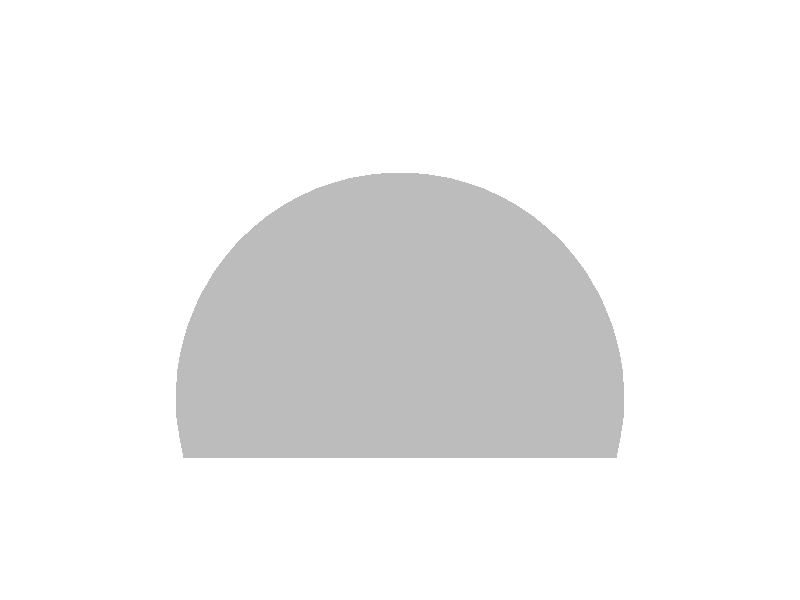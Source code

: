 #include "colors.inc"
background { rgb <1, 1, 1> }
camera {location <-0, 4, -0.5>up <0,1,0> right <-1.33,0,0> angle 35look_at <0, 0, 0> }
mesh2 {
vertex_vectors { 4608, 
<-0.475438, -0.475438, -0.5>, 
<-0.556077, -0.37395, -0.5>, 
<-0.442634, -0.442634, -0.5>, 
<-0.617012, -0.258952, -0.5>, 
<-0.556077, -0.37395, -0.5>, 
<-0.513023, -0.332327, -0.5>, 
<-0.403522, -0.403522, -0.5>, 
<-0.442634, -0.442634, -0.5>, 
<-0.513023, -0.332327, -0.5>, 
<-0.556077, -0.37395, -0.5>, 
<-0.442634, -0.442634, -0.5>, 
<-0.513023, -0.332327, -0.5>, 
<-0.668308, -1.63695e-17, -0.5>, 
<-0.654767, -0.13182, -0.5>, 
<-0.586278, -0.0749272, -0.5>, 
<-0.617012, -0.258952, -0.5>, 
<-0.654767, -0.13182, -0.5>, 
<-0.56028, -0.205493, -0.5>, 
<-0.498036, -0.149854, -0.5>, 
<-0.586278, -0.0749272, -0.5>, 
<-0.56028, -0.205493, -0.5>, 
<-0.654767, -0.13182, -0.5>, 
<-0.586278, -0.0749272, -0.5>, 
<-0.56028, -0.205493, -0.5>, 
<-0.299709, -0.299709, -0.5>, 
<-0.351615, -0.351615, -0.5>, 
<-0.398872, -0.224782, -0.5>, 
<-0.403522, -0.403522, -0.5>, 
<-0.351615, -0.351615, -0.5>, 
<-0.450779, -0.276688, -0.5>, 
<-0.498036, -0.149854, -0.5>, 
<-0.398872, -0.224782, -0.5>, 
<-0.450779, -0.276688, -0.5>, 
<-0.351615, -0.351615, -0.5>, 
<-0.398872, -0.224782, -0.5>, 
<-0.450779, -0.276688, -0.5>, 
<-0.617012, -0.258952, -0.5>, 
<-0.513023, -0.332327, -0.5>, 
<-0.56028, -0.205493, -0.5>, 
<-0.403522, -0.403522, -0.5>, 
<-0.513023, -0.332327, -0.5>, 
<-0.450779, -0.276688, -0.5>, 
<-0.498036, -0.149854, -0.5>, 
<-0.450779, -0.276688, -0.5>, 
<-0.56028, -0.205493, -0.5>, 
<-0.513023, -0.332327, -0.5>, 
<-0.450779, -0.276688, -0.5>, 
<-0.56028, -0.205493, -0.5>, 
<-0.475438, 0.475438, -0.5>, 
<-0.556077, 0.37395, -0.5>, 
<-0.442634, 0.442634, -0.5>, 
<-0.617012, 0.258952, -0.5>, 
<-0.556077, 0.37395, -0.5>, 
<-0.513023, 0.332327, -0.5>, 
<-0.403522, 0.403522, -0.5>, 
<-0.442634, 0.442634, -0.5>, 
<-0.513023, 0.332327, -0.5>, 
<-0.556077, 0.37395, -0.5>, 
<-0.442634, 0.442634, -0.5>, 
<-0.513023, 0.332327, -0.5>, 
<-0.668308, -1.63695e-17, -0.5>, 
<-0.654767, 0.13182, -0.5>, 
<-0.586278, 0.0749272, -0.5>, 
<-0.617012, 0.258952, -0.5>, 
<-0.654767, 0.13182, -0.5>, 
<-0.56028, 0.205493, -0.5>, 
<-0.498036, 0.149854, -0.5>, 
<-0.586278, 0.0749272, -0.5>, 
<-0.56028, 0.205493, -0.5>, 
<-0.654767, 0.13182, -0.5>, 
<-0.586278, 0.0749272, -0.5>, 
<-0.56028, 0.205493, -0.5>, 
<-0.299709, 0.299709, -0.5>, 
<-0.351615, 0.351615, -0.5>, 
<-0.398872, 0.224782, -0.5>, 
<-0.403522, 0.403522, -0.5>, 
<-0.351615, 0.351615, -0.5>, 
<-0.450779, 0.276688, -0.5>, 
<-0.498036, 0.149854, -0.5>, 
<-0.398872, 0.224782, -0.5>, 
<-0.450779, 0.276688, -0.5>, 
<-0.351615, 0.351615, -0.5>, 
<-0.398872, 0.224782, -0.5>, 
<-0.450779, 0.276688, -0.5>, 
<-0.617012, 0.258952, -0.5>, 
<-0.513023, 0.332327, -0.5>, 
<-0.56028, 0.205493, -0.5>, 
<-0.403522, 0.403522, -0.5>, 
<-0.513023, 0.332327, -0.5>, 
<-0.450779, 0.276688, -0.5>, 
<-0.498036, 0.149854, -0.5>, 
<-0.450779, 0.276688, -0.5>, 
<-0.56028, 0.205493, -0.5>, 
<-0.513023, 0.332327, -0.5>, 
<-0.450779, 0.276688, -0.5>, 
<-0.56028, 0.205493, -0.5>, 
<-1.04091e-16, 1.96453e-16, -0.5>, 
<-0.0749272, -0.0749272, -0.5>, 
<-0.0749272, 0.0749272, -0.5>, 
<-0.149854, -0.149854, -0.5>, 
<-0.0749272, -0.0749272, -0.5>, 
<-0.149854, 6.42725e-17, -0.5>, 
<-0.149854, 0.149854, -0.5>, 
<-0.0749272, 0.0749272, -0.5>, 
<-0.149854, 6.42725e-17, -0.5>, 
<-0.0749272, -0.0749272, -0.5>, 
<-0.0749272, 0.0749272, -0.5>, 
<-0.149854, 6.42725e-17, -0.5>, 
<-0.299709, -0.299709, -0.5>, 
<-0.224782, -0.224782, -0.5>, 
<-0.299709, -0.149854, -0.5>, 
<-0.149854, -0.149854, -0.5>, 
<-0.224782, -0.224782, -0.5>, 
<-0.224782, -0.0749272, -0.5>, 
<-0.299709, 1.38608e-17, -0.5>, 
<-0.299709, -0.149854, -0.5>, 
<-0.224782, -0.0749272, -0.5>, 
<-0.224782, -0.224782, -0.5>, 
<-0.299709, -0.149854, -0.5>, 
<-0.224782, -0.0749272, -0.5>, 
<-0.299709, 0.299709, -0.5>, 
<-0.224782, 0.224782, -0.5>, 
<-0.299709, 0.149854, -0.5>, 
<-0.149854, 0.149854, -0.5>, 
<-0.224782, 0.224782, -0.5>, 
<-0.224782, 0.0749272, -0.5>, 
<-0.299709, 1.38608e-17, -0.5>, 
<-0.299709, 0.149854, -0.5>, 
<-0.224782, 0.0749272, -0.5>, 
<-0.224782, 0.224782, -0.5>, 
<-0.299709, 0.149854, -0.5>, 
<-0.224782, 0.0749272, -0.5>, 
<-0.149854, -0.149854, -0.5>, 
<-0.149854, 6.42725e-17, -0.5>, 
<-0.224782, -0.0749272, -0.5>, 
<-0.149854, 0.149854, -0.5>, 
<-0.149854, 6.42725e-17, -0.5>, 
<-0.224782, 0.0749272, -0.5>, 
<-0.299709, 1.38608e-17, -0.5>, 
<-0.224782, 0.0749272, -0.5>, 
<-0.224782, -0.0749272, -0.5>, 
<-0.149854, 6.42725e-17, -0.5>, 
<-0.224782, 0.0749272, -0.5>, 
<-0.224782, -0.0749272, -0.5>, 
<-0.668308, -1.63695e-17, -0.5>, 
<-0.586278, -0.0749272, -0.5>, 
<-0.586278, 0.0749272, -0.5>, 
<-0.498036, -0.149854, -0.5>, 
<-0.586278, -0.0749272, -0.5>, 
<-0.498036, -7.69361e-18, -0.5>, 
<-0.498036, 0.149854, -0.5>, 
<-0.586278, 0.0749272, -0.5>, 
<-0.498036, -7.69361e-18, -0.5>, 
<-0.586278, -0.0749272, -0.5>, 
<-0.586278, 0.0749272, -0.5>, 
<-0.498036, -7.69361e-18, -0.5>, 
<-0.299709, -0.299709, -0.5>, 
<-0.398872, -0.224782, -0.5>, 
<-0.299709, -0.149854, -0.5>, 
<-0.498036, -0.149854, -0.5>, 
<-0.398872, -0.224782, -0.5>, 
<-0.398872, -0.0749272, -0.5>, 
<-0.299709, 1.38608e-17, -0.5>, 
<-0.299709, -0.149854, -0.5>, 
<-0.398872, -0.0749272, -0.5>, 
<-0.398872, -0.224782, -0.5>, 
<-0.299709, -0.149854, -0.5>, 
<-0.398872, -0.0749272, -0.5>, 
<-0.299709, 0.299709, -0.5>, 
<-0.299709, 0.149854, -0.5>, 
<-0.398872, 0.224782, -0.5>, 
<-0.299709, 1.38608e-17, -0.5>, 
<-0.299709, 0.149854, -0.5>, 
<-0.398872, 0.0749272, -0.5>, 
<-0.498036, 0.149854, -0.5>, 
<-0.398872, 0.224782, -0.5>, 
<-0.398872, 0.0749272, -0.5>, 
<-0.299709, 0.149854, -0.5>, 
<-0.398872, 0.224782, -0.5>, 
<-0.398872, 0.0749272, -0.5>, 
<-0.498036, -0.149854, -0.5>, 
<-0.498036, -7.69361e-18, -0.5>, 
<-0.398872, -0.0749272, -0.5>, 
<-0.299709, 1.38608e-17, -0.5>, 
<-0.398872, 0.0749272, -0.5>, 
<-0.398872, -0.0749272, -0.5>, 
<-0.498036, 0.149854, -0.5>, 
<-0.498036, -7.69361e-18, -0.5>, 
<-0.398872, 0.0749272, -0.5>, 
<-0.498036, -7.69361e-18, -0.5>, 
<-0.398872, 0.0749272, -0.5>, 
<-0.398872, -0.0749272, -0.5>, 
<-0.475438, 0.475438, -0.5>, 
<-0.442634, 0.442634, -0.5>, 
<-0.37395, 0.556077, -0.5>, 
<-0.403522, 0.403522, -0.5>, 
<-0.442634, 0.442634, -0.5>, 
<-0.332327, 0.513023, -0.5>, 
<-0.258952, 0.617012, -0.5>, 
<-0.37395, 0.556077, -0.5>, 
<-0.332327, 0.513023, -0.5>, 
<-0.442634, 0.442634, -0.5>, 
<-0.37395, 0.556077, -0.5>, 
<-0.332327, 0.513023, -0.5>, 
<-0.299709, 0.299709, -0.5>, 
<-0.351615, 0.351615, -0.5>, 
<-0.224782, 0.398872, -0.5>, 
<-0.403522, 0.403522, -0.5>, 
<-0.351615, 0.351615, -0.5>, 
<-0.276688, 0.450779, -0.5>, 
<-0.149854, 0.498036, -0.5>, 
<-0.224782, 0.398872, -0.5>, 
<-0.276688, 0.450779, -0.5>, 
<-0.351615, 0.351615, -0.5>, 
<-0.224782, 0.398872, -0.5>, 
<-0.276688, 0.450779, -0.5>, 
<-2.26221e-17, 0.668308, -0.5>, 
<-0.13182, 0.654767, -0.5>, 
<-0.0749272, 0.586278, -0.5>, 
<-0.258952, 0.617012, -0.5>, 
<-0.13182, 0.654767, -0.5>, 
<-0.205493, 0.56028, -0.5>, 
<-0.149854, 0.498036, -0.5>, 
<-0.0749272, 0.586278, -0.5>, 
<-0.205493, 0.56028, -0.5>, 
<-0.13182, 0.654767, -0.5>, 
<-0.0749272, 0.586278, -0.5>, 
<-0.205493, 0.56028, -0.5>, 
<-0.403522, 0.403522, -0.5>, 
<-0.332327, 0.513023, -0.5>, 
<-0.276688, 0.450779, -0.5>, 
<-0.258952, 0.617012, -0.5>, 
<-0.332327, 0.513023, -0.5>, 
<-0.205493, 0.56028, -0.5>, 
<-0.149854, 0.498036, -0.5>, 
<-0.205493, 0.56028, -0.5>, 
<-0.276688, 0.450779, -0.5>, 
<-0.332327, 0.513023, -0.5>, 
<-0.205493, 0.56028, -0.5>, 
<-0.276688, 0.450779, -0.5>, 
<0.475438, 0.475438, -0.5>, 
<0.37395, 0.556077, -0.5>, 
<0.442634, 0.442634, -0.5>, 
<0.258952, 0.617012, -0.5>, 
<0.37395, 0.556077, -0.5>, 
<0.332327, 0.513023, -0.5>, 
<0.403522, 0.403522, -0.5>, 
<0.442634, 0.442634, -0.5>, 
<0.332327, 0.513023, -0.5>, 
<0.37395, 0.556077, -0.5>, 
<0.442634, 0.442634, -0.5>, 
<0.332327, 0.513023, -0.5>, 
<-2.26221e-17, 0.668308, -0.5>, 
<0.13182, 0.654767, -0.5>, 
<0.0749272, 0.586278, -0.5>, 
<0.258952, 0.617012, -0.5>, 
<0.13182, 0.654767, -0.5>, 
<0.205493, 0.56028, -0.5>, 
<0.149854, 0.498036, -0.5>, 
<0.0749272, 0.586278, -0.5>, 
<0.205493, 0.56028, -0.5>, 
<0.13182, 0.654767, -0.5>, 
<0.0749272, 0.586278, -0.5>, 
<0.205493, 0.56028, -0.5>, 
<0.299709, 0.299709, -0.5>, 
<0.351615, 0.351615, -0.5>, 
<0.224782, 0.398872, -0.5>, 
<0.403522, 0.403522, -0.5>, 
<0.351615, 0.351615, -0.5>, 
<0.276688, 0.450779, -0.5>, 
<0.149854, 0.498036, -0.5>, 
<0.224782, 0.398872, -0.5>, 
<0.276688, 0.450779, -0.5>, 
<0.351615, 0.351615, -0.5>, 
<0.224782, 0.398872, -0.5>, 
<0.276688, 0.450779, -0.5>, 
<0.258952, 0.617012, -0.5>, 
<0.332327, 0.513023, -0.5>, 
<0.205493, 0.56028, -0.5>, 
<0.403522, 0.403522, -0.5>, 
<0.332327, 0.513023, -0.5>, 
<0.276688, 0.450779, -0.5>, 
<0.149854, 0.498036, -0.5>, 
<0.276688, 0.450779, -0.5>, 
<0.205493, 0.56028, -0.5>, 
<0.332327, 0.513023, -0.5>, 
<0.276688, 0.450779, -0.5>, 
<0.205493, 0.56028, -0.5>, 
<-1.04091e-16, 1.96453e-16, -0.5>, 
<-0.0749272, 0.0749272, -0.5>, 
<0.0749272, 0.0749272, -0.5>, 
<-0.149854, 0.149854, -0.5>, 
<-0.0749272, 0.0749272, -0.5>, 
<-5.78595e-17, 0.149854, -0.5>, 
<0.149854, 0.149854, -0.5>, 
<0.0749272, 0.0749272, -0.5>, 
<-5.78595e-17, 0.149854, -0.5>, 
<-0.0749272, 0.0749272, -0.5>, 
<0.0749272, 0.0749272, -0.5>, 
<-5.78595e-17, 0.149854, -0.5>, 
<-0.299709, 0.299709, -0.5>, 
<-0.224782, 0.224782, -0.5>, 
<-0.149854, 0.299709, -0.5>, 
<-0.149854, 0.149854, -0.5>, 
<-0.224782, 0.224782, -0.5>, 
<-0.0749272, 0.224782, -0.5>, 
<3.37206e-17, 0.299709, -0.5>, 
<-0.149854, 0.299709, -0.5>, 
<-0.0749272, 0.224782, -0.5>, 
<-0.224782, 0.224782, -0.5>, 
<-0.149854, 0.299709, -0.5>, 
<-0.0749272, 0.224782, -0.5>, 
<0.299709, 0.299709, -0.5>, 
<0.224782, 0.224782, -0.5>, 
<0.149854, 0.299709, -0.5>, 
<0.149854, 0.149854, -0.5>, 
<0.224782, 0.224782, -0.5>, 
<0.0749272, 0.224782, -0.5>, 
<3.37206e-17, 0.299709, -0.5>, 
<0.149854, 0.299709, -0.5>, 
<0.0749272, 0.224782, -0.5>, 
<0.224782, 0.224782, -0.5>, 
<0.149854, 0.299709, -0.5>, 
<0.0749272, 0.224782, -0.5>, 
<-0.149854, 0.149854, -0.5>, 
<-5.78595e-17, 0.149854, -0.5>, 
<-0.0749272, 0.224782, -0.5>, 
<0.149854, 0.149854, -0.5>, 
<-5.78595e-17, 0.149854, -0.5>, 
<0.0749272, 0.224782, -0.5>, 
<3.37206e-17, 0.299709, -0.5>, 
<0.0749272, 0.224782, -0.5>, 
<-0.0749272, 0.224782, -0.5>, 
<-5.78595e-17, 0.149854, -0.5>, 
<0.0749272, 0.224782, -0.5>, 
<-0.0749272, 0.224782, -0.5>, 
<-0.299709, 0.299709, -0.5>, 
<-0.224782, 0.398872, -0.5>, 
<-0.149854, 0.299709, -0.5>, 
<-0.149854, 0.498036, -0.5>, 
<-0.224782, 0.398872, -0.5>, 
<-0.0749272, 0.398872, -0.5>, 
<3.37206e-17, 0.299709, -0.5>, 
<-0.149854, 0.299709, -0.5>, 
<-0.0749272, 0.398872, -0.5>, 
<-0.224782, 0.398872, -0.5>, 
<-0.149854, 0.299709, -0.5>, 
<-0.0749272, 0.398872, -0.5>, 
<-2.26221e-17, 0.668308, -0.5>, 
<-0.0749272, 0.586278, -0.5>, 
<0.0749272, 0.586278, -0.5>, 
<-0.149854, 0.498036, -0.5>, 
<-0.0749272, 0.586278, -0.5>, 
<-3.97903e-17, 0.498036, -0.5>, 
<0.149854, 0.498036, -0.5>, 
<0.0749272, 0.586278, -0.5>, 
<-3.97903e-17, 0.498036, -0.5>, 
<-0.0749272, 0.586278, -0.5>, 
<0.0749272, 0.586278, -0.5>, 
<-3.97903e-17, 0.498036, -0.5>, 
<0.299709, 0.299709, -0.5>, 
<0.149854, 0.299709, -0.5>, 
<0.224782, 0.398872, -0.5>, 
<3.37206e-17, 0.299709, -0.5>, 
<0.149854, 0.299709, -0.5>, 
<0.0749272, 0.398872, -0.5>, 
<0.149854, 0.498036, -0.5>, 
<0.224782, 0.398872, -0.5>, 
<0.0749272, 0.398872, -0.5>, 
<0.149854, 0.299709, -0.5>, 
<0.224782, 0.398872, -0.5>, 
<0.0749272, 0.398872, -0.5>, 
<-0.149854, 0.498036, -0.5>, 
<-0.0749272, 0.398872, -0.5>, 
<-3.97903e-17, 0.498036, -0.5>, 
<3.37206e-17, 0.299709, -0.5>, 
<-0.0749272, 0.398872, -0.5>, 
<0.0749272, 0.398872, -0.5>, 
<0.149854, 0.498036, -0.5>, 
<0.0749272, 0.398872, -0.5>, 
<-3.97903e-17, 0.498036, -0.5>, 
<-0.0749272, 0.398872, -0.5>, 
<0.0749272, 0.398872, -0.5>, 
<-3.97903e-17, 0.498036, -0.5>, 
<0.475438, -0.475438, -0.5>, 
<0.556077, -0.37395, -0.5>, 
<0.442634, -0.442634, -0.5>, 
<0.617012, -0.258952, -0.5>, 
<0.556077, -0.37395, -0.5>, 
<0.513023, -0.332327, -0.5>, 
<0.403522, -0.403522, -0.5>, 
<0.442634, -0.442634, -0.5>, 
<0.513023, -0.332327, -0.5>, 
<0.556077, -0.37395, -0.5>, 
<0.442634, -0.442634, -0.5>, 
<0.513023, -0.332327, -0.5>, 
<0.668308, -1.27423e-16, -0.5>, 
<0.654767, -0.13182, -0.5>, 
<0.586278, -0.0749272, -0.5>, 
<0.617012, -0.258952, -0.5>, 
<0.654767, -0.13182, -0.5>, 
<0.56028, -0.205493, -0.5>, 
<0.498036, -0.149854, -0.5>, 
<0.586278, -0.0749272, -0.5>, 
<0.56028, -0.205493, -0.5>, 
<0.654767, -0.13182, -0.5>, 
<0.586278, -0.0749272, -0.5>, 
<0.56028, -0.205493, -0.5>, 
<0.299709, -0.299709, -0.5>, 
<0.351615, -0.351615, -0.5>, 
<0.398872, -0.224782, -0.5>, 
<0.403522, -0.403522, -0.5>, 
<0.351615, -0.351615, -0.5>, 
<0.450779, -0.276688, -0.5>, 
<0.498036, -0.149854, -0.5>, 
<0.398872, -0.224782, -0.5>, 
<0.450779, -0.276688, -0.5>, 
<0.351615, -0.351615, -0.5>, 
<0.398872, -0.224782, -0.5>, 
<0.450779, -0.276688, -0.5>, 
<0.617012, -0.258952, -0.5>, 
<0.513023, -0.332327, -0.5>, 
<0.56028, -0.205493, -0.5>, 
<0.403522, -0.403522, -0.5>, 
<0.513023, -0.332327, -0.5>, 
<0.450779, -0.276688, -0.5>, 
<0.498036, -0.149854, -0.5>, 
<0.450779, -0.276688, -0.5>, 
<0.56028, -0.205493, -0.5>, 
<0.513023, -0.332327, -0.5>, 
<0.450779, -0.276688, -0.5>, 
<0.56028, -0.205493, -0.5>, 
<0.475438, 0.475438, -0.5>, 
<0.442634, 0.442634, -0.5>, 
<0.556077, 0.37395, -0.5>, 
<0.403522, 0.403522, -0.5>, 
<0.442634, 0.442634, -0.5>, 
<0.513023, 0.332327, -0.5>, 
<0.617012, 0.258952, -0.5>, 
<0.556077, 0.37395, -0.5>, 
<0.513023, 0.332327, -0.5>, 
<0.442634, 0.442634, -0.5>, 
<0.556077, 0.37395, -0.5>, 
<0.513023, 0.332327, -0.5>, 
<0.299709, 0.299709, -0.5>, 
<0.351615, 0.351615, -0.5>, 
<0.398872, 0.224782, -0.5>, 
<0.403522, 0.403522, -0.5>, 
<0.351615, 0.351615, -0.5>, 
<0.450779, 0.276688, -0.5>, 
<0.498036, 0.149854, -0.5>, 
<0.398872, 0.224782, -0.5>, 
<0.450779, 0.276688, -0.5>, 
<0.351615, 0.351615, -0.5>, 
<0.398872, 0.224782, -0.5>, 
<0.450779, 0.276688, -0.5>, 
<0.668308, -1.27423e-16, -0.5>, 
<0.654767, 0.13182, -0.5>, 
<0.586278, 0.0749272, -0.5>, 
<0.617012, 0.258952, -0.5>, 
<0.654767, 0.13182, -0.5>, 
<0.56028, 0.205493, -0.5>, 
<0.498036, 0.149854, -0.5>, 
<0.586278, 0.0749272, -0.5>, 
<0.56028, 0.205493, -0.5>, 
<0.654767, 0.13182, -0.5>, 
<0.586278, 0.0749272, -0.5>, 
<0.56028, 0.205493, -0.5>, 
<0.403522, 0.403522, -0.5>, 
<0.513023, 0.332327, -0.5>, 
<0.450779, 0.276688, -0.5>, 
<0.617012, 0.258952, -0.5>, 
<0.513023, 0.332327, -0.5>, 
<0.56028, 0.205493, -0.5>, 
<0.498036, 0.149854, -0.5>, 
<0.56028, 0.205493, -0.5>, 
<0.450779, 0.276688, -0.5>, 
<0.513023, 0.332327, -0.5>, 
<0.56028, 0.205493, -0.5>, 
<0.450779, 0.276688, -0.5>, 
<-1.04091e-16, 1.96453e-16, -0.5>, 
<0.0749272, 0.0749272, -0.5>, 
<0.0749272, -0.0749272, -0.5>, 
<0.149854, 0.149854, -0.5>, 
<0.0749272, 0.0749272, -0.5>, 
<0.149854, 5.08144e-17, -0.5>, 
<0.149854, -0.149854, -0.5>, 
<0.0749272, -0.0749272, -0.5>, 
<0.149854, 5.08144e-17, -0.5>, 
<0.0749272, 0.0749272, -0.5>, 
<0.0749272, -0.0749272, -0.5>, 
<0.149854, 5.08144e-17, -0.5>, 
<0.299709, 0.299709, -0.5>, 
<0.224782, 0.224782, -0.5>, 
<0.299709, 0.149854, -0.5>, 
<0.149854, 0.149854, -0.5>, 
<0.224782, 0.224782, -0.5>, 
<0.224782, 0.0749272, -0.5>, 
<0.299709, 2.04012e-17, -0.5>, 
<0.299709, 0.149854, -0.5>, 
<0.224782, 0.0749272, -0.5>, 
<0.224782, 0.224782, -0.5>, 
<0.299709, 0.149854, -0.5>, 
<0.224782, 0.0749272, -0.5>, 
<0.299709, -0.299709, -0.5>, 
<0.224782, -0.224782, -0.5>, 
<0.299709, -0.149854, -0.5>, 
<0.149854, -0.149854, -0.5>, 
<0.224782, -0.224782, -0.5>, 
<0.224782, -0.0749272, -0.5>, 
<0.299709, 2.04012e-17, -0.5>, 
<0.299709, -0.149854, -0.5>, 
<0.224782, -0.0749272, -0.5>, 
<0.224782, -0.224782, -0.5>, 
<0.299709, -0.149854, -0.5>, 
<0.224782, -0.0749272, -0.5>, 
<0.149854, 0.149854, -0.5>, 
<0.149854, 5.08144e-17, -0.5>, 
<0.224782, 0.0749272, -0.5>, 
<0.149854, -0.149854, -0.5>, 
<0.149854, 5.08144e-17, -0.5>, 
<0.224782, -0.0749272, -0.5>, 
<0.299709, 2.04012e-17, -0.5>, 
<0.224782, -0.0749272, -0.5>, 
<0.224782, 0.0749272, -0.5>, 
<0.149854, 5.08144e-17, -0.5>, 
<0.224782, -0.0749272, -0.5>, 
<0.224782, 0.0749272, -0.5>, 
<0.299709, 0.299709, -0.5>, 
<0.299709, 0.149854, -0.5>, 
<0.398872, 0.224782, -0.5>, 
<0.299709, 2.04012e-17, -0.5>, 
<0.299709, 0.149854, -0.5>, 
<0.398872, 0.0749272, -0.5>, 
<0.498036, 0.149854, -0.5>, 
<0.398872, 0.224782, -0.5>, 
<0.398872, 0.0749272, -0.5>, 
<0.299709, 0.149854, -0.5>, 
<0.398872, 0.224782, -0.5>, 
<0.398872, 0.0749272, -0.5>, 
<0.668308, -1.27423e-16, -0.5>, 
<0.586278, -0.0749272, -0.5>, 
<0.586278, 0.0749272, -0.5>, 
<0.498036, -0.149854, -0.5>, 
<0.586278, -0.0749272, -0.5>, 
<0.498036, -5.55112e-17, -0.5>, 
<0.498036, 0.149854, -0.5>, 
<0.586278, 0.0749272, -0.5>, 
<0.498036, -5.55112e-17, -0.5>, 
<0.586278, -0.0749272, -0.5>, 
<0.586278, 0.0749272, -0.5>, 
<0.498036, -5.55112e-17, -0.5>, 
<0.299709, -0.299709, -0.5>, 
<0.398872, -0.224782, -0.5>, 
<0.299709, -0.149854, -0.5>, 
<0.498036, -0.149854, -0.5>, 
<0.398872, -0.224782, -0.5>, 
<0.398872, -0.0749272, -0.5>, 
<0.299709, 2.04012e-17, -0.5>, 
<0.299709, -0.149854, -0.5>, 
<0.398872, -0.0749272, -0.5>, 
<0.398872, -0.224782, -0.5>, 
<0.299709, -0.149854, -0.5>, 
<0.398872, -0.0749272, -0.5>, 
<0.498036, -0.149854, -0.5>, 
<0.398872, -0.0749272, -0.5>, 
<0.498036, -5.55112e-17, -0.5>, 
<0.299709, 2.04012e-17, -0.5>, 
<0.398872, 0.0749272, -0.5>, 
<0.398872, -0.0749272, -0.5>, 
<0.498036, 0.149854, -0.5>, 
<0.398872, 0.0749272, -0.5>, 
<0.498036, -5.55112e-17, -0.5>, 
<0.398872, 0.0749272, -0.5>, 
<0.398872, -0.0749272, -0.5>, 
<0.498036, -5.55112e-17, -0.5>, 
<-0.475438, -0.475438, -0.5>, 
<-0.442634, -0.442634, -0.5>, 
<-0.37395, -0.556077, -0.5>, 
<-0.403522, -0.403522, -0.5>, 
<-0.442634, -0.442634, -0.5>, 
<-0.332327, -0.513023, -0.5>, 
<-0.258952, -0.617012, -0.5>, 
<-0.37395, -0.556077, -0.5>, 
<-0.332327, -0.513023, -0.5>, 
<-0.442634, -0.442634, -0.5>, 
<-0.37395, -0.556077, -0.5>, 
<-0.332327, -0.513023, -0.5>, 
<-0.299709, -0.299709, -0.5>, 
<-0.351615, -0.351615, -0.5>, 
<-0.224782, -0.398872, -0.5>, 
<-0.403522, -0.403522, -0.5>, 
<-0.351615, -0.351615, -0.5>, 
<-0.276688, -0.450779, -0.5>, 
<-0.149854, -0.498036, -0.5>, 
<-0.224782, -0.398872, -0.5>, 
<-0.276688, -0.450779, -0.5>, 
<-0.351615, -0.351615, -0.5>, 
<-0.224782, -0.398872, -0.5>, 
<-0.276688, -0.450779, -0.5>, 
<-1.24762e-16, -0.668308, -0.5>, 
<-0.13182, -0.654767, -0.5>, 
<-0.0749272, -0.586278, -0.5>, 
<-0.258952, -0.617012, -0.5>, 
<-0.13182, -0.654767, -0.5>, 
<-0.205493, -0.56028, -0.5>, 
<-0.149854, -0.498036, -0.5>, 
<-0.0749272, -0.586278, -0.5>, 
<-0.205493, -0.56028, -0.5>, 
<-0.13182, -0.654767, -0.5>, 
<-0.0749272, -0.586278, -0.5>, 
<-0.205493, -0.56028, -0.5>, 
<-0.403522, -0.403522, -0.5>, 
<-0.332327, -0.513023, -0.5>, 
<-0.276688, -0.450779, -0.5>, 
<-0.258952, -0.617012, -0.5>, 
<-0.332327, -0.513023, -0.5>, 
<-0.205493, -0.56028, -0.5>, 
<-0.149854, -0.498036, -0.5>, 
<-0.205493, -0.56028, -0.5>, 
<-0.276688, -0.450779, -0.5>, 
<-0.332327, -0.513023, -0.5>, 
<-0.205493, -0.56028, -0.5>, 
<-0.276688, -0.450779, -0.5>, 
<0.475438, -0.475438, -0.5>, 
<0.442634, -0.442634, -0.5>, 
<0.37395, -0.556077, -0.5>, 
<0.403522, -0.403522, -0.5>, 
<0.442634, -0.442634, -0.5>, 
<0.332327, -0.513023, -0.5>, 
<0.258952, -0.617012, -0.5>, 
<0.37395, -0.556077, -0.5>, 
<0.332327, -0.513023, -0.5>, 
<0.442634, -0.442634, -0.5>, 
<0.37395, -0.556077, -0.5>, 
<0.332327, -0.513023, -0.5>, 
<0.299709, -0.299709, -0.5>, 
<0.351615, -0.351615, -0.5>, 
<0.224782, -0.398872, -0.5>, 
<0.403522, -0.403522, -0.5>, 
<0.351615, -0.351615, -0.5>, 
<0.276688, -0.450779, -0.5>, 
<0.149854, -0.498036, -0.5>, 
<0.224782, -0.398872, -0.5>, 
<0.276688, -0.450779, -0.5>, 
<0.351615, -0.351615, -0.5>, 
<0.224782, -0.398872, -0.5>, 
<0.276688, -0.450779, -0.5>, 
<-1.24762e-16, -0.668308, -0.5>, 
<0.13182, -0.654767, -0.5>, 
<0.0749272, -0.586278, -0.5>, 
<0.258952, -0.617012, -0.5>, 
<0.13182, -0.654767, -0.5>, 
<0.205493, -0.56028, -0.5>, 
<0.149854, -0.498036, -0.5>, 
<0.0749272, -0.586278, -0.5>, 
<0.205493, -0.56028, -0.5>, 
<0.13182, -0.654767, -0.5>, 
<0.0749272, -0.586278, -0.5>, 
<0.205493, -0.56028, -0.5>, 
<0.403522, -0.403522, -0.5>, 
<0.332327, -0.513023, -0.5>, 
<0.276688, -0.450779, -0.5>, 
<0.258952, -0.617012, -0.5>, 
<0.332327, -0.513023, -0.5>, 
<0.205493, -0.56028, -0.5>, 
<0.149854, -0.498036, -0.5>, 
<0.205493, -0.56028, -0.5>, 
<0.276688, -0.450779, -0.5>, 
<0.332327, -0.513023, -0.5>, 
<0.205493, -0.56028, -0.5>, 
<0.276688, -0.450779, -0.5>, 
<-1.04091e-16, 1.96453e-16, -0.5>, 
<-0.0749272, -0.0749272, -0.5>, 
<0.0749272, -0.0749272, -0.5>, 
<-0.149854, -0.149854, -0.5>, 
<-0.0749272, -0.0749272, -0.5>, 
<-8.32667e-17, -0.149854, -0.5>, 
<0.149854, -0.149854, -0.5>, 
<0.0749272, -0.0749272, -0.5>, 
<-8.32667e-17, -0.149854, -0.5>, 
<-0.0749272, -0.0749272, -0.5>, 
<0.0749272, -0.0749272, -0.5>, 
<-8.32667e-17, -0.149854, -0.5>, 
<-0.299709, -0.299709, -0.5>, 
<-0.224782, -0.224782, -0.5>, 
<-0.149854, -0.299709, -0.5>, 
<-0.149854, -0.149854, -0.5>, 
<-0.224782, -0.224782, -0.5>, 
<-0.0749272, -0.224782, -0.5>, 
<-5.55112e-17, -0.299709, -0.5>, 
<-0.149854, -0.299709, -0.5>, 
<-0.0749272, -0.224782, -0.5>, 
<-0.224782, -0.224782, -0.5>, 
<-0.149854, -0.299709, -0.5>, 
<-0.0749272, -0.224782, -0.5>, 
<0.299709, -0.299709, -0.5>, 
<0.224782, -0.224782, -0.5>, 
<0.149854, -0.299709, -0.5>, 
<0.149854, -0.149854, -0.5>, 
<0.224782, -0.224782, -0.5>, 
<0.0749272, -0.224782, -0.5>, 
<-5.55112e-17, -0.299709, -0.5>, 
<0.149854, -0.299709, -0.5>, 
<0.0749272, -0.224782, -0.5>, 
<0.224782, -0.224782, -0.5>, 
<0.149854, -0.299709, -0.5>, 
<0.0749272, -0.224782, -0.5>, 
<-0.149854, -0.149854, -0.5>, 
<-8.32667e-17, -0.149854, -0.5>, 
<-0.0749272, -0.224782, -0.5>, 
<0.149854, -0.149854, -0.5>, 
<-8.32667e-17, -0.149854, -0.5>, 
<0.0749272, -0.224782, -0.5>, 
<-5.55112e-17, -0.299709, -0.5>, 
<0.0749272, -0.224782, -0.5>, 
<-0.0749272, -0.224782, -0.5>, 
<-8.32667e-17, -0.149854, -0.5>, 
<0.0749272, -0.224782, -0.5>, 
<-0.0749272, -0.224782, -0.5>, 
<-0.299709, -0.299709, -0.5>, 
<-0.224782, -0.398872, -0.5>, 
<-0.149854, -0.299709, -0.5>, 
<-0.149854, -0.498036, -0.5>, 
<-0.224782, -0.398872, -0.5>, 
<-0.0749272, -0.398872, -0.5>, 
<-5.55112e-17, -0.299709, -0.5>, 
<-0.149854, -0.299709, -0.5>, 
<-0.0749272, -0.398872, -0.5>, 
<-0.224782, -0.398872, -0.5>, 
<-0.149854, -0.299709, -0.5>, 
<-0.0749272, -0.398872, -0.5>, 
<0.299709, -0.299709, -0.5>, 
<0.149854, -0.299709, -0.5>, 
<0.224782, -0.398872, -0.5>, 
<-5.55112e-17, -0.299709, -0.5>, 
<0.149854, -0.299709, -0.5>, 
<0.0749272, -0.398872, -0.5>, 
<0.149854, -0.498036, -0.5>, 
<0.224782, -0.398872, -0.5>, 
<0.0749272, -0.398872, -0.5>, 
<0.149854, -0.299709, -0.5>, 
<0.224782, -0.398872, -0.5>, 
<0.0749272, -0.398872, -0.5>, 
<-1.24762e-16, -0.668308, -0.5>, 
<-0.0749272, -0.586278, -0.5>, 
<0.0749272, -0.586278, -0.5>, 
<-0.149854, -0.498036, -0.5>, 
<-0.0749272, -0.586278, -0.5>, 
<-1.11022e-16, -0.498036, -0.5>, 
<0.149854, -0.498036, -0.5>, 
<0.0749272, -0.586278, -0.5>, 
<-1.11022e-16, -0.498036, -0.5>, 
<-0.0749272, -0.586278, -0.5>, 
<0.0749272, -0.586278, -0.5>, 
<-1.11022e-16, -0.498036, -0.5>, 
<-0.149854, -0.498036, -0.5>, 
<-0.0749272, -0.398872, -0.5>, 
<-1.11022e-16, -0.498036, -0.5>, 
<-5.55112e-17, -0.299709, -0.5>, 
<-0.0749272, -0.398872, -0.5>, 
<0.0749272, -0.398872, -0.5>, 
<0.149854, -0.498036, -0.5>, 
<-1.11022e-16, -0.498036, -0.5>, 
<0.0749272, -0.398872, -0.5>, 
<-0.0749272, -0.398872, -0.5>, 
<-1.11022e-16, -0.498036, -0.5>, 
<0.0749272, -0.398872, -0.5>, 
<-0.475438, -0.475438, -0.5>, 
<-0.556077, -0.37395, -0.5>, 
<-0.542715, -0.421255, -0.431858>, 
<-0.617012, -0.258952, -0.5>, 
<-0.556077, -0.37395, -0.5>, 
<-0.611655, -0.310368, -0.431844>, 
<-0.597034, -0.35686, -0.363103>, 
<-0.542715, -0.421255, -0.431858>, 
<-0.611655, -0.310368, -0.431844>, 
<-0.556077, -0.37395, -0.5>, 
<-0.542715, -0.421255, -0.431858>, 
<-0.611655, -0.310368, -0.431844>, 
<-0.668308, -1.63695e-17, -0.5>, 
<-0.654767, -0.13182, -0.5>, 
<-0.681426, -0.0606376, -0.433679>, 
<-0.617012, -0.258952, -0.5>, 
<-0.654767, -0.13182, -0.5>, 
<-0.657081, -0.191655, -0.433942>, 
<-0.683099, -0.120325, -0.36668>, 
<-0.681426, -0.0606376, -0.433679>, 
<-0.657081, -0.191655, -0.433942>, 
<-0.654767, -0.13182, -0.5>, 
<-0.681426, -0.0606376, -0.433679>, 
<-0.657081, -0.191655, -0.433942>, 
<-0.657826, -0.218835, -0.233346>, 
<-0.633908, -0.290814, -0.298206>, 
<-0.675295, -0.171135, -0.300133>, 
<-0.597034, -0.35686, -0.363103>, 
<-0.633908, -0.290814, -0.298206>, 
<-0.650505, -0.242747, -0.366004>, 
<-0.683099, -0.120325, -0.36668>, 
<-0.675295, -0.171135, -0.300133>, 
<-0.650505, -0.242747, -0.366004>, 
<-0.633908, -0.290814, -0.298206>, 
<-0.675295, -0.171135, -0.300133>, 
<-0.650505, -0.242747, -0.366004>, 
<-0.617012, -0.258952, -0.5>, 
<-0.611655, -0.310368, -0.431844>, 
<-0.657081, -0.191655, -0.433942>, 
<-0.597034, -0.35686, -0.363103>, 
<-0.611655, -0.310368, -0.431844>, 
<-0.650505, -0.242747, -0.366004>, 
<-0.683099, -0.120325, -0.36668>, 
<-0.650505, -0.242747, -0.366004>, 
<-0.657081, -0.191655, -0.433942>, 
<-0.611655, -0.310368, -0.431844>, 
<-0.650505, -0.242747, -0.366004>, 
<-0.657081, -0.191655, -0.433942>, 
<-0.475438, 0.475438, -0.5>, 
<-0.556077, 0.37395, -0.5>, 
<-0.542715, 0.421255, -0.431858>, 
<-0.617012, 0.258952, -0.5>, 
<-0.556077, 0.37395, -0.5>, 
<-0.611655, 0.310368, -0.431844>, 
<-0.597034, 0.35686, -0.363103>, 
<-0.542715, 0.421255, -0.431858>, 
<-0.611655, 0.310368, -0.431844>, 
<-0.556077, 0.37395, -0.5>, 
<-0.542715, 0.421255, -0.431858>, 
<-0.611655, 0.310368, -0.431844>, 
<-0.668308, -1.63695e-17, -0.5>, 
<-0.654767, 0.13182, -0.5>, 
<-0.681426, 0.0606376, -0.433679>, 
<-0.617012, 0.258952, -0.5>, 
<-0.654767, 0.13182, -0.5>, 
<-0.657081, 0.191655, -0.433942>, 
<-0.683099, 0.120325, -0.36668>, 
<-0.681426, 0.0606376, -0.433679>, 
<-0.657081, 0.191655, -0.433942>, 
<-0.654767, 0.13182, -0.5>, 
<-0.681426, 0.0606376, -0.433679>, 
<-0.657081, 0.191655, -0.433942>, 
<-0.657826, 0.218835, -0.233346>, 
<-0.633908, 0.290814, -0.298206>, 
<-0.675295, 0.171135, -0.300133>, 
<-0.597034, 0.35686, -0.363103>, 
<-0.633908, 0.290814, -0.298206>, 
<-0.650505, 0.242747, -0.366004>, 
<-0.683099, 0.120325, -0.36668>, 
<-0.675295, 0.171135, -0.300133>, 
<-0.650505, 0.242747, -0.366004>, 
<-0.633908, 0.290814, -0.298206>, 
<-0.675295, 0.171135, -0.300133>, 
<-0.650505, 0.242747, -0.366004>, 
<-0.617012, 0.258952, -0.5>, 
<-0.611655, 0.310368, -0.431844>, 
<-0.657081, 0.191655, -0.433942>, 
<-0.597034, 0.35686, -0.363103>, 
<-0.611655, 0.310368, -0.431844>, 
<-0.650505, 0.242747, -0.366004>, 
<-0.683099, 0.120325, -0.36668>, 
<-0.650505, 0.242747, -0.366004>, 
<-0.657081, 0.191655, -0.433942>, 
<-0.611655, 0.310368, -0.431844>, 
<-0.650505, 0.242747, -0.366004>, 
<-0.657081, 0.191655, -0.433942>, 
<-0.643325, -4.03874e-17, -0.0414844>, 
<-0.657946, -0.0533553, -0.0841929>, 
<-0.657946, 0.0533553, -0.0841929>, 
<-0.665469, -0.106336, -0.129312>, 
<-0.657946, -0.0533553, -0.0841929>, 
<-0.673054, -3.05915e-17, -0.127647>, 
<-0.665469, 0.106336, -0.129312>, 
<-0.657946, 0.0533553, -0.0841929>, 
<-0.673054, -3.05915e-17, -0.127647>, 
<-0.657946, -0.0533553, -0.0841929>, 
<-0.657946, 0.0533553, -0.0841929>, 
<-0.673054, -3.05915e-17, -0.127647>, 
<-0.657826, -0.218835, -0.233346>, 
<-0.665776, -0.16358, -0.180613>, 
<-0.683917, -0.110989, -0.23472>, 
<-0.665469, -0.106336, -0.129312>, 
<-0.665776, -0.16358, -0.180613>, 
<-0.683274, -0.0536975, -0.182722>, 
<-0.692838, -3.55697e-17, -0.23741>, 
<-0.683917, -0.110989, -0.23472>, 
<-0.683274, -0.0536975, -0.182722>, 
<-0.665776, -0.16358, -0.180613>, 
<-0.683917, -0.110989, -0.23472>, 
<-0.683274, -0.0536975, -0.182722>, 
<-0.657826, 0.218835, -0.233346>, 
<-0.665776, 0.16358, -0.180613>, 
<-0.683917, 0.110989, -0.23472>, 
<-0.665469, 0.106336, -0.129312>, 
<-0.665776, 0.16358, -0.180613>, 
<-0.683274, 0.0536975, -0.182722>, 
<-0.692838, -3.55697e-17, -0.23741>, 
<-0.683917, 0.110989, -0.23472>, 
<-0.683274, 0.0536975, -0.182722>, 
<-0.665776, 0.16358, -0.180613>, 
<-0.683917, 0.110989, -0.23472>, 
<-0.683274, 0.0536975, -0.182722>, 
<-0.665469, -0.106336, -0.129312>, 
<-0.673054, -3.05915e-17, -0.127647>, 
<-0.683274, -0.0536975, -0.182722>, 
<-0.665469, 0.106336, -0.129312>, 
<-0.673054, -3.05915e-17, -0.127647>, 
<-0.683274, 0.0536975, -0.182722>, 
<-0.692838, -3.55697e-17, -0.23741>, 
<-0.683274, 0.0536975, -0.182722>, 
<-0.683274, -0.0536975, -0.182722>, 
<-0.673054, -3.05915e-17, -0.127647>, 
<-0.683274, 0.0536975, -0.182722>, 
<-0.683274, -0.0536975, -0.182722>, 
<-0.668308, -1.63695e-17, -0.5>, 
<-0.681426, -0.0606376, -0.433679>, 
<-0.681426, 0.0606376, -0.433679>, 
<-0.683099, -0.120325, -0.36668>, 
<-0.681426, -0.0606376, -0.433679>, 
<-0.693318, -9.18349e-17, -0.367713>, 
<-0.683099, 0.120325, -0.36668>, 
<-0.681426, 0.0606376, -0.433679>, 
<-0.693318, -9.18349e-17, -0.367713>, 
<-0.681426, -0.0606376, -0.433679>, 
<-0.681426, 0.0606376, -0.433679>, 
<-0.693318, -9.18349e-17, -0.367713>, 
<-0.657826, -0.218835, -0.233346>, 
<-0.675295, -0.171135, -0.300133>, 
<-0.683917, -0.110989, -0.23472>, 
<-0.683099, -0.120325, -0.36668>, 
<-0.675295, -0.171135, -0.300133>, 
<-0.693607, -0.0605422, -0.302073>, 
<-0.692838, -3.55697e-17, -0.23741>, 
<-0.683917, -0.110989, -0.23472>, 
<-0.693607, -0.0605422, -0.302073>, 
<-0.675295, -0.171135, -0.300133>, 
<-0.683917, -0.110989, -0.23472>, 
<-0.693607, -0.0605422, -0.302073>, 
<-0.657826, 0.218835, -0.233346>, 
<-0.683917, 0.110989, -0.23472>, 
<-0.675295, 0.171135, -0.300133>, 
<-0.692838, -3.55697e-17, -0.23741>, 
<-0.683917, 0.110989, -0.23472>, 
<-0.693607, 0.0605422, -0.302073>, 
<-0.683099, 0.120325, -0.36668>, 
<-0.675295, 0.171135, -0.300133>, 
<-0.693607, 0.0605422, -0.302073>, 
<-0.683917, 0.110989, -0.23472>, 
<-0.675295, 0.171135, -0.300133>, 
<-0.693607, 0.0605422, -0.302073>, 
<-0.683099, -0.120325, -0.36668>, 
<-0.693318, -9.18349e-17, -0.367713>, 
<-0.693607, -0.0605422, -0.302073>, 
<-0.692838, -3.55697e-17, -0.23741>, 
<-0.693607, 0.0605422, -0.302073>, 
<-0.693607, -0.0605422, -0.302073>, 
<-0.683099, 0.120325, -0.36668>, 
<-0.693318, -9.18349e-17, -0.367713>, 
<-0.693607, 0.0605422, -0.302073>, 
<-0.693318, -9.18349e-17, -0.367713>, 
<-0.693607, 0.0605422, -0.302073>, 
<-0.693607, -0.0605422, -0.302073>, 
<-0.475438, 0.475438, -0.5>, 
<-0.542715, 0.421255, -0.431858>, 
<-0.490111, 0.490111, -0.394889>, 
<-0.597034, 0.35686, -0.363103>, 
<-0.542715, 0.421255, -0.431858>, 
<-0.550369, 0.42954, -0.326912>, 
<-0.493858, 0.493858, -0.290028>, 
<-0.490111, 0.490111, -0.394889>, 
<-0.550369, 0.42954, -0.326912>, 
<-0.542715, 0.421255, -0.431858>, 
<-0.490111, 0.490111, -0.394889>, 
<-0.550369, 0.42954, -0.326912>, 
<-0.657826, 0.218835, -0.233346>, 
<-0.633908, 0.290814, -0.298206>, 
<-0.624075, 0.292767, -0.197417>, 
<-0.597034, 0.35686, -0.363103>, 
<-0.633908, 0.290814, -0.298206>, 
<-0.594639, 0.363185, -0.262689>, 
<-0.580188, 0.361568, -0.162922>, 
<-0.624075, 0.292767, -0.197417>, 
<-0.594639, 0.363185, -0.262689>, 
<-0.633908, 0.290814, -0.298206>, 
<-0.624075, 0.292767, -0.197417>, 
<-0.594639, 0.363185, -0.262689>, 
<-0.470598, 0.470598, -0.0923919>, 
<-0.487225, 0.487225, -0.190048>, 
<-0.529407, 0.419308, -0.126396>, 
<-0.493858, 0.493858, -0.290028>, 
<-0.487225, 0.487225, -0.190048>, 
<-0.542837, 0.432292, -0.225721>, 
<-0.580188, 0.361568, -0.162922>, 
<-0.529407, 0.419308, -0.126396>, 
<-0.542837, 0.432292, -0.225721>, 
<-0.487225, 0.487225, -0.190048>, 
<-0.529407, 0.419308, -0.126396>, 
<-0.542837, 0.432292, -0.225721>, 
<-0.597034, 0.35686, -0.363103>, 
<-0.550369, 0.42954, -0.326912>, 
<-0.594639, 0.363185, -0.262689>, 
<-0.493858, 0.493858, -0.290028>, 
<-0.550369, 0.42954, -0.326912>, 
<-0.542837, 0.432292, -0.225721>, 
<-0.580188, 0.361568, -0.162922>, 
<-0.542837, 0.432292, -0.225721>, 
<-0.594639, 0.363185, -0.262689>, 
<-0.550369, 0.42954, -0.326912>, 
<-0.542837, 0.432292, -0.225721>, 
<-0.594639, 0.363185, -0.262689>, 
<-0.324528, 0.324528, 0.224985>, 
<-0.371911, 0.371911, 0.157399>, 
<-0.384036, 0.293048, 0.202662>, 
<-0.412474, 0.412474, 0.0812919>, 
<-0.371911, 0.371911, 0.157399>, 
<-0.429667, 0.338377, 0.131967>, 
<-0.439496, 0.258415, 0.175226>, 
<-0.384036, 0.293048, 0.202662>, 
<-0.429667, 0.338377, 0.131967>, 
<-0.371911, 0.371911, 0.157399>, 
<-0.384036, 0.293048, 0.202662>, 
<-0.429667, 0.338377, 0.131967>, 
<-0.470598, 0.470598, -0.0923919>, 
<-0.445738, 0.445738, -0.00273231>, 
<-0.499905, 0.406755, -0.034662>, 
<-0.412474, 0.412474, 0.0812919>, 
<-0.445738, 0.445738, -0.00273231>, 
<-0.469157, 0.376354, 0.0519302>, 
<-0.520558, 0.335989, 0.0186519>, 
<-0.499905, 0.406755, -0.034662>, 
<-0.469157, 0.376354, 0.0519302>, 
<-0.445738, 0.445738, -0.00273231>, 
<-0.499905, 0.406755, -0.034662>, 
<-0.469157, 0.376354, 0.0519302>, 
<-0.534957, 0.178887, 0.108346>, 
<-0.489779, 0.219853, 0.144044>, 
<-0.53226, 0.259625, 0.0665871>, 
<-0.439496, 0.258415, 0.175226>, 
<-0.489779, 0.219853, 0.144044>, 
<-0.484588, 0.300074, 0.100727>, 
<-0.520558, 0.335989, 0.0186519>, 
<-0.53226, 0.259625, 0.0665871>, 
<-0.484588, 0.300074, 0.100727>, 
<-0.489779, 0.219853, 0.144044>, 
<-0.53226, 0.259625, 0.0665871>, 
<-0.484588, 0.300074, 0.100727>, 
<-0.412474, 0.412474, 0.0812919>, 
<-0.429667, 0.338377, 0.131967>, 
<-0.469157, 0.376354, 0.0519302>, 
<-0.439496, 0.258415, 0.175226>, 
<-0.429667, 0.338377, 0.131967>, 
<-0.484588, 0.300074, 0.100727>, 
<-0.520558, 0.335989, 0.0186519>, 
<-0.484588, 0.300074, 0.100727>, 
<-0.469157, 0.376354, 0.0519302>, 
<-0.429667, 0.338377, 0.131967>, 
<-0.484588, 0.300074, 0.100727>, 
<-0.469157, 0.376354, 0.0519302>, 
<-0.643325, -4.03874e-17, -0.0414844>, 
<-0.657946, 0.0533553, -0.0841929>, 
<-0.625251, 0.044636, -0.00095316>, 
<-0.665469, 0.106336, -0.129312>, 
<-0.657946, 0.0533553, -0.0841929>, 
<-0.638553, 0.0986974, -0.044192>, 
<-0.601562, 0.0889165, 0.0370458>, 
<-0.625251, 0.044636, -0.00095316>, 
<-0.638553, 0.0986974, -0.044192>, 
<-0.657946, 0.0533553, -0.0841929>, 
<-0.625251, 0.044636, -0.00095316>, 
<-0.638553, 0.0986974, -0.044192>, 
<-0.657826, 0.218835, -0.233346>, 
<-0.665776, 0.16358, -0.180613>, 
<-0.641733, 0.219602, -0.143152>, 
<-0.665469, 0.106336, -0.129312>, 
<-0.665776, 0.16358, -0.180613>, 
<-0.643435, 0.162143, -0.0913999>, 
<-0.614733, 0.216038, -0.0554424>, 
<-0.641733, 0.219602, -0.143152>, 
<-0.643435, 0.162143, -0.0913999>, 
<-0.665776, 0.16358, -0.180613>, 
<-0.641733, 0.219602, -0.143152>, 
<-0.643435, 0.162143, -0.0913999>, 
<-0.534957, 0.178887, 0.108346>, 
<-0.570928, 0.134538, 0.0743905>, 
<-0.579844, 0.199354, 0.0293506>, 
<-0.601562, 0.0889165, 0.0370458>, 
<-0.570928, 0.134538, 0.0743905>, 
<-0.611998, 0.153466, -0.0072932>, 
<-0.614733, 0.216038, -0.0554424>, 
<-0.579844, 0.199354, 0.0293506>, 
<-0.611998, 0.153466, -0.0072932>, 
<-0.570928, 0.134538, 0.0743905>, 
<-0.579844, 0.199354, 0.0293506>, 
<-0.611998, 0.153466, -0.0072932>, 
<-0.665469, 0.106336, -0.129312>, 
<-0.638553, 0.0986974, -0.044192>, 
<-0.643435, 0.162143, -0.0913999>, 
<-0.601562, 0.0889165, 0.0370458>, 
<-0.638553, 0.0986974, -0.044192>, 
<-0.611998, 0.153466, -0.0072932>, 
<-0.614733, 0.216038, -0.0554424>, 
<-0.611998, 0.153466, -0.0072932>, 
<-0.643435, 0.162143, -0.0913999>, 
<-0.638553, 0.0986974, -0.044192>, 
<-0.611998, 0.153466, -0.0072932>, 
<-0.643435, 0.162143, -0.0913999>, 
<-0.657826, 0.218835, -0.233346>, 
<-0.624075, 0.292767, -0.197417>, 
<-0.641733, 0.219602, -0.143152>, 
<-0.580188, 0.361568, -0.162922>, 
<-0.624075, 0.292767, -0.197417>, 
<-0.602767, 0.29129, -0.107456>, 
<-0.614733, 0.216038, -0.0554424>, 
<-0.641733, 0.219602, -0.143152>, 
<-0.602767, 0.29129, -0.107456>, 
<-0.624075, 0.292767, -0.197417>, 
<-0.641733, 0.219602, -0.143152>, 
<-0.602767, 0.29129, -0.107456>, 
<-0.470598, 0.470598, -0.0923919>, 
<-0.529407, 0.419308, -0.126396>, 
<-0.499905, 0.406755, -0.034662>, 
<-0.580188, 0.361568, -0.162922>, 
<-0.529407, 0.419308, -0.126396>, 
<-0.555645, 0.352074, -0.069973>, 
<-0.520558, 0.335989, 0.0186519>, 
<-0.499905, 0.406755, -0.034662>, 
<-0.555645, 0.352074, -0.069973>, 
<-0.529407, 0.419308, -0.126396>, 
<-0.499905, 0.406755, -0.034662>, 
<-0.555645, 0.352074, -0.069973>, 
<-0.534957, 0.178887, 0.108346>, 
<-0.579844, 0.199354, 0.0293506>, 
<-0.53226, 0.259625, 0.0665871>, 
<-0.614733, 0.216038, -0.0554424>, 
<-0.579844, 0.199354, 0.0293506>, 
<-0.571984, 0.278082, -0.0162664>, 
<-0.520558, 0.335989, 0.0186519>, 
<-0.53226, 0.259625, 0.0665871>, 
<-0.571984, 0.278082, -0.0162664>, 
<-0.579844, 0.199354, 0.0293506>, 
<-0.53226, 0.259625, 0.0665871>, 
<-0.571984, 0.278082, -0.0162664>, 
<-0.580188, 0.361568, -0.162922>, 
<-0.602767, 0.29129, -0.107456>, 
<-0.555645, 0.352074, -0.069973>, 
<-0.614733, 0.216038, -0.0554424>, 
<-0.602767, 0.29129, -0.107456>, 
<-0.571984, 0.278082, -0.0162664>, 
<-0.520558, 0.335989, 0.0186519>, 
<-0.571984, 0.278082, -0.0162664>, 
<-0.555645, 0.352074, -0.069973>, 
<-0.602767, 0.29129, -0.107456>, 
<-0.571984, 0.278082, -0.0162664>, 
<-0.555645, 0.352074, -0.069973>, 
<-0.324528, -0.324528, 0.224985>, 
<-0.344446, -0.247855, 0.253255>, 
<-0.384036, -0.293048, 0.202662>, 
<-0.359278, -0.167488, 0.273494>, 
<-0.344446, -0.247855, 0.253255>, 
<-0.401907, -0.214304, 0.227722>, 
<-0.439496, -0.258415, 0.175226>, 
<-0.384036, -0.293048, 0.202662>, 
<-0.401907, -0.214304, 0.227722>, 
<-0.344446, -0.247855, 0.253255>, 
<-0.384036, -0.293048, 0.202662>, 
<-0.401907, -0.214304, 0.227722>, 
<-0.372006, -9.40903e-17, 0.289402>, 
<-0.368368, -0.084372, 0.285721>, 
<-0.420207, -0.0457999, 0.254056>, 
<-0.359278, -0.167488, 0.273494>, 
<-0.368368, -0.084372, 0.285721>, 
<-0.413564, -0.130025, 0.245755>, 
<-0.463425, -0.0911314, 0.212211>, 
<-0.420207, -0.0457999, 0.254056>, 
<-0.413564, -0.130025, 0.245755>, 
<-0.368368, -0.084372, 0.285721>, 
<-0.420207, -0.0457999, 0.254056>, 
<-0.413564, -0.130025, 0.245755>, 
<-0.534957, -0.178887, 0.108346>, 
<-0.489779, -0.219853, 0.144044>, 
<-0.50223, -0.13585, 0.163087>, 
<-0.439496, -0.258415, 0.175226>, 
<-0.489779, -0.219853, 0.144044>, 
<-0.454942, -0.176165, 0.197587>, 
<-0.463425, -0.0911314, 0.212211>, 
<-0.50223, -0.13585, 0.163087>, 
<-0.454942, -0.176165, 0.197587>, 
<-0.489779, -0.219853, 0.144044>, 
<-0.50223, -0.13585, 0.163087>, 
<-0.454942, -0.176165, 0.197587>, 
<-0.359278, -0.167488, 0.273494>, 
<-0.401907, -0.214304, 0.227722>, 
<-0.413564, -0.130025, 0.245755>, 
<-0.439496, -0.258415, 0.175226>, 
<-0.401907, -0.214304, 0.227722>, 
<-0.454942, -0.176165, 0.197587>, 
<-0.463425, -0.0911314, 0.212211>, 
<-0.454942, -0.176165, 0.197587>, 
<-0.413564, -0.130025, 0.245755>, 
<-0.401907, -0.214304, 0.227722>, 
<-0.454942, -0.176165, 0.197587>, 
<-0.413564, -0.130025, 0.245755>, 
<-0.324528, 0.324528, 0.224985>, 
<-0.384036, 0.293048, 0.202662>, 
<-0.344446, 0.247855, 0.253255>, 
<-0.439496, 0.258415, 0.175226>, 
<-0.384036, 0.293048, 0.202662>, 
<-0.401907, 0.214304, 0.227722>, 
<-0.359278, 0.167488, 0.273494>, 
<-0.344446, 0.247855, 0.253255>, 
<-0.401907, 0.214304, 0.227722>, 
<-0.384036, 0.293048, 0.202662>, 
<-0.344446, 0.247855, 0.253255>, 
<-0.401907, 0.214304, 0.227722>, 
<-0.534957, 0.178887, 0.108346>, 
<-0.489779, 0.219853, 0.144044>, 
<-0.50223, 0.13585, 0.163087>, 
<-0.439496, 0.258415, 0.175226>, 
<-0.489779, 0.219853, 0.144044>, 
<-0.454942, 0.176165, 0.197587>, 
<-0.463425, 0.0911314, 0.212211>, 
<-0.50223, 0.13585, 0.163087>, 
<-0.454942, 0.176165, 0.197587>, 
<-0.489779, 0.219853, 0.144044>, 
<-0.50223, 0.13585, 0.163087>, 
<-0.454942, 0.176165, 0.197587>, 
<-0.372006, -9.40903e-17, 0.289402>, 
<-0.368368, 0.084372, 0.285721>, 
<-0.420207, 0.0457999, 0.254056>, 
<-0.359278, 0.167488, 0.273494>, 
<-0.368368, 0.084372, 0.285721>, 
<-0.413564, 0.130025, 0.245755>, 
<-0.463425, 0.0911314, 0.212211>, 
<-0.420207, 0.0457999, 0.254056>, 
<-0.413564, 0.130025, 0.245755>, 
<-0.368368, 0.084372, 0.285721>, 
<-0.420207, 0.0457999, 0.254056>, 
<-0.413564, 0.130025, 0.245755>, 
<-0.439496, 0.258415, 0.175226>, 
<-0.401907, 0.214304, 0.227722>, 
<-0.454942, 0.176165, 0.197587>, 
<-0.359278, 0.167488, 0.273494>, 
<-0.401907, 0.214304, 0.227722>, 
<-0.413564, 0.130025, 0.245755>, 
<-0.463425, 0.0911314, 0.212211>, 
<-0.413564, 0.130025, 0.245755>, 
<-0.454942, 0.176165, 0.197587>, 
<-0.401907, 0.214304, 0.227722>, 
<-0.413564, 0.130025, 0.245755>, 
<-0.454942, 0.176165, 0.197587>, 
<-0.643325, -4.03874e-17, -0.0414844>, 
<-0.625251, 0.044636, -0.00095316>, 
<-0.625251, -0.044636, -0.00095316>, 
<-0.601562, 0.0889165, 0.0370458>, 
<-0.625251, 0.044636, -0.00095316>, 
<-0.606191, -2.73893e-17, 0.0398102>, 
<-0.601562, -0.0889165, 0.0370458>, 
<-0.625251, -0.044636, -0.00095316>, 
<-0.606191, -2.73893e-17, 0.0398102>, 
<-0.625251, 0.044636, -0.00095316>, 
<-0.625251, -0.044636, -0.00095316>, 
<-0.606191, -2.73893e-17, 0.0398102>, 
<-0.534957, 0.178887, 0.108346>, 
<-0.570928, 0.134538, 0.0743905>, 
<-0.54675, 0.0902508, 0.121158>, 
<-0.601562, 0.0889165, 0.0370458>, 
<-0.570928, 0.134538, 0.0743905>, 
<-0.578322, 0.0447358, 0.0837973>, 
<-0.549618, -1.04468e-17, 0.12686>, 
<-0.54675, 0.0902508, 0.121158>, 
<-0.578322, 0.0447358, 0.0837973>, 
<-0.570928, 0.134538, 0.0743905>, 
<-0.54675, 0.0902508, 0.121158>, 
<-0.578322, 0.0447358, 0.0837973>, 
<-0.534957, -0.178887, 0.108346>, 
<-0.570928, -0.134538, 0.0743905>, 
<-0.54675, -0.0902508, 0.121158>, 
<-0.601562, -0.0889165, 0.0370458>, 
<-0.570928, -0.134538, 0.0743905>, 
<-0.578322, -0.0447358, 0.0837973>, 
<-0.549618, -1.04468e-17, 0.12686>, 
<-0.54675, -0.0902508, 0.121158>, 
<-0.578322, -0.0447358, 0.0837973>, 
<-0.570928, -0.134538, 0.0743905>, 
<-0.54675, -0.0902508, 0.121158>, 
<-0.578322, -0.0447358, 0.0837973>, 
<-0.601562, 0.0889165, 0.0370458>, 
<-0.606191, -2.73893e-17, 0.0398102>, 
<-0.578322, 0.0447358, 0.0837973>, 
<-0.601562, -0.0889165, 0.0370458>, 
<-0.606191, -2.73893e-17, 0.0398102>, 
<-0.578322, -0.0447358, 0.0837973>, 
<-0.549618, -1.04468e-17, 0.12686>, 
<-0.578322, -0.0447358, 0.0837973>, 
<-0.578322, 0.0447358, 0.0837973>, 
<-0.606191, -2.73893e-17, 0.0398102>, 
<-0.578322, -0.0447358, 0.0837973>, 
<-0.578322, 0.0447358, 0.0837973>, 
<-0.534957, 0.178887, 0.108346>, 
<-0.54675, 0.0902508, 0.121158>, 
<-0.50223, 0.13585, 0.163087>, 
<-0.549618, -1.04468e-17, 0.12686>, 
<-0.54675, 0.0902508, 0.121158>, 
<-0.509614, 0.0458522, 0.172333>, 
<-0.463425, 0.0911314, 0.212211>, 
<-0.50223, 0.13585, 0.163087>, 
<-0.509614, 0.0458522, 0.172333>, 
<-0.54675, 0.0902508, 0.121158>, 
<-0.50223, 0.13585, 0.163087>, 
<-0.509614, 0.0458522, 0.172333>, 
<-0.372006, -9.40903e-17, 0.289402>, 
<-0.420207, -0.0457999, 0.254056>, 
<-0.420207, 0.0457999, 0.254056>, 
<-0.463425, -0.0911314, 0.212211>, 
<-0.420207, -0.0457999, 0.254056>, 
<-0.467409, -6.14718e-17, 0.216564>, 
<-0.463425, 0.0911314, 0.212211>, 
<-0.420207, 0.0457999, 0.254056>, 
<-0.467409, -6.14718e-17, 0.216564>, 
<-0.420207, -0.0457999, 0.254056>, 
<-0.420207, 0.0457999, 0.254056>, 
<-0.467409, -6.14718e-17, 0.216564>, 
<-0.534957, -0.178887, 0.108346>, 
<-0.50223, -0.13585, 0.163087>, 
<-0.54675, -0.0902508, 0.121158>, 
<-0.463425, -0.0911314, 0.212211>, 
<-0.50223, -0.13585, 0.163087>, 
<-0.509614, -0.0458522, 0.172333>, 
<-0.549618, -1.04468e-17, 0.12686>, 
<-0.54675, -0.0902508, 0.121158>, 
<-0.509614, -0.0458522, 0.172333>, 
<-0.50223, -0.13585, 0.163087>, 
<-0.54675, -0.0902508, 0.121158>, 
<-0.509614, -0.0458522, 0.172333>, 
<-0.463425, -0.0911314, 0.212211>, 
<-0.509614, -0.0458522, 0.172333>, 
<-0.467409, -6.14718e-17, 0.216564>, 
<-0.549618, -1.04468e-17, 0.12686>, 
<-0.509614, 0.0458522, 0.172333>, 
<-0.509614, -0.0458522, 0.172333>, 
<-0.463425, 0.0911314, 0.212211>, 
<-0.509614, 0.0458522, 0.172333>, 
<-0.467409, -6.14718e-17, 0.216564>, 
<-0.509614, 0.0458522, 0.172333>, 
<-0.509614, -0.0458522, 0.172333>, 
<-0.467409, -6.14718e-17, 0.216564>, 
<-0.475438, -0.475438, -0.5>, 
<-0.542715, -0.421255, -0.431858>, 
<-0.490111, -0.490111, -0.394889>, 
<-0.597034, -0.35686, -0.363103>, 
<-0.542715, -0.421255, -0.431858>, 
<-0.550369, -0.42954, -0.326912>, 
<-0.493858, -0.493858, -0.290028>, 
<-0.490111, -0.490111, -0.394889>, 
<-0.550369, -0.42954, -0.326912>, 
<-0.542715, -0.421255, -0.431858>, 
<-0.490111, -0.490111, -0.394889>, 
<-0.550369, -0.42954, -0.326912>, 
<-0.657826, -0.218835, -0.233346>, 
<-0.633908, -0.290814, -0.298206>, 
<-0.624075, -0.292767, -0.197417>, 
<-0.597034, -0.35686, -0.363103>, 
<-0.633908, -0.290814, -0.298206>, 
<-0.594639, -0.363185, -0.262689>, 
<-0.580188, -0.361568, -0.162922>, 
<-0.624075, -0.292767, -0.197417>, 
<-0.594639, -0.363185, -0.262689>, 
<-0.633908, -0.290814, -0.298206>, 
<-0.624075, -0.292767, -0.197417>, 
<-0.594639, -0.363185, -0.262689>, 
<-0.470598, -0.470598, -0.0923919>, 
<-0.487225, -0.487225, -0.190048>, 
<-0.529407, -0.419308, -0.126396>, 
<-0.493858, -0.493858, -0.290028>, 
<-0.487225, -0.487225, -0.190048>, 
<-0.542837, -0.432292, -0.225721>, 
<-0.580188, -0.361568, -0.162922>, 
<-0.529407, -0.419308, -0.126396>, 
<-0.542837, -0.432292, -0.225721>, 
<-0.487225, -0.487225, -0.190048>, 
<-0.529407, -0.419308, -0.126396>, 
<-0.542837, -0.432292, -0.225721>, 
<-0.597034, -0.35686, -0.363103>, 
<-0.550369, -0.42954, -0.326912>, 
<-0.594639, -0.363185, -0.262689>, 
<-0.493858, -0.493858, -0.290028>, 
<-0.550369, -0.42954, -0.326912>, 
<-0.542837, -0.432292, -0.225721>, 
<-0.580188, -0.361568, -0.162922>, 
<-0.542837, -0.432292, -0.225721>, 
<-0.594639, -0.363185, -0.262689>, 
<-0.550369, -0.42954, -0.326912>, 
<-0.542837, -0.432292, -0.225721>, 
<-0.594639, -0.363185, -0.262689>, 
<-0.324528, -0.324528, 0.224985>, 
<-0.384036, -0.293048, 0.202662>, 
<-0.371911, -0.371911, 0.157399>, 
<-0.439496, -0.258415, 0.175226>, 
<-0.384036, -0.293048, 0.202662>, 
<-0.429667, -0.338377, 0.131967>, 
<-0.412474, -0.412474, 0.0812919>, 
<-0.371911, -0.371911, 0.157399>, 
<-0.429667, -0.338377, 0.131967>, 
<-0.384036, -0.293048, 0.202662>, 
<-0.371911, -0.371911, 0.157399>, 
<-0.429667, -0.338377, 0.131967>, 
<-0.534957, -0.178887, 0.108346>, 
<-0.489779, -0.219853, 0.144044>, 
<-0.53226, -0.259625, 0.0665871>, 
<-0.439496, -0.258415, 0.175226>, 
<-0.489779, -0.219853, 0.144044>, 
<-0.484588, -0.300074, 0.100727>, 
<-0.520558, -0.335989, 0.0186519>, 
<-0.53226, -0.259625, 0.0665871>, 
<-0.484588, -0.300074, 0.100727>, 
<-0.489779, -0.219853, 0.144044>, 
<-0.53226, -0.259625, 0.0665871>, 
<-0.484588, -0.300074, 0.100727>, 
<-0.470598, -0.470598, -0.0923919>, 
<-0.445738, -0.445738, -0.00273231>, 
<-0.499905, -0.406755, -0.034662>, 
<-0.412474, -0.412474, 0.0812919>, 
<-0.445738, -0.445738, -0.00273231>, 
<-0.469157, -0.376354, 0.0519302>, 
<-0.520558, -0.335989, 0.0186519>, 
<-0.499905, -0.406755, -0.034662>, 
<-0.469157, -0.376354, 0.0519302>, 
<-0.445738, -0.445738, -0.00273231>, 
<-0.499905, -0.406755, -0.034662>, 
<-0.469157, -0.376354, 0.0519302>, 
<-0.439496, -0.258415, 0.175226>, 
<-0.429667, -0.338377, 0.131967>, 
<-0.484588, -0.300074, 0.100727>, 
<-0.412474, -0.412474, 0.0812919>, 
<-0.429667, -0.338377, 0.131967>, 
<-0.469157, -0.376354, 0.0519302>, 
<-0.520558, -0.335989, 0.0186519>, 
<-0.469157, -0.376354, 0.0519302>, 
<-0.484588, -0.300074, 0.100727>, 
<-0.429667, -0.338377, 0.131967>, 
<-0.469157, -0.376354, 0.0519302>, 
<-0.484588, -0.300074, 0.100727>, 
<-0.643325, -4.03874e-17, -0.0414844>, 
<-0.657946, -0.0533553, -0.0841929>, 
<-0.625251, -0.044636, -0.00095316>, 
<-0.665469, -0.106336, -0.129312>, 
<-0.657946, -0.0533553, -0.0841929>, 
<-0.638553, -0.0986974, -0.044192>, 
<-0.601562, -0.0889165, 0.0370458>, 
<-0.625251, -0.044636, -0.00095316>, 
<-0.638553, -0.0986974, -0.044192>, 
<-0.657946, -0.0533553, -0.0841929>, 
<-0.625251, -0.044636, -0.00095316>, 
<-0.638553, -0.0986974, -0.044192>, 
<-0.657826, -0.218835, -0.233346>, 
<-0.665776, -0.16358, -0.180613>, 
<-0.641733, -0.219602, -0.143152>, 
<-0.665469, -0.106336, -0.129312>, 
<-0.665776, -0.16358, -0.180613>, 
<-0.643435, -0.162143, -0.0913999>, 
<-0.614733, -0.216038, -0.0554424>, 
<-0.641733, -0.219602, -0.143152>, 
<-0.643435, -0.162143, -0.0913999>, 
<-0.665776, -0.16358, -0.180613>, 
<-0.641733, -0.219602, -0.143152>, 
<-0.643435, -0.162143, -0.0913999>, 
<-0.534957, -0.178887, 0.108346>, 
<-0.570928, -0.134538, 0.0743905>, 
<-0.579844, -0.199354, 0.0293506>, 
<-0.601562, -0.0889165, 0.0370458>, 
<-0.570928, -0.134538, 0.0743905>, 
<-0.611998, -0.153466, -0.0072932>, 
<-0.614733, -0.216038, -0.0554424>, 
<-0.579844, -0.199354, 0.0293506>, 
<-0.611998, -0.153466, -0.0072932>, 
<-0.570928, -0.134538, 0.0743905>, 
<-0.579844, -0.199354, 0.0293506>, 
<-0.611998, -0.153466, -0.0072932>, 
<-0.665469, -0.106336, -0.129312>, 
<-0.638553, -0.0986974, -0.044192>, 
<-0.643435, -0.162143, -0.0913999>, 
<-0.601562, -0.0889165, 0.0370458>, 
<-0.638553, -0.0986974, -0.044192>, 
<-0.611998, -0.153466, -0.0072932>, 
<-0.614733, -0.216038, -0.0554424>, 
<-0.611998, -0.153466, -0.0072932>, 
<-0.643435, -0.162143, -0.0913999>, 
<-0.638553, -0.0986974, -0.044192>, 
<-0.611998, -0.153466, -0.0072932>, 
<-0.643435, -0.162143, -0.0913999>, 
<-0.657826, -0.218835, -0.233346>, 
<-0.624075, -0.292767, -0.197417>, 
<-0.641733, -0.219602, -0.143152>, 
<-0.580188, -0.361568, -0.162922>, 
<-0.624075, -0.292767, -0.197417>, 
<-0.602767, -0.29129, -0.107456>, 
<-0.614733, -0.216038, -0.0554424>, 
<-0.641733, -0.219602, -0.143152>, 
<-0.602767, -0.29129, -0.107456>, 
<-0.624075, -0.292767, -0.197417>, 
<-0.641733, -0.219602, -0.143152>, 
<-0.602767, -0.29129, -0.107456>, 
<-0.534957, -0.178887, 0.108346>, 
<-0.579844, -0.199354, 0.0293506>, 
<-0.53226, -0.259625, 0.0665871>, 
<-0.614733, -0.216038, -0.0554424>, 
<-0.579844, -0.199354, 0.0293506>, 
<-0.571984, -0.278082, -0.0162664>, 
<-0.520558, -0.335989, 0.0186519>, 
<-0.53226, -0.259625, 0.0665871>, 
<-0.571984, -0.278082, -0.0162664>, 
<-0.579844, -0.199354, 0.0293506>, 
<-0.53226, -0.259625, 0.0665871>, 
<-0.571984, -0.278082, -0.0162664>, 
<-0.470598, -0.470598, -0.0923919>, 
<-0.529407, -0.419308, -0.126396>, 
<-0.499905, -0.406755, -0.034662>, 
<-0.580188, -0.361568, -0.162922>, 
<-0.529407, -0.419308, -0.126396>, 
<-0.555645, -0.352074, -0.069973>, 
<-0.520558, -0.335989, 0.0186519>, 
<-0.499905, -0.406755, -0.034662>, 
<-0.555645, -0.352074, -0.069973>, 
<-0.529407, -0.419308, -0.126396>, 
<-0.499905, -0.406755, -0.034662>, 
<-0.555645, -0.352074, -0.069973>, 
<-0.580188, -0.361568, -0.162922>, 
<-0.602767, -0.29129, -0.107456>, 
<-0.555645, -0.352074, -0.069973>, 
<-0.614733, -0.216038, -0.0554424>, 
<-0.602767, -0.29129, -0.107456>, 
<-0.571984, -0.278082, -0.0162664>, 
<-0.520558, -0.335989, 0.0186519>, 
<-0.555645, -0.352074, -0.069973>, 
<-0.571984, -0.278082, -0.0162664>, 
<-0.602767, -0.29129, -0.107456>, 
<-0.555645, -0.352074, -0.069973>, 
<-0.571984, -0.278082, -0.0162664>, 
<0.475438, -0.475438, -0.5>, 
<0.556077, -0.37395, -0.5>, 
<0.542715, -0.421255, -0.431858>, 
<0.617012, -0.258952, -0.5>, 
<0.556077, -0.37395, -0.5>, 
<0.611655, -0.310368, -0.431844>, 
<0.597034, -0.35686, -0.363103>, 
<0.542715, -0.421255, -0.431858>, 
<0.611655, -0.310368, -0.431844>, 
<0.556077, -0.37395, -0.5>, 
<0.542715, -0.421255, -0.431858>, 
<0.611655, -0.310368, -0.431844>, 
<0.668308, -1.27423e-16, -0.5>, 
<0.654767, -0.13182, -0.5>, 
<0.681426, -0.0606376, -0.433679>, 
<0.617012, -0.258952, -0.5>, 
<0.654767, -0.13182, -0.5>, 
<0.657081, -0.191655, -0.433942>, 
<0.683099, -0.120325, -0.36668>, 
<0.681426, -0.0606376, -0.433679>, 
<0.657081, -0.191655, -0.433942>, 
<0.654767, -0.13182, -0.5>, 
<0.681426, -0.0606376, -0.433679>, 
<0.657081, -0.191655, -0.433942>, 
<0.657826, -0.218835, -0.233346>, 
<0.633908, -0.290814, -0.298206>, 
<0.675295, -0.171135, -0.300133>, 
<0.597034, -0.35686, -0.363103>, 
<0.633908, -0.290814, -0.298206>, 
<0.650505, -0.242747, -0.366004>, 
<0.683099, -0.120325, -0.36668>, 
<0.675295, -0.171135, -0.300133>, 
<0.650505, -0.242747, -0.366004>, 
<0.633908, -0.290814, -0.298206>, 
<0.675295, -0.171135, -0.300133>, 
<0.650505, -0.242747, -0.366004>, 
<0.617012, -0.258952, -0.5>, 
<0.611655, -0.310368, -0.431844>, 
<0.657081, -0.191655, -0.433942>, 
<0.597034, -0.35686, -0.363103>, 
<0.611655, -0.310368, -0.431844>, 
<0.650505, -0.242747, -0.366004>, 
<0.683099, -0.120325, -0.36668>, 
<0.650505, -0.242747, -0.366004>, 
<0.657081, -0.191655, -0.433942>, 
<0.611655, -0.310368, -0.431844>, 
<0.650505, -0.242747, -0.366004>, 
<0.657081, -0.191655, -0.433942>, 
<0.475438, 0.475438, -0.5>, 
<0.556077, 0.37395, -0.5>, 
<0.542715, 0.421255, -0.431858>, 
<0.617012, 0.258952, -0.5>, 
<0.556077, 0.37395, -0.5>, 
<0.611655, 0.310368, -0.431844>, 
<0.597034, 0.35686, -0.363103>, 
<0.542715, 0.421255, -0.431858>, 
<0.611655, 0.310368, -0.431844>, 
<0.556077, 0.37395, -0.5>, 
<0.542715, 0.421255, -0.431858>, 
<0.611655, 0.310368, -0.431844>, 
<0.668308, -1.27423e-16, -0.5>, 
<0.654767, 0.13182, -0.5>, 
<0.681426, 0.0606376, -0.433679>, 
<0.617012, 0.258952, -0.5>, 
<0.654767, 0.13182, -0.5>, 
<0.657081, 0.191655, -0.433942>, 
<0.683099, 0.120325, -0.36668>, 
<0.681426, 0.0606376, -0.433679>, 
<0.657081, 0.191655, -0.433942>, 
<0.654767, 0.13182, -0.5>, 
<0.681426, 0.0606376, -0.433679>, 
<0.657081, 0.191655, -0.433942>, 
<0.657826, 0.218835, -0.233346>, 
<0.633908, 0.290814, -0.298206>, 
<0.675295, 0.171135, -0.300133>, 
<0.597034, 0.35686, -0.363103>, 
<0.633908, 0.290814, -0.298206>, 
<0.650505, 0.242747, -0.366004>, 
<0.683099, 0.120325, -0.36668>, 
<0.675295, 0.171135, -0.300133>, 
<0.650505, 0.242747, -0.366004>, 
<0.633908, 0.290814, -0.298206>, 
<0.675295, 0.171135, -0.300133>, 
<0.650505, 0.242747, -0.366004>, 
<0.617012, 0.258952, -0.5>, 
<0.611655, 0.310368, -0.431844>, 
<0.657081, 0.191655, -0.433942>, 
<0.597034, 0.35686, -0.363103>, 
<0.611655, 0.310368, -0.431844>, 
<0.650505, 0.242747, -0.366004>, 
<0.683099, 0.120325, -0.36668>, 
<0.650505, 0.242747, -0.366004>, 
<0.657081, 0.191655, -0.433942>, 
<0.611655, 0.310368, -0.431844>, 
<0.650505, 0.242747, -0.366004>, 
<0.657081, 0.191655, -0.433942>, 
<0.643325, -4.15753e-17, -0.0414844>, 
<0.657946, -0.0533553, -0.0841929>, 
<0.657946, 0.0533553, -0.0841929>, 
<0.665469, -0.106336, -0.129312>, 
<0.657946, -0.0533553, -0.0841929>, 
<0.673054, -1.19127e-16, -0.127647>, 
<0.665469, 0.106336, -0.129312>, 
<0.657946, 0.0533553, -0.0841929>, 
<0.673054, -1.19127e-16, -0.127647>, 
<0.657946, -0.0533553, -0.0841929>, 
<0.657946, 0.0533553, -0.0841929>, 
<0.673054, -1.19127e-16, -0.127647>, 
<0.657826, -0.218835, -0.233346>, 
<0.665776, -0.16358, -0.180613>, 
<0.683917, -0.110989, -0.23472>, 
<0.665469, -0.106336, -0.129312>, 
<0.665776, -0.16358, -0.180613>, 
<0.683274, -0.0536975, -0.182722>, 
<0.692838, -7.73455e-17, -0.23741>, 
<0.683917, -0.110989, -0.23472>, 
<0.683274, -0.0536975, -0.182722>, 
<0.665776, -0.16358, -0.180613>, 
<0.683917, -0.110989, -0.23472>, 
<0.683274, -0.0536975, -0.182722>, 
<0.657826, 0.218835, -0.233346>, 
<0.665776, 0.16358, -0.180613>, 
<0.683917, 0.110989, -0.23472>, 
<0.665469, 0.106336, -0.129312>, 
<0.665776, 0.16358, -0.180613>, 
<0.683274, 0.0536975, -0.182722>, 
<0.692838, -7.73455e-17, -0.23741>, 
<0.683917, 0.110989, -0.23472>, 
<0.683274, 0.0536975, -0.182722>, 
<0.665776, 0.16358, -0.180613>, 
<0.683917, 0.110989, -0.23472>, 
<0.683274, 0.0536975, -0.182722>, 
<0.665469, -0.106336, -0.129312>, 
<0.673054, -1.19127e-16, -0.127647>, 
<0.683274, -0.0536975, -0.182722>, 
<0.665469, 0.106336, -0.129312>, 
<0.673054, -1.19127e-16, -0.127647>, 
<0.683274, 0.0536975, -0.182722>, 
<0.692838, -7.73455e-17, -0.23741>, 
<0.683274, 0.0536975, -0.182722>, 
<0.683274, -0.0536975, -0.182722>, 
<0.673054, -1.19127e-16, -0.127647>, 
<0.683274, 0.0536975, -0.182722>, 
<0.683274, -0.0536975, -0.182722>, 
<0.668308, -1.27423e-16, -0.5>, 
<0.681426, -0.0606376, -0.433679>, 
<0.681426, 0.0606376, -0.433679>, 
<0.683099, -0.120325, -0.36668>, 
<0.681426, -0.0606376, -0.433679>, 
<0.693318, -1.35942e-16, -0.367713>, 
<0.683099, 0.120325, -0.36668>, 
<0.681426, 0.0606376, -0.433679>, 
<0.693318, -1.35942e-16, -0.367713>, 
<0.681426, -0.0606376, -0.433679>, 
<0.681426, 0.0606376, -0.433679>, 
<0.693318, -1.35942e-16, -0.367713>, 
<0.657826, -0.218835, -0.233346>, 
<0.675295, -0.171135, -0.300133>, 
<0.683917, -0.110989, -0.23472>, 
<0.683099, -0.120325, -0.36668>, 
<0.675295, -0.171135, -0.300133>, 
<0.693607, -0.0605422, -0.302073>, 
<0.692838, -7.73455e-17, -0.23741>, 
<0.683917, -0.110989, -0.23472>, 
<0.693607, -0.0605422, -0.302073>, 
<0.675295, -0.171135, -0.300133>, 
<0.683917, -0.110989, -0.23472>, 
<0.693607, -0.0605422, -0.302073>, 
<0.657826, 0.218835, -0.233346>, 
<0.683917, 0.110989, -0.23472>, 
<0.675295, 0.171135, -0.300133>, 
<0.692838, -7.73455e-17, -0.23741>, 
<0.683917, 0.110989, -0.23472>, 
<0.693607, 0.0605422, -0.302073>, 
<0.683099, 0.120325, -0.36668>, 
<0.675295, 0.171135, -0.300133>, 
<0.693607, 0.0605422, -0.302073>, 
<0.683917, 0.110989, -0.23472>, 
<0.675295, 0.171135, -0.300133>, 
<0.693607, 0.0605422, -0.302073>, 
<0.683099, -0.120325, -0.36668>, 
<0.693318, -1.35942e-16, -0.367713>, 
<0.693607, -0.0605422, -0.302073>, 
<0.692838, -7.73455e-17, -0.23741>, 
<0.693607, 0.0605422, -0.302073>, 
<0.693607, -0.0605422, -0.302073>, 
<0.683099, 0.120325, -0.36668>, 
<0.693318, -1.35942e-16, -0.367713>, 
<0.693607, 0.0605422, -0.302073>, 
<0.693318, -1.35942e-16, -0.367713>, 
<0.693607, 0.0605422, -0.302073>, 
<0.693607, -0.0605422, -0.302073>, 
<0.475438, 0.475438, -0.5>, 
<0.542715, 0.421255, -0.431858>, 
<0.490111, 0.490111, -0.394889>, 
<0.597034, 0.35686, -0.363103>, 
<0.542715, 0.421255, -0.431858>, 
<0.550369, 0.42954, -0.326912>, 
<0.493858, 0.493858, -0.290028>, 
<0.490111, 0.490111, -0.394889>, 
<0.550369, 0.42954, -0.326912>, 
<0.542715, 0.421255, -0.431858>, 
<0.490111, 0.490111, -0.394889>, 
<0.550369, 0.42954, -0.326912>, 
<0.657826, 0.218835, -0.233346>, 
<0.633908, 0.290814, -0.298206>, 
<0.624075, 0.292767, -0.197417>, 
<0.597034, 0.35686, -0.363103>, 
<0.633908, 0.290814, -0.298206>, 
<0.594639, 0.363185, -0.262689>, 
<0.580188, 0.361568, -0.162922>, 
<0.624075, 0.292767, -0.197417>, 
<0.594639, 0.363185, -0.262689>, 
<0.633908, 0.290814, -0.298206>, 
<0.624075, 0.292767, -0.197417>, 
<0.594639, 0.363185, -0.262689>, 
<0.470598, 0.470598, -0.0923919>, 
<0.487225, 0.487225, -0.190048>, 
<0.529407, 0.419308, -0.126396>, 
<0.493858, 0.493858, -0.290028>, 
<0.487225, 0.487225, -0.190048>, 
<0.542837, 0.432292, -0.225721>, 
<0.580188, 0.361568, -0.162922>, 
<0.529407, 0.419308, -0.126396>, 
<0.542837, 0.432292, -0.225721>, 
<0.487225, 0.487225, -0.190048>, 
<0.529407, 0.419308, -0.126396>, 
<0.542837, 0.432292, -0.225721>, 
<0.597034, 0.35686, -0.363103>, 
<0.550369, 0.42954, -0.326912>, 
<0.594639, 0.363185, -0.262689>, 
<0.493858, 0.493858, -0.290028>, 
<0.550369, 0.42954, -0.326912>, 
<0.542837, 0.432292, -0.225721>, 
<0.580188, 0.361568, -0.162922>, 
<0.542837, 0.432292, -0.225721>, 
<0.594639, 0.363185, -0.262689>, 
<0.550369, 0.42954, -0.326912>, 
<0.542837, 0.432292, -0.225721>, 
<0.594639, 0.363185, -0.262689>, 
<0.324528, 0.324528, 0.224985>, 
<0.371911, 0.371911, 0.157399>, 
<0.384036, 0.293048, 0.202662>, 
<0.412474, 0.412474, 0.0812919>, 
<0.371911, 0.371911, 0.157399>, 
<0.429667, 0.338377, 0.131967>, 
<0.439496, 0.258415, 0.175226>, 
<0.384036, 0.293048, 0.202662>, 
<0.429667, 0.338377, 0.131967>, 
<0.371911, 0.371911, 0.157399>, 
<0.384036, 0.293048, 0.202662>, 
<0.429667, 0.338377, 0.131967>, 
<0.470598, 0.470598, -0.0923919>, 
<0.445738, 0.445738, -0.00273231>, 
<0.499905, 0.406755, -0.034662>, 
<0.412474, 0.412474, 0.0812919>, 
<0.445738, 0.445738, -0.00273231>, 
<0.469157, 0.376354, 0.0519302>, 
<0.520558, 0.335989, 0.0186519>, 
<0.499905, 0.406755, -0.034662>, 
<0.469157, 0.376354, 0.0519302>, 
<0.445738, 0.445738, -0.00273231>, 
<0.499905, 0.406755, -0.034662>, 
<0.469157, 0.376354, 0.0519302>, 
<0.534957, 0.178887, 0.108346>, 
<0.489779, 0.219853, 0.144044>, 
<0.53226, 0.259625, 0.0665871>, 
<0.439496, 0.258415, 0.175226>, 
<0.489779, 0.219853, 0.144044>, 
<0.484588, 0.300074, 0.100727>, 
<0.520558, 0.335989, 0.0186519>, 
<0.53226, 0.259625, 0.0665871>, 
<0.484588, 0.300074, 0.100727>, 
<0.489779, 0.219853, 0.144044>, 
<0.53226, 0.259625, 0.0665871>, 
<0.484588, 0.300074, 0.100727>, 
<0.412474, 0.412474, 0.0812919>, 
<0.429667, 0.338377, 0.131967>, 
<0.469157, 0.376354, 0.0519302>, 
<0.439496, 0.258415, 0.175226>, 
<0.429667, 0.338377, 0.131967>, 
<0.484588, 0.300074, 0.100727>, 
<0.520558, 0.335989, 0.0186519>, 
<0.484588, 0.300074, 0.100727>, 
<0.469157, 0.376354, 0.0519302>, 
<0.429667, 0.338377, 0.131967>, 
<0.484588, 0.300074, 0.100727>, 
<0.469157, 0.376354, 0.0519302>, 
<0.643325, -4.15753e-17, -0.0414844>, 
<0.657946, 0.0533553, -0.0841929>, 
<0.625251, 0.044636, -0.00095316>, 
<0.665469, 0.106336, -0.129312>, 
<0.657946, 0.0533553, -0.0841929>, 
<0.638553, 0.0986974, -0.044192>, 
<0.601562, 0.0889165, 0.0370458>, 
<0.625251, 0.044636, -0.00095316>, 
<0.638553, 0.0986974, -0.044192>, 
<0.657946, 0.0533553, -0.0841929>, 
<0.625251, 0.044636, -0.00095316>, 
<0.638553, 0.0986974, -0.044192>, 
<0.657826, 0.218835, -0.233346>, 
<0.665776, 0.16358, -0.180613>, 
<0.641733, 0.219602, -0.143152>, 
<0.665469, 0.106336, -0.129312>, 
<0.665776, 0.16358, -0.180613>, 
<0.643435, 0.162143, -0.0913999>, 
<0.614733, 0.216038, -0.0554424>, 
<0.641733, 0.219602, -0.143152>, 
<0.643435, 0.162143, -0.0913999>, 
<0.665776, 0.16358, -0.180613>, 
<0.641733, 0.219602, -0.143152>, 
<0.643435, 0.162143, -0.0913999>, 
<0.534957, 0.178887, 0.108346>, 
<0.570928, 0.134538, 0.0743905>, 
<0.579844, 0.199354, 0.0293506>, 
<0.601562, 0.0889165, 0.0370458>, 
<0.570928, 0.134538, 0.0743905>, 
<0.611998, 0.153466, -0.0072932>, 
<0.614733, 0.216038, -0.0554424>, 
<0.579844, 0.199354, 0.0293506>, 
<0.611998, 0.153466, -0.0072932>, 
<0.570928, 0.134538, 0.0743905>, 
<0.579844, 0.199354, 0.0293506>, 
<0.611998, 0.153466, -0.0072932>, 
<0.665469, 0.106336, -0.129312>, 
<0.638553, 0.0986974, -0.044192>, 
<0.643435, 0.162143, -0.0913999>, 
<0.601562, 0.0889165, 0.0370458>, 
<0.638553, 0.0986974, -0.044192>, 
<0.611998, 0.153466, -0.0072932>, 
<0.614733, 0.216038, -0.0554424>, 
<0.611998, 0.153466, -0.0072932>, 
<0.643435, 0.162143, -0.0913999>, 
<0.638553, 0.0986974, -0.044192>, 
<0.611998, 0.153466, -0.0072932>, 
<0.643435, 0.162143, -0.0913999>, 
<0.657826, 0.218835, -0.233346>, 
<0.624075, 0.292767, -0.197417>, 
<0.641733, 0.219602, -0.143152>, 
<0.580188, 0.361568, -0.162922>, 
<0.624075, 0.292767, -0.197417>, 
<0.602767, 0.29129, -0.107456>, 
<0.614733, 0.216038, -0.0554424>, 
<0.641733, 0.219602, -0.143152>, 
<0.602767, 0.29129, -0.107456>, 
<0.624075, 0.292767, -0.197417>, 
<0.641733, 0.219602, -0.143152>, 
<0.602767, 0.29129, -0.107456>, 
<0.470598, 0.470598, -0.0923919>, 
<0.529407, 0.419308, -0.126396>, 
<0.499905, 0.406755, -0.034662>, 
<0.580188, 0.361568, -0.162922>, 
<0.529407, 0.419308, -0.126396>, 
<0.555645, 0.352074, -0.069973>, 
<0.520558, 0.335989, 0.0186519>, 
<0.499905, 0.406755, -0.034662>, 
<0.555645, 0.352074, -0.069973>, 
<0.529407, 0.419308, -0.126396>, 
<0.499905, 0.406755, -0.034662>, 
<0.555645, 0.352074, -0.069973>, 
<0.534957, 0.178887, 0.108346>, 
<0.579844, 0.199354, 0.0293506>, 
<0.53226, 0.259625, 0.0665871>, 
<0.614733, 0.216038, -0.0554424>, 
<0.579844, 0.199354, 0.0293506>, 
<0.571984, 0.278082, -0.0162664>, 
<0.520558, 0.335989, 0.0186519>, 
<0.53226, 0.259625, 0.0665871>, 
<0.571984, 0.278082, -0.0162664>, 
<0.579844, 0.199354, 0.0293506>, 
<0.53226, 0.259625, 0.0665871>, 
<0.571984, 0.278082, -0.0162664>, 
<0.580188, 0.361568, -0.162922>, 
<0.602767, 0.29129, -0.107456>, 
<0.555645, 0.352074, -0.069973>, 
<0.614733, 0.216038, -0.0554424>, 
<0.602767, 0.29129, -0.107456>, 
<0.571984, 0.278082, -0.0162664>, 
<0.520558, 0.335989, 0.0186519>, 
<0.571984, 0.278082, -0.0162664>, 
<0.555645, 0.352074, -0.069973>, 
<0.602767, 0.29129, -0.107456>, 
<0.571984, 0.278082, -0.0162664>, 
<0.555645, 0.352074, -0.069973>, 
<0.324528, -0.324528, 0.224985>, 
<0.344446, -0.247855, 0.253255>, 
<0.384036, -0.293048, 0.202662>, 
<0.359278, -0.167488, 0.273494>, 
<0.344446, -0.247855, 0.253255>, 
<0.401907, -0.214304, 0.227722>, 
<0.439496, -0.258415, 0.175226>, 
<0.384036, -0.293048, 0.202662>, 
<0.401907, -0.214304, 0.227722>, 
<0.344446, -0.247855, 0.253255>, 
<0.384036, -0.293048, 0.202662>, 
<0.401907, -0.214304, 0.227722>, 
<0.372006, -3.39127e-17, 0.289402>, 
<0.368368, -0.084372, 0.285721>, 
<0.420207, -0.0457999, 0.254056>, 
<0.359278, -0.167488, 0.273494>, 
<0.368368, -0.084372, 0.285721>, 
<0.413564, -0.130025, 0.245755>, 
<0.463425, -0.0911314, 0.212211>, 
<0.420207, -0.0457999, 0.254056>, 
<0.413564, -0.130025, 0.245755>, 
<0.368368, -0.084372, 0.285721>, 
<0.420207, -0.0457999, 0.254056>, 
<0.413564, -0.130025, 0.245755>, 
<0.534957, -0.178887, 0.108346>, 
<0.489779, -0.219853, 0.144044>, 
<0.50223, -0.13585, 0.163087>, 
<0.439496, -0.258415, 0.175226>, 
<0.489779, -0.219853, 0.144044>, 
<0.454942, -0.176165, 0.197587>, 
<0.463425, -0.0911314, 0.212211>, 
<0.50223, -0.13585, 0.163087>, 
<0.454942, -0.176165, 0.197587>, 
<0.489779, -0.219853, 0.144044>, 
<0.50223, -0.13585, 0.163087>, 
<0.454942, -0.176165, 0.197587>, 
<0.359278, -0.167488, 0.273494>, 
<0.401907, -0.214304, 0.227722>, 
<0.413564, -0.130025, 0.245755>, 
<0.439496, -0.258415, 0.175226>, 
<0.401907, -0.214304, 0.227722>, 
<0.454942, -0.176165, 0.197587>, 
<0.463425, -0.0911314, 0.212211>, 
<0.454942, -0.176165, 0.197587>, 
<0.413564, -0.130025, 0.245755>, 
<0.401907, -0.214304, 0.227722>, 
<0.454942, -0.176165, 0.197587>, 
<0.413564, -0.130025, 0.245755>, 
<0.324528, 0.324528, 0.224985>, 
<0.384036, 0.293048, 0.202662>, 
<0.344446, 0.247855, 0.253255>, 
<0.439496, 0.258415, 0.175226>, 
<0.384036, 0.293048, 0.202662>, 
<0.401907, 0.214304, 0.227722>, 
<0.359278, 0.167488, 0.273494>, 
<0.344446, 0.247855, 0.253255>, 
<0.401907, 0.214304, 0.227722>, 
<0.384036, 0.293048, 0.202662>, 
<0.344446, 0.247855, 0.253255>, 
<0.401907, 0.214304, 0.227722>, 
<0.534957, 0.178887, 0.108346>, 
<0.489779, 0.219853, 0.144044>, 
<0.50223, 0.13585, 0.163087>, 
<0.439496, 0.258415, 0.175226>, 
<0.489779, 0.219853, 0.144044>, 
<0.454942, 0.176165, 0.197587>, 
<0.463425, 0.0911314, 0.212211>, 
<0.50223, 0.13585, 0.163087>, 
<0.454942, 0.176165, 0.197587>, 
<0.489779, 0.219853, 0.144044>, 
<0.50223, 0.13585, 0.163087>, 
<0.454942, 0.176165, 0.197587>, 
<0.372006, -3.39127e-17, 0.289402>, 
<0.368368, 0.084372, 0.285721>, 
<0.420207, 0.0457999, 0.254056>, 
<0.359278, 0.167488, 0.273494>, 
<0.368368, 0.084372, 0.285721>, 
<0.413564, 0.130025, 0.245755>, 
<0.463425, 0.0911314, 0.212211>, 
<0.420207, 0.0457999, 0.254056>, 
<0.413564, 0.130025, 0.245755>, 
<0.368368, 0.084372, 0.285721>, 
<0.420207, 0.0457999, 0.254056>, 
<0.413564, 0.130025, 0.245755>, 
<0.439496, 0.258415, 0.175226>, 
<0.401907, 0.214304, 0.227722>, 
<0.454942, 0.176165, 0.197587>, 
<0.359278, 0.167488, 0.273494>, 
<0.401907, 0.214304, 0.227722>, 
<0.413564, 0.130025, 0.245755>, 
<0.463425, 0.0911314, 0.212211>, 
<0.413564, 0.130025, 0.245755>, 
<0.454942, 0.176165, 0.197587>, 
<0.401907, 0.214304, 0.227722>, 
<0.413564, 0.130025, 0.245755>, 
<0.454942, 0.176165, 0.197587>, 
<0.643325, -4.15753e-17, -0.0414844>, 
<0.625251, 0.044636, -0.00095316>, 
<0.625251, -0.044636, -0.00095316>, 
<0.601562, 0.0889165, 0.0370458>, 
<0.625251, 0.044636, -0.00095316>, 
<0.606191, -6.33228e-17, 0.0398102>, 
<0.601562, -0.0889165, 0.0370458>, 
<0.625251, -0.044636, -0.00095316>, 
<0.606191, -6.33228e-17, 0.0398102>, 
<0.625251, 0.044636, -0.00095316>, 
<0.625251, -0.044636, -0.00095316>, 
<0.606191, -6.33228e-17, 0.0398102>, 
<0.534957, 0.178887, 0.108346>, 
<0.570928, 0.134538, 0.0743905>, 
<0.54675, 0.0902508, 0.121158>, 
<0.601562, 0.0889165, 0.0370458>, 
<0.570928, 0.134538, 0.0743905>, 
<0.578322, 0.0447358, 0.0837973>, 
<0.549618, -1.07309e-16, 0.12686>, 
<0.54675, 0.0902508, 0.121158>, 
<0.578322, 0.0447358, 0.0837973>, 
<0.570928, 0.134538, 0.0743905>, 
<0.54675, 0.0902508, 0.121158>, 
<0.578322, 0.0447358, 0.0837973>, 
<0.534957, -0.178887, 0.108346>, 
<0.570928, -0.134538, 0.0743905>, 
<0.54675, -0.0902508, 0.121158>, 
<0.601562, -0.0889165, 0.0370458>, 
<0.570928, -0.134538, 0.0743905>, 
<0.578322, -0.0447358, 0.0837973>, 
<0.549618, -1.07309e-16, 0.12686>, 
<0.54675, -0.0902508, 0.121158>, 
<0.578322, -0.0447358, 0.0837973>, 
<0.570928, -0.134538, 0.0743905>, 
<0.54675, -0.0902508, 0.121158>, 
<0.578322, -0.0447358, 0.0837973>, 
<0.601562, 0.0889165, 0.0370458>, 
<0.606191, -6.33228e-17, 0.0398102>, 
<0.578322, 0.0447358, 0.0837973>, 
<0.601562, -0.0889165, 0.0370458>, 
<0.606191, -6.33228e-17, 0.0398102>, 
<0.578322, -0.0447358, 0.0837973>, 
<0.549618, -1.07309e-16, 0.12686>, 
<0.578322, -0.0447358, 0.0837973>, 
<0.578322, 0.0447358, 0.0837973>, 
<0.606191, -6.33228e-17, 0.0398102>, 
<0.578322, -0.0447358, 0.0837973>, 
<0.578322, 0.0447358, 0.0837973>, 
<0.534957, 0.178887, 0.108346>, 
<0.54675, 0.0902508, 0.121158>, 
<0.50223, 0.13585, 0.163087>, 
<0.549618, -1.07309e-16, 0.12686>, 
<0.54675, 0.0902508, 0.121158>, 
<0.509614, 0.0458522, 0.172333>, 
<0.463425, 0.0911314, 0.212211>, 
<0.50223, 0.13585, 0.163087>, 
<0.509614, 0.0458522, 0.172333>, 
<0.54675, 0.0902508, 0.121158>, 
<0.50223, 0.13585, 0.163087>, 
<0.509614, 0.0458522, 0.172333>, 
<0.372006, -3.39127e-17, 0.289402>, 
<0.420207, -0.0457999, 0.254056>, 
<0.420207, 0.0457999, 0.254056>, 
<0.463425, -0.0911314, 0.212211>, 
<0.420207, -0.0457999, 0.254056>, 
<0.467409, -1.34561e-17, 0.216564>, 
<0.463425, 0.0911314, 0.212211>, 
<0.420207, 0.0457999, 0.254056>, 
<0.467409, -1.34561e-17, 0.216564>, 
<0.420207, -0.0457999, 0.254056>, 
<0.420207, 0.0457999, 0.254056>, 
<0.467409, -1.34561e-17, 0.216564>, 
<0.534957, -0.178887, 0.108346>, 
<0.50223, -0.13585, 0.163087>, 
<0.54675, -0.0902508, 0.121158>, 
<0.463425, -0.0911314, 0.212211>, 
<0.50223, -0.13585, 0.163087>, 
<0.509614, -0.0458522, 0.172333>, 
<0.549618, -1.07309e-16, 0.12686>, 
<0.54675, -0.0902508, 0.121158>, 
<0.509614, -0.0458522, 0.172333>, 
<0.50223, -0.13585, 0.163087>, 
<0.54675, -0.0902508, 0.121158>, 
<0.509614, -0.0458522, 0.172333>, 
<0.463425, -0.0911314, 0.212211>, 
<0.509614, -0.0458522, 0.172333>, 
<0.467409, -1.34561e-17, 0.216564>, 
<0.549618, -1.07309e-16, 0.12686>, 
<0.509614, 0.0458522, 0.172333>, 
<0.509614, -0.0458522, 0.172333>, 
<0.463425, 0.0911314, 0.212211>, 
<0.509614, 0.0458522, 0.172333>, 
<0.467409, -1.34561e-17, 0.216564>, 
<0.509614, 0.0458522, 0.172333>, 
<0.509614, -0.0458522, 0.172333>, 
<0.467409, -1.34561e-17, 0.216564>, 
<0.475438, -0.475438, -0.5>, 
<0.542715, -0.421255, -0.431858>, 
<0.490111, -0.490111, -0.394889>, 
<0.597034, -0.35686, -0.363103>, 
<0.542715, -0.421255, -0.431858>, 
<0.550369, -0.42954, -0.326912>, 
<0.493858, -0.493858, -0.290028>, 
<0.490111, -0.490111, -0.394889>, 
<0.550369, -0.42954, -0.326912>, 
<0.542715, -0.421255, -0.431858>, 
<0.490111, -0.490111, -0.394889>, 
<0.550369, -0.42954, -0.326912>, 
<0.657826, -0.218835, -0.233346>, 
<0.633908, -0.290814, -0.298206>, 
<0.624075, -0.292767, -0.197417>, 
<0.597034, -0.35686, -0.363103>, 
<0.633908, -0.290814, -0.298206>, 
<0.594639, -0.363185, -0.262689>, 
<0.580188, -0.361568, -0.162922>, 
<0.624075, -0.292767, -0.197417>, 
<0.594639, -0.363185, -0.262689>, 
<0.633908, -0.290814, -0.298206>, 
<0.624075, -0.292767, -0.197417>, 
<0.594639, -0.363185, -0.262689>, 
<0.470598, -0.470598, -0.0923919>, 
<0.487225, -0.487225, -0.190048>, 
<0.529407, -0.419308, -0.126396>, 
<0.493858, -0.493858, -0.290028>, 
<0.487225, -0.487225, -0.190048>, 
<0.542837, -0.432292, -0.225721>, 
<0.580188, -0.361568, -0.162922>, 
<0.529407, -0.419308, -0.126396>, 
<0.542837, -0.432292, -0.225721>, 
<0.487225, -0.487225, -0.190048>, 
<0.529407, -0.419308, -0.126396>, 
<0.542837, -0.432292, -0.225721>, 
<0.597034, -0.35686, -0.363103>, 
<0.550369, -0.42954, -0.326912>, 
<0.594639, -0.363185, -0.262689>, 
<0.493858, -0.493858, -0.290028>, 
<0.550369, -0.42954, -0.326912>, 
<0.542837, -0.432292, -0.225721>, 
<0.580188, -0.361568, -0.162922>, 
<0.542837, -0.432292, -0.225721>, 
<0.594639, -0.363185, -0.262689>, 
<0.550369, -0.42954, -0.326912>, 
<0.542837, -0.432292, -0.225721>, 
<0.594639, -0.363185, -0.262689>, 
<0.324528, -0.324528, 0.224985>, 
<0.384036, -0.293048, 0.202662>, 
<0.371911, -0.371911, 0.157399>, 
<0.439496, -0.258415, 0.175226>, 
<0.384036, -0.293048, 0.202662>, 
<0.429667, -0.338377, 0.131967>, 
<0.412474, -0.412474, 0.0812919>, 
<0.371911, -0.371911, 0.157399>, 
<0.429667, -0.338377, 0.131967>, 
<0.384036, -0.293048, 0.202662>, 
<0.371911, -0.371911, 0.157399>, 
<0.429667, -0.338377, 0.131967>, 
<0.534957, -0.178887, 0.108346>, 
<0.489779, -0.219853, 0.144044>, 
<0.53226, -0.259625, 0.0665871>, 
<0.439496, -0.258415, 0.175226>, 
<0.489779, -0.219853, 0.144044>, 
<0.484588, -0.300074, 0.100727>, 
<0.520558, -0.335989, 0.0186519>, 
<0.53226, -0.259625, 0.0665871>, 
<0.484588, -0.300074, 0.100727>, 
<0.489779, -0.219853, 0.144044>, 
<0.53226, -0.259625, 0.0665871>, 
<0.484588, -0.300074, 0.100727>, 
<0.470598, -0.470598, -0.0923919>, 
<0.445738, -0.445738, -0.00273231>, 
<0.499905, -0.406755, -0.034662>, 
<0.412474, -0.412474, 0.0812919>, 
<0.445738, -0.445738, -0.00273231>, 
<0.469157, -0.376354, 0.0519302>, 
<0.520558, -0.335989, 0.0186519>, 
<0.499905, -0.406755, -0.034662>, 
<0.469157, -0.376354, 0.0519302>, 
<0.445738, -0.445738, -0.00273231>, 
<0.499905, -0.406755, -0.034662>, 
<0.469157, -0.376354, 0.0519302>, 
<0.439496, -0.258415, 0.175226>, 
<0.429667, -0.338377, 0.131967>, 
<0.484588, -0.300074, 0.100727>, 
<0.412474, -0.412474, 0.0812919>, 
<0.429667, -0.338377, 0.131967>, 
<0.469157, -0.376354, 0.0519302>, 
<0.520558, -0.335989, 0.0186519>, 
<0.469157, -0.376354, 0.0519302>, 
<0.484588, -0.300074, 0.100727>, 
<0.429667, -0.338377, 0.131967>, 
<0.469157, -0.376354, 0.0519302>, 
<0.484588, -0.300074, 0.100727>, 
<0.643325, -4.15753e-17, -0.0414844>, 
<0.657946, -0.0533553, -0.0841929>, 
<0.625251, -0.044636, -0.00095316>, 
<0.665469, -0.106336, -0.129312>, 
<0.657946, -0.0533553, -0.0841929>, 
<0.638553, -0.0986974, -0.044192>, 
<0.601562, -0.0889165, 0.0370458>, 
<0.625251, -0.044636, -0.00095316>, 
<0.638553, -0.0986974, -0.044192>, 
<0.657946, -0.0533553, -0.0841929>, 
<0.625251, -0.044636, -0.00095316>, 
<0.638553, -0.0986974, -0.044192>, 
<0.657826, -0.218835, -0.233346>, 
<0.665776, -0.16358, -0.180613>, 
<0.641733, -0.219602, -0.143152>, 
<0.665469, -0.106336, -0.129312>, 
<0.665776, -0.16358, -0.180613>, 
<0.643435, -0.162143, -0.0913999>, 
<0.614733, -0.216038, -0.0554424>, 
<0.641733, -0.219602, -0.143152>, 
<0.643435, -0.162143, -0.0913999>, 
<0.665776, -0.16358, -0.180613>, 
<0.641733, -0.219602, -0.143152>, 
<0.643435, -0.162143, -0.0913999>, 
<0.534957, -0.178887, 0.108346>, 
<0.570928, -0.134538, 0.0743905>, 
<0.579844, -0.199354, 0.0293506>, 
<0.601562, -0.0889165, 0.0370458>, 
<0.570928, -0.134538, 0.0743905>, 
<0.611998, -0.153466, -0.0072932>, 
<0.614733, -0.216038, -0.0554424>, 
<0.579844, -0.199354, 0.0293506>, 
<0.611998, -0.153466, -0.0072932>, 
<0.570928, -0.134538, 0.0743905>, 
<0.579844, -0.199354, 0.0293506>, 
<0.611998, -0.153466, -0.0072932>, 
<0.665469, -0.106336, -0.129312>, 
<0.638553, -0.0986974, -0.044192>, 
<0.643435, -0.162143, -0.0913999>, 
<0.601562, -0.0889165, 0.0370458>, 
<0.638553, -0.0986974, -0.044192>, 
<0.611998, -0.153466, -0.0072932>, 
<0.614733, -0.216038, -0.0554424>, 
<0.611998, -0.153466, -0.0072932>, 
<0.643435, -0.162143, -0.0913999>, 
<0.638553, -0.0986974, -0.044192>, 
<0.611998, -0.153466, -0.0072932>, 
<0.643435, -0.162143, -0.0913999>, 
<0.657826, -0.218835, -0.233346>, 
<0.624075, -0.292767, -0.197417>, 
<0.641733, -0.219602, -0.143152>, 
<0.580188, -0.361568, -0.162922>, 
<0.624075, -0.292767, -0.197417>, 
<0.602767, -0.29129, -0.107456>, 
<0.614733, -0.216038, -0.0554424>, 
<0.641733, -0.219602, -0.143152>, 
<0.602767, -0.29129, -0.107456>, 
<0.624075, -0.292767, -0.197417>, 
<0.641733, -0.219602, -0.143152>, 
<0.602767, -0.29129, -0.107456>, 
<0.534957, -0.178887, 0.108346>, 
<0.579844, -0.199354, 0.0293506>, 
<0.53226, -0.259625, 0.0665871>, 
<0.614733, -0.216038, -0.0554424>, 
<0.579844, -0.199354, 0.0293506>, 
<0.571984, -0.278082, -0.0162664>, 
<0.520558, -0.335989, 0.0186519>, 
<0.53226, -0.259625, 0.0665871>, 
<0.571984, -0.278082, -0.0162664>, 
<0.579844, -0.199354, 0.0293506>, 
<0.53226, -0.259625, 0.0665871>, 
<0.571984, -0.278082, -0.0162664>, 
<0.470598, -0.470598, -0.0923919>, 
<0.529407, -0.419308, -0.126396>, 
<0.499905, -0.406755, -0.034662>, 
<0.580188, -0.361568, -0.162922>, 
<0.529407, -0.419308, -0.126396>, 
<0.555645, -0.352074, -0.069973>, 
<0.520558, -0.335989, 0.0186519>, 
<0.499905, -0.406755, -0.034662>, 
<0.555645, -0.352074, -0.069973>, 
<0.529407, -0.419308, -0.126396>, 
<0.499905, -0.406755, -0.034662>, 
<0.555645, -0.352074, -0.069973>, 
<0.580188, -0.361568, -0.162922>, 
<0.602767, -0.29129, -0.107456>, 
<0.555645, -0.352074, -0.069973>, 
<0.614733, -0.216038, -0.0554424>, 
<0.602767, -0.29129, -0.107456>, 
<0.571984, -0.278082, -0.0162664>, 
<0.520558, -0.335989, 0.0186519>, 
<0.555645, -0.352074, -0.069973>, 
<0.571984, -0.278082, -0.0162664>, 
<0.602767, -0.29129, -0.107456>, 
<0.555645, -0.352074, -0.069973>, 
<0.571984, -0.278082, -0.0162664>, 
<-0.475438, 0.475438, -0.5>, 
<-0.37395, 0.556077, -0.5>, 
<-0.421255, 0.542715, -0.431858>, 
<-0.258952, 0.617012, -0.5>, 
<-0.37395, 0.556077, -0.5>, 
<-0.310368, 0.611655, -0.431844>, 
<-0.35686, 0.597034, -0.363103>, 
<-0.421255, 0.542715, -0.431858>, 
<-0.310368, 0.611655, -0.431844>, 
<-0.37395, 0.556077, -0.5>, 
<-0.421255, 0.542715, -0.431858>, 
<-0.310368, 0.611655, -0.431844>, 
<-2.26221e-17, 0.668308, -0.5>, 
<-0.13182, 0.654767, -0.5>, 
<-0.0606376, 0.681426, -0.433679>, 
<-0.258952, 0.617012, -0.5>, 
<-0.13182, 0.654767, -0.5>, 
<-0.191655, 0.657081, -0.433942>, 
<-0.120325, 0.683099, -0.36668>, 
<-0.0606376, 0.681426, -0.433679>, 
<-0.191655, 0.657081, -0.433942>, 
<-0.13182, 0.654767, -0.5>, 
<-0.0606376, 0.681426, -0.433679>, 
<-0.191655, 0.657081, -0.433942>, 
<-0.218835, 0.657826, -0.233346>, 
<-0.290814, 0.633908, -0.298206>, 
<-0.171135, 0.675295, -0.300133>, 
<-0.35686, 0.597034, -0.363103>, 
<-0.290814, 0.633908, -0.298206>, 
<-0.242747, 0.650505, -0.366004>, 
<-0.120325, 0.683099, -0.36668>, 
<-0.171135, 0.675295, -0.300133>, 
<-0.242747, 0.650505, -0.366004>, 
<-0.290814, 0.633908, -0.298206>, 
<-0.171135, 0.675295, -0.300133>, 
<-0.242747, 0.650505, -0.366004>, 
<-0.258952, 0.617012, -0.5>, 
<-0.310368, 0.611655, -0.431844>, 
<-0.191655, 0.657081, -0.433942>, 
<-0.35686, 0.597034, -0.363103>, 
<-0.310368, 0.611655, -0.431844>, 
<-0.242747, 0.650505, -0.366004>, 
<-0.120325, 0.683099, -0.36668>, 
<-0.242747, 0.650505, -0.366004>, 
<-0.191655, 0.657081, -0.433942>, 
<-0.310368, 0.611655, -0.431844>, 
<-0.242747, 0.650505, -0.366004>, 
<-0.191655, 0.657081, -0.433942>, 
<0.475438, 0.475438, -0.5>, 
<0.37395, 0.556077, -0.5>, 
<0.421255, 0.542715, -0.431858>, 
<0.258952, 0.617012, -0.5>, 
<0.37395, 0.556077, -0.5>, 
<0.310368, 0.611655, -0.431844>, 
<0.35686, 0.597034, -0.363103>, 
<0.421255, 0.542715, -0.431858>, 
<0.310368, 0.611655, -0.431844>, 
<0.37395, 0.556077, -0.5>, 
<0.421255, 0.542715, -0.431858>, 
<0.310368, 0.611655, -0.431844>, 
<-2.26221e-17, 0.668308, -0.5>, 
<0.13182, 0.654767, -0.5>, 
<0.0606376, 0.681426, -0.433679>, 
<0.258952, 0.617012, -0.5>, 
<0.13182, 0.654767, -0.5>, 
<0.191655, 0.657081, -0.433942>, 
<0.120325, 0.683099, -0.36668>, 
<0.0606376, 0.681426, -0.433679>, 
<0.191655, 0.657081, -0.433942>, 
<0.13182, 0.654767, -0.5>, 
<0.0606376, 0.681426, -0.433679>, 
<0.191655, 0.657081, -0.433942>, 
<0.218835, 0.657826, -0.233346>, 
<0.290814, 0.633908, -0.298206>, 
<0.171135, 0.675295, -0.300133>, 
<0.35686, 0.597034, -0.363103>, 
<0.290814, 0.633908, -0.298206>, 
<0.242747, 0.650505, -0.366004>, 
<0.120325, 0.683099, -0.36668>, 
<0.171135, 0.675295, -0.300133>, 
<0.242747, 0.650505, -0.366004>, 
<0.290814, 0.633908, -0.298206>, 
<0.171135, 0.675295, -0.300133>, 
<0.242747, 0.650505, -0.366004>, 
<0.258952, 0.617012, -0.5>, 
<0.310368, 0.611655, -0.431844>, 
<0.191655, 0.657081, -0.433942>, 
<0.35686, 0.597034, -0.363103>, 
<0.310368, 0.611655, -0.431844>, 
<0.242747, 0.650505, -0.366004>, 
<0.120325, 0.683099, -0.36668>, 
<0.242747, 0.650505, -0.366004>, 
<0.191655, 0.657081, -0.433942>, 
<0.310368, 0.611655, -0.431844>, 
<0.242747, 0.650505, -0.366004>, 
<0.191655, 0.657081, -0.433942>, 
<1.93765e-18, 0.643325, -0.0414844>, 
<-0.0533553, 0.657946, -0.0841929>, 
<0.0533553, 0.657946, -0.0841929>, 
<-0.106336, 0.665469, -0.129312>, 
<-0.0533553, 0.657946, -0.0841929>, 
<7.31233e-17, 0.673054, -0.127647>, 
<0.106336, 0.665469, -0.129312>, 
<0.0533553, 0.657946, -0.0841929>, 
<7.31233e-17, 0.673054, -0.127647>, 
<-0.0533553, 0.657946, -0.0841929>, 
<0.0533553, 0.657946, -0.0841929>, 
<7.31233e-17, 0.673054, -0.127647>, 
<-0.218835, 0.657826, -0.233346>, 
<-0.16358, 0.665776, -0.180613>, 
<-0.110989, 0.683917, -0.23472>, 
<-0.106336, 0.665469, -0.129312>, 
<-0.16358, 0.665776, -0.180613>, 
<-0.0536975, 0.683274, -0.182722>, 
<4.73377e-17, 0.692838, -0.23741>, 
<-0.110989, 0.683917, -0.23472>, 
<-0.0536975, 0.683274, -0.182722>, 
<-0.16358, 0.665776, -0.180613>, 
<-0.110989, 0.683917, -0.23472>, 
<-0.0536975, 0.683274, -0.182722>, 
<0.218835, 0.657826, -0.233346>, 
<0.16358, 0.665776, -0.180613>, 
<0.110989, 0.683917, -0.23472>, 
<0.106336, 0.665469, -0.129312>, 
<0.16358, 0.665776, -0.180613>, 
<0.0536975, 0.683274, -0.182722>, 
<4.73377e-17, 0.692838, -0.23741>, 
<0.110989, 0.683917, -0.23472>, 
<0.0536975, 0.683274, -0.182722>, 
<0.16358, 0.665776, -0.180613>, 
<0.110989, 0.683917, -0.23472>, 
<0.0536975, 0.683274, -0.182722>, 
<-0.106336, 0.665469, -0.129312>, 
<7.31233e-17, 0.673054, -0.127647>, 
<-0.0536975, 0.683274, -0.182722>, 
<0.106336, 0.665469, -0.129312>, 
<7.31233e-17, 0.673054, -0.127647>, 
<0.0536975, 0.683274, -0.182722>, 
<4.73377e-17, 0.692838, -0.23741>, 
<0.0536975, 0.683274, -0.182722>, 
<-0.0536975, 0.683274, -0.182722>, 
<7.31233e-17, 0.673054, -0.127647>, 
<0.0536975, 0.683274, -0.182722>, 
<-0.0536975, 0.683274, -0.182722>, 
<-2.26221e-17, 0.668308, -0.5>, 
<-0.0606376, 0.681426, -0.433679>, 
<0.0606376, 0.681426, -0.433679>, 
<-0.120325, 0.683099, -0.36668>, 
<-0.0606376, 0.681426, -0.433679>, 
<-3.76048e-17, 0.693318, -0.367713>, 
<0.120325, 0.683099, -0.36668>, 
<0.0606376, 0.681426, -0.433679>, 
<-3.76048e-17, 0.693318, -0.367713>, 
<-0.0606376, 0.681426, -0.433679>, 
<0.0606376, 0.681426, -0.433679>, 
<-3.76048e-17, 0.693318, -0.367713>, 
<-0.218835, 0.657826, -0.233346>, 
<-0.171135, 0.675295, -0.300133>, 
<-0.110989, 0.683917, -0.23472>, 
<-0.120325, 0.683099, -0.36668>, 
<-0.171135, 0.675295, -0.300133>, 
<-0.0605422, 0.693607, -0.302073>, 
<4.73377e-17, 0.692838, -0.23741>, 
<-0.110989, 0.683917, -0.23472>, 
<-0.0605422, 0.693607, -0.302073>, 
<-0.171135, 0.675295, -0.300133>, 
<-0.110989, 0.683917, -0.23472>, 
<-0.0605422, 0.693607, -0.302073>, 
<0.218835, 0.657826, -0.233346>, 
<0.110989, 0.683917, -0.23472>, 
<0.171135, 0.675295, -0.300133>, 
<4.73377e-17, 0.692838, -0.23741>, 
<0.110989, 0.683917, -0.23472>, 
<0.0605422, 0.693607, -0.302073>, 
<0.120325, 0.683099, -0.36668>, 
<0.171135, 0.675295, -0.300133>, 
<0.0605422, 0.693607, -0.302073>, 
<0.110989, 0.683917, -0.23472>, 
<0.171135, 0.675295, -0.300133>, 
<0.0605422, 0.693607, -0.302073>, 
<-0.120325, 0.683099, -0.36668>, 
<-3.76048e-17, 0.693318, -0.367713>, 
<-0.0605422, 0.693607, -0.302073>, 
<4.73377e-17, 0.692838, -0.23741>, 
<0.0605422, 0.693607, -0.302073>, 
<-0.0605422, 0.693607, -0.302073>, 
<0.120325, 0.683099, -0.36668>, 
<-3.76048e-17, 0.693318, -0.367713>, 
<0.0605422, 0.693607, -0.302073>, 
<-3.76048e-17, 0.693318, -0.367713>, 
<0.0605422, 0.693607, -0.302073>, 
<-0.0605422, 0.693607, -0.302073>, 
<0.475438, 0.475438, -0.5>, 
<0.490111, 0.490111, -0.394889>, 
<0.421255, 0.542715, -0.431858>, 
<0.493858, 0.493858, -0.290028>, 
<0.490111, 0.490111, -0.394889>, 
<0.42954, 0.550369, -0.326912>, 
<0.35686, 0.597034, -0.363103>, 
<0.421255, 0.542715, -0.431858>, 
<0.42954, 0.550369, -0.326912>, 
<0.490111, 0.490111, -0.394889>, 
<0.421255, 0.542715, -0.431858>, 
<0.42954, 0.550369, -0.326912>, 
<0.470598, 0.470598, -0.0923919>, 
<0.487225, 0.487225, -0.190048>, 
<0.419308, 0.529407, -0.126396>, 
<0.493858, 0.493858, -0.290028>, 
<0.487225, 0.487225, -0.190048>, 
<0.432292, 0.542837, -0.225721>, 
<0.361568, 0.580188, -0.162922>, 
<0.419308, 0.529407, -0.126396>, 
<0.432292, 0.542837, -0.225721>, 
<0.487225, 0.487225, -0.190048>, 
<0.419308, 0.529407, -0.126396>, 
<0.432292, 0.542837, -0.225721>, 
<0.218835, 0.657826, -0.233346>, 
<0.290814, 0.633908, -0.298206>, 
<0.292767, 0.624075, -0.197417>, 
<0.35686, 0.597034, -0.363103>, 
<0.290814, 0.633908, -0.298206>, 
<0.363185, 0.594639, -0.262689>, 
<0.361568, 0.580188, -0.162922>, 
<0.292767, 0.624075, -0.197417>, 
<0.363185, 0.594639, -0.262689>, 
<0.290814, 0.633908, -0.298206>, 
<0.292767, 0.624075, -0.197417>, 
<0.363185, 0.594639, -0.262689>, 
<0.493858, 0.493858, -0.290028>, 
<0.42954, 0.550369, -0.326912>, 
<0.432292, 0.542837, -0.225721>, 
<0.35686, 0.597034, -0.363103>, 
<0.42954, 0.550369, -0.326912>, 
<0.363185, 0.594639, -0.262689>, 
<0.361568, 0.580188, -0.162922>, 
<0.363185, 0.594639, -0.262689>, 
<0.432292, 0.542837, -0.225721>, 
<0.42954, 0.550369, -0.326912>, 
<0.363185, 0.594639, -0.262689>, 
<0.432292, 0.542837, -0.225721>, 
<0.324528, 0.324528, 0.224985>, 
<0.371911, 0.371911, 0.157399>, 
<0.293048, 0.384036, 0.202662>, 
<0.412474, 0.412474, 0.0812919>, 
<0.371911, 0.371911, 0.157399>, 
<0.338377, 0.429667, 0.131967>, 
<0.258415, 0.439496, 0.175226>, 
<0.293048, 0.384036, 0.202662>, 
<0.338377, 0.429667, 0.131967>, 
<0.371911, 0.371911, 0.157399>, 
<0.293048, 0.384036, 0.202662>, 
<0.338377, 0.429667, 0.131967>, 
<0.470598, 0.470598, -0.0923919>, 
<0.445738, 0.445738, -0.00273231>, 
<0.406755, 0.499905, -0.034662>, 
<0.412474, 0.412474, 0.0812919>, 
<0.445738, 0.445738, -0.00273231>, 
<0.376354, 0.469157, 0.0519302>, 
<0.335989, 0.520558, 0.0186519>, 
<0.406755, 0.499905, -0.034662>, 
<0.376354, 0.469157, 0.0519302>, 
<0.445738, 0.445738, -0.00273231>, 
<0.406755, 0.499905, -0.034662>, 
<0.376354, 0.469157, 0.0519302>, 
<0.178887, 0.534957, 0.108346>, 
<0.219853, 0.489779, 0.144044>, 
<0.259625, 0.53226, 0.0665871>, 
<0.258415, 0.439496, 0.175226>, 
<0.219853, 0.489779, 0.144044>, 
<0.300074, 0.484588, 0.100727>, 
<0.335989, 0.520558, 0.0186519>, 
<0.259625, 0.53226, 0.0665871>, 
<0.300074, 0.484588, 0.100727>, 
<0.219853, 0.489779, 0.144044>, 
<0.259625, 0.53226, 0.0665871>, 
<0.300074, 0.484588, 0.100727>, 
<0.412474, 0.412474, 0.0812919>, 
<0.338377, 0.429667, 0.131967>, 
<0.376354, 0.469157, 0.0519302>, 
<0.258415, 0.439496, 0.175226>, 
<0.338377, 0.429667, 0.131967>, 
<0.300074, 0.484588, 0.100727>, 
<0.335989, 0.520558, 0.0186519>, 
<0.300074, 0.484588, 0.100727>, 
<0.376354, 0.469157, 0.0519302>, 
<0.338377, 0.429667, 0.131967>, 
<0.300074, 0.484588, 0.100727>, 
<0.376354, 0.469157, 0.0519302>, 
<1.93765e-18, 0.643325, -0.0414844>, 
<0.0533553, 0.657946, -0.0841929>, 
<0.044636, 0.625251, -0.00095316>, 
<0.106336, 0.665469, -0.129312>, 
<0.0533553, 0.657946, -0.0841929>, 
<0.0986974, 0.638553, -0.044192>, 
<0.0889165, 0.601562, 0.0370458>, 
<0.044636, 0.625251, -0.00095316>, 
<0.0986974, 0.638553, -0.044192>, 
<0.0533553, 0.657946, -0.0841929>, 
<0.044636, 0.625251, -0.00095316>, 
<0.0986974, 0.638553, -0.044192>, 
<0.218835, 0.657826, -0.233346>, 
<0.16358, 0.665776, -0.180613>, 
<0.219602, 0.641733, -0.143152>, 
<0.106336, 0.665469, -0.129312>, 
<0.16358, 0.665776, -0.180613>, 
<0.162143, 0.643435, -0.0913999>, 
<0.216038, 0.614733, -0.0554424>, 
<0.219602, 0.641733, -0.143152>, 
<0.162143, 0.643435, -0.0913999>, 
<0.16358, 0.665776, -0.180613>, 
<0.219602, 0.641733, -0.143152>, 
<0.162143, 0.643435, -0.0913999>, 
<0.178887, 0.534957, 0.108346>, 
<0.134538, 0.570928, 0.0743905>, 
<0.199354, 0.579844, 0.0293506>, 
<0.0889165, 0.601562, 0.0370458>, 
<0.134538, 0.570928, 0.0743905>, 
<0.153466, 0.611998, -0.0072932>, 
<0.216038, 0.614733, -0.0554424>, 
<0.199354, 0.579844, 0.0293506>, 
<0.153466, 0.611998, -0.0072932>, 
<0.134538, 0.570928, 0.0743905>, 
<0.199354, 0.579844, 0.0293506>, 
<0.153466, 0.611998, -0.0072932>, 
<0.106336, 0.665469, -0.129312>, 
<0.0986974, 0.638553, -0.044192>, 
<0.162143, 0.643435, -0.0913999>, 
<0.0889165, 0.601562, 0.0370458>, 
<0.0986974, 0.638553, -0.044192>, 
<0.153466, 0.611998, -0.0072932>, 
<0.216038, 0.614733, -0.0554424>, 
<0.153466, 0.611998, -0.0072932>, 
<0.162143, 0.643435, -0.0913999>, 
<0.0986974, 0.638553, -0.044192>, 
<0.153466, 0.611998, -0.0072932>, 
<0.162143, 0.643435, -0.0913999>, 
<0.470598, 0.470598, -0.0923919>, 
<0.419308, 0.529407, -0.126396>, 
<0.406755, 0.499905, -0.034662>, 
<0.361568, 0.580188, -0.162922>, 
<0.419308, 0.529407, -0.126396>, 
<0.352074, 0.555645, -0.069973>, 
<0.335989, 0.520558, 0.0186519>, 
<0.406755, 0.499905, -0.034662>, 
<0.352074, 0.555645, -0.069973>, 
<0.419308, 0.529407, -0.126396>, 
<0.406755, 0.499905, -0.034662>, 
<0.352074, 0.555645, -0.069973>, 
<0.218835, 0.657826, -0.233346>, 
<0.292767, 0.624075, -0.197417>, 
<0.219602, 0.641733, -0.143152>, 
<0.361568, 0.580188, -0.162922>, 
<0.292767, 0.624075, -0.197417>, 
<0.29129, 0.602767, -0.107456>, 
<0.216038, 0.614733, -0.0554424>, 
<0.219602, 0.641733, -0.143152>, 
<0.29129, 0.602767, -0.107456>, 
<0.292767, 0.624075, -0.197417>, 
<0.219602, 0.641733, -0.143152>, 
<0.29129, 0.602767, -0.107456>, 
<0.178887, 0.534957, 0.108346>, 
<0.199354, 0.579844, 0.0293506>, 
<0.259625, 0.53226, 0.0665871>, 
<0.216038, 0.614733, -0.0554424>, 
<0.199354, 0.579844, 0.0293506>, 
<0.278082, 0.571984, -0.0162664>, 
<0.335989, 0.520558, 0.0186519>, 
<0.259625, 0.53226, 0.0665871>, 
<0.278082, 0.571984, -0.0162664>, 
<0.199354, 0.579844, 0.0293506>, 
<0.259625, 0.53226, 0.0665871>, 
<0.278082, 0.571984, -0.0162664>, 
<0.361568, 0.580188, -0.162922>, 
<0.352074, 0.555645, -0.069973>, 
<0.29129, 0.602767, -0.107456>, 
<0.216038, 0.614733, -0.0554424>, 
<0.278082, 0.571984, -0.0162664>, 
<0.29129, 0.602767, -0.107456>, 
<0.335989, 0.520558, 0.0186519>, 
<0.352074, 0.555645, -0.069973>, 
<0.278082, 0.571984, -0.0162664>, 
<0.352074, 0.555645, -0.069973>, 
<0.278082, 0.571984, -0.0162664>, 
<0.29129, 0.602767, -0.107456>, 
<-0.324528, 0.324528, 0.224985>, 
<-0.247855, 0.344446, 0.253255>, 
<-0.293048, 0.384036, 0.202662>, 
<-0.167488, 0.359278, 0.273494>, 
<-0.247855, 0.344446, 0.253255>, 
<-0.214304, 0.401907, 0.227722>, 
<-0.258415, 0.439496, 0.175226>, 
<-0.293048, 0.384036, 0.202662>, 
<-0.214304, 0.401907, 0.227722>, 
<-0.247855, 0.344446, 0.253255>, 
<-0.293048, 0.384036, 0.202662>, 
<-0.214304, 0.401907, 0.227722>, 
<1.84479e-17, 0.372006, 0.289402>, 
<-0.084372, 0.368368, 0.285721>, 
<-0.0457999, 0.420207, 0.254056>, 
<-0.167488, 0.359278, 0.273494>, 
<-0.084372, 0.368368, 0.285721>, 
<-0.130025, 0.413564, 0.245755>, 
<-0.0911314, 0.463425, 0.212211>, 
<-0.0457999, 0.420207, 0.254056>, 
<-0.130025, 0.413564, 0.245755>, 
<-0.084372, 0.368368, 0.285721>, 
<-0.0457999, 0.420207, 0.254056>, 
<-0.130025, 0.413564, 0.245755>, 
<-0.178887, 0.534957, 0.108346>, 
<-0.219853, 0.489779, 0.144044>, 
<-0.13585, 0.50223, 0.163087>, 
<-0.258415, 0.439496, 0.175226>, 
<-0.219853, 0.489779, 0.144044>, 
<-0.176165, 0.454942, 0.197587>, 
<-0.0911314, 0.463425, 0.212211>, 
<-0.13585, 0.50223, 0.163087>, 
<-0.176165, 0.454942, 0.197587>, 
<-0.219853, 0.489779, 0.144044>, 
<-0.13585, 0.50223, 0.163087>, 
<-0.176165, 0.454942, 0.197587>, 
<-0.167488, 0.359278, 0.273494>, 
<-0.214304, 0.401907, 0.227722>, 
<-0.130025, 0.413564, 0.245755>, 
<-0.258415, 0.439496, 0.175226>, 
<-0.214304, 0.401907, 0.227722>, 
<-0.176165, 0.454942, 0.197587>, 
<-0.0911314, 0.463425, 0.212211>, 
<-0.176165, 0.454942, 0.197587>, 
<-0.130025, 0.413564, 0.245755>, 
<-0.214304, 0.401907, 0.227722>, 
<-0.176165, 0.454942, 0.197587>, 
<-0.130025, 0.413564, 0.245755>, 
<0.324528, 0.324528, 0.224985>, 
<0.293048, 0.384036, 0.202662>, 
<0.247855, 0.344446, 0.253255>, 
<0.258415, 0.439496, 0.175226>, 
<0.293048, 0.384036, 0.202662>, 
<0.214304, 0.401907, 0.227722>, 
<0.167488, 0.359278, 0.273494>, 
<0.247855, 0.344446, 0.253255>, 
<0.214304, 0.401907, 0.227722>, 
<0.293048, 0.384036, 0.202662>, 
<0.247855, 0.344446, 0.253255>, 
<0.214304, 0.401907, 0.227722>, 
<0.178887, 0.534957, 0.108346>, 
<0.219853, 0.489779, 0.144044>, 
<0.13585, 0.50223, 0.163087>, 
<0.258415, 0.439496, 0.175226>, 
<0.219853, 0.489779, 0.144044>, 
<0.176165, 0.454942, 0.197587>, 
<0.0911314, 0.463425, 0.212211>, 
<0.13585, 0.50223, 0.163087>, 
<0.176165, 0.454942, 0.197587>, 
<0.219853, 0.489779, 0.144044>, 
<0.13585, 0.50223, 0.163087>, 
<0.176165, 0.454942, 0.197587>, 
<1.84479e-17, 0.372006, 0.289402>, 
<0.084372, 0.368368, 0.285721>, 
<0.0457999, 0.420207, 0.254056>, 
<0.167488, 0.359278, 0.273494>, 
<0.084372, 0.368368, 0.285721>, 
<0.130025, 0.413564, 0.245755>, 
<0.0911314, 0.463425, 0.212211>, 
<0.0457999, 0.420207, 0.254056>, 
<0.130025, 0.413564, 0.245755>, 
<0.084372, 0.368368, 0.285721>, 
<0.0457999, 0.420207, 0.254056>, 
<0.130025, 0.413564, 0.245755>, 
<0.258415, 0.439496, 0.175226>, 
<0.214304, 0.401907, 0.227722>, 
<0.176165, 0.454942, 0.197587>, 
<0.167488, 0.359278, 0.273494>, 
<0.214304, 0.401907, 0.227722>, 
<0.130025, 0.413564, 0.245755>, 
<0.0911314, 0.463425, 0.212211>, 
<0.130025, 0.413564, 0.245755>, 
<0.176165, 0.454942, 0.197587>, 
<0.214304, 0.401907, 0.227722>, 
<0.130025, 0.413564, 0.245755>, 
<0.176165, 0.454942, 0.197587>, 
<1.93765e-18, 0.643325, -0.0414844>, 
<0.044636, 0.625251, -0.00095316>, 
<-0.044636, 0.625251, -0.00095316>, 
<0.0889165, 0.601562, 0.0370458>, 
<0.044636, 0.625251, -0.00095316>, 
<9.52187e-18, 0.606191, 0.0398102>, 
<-0.0889165, 0.601562, 0.0370458>, 
<-0.044636, 0.625251, -0.00095316>, 
<9.52187e-18, 0.606191, 0.0398102>, 
<0.044636, 0.625251, -0.00095316>, 
<-0.044636, 0.625251, -0.00095316>, 
<9.52187e-18, 0.606191, 0.0398102>, 
<0.178887, 0.534957, 0.108346>, 
<0.134538, 0.570928, 0.0743905>, 
<0.0902508, 0.54675, 0.121158>, 
<0.0889165, 0.601562, 0.0370458>, 
<0.134538, 0.570928, 0.0743905>, 
<0.0447358, 0.578322, 0.0837973>, 
<-4.9047e-18, 0.549618, 0.12686>, 
<0.0902508, 0.54675, 0.121158>, 
<0.0447358, 0.578322, 0.0837973>, 
<0.134538, 0.570928, 0.0743905>, 
<0.0902508, 0.54675, 0.121158>, 
<0.0447358, 0.578322, 0.0837973>, 
<-0.178887, 0.534957, 0.108346>, 
<-0.134538, 0.570928, 0.0743905>, 
<-0.0902508, 0.54675, 0.121158>, 
<-0.0889165, 0.601562, 0.0370458>, 
<-0.134538, 0.570928, 0.0743905>, 
<-0.0447358, 0.578322, 0.0837973>, 
<-4.9047e-18, 0.549618, 0.12686>, 
<-0.0902508, 0.54675, 0.121158>, 
<-0.0447358, 0.578322, 0.0837973>, 
<-0.134538, 0.570928, 0.0743905>, 
<-0.0902508, 0.54675, 0.121158>, 
<-0.0447358, 0.578322, 0.0837973>, 
<0.0889165, 0.601562, 0.0370458>, 
<9.52187e-18, 0.606191, 0.0398102>, 
<0.0447358, 0.578322, 0.0837973>, 
<-0.0889165, 0.601562, 0.0370458>, 
<9.52187e-18, 0.606191, 0.0398102>, 
<-0.0447358, 0.578322, 0.0837973>, 
<-4.9047e-18, 0.549618, 0.12686>, 
<-0.0447358, 0.578322, 0.0837973>, 
<0.0447358, 0.578322, 0.0837973>, 
<9.52187e-18, 0.606191, 0.0398102>, 
<-0.0447358, 0.578322, 0.0837973>, 
<0.0447358, 0.578322, 0.0837973>, 
<0.178887, 0.534957, 0.108346>, 
<0.0902508, 0.54675, 0.121158>, 
<0.13585, 0.50223, 0.163087>, 
<-4.9047e-18, 0.549618, 0.12686>, 
<0.0902508, 0.54675, 0.121158>, 
<0.0458522, 0.509614, 0.172333>, 
<0.0911314, 0.463425, 0.212211>, 
<0.13585, 0.50223, 0.163087>, 
<0.0458522, 0.509614, 0.172333>, 
<0.0902508, 0.54675, 0.121158>, 
<0.13585, 0.50223, 0.163087>, 
<0.0458522, 0.509614, 0.172333>, 
<1.84479e-17, 0.372006, 0.289402>, 
<-0.0457999, 0.420207, 0.254056>, 
<0.0457999, 0.420207, 0.254056>, 
<-0.0911314, 0.463425, 0.212211>, 
<-0.0457999, 0.420207, 0.254056>, 
<3.33284e-17, 0.467409, 0.216564>, 
<0.0911314, 0.463425, 0.212211>, 
<0.0457999, 0.420207, 0.254056>, 
<3.33284e-17, 0.467409, 0.216564>, 
<-0.0457999, 0.420207, 0.254056>, 
<0.0457999, 0.420207, 0.254056>, 
<3.33284e-17, 0.467409, 0.216564>, 
<-0.178887, 0.534957, 0.108346>, 
<-0.13585, 0.50223, 0.163087>, 
<-0.0902508, 0.54675, 0.121158>, 
<-0.0911314, 0.463425, 0.212211>, 
<-0.13585, 0.50223, 0.163087>, 
<-0.0458522, 0.509614, 0.172333>, 
<-4.9047e-18, 0.549618, 0.12686>, 
<-0.0902508, 0.54675, 0.121158>, 
<-0.0458522, 0.509614, 0.172333>, 
<-0.13585, 0.50223, 0.163087>, 
<-0.0902508, 0.54675, 0.121158>, 
<-0.0458522, 0.509614, 0.172333>, 
<-0.0911314, 0.463425, 0.212211>, 
<-0.0458522, 0.509614, 0.172333>, 
<3.33284e-17, 0.467409, 0.216564>, 
<-4.9047e-18, 0.549618, 0.12686>, 
<0.0458522, 0.509614, 0.172333>, 
<-0.0458522, 0.509614, 0.172333>, 
<0.0911314, 0.463425, 0.212211>, 
<0.0458522, 0.509614, 0.172333>, 
<3.33284e-17, 0.467409, 0.216564>, 
<0.0458522, 0.509614, 0.172333>, 
<-0.0458522, 0.509614, 0.172333>, 
<3.33284e-17, 0.467409, 0.216564>, 
<-0.475438, 0.475438, -0.5>, 
<-0.490111, 0.490111, -0.394889>, 
<-0.421255, 0.542715, -0.431858>, 
<-0.493858, 0.493858, -0.290028>, 
<-0.490111, 0.490111, -0.394889>, 
<-0.42954, 0.550369, -0.326912>, 
<-0.35686, 0.597034, -0.363103>, 
<-0.421255, 0.542715, -0.431858>, 
<-0.42954, 0.550369, -0.326912>, 
<-0.490111, 0.490111, -0.394889>, 
<-0.421255, 0.542715, -0.431858>, 
<-0.42954, 0.550369, -0.326912>, 
<-0.470598, 0.470598, -0.0923919>, 
<-0.487225, 0.487225, -0.190048>, 
<-0.419308, 0.529407, -0.126396>, 
<-0.493858, 0.493858, -0.290028>, 
<-0.487225, 0.487225, -0.190048>, 
<-0.432292, 0.542837, -0.225721>, 
<-0.361568, 0.580188, -0.162922>, 
<-0.419308, 0.529407, -0.126396>, 
<-0.432292, 0.542837, -0.225721>, 
<-0.487225, 0.487225, -0.190048>, 
<-0.419308, 0.529407, -0.126396>, 
<-0.432292, 0.542837, -0.225721>, 
<-0.218835, 0.657826, -0.233346>, 
<-0.290814, 0.633908, -0.298206>, 
<-0.292767, 0.624075, -0.197417>, 
<-0.35686, 0.597034, -0.363103>, 
<-0.290814, 0.633908, -0.298206>, 
<-0.363185, 0.594639, -0.262689>, 
<-0.361568, 0.580188, -0.162922>, 
<-0.292767, 0.624075, -0.197417>, 
<-0.363185, 0.594639, -0.262689>, 
<-0.290814, 0.633908, -0.298206>, 
<-0.292767, 0.624075, -0.197417>, 
<-0.363185, 0.594639, -0.262689>, 
<-0.493858, 0.493858, -0.290028>, 
<-0.42954, 0.550369, -0.326912>, 
<-0.432292, 0.542837, -0.225721>, 
<-0.35686, 0.597034, -0.363103>, 
<-0.42954, 0.550369, -0.326912>, 
<-0.363185, 0.594639, -0.262689>, 
<-0.361568, 0.580188, -0.162922>, 
<-0.363185, 0.594639, -0.262689>, 
<-0.432292, 0.542837, -0.225721>, 
<-0.42954, 0.550369, -0.326912>, 
<-0.363185, 0.594639, -0.262689>, 
<-0.432292, 0.542837, -0.225721>, 
<-0.324528, 0.324528, 0.224985>, 
<-0.371911, 0.371911, 0.157399>, 
<-0.293048, 0.384036, 0.202662>, 
<-0.412474, 0.412474, 0.0812919>, 
<-0.371911, 0.371911, 0.157399>, 
<-0.338377, 0.429667, 0.131967>, 
<-0.258415, 0.439496, 0.175226>, 
<-0.293048, 0.384036, 0.202662>, 
<-0.338377, 0.429667, 0.131967>, 
<-0.371911, 0.371911, 0.157399>, 
<-0.293048, 0.384036, 0.202662>, 
<-0.338377, 0.429667, 0.131967>, 
<-0.470598, 0.470598, -0.0923919>, 
<-0.445738, 0.445738, -0.00273231>, 
<-0.406755, 0.499905, -0.034662>, 
<-0.412474, 0.412474, 0.0812919>, 
<-0.445738, 0.445738, -0.00273231>, 
<-0.376354, 0.469157, 0.0519302>, 
<-0.335989, 0.520558, 0.0186519>, 
<-0.406755, 0.499905, -0.034662>, 
<-0.376354, 0.469157, 0.0519302>, 
<-0.445738, 0.445738, -0.00273231>, 
<-0.406755, 0.499905, -0.034662>, 
<-0.376354, 0.469157, 0.0519302>, 
<-0.178887, 0.534957, 0.108346>, 
<-0.219853, 0.489779, 0.144044>, 
<-0.259625, 0.53226, 0.0665871>, 
<-0.258415, 0.439496, 0.175226>, 
<-0.219853, 0.489779, 0.144044>, 
<-0.300074, 0.484588, 0.100727>, 
<-0.335989, 0.520558, 0.0186519>, 
<-0.259625, 0.53226, 0.0665871>, 
<-0.300074, 0.484588, 0.100727>, 
<-0.219853, 0.489779, 0.144044>, 
<-0.259625, 0.53226, 0.0665871>, 
<-0.300074, 0.484588, 0.100727>, 
<-0.412474, 0.412474, 0.0812919>, 
<-0.338377, 0.429667, 0.131967>, 
<-0.376354, 0.469157, 0.0519302>, 
<-0.258415, 0.439496, 0.175226>, 
<-0.338377, 0.429667, 0.131967>, 
<-0.300074, 0.484588, 0.100727>, 
<-0.335989, 0.520558, 0.0186519>, 
<-0.300074, 0.484588, 0.100727>, 
<-0.376354, 0.469157, 0.0519302>, 
<-0.338377, 0.429667, 0.131967>, 
<-0.300074, 0.484588, 0.100727>, 
<-0.376354, 0.469157, 0.0519302>, 
<1.93765e-18, 0.643325, -0.0414844>, 
<-0.0533553, 0.657946, -0.0841929>, 
<-0.044636, 0.625251, -0.00095316>, 
<-0.106336, 0.665469, -0.129312>, 
<-0.0533553, 0.657946, -0.0841929>, 
<-0.0986974, 0.638553, -0.044192>, 
<-0.0889165, 0.601562, 0.0370458>, 
<-0.044636, 0.625251, -0.00095316>, 
<-0.0986974, 0.638553, -0.044192>, 
<-0.0533553, 0.657946, -0.0841929>, 
<-0.044636, 0.625251, -0.00095316>, 
<-0.0986974, 0.638553, -0.044192>, 
<-0.218835, 0.657826, -0.233346>, 
<-0.16358, 0.665776, -0.180613>, 
<-0.219602, 0.641733, -0.143152>, 
<-0.106336, 0.665469, -0.129312>, 
<-0.16358, 0.665776, -0.180613>, 
<-0.162143, 0.643435, -0.0913999>, 
<-0.216038, 0.614733, -0.0554424>, 
<-0.219602, 0.641733, -0.143152>, 
<-0.162143, 0.643435, -0.0913999>, 
<-0.16358, 0.665776, -0.180613>, 
<-0.219602, 0.641733, -0.143152>, 
<-0.162143, 0.643435, -0.0913999>, 
<-0.178887, 0.534957, 0.108346>, 
<-0.134538, 0.570928, 0.0743905>, 
<-0.199354, 0.579844, 0.0293506>, 
<-0.0889165, 0.601562, 0.0370458>, 
<-0.134538, 0.570928, 0.0743905>, 
<-0.153466, 0.611998, -0.0072932>, 
<-0.216038, 0.614733, -0.0554424>, 
<-0.199354, 0.579844, 0.0293506>, 
<-0.153466, 0.611998, -0.0072932>, 
<-0.134538, 0.570928, 0.0743905>, 
<-0.199354, 0.579844, 0.0293506>, 
<-0.153466, 0.611998, -0.0072932>, 
<-0.106336, 0.665469, -0.129312>, 
<-0.0986974, 0.638553, -0.044192>, 
<-0.162143, 0.643435, -0.0913999>, 
<-0.0889165, 0.601562, 0.0370458>, 
<-0.0986974, 0.638553, -0.044192>, 
<-0.153466, 0.611998, -0.0072932>, 
<-0.216038, 0.614733, -0.0554424>, 
<-0.153466, 0.611998, -0.0072932>, 
<-0.162143, 0.643435, -0.0913999>, 
<-0.0986974, 0.638553, -0.044192>, 
<-0.153466, 0.611998, -0.0072932>, 
<-0.162143, 0.643435, -0.0913999>, 
<-0.470598, 0.470598, -0.0923919>, 
<-0.419308, 0.529407, -0.126396>, 
<-0.406755, 0.499905, -0.034662>, 
<-0.361568, 0.580188, -0.162922>, 
<-0.419308, 0.529407, -0.126396>, 
<-0.352074, 0.555645, -0.069973>, 
<-0.335989, 0.520558, 0.0186519>, 
<-0.406755, 0.499905, -0.034662>, 
<-0.352074, 0.555645, -0.069973>, 
<-0.419308, 0.529407, -0.126396>, 
<-0.406755, 0.499905, -0.034662>, 
<-0.352074, 0.555645, -0.069973>, 
<-0.218835, 0.657826, -0.233346>, 
<-0.292767, 0.624075, -0.197417>, 
<-0.219602, 0.641733, -0.143152>, 
<-0.361568, 0.580188, -0.162922>, 
<-0.292767, 0.624075, -0.197417>, 
<-0.29129, 0.602767, -0.107456>, 
<-0.216038, 0.614733, -0.0554424>, 
<-0.219602, 0.641733, -0.143152>, 
<-0.29129, 0.602767, -0.107456>, 
<-0.292767, 0.624075, -0.197417>, 
<-0.219602, 0.641733, -0.143152>, 
<-0.29129, 0.602767, -0.107456>, 
<-0.178887, 0.534957, 0.108346>, 
<-0.199354, 0.579844, 0.0293506>, 
<-0.259625, 0.53226, 0.0665871>, 
<-0.216038, 0.614733, -0.0554424>, 
<-0.199354, 0.579844, 0.0293506>, 
<-0.278082, 0.571984, -0.0162664>, 
<-0.335989, 0.520558, 0.0186519>, 
<-0.259625, 0.53226, 0.0665871>, 
<-0.278082, 0.571984, -0.0162664>, 
<-0.199354, 0.579844, 0.0293506>, 
<-0.259625, 0.53226, 0.0665871>, 
<-0.278082, 0.571984, -0.0162664>, 
<-0.361568, 0.580188, -0.162922>, 
<-0.352074, 0.555645, -0.069973>, 
<-0.29129, 0.602767, -0.107456>, 
<-0.216038, 0.614733, -0.0554424>, 
<-0.278082, 0.571984, -0.0162664>, 
<-0.29129, 0.602767, -0.107456>, 
<-0.335989, 0.520558, 0.0186519>, 
<-0.352074, 0.555645, -0.069973>, 
<-0.278082, 0.571984, -0.0162664>, 
<-0.352074, 0.555645, -0.069973>, 
<-0.278082, 0.571984, -0.0162664>, 
<-0.29129, 0.602767, -0.107456>, 
<-0.475438, -0.475438, -0.5>, 
<-0.37395, -0.556077, -0.5>, 
<-0.421255, -0.542715, -0.431858>, 
<-0.258952, -0.617012, -0.5>, 
<-0.37395, -0.556077, -0.5>, 
<-0.310368, -0.611655, -0.431844>, 
<-0.35686, -0.597034, -0.363103>, 
<-0.421255, -0.542715, -0.431858>, 
<-0.310368, -0.611655, -0.431844>, 
<-0.37395, -0.556077, -0.5>, 
<-0.421255, -0.542715, -0.431858>, 
<-0.310368, -0.611655, -0.431844>, 
<-1.24762e-16, -0.668308, -0.5>, 
<-0.13182, -0.654767, -0.5>, 
<-0.0606376, -0.681426, -0.433679>, 
<-0.258952, -0.617012, -0.5>, 
<-0.13182, -0.654767, -0.5>, 
<-0.191655, -0.657081, -0.433942>, 
<-0.120325, -0.683099, -0.36668>, 
<-0.0606376, -0.681426, -0.433679>, 
<-0.191655, -0.657081, -0.433942>, 
<-0.13182, -0.654767, -0.5>, 
<-0.0606376, -0.681426, -0.433679>, 
<-0.191655, -0.657081, -0.433942>, 
<-0.218835, -0.657826, -0.233346>, 
<-0.290814, -0.633908, -0.298206>, 
<-0.171135, -0.675295, -0.300133>, 
<-0.35686, -0.597034, -0.363103>, 
<-0.290814, -0.633908, -0.298206>, 
<-0.242747, -0.650505, -0.366004>, 
<-0.120325, -0.683099, -0.36668>, 
<-0.171135, -0.675295, -0.300133>, 
<-0.242747, -0.650505, -0.366004>, 
<-0.290814, -0.633908, -0.298206>, 
<-0.171135, -0.675295, -0.300133>, 
<-0.242747, -0.650505, -0.366004>, 
<-0.258952, -0.617012, -0.5>, 
<-0.310368, -0.611655, -0.431844>, 
<-0.191655, -0.657081, -0.433942>, 
<-0.35686, -0.597034, -0.363103>, 
<-0.310368, -0.611655, -0.431844>, 
<-0.242747, -0.650505, -0.366004>, 
<-0.120325, -0.683099, -0.36668>, 
<-0.242747, -0.650505, -0.366004>, 
<-0.191655, -0.657081, -0.433942>, 
<-0.310368, -0.611655, -0.431844>, 
<-0.242747, -0.650505, -0.366004>, 
<-0.191655, -0.657081, -0.433942>, 
<0.475438, -0.475438, -0.5>, 
<0.37395, -0.556077, -0.5>, 
<0.421255, -0.542715, -0.431858>, 
<0.258952, -0.617012, -0.5>, 
<0.37395, -0.556077, -0.5>, 
<0.310368, -0.611655, -0.431844>, 
<0.35686, -0.597034, -0.363103>, 
<0.421255, -0.542715, -0.431858>, 
<0.310368, -0.611655, -0.431844>, 
<0.37395, -0.556077, -0.5>, 
<0.421255, -0.542715, -0.431858>, 
<0.310368, -0.611655, -0.431844>, 
<-1.24762e-16, -0.668308, -0.5>, 
<0.13182, -0.654767, -0.5>, 
<0.0606376, -0.681426, -0.433679>, 
<0.258952, -0.617012, -0.5>, 
<0.13182, -0.654767, -0.5>, 
<0.191655, -0.657081, -0.433942>, 
<0.120325, -0.683099, -0.36668>, 
<0.0606376, -0.681426, -0.433679>, 
<0.191655, -0.657081, -0.433942>, 
<0.13182, -0.654767, -0.5>, 
<0.0606376, -0.681426, -0.433679>, 
<0.191655, -0.657081, -0.433942>, 
<0.218835, -0.657826, -0.233346>, 
<0.290814, -0.633908, -0.298206>, 
<0.171135, -0.675295, -0.300133>, 
<0.35686, -0.597034, -0.363103>, 
<0.290814, -0.633908, -0.298206>, 
<0.242747, -0.650505, -0.366004>, 
<0.120325, -0.683099, -0.36668>, 
<0.171135, -0.675295, -0.300133>, 
<0.242747, -0.650505, -0.366004>, 
<0.290814, -0.633908, -0.298206>, 
<0.171135, -0.675295, -0.300133>, 
<0.242747, -0.650505, -0.366004>, 
<0.258952, -0.617012, -0.5>, 
<0.310368, -0.611655, -0.431844>, 
<0.191655, -0.657081, -0.433942>, 
<0.35686, -0.597034, -0.363103>, 
<0.310368, -0.611655, -0.431844>, 
<0.242747, -0.650505, -0.366004>, 
<0.120325, -0.683099, -0.36668>, 
<0.242747, -0.650505, -0.366004>, 
<0.191655, -0.657081, -0.433942>, 
<0.310368, -0.611655, -0.431844>, 
<0.242747, -0.650505, -0.366004>, 
<0.191655, -0.657081, -0.433942>, 
<-5.16336e-17, -0.643325, -0.0414844>, 
<-0.0533553, -0.657946, -0.0841929>, 
<0.0533553, -0.657946, -0.0841929>, 
<-0.106336, -0.665469, -0.129312>, 
<-0.0533553, -0.657946, -0.0841929>, 
<-6.07614e-17, -0.673054, -0.127647>, 
<0.106336, -0.665469, -0.129312>, 
<0.0533553, -0.657946, -0.0841929>, 
<-6.07614e-17, -0.673054, -0.127647>, 
<-0.0533553, -0.657946, -0.0841929>, 
<0.0533553, -0.657946, -0.0841929>, 
<-6.07614e-17, -0.673054, -0.127647>, 
<-0.218835, -0.657826, -0.233346>, 
<-0.16358, -0.665776, -0.180613>, 
<-0.110989, -0.683917, -0.23472>, 
<-0.106336, -0.665469, -0.129312>, 
<-0.16358, -0.665776, -0.180613>, 
<-0.0536975, -0.683274, -0.182722>, 
<-9.29689e-17, -0.692838, -0.23741>, 
<-0.110989, -0.683917, -0.23472>, 
<-0.0536975, -0.683274, -0.182722>, 
<-0.16358, -0.665776, -0.180613>, 
<-0.110989, -0.683917, -0.23472>, 
<-0.0536975, -0.683274, -0.182722>, 
<0.218835, -0.657826, -0.233346>, 
<0.16358, -0.665776, -0.180613>, 
<0.110989, -0.683917, -0.23472>, 
<0.106336, -0.665469, -0.129312>, 
<0.16358, -0.665776, -0.180613>, 
<0.0536975, -0.683274, -0.182722>, 
<-9.29689e-17, -0.692838, -0.23741>, 
<0.110989, -0.683917, -0.23472>, 
<0.0536975, -0.683274, -0.182722>, 
<0.16358, -0.665776, -0.180613>, 
<0.110989, -0.683917, -0.23472>, 
<0.0536975, -0.683274, -0.182722>, 
<-0.106336, -0.665469, -0.129312>, 
<-6.07614e-17, -0.673054, -0.127647>, 
<-0.0536975, -0.683274, -0.182722>, 
<0.106336, -0.665469, -0.129312>, 
<-6.07614e-17, -0.673054, -0.127647>, 
<0.0536975, -0.683274, -0.182722>, 
<-9.29689e-17, -0.692838, -0.23741>, 
<0.0536975, -0.683274, -0.182722>, 
<-0.0536975, -0.683274, -0.182722>, 
<-6.07614e-17, -0.673054, -0.127647>, 
<0.0536975, -0.683274, -0.182722>, 
<-0.0536975, -0.683274, -0.182722>, 
<-1.24762e-16, -0.668308, -0.5>, 
<-0.0606376, -0.681426, -0.433679>, 
<0.0606376, -0.681426, -0.433679>, 
<-0.120325, -0.683099, -0.36668>, 
<-0.0606376, -0.681426, -0.433679>, 
<-1.34481e-16, -0.693318, -0.367713>, 
<0.120325, -0.683099, -0.36668>, 
<0.0606376, -0.681426, -0.433679>, 
<-1.34481e-16, -0.693318, -0.367713>, 
<-0.0606376, -0.681426, -0.433679>, 
<0.0606376, -0.681426, -0.433679>, 
<-1.34481e-16, -0.693318, -0.367713>, 
<-0.218835, -0.657826, -0.233346>, 
<-0.171135, -0.675295, -0.300133>, 
<-0.110989, -0.683917, -0.23472>, 
<-0.120325, -0.683099, -0.36668>, 
<-0.171135, -0.675295, -0.300133>, 
<-0.0605422, -0.693607, -0.302073>, 
<-9.29689e-17, -0.692838, -0.23741>, 
<-0.110989, -0.683917, -0.23472>, 
<-0.0605422, -0.693607, -0.302073>, 
<-0.171135, -0.675295, -0.300133>, 
<-0.110989, -0.683917, -0.23472>, 
<-0.0605422, -0.693607, -0.302073>, 
<0.218835, -0.657826, -0.233346>, 
<0.110989, -0.683917, -0.23472>, 
<0.171135, -0.675295, -0.300133>, 
<-9.29689e-17, -0.692838, -0.23741>, 
<0.110989, -0.683917, -0.23472>, 
<0.0605422, -0.693607, -0.302073>, 
<0.120325, -0.683099, -0.36668>, 
<0.171135, -0.675295, -0.300133>, 
<0.0605422, -0.693607, -0.302073>, 
<0.110989, -0.683917, -0.23472>, 
<0.171135, -0.675295, -0.300133>, 
<0.0605422, -0.693607, -0.302073>, 
<-0.120325, -0.683099, -0.36668>, 
<-1.34481e-16, -0.693318, -0.367713>, 
<-0.0605422, -0.693607, -0.302073>, 
<-9.29689e-17, -0.692838, -0.23741>, 
<0.0605422, -0.693607, -0.302073>, 
<-0.0605422, -0.693607, -0.302073>, 
<0.120325, -0.683099, -0.36668>, 
<-1.34481e-16, -0.693318, -0.367713>, 
<0.0605422, -0.693607, -0.302073>, 
<-1.34481e-16, -0.693318, -0.367713>, 
<0.0605422, -0.693607, -0.302073>, 
<-0.0605422, -0.693607, -0.302073>, 
<0.475438, -0.475438, -0.5>, 
<0.490111, -0.490111, -0.394889>, 
<0.421255, -0.542715, -0.431858>, 
<0.493858, -0.493858, -0.290028>, 
<0.490111, -0.490111, -0.394889>, 
<0.42954, -0.550369, -0.326912>, 
<0.35686, -0.597034, -0.363103>, 
<0.421255, -0.542715, -0.431858>, 
<0.42954, -0.550369, -0.326912>, 
<0.490111, -0.490111, -0.394889>, 
<0.421255, -0.542715, -0.431858>, 
<0.42954, -0.550369, -0.326912>, 
<0.470598, -0.470598, -0.0923919>, 
<0.487225, -0.487225, -0.190048>, 
<0.419308, -0.529407, -0.126396>, 
<0.493858, -0.493858, -0.290028>, 
<0.487225, -0.487225, -0.190048>, 
<0.432292, -0.542837, -0.225721>, 
<0.361568, -0.580188, -0.162922>, 
<0.419308, -0.529407, -0.126396>, 
<0.432292, -0.542837, -0.225721>, 
<0.487225, -0.487225, -0.190048>, 
<0.419308, -0.529407, -0.126396>, 
<0.432292, -0.542837, -0.225721>, 
<0.218835, -0.657826, -0.233346>, 
<0.290814, -0.633908, -0.298206>, 
<0.292767, -0.624075, -0.197417>, 
<0.35686, -0.597034, -0.363103>, 
<0.290814, -0.633908, -0.298206>, 
<0.363185, -0.594639, -0.262689>, 
<0.361568, -0.580188, -0.162922>, 
<0.292767, -0.624075, -0.197417>, 
<0.363185, -0.594639, -0.262689>, 
<0.290814, -0.633908, -0.298206>, 
<0.292767, -0.624075, -0.197417>, 
<0.363185, -0.594639, -0.262689>, 
<0.493858, -0.493858, -0.290028>, 
<0.42954, -0.550369, -0.326912>, 
<0.432292, -0.542837, -0.225721>, 
<0.35686, -0.597034, -0.363103>, 
<0.42954, -0.550369, -0.326912>, 
<0.363185, -0.594639, -0.262689>, 
<0.361568, -0.580188, -0.162922>, 
<0.363185, -0.594639, -0.262689>, 
<0.432292, -0.542837, -0.225721>, 
<0.42954, -0.550369, -0.326912>, 
<0.363185, -0.594639, -0.262689>, 
<0.432292, -0.542837, -0.225721>, 
<0.324528, -0.324528, 0.224985>, 
<0.371911, -0.371911, 0.157399>, 
<0.293048, -0.384036, 0.202662>, 
<0.412474, -0.412474, 0.0812919>, 
<0.371911, -0.371911, 0.157399>, 
<0.338377, -0.429667, 0.131967>, 
<0.258415, -0.439496, 0.175226>, 
<0.293048, -0.384036, 0.202662>, 
<0.338377, -0.429667, 0.131967>, 
<0.371911, -0.371911, 0.157399>, 
<0.293048, -0.384036, 0.202662>, 
<0.338377, -0.429667, 0.131967>, 
<0.470598, -0.470598, -0.0923919>, 
<0.445738, -0.445738, -0.00273231>, 
<0.406755, -0.499905, -0.034662>, 
<0.412474, -0.412474, 0.0812919>, 
<0.445738, -0.445738, -0.00273231>, 
<0.376354, -0.469157, 0.0519302>, 
<0.335989, -0.520558, 0.0186519>, 
<0.406755, -0.499905, -0.034662>, 
<0.376354, -0.469157, 0.0519302>, 
<0.445738, -0.445738, -0.00273231>, 
<0.406755, -0.499905, -0.034662>, 
<0.376354, -0.469157, 0.0519302>, 
<0.178887, -0.534957, 0.108346>, 
<0.219853, -0.489779, 0.144044>, 
<0.259625, -0.53226, 0.0665871>, 
<0.258415, -0.439496, 0.175226>, 
<0.219853, -0.489779, 0.144044>, 
<0.300074, -0.484588, 0.100727>, 
<0.335989, -0.520558, 0.0186519>, 
<0.259625, -0.53226, 0.0665871>, 
<0.300074, -0.484588, 0.100727>, 
<0.219853, -0.489779, 0.144044>, 
<0.259625, -0.53226, 0.0665871>, 
<0.300074, -0.484588, 0.100727>, 
<0.412474, -0.412474, 0.0812919>, 
<0.338377, -0.429667, 0.131967>, 
<0.376354, -0.469157, 0.0519302>, 
<0.258415, -0.439496, 0.175226>, 
<0.338377, -0.429667, 0.131967>, 
<0.300074, -0.484588, 0.100727>, 
<0.335989, -0.520558, 0.0186519>, 
<0.300074, -0.484588, 0.100727>, 
<0.376354, -0.469157, 0.0519302>, 
<0.338377, -0.429667, 0.131967>, 
<0.300074, -0.484588, 0.100727>, 
<0.376354, -0.469157, 0.0519302>, 
<-5.16336e-17, -0.643325, -0.0414844>, 
<0.0533553, -0.657946, -0.0841929>, 
<0.044636, -0.625251, -0.00095316>, 
<0.106336, -0.665469, -0.129312>, 
<0.0533553, -0.657946, -0.0841929>, 
<0.0986974, -0.638553, -0.044192>, 
<0.0889165, -0.601562, 0.0370458>, 
<0.044636, -0.625251, -0.00095316>, 
<0.0986974, -0.638553, -0.044192>, 
<0.0533553, -0.657946, -0.0841929>, 
<0.044636, -0.625251, -0.00095316>, 
<0.0986974, -0.638553, -0.044192>, 
<0.218835, -0.657826, -0.233346>, 
<0.16358, -0.665776, -0.180613>, 
<0.219602, -0.641733, -0.143152>, 
<0.106336, -0.665469, -0.129312>, 
<0.16358, -0.665776, -0.180613>, 
<0.162143, -0.643435, -0.0913999>, 
<0.216038, -0.614733, -0.0554424>, 
<0.219602, -0.641733, -0.143152>, 
<0.162143, -0.643435, -0.0913999>, 
<0.16358, -0.665776, -0.180613>, 
<0.219602, -0.641733, -0.143152>, 
<0.162143, -0.643435, -0.0913999>, 
<0.178887, -0.534957, 0.108346>, 
<0.134538, -0.570928, 0.0743905>, 
<0.199354, -0.579844, 0.0293506>, 
<0.0889165, -0.601562, 0.0370458>, 
<0.134538, -0.570928, 0.0743905>, 
<0.153466, -0.611998, -0.0072932>, 
<0.216038, -0.614733, -0.0554424>, 
<0.199354, -0.579844, 0.0293506>, 
<0.153466, -0.611998, -0.0072932>, 
<0.134538, -0.570928, 0.0743905>, 
<0.199354, -0.579844, 0.0293506>, 
<0.153466, -0.611998, -0.0072932>, 
<0.106336, -0.665469, -0.129312>, 
<0.0986974, -0.638553, -0.044192>, 
<0.162143, -0.643435, -0.0913999>, 
<0.0889165, -0.601562, 0.0370458>, 
<0.0986974, -0.638553, -0.044192>, 
<0.153466, -0.611998, -0.0072932>, 
<0.216038, -0.614733, -0.0554424>, 
<0.153466, -0.611998, -0.0072932>, 
<0.162143, -0.643435, -0.0913999>, 
<0.0986974, -0.638553, -0.044192>, 
<0.153466, -0.611998, -0.0072932>, 
<0.162143, -0.643435, -0.0913999>, 
<0.470598, -0.470598, -0.0923919>, 
<0.419308, -0.529407, -0.126396>, 
<0.406755, -0.499905, -0.034662>, 
<0.361568, -0.580188, -0.162922>, 
<0.419308, -0.529407, -0.126396>, 
<0.352074, -0.555645, -0.069973>, 
<0.335989, -0.520558, 0.0186519>, 
<0.406755, -0.499905, -0.034662>, 
<0.352074, -0.555645, -0.069973>, 
<0.419308, -0.529407, -0.126396>, 
<0.406755, -0.499905, -0.034662>, 
<0.352074, -0.555645, -0.069973>, 
<0.218835, -0.657826, -0.233346>, 
<0.292767, -0.624075, -0.197417>, 
<0.219602, -0.641733, -0.143152>, 
<0.361568, -0.580188, -0.162922>, 
<0.292767, -0.624075, -0.197417>, 
<0.29129, -0.602767, -0.107456>, 
<0.216038, -0.614733, -0.0554424>, 
<0.219602, -0.641733, -0.143152>, 
<0.29129, -0.602767, -0.107456>, 
<0.292767, -0.624075, -0.197417>, 
<0.219602, -0.641733, -0.143152>, 
<0.29129, -0.602767, -0.107456>, 
<0.178887, -0.534957, 0.108346>, 
<0.199354, -0.579844, 0.0293506>, 
<0.259625, -0.53226, 0.0665871>, 
<0.216038, -0.614733, -0.0554424>, 
<0.199354, -0.579844, 0.0293506>, 
<0.278082, -0.571984, -0.0162664>, 
<0.335989, -0.520558, 0.0186519>, 
<0.259625, -0.53226, 0.0665871>, 
<0.278082, -0.571984, -0.0162664>, 
<0.199354, -0.579844, 0.0293506>, 
<0.259625, -0.53226, 0.0665871>, 
<0.278082, -0.571984, -0.0162664>, 
<0.361568, -0.580188, -0.162922>, 
<0.352074, -0.555645, -0.069973>, 
<0.29129, -0.602767, -0.107456>, 
<0.216038, -0.614733, -0.0554424>, 
<0.278082, -0.571984, -0.0162664>, 
<0.29129, -0.602767, -0.107456>, 
<0.335989, -0.520558, 0.0186519>, 
<0.352074, -0.555645, -0.069973>, 
<0.278082, -0.571984, -0.0162664>, 
<0.352074, -0.555645, -0.069973>, 
<0.278082, -0.571984, -0.0162664>, 
<0.29129, -0.602767, -0.107456>, 
<-0.324528, -0.324528, 0.224985>, 
<-0.247855, -0.344446, 0.253255>, 
<-0.293048, -0.384036, 0.202662>, 
<-0.167488, -0.359278, 0.273494>, 
<-0.247855, -0.344446, 0.253255>, 
<-0.214304, -0.401907, 0.227722>, 
<-0.258415, -0.439496, 0.175226>, 
<-0.293048, -0.384036, 0.202662>, 
<-0.214304, -0.401907, 0.227722>, 
<-0.247855, -0.344446, 0.253255>, 
<-0.293048, -0.384036, 0.202662>, 
<-0.214304, -0.401907, 0.227722>, 
<-2.64805e-17, -0.372006, 0.289402>, 
<-0.084372, -0.368368, 0.285721>, 
<-0.0457999, -0.420207, 0.254056>, 
<-0.167488, -0.359278, 0.273494>, 
<-0.084372, -0.368368, 0.285721>, 
<-0.130025, -0.413564, 0.245755>, 
<-0.0911314, -0.463425, 0.212211>, 
<-0.0457999, -0.420207, 0.254056>, 
<-0.130025, -0.413564, 0.245755>, 
<-0.084372, -0.368368, 0.285721>, 
<-0.0457999, -0.420207, 0.254056>, 
<-0.130025, -0.413564, 0.245755>, 
<-0.178887, -0.534957, 0.108346>, 
<-0.219853, -0.489779, 0.144044>, 
<-0.13585, -0.50223, 0.163087>, 
<-0.258415, -0.439496, 0.175226>, 
<-0.219853, -0.489779, 0.144044>, 
<-0.176165, -0.454942, 0.197587>, 
<-0.0911314, -0.463425, 0.212211>, 
<-0.13585, -0.50223, 0.163087>, 
<-0.176165, -0.454942, 0.197587>, 
<-0.219853, -0.489779, 0.144044>, 
<-0.13585, -0.50223, 0.163087>, 
<-0.176165, -0.454942, 0.197587>, 
<-0.167488, -0.359278, 0.273494>, 
<-0.214304, -0.401907, 0.227722>, 
<-0.130025, -0.413564, 0.245755>, 
<-0.258415, -0.439496, 0.175226>, 
<-0.214304, -0.401907, 0.227722>, 
<-0.176165, -0.454942, 0.197587>, 
<-0.0911314, -0.463425, 0.212211>, 
<-0.176165, -0.454942, 0.197587>, 
<-0.130025, -0.413564, 0.245755>, 
<-0.214304, -0.401907, 0.227722>, 
<-0.176165, -0.454942, 0.197587>, 
<-0.130025, -0.413564, 0.245755>, 
<0.324528, -0.324528, 0.224985>, 
<0.293048, -0.384036, 0.202662>, 
<0.247855, -0.344446, 0.253255>, 
<0.258415, -0.439496, 0.175226>, 
<0.293048, -0.384036, 0.202662>, 
<0.214304, -0.401907, 0.227722>, 
<0.167488, -0.359278, 0.273494>, 
<0.247855, -0.344446, 0.253255>, 
<0.214304, -0.401907, 0.227722>, 
<0.293048, -0.384036, 0.202662>, 
<0.247855, -0.344446, 0.253255>, 
<0.214304, -0.401907, 0.227722>, 
<0.178887, -0.534957, 0.108346>, 
<0.219853, -0.489779, 0.144044>, 
<0.13585, -0.50223, 0.163087>, 
<0.258415, -0.439496, 0.175226>, 
<0.219853, -0.489779, 0.144044>, 
<0.176165, -0.454942, 0.197587>, 
<0.0911314, -0.463425, 0.212211>, 
<0.13585, -0.50223, 0.163087>, 
<0.176165, -0.454942, 0.197587>, 
<0.219853, -0.489779, 0.144044>, 
<0.13585, -0.50223, 0.163087>, 
<0.176165, -0.454942, 0.197587>, 
<-2.64805e-17, -0.372006, 0.289402>, 
<0.084372, -0.368368, 0.285721>, 
<0.0457999, -0.420207, 0.254056>, 
<0.167488, -0.359278, 0.273494>, 
<0.084372, -0.368368, 0.285721>, 
<0.130025, -0.413564, 0.245755>, 
<0.0911314, -0.463425, 0.212211>, 
<0.0457999, -0.420207, 0.254056>, 
<0.130025, -0.413564, 0.245755>, 
<0.084372, -0.368368, 0.285721>, 
<0.0457999, -0.420207, 0.254056>, 
<0.130025, -0.413564, 0.245755>, 
<0.258415, -0.439496, 0.175226>, 
<0.214304, -0.401907, 0.227722>, 
<0.176165, -0.454942, 0.197587>, 
<0.167488, -0.359278, 0.273494>, 
<0.214304, -0.401907, 0.227722>, 
<0.130025, -0.413564, 0.245755>, 
<0.0911314, -0.463425, 0.212211>, 
<0.130025, -0.413564, 0.245755>, 
<0.176165, -0.454942, 0.197587>, 
<0.214304, -0.401907, 0.227722>, 
<0.130025, -0.413564, 0.245755>, 
<0.176165, -0.454942, 0.197587>, 
<-5.16336e-17, -0.643325, -0.0414844>, 
<0.044636, -0.625251, -0.00095316>, 
<-0.044636, -0.625251, -0.00095316>, 
<0.0889165, -0.601562, 0.0370458>, 
<0.044636, -0.625251, -0.00095316>, 
<-7.58565e-17, -0.606191, 0.0398102>, 
<-0.0889165, -0.601562, 0.0370458>, 
<-0.044636, -0.625251, -0.00095316>, 
<-7.58565e-17, -0.606191, 0.0398102>, 
<0.044636, -0.625251, -0.00095316>, 
<-0.044636, -0.625251, -0.00095316>, 
<-7.58565e-17, -0.606191, 0.0398102>, 
<0.178887, -0.534957, 0.108346>, 
<0.134538, -0.570928, 0.0743905>, 
<0.0902508, -0.54675, 0.121158>, 
<0.0889165, -0.601562, 0.0370458>, 
<0.134538, -0.570928, 0.0743905>, 
<0.0447358, -0.578322, 0.0837973>, 
<-4.75654e-17, -0.549618, 0.12686>, 
<0.0902508, -0.54675, 0.121158>, 
<0.0447358, -0.578322, 0.0837973>, 
<0.134538, -0.570928, 0.0743905>, 
<0.0902508, -0.54675, 0.121158>, 
<0.0447358, -0.578322, 0.0837973>, 
<-0.178887, -0.534957, 0.108346>, 
<-0.134538, -0.570928, 0.0743905>, 
<-0.0902508, -0.54675, 0.121158>, 
<-0.0889165, -0.601562, 0.0370458>, 
<-0.134538, -0.570928, 0.0743905>, 
<-0.0447358, -0.578322, 0.0837973>, 
<-4.75654e-17, -0.549618, 0.12686>, 
<-0.0902508, -0.54675, 0.121158>, 
<-0.0447358, -0.578322, 0.0837973>, 
<-0.134538, -0.570928, 0.0743905>, 
<-0.0902508, -0.54675, 0.121158>, 
<-0.0447358, -0.578322, 0.0837973>, 
<0.0889165, -0.601562, 0.0370458>, 
<-7.58565e-17, -0.606191, 0.0398102>, 
<0.0447358, -0.578322, 0.0837973>, 
<-0.0889165, -0.601562, 0.0370458>, 
<-7.58565e-17, -0.606191, 0.0398102>, 
<-0.0447358, -0.578322, 0.0837973>, 
<-4.75654e-17, -0.549618, 0.12686>, 
<-0.0447358, -0.578322, 0.0837973>, 
<0.0447358, -0.578322, 0.0837973>, 
<-7.58565e-17, -0.606191, 0.0398102>, 
<-0.0447358, -0.578322, 0.0837973>, 
<0.0447358, -0.578322, 0.0837973>, 
<0.178887, -0.534957, 0.108346>, 
<0.0902508, -0.54675, 0.121158>, 
<0.13585, -0.50223, 0.163087>, 
<-4.75654e-17, -0.549618, 0.12686>, 
<0.0902508, -0.54675, 0.121158>, 
<0.0458522, -0.509614, 0.172333>, 
<0.0911314, -0.463425, 0.212211>, 
<0.13585, -0.50223, 0.163087>, 
<0.0458522, -0.509614, 0.172333>, 
<0.0902508, -0.54675, 0.121158>, 
<0.13585, -0.50223, 0.163087>, 
<0.0458522, -0.509614, 0.172333>, 
<-2.64805e-17, -0.372006, 0.289402>, 
<-0.0457999, -0.420207, 0.254056>, 
<0.0457999, -0.420207, 0.254056>, 
<-0.0911314, -0.463425, 0.212211>, 
<-0.0457999, -0.420207, 0.254056>, 
<-7.08345e-17, -0.467409, 0.216564>, 
<0.0911314, -0.463425, 0.212211>, 
<0.0457999, -0.420207, 0.254056>, 
<-7.08345e-17, -0.467409, 0.216564>, 
<-0.0457999, -0.420207, 0.254056>, 
<0.0457999, -0.420207, 0.254056>, 
<-7.08345e-17, -0.467409, 0.216564>, 
<-0.178887, -0.534957, 0.108346>, 
<-0.13585, -0.50223, 0.163087>, 
<-0.0902508, -0.54675, 0.121158>, 
<-0.0911314, -0.463425, 0.212211>, 
<-0.13585, -0.50223, 0.163087>, 
<-0.0458522, -0.509614, 0.172333>, 
<-4.75654e-17, -0.549618, 0.12686>, 
<-0.0902508, -0.54675, 0.121158>, 
<-0.0458522, -0.509614, 0.172333>, 
<-0.13585, -0.50223, 0.163087>, 
<-0.0902508, -0.54675, 0.121158>, 
<-0.0458522, -0.509614, 0.172333>, 
<-0.0911314, -0.463425, 0.212211>, 
<-0.0458522, -0.509614, 0.172333>, 
<-7.08345e-17, -0.467409, 0.216564>, 
<-4.75654e-17, -0.549618, 0.12686>, 
<0.0458522, -0.509614, 0.172333>, 
<-0.0458522, -0.509614, 0.172333>, 
<0.0911314, -0.463425, 0.212211>, 
<0.0458522, -0.509614, 0.172333>, 
<-7.08345e-17, -0.467409, 0.216564>, 
<0.0458522, -0.509614, 0.172333>, 
<-0.0458522, -0.509614, 0.172333>, 
<-7.08345e-17, -0.467409, 0.216564>, 
<-0.475438, -0.475438, -0.5>, 
<-0.490111, -0.490111, -0.394889>, 
<-0.421255, -0.542715, -0.431858>, 
<-0.493858, -0.493858, -0.290028>, 
<-0.490111, -0.490111, -0.394889>, 
<-0.42954, -0.550369, -0.326912>, 
<-0.35686, -0.597034, -0.363103>, 
<-0.421255, -0.542715, -0.431858>, 
<-0.42954, -0.550369, -0.326912>, 
<-0.490111, -0.490111, -0.394889>, 
<-0.421255, -0.542715, -0.431858>, 
<-0.42954, -0.550369, -0.326912>, 
<-0.470598, -0.470598, -0.0923919>, 
<-0.487225, -0.487225, -0.190048>, 
<-0.419308, -0.529407, -0.126396>, 
<-0.493858, -0.493858, -0.290028>, 
<-0.487225, -0.487225, -0.190048>, 
<-0.432292, -0.542837, -0.225721>, 
<-0.361568, -0.580188, -0.162922>, 
<-0.419308, -0.529407, -0.126396>, 
<-0.432292, -0.542837, -0.225721>, 
<-0.487225, -0.487225, -0.190048>, 
<-0.419308, -0.529407, -0.126396>, 
<-0.432292, -0.542837, -0.225721>, 
<-0.218835, -0.657826, -0.233346>, 
<-0.290814, -0.633908, -0.298206>, 
<-0.292767, -0.624075, -0.197417>, 
<-0.35686, -0.597034, -0.363103>, 
<-0.290814, -0.633908, -0.298206>, 
<-0.363185, -0.594639, -0.262689>, 
<-0.361568, -0.580188, -0.162922>, 
<-0.292767, -0.624075, -0.197417>, 
<-0.363185, -0.594639, -0.262689>, 
<-0.290814, -0.633908, -0.298206>, 
<-0.292767, -0.624075, -0.197417>, 
<-0.363185, -0.594639, -0.262689>, 
<-0.493858, -0.493858, -0.290028>, 
<-0.42954, -0.550369, -0.326912>, 
<-0.432292, -0.542837, -0.225721>, 
<-0.35686, -0.597034, -0.363103>, 
<-0.42954, -0.550369, -0.326912>, 
<-0.363185, -0.594639, -0.262689>, 
<-0.361568, -0.580188, -0.162922>, 
<-0.363185, -0.594639, -0.262689>, 
<-0.432292, -0.542837, -0.225721>, 
<-0.42954, -0.550369, -0.326912>, 
<-0.363185, -0.594639, -0.262689>, 
<-0.432292, -0.542837, -0.225721>, 
<-0.324528, -0.324528, 0.224985>, 
<-0.371911, -0.371911, 0.157399>, 
<-0.293048, -0.384036, 0.202662>, 
<-0.412474, -0.412474, 0.0812919>, 
<-0.371911, -0.371911, 0.157399>, 
<-0.338377, -0.429667, 0.131967>, 
<-0.258415, -0.439496, 0.175226>, 
<-0.293048, -0.384036, 0.202662>, 
<-0.338377, -0.429667, 0.131967>, 
<-0.371911, -0.371911, 0.157399>, 
<-0.293048, -0.384036, 0.202662>, 
<-0.338377, -0.429667, 0.131967>, 
<-0.470598, -0.470598, -0.0923919>, 
<-0.445738, -0.445738, -0.00273231>, 
<-0.406755, -0.499905, -0.034662>, 
<-0.412474, -0.412474, 0.0812919>, 
<-0.445738, -0.445738, -0.00273231>, 
<-0.376354, -0.469157, 0.0519302>, 
<-0.335989, -0.520558, 0.0186519>, 
<-0.406755, -0.499905, -0.034662>, 
<-0.376354, -0.469157, 0.0519302>, 
<-0.445738, -0.445738, -0.00273231>, 
<-0.406755, -0.499905, -0.034662>, 
<-0.376354, -0.469157, 0.0519302>, 
<-0.178887, -0.534957, 0.108346>, 
<-0.219853, -0.489779, 0.144044>, 
<-0.259625, -0.53226, 0.0665871>, 
<-0.258415, -0.439496, 0.175226>, 
<-0.219853, -0.489779, 0.144044>, 
<-0.300074, -0.484588, 0.100727>, 
<-0.335989, -0.520558, 0.0186519>, 
<-0.259625, -0.53226, 0.0665871>, 
<-0.300074, -0.484588, 0.100727>, 
<-0.219853, -0.489779, 0.144044>, 
<-0.259625, -0.53226, 0.0665871>, 
<-0.300074, -0.484588, 0.100727>, 
<-0.412474, -0.412474, 0.0812919>, 
<-0.338377, -0.429667, 0.131967>, 
<-0.376354, -0.469157, 0.0519302>, 
<-0.258415, -0.439496, 0.175226>, 
<-0.338377, -0.429667, 0.131967>, 
<-0.300074, -0.484588, 0.100727>, 
<-0.335989, -0.520558, 0.0186519>, 
<-0.300074, -0.484588, 0.100727>, 
<-0.376354, -0.469157, 0.0519302>, 
<-0.338377, -0.429667, 0.131967>, 
<-0.300074, -0.484588, 0.100727>, 
<-0.376354, -0.469157, 0.0519302>, 
<-5.16336e-17, -0.643325, -0.0414844>, 
<-0.0533553, -0.657946, -0.0841929>, 
<-0.044636, -0.625251, -0.00095316>, 
<-0.106336, -0.665469, -0.129312>, 
<-0.0533553, -0.657946, -0.0841929>, 
<-0.0986974, -0.638553, -0.044192>, 
<-0.0889165, -0.601562, 0.0370458>, 
<-0.044636, -0.625251, -0.00095316>, 
<-0.0986974, -0.638553, -0.044192>, 
<-0.0533553, -0.657946, -0.0841929>, 
<-0.044636, -0.625251, -0.00095316>, 
<-0.0986974, -0.638553, -0.044192>, 
<-0.218835, -0.657826, -0.233346>, 
<-0.16358, -0.665776, -0.180613>, 
<-0.219602, -0.641733, -0.143152>, 
<-0.106336, -0.665469, -0.129312>, 
<-0.16358, -0.665776, -0.180613>, 
<-0.162143, -0.643435, -0.0913999>, 
<-0.216038, -0.614733, -0.0554424>, 
<-0.219602, -0.641733, -0.143152>, 
<-0.162143, -0.643435, -0.0913999>, 
<-0.16358, -0.665776, -0.180613>, 
<-0.219602, -0.641733, -0.143152>, 
<-0.162143, -0.643435, -0.0913999>, 
<-0.178887, -0.534957, 0.108346>, 
<-0.134538, -0.570928, 0.0743905>, 
<-0.199354, -0.579844, 0.0293506>, 
<-0.0889165, -0.601562, 0.0370458>, 
<-0.134538, -0.570928, 0.0743905>, 
<-0.153466, -0.611998, -0.0072932>, 
<-0.216038, -0.614733, -0.0554424>, 
<-0.199354, -0.579844, 0.0293506>, 
<-0.153466, -0.611998, -0.0072932>, 
<-0.134538, -0.570928, 0.0743905>, 
<-0.199354, -0.579844, 0.0293506>, 
<-0.153466, -0.611998, -0.0072932>, 
<-0.106336, -0.665469, -0.129312>, 
<-0.0986974, -0.638553, -0.044192>, 
<-0.162143, -0.643435, -0.0913999>, 
<-0.0889165, -0.601562, 0.0370458>, 
<-0.0986974, -0.638553, -0.044192>, 
<-0.153466, -0.611998, -0.0072932>, 
<-0.216038, -0.614733, -0.0554424>, 
<-0.153466, -0.611998, -0.0072932>, 
<-0.162143, -0.643435, -0.0913999>, 
<-0.0986974, -0.638553, -0.044192>, 
<-0.153466, -0.611998, -0.0072932>, 
<-0.162143, -0.643435, -0.0913999>, 
<-0.470598, -0.470598, -0.0923919>, 
<-0.419308, -0.529407, -0.126396>, 
<-0.406755, -0.499905, -0.034662>, 
<-0.361568, -0.580188, -0.162922>, 
<-0.419308, -0.529407, -0.126396>, 
<-0.352074, -0.555645, -0.069973>, 
<-0.335989, -0.520558, 0.0186519>, 
<-0.406755, -0.499905, -0.034662>, 
<-0.352074, -0.555645, -0.069973>, 
<-0.419308, -0.529407, -0.126396>, 
<-0.406755, -0.499905, -0.034662>, 
<-0.352074, -0.555645, -0.069973>, 
<-0.218835, -0.657826, -0.233346>, 
<-0.292767, -0.624075, -0.197417>, 
<-0.219602, -0.641733, -0.143152>, 
<-0.361568, -0.580188, -0.162922>, 
<-0.292767, -0.624075, -0.197417>, 
<-0.29129, -0.602767, -0.107456>, 
<-0.216038, -0.614733, -0.0554424>, 
<-0.219602, -0.641733, -0.143152>, 
<-0.29129, -0.602767, -0.107456>, 
<-0.292767, -0.624075, -0.197417>, 
<-0.219602, -0.641733, -0.143152>, 
<-0.29129, -0.602767, -0.107456>, 
<-0.178887, -0.534957, 0.108346>, 
<-0.199354, -0.579844, 0.0293506>, 
<-0.259625, -0.53226, 0.0665871>, 
<-0.216038, -0.614733, -0.0554424>, 
<-0.199354, -0.579844, 0.0293506>, 
<-0.278082, -0.571984, -0.0162664>, 
<-0.335989, -0.520558, 0.0186519>, 
<-0.259625, -0.53226, 0.0665871>, 
<-0.278082, -0.571984, -0.0162664>, 
<-0.199354, -0.579844, 0.0293506>, 
<-0.259625, -0.53226, 0.0665871>, 
<-0.278082, -0.571984, -0.0162664>, 
<-0.361568, -0.580188, -0.162922>, 
<-0.352074, -0.555645, -0.069973>, 
<-0.29129, -0.602767, -0.107456>, 
<-0.216038, -0.614733, -0.0554424>, 
<-0.278082, -0.571984, -0.0162664>, 
<-0.29129, -0.602767, -0.107456>, 
<-0.335989, -0.520558, 0.0186519>, 
<-0.352074, -0.555645, -0.069973>, 
<-0.278082, -0.571984, -0.0162664>, 
<-0.352074, -0.555645, -0.069973>, 
<-0.278082, -0.571984, -0.0162664>, 
<-0.29129, -0.602767, -0.107456>, 
<-0.324528, -0.324528, 0.224985>, 
<-0.344446, -0.247855, 0.253255>, 
<-0.286315, -0.286315, 0.267721>, 
<-0.359278, -0.167488, 0.273494>, 
<-0.344446, -0.247855, 0.253255>, 
<-0.30392, -0.207524, 0.292233>, 
<-0.24532, -0.24532, 0.304842>, 
<-0.286315, -0.286315, 0.267721>, 
<-0.30392, -0.207524, 0.292233>, 
<-0.344446, -0.247855, 0.253255>, 
<-0.286315, -0.286315, 0.267721>, 
<-0.30392, -0.207524, 0.292233>, 
<-0.372006, -9.40903e-17, 0.289402>, 
<-0.368368, -0.084372, 0.285721>, 
<-0.323444, -0.041645, 0.316074>, 
<-0.359278, -0.167488, 0.273494>, 
<-0.368368, -0.084372, 0.285721>, 
<-0.317014, -0.125793, 0.308029>, 
<-0.271648, -0.0828751, 0.336587>, 
<-0.323444, -0.041645, 0.316074>, 
<-0.317014, -0.125793, 0.308029>, 
<-0.368368, -0.084372, 0.285721>, 
<-0.323444, -0.041645, 0.316074>, 
<-0.317014, -0.125793, 0.308029>, 
<-0.159288, -0.159288, 0.359514>, 
<-0.203258, -0.203258, 0.335129>, 
<-0.216567, -0.121731, 0.351229>, 
<-0.24532, -0.24532, 0.304842>, 
<-0.203258, -0.203258, 0.335129>, 
<-0.26043, -0.165337, 0.325211>, 
<-0.271648, -0.0828751, 0.336587>, 
<-0.216567, -0.121731, 0.351229>, 
<-0.26043, -0.165337, 0.325211>, 
<-0.203258, -0.203258, 0.335129>, 
<-0.216567, -0.121731, 0.351229>, 
<-0.26043, -0.165337, 0.325211>, 
<-0.359278, -0.167488, 0.273494>, 
<-0.30392, -0.207524, 0.292233>, 
<-0.317014, -0.125793, 0.308029>, 
<-0.24532, -0.24532, 0.304842>, 
<-0.30392, -0.207524, 0.292233>, 
<-0.26043, -0.165337, 0.325211>, 
<-0.271648, -0.0828751, 0.336587>, 
<-0.26043, -0.165337, 0.325211>, 
<-0.317014, -0.125793, 0.308029>, 
<-0.30392, -0.207524, 0.292233>, 
<-0.26043, -0.165337, 0.325211>, 
<-0.317014, -0.125793, 0.308029>, 
<-0.324528, 0.324528, 0.224985>, 
<-0.344446, 0.247855, 0.253255>, 
<-0.286315, 0.286315, 0.267721>, 
<-0.359278, 0.167488, 0.273494>, 
<-0.344446, 0.247855, 0.253255>, 
<-0.30392, 0.207524, 0.292233>, 
<-0.24532, 0.24532, 0.304842>, 
<-0.286315, 0.286315, 0.267721>, 
<-0.30392, 0.207524, 0.292233>, 
<-0.344446, 0.247855, 0.253255>, 
<-0.286315, 0.286315, 0.267721>, 
<-0.30392, 0.207524, 0.292233>, 
<-0.372006, -9.40903e-17, 0.289402>, 
<-0.368368, 0.084372, 0.285721>, 
<-0.323444, 0.041645, 0.316074>, 
<-0.359278, 0.167488, 0.273494>, 
<-0.368368, 0.084372, 0.285721>, 
<-0.317014, 0.125793, 0.308029>, 
<-0.271648, 0.0828751, 0.336587>, 
<-0.323444, 0.041645, 0.316074>, 
<-0.317014, 0.125793, 0.308029>, 
<-0.368368, 0.084372, 0.285721>, 
<-0.323444, 0.041645, 0.316074>, 
<-0.317014, 0.125793, 0.308029>, 
<-0.159288, 0.159288, 0.359514>, 
<-0.203258, 0.203258, 0.335129>, 
<-0.216567, 0.121731, 0.351229>, 
<-0.24532, 0.24532, 0.304842>, 
<-0.203258, 0.203258, 0.335129>, 
<-0.26043, 0.165337, 0.325211>, 
<-0.271648, 0.0828751, 0.336587>, 
<-0.216567, 0.121731, 0.351229>, 
<-0.26043, 0.165337, 0.325211>, 
<-0.203258, 0.203258, 0.335129>, 
<-0.216567, 0.121731, 0.351229>, 
<-0.26043, 0.165337, 0.325211>, 
<-0.359278, 0.167488, 0.273494>, 
<-0.30392, 0.207524, 0.292233>, 
<-0.317014, 0.125793, 0.308029>, 
<-0.24532, 0.24532, 0.304842>, 
<-0.30392, 0.207524, 0.292233>, 
<-0.26043, 0.165337, 0.325211>, 
<-0.271648, 0.0828751, 0.336587>, 
<-0.26043, 0.165337, 0.325211>, 
<-0.317014, 0.125793, 0.308029>, 
<-0.30392, 0.207524, 0.292233>, 
<-0.26043, 0.165337, 0.325211>, 
<-0.317014, 0.125793, 0.308029>, 
<-3.56245e-18, -4.77738e-17, 0.395062>, 
<-0.0394431, -0.0394431, 0.393617>, 
<-0.0394431, 0.0394431, 0.393617>, 
<-0.078666, -0.078666, 0.387364>, 
<-0.0394431, -0.0394431, 0.393617>, 
<-0.0792849, -6.34464e-17, 0.391575>, 
<-0.078666, 0.078666, 0.387364>, 
<-0.0394431, 0.0394431, 0.393617>, 
<-0.0792849, -6.34464e-17, 0.391575>, 
<-0.0394431, -0.0394431, 0.393617>, 
<-0.0394431, 0.0394431, 0.393617>, 
<-0.0792849, -6.34464e-17, 0.391575>, 
<-0.159288, -0.159288, 0.359514>, 
<-0.119409, -0.119409, 0.375891>, 
<-0.165033, -0.0802264, 0.372139>, 
<-0.078666, -0.078666, 0.387364>, 
<-0.119409, -0.119409, 0.375891>, 
<-0.124036, -0.0395413, 0.384175>, 
<-0.168421, -7.73189e-17, 0.375991>, 
<-0.165033, -0.0802264, 0.372139>, 
<-0.124036, -0.0395413, 0.384175>, 
<-0.119409, -0.119409, 0.375891>, 
<-0.165033, -0.0802264, 0.372139>, 
<-0.124036, -0.0395413, 0.384175>, 
<-0.159288, 0.159288, 0.359514>, 
<-0.119409, 0.119409, 0.375891>, 
<-0.165033, 0.0802264, 0.372139>, 
<-0.078666, 0.078666, 0.387364>, 
<-0.119409, 0.119409, 0.375891>, 
<-0.124036, 0.0395413, 0.384175>, 
<-0.168421, -7.73189e-17, 0.375991>, 
<-0.165033, 0.0802264, 0.372139>, 
<-0.124036, 0.0395413, 0.384175>, 
<-0.119409, 0.119409, 0.375891>, 
<-0.165033, 0.0802264, 0.372139>, 
<-0.124036, 0.0395413, 0.384175>, 
<-0.078666, -0.078666, 0.387364>, 
<-0.0792849, -6.34464e-17, 0.391575>, 
<-0.124036, -0.0395413, 0.384175>, 
<-0.078666, 0.078666, 0.387364>, 
<-0.0792849, -6.34464e-17, 0.391575>, 
<-0.124036, 0.0395413, 0.384175>, 
<-0.168421, -7.73189e-17, 0.375991>, 
<-0.124036, 0.0395413, 0.384175>, 
<-0.124036, -0.0395413, 0.384175>, 
<-0.0792849, -6.34464e-17, 0.391575>, 
<-0.124036, 0.0395413, 0.384175>, 
<-0.124036, -0.0395413, 0.384175>, 
<-0.372006, -9.40903e-17, 0.289402>, 
<-0.323444, -0.041645, 0.316074>, 
<-0.323444, 0.041645, 0.316074>, 
<-0.271648, -0.0828751, 0.336587>, 
<-0.323444, -0.041645, 0.316074>, 
<-0.273568, -1.11023e-16, 0.341079>, 
<-0.271648, 0.0828751, 0.336587>, 
<-0.323444, 0.041645, 0.316074>, 
<-0.273568, -1.11023e-16, 0.341079>, 
<-0.323444, -0.041645, 0.316074>, 
<-0.323444, 0.041645, 0.316074>, 
<-0.273568, -1.11023e-16, 0.341079>, 
<-0.159288, -0.159288, 0.359514>, 
<-0.216567, -0.121731, 0.351229>, 
<-0.165033, -0.0802264, 0.372139>, 
<-0.271648, -0.0828751, 0.336587>, 
<-0.216567, -0.121731, 0.351229>, 
<-0.221118, -0.0416313, 0.359576>, 
<-0.168421, -7.73189e-17, 0.375991>, 
<-0.165033, -0.0802264, 0.372139>, 
<-0.221118, -0.0416313, 0.359576>, 
<-0.216567, -0.121731, 0.351229>, 
<-0.165033, -0.0802264, 0.372139>, 
<-0.221118, -0.0416313, 0.359576>, 
<-0.159288, 0.159288, 0.359514>, 
<-0.165033, 0.0802264, 0.372139>, 
<-0.216567, 0.121731, 0.351229>, 
<-0.168421, -7.73189e-17, 0.375991>, 
<-0.165033, 0.0802264, 0.372139>, 
<-0.221118, 0.0416313, 0.359576>, 
<-0.271648, 0.0828751, 0.336587>, 
<-0.216567, 0.121731, 0.351229>, 
<-0.221118, 0.0416313, 0.359576>, 
<-0.165033, 0.0802264, 0.372139>, 
<-0.216567, 0.121731, 0.351229>, 
<-0.221118, 0.0416313, 0.359576>, 
<-0.271648, -0.0828751, 0.336587>, 
<-0.273568, -1.11023e-16, 0.341079>, 
<-0.221118, -0.0416313, 0.359576>, 
<-0.168421, -7.73189e-17, 0.375991>, 
<-0.221118, 0.0416313, 0.359576>, 
<-0.221118, -0.0416313, 0.359576>, 
<-0.271648, 0.0828751, 0.336587>, 
<-0.273568, -1.11023e-16, 0.341079>, 
<-0.221118, 0.0416313, 0.359576>, 
<-0.273568, -1.11023e-16, 0.341079>, 
<-0.221118, 0.0416313, 0.359576>, 
<-0.221118, -0.0416313, 0.359576>, 
<-0.324528, 0.324528, 0.224985>, 
<-0.247855, 0.344446, 0.253255>, 
<-0.286315, 0.286315, 0.267721>, 
<-0.167488, 0.359278, 0.273494>, 
<-0.247855, 0.344446, 0.253255>, 
<-0.207524, 0.30392, 0.292233>, 
<-0.24532, 0.24532, 0.304842>, 
<-0.286315, 0.286315, 0.267721>, 
<-0.207524, 0.30392, 0.292233>, 
<-0.247855, 0.344446, 0.253255>, 
<-0.286315, 0.286315, 0.267721>, 
<-0.207524, 0.30392, 0.292233>, 
<1.84479e-17, 0.372006, 0.289402>, 
<-0.084372, 0.368368, 0.285721>, 
<-0.041645, 0.323444, 0.316074>, 
<-0.167488, 0.359278, 0.273494>, 
<-0.084372, 0.368368, 0.285721>, 
<-0.125793, 0.317014, 0.308029>, 
<-0.0828751, 0.271648, 0.336587>, 
<-0.041645, 0.323444, 0.316074>, 
<-0.125793, 0.317014, 0.308029>, 
<-0.084372, 0.368368, 0.285721>, 
<-0.041645, 0.323444, 0.316074>, 
<-0.125793, 0.317014, 0.308029>, 
<-0.159288, 0.159288, 0.359514>, 
<-0.203258, 0.203258, 0.335129>, 
<-0.121731, 0.216567, 0.351229>, 
<-0.24532, 0.24532, 0.304842>, 
<-0.203258, 0.203258, 0.335129>, 
<-0.165337, 0.26043, 0.325211>, 
<-0.0828751, 0.271648, 0.336587>, 
<-0.121731, 0.216567, 0.351229>, 
<-0.165337, 0.26043, 0.325211>, 
<-0.203258, 0.203258, 0.335129>, 
<-0.121731, 0.216567, 0.351229>, 
<-0.165337, 0.26043, 0.325211>, 
<-0.167488, 0.359278, 0.273494>, 
<-0.207524, 0.30392, 0.292233>, 
<-0.125793, 0.317014, 0.308029>, 
<-0.24532, 0.24532, 0.304842>, 
<-0.207524, 0.30392, 0.292233>, 
<-0.165337, 0.26043, 0.325211>, 
<-0.0828751, 0.271648, 0.336587>, 
<-0.165337, 0.26043, 0.325211>, 
<-0.125793, 0.317014, 0.308029>, 
<-0.207524, 0.30392, 0.292233>, 
<-0.165337, 0.26043, 0.325211>, 
<-0.125793, 0.317014, 0.308029>, 
<0.324528, 0.324528, 0.224985>, 
<0.247855, 0.344446, 0.253255>, 
<0.286315, 0.286315, 0.267721>, 
<0.167488, 0.359278, 0.273494>, 
<0.247855, 0.344446, 0.253255>, 
<0.207524, 0.30392, 0.292233>, 
<0.24532, 0.24532, 0.304842>, 
<0.286315, 0.286315, 0.267721>, 
<0.207524, 0.30392, 0.292233>, 
<0.247855, 0.344446, 0.253255>, 
<0.286315, 0.286315, 0.267721>, 
<0.207524, 0.30392, 0.292233>, 
<1.84479e-17, 0.372006, 0.289402>, 
<0.084372, 0.368368, 0.285721>, 
<0.041645, 0.323444, 0.316074>, 
<0.167488, 0.359278, 0.273494>, 
<0.084372, 0.368368, 0.285721>, 
<0.125793, 0.317014, 0.308029>, 
<0.0828751, 0.271648, 0.336587>, 
<0.041645, 0.323444, 0.316074>, 
<0.125793, 0.317014, 0.308029>, 
<0.084372, 0.368368, 0.285721>, 
<0.041645, 0.323444, 0.316074>, 
<0.125793, 0.317014, 0.308029>, 
<0.159288, 0.159288, 0.359514>, 
<0.203258, 0.203258, 0.335129>, 
<0.121731, 0.216567, 0.351229>, 
<0.24532, 0.24532, 0.304842>, 
<0.203258, 0.203258, 0.335129>, 
<0.165337, 0.26043, 0.325211>, 
<0.0828751, 0.271648, 0.336587>, 
<0.121731, 0.216567, 0.351229>, 
<0.165337, 0.26043, 0.325211>, 
<0.203258, 0.203258, 0.335129>, 
<0.121731, 0.216567, 0.351229>, 
<0.165337, 0.26043, 0.325211>, 
<0.167488, 0.359278, 0.273494>, 
<0.207524, 0.30392, 0.292233>, 
<0.125793, 0.317014, 0.308029>, 
<0.24532, 0.24532, 0.304842>, 
<0.207524, 0.30392, 0.292233>, 
<0.165337, 0.26043, 0.325211>, 
<0.0828751, 0.271648, 0.336587>, 
<0.165337, 0.26043, 0.325211>, 
<0.125793, 0.317014, 0.308029>, 
<0.207524, 0.30392, 0.292233>, 
<0.165337, 0.26043, 0.325211>, 
<0.125793, 0.317014, 0.308029>, 
<-3.56245e-18, -4.77738e-17, 0.395062>, 
<-0.0394431, 0.0394431, 0.393617>, 
<0.0394431, 0.0394431, 0.393617>, 
<-0.078666, 0.078666, 0.387364>, 
<-0.0394431, 0.0394431, 0.393617>, 
<-1.88197e-17, 0.0792849, 0.391575>, 
<0.078666, 0.078666, 0.387364>, 
<0.0394431, 0.0394431, 0.393617>, 
<-1.88197e-17, 0.0792849, 0.391575>, 
<-0.0394431, 0.0394431, 0.393617>, 
<0.0394431, 0.0394431, 0.393617>, 
<-1.88197e-17, 0.0792849, 0.391575>, 
<-0.159288, 0.159288, 0.359514>, 
<-0.119409, 0.119409, 0.375891>, 
<-0.0802264, 0.165033, 0.372139>, 
<-0.078666, 0.078666, 0.387364>, 
<-0.119409, 0.119409, 0.375891>, 
<-0.0395413, 0.124036, 0.384175>, 
<-2.19911e-17, 0.168421, 0.375991>, 
<-0.0802264, 0.165033, 0.372139>, 
<-0.0395413, 0.124036, 0.384175>, 
<-0.119409, 0.119409, 0.375891>, 
<-0.0802264, 0.165033, 0.372139>, 
<-0.0395413, 0.124036, 0.384175>, 
<0.159288, 0.159288, 0.359514>, 
<0.119409, 0.119409, 0.375891>, 
<0.0802264, 0.165033, 0.372139>, 
<0.078666, 0.078666, 0.387364>, 
<0.119409, 0.119409, 0.375891>, 
<0.0395413, 0.124036, 0.384175>, 
<-2.19911e-17, 0.168421, 0.375991>, 
<0.0802264, 0.165033, 0.372139>, 
<0.0395413, 0.124036, 0.384175>, 
<0.119409, 0.119409, 0.375891>, 
<0.0802264, 0.165033, 0.372139>, 
<0.0395413, 0.124036, 0.384175>, 
<-0.078666, 0.078666, 0.387364>, 
<-1.88197e-17, 0.0792849, 0.391575>, 
<-0.0395413, 0.124036, 0.384175>, 
<0.078666, 0.078666, 0.387364>, 
<-1.88197e-17, 0.0792849, 0.391575>, 
<0.0395413, 0.124036, 0.384175>, 
<-2.19911e-17, 0.168421, 0.375991>, 
<0.0395413, 0.124036, 0.384175>, 
<-0.0395413, 0.124036, 0.384175>, 
<-1.88197e-17, 0.0792849, 0.391575>, 
<0.0395413, 0.124036, 0.384175>, 
<-0.0395413, 0.124036, 0.384175>, 
<1.84479e-17, 0.372006, 0.289402>, 
<-0.041645, 0.323444, 0.316074>, 
<0.041645, 0.323444, 0.316074>, 
<-0.0828751, 0.271648, 0.336587>, 
<-0.041645, 0.323444, 0.316074>, 
<1.27968e-17, 0.273568, 0.341079>, 
<0.0828751, 0.271648, 0.336587>, 
<0.041645, 0.323444, 0.316074>, 
<1.27968e-17, 0.273568, 0.341079>, 
<-0.041645, 0.323444, 0.316074>, 
<0.041645, 0.323444, 0.316074>, 
<1.27968e-17, 0.273568, 0.341079>, 
<-0.159288, 0.159288, 0.359514>, 
<-0.121731, 0.216567, 0.351229>, 
<-0.0802264, 0.165033, 0.372139>, 
<-0.0828751, 0.271648, 0.336587>, 
<-0.121731, 0.216567, 0.351229>, 
<-0.0416313, 0.221118, 0.359576>, 
<-2.19911e-17, 0.168421, 0.375991>, 
<-0.0802264, 0.165033, 0.372139>, 
<-0.0416313, 0.221118, 0.359576>, 
<-0.121731, 0.216567, 0.351229>, 
<-0.0802264, 0.165033, 0.372139>, 
<-0.0416313, 0.221118, 0.359576>, 
<0.159288, 0.159288, 0.359514>, 
<0.0802264, 0.165033, 0.372139>, 
<0.121731, 0.216567, 0.351229>, 
<-2.19911e-17, 0.168421, 0.375991>, 
<0.0802264, 0.165033, 0.372139>, 
<0.0416313, 0.221118, 0.359576>, 
<0.0828751, 0.271648, 0.336587>, 
<0.121731, 0.216567, 0.351229>, 
<0.0416313, 0.221118, 0.359576>, 
<0.0802264, 0.165033, 0.372139>, 
<0.121731, 0.216567, 0.351229>, 
<0.0416313, 0.221118, 0.359576>, 
<-0.0828751, 0.271648, 0.336587>, 
<1.27968e-17, 0.273568, 0.341079>, 
<-0.0416313, 0.221118, 0.359576>, 
<-2.19911e-17, 0.168421, 0.375991>, 
<0.0416313, 0.221118, 0.359576>, 
<-0.0416313, 0.221118, 0.359576>, 
<0.0828751, 0.271648, 0.336587>, 
<1.27968e-17, 0.273568, 0.341079>, 
<0.0416313, 0.221118, 0.359576>, 
<1.27968e-17, 0.273568, 0.341079>, 
<0.0416313, 0.221118, 0.359576>, 
<-0.0416313, 0.221118, 0.359576>, 
<0.324528, -0.324528, 0.224985>, 
<0.344446, -0.247855, 0.253255>, 
<0.286315, -0.286315, 0.267721>, 
<0.359278, -0.167488, 0.273494>, 
<0.344446, -0.247855, 0.253255>, 
<0.30392, -0.207524, 0.292233>, 
<0.24532, -0.24532, 0.304842>, 
<0.286315, -0.286315, 0.267721>, 
<0.30392, -0.207524, 0.292233>, 
<0.344446, -0.247855, 0.253255>, 
<0.286315, -0.286315, 0.267721>, 
<0.30392, -0.207524, 0.292233>, 
<0.372006, -3.39127e-17, 0.289402>, 
<0.368368, -0.084372, 0.285721>, 
<0.323444, -0.041645, 0.316074>, 
<0.359278, -0.167488, 0.273494>, 
<0.368368, -0.084372, 0.285721>, 
<0.317014, -0.125793, 0.308029>, 
<0.271648, -0.0828751, 0.336587>, 
<0.323444, -0.041645, 0.316074>, 
<0.317014, -0.125793, 0.308029>, 
<0.368368, -0.084372, 0.285721>, 
<0.323444, -0.041645, 0.316074>, 
<0.317014, -0.125793, 0.308029>, 
<0.159288, -0.159288, 0.359514>, 
<0.203258, -0.203258, 0.335129>, 
<0.216567, -0.121731, 0.351229>, 
<0.24532, -0.24532, 0.304842>, 
<0.203258, -0.203258, 0.335129>, 
<0.26043, -0.165337, 0.325211>, 
<0.271648, -0.0828751, 0.336587>, 
<0.216567, -0.121731, 0.351229>, 
<0.26043, -0.165337, 0.325211>, 
<0.203258, -0.203258, 0.335129>, 
<0.216567, -0.121731, 0.351229>, 
<0.26043, -0.165337, 0.325211>, 
<0.359278, -0.167488, 0.273494>, 
<0.30392, -0.207524, 0.292233>, 
<0.317014, -0.125793, 0.308029>, 
<0.24532, -0.24532, 0.304842>, 
<0.30392, -0.207524, 0.292233>, 
<0.26043, -0.165337, 0.325211>, 
<0.271648, -0.0828751, 0.336587>, 
<0.26043, -0.165337, 0.325211>, 
<0.317014, -0.125793, 0.308029>, 
<0.30392, -0.207524, 0.292233>, 
<0.26043, -0.165337, 0.325211>, 
<0.317014, -0.125793, 0.308029>, 
<0.324528, 0.324528, 0.224985>, 
<0.344446, 0.247855, 0.253255>, 
<0.286315, 0.286315, 0.267721>, 
<0.359278, 0.167488, 0.273494>, 
<0.344446, 0.247855, 0.253255>, 
<0.30392, 0.207524, 0.292233>, 
<0.24532, 0.24532, 0.304842>, 
<0.286315, 0.286315, 0.267721>, 
<0.30392, 0.207524, 0.292233>, 
<0.344446, 0.247855, 0.253255>, 
<0.286315, 0.286315, 0.267721>, 
<0.30392, 0.207524, 0.292233>, 
<0.372006, -3.39127e-17, 0.289402>, 
<0.368368, 0.084372, 0.285721>, 
<0.323444, 0.041645, 0.316074>, 
<0.359278, 0.167488, 0.273494>, 
<0.368368, 0.084372, 0.285721>, 
<0.317014, 0.125793, 0.308029>, 
<0.271648, 0.0828751, 0.336587>, 
<0.323444, 0.041645, 0.316074>, 
<0.317014, 0.125793, 0.308029>, 
<0.368368, 0.084372, 0.285721>, 
<0.323444, 0.041645, 0.316074>, 
<0.317014, 0.125793, 0.308029>, 
<0.159288, 0.159288, 0.359514>, 
<0.203258, 0.203258, 0.335129>, 
<0.216567, 0.121731, 0.351229>, 
<0.24532, 0.24532, 0.304842>, 
<0.203258, 0.203258, 0.335129>, 
<0.26043, 0.165337, 0.325211>, 
<0.271648, 0.0828751, 0.336587>, 
<0.216567, 0.121731, 0.351229>, 
<0.26043, 0.165337, 0.325211>, 
<0.203258, 0.203258, 0.335129>, 
<0.216567, 0.121731, 0.351229>, 
<0.26043, 0.165337, 0.325211>, 
<0.359278, 0.167488, 0.273494>, 
<0.30392, 0.207524, 0.292233>, 
<0.317014, 0.125793, 0.308029>, 
<0.24532, 0.24532, 0.304842>, 
<0.30392, 0.207524, 0.292233>, 
<0.26043, 0.165337, 0.325211>, 
<0.271648, 0.0828751, 0.336587>, 
<0.26043, 0.165337, 0.325211>, 
<0.317014, 0.125793, 0.308029>, 
<0.30392, 0.207524, 0.292233>, 
<0.26043, 0.165337, 0.325211>, 
<0.317014, 0.125793, 0.308029>, 
<-3.56245e-18, -4.77738e-17, 0.395062>, 
<0.0394431, 0.0394431, 0.393617>, 
<0.0394431, -0.0394431, 0.393617>, 
<0.078666, 0.078666, 0.387364>, 
<0.0394431, 0.0394431, 0.393617>, 
<0.0792849, -6.78744e-18, 0.391575>, 
<0.078666, -0.078666, 0.387364>, 
<0.0394431, -0.0394431, 0.393617>, 
<0.0792849, -6.78744e-18, 0.391575>, 
<0.0394431, 0.0394431, 0.393617>, 
<0.0394431, -0.0394431, 0.393617>, 
<0.0792849, -6.78744e-18, 0.391575>, 
<0.159288, 0.159288, 0.359514>, 
<0.119409, 0.119409, 0.375891>, 
<0.165033, 0.0802264, 0.372139>, 
<0.078666, 0.078666, 0.387364>, 
<0.119409, 0.119409, 0.375891>, 
<0.124036, 0.0395413, 0.384175>, 
<0.168421, -1.03195e-17, 0.375991>, 
<0.165033, 0.0802264, 0.372139>, 
<0.124036, 0.0395413, 0.384175>, 
<0.119409, 0.119409, 0.375891>, 
<0.165033, 0.0802264, 0.372139>, 
<0.124036, 0.0395413, 0.384175>, 
<0.159288, -0.159288, 0.359514>, 
<0.119409, -0.119409, 0.375891>, 
<0.165033, -0.0802264, 0.372139>, 
<0.078666, -0.078666, 0.387364>, 
<0.119409, -0.119409, 0.375891>, 
<0.124036, -0.0395413, 0.384175>, 
<0.168421, -1.03195e-17, 0.375991>, 
<0.165033, -0.0802264, 0.372139>, 
<0.124036, -0.0395413, 0.384175>, 
<0.119409, -0.119409, 0.375891>, 
<0.165033, -0.0802264, 0.372139>, 
<0.124036, -0.0395413, 0.384175>, 
<0.078666, 0.078666, 0.387364>, 
<0.0792849, -6.78744e-18, 0.391575>, 
<0.124036, 0.0395413, 0.384175>, 
<0.078666, -0.078666, 0.387364>, 
<0.0792849, -6.78744e-18, 0.391575>, 
<0.124036, -0.0395413, 0.384175>, 
<0.168421, -1.03195e-17, 0.375991>, 
<0.124036, -0.0395413, 0.384175>, 
<0.124036, 0.0395413, 0.384175>, 
<0.0792849, -6.78744e-18, 0.391575>, 
<0.124036, -0.0395413, 0.384175>, 
<0.124036, 0.0395413, 0.384175>, 
<0.372006, -3.39127e-17, 0.289402>, 
<0.323444, -0.041645, 0.316074>, 
<0.323444, 0.041645, 0.316074>, 
<0.271648, -0.0828751, 0.336587>, 
<0.323444, -0.041645, 0.316074>, 
<0.273568, -1.2652e-17, 0.341079>, 
<0.271648, 0.0828751, 0.336587>, 
<0.323444, 0.041645, 0.316074>, 
<0.273568, -1.2652e-17, 0.341079>, 
<0.323444, -0.041645, 0.316074>, 
<0.323444, 0.041645, 0.316074>, 
<0.273568, -1.2652e-17, 0.341079>, 
<0.159288, 0.159288, 0.359514>, 
<0.165033, 0.0802264, 0.372139>, 
<0.216567, 0.121731, 0.351229>, 
<0.168421, -1.03195e-17, 0.375991>, 
<0.165033, 0.0802264, 0.372139>, 
<0.221118, 0.0416313, 0.359576>, 
<0.271648, 0.0828751, 0.336587>, 
<0.216567, 0.121731, 0.351229>, 
<0.221118, 0.0416313, 0.359576>, 
<0.165033, 0.0802264, 0.372139>, 
<0.216567, 0.121731, 0.351229>, 
<0.221118, 0.0416313, 0.359576>, 
<0.159288, -0.159288, 0.359514>, 
<0.216567, -0.121731, 0.351229>, 
<0.165033, -0.0802264, 0.372139>, 
<0.271648, -0.0828751, 0.336587>, 
<0.216567, -0.121731, 0.351229>, 
<0.221118, -0.0416313, 0.359576>, 
<0.168421, -1.03195e-17, 0.375991>, 
<0.165033, -0.0802264, 0.372139>, 
<0.221118, -0.0416313, 0.359576>, 
<0.216567, -0.121731, 0.351229>, 
<0.165033, -0.0802264, 0.372139>, 
<0.221118, -0.0416313, 0.359576>, 
<0.271648, -0.0828751, 0.336587>, 
<0.273568, -1.2652e-17, 0.341079>, 
<0.221118, -0.0416313, 0.359576>, 
<0.168421, -1.03195e-17, 0.375991>, 
<0.221118, -0.0416313, 0.359576>, 
<0.221118, 0.0416313, 0.359576>, 
<0.271648, 0.0828751, 0.336587>, 
<0.273568, -1.2652e-17, 0.341079>, 
<0.221118, 0.0416313, 0.359576>, 
<0.273568, -1.2652e-17, 0.341079>, 
<0.221118, -0.0416313, 0.359576>, 
<0.221118, 0.0416313, 0.359576>, 
<-0.324528, -0.324528, 0.224985>, 
<-0.247855, -0.344446, 0.253255>, 
<-0.286315, -0.286315, 0.267721>, 
<-0.167488, -0.359278, 0.273494>, 
<-0.247855, -0.344446, 0.253255>, 
<-0.207524, -0.30392, 0.292233>, 
<-0.24532, -0.24532, 0.304842>, 
<-0.286315, -0.286315, 0.267721>, 
<-0.207524, -0.30392, 0.292233>, 
<-0.247855, -0.344446, 0.253255>, 
<-0.286315, -0.286315, 0.267721>, 
<-0.207524, -0.30392, 0.292233>, 
<-2.64805e-17, -0.372006, 0.289402>, 
<-0.084372, -0.368368, 0.285721>, 
<-0.041645, -0.323444, 0.316074>, 
<-0.167488, -0.359278, 0.273494>, 
<-0.084372, -0.368368, 0.285721>, 
<-0.125793, -0.317014, 0.308029>, 
<-0.0828751, -0.271648, 0.336587>, 
<-0.041645, -0.323444, 0.316074>, 
<-0.125793, -0.317014, 0.308029>, 
<-0.084372, -0.368368, 0.285721>, 
<-0.041645, -0.323444, 0.316074>, 
<-0.125793, -0.317014, 0.308029>, 
<-0.159288, -0.159288, 0.359514>, 
<-0.203258, -0.203258, 0.335129>, 
<-0.121731, -0.216567, 0.351229>, 
<-0.24532, -0.24532, 0.304842>, 
<-0.203258, -0.203258, 0.335129>, 
<-0.165337, -0.26043, 0.325211>, 
<-0.0828751, -0.271648, 0.336587>, 
<-0.121731, -0.216567, 0.351229>, 
<-0.165337, -0.26043, 0.325211>, 
<-0.203258, -0.203258, 0.335129>, 
<-0.121731, -0.216567, 0.351229>, 
<-0.165337, -0.26043, 0.325211>, 
<-0.167488, -0.359278, 0.273494>, 
<-0.207524, -0.30392, 0.292233>, 
<-0.125793, -0.317014, 0.308029>, 
<-0.24532, -0.24532, 0.304842>, 
<-0.207524, -0.30392, 0.292233>, 
<-0.165337, -0.26043, 0.325211>, 
<-0.0828751, -0.271648, 0.336587>, 
<-0.165337, -0.26043, 0.325211>, 
<-0.125793, -0.317014, 0.308029>, 
<-0.207524, -0.30392, 0.292233>, 
<-0.165337, -0.26043, 0.325211>, 
<-0.125793, -0.317014, 0.308029>, 
<0.324528, -0.324528, 0.224985>, 
<0.247855, -0.344446, 0.253255>, 
<0.286315, -0.286315, 0.267721>, 
<0.167488, -0.359278, 0.273494>, 
<0.247855, -0.344446, 0.253255>, 
<0.207524, -0.30392, 0.292233>, 
<0.24532, -0.24532, 0.304842>, 
<0.286315, -0.286315, 0.267721>, 
<0.207524, -0.30392, 0.292233>, 
<0.247855, -0.344446, 0.253255>, 
<0.286315, -0.286315, 0.267721>, 
<0.207524, -0.30392, 0.292233>, 
<-2.64805e-17, -0.372006, 0.289402>, 
<0.084372, -0.368368, 0.285721>, 
<0.041645, -0.323444, 0.316074>, 
<0.167488, -0.359278, 0.273494>, 
<0.084372, -0.368368, 0.285721>, 
<0.125793, -0.317014, 0.308029>, 
<0.0828751, -0.271648, 0.336587>, 
<0.041645, -0.323444, 0.316074>, 
<0.125793, -0.317014, 0.308029>, 
<0.084372, -0.368368, 0.285721>, 
<0.041645, -0.323444, 0.316074>, 
<0.125793, -0.317014, 0.308029>, 
<0.159288, -0.159288, 0.359514>, 
<0.203258, -0.203258, 0.335129>, 
<0.121731, -0.216567, 0.351229>, 
<0.24532, -0.24532, 0.304842>, 
<0.203258, -0.203258, 0.335129>, 
<0.165337, -0.26043, 0.325211>, 
<0.0828751, -0.271648, 0.336587>, 
<0.121731, -0.216567, 0.351229>, 
<0.165337, -0.26043, 0.325211>, 
<0.203258, -0.203258, 0.335129>, 
<0.121731, -0.216567, 0.351229>, 
<0.165337, -0.26043, 0.325211>, 
<0.167488, -0.359278, 0.273494>, 
<0.207524, -0.30392, 0.292233>, 
<0.125793, -0.317014, 0.308029>, 
<0.24532, -0.24532, 0.304842>, 
<0.207524, -0.30392, 0.292233>, 
<0.165337, -0.26043, 0.325211>, 
<0.0828751, -0.271648, 0.336587>, 
<0.165337, -0.26043, 0.325211>, 
<0.125793, -0.317014, 0.308029>, 
<0.207524, -0.30392, 0.292233>, 
<0.165337, -0.26043, 0.325211>, 
<0.125793, -0.317014, 0.308029>, 
<-3.56245e-18, -4.77738e-17, 0.395062>, 
<-0.0394431, -0.0394431, 0.393617>, 
<0.0394431, -0.0394431, 0.393617>, 
<-0.078666, -0.078666, 0.387364>, 
<-0.0394431, -0.0394431, 0.393617>, 
<-4.89208e-17, -0.0792849, 0.391575>, 
<0.078666, -0.078666, 0.387364>, 
<0.0394431, -0.0394431, 0.393617>, 
<-4.89208e-17, -0.0792849, 0.391575>, 
<-0.0394431, -0.0394431, 0.393617>, 
<0.0394431, -0.0394431, 0.393617>, 
<-4.89208e-17, -0.0792849, 0.391575>, 
<-0.159288, -0.159288, 0.359514>, 
<-0.119409, -0.119409, 0.375891>, 
<-0.0802264, -0.165033, 0.372139>, 
<-0.078666, -0.078666, 0.387364>, 
<-0.119409, -0.119409, 0.375891>, 
<-0.0395413, -0.124036, 0.384175>, 
<-1.56776e-17, -0.168421, 0.375991>, 
<-0.0802264, -0.165033, 0.372139>, 
<-0.0395413, -0.124036, 0.384175>, 
<-0.119409, -0.119409, 0.375891>, 
<-0.0802264, -0.165033, 0.372139>, 
<-0.0395413, -0.124036, 0.384175>, 
<0.159288, -0.159288, 0.359514>, 
<0.119409, -0.119409, 0.375891>, 
<0.0802264, -0.165033, 0.372139>, 
<0.078666, -0.078666, 0.387364>, 
<0.119409, -0.119409, 0.375891>, 
<0.0395413, -0.124036, 0.384175>, 
<-1.56776e-17, -0.168421, 0.375991>, 
<0.0802264, -0.165033, 0.372139>, 
<0.0395413, -0.124036, 0.384175>, 
<0.119409, -0.119409, 0.375891>, 
<0.0802264, -0.165033, 0.372139>, 
<0.0395413, -0.124036, 0.384175>, 
<-0.078666, -0.078666, 0.387364>, 
<-4.89208e-17, -0.0792849, 0.391575>, 
<-0.0395413, -0.124036, 0.384175>, 
<0.078666, -0.078666, 0.387364>, 
<-4.89208e-17, -0.0792849, 0.391575>, 
<0.0395413, -0.124036, 0.384175>, 
<-1.56776e-17, -0.168421, 0.375991>, 
<0.0395413, -0.124036, 0.384175>, 
<-0.0395413, -0.124036, 0.384175>, 
<-4.89208e-17, -0.0792849, 0.391575>, 
<0.0395413, -0.124036, 0.384175>, 
<-0.0395413, -0.124036, 0.384175>, 
<-2.64805e-17, -0.372006, 0.289402>, 
<-0.041645, -0.323444, 0.316074>, 
<0.041645, -0.323444, 0.316074>, 
<-0.0828751, -0.271648, 0.336587>, 
<-0.041645, -0.323444, 0.316074>, 
<-5.19524e-18, -0.273568, 0.341079>, 
<0.0828751, -0.271648, 0.336587>, 
<0.041645, -0.323444, 0.316074>, 
<-5.19524e-18, -0.273568, 0.341079>, 
<-0.041645, -0.323444, 0.316074>, 
<0.041645, -0.323444, 0.316074>, 
<-5.19524e-18, -0.273568, 0.341079>, 
<-0.159288, -0.159288, 0.359514>, 
<-0.121731, -0.216567, 0.351229>, 
<-0.0802264, -0.165033, 0.372139>, 
<-0.0828751, -0.271648, 0.336587>, 
<-0.121731, -0.216567, 0.351229>, 
<-0.0416313, -0.221118, 0.359576>, 
<-1.56776e-17, -0.168421, 0.375991>, 
<-0.0802264, -0.165033, 0.372139>, 
<-0.0416313, -0.221118, 0.359576>, 
<-0.121731, -0.216567, 0.351229>, 
<-0.0802264, -0.165033, 0.372139>, 
<-0.0416313, -0.221118, 0.359576>, 
<0.159288, -0.159288, 0.359514>, 
<0.0802264, -0.165033, 0.372139>, 
<0.121731, -0.216567, 0.351229>, 
<-1.56776e-17, -0.168421, 0.375991>, 
<0.0802264, -0.165033, 0.372139>, 
<0.0416313, -0.221118, 0.359576>, 
<0.0828751, -0.271648, 0.336587>, 
<0.121731, -0.216567, 0.351229>, 
<0.0416313, -0.221118, 0.359576>, 
<0.0802264, -0.165033, 0.372139>, 
<0.121731, -0.216567, 0.351229>, 
<0.0416313, -0.221118, 0.359576>, 
<-0.0828751, -0.271648, 0.336587>, 
<-5.19524e-18, -0.273568, 0.341079>, 
<-0.0416313, -0.221118, 0.359576>, 
<-1.56776e-17, -0.168421, 0.375991>, 
<0.0416313, -0.221118, 0.359576>, 
<-0.0416313, -0.221118, 0.359576>, 
<0.0828751, -0.271648, 0.336587>, 
<-5.19524e-18, -0.273568, 0.341079>, 
<0.0416313, -0.221118, 0.359576>, 
<-5.19524e-18, -0.273568, 0.341079>, 
<0.0416313, -0.221118, 0.359576>, 
<-0.0416313, -0.221118, 0.359576>
}
normal_vectors { 4608, 
<0, 0, -0.00597446>, 
<0, 0, -0.00597446>, 
<0, 0, -0.00597446>, 
<0, 0, -0.00748741>, 
<0, 0, -0.00748741>, 
<0, 0, -0.00748741>, 
<-0, -0, -0.00706732>, 
<-0, -0, -0.00706732>, 
<-0, -0, -0.00706732>, 
<0, 0, -0.00767894>, 
<0, 0, -0.00767894>, 
<0, 0, -0.00767894>, 
<0, 0, -0.0097986>, 
<0, 0, -0.0097986>, 
<0, 0, -0.0097986>, 
<0, 0, -0.00923087>, 
<0, 0, -0.00923087>, 
<0, 0, -0.00923087>, 
<-0, -0, -0.00957345>, 
<-0, -0, -0.00957345>, 
<-0, -0, -0.00957345>, 
<0, -0, -0.0104215>, 
<0, -0, -0.0104215>, 
<0, -0, -0.0104215>, 
<-0, -0, -0.00903648>, 
<-0, -0, -0.00903648>, 
<-0, -0, -0.00903648>, 
<0, 0, -0.00903648>, 
<0, 0, -0.00903648>, 
<0, 0, -0.00903648>, 
<-0, -0, -0.00903648>, 
<-0, -0, -0.00903648>, 
<-0, -0, -0.00903648>, 
<-0, 0, -0.00903648>, 
<-0, 0, -0.00903648>, 
<-0, 0, -0.00903648>, 
<0, 0, -0.00972187>, 
<0, 0, -0.00972187>, 
<0, 0, -0.00972187>, 
<-0, 0, -0.010524>, 
<-0, 0, -0.010524>, 
<-0, 0, -0.010524>, 
<-0, -0, -0.010524>, 
<-0, -0, -0.010524>, 
<-0, -0, -0.010524>, 
<0, 0, -0.010524>, 
<0, 0, -0.010524>, 
<0, 0, -0.010524>, 
<0, -0, -0.00597446>, 
<0, -0, -0.00597446>, 
<0, -0, -0.00597446>, 
<0, -0, -0.00748741>, 
<0, -0, -0.00748741>, 
<0, -0, -0.00748741>, 
<-0, 0, -0.00706732>, 
<-0, 0, -0.00706732>, 
<-0, 0, -0.00706732>, 
<0, -0, -0.00767894>, 
<0, -0, -0.00767894>, 
<0, -0, -0.00767894>, 
<0, -0, -0.0097986>, 
<0, -0, -0.0097986>, 
<0, -0, -0.0097986>, 
<0, -0, -0.00923087>, 
<0, -0, -0.00923087>, 
<0, -0, -0.00923087>, 
<-0, 0, -0.00957345>, 
<-0, 0, -0.00957345>, 
<-0, 0, -0.00957345>, 
<0, 0, -0.0104215>, 
<0, 0, -0.0104215>, 
<0, 0, -0.0104215>, 
<-0, 0, -0.00903648>, 
<-0, 0, -0.00903648>, 
<-0, 0, -0.00903648>, 
<-0, -0, -0.00903648>, 
<-0, -0, -0.00903648>, 
<-0, -0, -0.00903648>, 
<0, 0, -0.00903648>, 
<0, 0, -0.00903648>, 
<0, 0, -0.00903648>, 
<-0, -0, -0.00903648>, 
<-0, -0, -0.00903648>, 
<-0, -0, -0.00903648>, 
<0, -0, -0.00972187>, 
<0, -0, -0.00972187>, 
<0, -0, -0.00972187>, 
<0, -0, -0.010524>, 
<0, -0, -0.010524>, 
<0, -0, -0.010524>, 
<-0, 0, -0.010524>, 
<-0, 0, -0.010524>, 
<-0, 0, -0.010524>, 
<-0, -0, -0.010524>, 
<-0, -0, -0.010524>, 
<-0, -0, -0.010524>, 
<-0, 0, -0.0112282>, 
<-0, 0, -0.0112282>, 
<-0, 0, -0.0112282>, 
<0, 0, -0.0112282>, 
<0, 0, -0.0112282>, 
<0, 0, -0.0112282>, 
<-0, -0, -0.0112282>, 
<-0, -0, -0.0112282>, 
<-0, -0, -0.0112282>, 
<-0, 0, -0.0112282>, 
<-0, 0, -0.0112282>, 
<-0, 0, -0.0112282>, 
<0, 0, -0.0112282>, 
<0, 0, -0.0112282>, 
<0, 0, -0.0112282>, 
<-0, 0, -0.0112282>, 
<-0, 0, -0.0112282>, 
<-0, 0, -0.0112282>, 
<0, 0, -0.0112282>, 
<0, 0, -0.0112282>, 
<0, 0, -0.0112282>, 
<-0, 0, -0.0112282>, 
<-0, 0, -0.0112282>, 
<-0, 0, -0.0112282>, 
<-0, -0, -0.0112282>, 
<-0, -0, -0.0112282>, 
<-0, -0, -0.0112282>, 
<-0, 0, -0.0112282>, 
<-0, 0, -0.0112282>, 
<-0, 0, -0.0112282>, 
<0, -0, -0.0112282>, 
<0, -0, -0.0112282>, 
<0, -0, -0.0112282>, 
<0, -0, -0.0112282>, 
<0, -0, -0.0112282>, 
<0, -0, -0.0112282>, 
<-0, 0, -0.0112282>, 
<-0, 0, -0.0112282>, 
<-0, 0, -0.0112282>, 
<-0, -0, -0.0112282>, 
<-0, -0, -0.0112282>, 
<-0, -0, -0.0112282>, 
<0, -0, -0.0112282>, 
<0, -0, -0.0112282>, 
<0, -0, -0.0112282>, 
<-0, -0, -0.0112282>, 
<-0, -0, -0.0112282>, 
<-0, -0, -0.0112282>, 
<0, 0, -0.0122926>, 
<0, 0, -0.0122926>, 
<0, 0, -0.0122926>, 
<-0, 0, -0.0132234>, 
<-0, 0, -0.0132234>, 
<-0, 0, -0.0132234>, 
<0, -0, -0.0132234>, 
<0, -0, -0.0132234>, 
<0, -0, -0.0132234>, 
<0, -0, -0.0132234>, 
<0, -0, -0.0132234>, 
<0, -0, -0.0132234>, 
<-0, 0, -0.0148601>, 
<-0, 0, -0.0148601>, 
<-0, 0, -0.0148601>, 
<0, 0, -0.0148601>, 
<0, 0, -0.0148601>, 
<0, 0, -0.0148601>, 
<-0, -0, -0.0148601>, 
<-0, -0, -0.0148601>, 
<-0, -0, -0.0148601>, 
<0, 0, -0.0148601>, 
<0, 0, -0.0148601>, 
<0, 0, -0.0148601>, 
<-0, -0, -0.0148601>, 
<-0, -0, -0.0148601>, 
<-0, -0, -0.0148601>, 
<-0, 0, -0.0148601>, 
<-0, 0, -0.0148601>, 
<-0, 0, -0.0148601>, 
<0, -0, -0.0148601>, 
<0, -0, -0.0148601>, 
<0, -0, -0.0148601>, 
<-0, -0, -0.0148601>, 
<-0, -0, -0.0148601>, 
<-0, -0, -0.0148601>, 
<0, -0, -0.0148601>, 
<0, -0, -0.0148601>, 
<0, -0, -0.0148601>, 
<-0, -0, -0.0148601>, 
<-0, -0, -0.0148601>, 
<-0, -0, -0.0148601>, 
<0, 0, -0.0148601>, 
<0, 0, -0.0148601>, 
<0, 0, -0.0148601>, 
<0, -0, -0.0148601>, 
<0, -0, -0.0148601>, 
<0, -0, -0.0148601>, 
<0, 0, -0.00597446>, 
<0, 0, -0.00597446>, 
<0, 0, -0.00597446>, 
<-0, 0, -0.00706732>, 
<-0, 0, -0.00706732>, 
<-0, 0, -0.00706732>, 
<0, -0, -0.00748741>, 
<0, -0, -0.00748741>, 
<0, -0, -0.00748741>, 
<0, -0, -0.00767894>, 
<0, -0, -0.00767894>, 
<0, -0, -0.00767894>, 
<-0, 0, -0.00903648>, 
<-0, 0, -0.00903648>, 
<-0, 0, -0.00903648>, 
<0, 0, -0.00903648>, 
<0, 0, -0.00903648>, 
<0, 0, -0.00903648>, 
<-0, -0, -0.00903648>, 
<-0, -0, -0.00903648>, 
<-0, -0, -0.00903648>, 
<0, 0, -0.00903648>, 
<0, 0, -0.00903648>, 
<0, 0, -0.00903648>, 
<0, -0, -0.0097986>, 
<0, -0, -0.0097986>, 
<0, -0, -0.0097986>, 
<0, -0, -0.00923087>, 
<0, -0, -0.00923087>, 
<0, -0, -0.00923087>, 
<-0, 0, -0.00957345>, 
<-0, 0, -0.00957345>, 
<-0, 0, -0.00957345>, 
<-0, -0, -0.0104215>, 
<-0, -0, -0.0104215>, 
<-0, -0, -0.0104215>, 
<0, -0, -0.010524>, 
<0, -0, -0.010524>, 
<0, -0, -0.010524>, 
<0, -0, -0.00972187>, 
<0, -0, -0.00972187>, 
<0, -0, -0.00972187>, 
<-0, 0, -0.010524>, 
<-0, 0, -0.010524>, 
<-0, 0, -0.010524>, 
<0, -0, -0.010524>, 
<0, -0, -0.010524>, 
<0, -0, -0.010524>, 
<-0, -0, -0.00597446>, 
<-0, -0, -0.00597446>, 
<-0, -0, -0.00597446>, 
<-0, -0, -0.00748741>, 
<-0, -0, -0.00748741>, 
<-0, -0, -0.00748741>, 
<0, 0, -0.00706732>, 
<0, 0, -0.00706732>, 
<0, 0, -0.00706732>, 
<-0, -0, -0.00767894>, 
<-0, -0, -0.00767894>, 
<-0, -0, -0.00767894>, 
<-0, -0, -0.0097986>, 
<-0, -0, -0.0097986>, 
<-0, -0, -0.0097986>, 
<-0, -0, -0.00923087>, 
<-0, -0, -0.00923087>, 
<-0, -0, -0.00923087>, 
<0, 0, -0.00957345>, 
<0, 0, -0.00957345>, 
<0, 0, -0.00957345>, 
<0, -0, -0.0104215>, 
<0, -0, -0.0104215>, 
<0, -0, -0.0104215>, 
<0, 0, -0.00903648>, 
<0, 0, -0.00903648>, 
<0, 0, -0.00903648>, 
<-0, -0, -0.00903648>, 
<-0, -0, -0.00903648>, 
<-0, -0, -0.00903648>, 
<0, 0, -0.00903648>, 
<0, 0, -0.00903648>, 
<0, 0, -0.00903648>, 
<-0, 0, -0.00903648>, 
<-0, 0, -0.00903648>, 
<-0, 0, -0.00903648>, 
<-0, -0, -0.00972187>, 
<-0, -0, -0.00972187>, 
<-0, -0, -0.00972187>, 
<-0, 0, -0.010524>, 
<-0, 0, -0.010524>, 
<-0, 0, -0.010524>, 
<0, 0, -0.010524>, 
<0, 0, -0.010524>, 
<0, 0, -0.010524>, 
<-0, -0, -0.010524>, 
<-0, -0, -0.010524>, 
<-0, -0, -0.010524>, 
<0, 0, -0.0112282>, 
<0, 0, -0.0112282>, 
<0, 0, -0.0112282>, 
<0, 0, -0.0112282>, 
<0, 0, -0.0112282>, 
<0, 0, -0.0112282>, 
<-0, -0, -0.0112282>, 
<-0, -0, -0.0112282>, 
<-0, -0, -0.0112282>, 
<0, 0, -0.0112282>, 
<0, 0, -0.0112282>, 
<0, 0, -0.0112282>, 
<0, 0, -0.0112282>, 
<0, 0, -0.0112282>, 
<0, 0, -0.0112282>, 
<-0, 0, -0.0112282>, 
<-0, 0, -0.0112282>, 
<-0, 0, -0.0112282>, 
<-0, -0, -0.0112282>, 
<-0, -0, -0.0112282>, 
<-0, -0, -0.0112282>, 
<0, -0, -0.0112282>, 
<0, -0, -0.0112282>, 
<0, -0, -0.0112282>, 
<-0, -0, -0.0112282>, 
<-0, -0, -0.0112282>, 
<-0, -0, -0.0112282>, 
<0, 0, -0.0112282>, 
<0, 0, -0.0112282>, 
<0, 0, -0.0112282>, 
<0, -0, -0.0112282>, 
<0, -0, -0.0112282>, 
<0, -0, -0.0112282>, 
<-0, 0, -0.0112282>, 
<-0, 0, -0.0112282>, 
<-0, 0, -0.0112282>, 
<0, 0, -0.0112282>, 
<0, 0, -0.0112282>, 
<0, 0, -0.0112282>, 
<-0, 0, -0.0112282>, 
<-0, 0, -0.0112282>, 
<-0, 0, -0.0112282>, 
<-0, -0, -0.0112282>, 
<-0, -0, -0.0112282>, 
<-0, -0, -0.0112282>, 
<0, 0, -0.0112282>, 
<0, 0, -0.0112282>, 
<0, 0, -0.0112282>, 
<0, -0, -0.0148601>, 
<0, -0, -0.0148601>, 
<0, -0, -0.0148601>, 
<0, -0, -0.0148601>, 
<0, -0, -0.0148601>, 
<0, -0, -0.0148601>, 
<-0, 0, -0.0148601>, 
<-0, 0, -0.0148601>, 
<-0, 0, -0.0148601>, 
<0, 0, -0.0148601>, 
<0, 0, -0.0148601>, 
<0, 0, -0.0148601>, 
<0, -0, -0.0122926>, 
<0, -0, -0.0122926>, 
<0, -0, -0.0122926>, 
<0, -0, -0.0132234>, 
<0, -0, -0.0132234>, 
<0, -0, -0.0132234>, 
<-0, 0, -0.0132234>, 
<-0, 0, -0.0132234>, 
<-0, 0, -0.0132234>, 
<0, -0, -0.0132234>, 
<0, -0, -0.0132234>, 
<0, -0, -0.0132234>, 
<-0, 0, -0.0148601>, 
<-0, 0, -0.0148601>, 
<-0, 0, -0.0148601>, 
<0, 0, -0.0148601>, 
<0, 0, -0.0148601>, 
<0, 0, -0.0148601>, 
<-0, -0, -0.0148601>, 
<-0, -0, -0.0148601>, 
<-0, -0, -0.0148601>, 
<0, 0, -0.0148601>, 
<0, 0, -0.0148601>, 
<0, 0, -0.0148601>, 
<0, 0, -0.0148601>, 
<0, 0, -0.0148601>, 
<0, 0, -0.0148601>, 
<0, 0, -0.0148601>, 
<0, 0, -0.0148601>, 
<0, 0, -0.0148601>, 
<-0, -0, -0.0148601>, 
<-0, -0, -0.0148601>, 
<-0, -0, -0.0148601>, 
<0, 0, -0.0148601>, 
<0, 0, -0.0148601>, 
<0, 0, -0.0148601>, 
<-0, 0, -0.00597446>, 
<-0, 0, -0.00597446>, 
<-0, 0, -0.00597446>, 
<-0, -0, -0.00748741>, 
<-0, -0, -0.00748741>, 
<-0, -0, -0.00748741>, 
<0, 0, -0.00706732>, 
<0, 0, -0.00706732>, 
<0, 0, -0.00706732>, 
<-0, 0, -0.00767894>, 
<-0, 0, -0.00767894>, 
<-0, 0, -0.00767894>, 
<-0, -0, -0.0097986>, 
<-0, -0, -0.0097986>, 
<-0, -0, -0.0097986>, 
<-0, 0, -0.00923087>, 
<-0, 0, -0.00923087>, 
<-0, 0, -0.00923087>, 
<0, -0, -0.00957345>, 
<0, -0, -0.00957345>, 
<0, -0, -0.00957345>, 
<-0, 0, -0.0104215>, 
<-0, 0, -0.0104215>, 
<-0, 0, -0.0104215>, 
<0, 0, -0.00903648>, 
<0, 0, -0.00903648>, 
<0, 0, -0.00903648>, 
<-0, 0, -0.00903648>, 
<-0, 0, -0.00903648>, 
<-0, 0, -0.00903648>, 
<0, -0, -0.00903648>, 
<0, -0, -0.00903648>, 
<0, -0, -0.00903648>, 
<0, -0, -0.00903648>, 
<0, -0, -0.00903648>, 
<0, -0, -0.00903648>, 
<-0, 0, -0.00972187>, 
<-0, 0, -0.00972187>, 
<-0, 0, -0.00972187>, 
<0, 0, -0.010524>, 
<0, 0, -0.010524>, 
<0, 0, -0.010524>, 
<0, -0, -0.010524>, 
<0, -0, -0.010524>, 
<0, -0, -0.010524>, 
<-0, 0, -0.010524>, 
<-0, 0, -0.010524>, 
<-0, 0, -0.010524>, 
<0, -0, -0.00597446>, 
<0, -0, -0.00597446>, 
<0, -0, -0.00597446>, 
<0, -0, -0.00706732>, 
<0, -0, -0.00706732>, 
<0, -0, -0.00706732>, 
<-0, 0, -0.00748741>, 
<-0, 0, -0.00748741>, 
<-0, 0, -0.00748741>, 
<-0, -0, -0.00767894>, 
<-0, -0, -0.00767894>, 
<-0, -0, -0.00767894>, 
<0, -0, -0.00903648>, 
<0, -0, -0.00903648>, 
<0, -0, -0.00903648>, 
<0, -0, -0.00903648>, 
<0, -0, -0.00903648>, 
<0, -0, -0.00903648>, 
<-0, 0, -0.00903648>, 
<-0, 0, -0.00903648>, 
<-0, 0, -0.00903648>, 
<0, 0, -0.00903648>, 
<0, 0, -0.00903648>, 
<0, 0, -0.00903648>, 
<-0, 0, -0.0097986>, 
<-0, 0, -0.0097986>, 
<-0, 0, -0.0097986>, 
<-0, -0, -0.00923087>, 
<-0, -0, -0.00923087>, 
<-0, -0, -0.00923087>, 
<0, 0, -0.00957345>, 
<0, 0, -0.00957345>, 
<0, 0, -0.00957345>, 
<-0, -0, -0.0104215>, 
<-0, -0, -0.0104215>, 
<-0, -0, -0.0104215>, 
<-0, -0, -0.010524>, 
<-0, -0, -0.010524>, 
<-0, -0, -0.010524>, 
<-0, -0, -0.00972187>, 
<-0, -0, -0.00972187>, 
<-0, -0, -0.00972187>, 
<0, 0, -0.010524>, 
<0, 0, -0.010524>, 
<0, 0, -0.010524>, 
<-0, -0, -0.010524>, 
<-0, -0, -0.010524>, 
<-0, -0, -0.010524>, 
<0, -0, -0.0112282>, 
<0, -0, -0.0112282>, 
<0, -0, -0.0112282>, 
<0, -0, -0.0112282>, 
<0, -0, -0.0112282>, 
<0, -0, -0.0112282>, 
<-0, 0, -0.0112282>, 
<-0, 0, -0.0112282>, 
<-0, 0, -0.0112282>, 
<0, -0, -0.0112282>, 
<0, -0, -0.0112282>, 
<0, -0, -0.0112282>, 
<0, -0, -0.0112282>, 
<0, -0, -0.0112282>, 
<0, -0, -0.0112282>, 
<0, -0, -0.0112282>, 
<0, -0, -0.0112282>, 
<0, -0, -0.0112282>, 
<-0, 0, -0.0112282>, 
<-0, 0, -0.0112282>, 
<-0, 0, -0.0112282>, 
<-0, -0, -0.0112282>, 
<-0, -0, -0.0112282>, 
<-0, -0, -0.0112282>, 
<-0, 0, -0.0112282>, 
<-0, 0, -0.0112282>, 
<-0, 0, -0.0112282>, 
<0, 0, -0.0112282>, 
<0, 0, -0.0112282>, 
<0, 0, -0.0112282>, 
<-0, -0, -0.0112282>, 
<-0, -0, -0.0112282>, 
<-0, -0, -0.0112282>, 
<0, 0, -0.0112282>, 
<0, 0, -0.0112282>, 
<0, 0, -0.0112282>, 
<0, -0, -0.0112282>, 
<0, -0, -0.0112282>, 
<0, -0, -0.0112282>, 
<0, -0, -0.0112282>, 
<0, -0, -0.0112282>, 
<0, -0, -0.0112282>, 
<-0, 0, -0.0112282>, 
<-0, 0, -0.0112282>, 
<-0, 0, -0.0112282>, 
<0, 0, -0.0112282>, 
<0, 0, -0.0112282>, 
<0, 0, -0.0112282>, 
<0, -0, -0.0148601>, 
<0, -0, -0.0148601>, 
<0, -0, -0.0148601>, 
<0, -0, -0.0148601>, 
<0, -0, -0.0148601>, 
<0, -0, -0.0148601>, 
<-0, 0, -0.0148601>, 
<-0, 0, -0.0148601>, 
<-0, 0, -0.0148601>, 
<0, -0, -0.0148601>, 
<0, -0, -0.0148601>, 
<0, -0, -0.0148601>, 
<-0, 0, -0.0122926>, 
<-0, 0, -0.0122926>, 
<-0, 0, -0.0122926>, 
<0, 0, -0.0132234>, 
<0, 0, -0.0132234>, 
<0, 0, -0.0132234>, 
<-0, -0, -0.0132234>, 
<-0, -0, -0.0132234>, 
<-0, -0, -0.0132234>, 
<-0, 0, -0.0132234>, 
<-0, 0, -0.0132234>, 
<-0, 0, -0.0132234>, 
<0, 0, -0.0148601>, 
<0, 0, -0.0148601>, 
<0, 0, -0.0148601>, 
<-0, 0, -0.0148601>, 
<-0, 0, -0.0148601>, 
<-0, 0, -0.0148601>, 
<0, 0, -0.0148601>, 
<0, 0, -0.0148601>, 
<0, 0, -0.0148601>, 
<-0, 0, -0.0148601>, 
<-0, 0, -0.0148601>, 
<-0, 0, -0.0148601>, 
<-0, 0, -0.0148601>, 
<-0, 0, -0.0148601>, 
<-0, 0, -0.0148601>, 
<0, -0, -0.0148601>, 
<0, -0, -0.0148601>, 
<0, -0, -0.0148601>, 
<0, -0, -0.0148601>, 
<0, -0, -0.0148601>, 
<0, -0, -0.0148601>, 
<0, 0, -0.0148601>, 
<0, 0, -0.0148601>, 
<0, 0, -0.0148601>, 
<0, -0, -0.00597446>, 
<0, -0, -0.00597446>, 
<0, -0, -0.00597446>, 
<0, -0, -0.00706732>, 
<0, -0, -0.00706732>, 
<0, -0, -0.00706732>, 
<-0, 0, -0.00748741>, 
<-0, 0, -0.00748741>, 
<-0, 0, -0.00748741>, 
<0, 0, -0.00767894>, 
<0, 0, -0.00767894>, 
<0, 0, -0.00767894>, 
<0, -0, -0.00903648>, 
<0, -0, -0.00903648>, 
<0, -0, -0.00903648>, 
<0, -0, -0.00903648>, 
<0, -0, -0.00903648>, 
<0, -0, -0.00903648>, 
<-0, 0, -0.00903648>, 
<-0, 0, -0.00903648>, 
<-0, 0, -0.00903648>, 
<-0, -0, -0.00903648>, 
<-0, -0, -0.00903648>, 
<-0, -0, -0.00903648>, 
<-0, 0, -0.0097986>, 
<-0, 0, -0.0097986>, 
<-0, 0, -0.0097986>, 
<0, 0, -0.00923087>, 
<0, 0, -0.00923087>, 
<0, 0, -0.00923087>, 
<-0, -0, -0.00957345>, 
<-0, -0, -0.00957345>, 
<-0, -0, -0.00957345>, 
<0, 0, -0.0104215>, 
<0, 0, -0.0104215>, 
<0, 0, -0.0104215>, 
<0, 0, -0.010524>, 
<0, 0, -0.010524>, 
<0, 0, -0.010524>, 
<0, 0, -0.00972187>, 
<0, 0, -0.00972187>, 
<0, 0, -0.00972187>, 
<-0, -0, -0.010524>, 
<-0, -0, -0.010524>, 
<-0, -0, -0.010524>, 
<0, 0, -0.010524>, 
<0, 0, -0.010524>, 
<0, 0, -0.010524>, 
<-0, 0, -0.00597446>, 
<-0, 0, -0.00597446>, 
<-0, 0, -0.00597446>, 
<-0, -0, -0.00706732>, 
<-0, -0, -0.00706732>, 
<-0, -0, -0.00706732>, 
<0, 0, -0.00748741>, 
<0, 0, -0.00748741>, 
<0, 0, -0.00748741>, 
<-0, -0, -0.00767894>, 
<-0, -0, -0.00767894>, 
<-0, -0, -0.00767894>, 
<-0, -0, -0.00903648>, 
<-0, -0, -0.00903648>, 
<-0, -0, -0.00903648>, 
<-0, 0, -0.00903648>, 
<-0, 0, -0.00903648>, 
<-0, 0, -0.00903648>, 
<0, -0, -0.00903648>, 
<0, -0, -0.00903648>, 
<0, -0, -0.00903648>, 
<0, -0, -0.00903648>, 
<0, -0, -0.00903648>, 
<0, -0, -0.00903648>, 
<0, 0, -0.0097986>, 
<0, 0, -0.0097986>, 
<0, 0, -0.0097986>, 
<-0, 0, -0.00923087>, 
<-0, 0, -0.00923087>, 
<-0, 0, -0.00923087>, 
<0, -0, -0.00957345>, 
<0, -0, -0.00957345>, 
<0, -0, -0.00957345>, 
<-0, 0, -0.0104215>, 
<-0, 0, -0.0104215>, 
<-0, 0, -0.0104215>, 
<-0, -0, -0.010524>, 
<-0, -0, -0.010524>, 
<-0, -0, -0.010524>, 
<-0, 0, -0.00972187>, 
<-0, 0, -0.00972187>, 
<-0, 0, -0.00972187>, 
<0, 0, -0.010524>, 
<0, 0, -0.010524>, 
<0, 0, -0.010524>, 
<-0, 0, -0.010524>, 
<-0, 0, -0.010524>, 
<-0, 0, -0.010524>, 
<0, -0, -0.0112282>, 
<0, -0, -0.0112282>, 
<0, -0, -0.0112282>, 
<0, -0, -0.0112282>, 
<0, -0, -0.0112282>, 
<0, -0, -0.0112282>, 
<-0, 0, -0.0112282>, 
<-0, 0, -0.0112282>, 
<-0, 0, -0.0112282>, 
<0, -0, -0.0112282>, 
<0, -0, -0.0112282>, 
<0, -0, -0.0112282>, 
<0, -0, -0.0112282>, 
<0, -0, -0.0112282>, 
<0, -0, -0.0112282>, 
<0, -0, -0.0112282>, 
<0, -0, -0.0112282>, 
<0, -0, -0.0112282>, 
<-0, 0, -0.0112282>, 
<-0, 0, -0.0112282>, 
<-0, 0, -0.0112282>, 
<0, 0, -0.0112282>, 
<0, 0, -0.0112282>, 
<0, 0, -0.0112282>, 
<-0, 0, -0.0112282>, 
<-0, 0, -0.0112282>, 
<-0, 0, -0.0112282>, 
<-0, -0, -0.0112282>, 
<-0, -0, -0.0112282>, 
<-0, -0, -0.0112282>, 
<0, 0, -0.0112282>, 
<0, 0, -0.0112282>, 
<0, 0, -0.0112282>, 
<-0, -0, -0.0112282>, 
<-0, -0, -0.0112282>, 
<-0, -0, -0.0112282>, 
<0, -0, -0.0112282>, 
<0, -0, -0.0112282>, 
<0, -0, -0.0112282>, 
<-0, -0, -0.0112282>, 
<-0, -0, -0.0112282>, 
<-0, -0, -0.0112282>, 
<0, 0, -0.0112282>, 
<0, 0, -0.0112282>, 
<0, 0, -0.0112282>, 
<-0, -0, -0.0112282>, 
<-0, -0, -0.0112282>, 
<-0, -0, -0.0112282>, 
<0, 0, -0.0148601>, 
<0, 0, -0.0148601>, 
<0, 0, -0.0148601>, 
<-0, 0, -0.0148601>, 
<-0, 0, -0.0148601>, 
<-0, 0, -0.0148601>, 
<-0, -0, -0.0148601>, 
<-0, -0, -0.0148601>, 
<-0, -0, -0.0148601>, 
<0, -0, -0.0148601>, 
<0, -0, -0.0148601>, 
<0, -0, -0.0148601>, 
<-0, -0, -0.0148601>, 
<-0, -0, -0.0148601>, 
<-0, -0, -0.0148601>, 
<0, -0, -0.0148601>, 
<0, -0, -0.0148601>, 
<0, -0, -0.0148601>, 
<0, 0, -0.0148601>, 
<0, 0, -0.0148601>, 
<0, 0, -0.0148601>, 
<-0, -0, -0.0148601>, 
<-0, -0, -0.0148601>, 
<-0, -0, -0.0148601>, 
<-0, 0, -0.0122926>, 
<-0, 0, -0.0122926>, 
<-0, 0, -0.0122926>, 
<0, 0, -0.0132234>, 
<0, 0, -0.0132234>, 
<0, 0, -0.0132234>, 
<-0, -0, -0.0132234>, 
<-0, -0, -0.0132234>, 
<-0, -0, -0.0132234>, 
<0, 0, -0.0132234>, 
<0, 0, -0.0132234>, 
<0, 0, -0.0132234>, 
<0, -0, -0.0148601>, 
<0, -0, -0.0148601>, 
<0, -0, -0.0148601>, 
<0, -0, -0.0148601>, 
<0, -0, -0.0148601>, 
<0, -0, -0.0148601>, 
<-0, 0, -0.0148601>, 
<-0, 0, -0.0148601>, 
<-0, 0, -0.0148601>, 
<0, 0, -0.0148601>, 
<0, 0, -0.0148601>, 
<0, 0, -0.0148601>, 
<-0.00691553, -0.00549487, -0.0024585>, 
<-0.00691553, -0.00549487, -0.0024585>, 
<-0.00691553, -0.00549487, -0.0024585>, 
<-0.00783777, -0.00415308, -0.00251695>, 
<-0.00783777, -0.00415308, -0.00251695>, 
<-0.00783777, -0.00415308, -0.00251695>, 
<-0.00762318, -0.00473924, -0.001584>, 
<-0.00762318, -0.00473924, -0.001584>, 
<-0.00762318, -0.00473924, -0.001584>, 
<-0.00755671, -0.00469789, -0.00177949>, 
<-0.00755671, -0.00469789, -0.00177949>, 
<-0.00755671, -0.00469789, -0.00177949>, 
<-0.00874243, -0.000898054, -0.0025504>, 
<-0.00874243, -0.000898054, -0.0025504>, 
<-0.00874243, -0.000898054, -0.0025504>, 
<-0.00839807, -0.002494, -0.00255326>, 
<-0.00839807, -0.002494, -0.00255326>, 
<-0.00839807, -0.002494, -0.00255326>, 
<-0.00879382, -0.00163071, -0.00167228>, 
<-0.00879382, -0.00163071, -0.00167228>, 
<-0.00879382, -0.00163071, -0.00167228>, 
<-0.00867046, -0.00160761, -0.0017599>, 
<-0.00867046, -0.00160761, -0.0017599>, 
<-0.00867046, -0.00160761, -0.0017599>, 
<-0.00790112, -0.0027304, 0.000116466>, 
<-0.00790112, -0.0027304, 0.000116466>, 
<-0.00790112, -0.0027304, 0.000116466>, 
<-0.00759721, -0.00357708, -0.000676252>, 
<-0.00759721, -0.00357708, -0.000676252>, 
<-0.00759721, -0.00357708, -0.000676252>, 
<-0.00811243, -0.00216373, -0.000700643>, 
<-0.00811243, -0.00216373, -0.000700643>, 
<-0.00811243, -0.00216373, -0.000700643>, 
<-0.00802138, -0.00277391, -3.00316e-06>, 
<-0.00802138, -0.00277391, -3.00316e-06>, 
<-0.00802138, -0.00277391, -3.00316e-06>, 
<-0.00798308, -0.0030848, -0.00169965>, 
<-0.00798308, -0.0030848, -0.00169965>, 
<-0.00798308, -0.0030848, -0.00169965>, 
<-0.00770938, -0.00363323, -0.000817623>, 
<-0.00770938, -0.00363323, -0.000817623>, 
<-0.00770938, -0.00363323, -0.000817623>, 
<-0.00828272, -0.00220995, -0.000860306>, 
<-0.00828272, -0.00220995, -0.000860306>, 
<-0.00828272, -0.00220995, -0.000860306>, 
<-0.00795797, -0.00307238, -0.00154032>, 
<-0.00795797, -0.00307238, -0.00154032>, 
<-0.00795797, -0.00307238, -0.00154032>, 
<-0.00691553, 0.00549487, -0.0024585>, 
<-0.00691553, 0.00549487, -0.0024585>, 
<-0.00691553, 0.00549487, -0.0024585>, 
<-0.00783777, 0.00415308, -0.00251695>, 
<-0.00783777, 0.00415308, -0.00251695>, 
<-0.00783777, 0.00415308, -0.00251695>, 
<-0.00762318, 0.00473924, -0.001584>, 
<-0.00762318, 0.00473924, -0.001584>, 
<-0.00762318, 0.00473924, -0.001584>, 
<-0.00755671, 0.00469789, -0.00177949>, 
<-0.00755671, 0.00469789, -0.00177949>, 
<-0.00755671, 0.00469789, -0.00177949>, 
<-0.00874243, 0.000898054, -0.0025504>, 
<-0.00874243, 0.000898054, -0.0025504>, 
<-0.00874243, 0.000898054, -0.0025504>, 
<-0.00839807, 0.002494, -0.00255326>, 
<-0.00839807, 0.002494, -0.00255326>, 
<-0.00839807, 0.002494, -0.00255326>, 
<-0.00879382, 0.00163071, -0.00167228>, 
<-0.00879382, 0.00163071, -0.00167228>, 
<-0.00879382, 0.00163071, -0.00167228>, 
<-0.00867046, 0.00160761, -0.0017599>, 
<-0.00867046, 0.00160761, -0.0017599>, 
<-0.00867046, 0.00160761, -0.0017599>, 
<-0.00790112, 0.0027304, 0.000116466>, 
<-0.00790112, 0.0027304, 0.000116466>, 
<-0.00790112, 0.0027304, 0.000116466>, 
<-0.00759721, 0.00357708, -0.000676252>, 
<-0.00759721, 0.00357708, -0.000676252>, 
<-0.00759721, 0.00357708, -0.000676252>, 
<-0.00811243, 0.00216373, -0.000700643>, 
<-0.00811243, 0.00216373, -0.000700643>, 
<-0.00811243, 0.00216373, -0.000700643>, 
<-0.00802138, 0.00277391, -3.00316e-06>, 
<-0.00802138, 0.00277391, -3.00316e-06>, 
<-0.00802138, 0.00277391, -3.00316e-06>, 
<-0.00798308, 0.0030848, -0.00169965>, 
<-0.00798308, 0.0030848, -0.00169965>, 
<-0.00798308, 0.0030848, -0.00169965>, 
<-0.00770938, 0.00363323, -0.000817623>, 
<-0.00770938, 0.00363323, -0.000817623>, 
<-0.00770938, 0.00363323, -0.000817623>, 
<-0.00828272, 0.00220995, -0.000860306>, 
<-0.00828272, 0.00220995, -0.000860306>, 
<-0.00828272, 0.00220995, -0.000860306>, 
<-0.00795797, 0.00307238, -0.00154032>, 
<-0.00795797, 0.00307238, -0.00154032>, 
<-0.00795797, 0.00307238, -0.00154032>, 
<-0.00455744, 3.32125e-18, 0.0015602>, 
<-0.00455744, 3.32125e-18, 0.0015602>, 
<-0.00455744, 3.32125e-18, 0.0015602>, 
<-0.00470953, -0.00035475, 0.00120181>, 
<-0.00470953, -0.00035475, 0.00120181>, 
<-0.00470953, -0.00035475, 0.00120181>, 
<-0.00470953, 0.00035475, 0.00120181>, 
<-0.00470953, 0.00035475, 0.00120181>, 
<-0.00470953, 0.00035475, 0.00120181>, 
<-0.004637, 3.3567e-18, 0.00161218>, 
<-0.004637, 3.3567e-18, 0.00161218>, 
<-0.004637, 3.3567e-18, 0.00161218>, 
<-0.00576295, -0.00138679, 0.000584271>, 
<-0.00576295, -0.00138679, 0.000584271>, 
<-0.00576295, -0.00138679, 0.000584271>, 
<-0.00575785, -0.000896993, 0.0010354>, 
<-0.00575785, -0.000896993, 0.0010354>, 
<-0.00575785, -0.000896993, 0.0010354>, 
<-0.00592535, -0.000462132, 0.000582526>, 
<-0.00592535, -0.000462132, 0.000582526>, 
<-0.00592535, -0.000462132, 0.000582526>, 
<-0.0058345, -0.000908473, 0.00107318>, 
<-0.0058345, -0.000908473, 0.00107318>, 
<-0.0058345, -0.000908473, 0.00107318>, 
<-0.00576295, 0.00138679, 0.000584271>, 
<-0.00576295, 0.00138679, 0.000584271>, 
<-0.00576295, 0.00138679, 0.000584271>, 
<-0.00575785, 0.000896993, 0.0010354>, 
<-0.00575785, 0.000896993, 0.0010354>, 
<-0.00575785, 0.000896993, 0.0010354>, 
<-0.00592535, 0.000462132, 0.000582526>, 
<-0.00592535, 0.000462132, 0.000582526>, 
<-0.00592535, 0.000462132, 0.000582526>, 
<-0.0058345, 0.000908473, 0.00107318>, 
<-0.0058345, 0.000908473, 0.00107318>, 
<-0.0058345, 0.000908473, 0.00107318>, 
<-0.00576704, -0.000434758, 0.00149402>, 
<-0.00576704, -0.000434758, 0.00149402>, 
<-0.00576704, -0.000434758, 0.00149402>, 
<-0.00576704, 0.000434758, 0.00149402>, 
<-0.00576704, 0.000434758, 0.00149402>, 
<-0.00576704, 0.000434758, 0.00149402>, 
<-0.00587329, 5.54073e-18, 0.00102718>, 
<-0.00587329, 5.54073e-18, 0.00102718>, 
<-0.00587329, 5.54073e-18, 0.00102718>, 
<-0.00591477, 5.54723e-18, 0.00109754>, 
<-0.00591477, 5.54723e-18, 0.00109754>, 
<-0.00591477, 5.54723e-18, 0.00109754>, 
<-0.0080431, -2.1847e-18, -0.00159097>, 
<-0.0080431, -2.1847e-18, -0.00159097>, 
<-0.0080431, -2.1847e-18, -0.00159097>, 
<-0.00799997, -0.000686377, -0.000811191>, 
<-0.00799997, -0.000686377, -0.000811191>, 
<-0.00799997, -0.000686377, -0.000811191>, 
<-0.00799997, 0.000686377, -0.000811191>, 
<-0.00799997, 0.000686377, -0.000811191>, 
<-0.00799997, 0.000686377, -0.000811191>, 
<-0.00799999, -1.98032e-18, -0.00144213>, 
<-0.00799999, -1.98032e-18, -0.00144213>, 
<-0.00799999, -1.98032e-18, -0.00144213>, 
<-0.00713722, -0.00171857, 0.000639323>, 
<-0.00713722, -0.00171857, 0.000639323>, 
<-0.00713722, -0.00171857, 0.000639323>, 
<-0.00726097, -0.00120352, -6.73488e-05>, 
<-0.00726097, -0.00120352, -6.73488e-05>, 
<-0.00726097, -0.00120352, -6.73488e-05>, 
<-0.0073397, -0.000574771, 0.000625446>, 
<-0.0073397, -0.000574771, 0.000625446>, 
<-0.0073397, -0.000574771, 0.000625446>, 
<-0.00735092, -0.00121464, 0.000147807>, 
<-0.00735092, -0.00121464, 0.000147807>, 
<-0.00735092, -0.00121464, 0.000147807>, 
<-0.00713722, 0.00171857, 0.000639323>, 
<-0.00713722, 0.00171857, 0.000639323>, 
<-0.00713722, 0.00171857, 0.000639323>, 
<-0.0073397, 0.000574771, 0.000625446>, 
<-0.0073397, 0.000574771, 0.000625446>, 
<-0.0073397, 0.000574771, 0.000625446>, 
<-0.00726097, 0.00120352, -6.73488e-05>, 
<-0.00726097, 0.00120352, -6.73488e-05>, 
<-0.00726097, 0.00120352, -6.73488e-05>, 
<-0.00735092, 0.00121464, 0.000147807>, 
<-0.00735092, 0.00121464, 0.000147807>, 
<-0.00735092, 0.00121464, 0.000147807>, 
<-0.00783559, -0.000671062, -0.000653505>, 
<-0.00783559, -0.000671062, -0.000653505>, 
<-0.00783559, -0.000671062, -0.000653505>, 
<-0.00782959, 1.28079e-19, 9.31246e-05>, 
<-0.00782959, 1.28079e-19, 9.31246e-05>, 
<-0.00782959, 1.28079e-19, 9.31246e-05>, 
<-0.00783559, 0.000671062, -0.000653505>, 
<-0.00783559, 0.000671062, -0.000653505>, 
<-0.00783559, 0.000671062, -0.000653505>, 
<-0.00794805, -4.82211e-20, -3.50609e-05>, 
<-0.00794805, -4.82211e-20, -3.50609e-05>, 
<-0.00794805, -4.82211e-20, -3.50609e-05>, 
<-0.00669508, 0.00607168, -0.0017822>, 
<-0.00669508, 0.00607168, -0.0017822>, 
<-0.00669508, 0.00607168, -0.0017822>, 
<-0.00732762, 0.00517437, -0.000942967>, 
<-0.00732762, 0.00517437, -0.000942967>, 
<-0.00732762, 0.00517437, -0.000942967>, 
<-0.00660629, 0.00606405, -0.000452771>, 
<-0.00660629, 0.00606405, -0.000452771>, 
<-0.00660629, 0.00606405, -0.000452771>, 
<-0.00691992, 0.00580356, -0.0009629>, 
<-0.00691992, 0.00580356, -0.0009629>, 
<-0.00691992, 0.00580356, -0.0009629>, 
<-0.00738136, 0.00304847, 0.000661116>, 
<-0.00738136, 0.00304847, 0.000661116>, 
<-0.00738136, 0.00304847, 0.000661116>, 
<-0.00704248, 0.00385812, -7.50415e-05>, 
<-0.00704248, 0.00385812, -7.50415e-05>, 
<-0.00704248, 0.00385812, -7.50415e-05>, 
<-0.00691987, 0.00387996, 0.00106527>, 
<-0.00691987, 0.00387996, 0.00106527>, 
<-0.00691987, 0.00387996, 0.00106527>, 
<-0.00722489, 0.00360864, 0.000634996>, 
<-0.00722489, 0.00360864, 0.000634996>, 
<-0.00722489, 0.00360864, 0.000634996>, 
<-0.0055741, 0.00517769, 0.00183061>, 
<-0.0055741, 0.00517769, 0.00183061>, 
<-0.0055741, 0.00517769, 0.00183061>, 
<-0.00572875, 0.00532344, 0.000733278>, 
<-0.00572875, 0.00532344, 0.000733278>, 
<-0.00572875, 0.00532344, 0.000733278>, 
<-0.00620934, 0.00455327, 0.00143479>, 
<-0.00620934, 0.00455327, 0.00143479>, 
<-0.00620934, 0.00455327, 0.00143479>, 
<-0.00591933, 0.00504458, 0.0014598>, 
<-0.00591933, 0.00504458, 0.0014598>, 
<-0.00591933, 0.00504458, 0.0014598>, 
<-0.00706916, 0.00459915, -0.000121084>, 
<-0.00706916, 0.00459915, -0.000121084>, 
<-0.00706916, 0.00459915, -0.000121084>, 
<-0.00640693, 0.00544061, 0.000328929>, 
<-0.00640693, 0.00544061, 0.000328929>, 
<-0.00640693, 0.00544061, 0.000328929>, 
<-0.00695437, 0.00463391, 0.00108249>, 
<-0.00695437, 0.00463391, 0.00108249>, 
<-0.00695437, 0.00463391, 0.00108249>, 
<-0.00689127, 0.00496349, 0.000377962>, 
<-0.00689127, 0.00496349, 0.000377962>, 
<-0.00689127, 0.00496349, 0.000377962>, 
<-0.0031853, 0.00296423, 0.00431129>, 
<-0.0031853, 0.00296423, 0.00431129>, 
<-0.0031853, 0.00296423, 0.00431129>, 
<-0.00358371, 0.00336404, 0.00370297>, 
<-0.00358371, 0.00336404, 0.00370297>, 
<-0.00358371, 0.00336404, 0.00370297>, 
<-0.00369206, 0.00266883, 0.00409429>, 
<-0.00369206, 0.00266883, 0.00409429>, 
<-0.00369206, 0.00266883, 0.00409429>, 
<-0.00352346, 0.00292261, 0.00414819>, 
<-0.00352346, 0.00292261, 0.00414819>, 
<-0.00352346, 0.00292261, 0.00414819>, 
<-0.00428897, 0.00406281, 0.00231573>, 
<-0.00428897, 0.00406281, 0.00231573>, 
<-0.00428897, 0.00406281, 0.00231573>, 
<-0.00401164, 0.00378605, 0.00308698>, 
<-0.00401164, 0.00378605, 0.00308698>, 
<-0.00401164, 0.00378605, 0.00308698>, 
<-0.00450699, 0.00342775, 0.00280381>, 
<-0.00450699, 0.00342775, 0.00280381>, 
<-0.00450699, 0.00342775, 0.00280381>, 
<-0.00434631, 0.00370867, 0.00284538>, 
<-0.00434631, 0.00370867, 0.00284538>, 
<-0.00434631, 0.00370867, 0.00284538>, 
<-0.00459291, 0.00198289, 0.00353709>, 
<-0.00459291, 0.00198289, 0.00353709>, 
<-0.00459291, 0.00198289, 0.00353709>, 
<-0.0041718, 0.00234002, 0.00383355>, 
<-0.0041718, 0.00234002, 0.00383355>, 
<-0.0041718, 0.00234002, 0.00383355>, 
<-0.00454597, 0.00268468, 0.00316711>, 
<-0.00454597, 0.00268468, 0.00316711>, 
<-0.00454597, 0.00268468, 0.00316711>, 
<-0.00449087, 0.00224229, 0.00361431>, 
<-0.00449087, 0.00224229, 0.00361431>, 
<-0.00449087, 0.00224229, 0.00361431>, 
<-0.00400598, 0.00337722, 0.00357897>, 
<-0.00400598, 0.00337722, 0.00357897>, 
<-0.00400598, 0.00337722, 0.00357897>, 
<-0.00415499, 0.00268289, 0.00401511>, 
<-0.00415499, 0.00268289, 0.00401511>, 
<-0.00415499, 0.00268289, 0.00401511>, 
<-0.00450813, 0.00302175, 0.00329802>, 
<-0.00450813, 0.00302175, 0.00329802>, 
<-0.00450813, 0.00302175, 0.00329802>, 
<-0.00425203, 0.00316201, 0.00359826>, 
<-0.00425203, 0.00316201, 0.00359826>, 
<-0.00425203, 0.00316201, 0.00359826>, 
<-0.00406889, 0.000179313, 0.00161696>, 
<-0.00406889, 0.000179313, 0.00161696>, 
<-0.00406889, 0.000179313, 0.00161696>, 
<-0.00416504, 0.000574081, 0.00136858>, 
<-0.00416504, 0.000574081, 0.00136858>, 
<-0.00416504, 0.000574081, 0.00136858>, 
<-0.00396892, 0.000518835, 0.00186965>, 
<-0.00396892, 0.000518835, 0.00186965>, 
<-0.00396892, 0.000518835, 0.00186965>, 
<-0.00412304, 0.000306477, 0.00165155>, 
<-0.00412304, 0.000306477, 0.00165155>, 
<-0.00412304, 0.000306477, 0.00165155>, 
<-0.00502406, 0.00156569, 0.000883121>, 
<-0.00502406, 0.00156569, 0.000883121>, 
<-0.00502406, 0.00156569, 0.000883121>, 
<-0.00503324, 0.00111873, 0.00127849>, 
<-0.00503324, 0.00111873, 0.00127849>, 
<-0.00503324, 0.00111873, 0.00127849>, 
<-0.00485522, 0.00154657, 0.00155743>, 
<-0.00485522, 0.00154657, 0.00155743>, 
<-0.00485522, 0.00154657, 0.00155743>, 
<-0.00505169, 0.00130805, 0.00128616>, 
<-0.00505169, 0.00130805, 0.00128616>, 
<-0.00505169, 0.00130805, 0.00128616>, 
<-0.00419837, 0.00131733, 0.00272692>, 
<-0.00419837, 0.00131733, 0.00272692>, 
<-0.00419837, 0.00131733, 0.00272692>, 
<-0.00443338, 0.000968603, 0.00245352>, 
<-0.00443338, 0.000968603, 0.00245352>, 
<-0.00443338, 0.000968603, 0.00245352>, 
<-0.00450235, 0.00144791, 0.00213742>, 
<-0.00450235, 0.00144791, 0.00213742>, 
<-0.00450235, 0.00144791, 0.00213742>, 
<-0.00444192, 0.00112144, 0.00249323>, 
<-0.00444192, 0.00112144, 0.00249323>, 
<-0.00444192, 0.00112144, 0.00249323>, 
<-0.0050399, 0.000855098, 0.00167044>, 
<-0.0050399, 0.000855098, 0.00167044>, 
<-0.0050399, 0.000855098, 0.00167044>, 
<-0.00481018, 0.000792371, 0.00228564>, 
<-0.00481018, 0.000792371, 0.00228564>, 
<-0.00481018, 0.000792371, 0.00228564>, 
<-0.00484489, 0.00128359, 0.00194334>, 
<-0.00484489, 0.00128359, 0.00194334>, 
<-0.00484489, 0.00128359, 0.00194334>, 
<-0.00492659, 0.00107346, 0.0019522>, 
<-0.00492659, 0.00107346, 0.0019522>, 
<-0.00492659, 0.00107346, 0.0019522>, 
<-0.00664062, 0.00246595, 0.0011639>, 
<-0.00664062, 0.00246595, 0.0011639>, 
<-0.00664062, 0.00246595, 0.0011639>, 
<-0.00624033, 0.00321311, 0.00153077>, 
<-0.00624033, 0.00321311, 0.00153077>, 
<-0.00624033, 0.00321311, 0.00153077>, 
<-0.00641498, 0.00245388, 0.00207444>, 
<-0.00641498, 0.00245388, 0.00207444>, 
<-0.00641498, 0.00245388, 0.00207444>, 
<-0.00650178, 0.00274477, 0.00158501>, 
<-0.00650178, 0.00274477, 0.00158501>, 
<-0.00650178, 0.00274477, 0.00158501>, 
<-0.00513183, 0.00439158, 0.00225143>, 
<-0.00513183, 0.00439158, 0.00225143>, 
<-0.00513183, 0.00439158, 0.00225143>, 
<-0.00571371, 0.00382359, 0.00189921>, 
<-0.00571371, 0.00382359, 0.00189921>, 
<-0.00571371, 0.00382359, 0.00189921>, 
<-0.00541406, 0.00370106, 0.00281519>, 
<-0.00541406, 0.00370106, 0.00281519>, 
<-0.00541406, 0.00370106, 0.00281519>, 
<-0.00545935, 0.00407154, 0.00231296>, 
<-0.00545935, 0.00407154, 0.00231296>, 
<-0.00545935, 0.00407154, 0.00231296>, 
<-0.00552327, 0.00208753, 0.00367931>, 
<-0.00552327, 0.00208753, 0.00367931>, 
<-0.00552327, 0.00208753, 0.00367931>, 
<-0.00591456, 0.00225808, 0.00287789>, 
<-0.00591456, 0.00225808, 0.00287789>, 
<-0.00591456, 0.00225808, 0.00287789>, 
<-0.00544223, 0.00287369, 0.00324942>, 
<-0.00544223, 0.00287369, 0.00324942>, 
<-0.00544223, 0.00287369, 0.00324942>, 
<-0.00568095, 0.00246337, 0.00327246>, 
<-0.00568095, 0.00246337, 0.00327246>, 
<-0.00568095, 0.00246337, 0.00327246>, 
<-0.00600567, 0.00346004, 0.00193917>, 
<-0.00600567, 0.00346004, 0.00193917>, 
<-0.00600567, 0.00346004, 0.00193917>, 
<-0.00617527, 0.00269235, 0.0024746>, 
<-0.00617527, 0.00269235, 0.0024746>, 
<-0.00617527, 0.00269235, 0.0024746>, 
<-0.0056936, 0.00333238, 0.00285894>, 
<-0.0056936, 0.00333238, 0.00285894>, 
<-0.0056936, 0.00333238, 0.00285894>, 
<-0.00603793, 0.00314319, 0.00249354>, 
<-0.00603793, 0.00314319, 0.00249354>, 
<-0.00603793, 0.00314319, 0.00249354>, 
<-0.00260148, -0.00212693, 0.00393568>, 
<-0.00260148, -0.00212693, 0.00393568>, 
<-0.00260148, -0.00212693, 0.00393568>, 
<-0.00273104, -0.00154168, 0.00412027>, 
<-0.00273104, -0.00154168, 0.00412027>, 
<-0.00273104, -0.00154168, 0.00412027>, 
<-0.00302833, -0.0018801, 0.00374824>, 
<-0.00302833, -0.0018801, 0.00374824>, 
<-0.00302833, -0.0018801, 0.00374824>, 
<-0.00285135, -0.00189623, 0.00392514>, 
<-0.00285135, -0.00189623, 0.00392514>, 
<-0.00285135, -0.00189623, 0.00392514>, 
<-0.00281362, -0.000306002, 0.00423344>, 
<-0.00281362, -0.000306002, 0.00423344>, 
<-0.00281362, -0.000306002, 0.00423344>, 
<-0.00276359, -0.000915882, 0.0041715>, 
<-0.00276359, -0.000915882, 0.0041715>, 
<-0.00276359, -0.000915882, 0.0041715>, 
<-0.00314809, -0.000636704, 0.00394119>, 
<-0.00314809, -0.000636704, 0.00394119>, 
<-0.00314809, -0.000636704, 0.00394119>, 
<-0.00298716, -0.000640639, 0.00410991>, 
<-0.00298716, -0.000640639, 0.00410991>, 
<-0.00298716, -0.000640639, 0.00410991>, 
<-0.00377886, -0.00130477, 0.00328504>, 
<-0.00377886, -0.00130477, 0.00328504>, 
<-0.00377886, -0.00130477, 0.00328504>, 
<-0.00342698, -0.00160602, 0.00354018>, 
<-0.00342698, -0.00160602, 0.00354018>, 
<-0.00342698, -0.00160602, 0.00354018>, 
<-0.00352329, -0.000984234, 0.00367911>, 
<-0.00352329, -0.000984234, 0.00367911>, 
<-0.00352329, -0.000984234, 0.00367911>, 
<-0.00366589, -0.00133006, 0.00347046>, 
<-0.00366589, -0.00133006, 0.00347046>, 
<-0.00366589, -0.00133006, 0.00347046>, 
<-0.00301337, -0.00130233, 0.00413841>, 
<-0.00301337, -0.00130233, 0.00413841>, 
<-0.00301337, -0.00130233, 0.00413841>, 
<-0.00333138, -0.00165138, 0.00377305>, 
<-0.00333138, -0.00165138, 0.00377305>, 
<-0.00333138, -0.00165138, 0.00377305>, 
<-0.00342114, -0.00101373, 0.0039099>, 
<-0.00342114, -0.00101373, 0.0039099>, 
<-0.00342114, -0.00101373, 0.0039099>, 
<-0.00322746, -0.0013077, 0.00402512>, 
<-0.00322746, -0.0013077, 0.00402512>, 
<-0.00322746, -0.0013077, 0.00402512>, 
<-0.00260148, 0.00212693, 0.00393568>, 
<-0.00260148, 0.00212693, 0.00393568>, 
<-0.00260148, 0.00212693, 0.00393568>, 
<-0.00302833, 0.0018801, 0.00374824>, 
<-0.00302833, 0.0018801, 0.00374824>, 
<-0.00302833, 0.0018801, 0.00374824>, 
<-0.00273104, 0.00154168, 0.00412027>, 
<-0.00273104, 0.00154168, 0.00412027>, 
<-0.00273104, 0.00154168, 0.00412027>, 
<-0.00285135, 0.00189623, 0.00392514>, 
<-0.00285135, 0.00189623, 0.00392514>, 
<-0.00285135, 0.00189623, 0.00392514>, 
<-0.00377886, 0.00130477, 0.00328504>, 
<-0.00377886, 0.00130477, 0.00328504>, 
<-0.00377886, 0.00130477, 0.00328504>, 
<-0.00342698, 0.00160602, 0.00354018>, 
<-0.00342698, 0.00160602, 0.00354018>, 
<-0.00342698, 0.00160602, 0.00354018>, 
<-0.00352329, 0.000984234, 0.00367911>, 
<-0.00352329, 0.000984234, 0.00367911>, 
<-0.00352329, 0.000984234, 0.00367911>, 
<-0.00366589, 0.00133006, 0.00347046>, 
<-0.00366589, 0.00133006, 0.00347046>, 
<-0.00366589, 0.00133006, 0.00347046>, 
<-0.00281362, 0.000306002, 0.00423344>, 
<-0.00281362, 0.000306002, 0.00423344>, 
<-0.00281362, 0.000306002, 0.00423344>, 
<-0.00276359, 0.000915882, 0.0041715>, 
<-0.00276359, 0.000915882, 0.0041715>, 
<-0.00276359, 0.000915882, 0.0041715>, 
<-0.00314809, 0.000636704, 0.00394119>, 
<-0.00314809, 0.000636704, 0.00394119>, 
<-0.00314809, 0.000636704, 0.00394119>, 
<-0.00298716, 0.000640639, 0.00410991>, 
<-0.00298716, 0.000640639, 0.00410991>, 
<-0.00298716, 0.000640639, 0.00410991>, 
<-0.00333138, 0.00165138, 0.00377305>, 
<-0.00333138, 0.00165138, 0.00377305>, 
<-0.00333138, 0.00165138, 0.00377305>, 
<-0.00301337, 0.00130233, 0.00413841>, 
<-0.00301337, 0.00130233, 0.00413841>, 
<-0.00301337, 0.00130233, 0.00413841>, 
<-0.00342114, 0.00101373, 0.0039099>, 
<-0.00342114, 0.00101373, 0.0039099>, 
<-0.00342114, 0.00101373, 0.0039099>, 
<-0.00322746, 0.0013077, 0.00402512>, 
<-0.00322746, 0.0013077, 0.00402512>, 
<-0.00322746, 0.0013077, 0.00402512>, 
<-0.00361831, -5.34969e-19, 0.00161351>, 
<-0.00361831, -5.34969e-19, 0.00161351>, 
<-0.00361831, -5.34969e-19, 0.00161351>, 
<-0.00350114, 0.00024135, 0.00190139>, 
<-0.00350114, 0.00024135, 0.00190139>, 
<-0.00350114, 0.00024135, 0.00190139>, 
<-0.00350114, -0.00024135, 0.00190139>, 
<-0.00350114, -0.00024135, 0.00190139>, 
<-0.00350114, -0.00024135, 0.00190139>, 
<-0.00363902, -5.64172e-19, 0.00170158>, 
<-0.00363902, -5.64172e-19, 0.00170158>, 
<-0.00363902, -5.64172e-19, 0.00170158>, 
<-0.0035779, 0.000861269, 0.00266528>, 
<-0.0035779, 0.000861269, 0.00266528>, 
<-0.0035779, 0.000861269, 0.00266528>, 
<-0.00378278, 0.000564303, 0.00241372>, 
<-0.00378278, 0.000564303, 0.00241372>, 
<-0.00378278, 0.000564303, 0.00241372>, 
<-0.00363134, 0.000287174, 0.00271883>, 
<-0.00363134, 0.000287174, 0.00271883>, 
<-0.00363134, 0.000287174, 0.00271883>, 
<-0.00378321, 0.000573236, 0.00249867>, 
<-0.00378321, 0.000573236, 0.00249867>, 
<-0.00378321, 0.000573236, 0.00249867>, 
<-0.0035779, -0.000861269, 0.00266528>, 
<-0.0035779, -0.000861269, 0.00266528>, 
<-0.0035779, -0.000861269, 0.00266528>, 
<-0.00378278, -0.000564303, 0.00241372>, 
<-0.00378278, -0.000564303, 0.00241372>, 
<-0.00378278, -0.000564303, 0.00241372>, 
<-0.00363134, -0.000287174, 0.00271883>, 
<-0.00363134, -0.000287174, 0.00271883>, 
<-0.00363134, -0.000287174, 0.00271883>, 
<-0.00378321, -0.000573236, 0.00249867>, 
<-0.00378321, -0.000573236, 0.00249867>, 
<-0.00378321, -0.000573236, 0.00249867>, 
<-0.00403486, 0.00028062, 0.00227095>, 
<-0.00403486, 0.00028062, 0.00227095>, 
<-0.00403486, 0.00028062, 0.00227095>, 
<-0.00403486, -0.00028062, 0.00227095>, 
<-0.00403486, -0.00028062, 0.00227095>, 
<-0.00403486, -0.00028062, 0.00227095>, 
<-0.00385286, -3.98342e-19, 0.00256815>, 
<-0.00385286, -3.98342e-19, 0.00256815>, 
<-0.00385286, -3.98342e-19, 0.00256815>, 
<-0.00393561, -3.86756e-19, 0.00249346>, 
<-0.00393561, -3.86756e-19, 0.00249346>, 
<-0.00393561, -3.86756e-19, 0.00249346>, 
<-0.00430059, 0.00106482, 0.00340831>, 
<-0.00430059, 0.00106482, 0.00340831>, 
<-0.00430059, 0.00106482, 0.00340831>, 
<-0.00436549, 0.000358523, 0.00347888>, 
<-0.00436549, 0.000358523, 0.00347888>, 
<-0.00436549, 0.000358523, 0.00347888>, 
<-0.0040076, 0.000721559, 0.00382257>, 
<-0.0040076, 0.000721559, 0.00382257>, 
<-0.0040076, 0.000721559, 0.00382257>, 
<-0.00419513, 0.000721265, 0.00366996>, 
<-0.00419513, 0.000721265, 0.00366996>, 
<-0.00419513, 0.000721265, 0.00366996>, 
<-0.00323768, -7.13618e-19, 0.00441523>, 
<-0.00323768, -7.13618e-19, 0.00441523>, 
<-0.00323768, -7.13618e-19, 0.00441523>, 
<-0.00361603, -0.000354815, 0.00411912>, 
<-0.00361603, -0.000354815, 0.00411912>, 
<-0.00361603, -0.000354815, 0.00411912>, 
<-0.00361603, 0.000354815, 0.00411912>, 
<-0.00361603, 0.000354815, 0.00411912>, 
<-0.00361603, 0.000354815, 0.00411912>, 
<-0.00343424, -5.3902e-19, 0.00432369>, 
<-0.00343424, -5.3902e-19, 0.00432369>, 
<-0.00343424, -5.3902e-19, 0.00432369>, 
<-0.00430059, -0.00106482, 0.00340831>, 
<-0.00430059, -0.00106482, 0.00340831>, 
<-0.00430059, -0.00106482, 0.00340831>, 
<-0.0040076, -0.000721559, 0.00382257>, 
<-0.0040076, -0.000721559, 0.00382257>, 
<-0.0040076, -0.000721559, 0.00382257>, 
<-0.00436549, -0.000358523, 0.00347888>, 
<-0.00436549, -0.000358523, 0.00347888>, 
<-0.00436549, -0.000358523, 0.00347888>, 
<-0.00419513, -0.000721265, 0.00366996>, 
<-0.00419513, -0.000721265, 0.00366996>, 
<-0.00419513, -0.000721265, 0.00366996>, 
<-0.00383121, -0.000359912, 0.00402889>, 
<-0.00383121, -0.000359912, 0.00402889>, 
<-0.00383121, -0.000359912, 0.00402889>, 
<-0.00417015, 0, 0.00366854>, 
<-0.00417015, 0, 0.00366854>, 
<-0.00417015, 0, 0.00366854>, 
<-0.00383121, 0.000359912, 0.00402889>, 
<-0.00383121, 0.000359912, 0.00402889>, 
<-0.00383121, 0.000359912, 0.00402889>, 
<-0.00405613, -0, 0.00387041>, 
<-0.00405613, -0, 0.00387041>, 
<-0.00405613, -0, 0.00387041>, 
<-0.00669508, -0.00607168, -0.0017822>, 
<-0.00669508, -0.00607168, -0.0017822>, 
<-0.00669508, -0.00607168, -0.0017822>, 
<-0.00732762, -0.00517437, -0.000942967>, 
<-0.00732762, -0.00517437, -0.000942967>, 
<-0.00732762, -0.00517437, -0.000942967>, 
<-0.00660629, -0.00606405, -0.000452771>, 
<-0.00660629, -0.00606405, -0.000452771>, 
<-0.00660629, -0.00606405, -0.000452771>, 
<-0.00691992, -0.00580356, -0.0009629>, 
<-0.00691992, -0.00580356, -0.0009629>, 
<-0.00691992, -0.00580356, -0.0009629>, 
<-0.00738136, -0.00304847, 0.000661116>, 
<-0.00738136, -0.00304847, 0.000661116>, 
<-0.00738136, -0.00304847, 0.000661116>, 
<-0.00704248, -0.00385812, -7.50415e-05>, 
<-0.00704248, -0.00385812, -7.50415e-05>, 
<-0.00704248, -0.00385812, -7.50415e-05>, 
<-0.00691987, -0.00387996, 0.00106527>, 
<-0.00691987, -0.00387996, 0.00106527>, 
<-0.00691987, -0.00387996, 0.00106527>, 
<-0.00722489, -0.00360864, 0.000634996>, 
<-0.00722489, -0.00360864, 0.000634996>, 
<-0.00722489, -0.00360864, 0.000634996>, 
<-0.0055741, -0.00517769, 0.00183061>, 
<-0.0055741, -0.00517769, 0.00183061>, 
<-0.0055741, -0.00517769, 0.00183061>, 
<-0.00572875, -0.00532344, 0.000733278>, 
<-0.00572875, -0.00532344, 0.000733278>, 
<-0.00572875, -0.00532344, 0.000733278>, 
<-0.00620934, -0.00455327, 0.00143479>, 
<-0.00620934, -0.00455327, 0.00143479>, 
<-0.00620934, -0.00455327, 0.00143479>, 
<-0.00591933, -0.00504458, 0.0014598>, 
<-0.00591933, -0.00504458, 0.0014598>, 
<-0.00591933, -0.00504458, 0.0014598>, 
<-0.00706916, -0.00459915, -0.000121084>, 
<-0.00706916, -0.00459915, -0.000121084>, 
<-0.00706916, -0.00459915, -0.000121084>, 
<-0.00640693, -0.00544061, 0.000328929>, 
<-0.00640693, -0.00544061, 0.000328929>, 
<-0.00640693, -0.00544061, 0.000328929>, 
<-0.00695437, -0.00463391, 0.00108249>, 
<-0.00695437, -0.00463391, 0.00108249>, 
<-0.00695437, -0.00463391, 0.00108249>, 
<-0.00689127, -0.00496349, 0.000377962>, 
<-0.00689127, -0.00496349, 0.000377962>, 
<-0.00689127, -0.00496349, 0.000377962>, 
<-0.0031853, -0.00296423, 0.00431129>, 
<-0.0031853, -0.00296423, 0.00431129>, 
<-0.0031853, -0.00296423, 0.00431129>, 
<-0.00369206, -0.00266883, 0.00409429>, 
<-0.00369206, -0.00266883, 0.00409429>, 
<-0.00369206, -0.00266883, 0.00409429>, 
<-0.00358371, -0.00336404, 0.00370297>, 
<-0.00358371, -0.00336404, 0.00370297>, 
<-0.00358371, -0.00336404, 0.00370297>, 
<-0.00352346, -0.00292261, 0.00414819>, 
<-0.00352346, -0.00292261, 0.00414819>, 
<-0.00352346, -0.00292261, 0.00414819>, 
<-0.00459291, -0.00198289, 0.00353709>, 
<-0.00459291, -0.00198289, 0.00353709>, 
<-0.00459291, -0.00198289, 0.00353709>, 
<-0.0041718, -0.00234002, 0.00383355>, 
<-0.0041718, -0.00234002, 0.00383355>, 
<-0.0041718, -0.00234002, 0.00383355>, 
<-0.00454597, -0.00268468, 0.00316711>, 
<-0.00454597, -0.00268468, 0.00316711>, 
<-0.00454597, -0.00268468, 0.00316711>, 
<-0.00449087, -0.00224229, 0.00361431>, 
<-0.00449087, -0.00224229, 0.00361431>, 
<-0.00449087, -0.00224229, 0.00361431>, 
<-0.00428897, -0.00406281, 0.00231573>, 
<-0.00428897, -0.00406281, 0.00231573>, 
<-0.00428897, -0.00406281, 0.00231573>, 
<-0.00401164, -0.00378605, 0.00308698>, 
<-0.00401164, -0.00378605, 0.00308698>, 
<-0.00401164, -0.00378605, 0.00308698>, 
<-0.00450699, -0.00342775, 0.00280381>, 
<-0.00450699, -0.00342775, 0.00280381>, 
<-0.00450699, -0.00342775, 0.00280381>, 
<-0.00434631, -0.00370867, 0.00284538>, 
<-0.00434631, -0.00370867, 0.00284538>, 
<-0.00434631, -0.00370867, 0.00284538>, 
<-0.00415499, -0.00268289, 0.00401511>, 
<-0.00415499, -0.00268289, 0.00401511>, 
<-0.00415499, -0.00268289, 0.00401511>, 
<-0.00400598, -0.00337722, 0.00357897>, 
<-0.00400598, -0.00337722, 0.00357897>, 
<-0.00400598, -0.00337722, 0.00357897>, 
<-0.00450813, -0.00302175, 0.00329802>, 
<-0.00450813, -0.00302175, 0.00329802>, 
<-0.00450813, -0.00302175, 0.00329802>, 
<-0.00425203, -0.00316201, 0.00359826>, 
<-0.00425203, -0.00316201, 0.00359826>, 
<-0.00425203, -0.00316201, 0.00359826>, 
<-0.00406889, -0.000179313, 0.00161696>, 
<-0.00406889, -0.000179313, 0.00161696>, 
<-0.00406889, -0.000179313, 0.00161696>, 
<-0.00416504, -0.000574081, 0.00136858>, 
<-0.00416504, -0.000574081, 0.00136858>, 
<-0.00416504, -0.000574081, 0.00136858>, 
<-0.00396892, -0.000518835, 0.00186965>, 
<-0.00396892, -0.000518835, 0.00186965>, 
<-0.00396892, -0.000518835, 0.00186965>, 
<-0.00412304, -0.000306477, 0.00165155>, 
<-0.00412304, -0.000306477, 0.00165155>, 
<-0.00412304, -0.000306477, 0.00165155>, 
<-0.00502406, -0.00156569, 0.000883121>, 
<-0.00502406, -0.00156569, 0.000883121>, 
<-0.00502406, -0.00156569, 0.000883121>, 
<-0.00503324, -0.00111873, 0.00127849>, 
<-0.00503324, -0.00111873, 0.00127849>, 
<-0.00503324, -0.00111873, 0.00127849>, 
<-0.00485522, -0.00154657, 0.00155743>, 
<-0.00485522, -0.00154657, 0.00155743>, 
<-0.00485522, -0.00154657, 0.00155743>, 
<-0.00505169, -0.00130805, 0.00128616>, 
<-0.00505169, -0.00130805, 0.00128616>, 
<-0.00505169, -0.00130805, 0.00128616>, 
<-0.00419837, -0.00131733, 0.00272692>, 
<-0.00419837, -0.00131733, 0.00272692>, 
<-0.00419837, -0.00131733, 0.00272692>, 
<-0.00443338, -0.000968603, 0.00245352>, 
<-0.00443338, -0.000968603, 0.00245352>, 
<-0.00443338, -0.000968603, 0.00245352>, 
<-0.00450235, -0.00144791, 0.00213742>, 
<-0.00450235, -0.00144791, 0.00213742>, 
<-0.00450235, -0.00144791, 0.00213742>, 
<-0.00444192, -0.00112144, 0.00249323>, 
<-0.00444192, -0.00112144, 0.00249323>, 
<-0.00444192, -0.00112144, 0.00249323>, 
<-0.0050399, -0.000855098, 0.00167044>, 
<-0.0050399, -0.000855098, 0.00167044>, 
<-0.0050399, -0.000855098, 0.00167044>, 
<-0.00481018, -0.000792371, 0.00228564>, 
<-0.00481018, -0.000792371, 0.00228564>, 
<-0.00481018, -0.000792371, 0.00228564>, 
<-0.00484489, -0.00128359, 0.00194334>, 
<-0.00484489, -0.00128359, 0.00194334>, 
<-0.00484489, -0.00128359, 0.00194334>, 
<-0.00492659, -0.00107346, 0.0019522>, 
<-0.00492659, -0.00107346, 0.0019522>, 
<-0.00492659, -0.00107346, 0.0019522>, 
<-0.00664062, -0.00246595, 0.0011639>, 
<-0.00664062, -0.00246595, 0.0011639>, 
<-0.00664062, -0.00246595, 0.0011639>, 
<-0.00624033, -0.00321311, 0.00153077>, 
<-0.00624033, -0.00321311, 0.00153077>, 
<-0.00624033, -0.00321311, 0.00153077>, 
<-0.00641498, -0.00245388, 0.00207444>, 
<-0.00641498, -0.00245388, 0.00207444>, 
<-0.00641498, -0.00245388, 0.00207444>, 
<-0.00650178, -0.00274477, 0.00158501>, 
<-0.00650178, -0.00274477, 0.00158501>, 
<-0.00650178, -0.00274477, 0.00158501>, 
<-0.00552327, -0.00208753, 0.00367931>, 
<-0.00552327, -0.00208753, 0.00367931>, 
<-0.00552327, -0.00208753, 0.00367931>, 
<-0.00591456, -0.00225808, 0.00287789>, 
<-0.00591456, -0.00225808, 0.00287789>, 
<-0.00591456, -0.00225808, 0.00287789>, 
<-0.00544223, -0.00287369, 0.00324942>, 
<-0.00544223, -0.00287369, 0.00324942>, 
<-0.00544223, -0.00287369, 0.00324942>, 
<-0.00568095, -0.00246337, 0.00327246>, 
<-0.00568095, -0.00246337, 0.00327246>, 
<-0.00568095, -0.00246337, 0.00327246>, 
<-0.00513183, -0.00439158, 0.00225143>, 
<-0.00513183, -0.00439158, 0.00225143>, 
<-0.00513183, -0.00439158, 0.00225143>, 
<-0.00571371, -0.00382359, 0.00189921>, 
<-0.00571371, -0.00382359, 0.00189921>, 
<-0.00571371, -0.00382359, 0.00189921>, 
<-0.00541406, -0.00370106, 0.00281519>, 
<-0.00541406, -0.00370106, 0.00281519>, 
<-0.00541406, -0.00370106, 0.00281519>, 
<-0.00545935, -0.00407154, 0.00231296>, 
<-0.00545935, -0.00407154, 0.00231296>, 
<-0.00545935, -0.00407154, 0.00231296>, 
<-0.00600567, -0.00346004, 0.00193917>, 
<-0.00600567, -0.00346004, 0.00193917>, 
<-0.00600567, -0.00346004, 0.00193917>, 
<-0.00617527, -0.00269235, 0.0024746>, 
<-0.00617527, -0.00269235, 0.0024746>, 
<-0.00617527, -0.00269235, 0.0024746>, 
<-0.0056936, -0.00333238, 0.00285894>, 
<-0.0056936, -0.00333238, 0.00285894>, 
<-0.0056936, -0.00333238, 0.00285894>, 
<-0.00603793, -0.00314319, 0.00249354>, 
<-0.00603793, -0.00314319, 0.00249354>, 
<-0.00603793, -0.00314319, 0.00249354>, 
<0.00691553, -0.00549487, -0.0024585>, 
<0.00691553, -0.00549487, -0.0024585>, 
<0.00691553, -0.00549487, -0.0024585>, 
<0.00783777, -0.00415308, -0.00251695>, 
<0.00783777, -0.00415308, -0.00251695>, 
<0.00783777, -0.00415308, -0.00251695>, 
<0.00762318, -0.00473924, -0.001584>, 
<0.00762318, -0.00473924, -0.001584>, 
<0.00762318, -0.00473924, -0.001584>, 
<0.00755671, -0.00469789, -0.00177949>, 
<0.00755671, -0.00469789, -0.00177949>, 
<0.00755671, -0.00469789, -0.00177949>, 
<0.00874243, -0.000898054, -0.0025504>, 
<0.00874243, -0.000898054, -0.0025504>, 
<0.00874243, -0.000898054, -0.0025504>, 
<0.00839807, -0.002494, -0.00255326>, 
<0.00839807, -0.002494, -0.00255326>, 
<0.00839807, -0.002494, -0.00255326>, 
<0.00879382, -0.00163071, -0.00167228>, 
<0.00879382, -0.00163071, -0.00167228>, 
<0.00879382, -0.00163071, -0.00167228>, 
<0.00867046, -0.00160761, -0.0017599>, 
<0.00867046, -0.00160761, -0.0017599>, 
<0.00867046, -0.00160761, -0.0017599>, 
<0.00790112, -0.0027304, 0.000116466>, 
<0.00790112, -0.0027304, 0.000116466>, 
<0.00790112, -0.0027304, 0.000116466>, 
<0.00759721, -0.00357708, -0.000676252>, 
<0.00759721, -0.00357708, -0.000676252>, 
<0.00759721, -0.00357708, -0.000676252>, 
<0.00811243, -0.00216373, -0.000700643>, 
<0.00811243, -0.00216373, -0.000700643>, 
<0.00811243, -0.00216373, -0.000700643>, 
<0.00802138, -0.00277391, -3.00316e-06>, 
<0.00802138, -0.00277391, -3.00316e-06>, 
<0.00802138, -0.00277391, -3.00316e-06>, 
<0.00798308, -0.0030848, -0.00169965>, 
<0.00798308, -0.0030848, -0.00169965>, 
<0.00798308, -0.0030848, -0.00169965>, 
<0.00770938, -0.00363323, -0.000817623>, 
<0.00770938, -0.00363323, -0.000817623>, 
<0.00770938, -0.00363323, -0.000817623>, 
<0.00828272, -0.00220995, -0.000860306>, 
<0.00828272, -0.00220995, -0.000860306>, 
<0.00828272, -0.00220995, -0.000860306>, 
<0.00795797, -0.00307238, -0.00154032>, 
<0.00795797, -0.00307238, -0.00154032>, 
<0.00795797, -0.00307238, -0.00154032>, 
<0.00691553, 0.00549487, -0.0024585>, 
<0.00691553, 0.00549487, -0.0024585>, 
<0.00691553, 0.00549487, -0.0024585>, 
<0.00783777, 0.00415308, -0.00251695>, 
<0.00783777, 0.00415308, -0.00251695>, 
<0.00783777, 0.00415308, -0.00251695>, 
<0.00762318, 0.00473924, -0.001584>, 
<0.00762318, 0.00473924, -0.001584>, 
<0.00762318, 0.00473924, -0.001584>, 
<0.00755671, 0.00469789, -0.00177949>, 
<0.00755671, 0.00469789, -0.00177949>, 
<0.00755671, 0.00469789, -0.00177949>, 
<0.00874243, 0.000898054, -0.0025504>, 
<0.00874243, 0.000898054, -0.0025504>, 
<0.00874243, 0.000898054, -0.0025504>, 
<0.00839807, 0.002494, -0.00255326>, 
<0.00839807, 0.002494, -0.00255326>, 
<0.00839807, 0.002494, -0.00255326>, 
<0.00879382, 0.00163071, -0.00167228>, 
<0.00879382, 0.00163071, -0.00167228>, 
<0.00879382, 0.00163071, -0.00167228>, 
<0.00867046, 0.00160761, -0.0017599>, 
<0.00867046, 0.00160761, -0.0017599>, 
<0.00867046, 0.00160761, -0.0017599>, 
<0.00790112, 0.0027304, 0.000116466>, 
<0.00790112, 0.0027304, 0.000116466>, 
<0.00790112, 0.0027304, 0.000116466>, 
<0.00759721, 0.00357708, -0.000676252>, 
<0.00759721, 0.00357708, -0.000676252>, 
<0.00759721, 0.00357708, -0.000676252>, 
<0.00811243, 0.00216373, -0.000700643>, 
<0.00811243, 0.00216373, -0.000700643>, 
<0.00811243, 0.00216373, -0.000700643>, 
<0.00802138, 0.00277391, -3.00316e-06>, 
<0.00802138, 0.00277391, -3.00316e-06>, 
<0.00802138, 0.00277391, -3.00316e-06>, 
<0.00798308, 0.0030848, -0.00169965>, 
<0.00798308, 0.0030848, -0.00169965>, 
<0.00798308, 0.0030848, -0.00169965>, 
<0.00770938, 0.00363323, -0.000817623>, 
<0.00770938, 0.00363323, -0.000817623>, 
<0.00770938, 0.00363323, -0.000817623>, 
<0.00828272, 0.00220995, -0.000860306>, 
<0.00828272, 0.00220995, -0.000860306>, 
<0.00828272, 0.00220995, -0.000860306>, 
<0.00795797, 0.00307238, -0.00154032>, 
<0.00795797, 0.00307238, -0.00154032>, 
<0.00795797, 0.00307238, -0.00154032>, 
<0.00455744, -1.01453e-18, 0.0015602>, 
<0.00455744, -1.01453e-18, 0.0015602>, 
<0.00455744, -1.01453e-18, 0.0015602>, 
<0.00470953, -0.00035475, 0.00120181>, 
<0.00470953, -0.00035475, 0.00120181>, 
<0.00470953, -0.00035475, 0.00120181>, 
<0.00470953, 0.00035475, 0.00120181>, 
<0.00470953, 0.00035475, 0.00120181>, 
<0.00470953, 0.00035475, 0.00120181>, 
<0.004637, -1.04832e-18, 0.00161218>, 
<0.004637, -1.04832e-18, 0.00161218>, 
<0.004637, -1.04832e-18, 0.00161218>, 
<0.00576295, -0.00138679, 0.000584271>, 
<0.00576295, -0.00138679, 0.000584271>, 
<0.00576295, -0.00138679, 0.000584271>, 
<0.00575785, -0.000896993, 0.0010354>, 
<0.00575785, -0.000896993, 0.0010354>, 
<0.00575785, -0.000896993, 0.0010354>, 
<0.00592535, -0.000462132, 0.000582526>, 
<0.00592535, -0.000462132, 0.000582526>, 
<0.00592535, -0.000462132, 0.000582526>, 
<0.0058345, -0.000908473, 0.00107318>, 
<0.0058345, -0.000908473, 0.00107318>, 
<0.0058345, -0.000908473, 0.00107318>, 
<0.00576295, 0.00138679, 0.000584271>, 
<0.00576295, 0.00138679, 0.000584271>, 
<0.00576295, 0.00138679, 0.000584271>, 
<0.00575785, 0.000896993, 0.0010354>, 
<0.00575785, 0.000896993, 0.0010354>, 
<0.00575785, 0.000896993, 0.0010354>, 
<0.00592535, 0.000462132, 0.000582526>, 
<0.00592535, 0.000462132, 0.000582526>, 
<0.00592535, 0.000462132, 0.000582526>, 
<0.0058345, 0.000908473, 0.00107318>, 
<0.0058345, 0.000908473, 0.00107318>, 
<0.0058345, 0.000908473, 0.00107318>, 
<0.00576704, -0.000434758, 0.00149402>, 
<0.00576704, -0.000434758, 0.00149402>, 
<0.00576704, -0.000434758, 0.00149402>, 
<0.00576704, 0.000434758, 0.00149402>, 
<0.00576704, 0.000434758, 0.00149402>, 
<0.00576704, 0.000434758, 0.00149402>, 
<0.00587329, 0, 0.00102718>, 
<0.00587329, 0, 0.00102718>, 
<0.00587329, 0, 0.00102718>, 
<0.00591477, 0, 0.00109754>, 
<0.00591477, 0, 0.00109754>, 
<0.00591477, 0, 0.00109754>, 
<0.0080431, 0, -0.00159097>, 
<0.0080431, 0, -0.00159097>, 
<0.0080431, 0, -0.00159097>, 
<0.00799997, -0.000686377, -0.000811191>, 
<0.00799997, -0.000686377, -0.000811191>, 
<0.00799997, -0.000686377, -0.000811191>, 
<0.00799997, 0.000686377, -0.000811191>, 
<0.00799997, 0.000686377, -0.000811191>, 
<0.00799997, 0.000686377, -0.000811191>, 
<0.00799999, -0, -0.00144213>, 
<0.00799999, -0, -0.00144213>, 
<0.00799999, -0, -0.00144213>, 
<0.00713722, -0.00171857, 0.000639323>, 
<0.00713722, -0.00171857, 0.000639323>, 
<0.00713722, -0.00171857, 0.000639323>, 
<0.00726097, -0.00120352, -6.73488e-05>, 
<0.00726097, -0.00120352, -6.73488e-05>, 
<0.00726097, -0.00120352, -6.73488e-05>, 
<0.0073397, -0.000574771, 0.000625446>, 
<0.0073397, -0.000574771, 0.000625446>, 
<0.0073397, -0.000574771, 0.000625446>, 
<0.00735092, -0.00121464, 0.000147807>, 
<0.00735092, -0.00121464, 0.000147807>, 
<0.00735092, -0.00121464, 0.000147807>, 
<0.00713722, 0.00171857, 0.000639323>, 
<0.00713722, 0.00171857, 0.000639323>, 
<0.00713722, 0.00171857, 0.000639323>, 
<0.0073397, 0.000574771, 0.000625446>, 
<0.0073397, 0.000574771, 0.000625446>, 
<0.0073397, 0.000574771, 0.000625446>, 
<0.00726097, 0.00120352, -6.73488e-05>, 
<0.00726097, 0.00120352, -6.73488e-05>, 
<0.00726097, 0.00120352, -6.73488e-05>, 
<0.00735092, 0.00121464, 0.000147807>, 
<0.00735092, 0.00121464, 0.000147807>, 
<0.00735092, 0.00121464, 0.000147807>, 
<0.00783559, -0.000671062, -0.000653505>, 
<0.00783559, -0.000671062, -0.000653505>, 
<0.00783559, -0.000671062, -0.000653505>, 
<0.00782959, -1.28079e-19, 9.31246e-05>, 
<0.00782959, -1.28079e-19, 9.31246e-05>, 
<0.00782959, -1.28079e-19, 9.31246e-05>, 
<0.00783559, 0.000671062, -0.000653505>, 
<0.00783559, 0.000671062, -0.000653505>, 
<0.00783559, 0.000671062, -0.000653505>, 
<0.00794805, 4.82211e-20, -3.50609e-05>, 
<0.00794805, 4.82211e-20, -3.50609e-05>, 
<0.00794805, 4.82211e-20, -3.50609e-05>, 
<0.00669508, 0.00607168, -0.0017822>, 
<0.00669508, 0.00607168, -0.0017822>, 
<0.00669508, 0.00607168, -0.0017822>, 
<0.00732762, 0.00517437, -0.000942967>, 
<0.00732762, 0.00517437, -0.000942967>, 
<0.00732762, 0.00517437, -0.000942967>, 
<0.00660629, 0.00606405, -0.000452771>, 
<0.00660629, 0.00606405, -0.000452771>, 
<0.00660629, 0.00606405, -0.000452771>, 
<0.00691992, 0.00580356, -0.0009629>, 
<0.00691992, 0.00580356, -0.0009629>, 
<0.00691992, 0.00580356, -0.0009629>, 
<0.00738136, 0.00304847, 0.000661116>, 
<0.00738136, 0.00304847, 0.000661116>, 
<0.00738136, 0.00304847, 0.000661116>, 
<0.00704248, 0.00385812, -7.50415e-05>, 
<0.00704248, 0.00385812, -7.50415e-05>, 
<0.00704248, 0.00385812, -7.50415e-05>, 
<0.00691987, 0.00387996, 0.00106527>, 
<0.00691987, 0.00387996, 0.00106527>, 
<0.00691987, 0.00387996, 0.00106527>, 
<0.00722489, 0.00360864, 0.000634996>, 
<0.00722489, 0.00360864, 0.000634996>, 
<0.00722489, 0.00360864, 0.000634996>, 
<0.0055741, 0.00517769, 0.00183061>, 
<0.0055741, 0.00517769, 0.00183061>, 
<0.0055741, 0.00517769, 0.00183061>, 
<0.00572875, 0.00532344, 0.000733278>, 
<0.00572875, 0.00532344, 0.000733278>, 
<0.00572875, 0.00532344, 0.000733278>, 
<0.00620934, 0.00455327, 0.00143479>, 
<0.00620934, 0.00455327, 0.00143479>, 
<0.00620934, 0.00455327, 0.00143479>, 
<0.00591933, 0.00504458, 0.0014598>, 
<0.00591933, 0.00504458, 0.0014598>, 
<0.00591933, 0.00504458, 0.0014598>, 
<0.00706916, 0.00459915, -0.000121084>, 
<0.00706916, 0.00459915, -0.000121084>, 
<0.00706916, 0.00459915, -0.000121084>, 
<0.00640693, 0.00544061, 0.000328929>, 
<0.00640693, 0.00544061, 0.000328929>, 
<0.00640693, 0.00544061, 0.000328929>, 
<0.00695437, 0.00463391, 0.00108249>, 
<0.00695437, 0.00463391, 0.00108249>, 
<0.00695437, 0.00463391, 0.00108249>, 
<0.00689127, 0.00496349, 0.000377962>, 
<0.00689127, 0.00496349, 0.000377962>, 
<0.00689127, 0.00496349, 0.000377962>, 
<0.0031853, 0.00296423, 0.00431129>, 
<0.0031853, 0.00296423, 0.00431129>, 
<0.0031853, 0.00296423, 0.00431129>, 
<0.00358371, 0.00336404, 0.00370297>, 
<0.00358371, 0.00336404, 0.00370297>, 
<0.00358371, 0.00336404, 0.00370297>, 
<0.00369206, 0.00266883, 0.00409429>, 
<0.00369206, 0.00266883, 0.00409429>, 
<0.00369206, 0.00266883, 0.00409429>, 
<0.00352346, 0.00292261, 0.00414819>, 
<0.00352346, 0.00292261, 0.00414819>, 
<0.00352346, 0.00292261, 0.00414819>, 
<0.00428897, 0.00406281, 0.00231573>, 
<0.00428897, 0.00406281, 0.00231573>, 
<0.00428897, 0.00406281, 0.00231573>, 
<0.00401164, 0.00378605, 0.00308698>, 
<0.00401164, 0.00378605, 0.00308698>, 
<0.00401164, 0.00378605, 0.00308698>, 
<0.00450699, 0.00342775, 0.00280381>, 
<0.00450699, 0.00342775, 0.00280381>, 
<0.00450699, 0.00342775, 0.00280381>, 
<0.00434631, 0.00370867, 0.00284538>, 
<0.00434631, 0.00370867, 0.00284538>, 
<0.00434631, 0.00370867, 0.00284538>, 
<0.00459291, 0.00198289, 0.00353709>, 
<0.00459291, 0.00198289, 0.00353709>, 
<0.00459291, 0.00198289, 0.00353709>, 
<0.0041718, 0.00234002, 0.00383355>, 
<0.0041718, 0.00234002, 0.00383355>, 
<0.0041718, 0.00234002, 0.00383355>, 
<0.00454597, 0.00268468, 0.00316711>, 
<0.00454597, 0.00268468, 0.00316711>, 
<0.00454597, 0.00268468, 0.00316711>, 
<0.00449087, 0.00224229, 0.00361431>, 
<0.00449087, 0.00224229, 0.00361431>, 
<0.00449087, 0.00224229, 0.00361431>, 
<0.00400598, 0.00337722, 0.00357897>, 
<0.00400598, 0.00337722, 0.00357897>, 
<0.00400598, 0.00337722, 0.00357897>, 
<0.00415499, 0.00268289, 0.00401511>, 
<0.00415499, 0.00268289, 0.00401511>, 
<0.00415499, 0.00268289, 0.00401511>, 
<0.00450813, 0.00302175, 0.00329802>, 
<0.00450813, 0.00302175, 0.00329802>, 
<0.00450813, 0.00302175, 0.00329802>, 
<0.00425203, 0.00316201, 0.00359826>, 
<0.00425203, 0.00316201, 0.00359826>, 
<0.00425203, 0.00316201, 0.00359826>, 
<0.00406889, 0.000179313, 0.00161696>, 
<0.00406889, 0.000179313, 0.00161696>, 
<0.00406889, 0.000179313, 0.00161696>, 
<0.00416504, 0.000574081, 0.00136858>, 
<0.00416504, 0.000574081, 0.00136858>, 
<0.00416504, 0.000574081, 0.00136858>, 
<0.00396892, 0.000518835, 0.00186965>, 
<0.00396892, 0.000518835, 0.00186965>, 
<0.00396892, 0.000518835, 0.00186965>, 
<0.00412304, 0.000306477, 0.00165155>, 
<0.00412304, 0.000306477, 0.00165155>, 
<0.00412304, 0.000306477, 0.00165155>, 
<0.00502406, 0.00156569, 0.000883121>, 
<0.00502406, 0.00156569, 0.000883121>, 
<0.00502406, 0.00156569, 0.000883121>, 
<0.00503324, 0.00111873, 0.00127849>, 
<0.00503324, 0.00111873, 0.00127849>, 
<0.00503324, 0.00111873, 0.00127849>, 
<0.00485522, 0.00154657, 0.00155743>, 
<0.00485522, 0.00154657, 0.00155743>, 
<0.00485522, 0.00154657, 0.00155743>, 
<0.00505169, 0.00130805, 0.00128616>, 
<0.00505169, 0.00130805, 0.00128616>, 
<0.00505169, 0.00130805, 0.00128616>, 
<0.00419837, 0.00131733, 0.00272692>, 
<0.00419837, 0.00131733, 0.00272692>, 
<0.00419837, 0.00131733, 0.00272692>, 
<0.00443338, 0.000968603, 0.00245352>, 
<0.00443338, 0.000968603, 0.00245352>, 
<0.00443338, 0.000968603, 0.00245352>, 
<0.00450235, 0.00144791, 0.00213742>, 
<0.00450235, 0.00144791, 0.00213742>, 
<0.00450235, 0.00144791, 0.00213742>, 
<0.00444192, 0.00112144, 0.00249323>, 
<0.00444192, 0.00112144, 0.00249323>, 
<0.00444192, 0.00112144, 0.00249323>, 
<0.0050399, 0.000855098, 0.00167044>, 
<0.0050399, 0.000855098, 0.00167044>, 
<0.0050399, 0.000855098, 0.00167044>, 
<0.00481018, 0.000792371, 0.00228564>, 
<0.00481018, 0.000792371, 0.00228564>, 
<0.00481018, 0.000792371, 0.00228564>, 
<0.00484489, 0.00128359, 0.00194334>, 
<0.00484489, 0.00128359, 0.00194334>, 
<0.00484489, 0.00128359, 0.00194334>, 
<0.00492659, 0.00107346, 0.0019522>, 
<0.00492659, 0.00107346, 0.0019522>, 
<0.00492659, 0.00107346, 0.0019522>, 
<0.00664062, 0.00246595, 0.0011639>, 
<0.00664062, 0.00246595, 0.0011639>, 
<0.00664062, 0.00246595, 0.0011639>, 
<0.00624033, 0.00321311, 0.00153077>, 
<0.00624033, 0.00321311, 0.00153077>, 
<0.00624033, 0.00321311, 0.00153077>, 
<0.00641498, 0.00245388, 0.00207444>, 
<0.00641498, 0.00245388, 0.00207444>, 
<0.00641498, 0.00245388, 0.00207444>, 
<0.00650178, 0.00274477, 0.00158501>, 
<0.00650178, 0.00274477, 0.00158501>, 
<0.00650178, 0.00274477, 0.00158501>, 
<0.00513183, 0.00439158, 0.00225143>, 
<0.00513183, 0.00439158, 0.00225143>, 
<0.00513183, 0.00439158, 0.00225143>, 
<0.00571371, 0.00382359, 0.00189921>, 
<0.00571371, 0.00382359, 0.00189921>, 
<0.00571371, 0.00382359, 0.00189921>, 
<0.00541406, 0.00370106, 0.00281519>, 
<0.00541406, 0.00370106, 0.00281519>, 
<0.00541406, 0.00370106, 0.00281519>, 
<0.00545935, 0.00407154, 0.00231296>, 
<0.00545935, 0.00407154, 0.00231296>, 
<0.00545935, 0.00407154, 0.00231296>, 
<0.00552327, 0.00208753, 0.00367931>, 
<0.00552327, 0.00208753, 0.00367931>, 
<0.00552327, 0.00208753, 0.00367931>, 
<0.00591456, 0.00225808, 0.00287789>, 
<0.00591456, 0.00225808, 0.00287789>, 
<0.00591456, 0.00225808, 0.00287789>, 
<0.00544223, 0.00287369, 0.00324942>, 
<0.00544223, 0.00287369, 0.00324942>, 
<0.00544223, 0.00287369, 0.00324942>, 
<0.00568095, 0.00246337, 0.00327246>, 
<0.00568095, 0.00246337, 0.00327246>, 
<0.00568095, 0.00246337, 0.00327246>, 
<0.00600567, 0.00346004, 0.00193917>, 
<0.00600567, 0.00346004, 0.00193917>, 
<0.00600567, 0.00346004, 0.00193917>, 
<0.00617527, 0.00269235, 0.0024746>, 
<0.00617527, 0.00269235, 0.0024746>, 
<0.00617527, 0.00269235, 0.0024746>, 
<0.0056936, 0.00333238, 0.00285894>, 
<0.0056936, 0.00333238, 0.00285894>, 
<0.0056936, 0.00333238, 0.00285894>, 
<0.00603793, 0.00314319, 0.00249354>, 
<0.00603793, 0.00314319, 0.00249354>, 
<0.00603793, 0.00314319, 0.00249354>, 
<0.00260148, -0.00212693, 0.00393568>, 
<0.00260148, -0.00212693, 0.00393568>, 
<0.00260148, -0.00212693, 0.00393568>, 
<0.00273104, -0.00154168, 0.00412027>, 
<0.00273104, -0.00154168, 0.00412027>, 
<0.00273104, -0.00154168, 0.00412027>, 
<0.00302833, -0.0018801, 0.00374824>, 
<0.00302833, -0.0018801, 0.00374824>, 
<0.00302833, -0.0018801, 0.00374824>, 
<0.00285135, -0.00189623, 0.00392514>, 
<0.00285135, -0.00189623, 0.00392514>, 
<0.00285135, -0.00189623, 0.00392514>, 
<0.00281362, -0.000306002, 0.00423344>, 
<0.00281362, -0.000306002, 0.00423344>, 
<0.00281362, -0.000306002, 0.00423344>, 
<0.00276359, -0.000915882, 0.0041715>, 
<0.00276359, -0.000915882, 0.0041715>, 
<0.00276359, -0.000915882, 0.0041715>, 
<0.00314809, -0.000636704, 0.00394119>, 
<0.00314809, -0.000636704, 0.00394119>, 
<0.00314809, -0.000636704, 0.00394119>, 
<0.00298716, -0.000640639, 0.00410991>, 
<0.00298716, -0.000640639, 0.00410991>, 
<0.00298716, -0.000640639, 0.00410991>, 
<0.00377886, -0.00130477, 0.00328504>, 
<0.00377886, -0.00130477, 0.00328504>, 
<0.00377886, -0.00130477, 0.00328504>, 
<0.00342698, -0.00160602, 0.00354018>, 
<0.00342698, -0.00160602, 0.00354018>, 
<0.00342698, -0.00160602, 0.00354018>, 
<0.00352329, -0.000984234, 0.00367911>, 
<0.00352329, -0.000984234, 0.00367911>, 
<0.00352329, -0.000984234, 0.00367911>, 
<0.00366589, -0.00133006, 0.00347046>, 
<0.00366589, -0.00133006, 0.00347046>, 
<0.00366589, -0.00133006, 0.00347046>, 
<0.00301337, -0.00130233, 0.00413841>, 
<0.00301337, -0.00130233, 0.00413841>, 
<0.00301337, -0.00130233, 0.00413841>, 
<0.00333138, -0.00165138, 0.00377305>, 
<0.00333138, -0.00165138, 0.00377305>, 
<0.00333138, -0.00165138, 0.00377305>, 
<0.00342114, -0.00101373, 0.0039099>, 
<0.00342114, -0.00101373, 0.0039099>, 
<0.00342114, -0.00101373, 0.0039099>, 
<0.00322746, -0.0013077, 0.00402512>, 
<0.00322746, -0.0013077, 0.00402512>, 
<0.00322746, -0.0013077, 0.00402512>, 
<0.00260148, 0.00212693, 0.00393568>, 
<0.00260148, 0.00212693, 0.00393568>, 
<0.00260148, 0.00212693, 0.00393568>, 
<0.00302833, 0.0018801, 0.00374824>, 
<0.00302833, 0.0018801, 0.00374824>, 
<0.00302833, 0.0018801, 0.00374824>, 
<0.00273104, 0.00154168, 0.00412027>, 
<0.00273104, 0.00154168, 0.00412027>, 
<0.00273104, 0.00154168, 0.00412027>, 
<0.00285135, 0.00189623, 0.00392514>, 
<0.00285135, 0.00189623, 0.00392514>, 
<0.00285135, 0.00189623, 0.00392514>, 
<0.00377886, 0.00130477, 0.00328504>, 
<0.00377886, 0.00130477, 0.00328504>, 
<0.00377886, 0.00130477, 0.00328504>, 
<0.00342698, 0.00160602, 0.00354018>, 
<0.00342698, 0.00160602, 0.00354018>, 
<0.00342698, 0.00160602, 0.00354018>, 
<0.00352329, 0.000984234, 0.00367911>, 
<0.00352329, 0.000984234, 0.00367911>, 
<0.00352329, 0.000984234, 0.00367911>, 
<0.00366589, 0.00133006, 0.00347046>, 
<0.00366589, 0.00133006, 0.00347046>, 
<0.00366589, 0.00133006, 0.00347046>, 
<0.00281362, 0.000306002, 0.00423344>, 
<0.00281362, 0.000306002, 0.00423344>, 
<0.00281362, 0.000306002, 0.00423344>, 
<0.00276359, 0.000915882, 0.0041715>, 
<0.00276359, 0.000915882, 0.0041715>, 
<0.00276359, 0.000915882, 0.0041715>, 
<0.00314809, 0.000636704, 0.00394119>, 
<0.00314809, 0.000636704, 0.00394119>, 
<0.00314809, 0.000636704, 0.00394119>, 
<0.00298716, 0.000640639, 0.00410991>, 
<0.00298716, 0.000640639, 0.00410991>, 
<0.00298716, 0.000640639, 0.00410991>, 
<0.00333138, 0.00165138, 0.00377305>, 
<0.00333138, 0.00165138, 0.00377305>, 
<0.00333138, 0.00165138, 0.00377305>, 
<0.00301337, 0.00130233, 0.00413841>, 
<0.00301337, 0.00130233, 0.00413841>, 
<0.00301337, 0.00130233, 0.00413841>, 
<0.00342114, 0.00101373, 0.0039099>, 
<0.00342114, 0.00101373, 0.0039099>, 
<0.00342114, 0.00101373, 0.0039099>, 
<0.00322746, 0.0013077, 0.00402512>, 
<0.00322746, 0.0013077, 0.00402512>, 
<0.00322746, 0.0013077, 0.00402512>, 
<0.00361831, 1.70485e-19, 0.00161351>, 
<0.00361831, 1.70485e-19, 0.00161351>, 
<0.00361831, 1.70485e-19, 0.00161351>, 
<0.00350114, 0.00024135, 0.00190139>, 
<0.00350114, 0.00024135, 0.00190139>, 
<0.00350114, 0.00024135, 0.00190139>, 
<0.00350114, -0.00024135, 0.00190139>, 
<0.00350114, -0.00024135, 0.00190139>, 
<0.00350114, -0.00024135, 0.00190139>, 
<0.00363902, 1.79791e-19, 0.00170158>, 
<0.00363902, 1.79791e-19, 0.00170158>, 
<0.00363902, 1.79791e-19, 0.00170158>, 
<0.0035779, 0.000861269, 0.00266528>, 
<0.0035779, 0.000861269, 0.00266528>, 
<0.0035779, 0.000861269, 0.00266528>, 
<0.00378278, 0.000564303, 0.00241372>, 
<0.00378278, 0.000564303, 0.00241372>, 
<0.00378278, 0.000564303, 0.00241372>, 
<0.00363134, 0.000287174, 0.00271883>, 
<0.00363134, 0.000287174, 0.00271883>, 
<0.00363134, 0.000287174, 0.00271883>, 
<0.00378321, 0.000573236, 0.00249867>, 
<0.00378321, 0.000573236, 0.00249867>, 
<0.00378321, 0.000573236, 0.00249867>, 
<0.0035779, -0.000861269, 0.00266528>, 
<0.0035779, -0.000861269, 0.00266528>, 
<0.0035779, -0.000861269, 0.00266528>, 
<0.00378278, -0.000564303, 0.00241372>, 
<0.00378278, -0.000564303, 0.00241372>, 
<0.00378278, -0.000564303, 0.00241372>, 
<0.00363134, -0.000287174, 0.00271883>, 
<0.00363134, -0.000287174, 0.00271883>, 
<0.00363134, -0.000287174, 0.00271883>, 
<0.00378321, -0.000573236, 0.00249867>, 
<0.00378321, -0.000573236, 0.00249867>, 
<0.00378321, -0.000573236, 0.00249867>, 
<0.00403486, 0.00028062, 0.00227095>, 
<0.00403486, 0.00028062, 0.00227095>, 
<0.00403486, 0.00028062, 0.00227095>, 
<0.00403486, -0.00028062, 0.00227095>, 
<0.00403486, -0.00028062, 0.00227095>, 
<0.00403486, -0.00028062, 0.00227095>, 
<0.00385286, -0, 0.00256815>, 
<0.00385286, -0, 0.00256815>, 
<0.00385286, -0, 0.00256815>, 
<0.00393561, -0, 0.00249346>, 
<0.00393561, -0, 0.00249346>, 
<0.00393561, -0, 0.00249346>, 
<0.00430059, 0.00106482, 0.00340831>, 
<0.00430059, 0.00106482, 0.00340831>, 
<0.00430059, 0.00106482, 0.00340831>, 
<0.00436549, 0.000358523, 0.00347888>, 
<0.00436549, 0.000358523, 0.00347888>, 
<0.00436549, 0.000358523, 0.00347888>, 
<0.0040076, 0.000721559, 0.00382257>, 
<0.0040076, 0.000721559, 0.00382257>, 
<0.0040076, 0.000721559, 0.00382257>, 
<0.00419513, 0.000721265, 0.00366996>, 
<0.00419513, 0.000721265, 0.00366996>, 
<0.00419513, 0.000721265, 0.00366996>, 
<0.00323768, -0, 0.00441523>, 
<0.00323768, -0, 0.00441523>, 
<0.00323768, -0, 0.00441523>, 
<0.00361603, -0.000354815, 0.00411912>, 
<0.00361603, -0.000354815, 0.00411912>, 
<0.00361603, -0.000354815, 0.00411912>, 
<0.00361603, 0.000354815, 0.00411912>, 
<0.00361603, 0.000354815, 0.00411912>, 
<0.00361603, 0.000354815, 0.00411912>, 
<0.00343424, -0, 0.00432369>, 
<0.00343424, -0, 0.00432369>, 
<0.00343424, -0, 0.00432369>, 
<0.00430059, -0.00106482, 0.00340831>, 
<0.00430059, -0.00106482, 0.00340831>, 
<0.00430059, -0.00106482, 0.00340831>, 
<0.0040076, -0.000721559, 0.00382257>, 
<0.0040076, -0.000721559, 0.00382257>, 
<0.0040076, -0.000721559, 0.00382257>, 
<0.00436549, -0.000358523, 0.00347888>, 
<0.00436549, -0.000358523, 0.00347888>, 
<0.00436549, -0.000358523, 0.00347888>, 
<0.00419513, -0.000721265, 0.00366996>, 
<0.00419513, -0.000721265, 0.00366996>, 
<0.00419513, -0.000721265, 0.00366996>, 
<0.00383121, -0.000359912, 0.00402889>, 
<0.00383121, -0.000359912, 0.00402889>, 
<0.00383121, -0.000359912, 0.00402889>, 
<0.00417015, 0, 0.00366854>, 
<0.00417015, 0, 0.00366854>, 
<0.00417015, 0, 0.00366854>, 
<0.00383121, 0.000359912, 0.00402889>, 
<0.00383121, 0.000359912, 0.00402889>, 
<0.00383121, 0.000359912, 0.00402889>, 
<0.00405613, 0, 0.00387041>, 
<0.00405613, 0, 0.00387041>, 
<0.00405613, 0, 0.00387041>, 
<0.00669508, -0.00607168, -0.0017822>, 
<0.00669508, -0.00607168, -0.0017822>, 
<0.00669508, -0.00607168, -0.0017822>, 
<0.00732762, -0.00517437, -0.000942967>, 
<0.00732762, -0.00517437, -0.000942967>, 
<0.00732762, -0.00517437, -0.000942967>, 
<0.00660629, -0.00606405, -0.000452771>, 
<0.00660629, -0.00606405, -0.000452771>, 
<0.00660629, -0.00606405, -0.000452771>, 
<0.00691992, -0.00580356, -0.0009629>, 
<0.00691992, -0.00580356, -0.0009629>, 
<0.00691992, -0.00580356, -0.0009629>, 
<0.00738136, -0.00304847, 0.000661116>, 
<0.00738136, -0.00304847, 0.000661116>, 
<0.00738136, -0.00304847, 0.000661116>, 
<0.00704248, -0.00385812, -7.50415e-05>, 
<0.00704248, -0.00385812, -7.50415e-05>, 
<0.00704248, -0.00385812, -7.50415e-05>, 
<0.00691987, -0.00387996, 0.00106527>, 
<0.00691987, -0.00387996, 0.00106527>, 
<0.00691987, -0.00387996, 0.00106527>, 
<0.00722489, -0.00360864, 0.000634996>, 
<0.00722489, -0.00360864, 0.000634996>, 
<0.00722489, -0.00360864, 0.000634996>, 
<0.0055741, -0.00517769, 0.00183061>, 
<0.0055741, -0.00517769, 0.00183061>, 
<0.0055741, -0.00517769, 0.00183061>, 
<0.00572875, -0.00532344, 0.000733278>, 
<0.00572875, -0.00532344, 0.000733278>, 
<0.00572875, -0.00532344, 0.000733278>, 
<0.00620934, -0.00455327, 0.00143479>, 
<0.00620934, -0.00455327, 0.00143479>, 
<0.00620934, -0.00455327, 0.00143479>, 
<0.00591933, -0.00504458, 0.0014598>, 
<0.00591933, -0.00504458, 0.0014598>, 
<0.00591933, -0.00504458, 0.0014598>, 
<0.00706916, -0.00459915, -0.000121084>, 
<0.00706916, -0.00459915, -0.000121084>, 
<0.00706916, -0.00459915, -0.000121084>, 
<0.00640693, -0.00544061, 0.000328929>, 
<0.00640693, -0.00544061, 0.000328929>, 
<0.00640693, -0.00544061, 0.000328929>, 
<0.00695437, -0.00463391, 0.00108249>, 
<0.00695437, -0.00463391, 0.00108249>, 
<0.00695437, -0.00463391, 0.00108249>, 
<0.00689127, -0.00496349, 0.000377962>, 
<0.00689127, -0.00496349, 0.000377962>, 
<0.00689127, -0.00496349, 0.000377962>, 
<0.0031853, -0.00296423, 0.00431129>, 
<0.0031853, -0.00296423, 0.00431129>, 
<0.0031853, -0.00296423, 0.00431129>, 
<0.00369206, -0.00266883, 0.00409429>, 
<0.00369206, -0.00266883, 0.00409429>, 
<0.00369206, -0.00266883, 0.00409429>, 
<0.00358371, -0.00336404, 0.00370297>, 
<0.00358371, -0.00336404, 0.00370297>, 
<0.00358371, -0.00336404, 0.00370297>, 
<0.00352346, -0.00292261, 0.00414819>, 
<0.00352346, -0.00292261, 0.00414819>, 
<0.00352346, -0.00292261, 0.00414819>, 
<0.00459291, -0.00198289, 0.00353709>, 
<0.00459291, -0.00198289, 0.00353709>, 
<0.00459291, -0.00198289, 0.00353709>, 
<0.0041718, -0.00234002, 0.00383355>, 
<0.0041718, -0.00234002, 0.00383355>, 
<0.0041718, -0.00234002, 0.00383355>, 
<0.00454597, -0.00268468, 0.00316711>, 
<0.00454597, -0.00268468, 0.00316711>, 
<0.00454597, -0.00268468, 0.00316711>, 
<0.00449087, -0.00224229, 0.00361431>, 
<0.00449087, -0.00224229, 0.00361431>, 
<0.00449087, -0.00224229, 0.00361431>, 
<0.00428897, -0.00406281, 0.00231573>, 
<0.00428897, -0.00406281, 0.00231573>, 
<0.00428897, -0.00406281, 0.00231573>, 
<0.00401164, -0.00378605, 0.00308698>, 
<0.00401164, -0.00378605, 0.00308698>, 
<0.00401164, -0.00378605, 0.00308698>, 
<0.00450699, -0.00342775, 0.00280381>, 
<0.00450699, -0.00342775, 0.00280381>, 
<0.00450699, -0.00342775, 0.00280381>, 
<0.00434631, -0.00370867, 0.00284538>, 
<0.00434631, -0.00370867, 0.00284538>, 
<0.00434631, -0.00370867, 0.00284538>, 
<0.00415499, -0.00268289, 0.00401511>, 
<0.00415499, -0.00268289, 0.00401511>, 
<0.00415499, -0.00268289, 0.00401511>, 
<0.00400598, -0.00337722, 0.00357897>, 
<0.00400598, -0.00337722, 0.00357897>, 
<0.00400598, -0.00337722, 0.00357897>, 
<0.00450813, -0.00302175, 0.00329802>, 
<0.00450813, -0.00302175, 0.00329802>, 
<0.00450813, -0.00302175, 0.00329802>, 
<0.00425203, -0.00316201, 0.00359826>, 
<0.00425203, -0.00316201, 0.00359826>, 
<0.00425203, -0.00316201, 0.00359826>, 
<0.00406889, -0.000179313, 0.00161696>, 
<0.00406889, -0.000179313, 0.00161696>, 
<0.00406889, -0.000179313, 0.00161696>, 
<0.00416504, -0.000574081, 0.00136858>, 
<0.00416504, -0.000574081, 0.00136858>, 
<0.00416504, -0.000574081, 0.00136858>, 
<0.00396892, -0.000518835, 0.00186965>, 
<0.00396892, -0.000518835, 0.00186965>, 
<0.00396892, -0.000518835, 0.00186965>, 
<0.00412304, -0.000306477, 0.00165155>, 
<0.00412304, -0.000306477, 0.00165155>, 
<0.00412304, -0.000306477, 0.00165155>, 
<0.00502406, -0.00156569, 0.000883121>, 
<0.00502406, -0.00156569, 0.000883121>, 
<0.00502406, -0.00156569, 0.000883121>, 
<0.00503324, -0.00111873, 0.00127849>, 
<0.00503324, -0.00111873, 0.00127849>, 
<0.00503324, -0.00111873, 0.00127849>, 
<0.00485522, -0.00154657, 0.00155743>, 
<0.00485522, -0.00154657, 0.00155743>, 
<0.00485522, -0.00154657, 0.00155743>, 
<0.00505169, -0.00130805, 0.00128616>, 
<0.00505169, -0.00130805, 0.00128616>, 
<0.00505169, -0.00130805, 0.00128616>, 
<0.00419837, -0.00131733, 0.00272692>, 
<0.00419837, -0.00131733, 0.00272692>, 
<0.00419837, -0.00131733, 0.00272692>, 
<0.00443338, -0.000968603, 0.00245352>, 
<0.00443338, -0.000968603, 0.00245352>, 
<0.00443338, -0.000968603, 0.00245352>, 
<0.00450235, -0.00144791, 0.00213742>, 
<0.00450235, -0.00144791, 0.00213742>, 
<0.00450235, -0.00144791, 0.00213742>, 
<0.00444192, -0.00112144, 0.00249323>, 
<0.00444192, -0.00112144, 0.00249323>, 
<0.00444192, -0.00112144, 0.00249323>, 
<0.0050399, -0.000855098, 0.00167044>, 
<0.0050399, -0.000855098, 0.00167044>, 
<0.0050399, -0.000855098, 0.00167044>, 
<0.00481018, -0.000792371, 0.00228564>, 
<0.00481018, -0.000792371, 0.00228564>, 
<0.00481018, -0.000792371, 0.00228564>, 
<0.00484489, -0.00128359, 0.00194334>, 
<0.00484489, -0.00128359, 0.00194334>, 
<0.00484489, -0.00128359, 0.00194334>, 
<0.00492659, -0.00107346, 0.0019522>, 
<0.00492659, -0.00107346, 0.0019522>, 
<0.00492659, -0.00107346, 0.0019522>, 
<0.00664062, -0.00246595, 0.0011639>, 
<0.00664062, -0.00246595, 0.0011639>, 
<0.00664062, -0.00246595, 0.0011639>, 
<0.00624033, -0.00321311, 0.00153077>, 
<0.00624033, -0.00321311, 0.00153077>, 
<0.00624033, -0.00321311, 0.00153077>, 
<0.00641498, -0.00245388, 0.00207444>, 
<0.00641498, -0.00245388, 0.00207444>, 
<0.00641498, -0.00245388, 0.00207444>, 
<0.00650178, -0.00274477, 0.00158501>, 
<0.00650178, -0.00274477, 0.00158501>, 
<0.00650178, -0.00274477, 0.00158501>, 
<0.00552327, -0.00208753, 0.00367931>, 
<0.00552327, -0.00208753, 0.00367931>, 
<0.00552327, -0.00208753, 0.00367931>, 
<0.00591456, -0.00225808, 0.00287789>, 
<0.00591456, -0.00225808, 0.00287789>, 
<0.00591456, -0.00225808, 0.00287789>, 
<0.00544223, -0.00287369, 0.00324942>, 
<0.00544223, -0.00287369, 0.00324942>, 
<0.00544223, -0.00287369, 0.00324942>, 
<0.00568095, -0.00246337, 0.00327246>, 
<0.00568095, -0.00246337, 0.00327246>, 
<0.00568095, -0.00246337, 0.00327246>, 
<0.00513183, -0.00439158, 0.00225143>, 
<0.00513183, -0.00439158, 0.00225143>, 
<0.00513183, -0.00439158, 0.00225143>, 
<0.00571371, -0.00382359, 0.00189921>, 
<0.00571371, -0.00382359, 0.00189921>, 
<0.00571371, -0.00382359, 0.00189921>, 
<0.00541406, -0.00370106, 0.00281519>, 
<0.00541406, -0.00370106, 0.00281519>, 
<0.00541406, -0.00370106, 0.00281519>, 
<0.00545935, -0.00407154, 0.00231296>, 
<0.00545935, -0.00407154, 0.00231296>, 
<0.00545935, -0.00407154, 0.00231296>, 
<0.00600567, -0.00346004, 0.00193917>, 
<0.00600567, -0.00346004, 0.00193917>, 
<0.00600567, -0.00346004, 0.00193917>, 
<0.00617527, -0.00269235, 0.0024746>, 
<0.00617527, -0.00269235, 0.0024746>, 
<0.00617527, -0.00269235, 0.0024746>, 
<0.0056936, -0.00333238, 0.00285894>, 
<0.0056936, -0.00333238, 0.00285894>, 
<0.0056936, -0.00333238, 0.00285894>, 
<0.00603793, -0.00314319, 0.00249354>, 
<0.00603793, -0.00314319, 0.00249354>, 
<0.00603793, -0.00314319, 0.00249354>, 
<-0.00549487, 0.00691553, -0.0024585>, 
<-0.00549487, 0.00691553, -0.0024585>, 
<-0.00549487, 0.00691553, -0.0024585>, 
<-0.00415308, 0.00783777, -0.00251695>, 
<-0.00415308, 0.00783777, -0.00251695>, 
<-0.00415308, 0.00783777, -0.00251695>, 
<-0.00473924, 0.00762318, -0.001584>, 
<-0.00473924, 0.00762318, -0.001584>, 
<-0.00473924, 0.00762318, -0.001584>, 
<-0.00469789, 0.00755671, -0.00177949>, 
<-0.00469789, 0.00755671, -0.00177949>, 
<-0.00469789, 0.00755671, -0.00177949>, 
<-0.000898054, 0.00874243, -0.0025504>, 
<-0.000898054, 0.00874243, -0.0025504>, 
<-0.000898054, 0.00874243, -0.0025504>, 
<-0.002494, 0.00839807, -0.00255326>, 
<-0.002494, 0.00839807, -0.00255326>, 
<-0.002494, 0.00839807, -0.00255326>, 
<-0.00163071, 0.00879382, -0.00167228>, 
<-0.00163071, 0.00879382, -0.00167228>, 
<-0.00163071, 0.00879382, -0.00167228>, 
<-0.00160761, 0.00867046, -0.0017599>, 
<-0.00160761, 0.00867046, -0.0017599>, 
<-0.00160761, 0.00867046, -0.0017599>, 
<-0.0027304, 0.00790112, 0.000116466>, 
<-0.0027304, 0.00790112, 0.000116466>, 
<-0.0027304, 0.00790112, 0.000116466>, 
<-0.00357708, 0.00759721, -0.000676252>, 
<-0.00357708, 0.00759721, -0.000676252>, 
<-0.00357708, 0.00759721, -0.000676252>, 
<-0.00216373, 0.00811243, -0.000700643>, 
<-0.00216373, 0.00811243, -0.000700643>, 
<-0.00216373, 0.00811243, -0.000700643>, 
<-0.00277391, 0.00802138, -3.00316e-06>, 
<-0.00277391, 0.00802138, -3.00316e-06>, 
<-0.00277391, 0.00802138, -3.00316e-06>, 
<-0.0030848, 0.00798308, -0.00169965>, 
<-0.0030848, 0.00798308, -0.00169965>, 
<-0.0030848, 0.00798308, -0.00169965>, 
<-0.00363323, 0.00770938, -0.000817623>, 
<-0.00363323, 0.00770938, -0.000817623>, 
<-0.00363323, 0.00770938, -0.000817623>, 
<-0.00220995, 0.00828272, -0.000860306>, 
<-0.00220995, 0.00828272, -0.000860306>, 
<-0.00220995, 0.00828272, -0.000860306>, 
<-0.00307238, 0.00795797, -0.00154032>, 
<-0.00307238, 0.00795797, -0.00154032>, 
<-0.00307238, 0.00795797, -0.00154032>, 
<0.00549487, 0.00691553, -0.0024585>, 
<0.00549487, 0.00691553, -0.0024585>, 
<0.00549487, 0.00691553, -0.0024585>, 
<0.00415308, 0.00783777, -0.00251695>, 
<0.00415308, 0.00783777, -0.00251695>, 
<0.00415308, 0.00783777, -0.00251695>, 
<0.00473924, 0.00762318, -0.001584>, 
<0.00473924, 0.00762318, -0.001584>, 
<0.00473924, 0.00762318, -0.001584>, 
<0.00469789, 0.00755671, -0.00177949>, 
<0.00469789, 0.00755671, -0.00177949>, 
<0.00469789, 0.00755671, -0.00177949>, 
<0.000898054, 0.00874243, -0.0025504>, 
<0.000898054, 0.00874243, -0.0025504>, 
<0.000898054, 0.00874243, -0.0025504>, 
<0.002494, 0.00839807, -0.00255326>, 
<0.002494, 0.00839807, -0.00255326>, 
<0.002494, 0.00839807, -0.00255326>, 
<0.00163071, 0.00879382, -0.00167228>, 
<0.00163071, 0.00879382, -0.00167228>, 
<0.00163071, 0.00879382, -0.00167228>, 
<0.00160761, 0.00867046, -0.0017599>, 
<0.00160761, 0.00867046, -0.0017599>, 
<0.00160761, 0.00867046, -0.0017599>, 
<0.0027304, 0.00790112, 0.000116466>, 
<0.0027304, 0.00790112, 0.000116466>, 
<0.0027304, 0.00790112, 0.000116466>, 
<0.00357708, 0.00759721, -0.000676252>, 
<0.00357708, 0.00759721, -0.000676252>, 
<0.00357708, 0.00759721, -0.000676252>, 
<0.00216373, 0.00811243, -0.000700643>, 
<0.00216373, 0.00811243, -0.000700643>, 
<0.00216373, 0.00811243, -0.000700643>, 
<0.00277391, 0.00802138, -3.00316e-06>, 
<0.00277391, 0.00802138, -3.00316e-06>, 
<0.00277391, 0.00802138, -3.00316e-06>, 
<0.0030848, 0.00798308, -0.00169965>, 
<0.0030848, 0.00798308, -0.00169965>, 
<0.0030848, 0.00798308, -0.00169965>, 
<0.00363323, 0.00770938, -0.000817623>, 
<0.00363323, 0.00770938, -0.000817623>, 
<0.00363323, 0.00770938, -0.000817623>, 
<0.00220995, 0.00828272, -0.000860306>, 
<0.00220995, 0.00828272, -0.000860306>, 
<0.00220995, 0.00828272, -0.000860306>, 
<0.00307238, 0.00795797, -0.00154032>, 
<0.00307238, 0.00795797, -0.00154032>, 
<0.00307238, 0.00795797, -0.00154032>, 
<-2.02905e-18, 0.00455744, 0.0015602>, 
<-2.02905e-18, 0.00455744, 0.0015602>, 
<-2.02905e-18, 0.00455744, 0.0015602>, 
<-0.00035475, 0.00470953, 0.00120181>, 
<-0.00035475, 0.00470953, 0.00120181>, 
<-0.00035475, 0.00470953, 0.00120181>, 
<0.00035475, 0.00470953, 0.00120181>, 
<0.00035475, 0.00470953, 0.00120181>, 
<0.00035475, 0.00470953, 0.00120181>, 
<-2.09665e-18, 0.004637, 0.00161218>, 
<-2.09665e-18, 0.004637, 0.00161218>, 
<-2.09665e-18, 0.004637, 0.00161218>, 
<-0.00138679, 0.00576295, 0.000584271>, 
<-0.00138679, 0.00576295, 0.000584271>, 
<-0.00138679, 0.00576295, 0.000584271>, 
<-0.000896993, 0.00575785, 0.0010354>, 
<-0.000896993, 0.00575785, 0.0010354>, 
<-0.000896993, 0.00575785, 0.0010354>, 
<-0.000462132, 0.00592535, 0.000582526>, 
<-0.000462132, 0.00592535, 0.000582526>, 
<-0.000462132, 0.00592535, 0.000582526>, 
<-0.000908473, 0.0058345, 0.00107318>, 
<-0.000908473, 0.0058345, 0.00107318>, 
<-0.000908473, 0.0058345, 0.00107318>, 
<0.00138679, 0.00576295, 0.000584271>, 
<0.00138679, 0.00576295, 0.000584271>, 
<0.00138679, 0.00576295, 0.000584271>, 
<0.000896993, 0.00575785, 0.0010354>, 
<0.000896993, 0.00575785, 0.0010354>, 
<0.000896993, 0.00575785, 0.0010354>, 
<0.000462132, 0.00592535, 0.000582526>, 
<0.000462132, 0.00592535, 0.000582526>, 
<0.000462132, 0.00592535, 0.000582526>, 
<0.000908473, 0.0058345, 0.00107318>, 
<0.000908473, 0.0058345, 0.00107318>, 
<0.000908473, 0.0058345, 0.00107318>, 
<-0.000434758, 0.00576704, 0.00149402>, 
<-0.000434758, 0.00576704, 0.00149402>, 
<-0.000434758, 0.00576704, 0.00149402>, 
<0.000434758, 0.00576704, 0.00149402>, 
<0.000434758, 0.00576704, 0.00149402>, 
<0.000434758, 0.00576704, 0.00149402>, 
<0, 0.00587329, 0.00102718>, 
<0, 0.00587329, 0.00102718>, 
<0, 0.00587329, 0.00102718>, 
<0, 0.00591477, 0.00109754>, 
<0, 0.00591477, 0.00109754>, 
<0, 0.00591477, 0.00109754>, 
<7.28234e-19, 0.0080431, -0.00159097>, 
<7.28234e-19, 0.0080431, -0.00159097>, 
<7.28234e-19, 0.0080431, -0.00159097>, 
<-0.000686377, 0.00799997, -0.000811191>, 
<-0.000686377, 0.00799997, -0.000811191>, 
<-0.000686377, 0.00799997, -0.000811191>, 
<0.000686377, 0.00799997, -0.000811191>, 
<0.000686377, 0.00799997, -0.000811191>, 
<0.000686377, 0.00799997, -0.000811191>, 
<6.60106e-19, 0.00799999, -0.00144213>, 
<6.60106e-19, 0.00799999, -0.00144213>, 
<6.60106e-19, 0.00799999, -0.00144213>, 
<-0.00171857, 0.00713722, 0.000639323>, 
<-0.00171857, 0.00713722, 0.000639323>, 
<-0.00171857, 0.00713722, 0.000639323>, 
<-0.00120352, 0.00726097, -6.73488e-05>, 
<-0.00120352, 0.00726097, -6.73488e-05>, 
<-0.00120352, 0.00726097, -6.73488e-05>, 
<-0.000574771, 0.0073397, 0.000625446>, 
<-0.000574771, 0.0073397, 0.000625446>, 
<-0.000574771, 0.0073397, 0.000625446>, 
<-0.00121464, 0.00735092, 0.000147807>, 
<-0.00121464, 0.00735092, 0.000147807>, 
<-0.00121464, 0.00735092, 0.000147807>, 
<0.00171857, 0.00713722, 0.000639323>, 
<0.00171857, 0.00713722, 0.000639323>, 
<0.00171857, 0.00713722, 0.000639323>, 
<0.000574771, 0.0073397, 0.000625446>, 
<0.000574771, 0.0073397, 0.000625446>, 
<0.000574771, 0.0073397, 0.000625446>, 
<0.00120352, 0.00726097, -6.73488e-05>, 
<0.00120352, 0.00726097, -6.73488e-05>, 
<0.00120352, 0.00726097, -6.73488e-05>, 
<0.00121464, 0.00735092, 0.000147807>, 
<0.00121464, 0.00735092, 0.000147807>, 
<0.00121464, 0.00735092, 0.000147807>, 
<-0.000671062, 0.00783559, -0.000653505>, 
<-0.000671062, 0.00783559, -0.000653505>, 
<-0.000671062, 0.00783559, -0.000653505>, 
<-4.2693e-20, 0.00782959, 9.31246e-05>, 
<-4.2693e-20, 0.00782959, 9.31246e-05>, 
<-4.2693e-20, 0.00782959, 9.31246e-05>, 
<0.000671062, 0.00783559, -0.000653505>, 
<0.000671062, 0.00783559, -0.000653505>, 
<0.000671062, 0.00783559, -0.000653505>, 
<1.60737e-20, 0.00794805, -3.50609e-05>, 
<1.60737e-20, 0.00794805, -3.50609e-05>, 
<1.60737e-20, 0.00794805, -3.50609e-05>, 
<0.00607168, 0.00669508, -0.0017822>, 
<0.00607168, 0.00669508, -0.0017822>, 
<0.00607168, 0.00669508, -0.0017822>, 
<0.00606405, 0.00660629, -0.000452771>, 
<0.00606405, 0.00660629, -0.000452771>, 
<0.00606405, 0.00660629, -0.000452771>, 
<0.00517437, 0.00732762, -0.000942967>, 
<0.00517437, 0.00732762, -0.000942967>, 
<0.00517437, 0.00732762, -0.000942967>, 
<0.00580356, 0.00691992, -0.0009629>, 
<0.00580356, 0.00691992, -0.0009629>, 
<0.00580356, 0.00691992, -0.0009629>, 
<0.00517769, 0.0055741, 0.00183061>, 
<0.00517769, 0.0055741, 0.00183061>, 
<0.00517769, 0.0055741, 0.00183061>, 
<0.00532344, 0.00572875, 0.000733278>, 
<0.00532344, 0.00572875, 0.000733278>, 
<0.00532344, 0.00572875, 0.000733278>, 
<0.00455327, 0.00620934, 0.00143479>, 
<0.00455327, 0.00620934, 0.00143479>, 
<0.00455327, 0.00620934, 0.00143479>, 
<0.00504458, 0.00591933, 0.0014598>, 
<0.00504458, 0.00591933, 0.0014598>, 
<0.00504458, 0.00591933, 0.0014598>, 
<0.00304847, 0.00738136, 0.000661116>, 
<0.00304847, 0.00738136, 0.000661116>, 
<0.00304847, 0.00738136, 0.000661116>, 
<0.00385812, 0.00704248, -7.50415e-05>, 
<0.00385812, 0.00704248, -7.50415e-05>, 
<0.00385812, 0.00704248, -7.50415e-05>, 
<0.00387996, 0.00691987, 0.00106527>, 
<0.00387996, 0.00691987, 0.00106527>, 
<0.00387996, 0.00691987, 0.00106527>, 
<0.00360864, 0.00722489, 0.000634996>, 
<0.00360864, 0.00722489, 0.000634996>, 
<0.00360864, 0.00722489, 0.000634996>, 
<0.00544061, 0.00640693, 0.000328929>, 
<0.00544061, 0.00640693, 0.000328929>, 
<0.00544061, 0.00640693, 0.000328929>, 
<0.00459915, 0.00706916, -0.000121084>, 
<0.00459915, 0.00706916, -0.000121084>, 
<0.00459915, 0.00706916, -0.000121084>, 
<0.00463391, 0.00695437, 0.00108249>, 
<0.00463391, 0.00695437, 0.00108249>, 
<0.00463391, 0.00695437, 0.00108249>, 
<0.00496349, 0.00689127, 0.000377962>, 
<0.00496349, 0.00689127, 0.000377962>, 
<0.00496349, 0.00689127, 0.000377962>, 
<0.00296423, 0.0031853, 0.00431129>, 
<0.00296423, 0.0031853, 0.00431129>, 
<0.00296423, 0.0031853, 0.00431129>, 
<0.00336404, 0.00358371, 0.00370297>, 
<0.00336404, 0.00358371, 0.00370297>, 
<0.00336404, 0.00358371, 0.00370297>, 
<0.00266883, 0.00369206, 0.00409429>, 
<0.00266883, 0.00369206, 0.00409429>, 
<0.00266883, 0.00369206, 0.00409429>, 
<0.00292261, 0.00352346, 0.00414819>, 
<0.00292261, 0.00352346, 0.00414819>, 
<0.00292261, 0.00352346, 0.00414819>, 
<0.00406281, 0.00428897, 0.00231573>, 
<0.00406281, 0.00428897, 0.00231573>, 
<0.00406281, 0.00428897, 0.00231573>, 
<0.00378605, 0.00401164, 0.00308698>, 
<0.00378605, 0.00401164, 0.00308698>, 
<0.00378605, 0.00401164, 0.00308698>, 
<0.00342775, 0.00450699, 0.00280381>, 
<0.00342775, 0.00450699, 0.00280381>, 
<0.00342775, 0.00450699, 0.00280381>, 
<0.00370867, 0.00434631, 0.00284538>, 
<0.00370867, 0.00434631, 0.00284538>, 
<0.00370867, 0.00434631, 0.00284538>, 
<0.00198289, 0.00459291, 0.00353709>, 
<0.00198289, 0.00459291, 0.00353709>, 
<0.00198289, 0.00459291, 0.00353709>, 
<0.00234002, 0.0041718, 0.00383355>, 
<0.00234002, 0.0041718, 0.00383355>, 
<0.00234002, 0.0041718, 0.00383355>, 
<0.00268468, 0.00454597, 0.00316711>, 
<0.00268468, 0.00454597, 0.00316711>, 
<0.00268468, 0.00454597, 0.00316711>, 
<0.00224229, 0.00449087, 0.00361431>, 
<0.00224229, 0.00449087, 0.00361431>, 
<0.00224229, 0.00449087, 0.00361431>, 
<0.00337722, 0.00400598, 0.00357897>, 
<0.00337722, 0.00400598, 0.00357897>, 
<0.00337722, 0.00400598, 0.00357897>, 
<0.00268289, 0.00415499, 0.00401511>, 
<0.00268289, 0.00415499, 0.00401511>, 
<0.00268289, 0.00415499, 0.00401511>, 
<0.00302175, 0.00450813, 0.00329802>, 
<0.00302175, 0.00450813, 0.00329802>, 
<0.00302175, 0.00450813, 0.00329802>, 
<0.00316201, 0.00425203, 0.00359826>, 
<0.00316201, 0.00425203, 0.00359826>, 
<0.00316201, 0.00425203, 0.00359826>, 
<0.000179313, 0.00406889, 0.00161696>, 
<0.000179313, 0.00406889, 0.00161696>, 
<0.000179313, 0.00406889, 0.00161696>, 
<0.000574081, 0.00416504, 0.00136858>, 
<0.000574081, 0.00416504, 0.00136858>, 
<0.000574081, 0.00416504, 0.00136858>, 
<0.000518835, 0.00396892, 0.00186965>, 
<0.000518835, 0.00396892, 0.00186965>, 
<0.000518835, 0.00396892, 0.00186965>, 
<0.000306477, 0.00412304, 0.00165155>, 
<0.000306477, 0.00412304, 0.00165155>, 
<0.000306477, 0.00412304, 0.00165155>, 
<0.00156569, 0.00502406, 0.000883121>, 
<0.00156569, 0.00502406, 0.000883121>, 
<0.00156569, 0.00502406, 0.000883121>, 
<0.00111873, 0.00503324, 0.00127849>, 
<0.00111873, 0.00503324, 0.00127849>, 
<0.00111873, 0.00503324, 0.00127849>, 
<0.00154657, 0.00485522, 0.00155743>, 
<0.00154657, 0.00485522, 0.00155743>, 
<0.00154657, 0.00485522, 0.00155743>, 
<0.00130805, 0.00505169, 0.00128616>, 
<0.00130805, 0.00505169, 0.00128616>, 
<0.00130805, 0.00505169, 0.00128616>, 
<0.00131733, 0.00419837, 0.00272692>, 
<0.00131733, 0.00419837, 0.00272692>, 
<0.00131733, 0.00419837, 0.00272692>, 
<0.000968603, 0.00443338, 0.00245352>, 
<0.000968603, 0.00443338, 0.00245352>, 
<0.000968603, 0.00443338, 0.00245352>, 
<0.00144791, 0.00450235, 0.00213742>, 
<0.00144791, 0.00450235, 0.00213742>, 
<0.00144791, 0.00450235, 0.00213742>, 
<0.00112144, 0.00444192, 0.00249323>, 
<0.00112144, 0.00444192, 0.00249323>, 
<0.00112144, 0.00444192, 0.00249323>, 
<0.000855098, 0.0050399, 0.00167044>, 
<0.000855098, 0.0050399, 0.00167044>, 
<0.000855098, 0.0050399, 0.00167044>, 
<0.000792371, 0.00481018, 0.00228564>, 
<0.000792371, 0.00481018, 0.00228564>, 
<0.000792371, 0.00481018, 0.00228564>, 
<0.00128359, 0.00484489, 0.00194334>, 
<0.00128359, 0.00484489, 0.00194334>, 
<0.00128359, 0.00484489, 0.00194334>, 
<0.00107346, 0.00492659, 0.0019522>, 
<0.00107346, 0.00492659, 0.0019522>, 
<0.00107346, 0.00492659, 0.0019522>, 
<0.00439158, 0.00513183, 0.00225143>, 
<0.00439158, 0.00513183, 0.00225143>, 
<0.00439158, 0.00513183, 0.00225143>, 
<0.00382359, 0.00571371, 0.00189921>, 
<0.00382359, 0.00571371, 0.00189921>, 
<0.00382359, 0.00571371, 0.00189921>, 
<0.00370106, 0.00541406, 0.00281519>, 
<0.00370106, 0.00541406, 0.00281519>, 
<0.00370106, 0.00541406, 0.00281519>, 
<0.00407154, 0.00545935, 0.00231296>, 
<0.00407154, 0.00545935, 0.00231296>, 
<0.00407154, 0.00545935, 0.00231296>, 
<0.00246595, 0.00664062, 0.0011639>, 
<0.00246595, 0.00664062, 0.0011639>, 
<0.00246595, 0.00664062, 0.0011639>, 
<0.00321311, 0.00624033, 0.00153077>, 
<0.00321311, 0.00624033, 0.00153077>, 
<0.00321311, 0.00624033, 0.00153077>, 
<0.00245388, 0.00641498, 0.00207444>, 
<0.00245388, 0.00641498, 0.00207444>, 
<0.00245388, 0.00641498, 0.00207444>, 
<0.00274477, 0.00650178, 0.00158501>, 
<0.00274477, 0.00650178, 0.00158501>, 
<0.00274477, 0.00650178, 0.00158501>, 
<0.00208753, 0.00552327, 0.00367931>, 
<0.00208753, 0.00552327, 0.00367931>, 
<0.00208753, 0.00552327, 0.00367931>, 
<0.00225808, 0.00591456, 0.00287789>, 
<0.00225808, 0.00591456, 0.00287789>, 
<0.00225808, 0.00591456, 0.00287789>, 
<0.00287369, 0.00544223, 0.00324942>, 
<0.00287369, 0.00544223, 0.00324942>, 
<0.00287369, 0.00544223, 0.00324942>, 
<0.00246337, 0.00568095, 0.00327246>, 
<0.00246337, 0.00568095, 0.00327246>, 
<0.00246337, 0.00568095, 0.00327246>, 
<0.00346004, 0.00600567, 0.00193917>, 
<0.00346004, 0.00600567, 0.00193917>, 
<0.00346004, 0.00600567, 0.00193917>, 
<0.00269235, 0.00617527, 0.0024746>, 
<0.00269235, 0.00617527, 0.0024746>, 
<0.00269235, 0.00617527, 0.0024746>, 
<0.00333238, 0.0056936, 0.00285894>, 
<0.00333238, 0.0056936, 0.00285894>, 
<0.00333238, 0.0056936, 0.00285894>, 
<0.00314319, 0.00603793, 0.00249354>, 
<0.00314319, 0.00603793, 0.00249354>, 
<0.00314319, 0.00603793, 0.00249354>, 
<-0.00212693, 0.00260148, 0.00393568>, 
<-0.00212693, 0.00260148, 0.00393568>, 
<-0.00212693, 0.00260148, 0.00393568>, 
<-0.00154168, 0.00273104, 0.00412027>, 
<-0.00154168, 0.00273104, 0.00412027>, 
<-0.00154168, 0.00273104, 0.00412027>, 
<-0.0018801, 0.00302833, 0.00374824>, 
<-0.0018801, 0.00302833, 0.00374824>, 
<-0.0018801, 0.00302833, 0.00374824>, 
<-0.00189623, 0.00285135, 0.00392514>, 
<-0.00189623, 0.00285135, 0.00392514>, 
<-0.00189623, 0.00285135, 0.00392514>, 
<-0.000306002, 0.00281362, 0.00423344>, 
<-0.000306002, 0.00281362, 0.00423344>, 
<-0.000306002, 0.00281362, 0.00423344>, 
<-0.000915882, 0.00276359, 0.0041715>, 
<-0.000915882, 0.00276359, 0.0041715>, 
<-0.000915882, 0.00276359, 0.0041715>, 
<-0.000636704, 0.00314809, 0.00394119>, 
<-0.000636704, 0.00314809, 0.00394119>, 
<-0.000636704, 0.00314809, 0.00394119>, 
<-0.000640639, 0.00298716, 0.00410991>, 
<-0.000640639, 0.00298716, 0.00410991>, 
<-0.000640639, 0.00298716, 0.00410991>, 
<-0.00130477, 0.00377886, 0.00328504>, 
<-0.00130477, 0.00377886, 0.00328504>, 
<-0.00130477, 0.00377886, 0.00328504>, 
<-0.00160602, 0.00342698, 0.00354018>, 
<-0.00160602, 0.00342698, 0.00354018>, 
<-0.00160602, 0.00342698, 0.00354018>, 
<-0.000984234, 0.00352329, 0.00367911>, 
<-0.000984234, 0.00352329, 0.00367911>, 
<-0.000984234, 0.00352329, 0.00367911>, 
<-0.00133006, 0.00366589, 0.00347046>, 
<-0.00133006, 0.00366589, 0.00347046>, 
<-0.00133006, 0.00366589, 0.00347046>, 
<-0.00130233, 0.00301337, 0.00413841>, 
<-0.00130233, 0.00301337, 0.00413841>, 
<-0.00130233, 0.00301337, 0.00413841>, 
<-0.00165138, 0.00333138, 0.00377305>, 
<-0.00165138, 0.00333138, 0.00377305>, 
<-0.00165138, 0.00333138, 0.00377305>, 
<-0.00101373, 0.00342114, 0.0039099>, 
<-0.00101373, 0.00342114, 0.0039099>, 
<-0.00101373, 0.00342114, 0.0039099>, 
<-0.0013077, 0.00322746, 0.00402512>, 
<-0.0013077, 0.00322746, 0.00402512>, 
<-0.0013077, 0.00322746, 0.00402512>, 
<0.00212693, 0.00260148, 0.00393568>, 
<0.00212693, 0.00260148, 0.00393568>, 
<0.00212693, 0.00260148, 0.00393568>, 
<0.0018801, 0.00302833, 0.00374824>, 
<0.0018801, 0.00302833, 0.00374824>, 
<0.0018801, 0.00302833, 0.00374824>, 
<0.00154168, 0.00273104, 0.00412027>, 
<0.00154168, 0.00273104, 0.00412027>, 
<0.00154168, 0.00273104, 0.00412027>, 
<0.00189623, 0.00285135, 0.00392514>, 
<0.00189623, 0.00285135, 0.00392514>, 
<0.00189623, 0.00285135, 0.00392514>, 
<0.00130477, 0.00377886, 0.00328504>, 
<0.00130477, 0.00377886, 0.00328504>, 
<0.00130477, 0.00377886, 0.00328504>, 
<0.00160602, 0.00342698, 0.00354018>, 
<0.00160602, 0.00342698, 0.00354018>, 
<0.00160602, 0.00342698, 0.00354018>, 
<0.000984234, 0.00352329, 0.00367911>, 
<0.000984234, 0.00352329, 0.00367911>, 
<0.000984234, 0.00352329, 0.00367911>, 
<0.00133006, 0.00366589, 0.00347046>, 
<0.00133006, 0.00366589, 0.00347046>, 
<0.00133006, 0.00366589, 0.00347046>, 
<0.000306002, 0.00281362, 0.00423344>, 
<0.000306002, 0.00281362, 0.00423344>, 
<0.000306002, 0.00281362, 0.00423344>, 
<0.000915882, 0.00276359, 0.0041715>, 
<0.000915882, 0.00276359, 0.0041715>, 
<0.000915882, 0.00276359, 0.0041715>, 
<0.000636704, 0.00314809, 0.00394119>, 
<0.000636704, 0.00314809, 0.00394119>, 
<0.000636704, 0.00314809, 0.00394119>, 
<0.000640639, 0.00298716, 0.00410991>, 
<0.000640639, 0.00298716, 0.00410991>, 
<0.000640639, 0.00298716, 0.00410991>, 
<0.00165138, 0.00333138, 0.00377305>, 
<0.00165138, 0.00333138, 0.00377305>, 
<0.00165138, 0.00333138, 0.00377305>, 
<0.00130233, 0.00301337, 0.00413841>, 
<0.00130233, 0.00301337, 0.00413841>, 
<0.00130233, 0.00301337, 0.00413841>, 
<0.00101373, 0.00342114, 0.0039099>, 
<0.00101373, 0.00342114, 0.0039099>, 
<0.00101373, 0.00342114, 0.0039099>, 
<0.0013077, 0.00322746, 0.00402512>, 
<0.0013077, 0.00322746, 0.00402512>, 
<0.0013077, 0.00322746, 0.00402512>, 
<-2.70097e-18, 0.00361831, 0.00161351>, 
<-2.70097e-18, 0.00361831, 0.00161351>, 
<-2.70097e-18, 0.00361831, 0.00161351>, 
<0.00024135, 0.00350114, 0.00190139>, 
<0.00024135, 0.00350114, 0.00190139>, 
<0.00024135, 0.00350114, 0.00190139>, 
<-0.00024135, 0.00350114, 0.00190139>, 
<-0.00024135, 0.00350114, 0.00190139>, 
<-0.00024135, 0.00350114, 0.00190139>, 
<-2.62853e-18, 0.00363902, 0.00170158>, 
<-2.62853e-18, 0.00363902, 0.00170158>, 
<-2.62853e-18, 0.00363902, 0.00170158>, 
<0.000861269, 0.0035779, 0.00266528>, 
<0.000861269, 0.0035779, 0.00266528>, 
<0.000861269, 0.0035779, 0.00266528>, 
<0.000564303, 0.00378278, 0.00241372>, 
<0.000564303, 0.00378278, 0.00241372>, 
<0.000564303, 0.00378278, 0.00241372>, 
<0.000287174, 0.00363134, 0.00271883>, 
<0.000287174, 0.00363134, 0.00271883>, 
<0.000287174, 0.00363134, 0.00271883>, 
<0.000573236, 0.00378321, 0.00249867>, 
<0.000573236, 0.00378321, 0.00249867>, 
<0.000573236, 0.00378321, 0.00249867>, 
<-0.000861269, 0.0035779, 0.00266528>, 
<-0.000861269, 0.0035779, 0.00266528>, 
<-0.000861269, 0.0035779, 0.00266528>, 
<-0.000564303, 0.00378278, 0.00241372>, 
<-0.000564303, 0.00378278, 0.00241372>, 
<-0.000564303, 0.00378278, 0.00241372>, 
<-0.000287174, 0.00363134, 0.00271883>, 
<-0.000287174, 0.00363134, 0.00271883>, 
<-0.000287174, 0.00363134, 0.00271883>, 
<-0.000573236, 0.00378321, 0.00249867>, 
<-0.000573236, 0.00378321, 0.00249867>, 
<-0.000573236, 0.00378321, 0.00249867>, 
<0.00028062, 0.00403486, 0.00227095>, 
<0.00028062, 0.00403486, 0.00227095>, 
<0.00028062, 0.00403486, 0.00227095>, 
<-0.00028062, 0.00403486, 0.00227095>, 
<-0.00028062, 0.00403486, 0.00227095>, 
<-0.00028062, 0.00403486, 0.00227095>, 
<-0, 0.00385286, 0.00256815>, 
<-0, 0.00385286, 0.00256815>, 
<-0, 0.00385286, 0.00256815>, 
<-0, 0.00393561, 0.00249346>, 
<-0, 0.00393561, 0.00249346>, 
<-0, 0.00393561, 0.00249346>, 
<0.00106482, 0.00430059, 0.00340831>, 
<0.00106482, 0.00430059, 0.00340831>, 
<0.00106482, 0.00430059, 0.00340831>, 
<0.000358523, 0.00436549, 0.00347888>, 
<0.000358523, 0.00436549, 0.00347888>, 
<0.000358523, 0.00436549, 0.00347888>, 
<0.000721559, 0.0040076, 0.00382257>, 
<0.000721559, 0.0040076, 0.00382257>, 
<0.000721559, 0.0040076, 0.00382257>, 
<0.000721265, 0.00419513, 0.00366996>, 
<0.000721265, 0.00419513, 0.00366996>, 
<0.000721265, 0.00419513, 0.00366996>, 
<7.13618e-19, 0.00323768, 0.00441523>, 
<7.13618e-19, 0.00323768, 0.00441523>, 
<7.13618e-19, 0.00323768, 0.00441523>, 
<-0.000354815, 0.00361603, 0.00411912>, 
<-0.000354815, 0.00361603, 0.00411912>, 
<-0.000354815, 0.00361603, 0.00411912>, 
<0.000354815, 0.00361603, 0.00411912>, 
<0.000354815, 0.00361603, 0.00411912>, 
<0.000354815, 0.00361603, 0.00411912>, 
<5.3902e-19, 0.00343424, 0.00432369>, 
<5.3902e-19, 0.00343424, 0.00432369>, 
<5.3902e-19, 0.00343424, 0.00432369>, 
<-0.00106482, 0.00430059, 0.00340831>, 
<-0.00106482, 0.00430059, 0.00340831>, 
<-0.00106482, 0.00430059, 0.00340831>, 
<-0.000721559, 0.0040076, 0.00382257>, 
<-0.000721559, 0.0040076, 0.00382257>, 
<-0.000721559, 0.0040076, 0.00382257>, 
<-0.000358523, 0.00436549, 0.00347888>, 
<-0.000358523, 0.00436549, 0.00347888>, 
<-0.000358523, 0.00436549, 0.00347888>, 
<-0.000721265, 0.00419513, 0.00366996>, 
<-0.000721265, 0.00419513, 0.00366996>, 
<-0.000721265, 0.00419513, 0.00366996>, 
<-0.000359912, 0.00383121, 0.00402889>, 
<-0.000359912, 0.00383121, 0.00402889>, 
<-0.000359912, 0.00383121, 0.00402889>, 
<3.331e-18, 0.00417015, 0.00366854>, 
<3.331e-18, 0.00417015, 0.00366854>, 
<3.331e-18, 0.00417015, 0.00366854>, 
<0.000359912, 0.00383121, 0.00402889>, 
<0.000359912, 0.00383121, 0.00402889>, 
<0.000359912, 0.00383121, 0.00402889>, 
<3.51429e-18, 0.00405613, 0.00387041>, 
<3.51429e-18, 0.00405613, 0.00387041>, 
<3.51429e-18, 0.00405613, 0.00387041>, 
<-0.00607168, 0.00669508, -0.0017822>, 
<-0.00607168, 0.00669508, -0.0017822>, 
<-0.00607168, 0.00669508, -0.0017822>, 
<-0.00606405, 0.00660629, -0.000452771>, 
<-0.00606405, 0.00660629, -0.000452771>, 
<-0.00606405, 0.00660629, -0.000452771>, 
<-0.00517437, 0.00732762, -0.000942967>, 
<-0.00517437, 0.00732762, -0.000942967>, 
<-0.00517437, 0.00732762, -0.000942967>, 
<-0.00580356, 0.00691992, -0.0009629>, 
<-0.00580356, 0.00691992, -0.0009629>, 
<-0.00580356, 0.00691992, -0.0009629>, 
<-0.00517769, 0.0055741, 0.00183061>, 
<-0.00517769, 0.0055741, 0.00183061>, 
<-0.00517769, 0.0055741, 0.00183061>, 
<-0.00532344, 0.00572875, 0.000733278>, 
<-0.00532344, 0.00572875, 0.000733278>, 
<-0.00532344, 0.00572875, 0.000733278>, 
<-0.00455327, 0.00620934, 0.00143479>, 
<-0.00455327, 0.00620934, 0.00143479>, 
<-0.00455327, 0.00620934, 0.00143479>, 
<-0.00504458, 0.00591933, 0.0014598>, 
<-0.00504458, 0.00591933, 0.0014598>, 
<-0.00504458, 0.00591933, 0.0014598>, 
<-0.00304847, 0.00738136, 0.000661116>, 
<-0.00304847, 0.00738136, 0.000661116>, 
<-0.00304847, 0.00738136, 0.000661116>, 
<-0.00385812, 0.00704248, -7.50415e-05>, 
<-0.00385812, 0.00704248, -7.50415e-05>, 
<-0.00385812, 0.00704248, -7.50415e-05>, 
<-0.00387996, 0.00691987, 0.00106527>, 
<-0.00387996, 0.00691987, 0.00106527>, 
<-0.00387996, 0.00691987, 0.00106527>, 
<-0.00360864, 0.00722489, 0.000634996>, 
<-0.00360864, 0.00722489, 0.000634996>, 
<-0.00360864, 0.00722489, 0.000634996>, 
<-0.00544061, 0.00640693, 0.000328929>, 
<-0.00544061, 0.00640693, 0.000328929>, 
<-0.00544061, 0.00640693, 0.000328929>, 
<-0.00459915, 0.00706916, -0.000121084>, 
<-0.00459915, 0.00706916, -0.000121084>, 
<-0.00459915, 0.00706916, -0.000121084>, 
<-0.00463391, 0.00695437, 0.00108249>, 
<-0.00463391, 0.00695437, 0.00108249>, 
<-0.00463391, 0.00695437, 0.00108249>, 
<-0.00496349, 0.00689127, 0.000377962>, 
<-0.00496349, 0.00689127, 0.000377962>, 
<-0.00496349, 0.00689127, 0.000377962>, 
<-0.00296423, 0.0031853, 0.00431129>, 
<-0.00296423, 0.0031853, 0.00431129>, 
<-0.00296423, 0.0031853, 0.00431129>, 
<-0.00336404, 0.00358371, 0.00370297>, 
<-0.00336404, 0.00358371, 0.00370297>, 
<-0.00336404, 0.00358371, 0.00370297>, 
<-0.00266883, 0.00369206, 0.00409429>, 
<-0.00266883, 0.00369206, 0.00409429>, 
<-0.00266883, 0.00369206, 0.00409429>, 
<-0.00292261, 0.00352346, 0.00414819>, 
<-0.00292261, 0.00352346, 0.00414819>, 
<-0.00292261, 0.00352346, 0.00414819>, 
<-0.00406281, 0.00428897, 0.00231573>, 
<-0.00406281, 0.00428897, 0.00231573>, 
<-0.00406281, 0.00428897, 0.00231573>, 
<-0.00378605, 0.00401164, 0.00308698>, 
<-0.00378605, 0.00401164, 0.00308698>, 
<-0.00378605, 0.00401164, 0.00308698>, 
<-0.00342775, 0.00450699, 0.00280381>, 
<-0.00342775, 0.00450699, 0.00280381>, 
<-0.00342775, 0.00450699, 0.00280381>, 
<-0.00370867, 0.00434631, 0.00284538>, 
<-0.00370867, 0.00434631, 0.00284538>, 
<-0.00370867, 0.00434631, 0.00284538>, 
<-0.00198289, 0.00459291, 0.00353709>, 
<-0.00198289, 0.00459291, 0.00353709>, 
<-0.00198289, 0.00459291, 0.00353709>, 
<-0.00234002, 0.0041718, 0.00383355>, 
<-0.00234002, 0.0041718, 0.00383355>, 
<-0.00234002, 0.0041718, 0.00383355>, 
<-0.00268468, 0.00454597, 0.00316711>, 
<-0.00268468, 0.00454597, 0.00316711>, 
<-0.00268468, 0.00454597, 0.00316711>, 
<-0.00224229, 0.00449087, 0.00361431>, 
<-0.00224229, 0.00449087, 0.00361431>, 
<-0.00224229, 0.00449087, 0.00361431>, 
<-0.00337722, 0.00400598, 0.00357897>, 
<-0.00337722, 0.00400598, 0.00357897>, 
<-0.00337722, 0.00400598, 0.00357897>, 
<-0.00268289, 0.00415499, 0.00401511>, 
<-0.00268289, 0.00415499, 0.00401511>, 
<-0.00268289, 0.00415499, 0.00401511>, 
<-0.00302175, 0.00450813, 0.00329802>, 
<-0.00302175, 0.00450813, 0.00329802>, 
<-0.00302175, 0.00450813, 0.00329802>, 
<-0.00316201, 0.00425203, 0.00359826>, 
<-0.00316201, 0.00425203, 0.00359826>, 
<-0.00316201, 0.00425203, 0.00359826>, 
<-0.000179313, 0.00406889, 0.00161696>, 
<-0.000179313, 0.00406889, 0.00161696>, 
<-0.000179313, 0.00406889, 0.00161696>, 
<-0.000574081, 0.00416504, 0.00136858>, 
<-0.000574081, 0.00416504, 0.00136858>, 
<-0.000574081, 0.00416504, 0.00136858>, 
<-0.000518835, 0.00396892, 0.00186965>, 
<-0.000518835, 0.00396892, 0.00186965>, 
<-0.000518835, 0.00396892, 0.00186965>, 
<-0.000306477, 0.00412304, 0.00165155>, 
<-0.000306477, 0.00412304, 0.00165155>, 
<-0.000306477, 0.00412304, 0.00165155>, 
<-0.00156569, 0.00502406, 0.000883121>, 
<-0.00156569, 0.00502406, 0.000883121>, 
<-0.00156569, 0.00502406, 0.000883121>, 
<-0.00111873, 0.00503324, 0.00127849>, 
<-0.00111873, 0.00503324, 0.00127849>, 
<-0.00111873, 0.00503324, 0.00127849>, 
<-0.00154657, 0.00485522, 0.00155743>, 
<-0.00154657, 0.00485522, 0.00155743>, 
<-0.00154657, 0.00485522, 0.00155743>, 
<-0.00130805, 0.00505169, 0.00128616>, 
<-0.00130805, 0.00505169, 0.00128616>, 
<-0.00130805, 0.00505169, 0.00128616>, 
<-0.00131733, 0.00419837, 0.00272692>, 
<-0.00131733, 0.00419837, 0.00272692>, 
<-0.00131733, 0.00419837, 0.00272692>, 
<-0.000968603, 0.00443338, 0.00245352>, 
<-0.000968603, 0.00443338, 0.00245352>, 
<-0.000968603, 0.00443338, 0.00245352>, 
<-0.00144791, 0.00450235, 0.00213742>, 
<-0.00144791, 0.00450235, 0.00213742>, 
<-0.00144791, 0.00450235, 0.00213742>, 
<-0.00112144, 0.00444192, 0.00249323>, 
<-0.00112144, 0.00444192, 0.00249323>, 
<-0.00112144, 0.00444192, 0.00249323>, 
<-0.000855098, 0.0050399, 0.00167044>, 
<-0.000855098, 0.0050399, 0.00167044>, 
<-0.000855098, 0.0050399, 0.00167044>, 
<-0.000792371, 0.00481018, 0.00228564>, 
<-0.000792371, 0.00481018, 0.00228564>, 
<-0.000792371, 0.00481018, 0.00228564>, 
<-0.00128359, 0.00484489, 0.00194334>, 
<-0.00128359, 0.00484489, 0.00194334>, 
<-0.00128359, 0.00484489, 0.00194334>, 
<-0.00107346, 0.00492659, 0.0019522>, 
<-0.00107346, 0.00492659, 0.0019522>, 
<-0.00107346, 0.00492659, 0.0019522>, 
<-0.00439158, 0.00513183, 0.00225143>, 
<-0.00439158, 0.00513183, 0.00225143>, 
<-0.00439158, 0.00513183, 0.00225143>, 
<-0.00382359, 0.00571371, 0.00189921>, 
<-0.00382359, 0.00571371, 0.00189921>, 
<-0.00382359, 0.00571371, 0.00189921>, 
<-0.00370106, 0.00541406, 0.00281519>, 
<-0.00370106, 0.00541406, 0.00281519>, 
<-0.00370106, 0.00541406, 0.00281519>, 
<-0.00407154, 0.00545935, 0.00231296>, 
<-0.00407154, 0.00545935, 0.00231296>, 
<-0.00407154, 0.00545935, 0.00231296>, 
<-0.00246595, 0.00664062, 0.0011639>, 
<-0.00246595, 0.00664062, 0.0011639>, 
<-0.00246595, 0.00664062, 0.0011639>, 
<-0.00321311, 0.00624033, 0.00153077>, 
<-0.00321311, 0.00624033, 0.00153077>, 
<-0.00321311, 0.00624033, 0.00153077>, 
<-0.00245388, 0.00641498, 0.00207444>, 
<-0.00245388, 0.00641498, 0.00207444>, 
<-0.00245388, 0.00641498, 0.00207444>, 
<-0.00274477, 0.00650178, 0.00158501>, 
<-0.00274477, 0.00650178, 0.00158501>, 
<-0.00274477, 0.00650178, 0.00158501>, 
<-0.00208753, 0.00552327, 0.00367931>, 
<-0.00208753, 0.00552327, 0.00367931>, 
<-0.00208753, 0.00552327, 0.00367931>, 
<-0.00225808, 0.00591456, 0.00287789>, 
<-0.00225808, 0.00591456, 0.00287789>, 
<-0.00225808, 0.00591456, 0.00287789>, 
<-0.00287369, 0.00544223, 0.00324942>, 
<-0.00287369, 0.00544223, 0.00324942>, 
<-0.00287369, 0.00544223, 0.00324942>, 
<-0.00246337, 0.00568095, 0.00327246>, 
<-0.00246337, 0.00568095, 0.00327246>, 
<-0.00246337, 0.00568095, 0.00327246>, 
<-0.00346004, 0.00600567, 0.00193917>, 
<-0.00346004, 0.00600567, 0.00193917>, 
<-0.00346004, 0.00600567, 0.00193917>, 
<-0.00269235, 0.00617527, 0.0024746>, 
<-0.00269235, 0.00617527, 0.0024746>, 
<-0.00269235, 0.00617527, 0.0024746>, 
<-0.00333238, 0.0056936, 0.00285894>, 
<-0.00333238, 0.0056936, 0.00285894>, 
<-0.00333238, 0.0056936, 0.00285894>, 
<-0.00314319, 0.00603793, 0.00249354>, 
<-0.00314319, 0.00603793, 0.00249354>, 
<-0.00314319, 0.00603793, 0.00249354>, 
<-0.00549487, -0.00691553, -0.0024585>, 
<-0.00549487, -0.00691553, -0.0024585>, 
<-0.00549487, -0.00691553, -0.0024585>, 
<-0.00415308, -0.00783777, -0.00251695>, 
<-0.00415308, -0.00783777, -0.00251695>, 
<-0.00415308, -0.00783777, -0.00251695>, 
<-0.00473924, -0.00762318, -0.001584>, 
<-0.00473924, -0.00762318, -0.001584>, 
<-0.00473924, -0.00762318, -0.001584>, 
<-0.00469789, -0.00755671, -0.00177949>, 
<-0.00469789, -0.00755671, -0.00177949>, 
<-0.00469789, -0.00755671, -0.00177949>, 
<-0.000898054, -0.00874243, -0.0025504>, 
<-0.000898054, -0.00874243, -0.0025504>, 
<-0.000898054, -0.00874243, -0.0025504>, 
<-0.002494, -0.00839807, -0.00255326>, 
<-0.002494, -0.00839807, -0.00255326>, 
<-0.002494, -0.00839807, -0.00255326>, 
<-0.00163071, -0.00879382, -0.00167228>, 
<-0.00163071, -0.00879382, -0.00167228>, 
<-0.00163071, -0.00879382, -0.00167228>, 
<-0.00160761, -0.00867046, -0.0017599>, 
<-0.00160761, -0.00867046, -0.0017599>, 
<-0.00160761, -0.00867046, -0.0017599>, 
<-0.0027304, -0.00790112, 0.000116466>, 
<-0.0027304, -0.00790112, 0.000116466>, 
<-0.0027304, -0.00790112, 0.000116466>, 
<-0.00357708, -0.00759721, -0.000676252>, 
<-0.00357708, -0.00759721, -0.000676252>, 
<-0.00357708, -0.00759721, -0.000676252>, 
<-0.00216373, -0.00811243, -0.000700643>, 
<-0.00216373, -0.00811243, -0.000700643>, 
<-0.00216373, -0.00811243, -0.000700643>, 
<-0.00277391, -0.00802138, -3.00316e-06>, 
<-0.00277391, -0.00802138, -3.00316e-06>, 
<-0.00277391, -0.00802138, -3.00316e-06>, 
<-0.0030848, -0.00798308, -0.00169965>, 
<-0.0030848, -0.00798308, -0.00169965>, 
<-0.0030848, -0.00798308, -0.00169965>, 
<-0.00363323, -0.00770938, -0.000817623>, 
<-0.00363323, -0.00770938, -0.000817623>, 
<-0.00363323, -0.00770938, -0.000817623>, 
<-0.00220995, -0.00828272, -0.000860306>, 
<-0.00220995, -0.00828272, -0.000860306>, 
<-0.00220995, -0.00828272, -0.000860306>, 
<-0.00307238, -0.00795797, -0.00154032>, 
<-0.00307238, -0.00795797, -0.00154032>, 
<-0.00307238, -0.00795797, -0.00154032>, 
<0.00549487, -0.00691553, -0.0024585>, 
<0.00549487, -0.00691553, -0.0024585>, 
<0.00549487, -0.00691553, -0.0024585>, 
<0.00415308, -0.00783777, -0.00251695>, 
<0.00415308, -0.00783777, -0.00251695>, 
<0.00415308, -0.00783777, -0.00251695>, 
<0.00473924, -0.00762318, -0.001584>, 
<0.00473924, -0.00762318, -0.001584>, 
<0.00473924, -0.00762318, -0.001584>, 
<0.00469789, -0.00755671, -0.00177949>, 
<0.00469789, -0.00755671, -0.00177949>, 
<0.00469789, -0.00755671, -0.00177949>, 
<0.000898054, -0.00874243, -0.0025504>, 
<0.000898054, -0.00874243, -0.0025504>, 
<0.000898054, -0.00874243, -0.0025504>, 
<0.002494, -0.00839807, -0.00255326>, 
<0.002494, -0.00839807, -0.00255326>, 
<0.002494, -0.00839807, -0.00255326>, 
<0.00163071, -0.00879382, -0.00167228>, 
<0.00163071, -0.00879382, -0.00167228>, 
<0.00163071, -0.00879382, -0.00167228>, 
<0.00160761, -0.00867046, -0.0017599>, 
<0.00160761, -0.00867046, -0.0017599>, 
<0.00160761, -0.00867046, -0.0017599>, 
<0.0027304, -0.00790112, 0.000116466>, 
<0.0027304, -0.00790112, 0.000116466>, 
<0.0027304, -0.00790112, 0.000116466>, 
<0.00357708, -0.00759721, -0.000676252>, 
<0.00357708, -0.00759721, -0.000676252>, 
<0.00357708, -0.00759721, -0.000676252>, 
<0.00216373, -0.00811243, -0.000700643>, 
<0.00216373, -0.00811243, -0.000700643>, 
<0.00216373, -0.00811243, -0.000700643>, 
<0.00277391, -0.00802138, -3.00316e-06>, 
<0.00277391, -0.00802138, -3.00316e-06>, 
<0.00277391, -0.00802138, -3.00316e-06>, 
<0.0030848, -0.00798308, -0.00169965>, 
<0.0030848, -0.00798308, -0.00169965>, 
<0.0030848, -0.00798308, -0.00169965>, 
<0.00363323, -0.00770938, -0.000817623>, 
<0.00363323, -0.00770938, -0.000817623>, 
<0.00363323, -0.00770938, -0.000817623>, 
<0.00220995, -0.00828272, -0.000860306>, 
<0.00220995, -0.00828272, -0.000860306>, 
<0.00220995, -0.00828272, -0.000860306>, 
<0.00307238, -0.00795797, -0.00154032>, 
<0.00307238, -0.00795797, -0.00154032>, 
<0.00307238, -0.00795797, -0.00154032>, 
<1.21743e-18, -0.00455744, 0.0015602>, 
<1.21743e-18, -0.00455744, 0.0015602>, 
<1.21743e-18, -0.00455744, 0.0015602>, 
<-0.00035475, -0.00470953, 0.00120181>, 
<-0.00035475, -0.00470953, 0.00120181>, 
<-0.00035475, -0.00470953, 0.00120181>, 
<0.00035475, -0.00470953, 0.00120181>, 
<0.00035475, -0.00470953, 0.00120181>, 
<0.00035475, -0.00470953, 0.00120181>, 
<1.25799e-18, -0.004637, 0.00161218>, 
<1.25799e-18, -0.004637, 0.00161218>, 
<1.25799e-18, -0.004637, 0.00161218>, 
<-0.00138679, -0.00576295, 0.000584271>, 
<-0.00138679, -0.00576295, 0.000584271>, 
<-0.00138679, -0.00576295, 0.000584271>, 
<-0.000896993, -0.00575785, 0.0010354>, 
<-0.000896993, -0.00575785, 0.0010354>, 
<-0.000896993, -0.00575785, 0.0010354>, 
<-0.000462132, -0.00592535, 0.000582526>, 
<-0.000462132, -0.00592535, 0.000582526>, 
<-0.000462132, -0.00592535, 0.000582526>, 
<-0.000908473, -0.0058345, 0.00107318>, 
<-0.000908473, -0.0058345, 0.00107318>, 
<-0.000908473, -0.0058345, 0.00107318>, 
<0.00138679, -0.00576295, 0.000584271>, 
<0.00138679, -0.00576295, 0.000584271>, 
<0.00138679, -0.00576295, 0.000584271>, 
<0.000896993, -0.00575785, 0.0010354>, 
<0.000896993, -0.00575785, 0.0010354>, 
<0.000896993, -0.00575785, 0.0010354>, 
<0.000462132, -0.00592535, 0.000582526>, 
<0.000462132, -0.00592535, 0.000582526>, 
<0.000462132, -0.00592535, 0.000582526>, 
<0.000908473, -0.0058345, 0.00107318>, 
<0.000908473, -0.0058345, 0.00107318>, 
<0.000908473, -0.0058345, 0.00107318>, 
<-0.000434758, -0.00576704, 0.00149402>, 
<-0.000434758, -0.00576704, 0.00149402>, 
<-0.000434758, -0.00576704, 0.00149402>, 
<0.000434758, -0.00576704, 0.00149402>, 
<0.000434758, -0.00576704, 0.00149402>, 
<0.000434758, -0.00576704, 0.00149402>, 
<-6.07167e-18, -0.00587329, 0.00102718>, 
<-6.07167e-18, -0.00587329, 0.00102718>, 
<-6.07167e-18, -0.00587329, 0.00102718>, 
<-6.11454e-18, -0.00591477, 0.00109754>, 
<-6.11454e-18, -0.00591477, 0.00109754>, 
<-6.11454e-18, -0.00591477, 0.00109754>, 
<-4.45019e-18, -0.0080431, -0.00159097>, 
<-4.45019e-18, -0.0080431, -0.00159097>, 
<-4.45019e-18, -0.0080431, -0.00159097>, 
<-0.000686377, -0.00799997, -0.000811191>, 
<-0.000686377, -0.00799997, -0.000811191>, 
<-0.000686377, -0.00799997, -0.000811191>, 
<0.000686377, -0.00799997, -0.000811191>, 
<0.000686377, -0.00799997, -0.000811191>, 
<0.000686377, -0.00799997, -0.000811191>, 
<-4.68324e-18, -0.00799999, -0.00144213>, 
<-4.68324e-18, -0.00799999, -0.00144213>, 
<-4.68324e-18, -0.00799999, -0.00144213>, 
<-0.00171857, -0.00713722, 0.000639323>, 
<-0.00171857, -0.00713722, 0.000639323>, 
<-0.00171857, -0.00713722, 0.000639323>, 
<-0.00120352, -0.00726097, -6.73488e-05>, 
<-0.00120352, -0.00726097, -6.73488e-05>, 
<-0.00120352, -0.00726097, -6.73488e-05>, 
<-0.000574771, -0.0073397, 0.000625446>, 
<-0.000574771, -0.0073397, 0.000625446>, 
<-0.000574771, -0.0073397, 0.000625446>, 
<-0.00121464, -0.00735092, 0.000147807>, 
<-0.00121464, -0.00735092, 0.000147807>, 
<-0.00121464, -0.00735092, 0.000147807>, 
<0.00171857, -0.00713722, 0.000639323>, 
<0.00171857, -0.00713722, 0.000639323>, 
<0.00171857, -0.00713722, 0.000639323>, 
<0.000574771, -0.0073397, 0.000625446>, 
<0.000574771, -0.0073397, 0.000625446>, 
<0.000574771, -0.0073397, 0.000625446>, 
<0.00120352, -0.00726097, -6.73488e-05>, 
<0.00120352, -0.00726097, -6.73488e-05>, 
<0.00120352, -0.00726097, -6.73488e-05>, 
<0.00121464, -0.00735092, 0.000147807>, 
<0.00121464, -0.00735092, 0.000147807>, 
<0.00121464, -0.00735092, 0.000147807>, 
<-0.000671062, -0.00783559, -0.000653505>, 
<-0.000671062, -0.00783559, -0.000653505>, 
<-0.000671062, -0.00783559, -0.000653505>, 
<-8.53859e-20, -0.00782959, 9.31246e-05>, 
<-8.53859e-20, -0.00782959, 9.31246e-05>, 
<-8.53859e-20, -0.00782959, 9.31246e-05>, 
<0.000671062, -0.00783559, -0.000653505>, 
<0.000671062, -0.00783559, -0.000653505>, 
<0.000671062, -0.00783559, -0.000653505>, 
<3.21474e-20, -0.00794805, -3.50609e-05>, 
<3.21474e-20, -0.00794805, -3.50609e-05>, 
<3.21474e-20, -0.00794805, -3.50609e-05>, 
<0.00607168, -0.00669508, -0.0017822>, 
<0.00607168, -0.00669508, -0.0017822>, 
<0.00607168, -0.00669508, -0.0017822>, 
<0.00606405, -0.00660629, -0.000452771>, 
<0.00606405, -0.00660629, -0.000452771>, 
<0.00606405, -0.00660629, -0.000452771>, 
<0.00517437, -0.00732762, -0.000942967>, 
<0.00517437, -0.00732762, -0.000942967>, 
<0.00517437, -0.00732762, -0.000942967>, 
<0.00580356, -0.00691992, -0.0009629>, 
<0.00580356, -0.00691992, -0.0009629>, 
<0.00580356, -0.00691992, -0.0009629>, 
<0.00517769, -0.0055741, 0.00183061>, 
<0.00517769, -0.0055741, 0.00183061>, 
<0.00517769, -0.0055741, 0.00183061>, 
<0.00532344, -0.00572875, 0.000733278>, 
<0.00532344, -0.00572875, 0.000733278>, 
<0.00532344, -0.00572875, 0.000733278>, 
<0.00455327, -0.00620934, 0.00143479>, 
<0.00455327, -0.00620934, 0.00143479>, 
<0.00455327, -0.00620934, 0.00143479>, 
<0.00504458, -0.00591933, 0.0014598>, 
<0.00504458, -0.00591933, 0.0014598>, 
<0.00504458, -0.00591933, 0.0014598>, 
<0.00304847, -0.00738136, 0.000661116>, 
<0.00304847, -0.00738136, 0.000661116>, 
<0.00304847, -0.00738136, 0.000661116>, 
<0.00385812, -0.00704248, -7.50415e-05>, 
<0.00385812, -0.00704248, -7.50415e-05>, 
<0.00385812, -0.00704248, -7.50415e-05>, 
<0.00387996, -0.00691987, 0.00106527>, 
<0.00387996, -0.00691987, 0.00106527>, 
<0.00387996, -0.00691987, 0.00106527>, 
<0.00360864, -0.00722489, 0.000634996>, 
<0.00360864, -0.00722489, 0.000634996>, 
<0.00360864, -0.00722489, 0.000634996>, 
<0.00544061, -0.00640693, 0.000328929>, 
<0.00544061, -0.00640693, 0.000328929>, 
<0.00544061, -0.00640693, 0.000328929>, 
<0.00459915, -0.00706916, -0.000121084>, 
<0.00459915, -0.00706916, -0.000121084>, 
<0.00459915, -0.00706916, -0.000121084>, 
<0.00463391, -0.00695437, 0.00108249>, 
<0.00463391, -0.00695437, 0.00108249>, 
<0.00463391, -0.00695437, 0.00108249>, 
<0.00496349, -0.00689127, 0.000377962>, 
<0.00496349, -0.00689127, 0.000377962>, 
<0.00496349, -0.00689127, 0.000377962>, 
<0.00296423, -0.0031853, 0.00431129>, 
<0.00296423, -0.0031853, 0.00431129>, 
<0.00296423, -0.0031853, 0.00431129>, 
<0.00336404, -0.00358371, 0.00370297>, 
<0.00336404, -0.00358371, 0.00370297>, 
<0.00336404, -0.00358371, 0.00370297>, 
<0.00266883, -0.00369206, 0.00409429>, 
<0.00266883, -0.00369206, 0.00409429>, 
<0.00266883, -0.00369206, 0.00409429>, 
<0.00292261, -0.00352346, 0.00414819>, 
<0.00292261, -0.00352346, 0.00414819>, 
<0.00292261, -0.00352346, 0.00414819>, 
<0.00406281, -0.00428897, 0.00231573>, 
<0.00406281, -0.00428897, 0.00231573>, 
<0.00406281, -0.00428897, 0.00231573>, 
<0.00378605, -0.00401164, 0.00308698>, 
<0.00378605, -0.00401164, 0.00308698>, 
<0.00378605, -0.00401164, 0.00308698>, 
<0.00342775, -0.00450699, 0.00280381>, 
<0.00342775, -0.00450699, 0.00280381>, 
<0.00342775, -0.00450699, 0.00280381>, 
<0.00370867, -0.00434631, 0.00284538>, 
<0.00370867, -0.00434631, 0.00284538>, 
<0.00370867, -0.00434631, 0.00284538>, 
<0.00198289, -0.00459291, 0.00353709>, 
<0.00198289, -0.00459291, 0.00353709>, 
<0.00198289, -0.00459291, 0.00353709>, 
<0.00234002, -0.0041718, 0.00383355>, 
<0.00234002, -0.0041718, 0.00383355>, 
<0.00234002, -0.0041718, 0.00383355>, 
<0.00268468, -0.00454597, 0.00316711>, 
<0.00268468, -0.00454597, 0.00316711>, 
<0.00268468, -0.00454597, 0.00316711>, 
<0.00224229, -0.00449087, 0.00361431>, 
<0.00224229, -0.00449087, 0.00361431>, 
<0.00224229, -0.00449087, 0.00361431>, 
<0.00337722, -0.00400598, 0.00357897>, 
<0.00337722, -0.00400598, 0.00357897>, 
<0.00337722, -0.00400598, 0.00357897>, 
<0.00268289, -0.00415499, 0.00401511>, 
<0.00268289, -0.00415499, 0.00401511>, 
<0.00268289, -0.00415499, 0.00401511>, 
<0.00302175, -0.00450813, 0.00329802>, 
<0.00302175, -0.00450813, 0.00329802>, 
<0.00302175, -0.00450813, 0.00329802>, 
<0.00316201, -0.00425203, 0.00359826>, 
<0.00316201, -0.00425203, 0.00359826>, 
<0.00316201, -0.00425203, 0.00359826>, 
<0.000179313, -0.00406889, 0.00161696>, 
<0.000179313, -0.00406889, 0.00161696>, 
<0.000179313, -0.00406889, 0.00161696>, 
<0.000574081, -0.00416504, 0.00136858>, 
<0.000574081, -0.00416504, 0.00136858>, 
<0.000574081, -0.00416504, 0.00136858>, 
<0.000518835, -0.00396892, 0.00186965>, 
<0.000518835, -0.00396892, 0.00186965>, 
<0.000518835, -0.00396892, 0.00186965>, 
<0.000306477, -0.00412304, 0.00165155>, 
<0.000306477, -0.00412304, 0.00165155>, 
<0.000306477, -0.00412304, 0.00165155>, 
<0.00156569, -0.00502406, 0.000883121>, 
<0.00156569, -0.00502406, 0.000883121>, 
<0.00156569, -0.00502406, 0.000883121>, 
<0.00111873, -0.00503324, 0.00127849>, 
<0.00111873, -0.00503324, 0.00127849>, 
<0.00111873, -0.00503324, 0.00127849>, 
<0.00154657, -0.00485522, 0.00155743>, 
<0.00154657, -0.00485522, 0.00155743>, 
<0.00154657, -0.00485522, 0.00155743>, 
<0.00130805, -0.00505169, 0.00128616>, 
<0.00130805, -0.00505169, 0.00128616>, 
<0.00130805, -0.00505169, 0.00128616>, 
<0.00131733, -0.00419837, 0.00272692>, 
<0.00131733, -0.00419837, 0.00272692>, 
<0.00131733, -0.00419837, 0.00272692>, 
<0.000968603, -0.00443338, 0.00245352>, 
<0.000968603, -0.00443338, 0.00245352>, 
<0.000968603, -0.00443338, 0.00245352>, 
<0.00144791, -0.00450235, 0.00213742>, 
<0.00144791, -0.00450235, 0.00213742>, 
<0.00144791, -0.00450235, 0.00213742>, 
<0.00112144, -0.00444192, 0.00249323>, 
<0.00112144, -0.00444192, 0.00249323>, 
<0.00112144, -0.00444192, 0.00249323>, 
<0.000855098, -0.0050399, 0.00167044>, 
<0.000855098, -0.0050399, 0.00167044>, 
<0.000855098, -0.0050399, 0.00167044>, 
<0.000792371, -0.00481018, 0.00228564>, 
<0.000792371, -0.00481018, 0.00228564>, 
<0.000792371, -0.00481018, 0.00228564>, 
<0.00128359, -0.00484489, 0.00194334>, 
<0.00128359, -0.00484489, 0.00194334>, 
<0.00128359, -0.00484489, 0.00194334>, 
<0.00107346, -0.00492659, 0.0019522>, 
<0.00107346, -0.00492659, 0.0019522>, 
<0.00107346, -0.00492659, 0.0019522>, 
<0.00439158, -0.00513183, 0.00225143>, 
<0.00439158, -0.00513183, 0.00225143>, 
<0.00439158, -0.00513183, 0.00225143>, 
<0.00382359, -0.00571371, 0.00189921>, 
<0.00382359, -0.00571371, 0.00189921>, 
<0.00382359, -0.00571371, 0.00189921>, 
<0.00370106, -0.00541406, 0.00281519>, 
<0.00370106, -0.00541406, 0.00281519>, 
<0.00370106, -0.00541406, 0.00281519>, 
<0.00407154, -0.00545935, 0.00231296>, 
<0.00407154, -0.00545935, 0.00231296>, 
<0.00407154, -0.00545935, 0.00231296>, 
<0.00246595, -0.00664062, 0.0011639>, 
<0.00246595, -0.00664062, 0.0011639>, 
<0.00246595, -0.00664062, 0.0011639>, 
<0.00321311, -0.00624033, 0.00153077>, 
<0.00321311, -0.00624033, 0.00153077>, 
<0.00321311, -0.00624033, 0.00153077>, 
<0.00245388, -0.00641498, 0.00207444>, 
<0.00245388, -0.00641498, 0.00207444>, 
<0.00245388, -0.00641498, 0.00207444>, 
<0.00274477, -0.00650178, 0.00158501>, 
<0.00274477, -0.00650178, 0.00158501>, 
<0.00274477, -0.00650178, 0.00158501>, 
<0.00208753, -0.00552327, 0.00367931>, 
<0.00208753, -0.00552327, 0.00367931>, 
<0.00208753, -0.00552327, 0.00367931>, 
<0.00225808, -0.00591456, 0.00287789>, 
<0.00225808, -0.00591456, 0.00287789>, 
<0.00225808, -0.00591456, 0.00287789>, 
<0.00287369, -0.00544223, 0.00324942>, 
<0.00287369, -0.00544223, 0.00324942>, 
<0.00287369, -0.00544223, 0.00324942>, 
<0.00246337, -0.00568095, 0.00327246>, 
<0.00246337, -0.00568095, 0.00327246>, 
<0.00246337, -0.00568095, 0.00327246>, 
<0.00346004, -0.00600567, 0.00193917>, 
<0.00346004, -0.00600567, 0.00193917>, 
<0.00346004, -0.00600567, 0.00193917>, 
<0.00269235, -0.00617527, 0.0024746>, 
<0.00269235, -0.00617527, 0.0024746>, 
<0.00269235, -0.00617527, 0.0024746>, 
<0.00333238, -0.0056936, 0.00285894>, 
<0.00333238, -0.0056936, 0.00285894>, 
<0.00333238, -0.0056936, 0.00285894>, 
<0.00314319, -0.00603793, 0.00249354>, 
<0.00314319, -0.00603793, 0.00249354>, 
<0.00314319, -0.00603793, 0.00249354>, 
<-0.00212693, -0.00260148, 0.00393568>, 
<-0.00212693, -0.00260148, 0.00393568>, 
<-0.00212693, -0.00260148, 0.00393568>, 
<-0.00154168, -0.00273104, 0.00412027>, 
<-0.00154168, -0.00273104, 0.00412027>, 
<-0.00154168, -0.00273104, 0.00412027>, 
<-0.0018801, -0.00302833, 0.00374824>, 
<-0.0018801, -0.00302833, 0.00374824>, 
<-0.0018801, -0.00302833, 0.00374824>, 
<-0.00189623, -0.00285135, 0.00392514>, 
<-0.00189623, -0.00285135, 0.00392514>, 
<-0.00189623, -0.00285135, 0.00392514>, 
<-0.000306002, -0.00281362, 0.00423344>, 
<-0.000306002, -0.00281362, 0.00423344>, 
<-0.000306002, -0.00281362, 0.00423344>, 
<-0.000915882, -0.00276359, 0.0041715>, 
<-0.000915882, -0.00276359, 0.0041715>, 
<-0.000915882, -0.00276359, 0.0041715>, 
<-0.000636704, -0.00314809, 0.00394119>, 
<-0.000636704, -0.00314809, 0.00394119>, 
<-0.000636704, -0.00314809, 0.00394119>, 
<-0.000640639, -0.00298716, 0.00410991>, 
<-0.000640639, -0.00298716, 0.00410991>, 
<-0.000640639, -0.00298716, 0.00410991>, 
<-0.00130477, -0.00377886, 0.00328504>, 
<-0.00130477, -0.00377886, 0.00328504>, 
<-0.00130477, -0.00377886, 0.00328504>, 
<-0.00160602, -0.00342698, 0.00354018>, 
<-0.00160602, -0.00342698, 0.00354018>, 
<-0.00160602, -0.00342698, 0.00354018>, 
<-0.000984234, -0.00352329, 0.00367911>, 
<-0.000984234, -0.00352329, 0.00367911>, 
<-0.000984234, -0.00352329, 0.00367911>, 
<-0.00133006, -0.00366589, 0.00347046>, 
<-0.00133006, -0.00366589, 0.00347046>, 
<-0.00133006, -0.00366589, 0.00347046>, 
<-0.00130233, -0.00301337, 0.00413841>, 
<-0.00130233, -0.00301337, 0.00413841>, 
<-0.00130233, -0.00301337, 0.00413841>, 
<-0.00165138, -0.00333138, 0.00377305>, 
<-0.00165138, -0.00333138, 0.00377305>, 
<-0.00165138, -0.00333138, 0.00377305>, 
<-0.00101373, -0.00342114, 0.0039099>, 
<-0.00101373, -0.00342114, 0.0039099>, 
<-0.00101373, -0.00342114, 0.0039099>, 
<-0.0013077, -0.00322746, 0.00402512>, 
<-0.0013077, -0.00322746, 0.00402512>, 
<-0.0013077, -0.00322746, 0.00402512>, 
<0.00212693, -0.00260148, 0.00393568>, 
<0.00212693, -0.00260148, 0.00393568>, 
<0.00212693, -0.00260148, 0.00393568>, 
<0.0018801, -0.00302833, 0.00374824>, 
<0.0018801, -0.00302833, 0.00374824>, 
<0.0018801, -0.00302833, 0.00374824>, 
<0.00154168, -0.00273104, 0.00412027>, 
<0.00154168, -0.00273104, 0.00412027>, 
<0.00154168, -0.00273104, 0.00412027>, 
<0.00189623, -0.00285135, 0.00392514>, 
<0.00189623, -0.00285135, 0.00392514>, 
<0.00189623, -0.00285135, 0.00392514>, 
<0.00130477, -0.00377886, 0.00328504>, 
<0.00130477, -0.00377886, 0.00328504>, 
<0.00130477, -0.00377886, 0.00328504>, 
<0.00160602, -0.00342698, 0.00354018>, 
<0.00160602, -0.00342698, 0.00354018>, 
<0.00160602, -0.00342698, 0.00354018>, 
<0.000984234, -0.00352329, 0.00367911>, 
<0.000984234, -0.00352329, 0.00367911>, 
<0.000984234, -0.00352329, 0.00367911>, 
<0.00133006, -0.00366589, 0.00347046>, 
<0.00133006, -0.00366589, 0.00347046>, 
<0.00133006, -0.00366589, 0.00347046>, 
<0.000306002, -0.00281362, 0.00423344>, 
<0.000306002, -0.00281362, 0.00423344>, 
<0.000306002, -0.00281362, 0.00423344>, 
<0.000915882, -0.00276359, 0.0041715>, 
<0.000915882, -0.00276359, 0.0041715>, 
<0.000915882, -0.00276359, 0.0041715>, 
<0.000636704, -0.00314809, 0.00394119>, 
<0.000636704, -0.00314809, 0.00394119>, 
<0.000636704, -0.00314809, 0.00394119>, 
<0.000640639, -0.00298716, 0.00410991>, 
<0.000640639, -0.00298716, 0.00410991>, 
<0.000640639, -0.00298716, 0.00410991>, 
<0.00165138, -0.00333138, 0.00377305>, 
<0.00165138, -0.00333138, 0.00377305>, 
<0.00165138, -0.00333138, 0.00377305>, 
<0.00130233, -0.00301337, 0.00413841>, 
<0.00130233, -0.00301337, 0.00413841>, 
<0.00130233, -0.00301337, 0.00413841>, 
<0.00101373, -0.00342114, 0.0039099>, 
<0.00101373, -0.00342114, 0.0039099>, 
<0.00101373, -0.00342114, 0.0039099>, 
<0.0013077, -0.00322746, 0.00402512>, 
<0.0013077, -0.00322746, 0.00402512>, 
<0.0013077, -0.00322746, 0.00402512>, 
<-1.47231e-18, -0.00361831, 0.00161351>, 
<-1.47231e-18, -0.00361831, 0.00161351>, 
<-1.47231e-18, -0.00361831, 0.00161351>, 
<0.00024135, -0.00350114, 0.00190139>, 
<0.00024135, -0.00350114, 0.00190139>, 
<0.00024135, -0.00350114, 0.00190139>, 
<-0.00024135, -0.00350114, 0.00190139>, 
<-0.00024135, -0.00350114, 0.00190139>, 
<-0.00024135, -0.00350114, 0.00190139>, 
<-1.3328e-18, -0.00363902, 0.00170158>, 
<-1.3328e-18, -0.00363902, 0.00170158>, 
<-1.3328e-18, -0.00363902, 0.00170158>, 
<0.000861269, -0.0035779, 0.00266528>, 
<0.000861269, -0.0035779, 0.00266528>, 
<0.000861269, -0.0035779, 0.00266528>, 
<0.000564303, -0.00378278, 0.00241372>, 
<0.000564303, -0.00378278, 0.00241372>, 
<0.000564303, -0.00378278, 0.00241372>, 
<0.000287174, -0.00363134, 0.00271883>, 
<0.000287174, -0.00363134, 0.00271883>, 
<0.000287174, -0.00363134, 0.00271883>, 
<0.000573236, -0.00378321, 0.00249867>, 
<0.000573236, -0.00378321, 0.00249867>, 
<0.000573236, -0.00378321, 0.00249867>, 
<-0.000861269, -0.0035779, 0.00266528>, 
<-0.000861269, -0.0035779, 0.00266528>, 
<-0.000861269, -0.0035779, 0.00266528>, 
<-0.000564303, -0.00378278, 0.00241372>, 
<-0.000564303, -0.00378278, 0.00241372>, 
<-0.000564303, -0.00378278, 0.00241372>, 
<-0.000287174, -0.00363134, 0.00271883>, 
<-0.000287174, -0.00363134, 0.00271883>, 
<-0.000287174, -0.00363134, 0.00271883>, 
<-0.000573236, -0.00378321, 0.00249867>, 
<-0.000573236, -0.00378321, 0.00249867>, 
<-0.000573236, -0.00378321, 0.00249867>, 
<0.00028062, -0.00403486, 0.00227095>, 
<0.00028062, -0.00403486, 0.00227095>, 
<0.00028062, -0.00403486, 0.00227095>, 
<-0.00028062, -0.00403486, 0.00227095>, 
<-0.00028062, -0.00403486, 0.00227095>, 
<-0.00028062, -0.00403486, 0.00227095>, 
<-3.98342e-19, -0.00385286, 0.00256815>, 
<-3.98342e-19, -0.00385286, 0.00256815>, 
<-3.98342e-19, -0.00385286, 0.00256815>, 
<-3.86756e-19, -0.00393561, 0.00249346>, 
<-3.86756e-19, -0.00393561, 0.00249346>, 
<-3.86756e-19, -0.00393561, 0.00249346>, 
<0.00106482, -0.00430059, 0.00340831>, 
<0.00106482, -0.00430059, 0.00340831>, 
<0.00106482, -0.00430059, 0.00340831>, 
<0.000358523, -0.00436549, 0.00347888>, 
<0.000358523, -0.00436549, 0.00347888>, 
<0.000358523, -0.00436549, 0.00347888>, 
<0.000721559, -0.0040076, 0.00382257>, 
<0.000721559, -0.0040076, 0.00382257>, 
<0.000721559, -0.0040076, 0.00382257>, 
<0.000721265, -0.00419513, 0.00366996>, 
<0.000721265, -0.00419513, 0.00366996>, 
<0.000721265, -0.00419513, 0.00366996>, 
<-0, -0.00323768, 0.00441523>, 
<-0, -0.00323768, 0.00441523>, 
<-0, -0.00323768, 0.00441523>, 
<-0.000354815, -0.00361603, 0.00411912>, 
<-0.000354815, -0.00361603, 0.00411912>, 
<-0.000354815, -0.00361603, 0.00411912>, 
<0.000354815, -0.00361603, 0.00411912>, 
<0.000354815, -0.00361603, 0.00411912>, 
<0.000354815, -0.00361603, 0.00411912>, 
<0, -0.00343424, 0.00432369>, 
<0, -0.00343424, 0.00432369>, 
<0, -0.00343424, 0.00432369>, 
<-0.00106482, -0.00430059, 0.00340831>, 
<-0.00106482, -0.00430059, 0.00340831>, 
<-0.00106482, -0.00430059, 0.00340831>, 
<-0.000721559, -0.0040076, 0.00382257>, 
<-0.000721559, -0.0040076, 0.00382257>, 
<-0.000721559, -0.0040076, 0.00382257>, 
<-0.000358523, -0.00436549, 0.00347888>, 
<-0.000358523, -0.00436549, 0.00347888>, 
<-0.000358523, -0.00436549, 0.00347888>, 
<-0.000721265, -0.00419513, 0.00366996>, 
<-0.000721265, -0.00419513, 0.00366996>, 
<-0.000721265, -0.00419513, 0.00366996>, 
<-0.000359912, -0.00383121, 0.00402889>, 
<-0.000359912, -0.00383121, 0.00402889>, 
<-0.000359912, -0.00383121, 0.00402889>, 
<2.82794e-18, -0.00417015, 0.00366854>, 
<2.82794e-18, -0.00417015, 0.00366854>, 
<2.82794e-18, -0.00417015, 0.00366854>, 
<0.000359912, -0.00383121, 0.00402889>, 
<0.000359912, -0.00383121, 0.00402889>, 
<0.000359912, -0.00383121, 0.00402889>, 
<2.56771e-18, -0.00405613, 0.00387041>, 
<2.56771e-18, -0.00405613, 0.00387041>, 
<2.56771e-18, -0.00405613, 0.00387041>, 
<-0.00607168, -0.00669508, -0.0017822>, 
<-0.00607168, -0.00669508, -0.0017822>, 
<-0.00607168, -0.00669508, -0.0017822>, 
<-0.00606405, -0.00660629, -0.000452771>, 
<-0.00606405, -0.00660629, -0.000452771>, 
<-0.00606405, -0.00660629, -0.000452771>, 
<-0.00517437, -0.00732762, -0.000942967>, 
<-0.00517437, -0.00732762, -0.000942967>, 
<-0.00517437, -0.00732762, -0.000942967>, 
<-0.00580356, -0.00691992, -0.0009629>, 
<-0.00580356, -0.00691992, -0.0009629>, 
<-0.00580356, -0.00691992, -0.0009629>, 
<-0.00517769, -0.0055741, 0.00183061>, 
<-0.00517769, -0.0055741, 0.00183061>, 
<-0.00517769, -0.0055741, 0.00183061>, 
<-0.00532344, -0.00572875, 0.000733278>, 
<-0.00532344, -0.00572875, 0.000733278>, 
<-0.00532344, -0.00572875, 0.000733278>, 
<-0.00455327, -0.00620934, 0.00143479>, 
<-0.00455327, -0.00620934, 0.00143479>, 
<-0.00455327, -0.00620934, 0.00143479>, 
<-0.00504458, -0.00591933, 0.0014598>, 
<-0.00504458, -0.00591933, 0.0014598>, 
<-0.00504458, -0.00591933, 0.0014598>, 
<-0.00304847, -0.00738136, 0.000661116>, 
<-0.00304847, -0.00738136, 0.000661116>, 
<-0.00304847, -0.00738136, 0.000661116>, 
<-0.00385812, -0.00704248, -7.50415e-05>, 
<-0.00385812, -0.00704248, -7.50415e-05>, 
<-0.00385812, -0.00704248, -7.50415e-05>, 
<-0.00387996, -0.00691987, 0.00106527>, 
<-0.00387996, -0.00691987, 0.00106527>, 
<-0.00387996, -0.00691987, 0.00106527>, 
<-0.00360864, -0.00722489, 0.000634996>, 
<-0.00360864, -0.00722489, 0.000634996>, 
<-0.00360864, -0.00722489, 0.000634996>, 
<-0.00544061, -0.00640693, 0.000328929>, 
<-0.00544061, -0.00640693, 0.000328929>, 
<-0.00544061, -0.00640693, 0.000328929>, 
<-0.00459915, -0.00706916, -0.000121084>, 
<-0.00459915, -0.00706916, -0.000121084>, 
<-0.00459915, -0.00706916, -0.000121084>, 
<-0.00463391, -0.00695437, 0.00108249>, 
<-0.00463391, -0.00695437, 0.00108249>, 
<-0.00463391, -0.00695437, 0.00108249>, 
<-0.00496349, -0.00689127, 0.000377962>, 
<-0.00496349, -0.00689127, 0.000377962>, 
<-0.00496349, -0.00689127, 0.000377962>, 
<-0.00296423, -0.0031853, 0.00431129>, 
<-0.00296423, -0.0031853, 0.00431129>, 
<-0.00296423, -0.0031853, 0.00431129>, 
<-0.00336404, -0.00358371, 0.00370297>, 
<-0.00336404, -0.00358371, 0.00370297>, 
<-0.00336404, -0.00358371, 0.00370297>, 
<-0.00266883, -0.00369206, 0.00409429>, 
<-0.00266883, -0.00369206, 0.00409429>, 
<-0.00266883, -0.00369206, 0.00409429>, 
<-0.00292261, -0.00352346, 0.00414819>, 
<-0.00292261, -0.00352346, 0.00414819>, 
<-0.00292261, -0.00352346, 0.00414819>, 
<-0.00406281, -0.00428897, 0.00231573>, 
<-0.00406281, -0.00428897, 0.00231573>, 
<-0.00406281, -0.00428897, 0.00231573>, 
<-0.00378605, -0.00401164, 0.00308698>, 
<-0.00378605, -0.00401164, 0.00308698>, 
<-0.00378605, -0.00401164, 0.00308698>, 
<-0.00342775, -0.00450699, 0.00280381>, 
<-0.00342775, -0.00450699, 0.00280381>, 
<-0.00342775, -0.00450699, 0.00280381>, 
<-0.00370867, -0.00434631, 0.00284538>, 
<-0.00370867, -0.00434631, 0.00284538>, 
<-0.00370867, -0.00434631, 0.00284538>, 
<-0.00198289, -0.00459291, 0.00353709>, 
<-0.00198289, -0.00459291, 0.00353709>, 
<-0.00198289, -0.00459291, 0.00353709>, 
<-0.00234002, -0.0041718, 0.00383355>, 
<-0.00234002, -0.0041718, 0.00383355>, 
<-0.00234002, -0.0041718, 0.00383355>, 
<-0.00268468, -0.00454597, 0.00316711>, 
<-0.00268468, -0.00454597, 0.00316711>, 
<-0.00268468, -0.00454597, 0.00316711>, 
<-0.00224229, -0.00449087, 0.00361431>, 
<-0.00224229, -0.00449087, 0.00361431>, 
<-0.00224229, -0.00449087, 0.00361431>, 
<-0.00337722, -0.00400598, 0.00357897>, 
<-0.00337722, -0.00400598, 0.00357897>, 
<-0.00337722, -0.00400598, 0.00357897>, 
<-0.00268289, -0.00415499, 0.00401511>, 
<-0.00268289, -0.00415499, 0.00401511>, 
<-0.00268289, -0.00415499, 0.00401511>, 
<-0.00302175, -0.00450813, 0.00329802>, 
<-0.00302175, -0.00450813, 0.00329802>, 
<-0.00302175, -0.00450813, 0.00329802>, 
<-0.00316201, -0.00425203, 0.00359826>, 
<-0.00316201, -0.00425203, 0.00359826>, 
<-0.00316201, -0.00425203, 0.00359826>, 
<-0.000179313, -0.00406889, 0.00161696>, 
<-0.000179313, -0.00406889, 0.00161696>, 
<-0.000179313, -0.00406889, 0.00161696>, 
<-0.000574081, -0.00416504, 0.00136858>, 
<-0.000574081, -0.00416504, 0.00136858>, 
<-0.000574081, -0.00416504, 0.00136858>, 
<-0.000518835, -0.00396892, 0.00186965>, 
<-0.000518835, -0.00396892, 0.00186965>, 
<-0.000518835, -0.00396892, 0.00186965>, 
<-0.000306477, -0.00412304, 0.00165155>, 
<-0.000306477, -0.00412304, 0.00165155>, 
<-0.000306477, -0.00412304, 0.00165155>, 
<-0.00156569, -0.00502406, 0.000883121>, 
<-0.00156569, -0.00502406, 0.000883121>, 
<-0.00156569, -0.00502406, 0.000883121>, 
<-0.00111873, -0.00503324, 0.00127849>, 
<-0.00111873, -0.00503324, 0.00127849>, 
<-0.00111873, -0.00503324, 0.00127849>, 
<-0.00154657, -0.00485522, 0.00155743>, 
<-0.00154657, -0.00485522, 0.00155743>, 
<-0.00154657, -0.00485522, 0.00155743>, 
<-0.00130805, -0.00505169, 0.00128616>, 
<-0.00130805, -0.00505169, 0.00128616>, 
<-0.00130805, -0.00505169, 0.00128616>, 
<-0.00131733, -0.00419837, 0.00272692>, 
<-0.00131733, -0.00419837, 0.00272692>, 
<-0.00131733, -0.00419837, 0.00272692>, 
<-0.000968603, -0.00443338, 0.00245352>, 
<-0.000968603, -0.00443338, 0.00245352>, 
<-0.000968603, -0.00443338, 0.00245352>, 
<-0.00144791, -0.00450235, 0.00213742>, 
<-0.00144791, -0.00450235, 0.00213742>, 
<-0.00144791, -0.00450235, 0.00213742>, 
<-0.00112144, -0.00444192, 0.00249323>, 
<-0.00112144, -0.00444192, 0.00249323>, 
<-0.00112144, -0.00444192, 0.00249323>, 
<-0.000855098, -0.0050399, 0.00167044>, 
<-0.000855098, -0.0050399, 0.00167044>, 
<-0.000855098, -0.0050399, 0.00167044>, 
<-0.000792371, -0.00481018, 0.00228564>, 
<-0.000792371, -0.00481018, 0.00228564>, 
<-0.000792371, -0.00481018, 0.00228564>, 
<-0.00128359, -0.00484489, 0.00194334>, 
<-0.00128359, -0.00484489, 0.00194334>, 
<-0.00128359, -0.00484489, 0.00194334>, 
<-0.00107346, -0.00492659, 0.0019522>, 
<-0.00107346, -0.00492659, 0.0019522>, 
<-0.00107346, -0.00492659, 0.0019522>, 
<-0.00439158, -0.00513183, 0.00225143>, 
<-0.00439158, -0.00513183, 0.00225143>, 
<-0.00439158, -0.00513183, 0.00225143>, 
<-0.00382359, -0.00571371, 0.00189921>, 
<-0.00382359, -0.00571371, 0.00189921>, 
<-0.00382359, -0.00571371, 0.00189921>, 
<-0.00370106, -0.00541406, 0.00281519>, 
<-0.00370106, -0.00541406, 0.00281519>, 
<-0.00370106, -0.00541406, 0.00281519>, 
<-0.00407154, -0.00545935, 0.00231296>, 
<-0.00407154, -0.00545935, 0.00231296>, 
<-0.00407154, -0.00545935, 0.00231296>, 
<-0.00246595, -0.00664062, 0.0011639>, 
<-0.00246595, -0.00664062, 0.0011639>, 
<-0.00246595, -0.00664062, 0.0011639>, 
<-0.00321311, -0.00624033, 0.00153077>, 
<-0.00321311, -0.00624033, 0.00153077>, 
<-0.00321311, -0.00624033, 0.00153077>, 
<-0.00245388, -0.00641498, 0.00207444>, 
<-0.00245388, -0.00641498, 0.00207444>, 
<-0.00245388, -0.00641498, 0.00207444>, 
<-0.00274477, -0.00650178, 0.00158501>, 
<-0.00274477, -0.00650178, 0.00158501>, 
<-0.00274477, -0.00650178, 0.00158501>, 
<-0.00208753, -0.00552327, 0.00367931>, 
<-0.00208753, -0.00552327, 0.00367931>, 
<-0.00208753, -0.00552327, 0.00367931>, 
<-0.00225808, -0.00591456, 0.00287789>, 
<-0.00225808, -0.00591456, 0.00287789>, 
<-0.00225808, -0.00591456, 0.00287789>, 
<-0.00287369, -0.00544223, 0.00324942>, 
<-0.00287369, -0.00544223, 0.00324942>, 
<-0.00287369, -0.00544223, 0.00324942>, 
<-0.00246337, -0.00568095, 0.00327246>, 
<-0.00246337, -0.00568095, 0.00327246>, 
<-0.00246337, -0.00568095, 0.00327246>, 
<-0.00346004, -0.00600567, 0.00193917>, 
<-0.00346004, -0.00600567, 0.00193917>, 
<-0.00346004, -0.00600567, 0.00193917>, 
<-0.00269235, -0.00617527, 0.0024746>, 
<-0.00269235, -0.00617527, 0.0024746>, 
<-0.00269235, -0.00617527, 0.0024746>, 
<-0.00333238, -0.0056936, 0.00285894>, 
<-0.00333238, -0.0056936, 0.00285894>, 
<-0.00333238, -0.0056936, 0.00285894>, 
<-0.00314319, -0.00603793, 0.00249354>, 
<-0.00314319, -0.00603793, 0.00249354>, 
<-0.00314319, -0.00603793, 0.00249354>, 
<-0.00219646, -0.00193151, 0.00369103>, 
<-0.00219646, -0.00193151, 0.00369103>, 
<-0.00219646, -0.00193151, 0.00369103>, 
<-0.00231625, -0.00139835, 0.00385513>, 
<-0.00231625, -0.00139835, 0.00385513>, 
<-0.00231625, -0.00139835, 0.00385513>, 
<-0.00191996, -0.00165837, 0.00395175>, 
<-0.00191996, -0.00165837, 0.00395175>, 
<-0.00191996, -0.00165837, 0.00395175>, 
<-0.00208254, -0.00167956, 0.0039031>, 
<-0.00208254, -0.00167956, 0.0039031>, 
<-0.00208254, -0.00167956, 0.0039031>, 
<-0.00240371, -0.000275779, 0.00394576>, 
<-0.00240371, -0.000275779, 0.00394576>, 
<-0.00240371, -0.000275779, 0.00394576>, 
<-0.00236064, -0.000830677, 0.00389186>, 
<-0.00236064, -0.000830677, 0.00389186>, 
<-0.00236064, -0.000830677, 0.00389186>, 
<-0.00205783, -0.000548608, 0.00409344>, 
<-0.00205783, -0.000548608, 0.00409344>, 
<-0.00205783, -0.000548608, 0.00409344>, 
<-0.00221046, -0.000556599, 0.00405504>, 
<-0.00221046, -0.000556599, 0.00405504>, 
<-0.00221046, -0.000556599, 0.00405504>, 
<-0.00128013, -0.00103244, 0.00416994>, 
<-0.00128013, -0.00103244, 0.00416994>, 
<-0.00128013, -0.00103244, 0.00416994>, 
<-0.00156571, -0.00131438, 0.0039998>, 
<-0.00156571, -0.00131438, 0.0039998>, 
<-0.00156571, -0.00131438, 0.0039998>, 
<-0.00164943, -0.000790885, 0.00410619>, 
<-0.00164943, -0.000790885, 0.00410619>, 
<-0.00164943, -0.000790885, 0.00410619>, 
<-0.00141914, -0.00105245, 0.00415636>, 
<-0.00141914, -0.00105245, 0.00415636>, 
<-0.00141914, -0.00105245, 0.00415636>, 
<-0.00216394, -0.00111983, 0.00400024>, 
<-0.00216394, -0.00111983, 0.00400024>, 
<-0.00216394, -0.00111983, 0.00400024>, 
<-0.0017784, -0.00138413, 0.00411592>, 
<-0.0017784, -0.00138413, 0.00411592>, 
<-0.0017784, -0.00138413, 0.00411592>, 
<-0.0018667, -0.000836483, 0.00422245>, 
<-0.0018667, -0.000836483, 0.00422245>, 
<-0.0018667, -0.000836483, 0.00422245>, 
<-0.00202892, -0.00111882, 0.00410691>, 
<-0.00202892, -0.00111882, 0.00410691>, 
<-0.00202892, -0.00111882, 0.00410691>, 
<-0.00219646, 0.00193151, 0.00369103>, 
<-0.00219646, 0.00193151, 0.00369103>, 
<-0.00219646, 0.00193151, 0.00369103>, 
<-0.00231625, 0.00139835, 0.00385513>, 
<-0.00231625, 0.00139835, 0.00385513>, 
<-0.00231625, 0.00139835, 0.00385513>, 
<-0.00191996, 0.00165837, 0.00395175>, 
<-0.00191996, 0.00165837, 0.00395175>, 
<-0.00191996, 0.00165837, 0.00395175>, 
<-0.00208254, 0.00167956, 0.0039031>, 
<-0.00208254, 0.00167956, 0.0039031>, 
<-0.00208254, 0.00167956, 0.0039031>, 
<-0.00240371, 0.000275779, 0.00394576>, 
<-0.00240371, 0.000275779, 0.00394576>, 
<-0.00240371, 0.000275779, 0.00394576>, 
<-0.00236064, 0.000830677, 0.00389186>, 
<-0.00236064, 0.000830677, 0.00389186>, 
<-0.00236064, 0.000830677, 0.00389186>, 
<-0.00205783, 0.000548608, 0.00409344>, 
<-0.00205783, 0.000548608, 0.00409344>, 
<-0.00205783, 0.000548608, 0.00409344>, 
<-0.00221046, 0.000556599, 0.00405504>, 
<-0.00221046, 0.000556599, 0.00405504>, 
<-0.00221046, 0.000556599, 0.00405504>, 
<-0.00128013, 0.00103244, 0.00416994>, 
<-0.00128013, 0.00103244, 0.00416994>, 
<-0.00128013, 0.00103244, 0.00416994>, 
<-0.00156571, 0.00131438, 0.0039998>, 
<-0.00156571, 0.00131438, 0.0039998>, 
<-0.00156571, 0.00131438, 0.0039998>, 
<-0.00164943, 0.000790885, 0.00410619>, 
<-0.00164943, 0.000790885, 0.00410619>, 
<-0.00164943, 0.000790885, 0.00410619>, 
<-0.00141914, 0.00105245, 0.00415636>, 
<-0.00141914, 0.00105245, 0.00415636>, 
<-0.00141914, 0.00105245, 0.00415636>, 
<-0.00216394, 0.00111983, 0.00400024>, 
<-0.00216394, 0.00111983, 0.00400024>, 
<-0.00216394, 0.00111983, 0.00400024>, 
<-0.0017784, 0.00138413, 0.00411592>, 
<-0.0017784, 0.00138413, 0.00411592>, 
<-0.0017784, 0.00138413, 0.00411592>, 
<-0.0018667, 0.000836483, 0.00422245>, 
<-0.0018667, 0.000836483, 0.00422245>, 
<-0.0018667, 0.000836483, 0.00422245>, 
<-0.00202892, 0.00111882, 0.00410691>, 
<-0.00202892, 0.00111882, 0.00410691>, 
<-0.00202892, 0.00111882, 0.00410691>, 
<-0.000114013, -2.00574e-20, 0.00311151>, 
<-0.000114013, -2.00574e-20, 0.00311151>, 
<-0.000114013, -2.00574e-20, 0.00311151>, 
<-0.000326741, -0.000169072, 0.00310979>, 
<-0.000326741, -0.000169072, 0.00310979>, 
<-0.000326741, -0.000169072, 0.00310979>, 
<-0.000326741, 0.000169072, 0.00310979>, 
<-0.000326741, 0.000169072, 0.00310979>, 
<-0.000326741, 0.000169072, 0.00310979>, 
<-0.000161062, -2.83343e-20, 0.00314297>, 
<-0.000161062, -2.83343e-20, 0.00314297>, 
<-0.000161062, -2.83343e-20, 0.00314297>, 
<-0.000791302, -0.000597565, 0.00338201>, 
<-0.000791302, -0.000597565, 0.00338201>, 
<-0.000791302, -0.000597565, 0.00338201>, 
<-0.000578776, -0.000390598, 0.00344257>, 
<-0.000578776, -0.000390598, 0.00344257>, 
<-0.000578776, -0.000390598, 0.00344257>, 
<-0.000808887, -0.00019867, 0.00342689>, 
<-0.000808887, -0.00019867, 0.00342689>, 
<-0.000808887, -0.00019867, 0.00342689>, 
<-0.000624234, -0.000395312, 0.00346262>, 
<-0.000624234, -0.000395312, 0.00346262>, 
<-0.000624234, -0.000395312, 0.00346262>, 
<-0.000791302, 0.000597565, 0.00338201>, 
<-0.000791302, 0.000597565, 0.00338201>, 
<-0.000791302, 0.000597565, 0.00338201>, 
<-0.000578776, 0.000390598, 0.00344257>, 
<-0.000578776, 0.000390598, 0.00344257>, 
<-0.000578776, 0.000390598, 0.00344257>, 
<-0.000808887, 0.00019867, 0.00342689>, 
<-0.000808887, 0.00019867, 0.00342689>, 
<-0.000808887, 0.00019867, 0.00342689>, 
<-0.000624234, 0.000395312, 0.00346262>, 
<-0.000624234, 0.000395312, 0.00346262>, 
<-0.000624234, 0.000395312, 0.00346262>, 
<-0.000415623, -0.000193065, 0.00354486>, 
<-0.000415623, -0.000193065, 0.00354486>, 
<-0.000415623, -0.000193065, 0.00354486>, 
<-0.000415623, 0.000193065, 0.00354486>, 
<-0.000415623, 0.000193065, 0.00354486>, 
<-0.000415623, 0.000193065, 0.00354486>, 
<-0.000647231, 2.27158e-19, 0.00351006>, 
<-0.000647231, 2.27158e-19, 0.00351006>, 
<-0.000647231, 2.27158e-19, 0.00351006>, 
<-0.000585248, 2.05404e-19, 0.00353904>, 
<-0.000585248, 2.05404e-19, 0.00353904>, 
<-0.000585248, 2.05404e-19, 0.00353904>, 
<-0.00222155, -0, 0.0040447>, 
<-0.00222155, -0, 0.0040447>, 
<-0.00222155, -0, 0.0040447>, 
<-0.00188522, -0.00027206, 0.00421343>, 
<-0.00188522, -0.00027206, 0.00421343>, 
<-0.00188522, -0.00027206, 0.00421343>, 
<-0.00188522, 0.00027206, 0.00421343>, 
<-0.00188522, 0.00027206, 0.00421343>, 
<-0.00188522, 0.00027206, 0.00421343>, 
<-0.00208266, 0, 0.00415415>, 
<-0.00208266, 0, 0.00415415>, 
<-0.00208266, 0, 0.00415415>, 
<-0.00112921, -0.000770753, 0.00431278>, 
<-0.00112921, -0.000770753, 0.00431278>, 
<-0.00112921, -0.000770753, 0.00431278>, 
<-0.00149714, -0.000526417, 0.00423513>, 
<-0.00149714, -0.000526417, 0.00423513>, 
<-0.00149714, -0.000526417, 0.00423513>, 
<-0.00115652, -0.000258562, 0.0043687>, 
<-0.00115652, -0.000258562, 0.0043687>, 
<-0.00115652, -0.000258562, 0.0043687>, 
<-0.00132845, -0.00052533, 0.00431667>, 
<-0.00132845, -0.00052533, 0.00431667>, 
<-0.00132845, -0.00052533, 0.00431667>, 
<-0.00112921, 0.000770753, 0.00431278>, 
<-0.00112921, 0.000770753, 0.00431278>, 
<-0.00112921, 0.000770753, 0.00431278>, 
<-0.00115652, 0.000258562, 0.0043687>, 
<-0.00115652, 0.000258562, 0.0043687>, 
<-0.00115652, 0.000258562, 0.0043687>, 
<-0.00149714, 0.000526417, 0.00423513>, 
<-0.00149714, 0.000526417, 0.00423513>, 
<-0.00149714, 0.000526417, 0.00423513>, 
<-0.00132845, 0.00052533, 0.00431667>, 
<-0.00132845, 0.00052533, 0.00431667>, 
<-0.00132845, 0.00052533, 0.00431667>, 
<-0.00171997, -0.00027113, 0.00426692>, 
<-0.00171997, -0.00027113, 0.00426692>, 
<-0.00171997, -0.00027113, 0.00426692>, 
<-0.0013667, -6.47322e-19, 0.00438769>, 
<-0.0013667, -6.47322e-19, 0.00438769>, 
<-0.0013667, -6.47322e-19, 0.00438769>, 
<-0.00171997, 0.00027113, 0.00426692>, 
<-0.00171997, 0.00027113, 0.00426692>, 
<-0.00171997, 0.00027113, 0.00426692>, 
<-0.00154013, -3.44592e-19, 0.00436719>, 
<-0.00154013, -3.44592e-19, 0.00436719>, 
<-0.00154013, -3.44592e-19, 0.00436719>, 
<-0.00193151, 0.00219646, 0.00369103>, 
<-0.00193151, 0.00219646, 0.00369103>, 
<-0.00193151, 0.00219646, 0.00369103>, 
<-0.00139835, 0.00231625, 0.00385513>, 
<-0.00139835, 0.00231625, 0.00385513>, 
<-0.00139835, 0.00231625, 0.00385513>, 
<-0.00165837, 0.00191996, 0.00395175>, 
<-0.00165837, 0.00191996, 0.00395175>, 
<-0.00165837, 0.00191996, 0.00395175>, 
<-0.00167956, 0.00208254, 0.0039031>, 
<-0.00167956, 0.00208254, 0.0039031>, 
<-0.00167956, 0.00208254, 0.0039031>, 
<-0.000275779, 0.00240371, 0.00394576>, 
<-0.000275779, 0.00240371, 0.00394576>, 
<-0.000275779, 0.00240371, 0.00394576>, 
<-0.000830677, 0.00236064, 0.00389186>, 
<-0.000830677, 0.00236064, 0.00389186>, 
<-0.000830677, 0.00236064, 0.00389186>, 
<-0.000548608, 0.00205783, 0.00409344>, 
<-0.000548608, 0.00205783, 0.00409344>, 
<-0.000548608, 0.00205783, 0.00409344>, 
<-0.000556599, 0.00221046, 0.00405504>, 
<-0.000556599, 0.00221046, 0.00405504>, 
<-0.000556599, 0.00221046, 0.00405504>, 
<-0.00103244, 0.00128013, 0.00416994>, 
<-0.00103244, 0.00128013, 0.00416994>, 
<-0.00103244, 0.00128013, 0.00416994>, 
<-0.00131438, 0.00156571, 0.0039998>, 
<-0.00131438, 0.00156571, 0.0039998>, 
<-0.00131438, 0.00156571, 0.0039998>, 
<-0.000790885, 0.00164943, 0.00410619>, 
<-0.000790885, 0.00164943, 0.00410619>, 
<-0.000790885, 0.00164943, 0.00410619>, 
<-0.00105245, 0.00141914, 0.00415636>, 
<-0.00105245, 0.00141914, 0.00415636>, 
<-0.00105245, 0.00141914, 0.00415636>, 
<-0.00111983, 0.00216394, 0.00400024>, 
<-0.00111983, 0.00216394, 0.00400024>, 
<-0.00111983, 0.00216394, 0.00400024>, 
<-0.00138413, 0.0017784, 0.00411592>, 
<-0.00138413, 0.0017784, 0.00411592>, 
<-0.00138413, 0.0017784, 0.00411592>, 
<-0.000836483, 0.0018667, 0.00422245>, 
<-0.000836483, 0.0018667, 0.00422245>, 
<-0.000836483, 0.0018667, 0.00422245>, 
<-0.00111882, 0.00202892, 0.00410691>, 
<-0.00111882, 0.00202892, 0.00410691>, 
<-0.00111882, 0.00202892, 0.00410691>, 
<0.00193151, 0.00219646, 0.00369103>, 
<0.00193151, 0.00219646, 0.00369103>, 
<0.00193151, 0.00219646, 0.00369103>, 
<0.00139835, 0.00231625, 0.00385513>, 
<0.00139835, 0.00231625, 0.00385513>, 
<0.00139835, 0.00231625, 0.00385513>, 
<0.00165837, 0.00191996, 0.00395175>, 
<0.00165837, 0.00191996, 0.00395175>, 
<0.00165837, 0.00191996, 0.00395175>, 
<0.00167956, 0.00208254, 0.0039031>, 
<0.00167956, 0.00208254, 0.0039031>, 
<0.00167956, 0.00208254, 0.0039031>, 
<0.000275779, 0.00240371, 0.00394576>, 
<0.000275779, 0.00240371, 0.00394576>, 
<0.000275779, 0.00240371, 0.00394576>, 
<0.000830677, 0.00236064, 0.00389186>, 
<0.000830677, 0.00236064, 0.00389186>, 
<0.000830677, 0.00236064, 0.00389186>, 
<0.000548608, 0.00205783, 0.00409344>, 
<0.000548608, 0.00205783, 0.00409344>, 
<0.000548608, 0.00205783, 0.00409344>, 
<0.000556599, 0.00221046, 0.00405504>, 
<0.000556599, 0.00221046, 0.00405504>, 
<0.000556599, 0.00221046, 0.00405504>, 
<0.00103244, 0.00128013, 0.00416994>, 
<0.00103244, 0.00128013, 0.00416994>, 
<0.00103244, 0.00128013, 0.00416994>, 
<0.00131438, 0.00156571, 0.0039998>, 
<0.00131438, 0.00156571, 0.0039998>, 
<0.00131438, 0.00156571, 0.0039998>, 
<0.000790885, 0.00164943, 0.00410619>, 
<0.000790885, 0.00164943, 0.00410619>, 
<0.000790885, 0.00164943, 0.00410619>, 
<0.00105245, 0.00141914, 0.00415636>, 
<0.00105245, 0.00141914, 0.00415636>, 
<0.00105245, 0.00141914, 0.00415636>, 
<0.00111983, 0.00216394, 0.00400024>, 
<0.00111983, 0.00216394, 0.00400024>, 
<0.00111983, 0.00216394, 0.00400024>, 
<0.00138413, 0.0017784, 0.00411592>, 
<0.00138413, 0.0017784, 0.00411592>, 
<0.00138413, 0.0017784, 0.00411592>, 
<0.000836483, 0.0018667, 0.00422245>, 
<0.000836483, 0.0018667, 0.00422245>, 
<0.000836483, 0.0018667, 0.00422245>, 
<0.00111882, 0.00202892, 0.00410691>, 
<0.00111882, 0.00202892, 0.00410691>, 
<0.00111882, 0.00202892, 0.00410691>, 
<1.00287e-20, 0.000114013, 0.00311151>, 
<1.00287e-20, 0.000114013, 0.00311151>, 
<1.00287e-20, 0.000114013, 0.00311151>, 
<-0.000169072, 0.000326741, 0.00310979>, 
<-0.000169072, 0.000326741, 0.00310979>, 
<-0.000169072, 0.000326741, 0.00310979>, 
<0.000169072, 0.000326741, 0.00310979>, 
<0.000169072, 0.000326741, 0.00310979>, 
<0.000169072, 0.000326741, 0.00310979>, 
<1.41672e-20, 0.000161062, 0.00314297>, 
<1.41672e-20, 0.000161062, 0.00314297>, 
<1.41672e-20, 0.000161062, 0.00314297>, 
<-0.000597565, 0.000791302, 0.00338201>, 
<-0.000597565, 0.000791302, 0.00338201>, 
<-0.000597565, 0.000791302, 0.00338201>, 
<-0.000390598, 0.000578776, 0.00344257>, 
<-0.000390598, 0.000578776, 0.00344257>, 
<-0.000390598, 0.000578776, 0.00344257>, 
<-0.00019867, 0.000808887, 0.00342689>, 
<-0.00019867, 0.000808887, 0.00342689>, 
<-0.00019867, 0.000808887, 0.00342689>, 
<-0.000395312, 0.000624234, 0.00346262>, 
<-0.000395312, 0.000624234, 0.00346262>, 
<-0.000395312, 0.000624234, 0.00346262>, 
<0.000597565, 0.000791302, 0.00338201>, 
<0.000597565, 0.000791302, 0.00338201>, 
<0.000597565, 0.000791302, 0.00338201>, 
<0.000390598, 0.000578776, 0.00344257>, 
<0.000390598, 0.000578776, 0.00344257>, 
<0.000390598, 0.000578776, 0.00344257>, 
<0.00019867, 0.000808887, 0.00342689>, 
<0.00019867, 0.000808887, 0.00342689>, 
<0.00019867, 0.000808887, 0.00342689>, 
<0.000395312, 0.000624234, 0.00346262>, 
<0.000395312, 0.000624234, 0.00346262>, 
<0.000395312, 0.000624234, 0.00346262>, 
<-0.000193065, 0.000415623, 0.00354486>, 
<-0.000193065, 0.000415623, 0.00354486>, 
<-0.000193065, 0.000415623, 0.00354486>, 
<0.000193065, 0.000415623, 0.00354486>, 
<0.000193065, 0.000415623, 0.00354486>, 
<0.000193065, 0.000415623, 0.00354486>, 
<-2.12311e-18, 0.000647231, 0.00351006>, 
<-2.12311e-18, 0.000647231, 0.00351006>, 
<-2.12311e-18, 0.000647231, 0.00351006>, 
<-2.17608e-18, 0.000585248, 0.00353904>, 
<-2.17608e-18, 0.000585248, 0.00353904>, 
<-2.17608e-18, 0.000585248, 0.00353904>, 
<-0, 0.00222155, 0.0040447>, 
<-0, 0.00222155, 0.0040447>, 
<-0, 0.00222155, 0.0040447>, 
<-0.00027206, 0.00188522, 0.00421343>, 
<-0.00027206, 0.00188522, 0.00421343>, 
<-0.00027206, 0.00188522, 0.00421343>, 
<0.00027206, 0.00188522, 0.00421343>, 
<0.00027206, 0.00188522, 0.00421343>, 
<0.00027206, 0.00188522, 0.00421343>, 
<-0, 0.00208266, 0.00415415>, 
<-0, 0.00208266, 0.00415415>, 
<-0, 0.00208266, 0.00415415>, 
<-0.000770753, 0.00112921, 0.00431278>, 
<-0.000770753, 0.00112921, 0.00431278>, 
<-0.000770753, 0.00112921, 0.00431278>, 
<-0.000526417, 0.00149714, 0.00423513>, 
<-0.000526417, 0.00149714, 0.00423513>, 
<-0.000526417, 0.00149714, 0.00423513>, 
<-0.000258562, 0.00115652, 0.0043687>, 
<-0.000258562, 0.00115652, 0.0043687>, 
<-0.000258562, 0.00115652, 0.0043687>, 
<-0.00052533, 0.00132845, 0.00431667>, 
<-0.00052533, 0.00132845, 0.00431667>, 
<-0.00052533, 0.00132845, 0.00431667>, 
<0.000770753, 0.00112921, 0.00431278>, 
<0.000770753, 0.00112921, 0.00431278>, 
<0.000770753, 0.00112921, 0.00431278>, 
<0.000258562, 0.00115652, 0.0043687>, 
<0.000258562, 0.00115652, 0.0043687>, 
<0.000258562, 0.00115652, 0.0043687>, 
<0.000526417, 0.00149714, 0.00423513>, 
<0.000526417, 0.00149714, 0.00423513>, 
<0.000526417, 0.00149714, 0.00423513>, 
<0.00052533, 0.00132845, 0.00431667>, 
<0.00052533, 0.00132845, 0.00431667>, 
<0.00052533, 0.00132845, 0.00431667>, 
<-0.00027113, 0.00171997, 0.00426692>, 
<-0.00027113, 0.00171997, 0.00426692>, 
<-0.00027113, 0.00171997, 0.00426692>, 
<-4.5559e-19, 0.0013667, 0.00438769>, 
<-4.5559e-19, 0.0013667, 0.00438769>, 
<-4.5559e-19, 0.0013667, 0.00438769>, 
<0.00027113, 0.00171997, 0.00426692>, 
<0.00027113, 0.00171997, 0.00426692>, 
<0.00027113, 0.00171997, 0.00426692>, 
<-5.13402e-19, 0.00154013, 0.00436719>, 
<-5.13402e-19, 0.00154013, 0.00436719>, 
<-5.13402e-19, 0.00154013, 0.00436719>, 
<0.00219646, -0.00193151, 0.00369103>, 
<0.00219646, -0.00193151, 0.00369103>, 
<0.00219646, -0.00193151, 0.00369103>, 
<0.00231625, -0.00139835, 0.00385513>, 
<0.00231625, -0.00139835, 0.00385513>, 
<0.00231625, -0.00139835, 0.00385513>, 
<0.00191996, -0.00165837, 0.00395175>, 
<0.00191996, -0.00165837, 0.00395175>, 
<0.00191996, -0.00165837, 0.00395175>, 
<0.00208254, -0.00167956, 0.0039031>, 
<0.00208254, -0.00167956, 0.0039031>, 
<0.00208254, -0.00167956, 0.0039031>, 
<0.00240371, -0.000275779, 0.00394576>, 
<0.00240371, -0.000275779, 0.00394576>, 
<0.00240371, -0.000275779, 0.00394576>, 
<0.00236064, -0.000830677, 0.00389186>, 
<0.00236064, -0.000830677, 0.00389186>, 
<0.00236064, -0.000830677, 0.00389186>, 
<0.00205783, -0.000548608, 0.00409344>, 
<0.00205783, -0.000548608, 0.00409344>, 
<0.00205783, -0.000548608, 0.00409344>, 
<0.00221046, -0.000556599, 0.00405504>, 
<0.00221046, -0.000556599, 0.00405504>, 
<0.00221046, -0.000556599, 0.00405504>, 
<0.00128013, -0.00103244, 0.00416994>, 
<0.00128013, -0.00103244, 0.00416994>, 
<0.00128013, -0.00103244, 0.00416994>, 
<0.00156571, -0.00131438, 0.0039998>, 
<0.00156571, -0.00131438, 0.0039998>, 
<0.00156571, -0.00131438, 0.0039998>, 
<0.00164943, -0.000790885, 0.00410619>, 
<0.00164943, -0.000790885, 0.00410619>, 
<0.00164943, -0.000790885, 0.00410619>, 
<0.00141914, -0.00105245, 0.00415636>, 
<0.00141914, -0.00105245, 0.00415636>, 
<0.00141914, -0.00105245, 0.00415636>, 
<0.00216394, -0.00111983, 0.00400024>, 
<0.00216394, -0.00111983, 0.00400024>, 
<0.00216394, -0.00111983, 0.00400024>, 
<0.0017784, -0.00138413, 0.00411592>, 
<0.0017784, -0.00138413, 0.00411592>, 
<0.0017784, -0.00138413, 0.00411592>, 
<0.0018667, -0.000836483, 0.00422245>, 
<0.0018667, -0.000836483, 0.00422245>, 
<0.0018667, -0.000836483, 0.00422245>, 
<0.00202892, -0.00111882, 0.00410691>, 
<0.00202892, -0.00111882, 0.00410691>, 
<0.00202892, -0.00111882, 0.00410691>, 
<0.00219646, 0.00193151, 0.00369103>, 
<0.00219646, 0.00193151, 0.00369103>, 
<0.00219646, 0.00193151, 0.00369103>, 
<0.00231625, 0.00139835, 0.00385513>, 
<0.00231625, 0.00139835, 0.00385513>, 
<0.00231625, 0.00139835, 0.00385513>, 
<0.00191996, 0.00165837, 0.00395175>, 
<0.00191996, 0.00165837, 0.00395175>, 
<0.00191996, 0.00165837, 0.00395175>, 
<0.00208254, 0.00167956, 0.0039031>, 
<0.00208254, 0.00167956, 0.0039031>, 
<0.00208254, 0.00167956, 0.0039031>, 
<0.00240371, 0.000275779, 0.00394576>, 
<0.00240371, 0.000275779, 0.00394576>, 
<0.00240371, 0.000275779, 0.00394576>, 
<0.00236064, 0.000830677, 0.00389186>, 
<0.00236064, 0.000830677, 0.00389186>, 
<0.00236064, 0.000830677, 0.00389186>, 
<0.00205783, 0.000548608, 0.00409344>, 
<0.00205783, 0.000548608, 0.00409344>, 
<0.00205783, 0.000548608, 0.00409344>, 
<0.00221046, 0.000556599, 0.00405504>, 
<0.00221046, 0.000556599, 0.00405504>, 
<0.00221046, 0.000556599, 0.00405504>, 
<0.00128013, 0.00103244, 0.00416994>, 
<0.00128013, 0.00103244, 0.00416994>, 
<0.00128013, 0.00103244, 0.00416994>, 
<0.00156571, 0.00131438, 0.0039998>, 
<0.00156571, 0.00131438, 0.0039998>, 
<0.00156571, 0.00131438, 0.0039998>, 
<0.00164943, 0.000790885, 0.00410619>, 
<0.00164943, 0.000790885, 0.00410619>, 
<0.00164943, 0.000790885, 0.00410619>, 
<0.00141914, 0.00105245, 0.00415636>, 
<0.00141914, 0.00105245, 0.00415636>, 
<0.00141914, 0.00105245, 0.00415636>, 
<0.00216394, 0.00111983, 0.00400024>, 
<0.00216394, 0.00111983, 0.00400024>, 
<0.00216394, 0.00111983, 0.00400024>, 
<0.0017784, 0.00138413, 0.00411592>, 
<0.0017784, 0.00138413, 0.00411592>, 
<0.0017784, 0.00138413, 0.00411592>, 
<0.0018667, 0.000836483, 0.00422245>, 
<0.0018667, 0.000836483, 0.00422245>, 
<0.0018667, 0.000836483, 0.00422245>, 
<0.00202892, 0.00111882, 0.00410691>, 
<0.00202892, 0.00111882, 0.00410691>, 
<0.00202892, 0.00111882, 0.00410691>, 
<0.000114013, -5.01435e-20, 0.00311151>, 
<0.000114013, -5.01435e-20, 0.00311151>, 
<0.000114013, -5.01435e-20, 0.00311151>, 
<0.000326741, 0.000169072, 0.00310979>, 
<0.000326741, 0.000169072, 0.00310979>, 
<0.000326741, 0.000169072, 0.00310979>, 
<0.000326741, -0.000169072, 0.00310979>, 
<0.000326741, -0.000169072, 0.00310979>, 
<0.000326741, -0.000169072, 0.00310979>, 
<0.000161062, -7.08358e-20, 0.00314297>, 
<0.000161062, -7.08358e-20, 0.00314297>, 
<0.000161062, -7.08358e-20, 0.00314297>, 
<0.000791302, 0.000597565, 0.00338201>, 
<0.000791302, 0.000597565, 0.00338201>, 
<0.000791302, 0.000597565, 0.00338201>, 
<0.000578776, 0.000390598, 0.00344257>, 
<0.000578776, 0.000390598, 0.00344257>, 
<0.000578776, 0.000390598, 0.00344257>, 
<0.000808887, 0.00019867, 0.00342689>, 
<0.000808887, 0.00019867, 0.00342689>, 
<0.000808887, 0.00019867, 0.00342689>, 
<0.000624234, 0.000395312, 0.00346262>, 
<0.000624234, 0.000395312, 0.00346262>, 
<0.000624234, 0.000395312, 0.00346262>, 
<0.000791302, -0.000597565, 0.00338201>, 
<0.000791302, -0.000597565, 0.00338201>, 
<0.000791302, -0.000597565, 0.00338201>, 
<0.000578776, -0.000390598, 0.00344257>, 
<0.000578776, -0.000390598, 0.00344257>, 
<0.000578776, -0.000390598, 0.00344257>, 
<0.000808887, -0.00019867, 0.00342689>, 
<0.000808887, -0.00019867, 0.00342689>, 
<0.000808887, -0.00019867, 0.00342689>, 
<0.000624234, -0.000395312, 0.00346262>, 
<0.000624234, -0.000395312, 0.00346262>, 
<0.000624234, -0.000395312, 0.00346262>, 
<0.000415623, 0.000193065, 0.00354486>, 
<0.000415623, 0.000193065, 0.00354486>, 
<0.000415623, 0.000193065, 0.00354486>, 
<0.000415623, -0.000193065, 0.00354486>, 
<0.000415623, -0.000193065, 0.00354486>, 
<0.000415623, -0.000193065, 0.00354486>, 
<0.000647231, -2.27158e-19, 0.00351006>, 
<0.000647231, -2.27158e-19, 0.00351006>, 
<0.000647231, -2.27158e-19, 0.00351006>, 
<0.000585248, -2.05404e-19, 0.00353904>, 
<0.000585248, -2.05404e-19, 0.00353904>, 
<0.000585248, -2.05404e-19, 0.00353904>, 
<0.00222155, 2.65525e-19, 0.0040447>, 
<0.00222155, 2.65525e-19, 0.0040447>, 
<0.00222155, 2.65525e-19, 0.0040447>, 
<0.00188522, -0.00027206, 0.00421343>, 
<0.00188522, -0.00027206, 0.00421343>, 
<0.00188522, -0.00027206, 0.00421343>, 
<0.00188522, 0.00027206, 0.00421343>, 
<0.00188522, 0.00027206, 0.00421343>, 
<0.00188522, 0.00027206, 0.00421343>, 
<0.00208266, 7.44608e-21, 0.00415415>, 
<0.00208266, 7.44608e-21, 0.00415415>, 
<0.00208266, 7.44608e-21, 0.00415415>, 
<0.00112921, 0.000770753, 0.00431278>, 
<0.00112921, 0.000770753, 0.00431278>, 
<0.00112921, 0.000770753, 0.00431278>, 
<0.00115652, 0.000258562, 0.0043687>, 
<0.00115652, 0.000258562, 0.0043687>, 
<0.00115652, 0.000258562, 0.0043687>, 
<0.00149714, 0.000526417, 0.00423513>, 
<0.00149714, 0.000526417, 0.00423513>, 
<0.00149714, 0.000526417, 0.00423513>, 
<0.00132845, 0.00052533, 0.00431667>, 
<0.00132845, 0.00052533, 0.00431667>, 
<0.00132845, 0.00052533, 0.00431667>, 
<0.00112921, -0.000770753, 0.00431278>, 
<0.00112921, -0.000770753, 0.00431278>, 
<0.00112921, -0.000770753, 0.00431278>, 
<0.00149714, -0.000526417, 0.00423513>, 
<0.00149714, -0.000526417, 0.00423513>, 
<0.00149714, -0.000526417, 0.00423513>, 
<0.00115652, -0.000258562, 0.0043687>, 
<0.00115652, -0.000258562, 0.0043687>, 
<0.00115652, -0.000258562, 0.0043687>, 
<0.00132845, -0.00052533, 0.00431667>, 
<0.00132845, -0.00052533, 0.00431667>, 
<0.00132845, -0.00052533, 0.00431667>, 
<0.00171997, -0.00027113, 0.00426692>, 
<0.00171997, -0.00027113, 0.00426692>, 
<0.00171997, -0.00027113, 0.00426692>, 
<0.0013667, 4.5559e-19, 0.00438769>, 
<0.0013667, 4.5559e-19, 0.00438769>, 
<0.0013667, 4.5559e-19, 0.00438769>, 
<0.00171997, 0.00027113, 0.00426692>, 
<0.00171997, 0.00027113, 0.00426692>, 
<0.00171997, 0.00027113, 0.00426692>, 
<0.00154013, 5.13402e-19, 0.00436719>, 
<0.00154013, 5.13402e-19, 0.00436719>, 
<0.00154013, 5.13402e-19, 0.00436719>, 
<-0.00193151, -0.00219646, 0.00369103>, 
<-0.00193151, -0.00219646, 0.00369103>, 
<-0.00193151, -0.00219646, 0.00369103>, 
<-0.00139835, -0.00231625, 0.00385513>, 
<-0.00139835, -0.00231625, 0.00385513>, 
<-0.00139835, -0.00231625, 0.00385513>, 
<-0.00165837, -0.00191996, 0.00395175>, 
<-0.00165837, -0.00191996, 0.00395175>, 
<-0.00165837, -0.00191996, 0.00395175>, 
<-0.00167956, -0.00208254, 0.0039031>, 
<-0.00167956, -0.00208254, 0.0039031>, 
<-0.00167956, -0.00208254, 0.0039031>, 
<-0.000275779, -0.00240371, 0.00394576>, 
<-0.000275779, -0.00240371, 0.00394576>, 
<-0.000275779, -0.00240371, 0.00394576>, 
<-0.000830677, -0.00236064, 0.00389186>, 
<-0.000830677, -0.00236064, 0.00389186>, 
<-0.000830677, -0.00236064, 0.00389186>, 
<-0.000548608, -0.00205783, 0.00409344>, 
<-0.000548608, -0.00205783, 0.00409344>, 
<-0.000548608, -0.00205783, 0.00409344>, 
<-0.000556599, -0.00221046, 0.00405504>, 
<-0.000556599, -0.00221046, 0.00405504>, 
<-0.000556599, -0.00221046, 0.00405504>, 
<-0.00103244, -0.00128013, 0.00416994>, 
<-0.00103244, -0.00128013, 0.00416994>, 
<-0.00103244, -0.00128013, 0.00416994>, 
<-0.00131438, -0.00156571, 0.0039998>, 
<-0.00131438, -0.00156571, 0.0039998>, 
<-0.00131438, -0.00156571, 0.0039998>, 
<-0.000790885, -0.00164943, 0.00410619>, 
<-0.000790885, -0.00164943, 0.00410619>, 
<-0.000790885, -0.00164943, 0.00410619>, 
<-0.00105245, -0.00141914, 0.00415636>, 
<-0.00105245, -0.00141914, 0.00415636>, 
<-0.00105245, -0.00141914, 0.00415636>, 
<-0.00111983, -0.00216394, 0.00400024>, 
<-0.00111983, -0.00216394, 0.00400024>, 
<-0.00111983, -0.00216394, 0.00400024>, 
<-0.00138413, -0.0017784, 0.00411592>, 
<-0.00138413, -0.0017784, 0.00411592>, 
<-0.00138413, -0.0017784, 0.00411592>, 
<-0.000836483, -0.0018667, 0.00422245>, 
<-0.000836483, -0.0018667, 0.00422245>, 
<-0.000836483, -0.0018667, 0.00422245>, 
<-0.00111882, -0.00202892, 0.00410691>, 
<-0.00111882, -0.00202892, 0.00410691>, 
<-0.00111882, -0.00202892, 0.00410691>, 
<0.00193151, -0.00219646, 0.00369103>, 
<0.00193151, -0.00219646, 0.00369103>, 
<0.00193151, -0.00219646, 0.00369103>, 
<0.00139835, -0.00231625, 0.00385513>, 
<0.00139835, -0.00231625, 0.00385513>, 
<0.00139835, -0.00231625, 0.00385513>, 
<0.00165837, -0.00191996, 0.00395175>, 
<0.00165837, -0.00191996, 0.00395175>, 
<0.00165837, -0.00191996, 0.00395175>, 
<0.00167956, -0.00208254, 0.0039031>, 
<0.00167956, -0.00208254, 0.0039031>, 
<0.00167956, -0.00208254, 0.0039031>, 
<0.000275779, -0.00240371, 0.00394576>, 
<0.000275779, -0.00240371, 0.00394576>, 
<0.000275779, -0.00240371, 0.00394576>, 
<0.000830677, -0.00236064, 0.00389186>, 
<0.000830677, -0.00236064, 0.00389186>, 
<0.000830677, -0.00236064, 0.00389186>, 
<0.000548608, -0.00205783, 0.00409344>, 
<0.000548608, -0.00205783, 0.00409344>, 
<0.000548608, -0.00205783, 0.00409344>, 
<0.000556599, -0.00221046, 0.00405504>, 
<0.000556599, -0.00221046, 0.00405504>, 
<0.000556599, -0.00221046, 0.00405504>, 
<0.00103244, -0.00128013, 0.00416994>, 
<0.00103244, -0.00128013, 0.00416994>, 
<0.00103244, -0.00128013, 0.00416994>, 
<0.00131438, -0.00156571, 0.0039998>, 
<0.00131438, -0.00156571, 0.0039998>, 
<0.00131438, -0.00156571, 0.0039998>, 
<0.000790885, -0.00164943, 0.00410619>, 
<0.000790885, -0.00164943, 0.00410619>, 
<0.000790885, -0.00164943, 0.00410619>, 
<0.00105245, -0.00141914, 0.00415636>, 
<0.00105245, -0.00141914, 0.00415636>, 
<0.00105245, -0.00141914, 0.00415636>, 
<0.00111983, -0.00216394, 0.00400024>, 
<0.00111983, -0.00216394, 0.00400024>, 
<0.00111983, -0.00216394, 0.00400024>, 
<0.00138413, -0.0017784, 0.00411592>, 
<0.00138413, -0.0017784, 0.00411592>, 
<0.00138413, -0.0017784, 0.00411592>, 
<0.000836483, -0.0018667, 0.00422245>, 
<0.000836483, -0.0018667, 0.00422245>, 
<0.000836483, -0.0018667, 0.00422245>, 
<0.00111882, -0.00202892, 0.00410691>, 
<0.00111882, -0.00202892, 0.00410691>, 
<0.00111882, -0.00202892, 0.00410691>, 
<7.02009e-20, -0.000114013, 0.00311151>, 
<7.02009e-20, -0.000114013, 0.00311151>, 
<7.02009e-20, -0.000114013, 0.00311151>, 
<-0.000169072, -0.000326741, 0.00310979>, 
<-0.000169072, -0.000326741, 0.00310979>, 
<-0.000169072, -0.000326741, 0.00310979>, 
<0.000169072, -0.000326741, 0.00310979>, 
<0.000169072, -0.000326741, 0.00310979>, 
<0.000169072, -0.000326741, 0.00310979>, 
<9.91701e-20, -0.000161062, 0.00314297>, 
<9.91701e-20, -0.000161062, 0.00314297>, 
<9.91701e-20, -0.000161062, 0.00314297>, 
<-0.000597565, -0.000791302, 0.00338201>, 
<-0.000597565, -0.000791302, 0.00338201>, 
<-0.000597565, -0.000791302, 0.00338201>, 
<-0.000390598, -0.000578776, 0.00344257>, 
<-0.000390598, -0.000578776, 0.00344257>, 
<-0.000390598, -0.000578776, 0.00344257>, 
<-0.00019867, -0.000808887, 0.00342689>, 
<-0.00019867, -0.000808887, 0.00342689>, 
<-0.00019867, -0.000808887, 0.00342689>, 
<-0.000395312, -0.000624234, 0.00346262>, 
<-0.000395312, -0.000624234, 0.00346262>, 
<-0.000395312, -0.000624234, 0.00346262>, 
<0.000597565, -0.000791302, 0.00338201>, 
<0.000597565, -0.000791302, 0.00338201>, 
<0.000597565, -0.000791302, 0.00338201>, 
<0.000390598, -0.000578776, 0.00344257>, 
<0.000390598, -0.000578776, 0.00344257>, 
<0.000390598, -0.000578776, 0.00344257>, 
<0.00019867, -0.000808887, 0.00342689>, 
<0.00019867, -0.000808887, 0.00342689>, 
<0.00019867, -0.000808887, 0.00342689>, 
<0.000395312, -0.000624234, 0.00346262>, 
<0.000395312, -0.000624234, 0.00346262>, 
<0.000395312, -0.000624234, 0.00346262>, 
<-0.000193065, -0.000415623, 0.00354486>, 
<-0.000193065, -0.000415623, 0.00354486>, 
<-0.000193065, -0.000415623, 0.00354486>, 
<0.000193065, -0.000415623, 0.00354486>, 
<0.000193065, -0.000415623, 0.00354486>, 
<0.000193065, -0.000415623, 0.00354486>, 
<5.67896e-19, -0.000647231, 0.00351006>, 
<5.67896e-19, -0.000647231, 0.00351006>, 
<5.67896e-19, -0.000647231, 0.00351006>, 
<5.1351e-19, -0.000585248, 0.00353904>, 
<5.1351e-19, -0.000585248, 0.00353904>, 
<5.1351e-19, -0.000585248, 0.00353904>, 
<-9.49567e-19, -0.00222155, 0.0040447>, 
<-9.49567e-19, -0.00222155, 0.0040447>, 
<-9.49567e-19, -0.00222155, 0.0040447>, 
<-0.00027206, -0.00188522, 0.00421343>, 
<-0.00027206, -0.00188522, 0.00421343>, 
<-0.00027206, -0.00188522, 0.00421343>, 
<0.00027206, -0.00188522, 0.00421343>, 
<0.00027206, -0.00188522, 0.00421343>, 
<0.00027206, -0.00188522, 0.00421343>, 
<-1.37316e-18, -0.00208266, 0.00415415>, 
<-1.37316e-18, -0.00208266, 0.00415415>, 
<-1.37316e-18, -0.00208266, 0.00415415>, 
<-0.000770753, -0.00112921, 0.00431278>, 
<-0.000770753, -0.00112921, 0.00431278>, 
<-0.000770753, -0.00112921, 0.00431278>, 
<-0.000526417, -0.00149714, 0.00423513>, 
<-0.000526417, -0.00149714, 0.00423513>, 
<-0.000526417, -0.00149714, 0.00423513>, 
<-0.000258562, -0.00115652, 0.0043687>, 
<-0.000258562, -0.00115652, 0.0043687>, 
<-0.000258562, -0.00115652, 0.0043687>, 
<-0.00052533, -0.00132845, 0.00431667>, 
<-0.00052533, -0.00132845, 0.00431667>, 
<-0.00052533, -0.00132845, 0.00431667>, 
<0.000770753, -0.00112921, 0.00431278>, 
<0.000770753, -0.00112921, 0.00431278>, 
<0.000770753, -0.00112921, 0.00431278>, 
<0.000258562, -0.00115652, 0.0043687>, 
<0.000258562, -0.00115652, 0.0043687>, 
<0.000258562, -0.00115652, 0.0043687>, 
<0.000526417, -0.00149714, 0.00423513>, 
<0.000526417, -0.00149714, 0.00423513>, 
<0.000526417, -0.00149714, 0.00423513>, 
<0.00052533, -0.00132845, 0.00431667>, 
<0.00052533, -0.00132845, 0.00431667>, 
<0.00052533, -0.00132845, 0.00431667>, 
<-0.00027113, -0.00171997, 0.00426692>, 
<-0.00027113, -0.00171997, 0.00426692>, 
<-0.00027113, -0.00171997, 0.00426692>, 
<-1.10291e-18, -0.0013667, 0.00438769>, 
<-1.10291e-18, -0.0013667, 0.00438769>, 
<-1.10291e-18, -0.0013667, 0.00438769>, 
<0.00027113, -0.00171997, 0.00426692>, 
<0.00027113, -0.00171997, 0.00426692>, 
<0.00027113, -0.00171997, 0.00426692>, 
<-8.57994e-19, -0.00154013, 0.00436719>, 
<-8.57994e-19, -0.00154013, 0.00436719>, 
<-8.57994e-19, -0.00154013, 0.00436719>
}
texture_list { 4608, 
texture{ pigment{ rgb <0.5, 0.5, 0.5>  } }, 
texture{ pigment{ rgb <0.5, 0.5, 0.5>  } }, 
texture{ pigment{ rgb <0.5, 0.5, 0.5>  } }, 
texture{ pigment{ rgb <0.5, 0.5, 0.5>  } }, 
texture{ pigment{ rgb <0.5, 0.5, 0.5>  } }, 
texture{ pigment{ rgb <0.5, 0.5, 0.5>  } }, 
texture{ pigment{ rgb <0.5, 0.5, 0.5>  } }, 
texture{ pigment{ rgb <0.5, 0.5, 0.5>  } }, 
texture{ pigment{ rgb <0.5, 0.5, 0.5>  } }, 
texture{ pigment{ rgb <0.5, 0.5, 0.5>  } }, 
texture{ pigment{ rgb <0.5, 0.5, 0.5>  } }, 
texture{ pigment{ rgb <0.5, 0.5, 0.5>  } }, 
texture{ pigment{ rgb <0.5, 0.5, 0.5>  } }, 
texture{ pigment{ rgb <0.5, 0.5, 0.5>  } }, 
texture{ pigment{ rgb <0.5, 0.5, 0.5>  } }, 
texture{ pigment{ rgb <0.5, 0.5, 0.5>  } }, 
texture{ pigment{ rgb <0.5, 0.5, 0.5>  } }, 
texture{ pigment{ rgb <0.5, 0.5, 0.5>  } }, 
texture{ pigment{ rgb <0.5, 0.5, 0.5>  } }, 
texture{ pigment{ rgb <0.5, 0.5, 0.5>  } }, 
texture{ pigment{ rgb <0.5, 0.5, 0.5>  } }, 
texture{ pigment{ rgb <0.5, 0.5, 0.5>  } }, 
texture{ pigment{ rgb <0.5, 0.5, 0.5>  } }, 
texture{ pigment{ rgb <0.5, 0.5, 0.5>  } }, 
texture{ pigment{ rgb <0.5, 0.5, 0.5>  } }, 
texture{ pigment{ rgb <0.5, 0.5, 0.5>  } }, 
texture{ pigment{ rgb <0.5, 0.5, 0.5>  } }, 
texture{ pigment{ rgb <0.5, 0.5, 0.5>  } }, 
texture{ pigment{ rgb <0.5, 0.5, 0.5>  } }, 
texture{ pigment{ rgb <0.5, 0.5, 0.5>  } }, 
texture{ pigment{ rgb <0.5, 0.5, 0.5>  } }, 
texture{ pigment{ rgb <0.5, 0.5, 0.5>  } }, 
texture{ pigment{ rgb <0.5, 0.5, 0.5>  } }, 
texture{ pigment{ rgb <0.5, 0.5, 0.5>  } }, 
texture{ pigment{ rgb <0.5, 0.5, 0.5>  } }, 
texture{ pigment{ rgb <0.5, 0.5, 0.5>  } }, 
texture{ pigment{ rgb <0.5, 0.5, 0.5>  } }, 
texture{ pigment{ rgb <0.5, 0.5, 0.5>  } }, 
texture{ pigment{ rgb <0.5, 0.5, 0.5>  } }, 
texture{ pigment{ rgb <0.5, 0.5, 0.5>  } }, 
texture{ pigment{ rgb <0.5, 0.5, 0.5>  } }, 
texture{ pigment{ rgb <0.5, 0.5, 0.5>  } }, 
texture{ pigment{ rgb <0.5, 0.5, 0.5>  } }, 
texture{ pigment{ rgb <0.5, 0.5, 0.5>  } }, 
texture{ pigment{ rgb <0.5, 0.5, 0.5>  } }, 
texture{ pigment{ rgb <0.5, 0.5, 0.5>  } }, 
texture{ pigment{ rgb <0.5, 0.5, 0.5>  } }, 
texture{ pigment{ rgb <0.5, 0.5, 0.5>  } }, 
texture{ pigment{ rgb <0.5, 0.5, 0.5>  } }, 
texture{ pigment{ rgb <0.5, 0.5, 0.5>  } }, 
texture{ pigment{ rgb <0.5, 0.5, 0.5>  } }, 
texture{ pigment{ rgb <0.5, 0.5, 0.5>  } }, 
texture{ pigment{ rgb <0.5, 0.5, 0.5>  } }, 
texture{ pigment{ rgb <0.5, 0.5, 0.5>  } }, 
texture{ pigment{ rgb <0.5, 0.5, 0.5>  } }, 
texture{ pigment{ rgb <0.5, 0.5, 0.5>  } }, 
texture{ pigment{ rgb <0.5, 0.5, 0.5>  } }, 
texture{ pigment{ rgb <0.5, 0.5, 0.5>  } }, 
texture{ pigment{ rgb <0.5, 0.5, 0.5>  } }, 
texture{ pigment{ rgb <0.5, 0.5, 0.5>  } }, 
texture{ pigment{ rgb <0.5, 0.5, 0.5>  } }, 
texture{ pigment{ rgb <0.5, 0.5, 0.5>  } }, 
texture{ pigment{ rgb <0.5, 0.5, 0.5>  } }, 
texture{ pigment{ rgb <0.5, 0.5, 0.5>  } }, 
texture{ pigment{ rgb <0.5, 0.5, 0.5>  } }, 
texture{ pigment{ rgb <0.5, 0.5, 0.5>  } }, 
texture{ pigment{ rgb <0.5, 0.5, 0.5>  } }, 
texture{ pigment{ rgb <0.5, 0.5, 0.5>  } }, 
texture{ pigment{ rgb <0.5, 0.5, 0.5>  } }, 
texture{ pigment{ rgb <0.5, 0.5, 0.5>  } }, 
texture{ pigment{ rgb <0.5, 0.5, 0.5>  } }, 
texture{ pigment{ rgb <0.5, 0.5, 0.5>  } }, 
texture{ pigment{ rgb <0.5, 0.5, 0.5>  } }, 
texture{ pigment{ rgb <0.5, 0.5, 0.5>  } }, 
texture{ pigment{ rgb <0.5, 0.5, 0.5>  } }, 
texture{ pigment{ rgb <0.5, 0.5, 0.5>  } }, 
texture{ pigment{ rgb <0.5, 0.5, 0.5>  } }, 
texture{ pigment{ rgb <0.5, 0.5, 0.5>  } }, 
texture{ pigment{ rgb <0.5, 0.5, 0.5>  } }, 
texture{ pigment{ rgb <0.5, 0.5, 0.5>  } }, 
texture{ pigment{ rgb <0.5, 0.5, 0.5>  } }, 
texture{ pigment{ rgb <0.5, 0.5, 0.5>  } }, 
texture{ pigment{ rgb <0.5, 0.5, 0.5>  } }, 
texture{ pigment{ rgb <0.5, 0.5, 0.5>  } }, 
texture{ pigment{ rgb <0.5, 0.5, 0.5>  } }, 
texture{ pigment{ rgb <0.5, 0.5, 0.5>  } }, 
texture{ pigment{ rgb <0.5, 0.5, 0.5>  } }, 
texture{ pigment{ rgb <0.5, 0.5, 0.5>  } }, 
texture{ pigment{ rgb <0.5, 0.5, 0.5>  } }, 
texture{ pigment{ rgb <0.5, 0.5, 0.5>  } }, 
texture{ pigment{ rgb <0.5, 0.5, 0.5>  } }, 
texture{ pigment{ rgb <0.5, 0.5, 0.5>  } }, 
texture{ pigment{ rgb <0.5, 0.5, 0.5>  } }, 
texture{ pigment{ rgb <0.5, 0.5, 0.5>  } }, 
texture{ pigment{ rgb <0.5, 0.5, 0.5>  } }, 
texture{ pigment{ rgb <0.5, 0.5, 0.5>  } }, 
texture{ pigment{ rgb <0.5, 0.5, 0.5>  } }, 
texture{ pigment{ rgb <0.5, 0.5, 0.5>  } }, 
texture{ pigment{ rgb <0.5, 0.5, 0.5>  } }, 
texture{ pigment{ rgb <0.5, 0.5, 0.5>  } }, 
texture{ pigment{ rgb <0.5, 0.5, 0.5>  } }, 
texture{ pigment{ rgb <0.5, 0.5, 0.5>  } }, 
texture{ pigment{ rgb <0.5, 0.5, 0.5>  } }, 
texture{ pigment{ rgb <0.5, 0.5, 0.5>  } }, 
texture{ pigment{ rgb <0.5, 0.5, 0.5>  } }, 
texture{ pigment{ rgb <0.5, 0.5, 0.5>  } }, 
texture{ pigment{ rgb <0.5, 0.5, 0.5>  } }, 
texture{ pigment{ rgb <0.5, 0.5, 0.5>  } }, 
texture{ pigment{ rgb <0.5, 0.5, 0.5>  } }, 
texture{ pigment{ rgb <0.5, 0.5, 0.5>  } }, 
texture{ pigment{ rgb <0.5, 0.5, 0.5>  } }, 
texture{ pigment{ rgb <0.5, 0.5, 0.5>  } }, 
texture{ pigment{ rgb <0.5, 0.5, 0.5>  } }, 
texture{ pigment{ rgb <0.5, 0.5, 0.5>  } }, 
texture{ pigment{ rgb <0.5, 0.5, 0.5>  } }, 
texture{ pigment{ rgb <0.5, 0.5, 0.5>  } }, 
texture{ pigment{ rgb <0.5, 0.5, 0.5>  } }, 
texture{ pigment{ rgb <0.5, 0.5, 0.5>  } }, 
texture{ pigment{ rgb <0.5, 0.5, 0.5>  } }, 
texture{ pigment{ rgb <0.5, 0.5, 0.5>  } }, 
texture{ pigment{ rgb <0.5, 0.5, 0.5>  } }, 
texture{ pigment{ rgb <0.5, 0.5, 0.5>  } }, 
texture{ pigment{ rgb <0.5, 0.5, 0.5>  } }, 
texture{ pigment{ rgb <0.5, 0.5, 0.5>  } }, 
texture{ pigment{ rgb <0.5, 0.5, 0.5>  } }, 
texture{ pigment{ rgb <0.5, 0.5, 0.5>  } }, 
texture{ pigment{ rgb <0.5, 0.5, 0.5>  } }, 
texture{ pigment{ rgb <0.5, 0.5, 0.5>  } }, 
texture{ pigment{ rgb <0.5, 0.5, 0.5>  } }, 
texture{ pigment{ rgb <0.5, 0.5, 0.5>  } }, 
texture{ pigment{ rgb <0.5, 0.5, 0.5>  } }, 
texture{ pigment{ rgb <0.5, 0.5, 0.5>  } }, 
texture{ pigment{ rgb <0.5, 0.5, 0.5>  } }, 
texture{ pigment{ rgb <0.5, 0.5, 0.5>  } }, 
texture{ pigment{ rgb <0.5, 0.5, 0.5>  } }, 
texture{ pigment{ rgb <0.5, 0.5, 0.5>  } }, 
texture{ pigment{ rgb <0.5, 0.5, 0.5>  } }, 
texture{ pigment{ rgb <0.5, 0.5, 0.5>  } }, 
texture{ pigment{ rgb <0.5, 0.5, 0.5>  } }, 
texture{ pigment{ rgb <0.5, 0.5, 0.5>  } }, 
texture{ pigment{ rgb <0.5, 0.5, 0.5>  } }, 
texture{ pigment{ rgb <0.5, 0.5, 0.5>  } }, 
texture{ pigment{ rgb <0.5, 0.5, 0.5>  } }, 
texture{ pigment{ rgb <0.5, 0.5, 0.5>  } }, 
texture{ pigment{ rgb <0.5, 0.5, 0.5>  } }, 
texture{ pigment{ rgb <0.5, 0.5, 0.5>  } }, 
texture{ pigment{ rgb <0.5, 0.5, 0.5>  } }, 
texture{ pigment{ rgb <0.5, 0.5, 0.5>  } }, 
texture{ pigment{ rgb <0.5, 0.5, 0.5>  } }, 
texture{ pigment{ rgb <0.5, 0.5, 0.5>  } }, 
texture{ pigment{ rgb <0.5, 0.5, 0.5>  } }, 
texture{ pigment{ rgb <0.5, 0.5, 0.5>  } }, 
texture{ pigment{ rgb <0.5, 0.5, 0.5>  } }, 
texture{ pigment{ rgb <0.5, 0.5, 0.5>  } }, 
texture{ pigment{ rgb <0.5, 0.5, 0.5>  } }, 
texture{ pigment{ rgb <0.5, 0.5, 0.5>  } }, 
texture{ pigment{ rgb <0.5, 0.5, 0.5>  } }, 
texture{ pigment{ rgb <0.5, 0.5, 0.5>  } }, 
texture{ pigment{ rgb <0.5, 0.5, 0.5>  } }, 
texture{ pigment{ rgb <0.5, 0.5, 0.5>  } }, 
texture{ pigment{ rgb <0.5, 0.5, 0.5>  } }, 
texture{ pigment{ rgb <0.5, 0.5, 0.5>  } }, 
texture{ pigment{ rgb <0.5, 0.5, 0.5>  } }, 
texture{ pigment{ rgb <0.5, 0.5, 0.5>  } }, 
texture{ pigment{ rgb <0.5, 0.5, 0.5>  } }, 
texture{ pigment{ rgb <0.5, 0.5, 0.5>  } }, 
texture{ pigment{ rgb <0.5, 0.5, 0.5>  } }, 
texture{ pigment{ rgb <0.5, 0.5, 0.5>  } }, 
texture{ pigment{ rgb <0.5, 0.5, 0.5>  } }, 
texture{ pigment{ rgb <0.5, 0.5, 0.5>  } }, 
texture{ pigment{ rgb <0.5, 0.5, 0.5>  } }, 
texture{ pigment{ rgb <0.5, 0.5, 0.5>  } }, 
texture{ pigment{ rgb <0.5, 0.5, 0.5>  } }, 
texture{ pigment{ rgb <0.5, 0.5, 0.5>  } }, 
texture{ pigment{ rgb <0.5, 0.5, 0.5>  } }, 
texture{ pigment{ rgb <0.5, 0.5, 0.5>  } }, 
texture{ pigment{ rgb <0.5, 0.5, 0.5>  } }, 
texture{ pigment{ rgb <0.5, 0.5, 0.5>  } }, 
texture{ pigment{ rgb <0.5, 0.5, 0.5>  } }, 
texture{ pigment{ rgb <0.5, 0.5, 0.5>  } }, 
texture{ pigment{ rgb <0.5, 0.5, 0.5>  } }, 
texture{ pigment{ rgb <0.5, 0.5, 0.5>  } }, 
texture{ pigment{ rgb <0.5, 0.5, 0.5>  } }, 
texture{ pigment{ rgb <0.5, 0.5, 0.5>  } }, 
texture{ pigment{ rgb <0.5, 0.5, 0.5>  } }, 
texture{ pigment{ rgb <0.5, 0.5, 0.5>  } }, 
texture{ pigment{ rgb <0.5, 0.5, 0.5>  } }, 
texture{ pigment{ rgb <0.5, 0.5, 0.5>  } }, 
texture{ pigment{ rgb <0.5, 0.5, 0.5>  } }, 
texture{ pigment{ rgb <0.5, 0.5, 0.5>  } }, 
texture{ pigment{ rgb <0.5, 0.5, 0.5>  } }, 
texture{ pigment{ rgb <0.5, 0.5, 0.5>  } }, 
texture{ pigment{ rgb <0.5, 0.5, 0.5>  } }, 
texture{ pigment{ rgb <0.5, 0.5, 0.5>  } }, 
texture{ pigment{ rgb <0.5, 0.5, 0.5>  } }, 
texture{ pigment{ rgb <0.5, 0.5, 0.5>  } }, 
texture{ pigment{ rgb <0.5, 0.5, 0.5>  } }, 
texture{ pigment{ rgb <0.5, 0.5, 0.5>  } }, 
texture{ pigment{ rgb <0.5, 0.5, 0.5>  } }, 
texture{ pigment{ rgb <0.5, 0.5, 0.5>  } }, 
texture{ pigment{ rgb <0.5, 0.5, 0.5>  } }, 
texture{ pigment{ rgb <0.5, 0.5, 0.5>  } }, 
texture{ pigment{ rgb <0.5, 0.5, 0.5>  } }, 
texture{ pigment{ rgb <0.5, 0.5, 0.5>  } }, 
texture{ pigment{ rgb <0.5, 0.5, 0.5>  } }, 
texture{ pigment{ rgb <0.5, 0.5, 0.5>  } }, 
texture{ pigment{ rgb <0.5, 0.5, 0.5>  } }, 
texture{ pigment{ rgb <0.5, 0.5, 0.5>  } }, 
texture{ pigment{ rgb <0.5, 0.5, 0.5>  } }, 
texture{ pigment{ rgb <0.5, 0.5, 0.5>  } }, 
texture{ pigment{ rgb <0.5, 0.5, 0.5>  } }, 
texture{ pigment{ rgb <0.5, 0.5, 0.5>  } }, 
texture{ pigment{ rgb <0.5, 0.5, 0.5>  } }, 
texture{ pigment{ rgb <0.5, 0.5, 0.5>  } }, 
texture{ pigment{ rgb <0.5, 0.5, 0.5>  } }, 
texture{ pigment{ rgb <0.5, 0.5, 0.5>  } }, 
texture{ pigment{ rgb <0.5, 0.5, 0.5>  } }, 
texture{ pigment{ rgb <0.5, 0.5, 0.5>  } }, 
texture{ pigment{ rgb <0.5, 0.5, 0.5>  } }, 
texture{ pigment{ rgb <0.5, 0.5, 0.5>  } }, 
texture{ pigment{ rgb <0.5, 0.5, 0.5>  } }, 
texture{ pigment{ rgb <0.5, 0.5, 0.5>  } }, 
texture{ pigment{ rgb <0.5, 0.5, 0.5>  } }, 
texture{ pigment{ rgb <0.5, 0.5, 0.5>  } }, 
texture{ pigment{ rgb <0.5, 0.5, 0.5>  } }, 
texture{ pigment{ rgb <0.5, 0.5, 0.5>  } }, 
texture{ pigment{ rgb <0.5, 0.5, 0.5>  } }, 
texture{ pigment{ rgb <0.5, 0.5, 0.5>  } }, 
texture{ pigment{ rgb <0.5, 0.5, 0.5>  } }, 
texture{ pigment{ rgb <0.5, 0.5, 0.5>  } }, 
texture{ pigment{ rgb <0.5, 0.5, 0.5>  } }, 
texture{ pigment{ rgb <0.5, 0.5, 0.5>  } }, 
texture{ pigment{ rgb <0.5, 0.5, 0.5>  } }, 
texture{ pigment{ rgb <0.5, 0.5, 0.5>  } }, 
texture{ pigment{ rgb <0.5, 0.5, 0.5>  } }, 
texture{ pigment{ rgb <0.5, 0.5, 0.5>  } }, 
texture{ pigment{ rgb <0.5, 0.5, 0.5>  } }, 
texture{ pigment{ rgb <0.5, 0.5, 0.5>  } }, 
texture{ pigment{ rgb <0.5, 0.5, 0.5>  } }, 
texture{ pigment{ rgb <0.5, 0.5, 0.5>  } }, 
texture{ pigment{ rgb <0.5, 0.5, 0.5>  } }, 
texture{ pigment{ rgb <0.5, 0.5, 0.5>  } }, 
texture{ pigment{ rgb <0.5, 0.5, 0.5>  } }, 
texture{ pigment{ rgb <0.5, 0.5, 0.5>  } }, 
texture{ pigment{ rgb <0.5, 0.5, 0.5>  } }, 
texture{ pigment{ rgb <0.5, 0.5, 0.5>  } }, 
texture{ pigment{ rgb <0.5, 0.5, 0.5>  } }, 
texture{ pigment{ rgb <0.5, 0.5, 0.5>  } }, 
texture{ pigment{ rgb <0.5, 0.5, 0.5>  } }, 
texture{ pigment{ rgb <0.5, 0.5, 0.5>  } }, 
texture{ pigment{ rgb <0.5, 0.5, 0.5>  } }, 
texture{ pigment{ rgb <0.5, 0.5, 0.5>  } }, 
texture{ pigment{ rgb <0.5, 0.5, 0.5>  } }, 
texture{ pigment{ rgb <0.5, 0.5, 0.5>  } }, 
texture{ pigment{ rgb <0.5, 0.5, 0.5>  } }, 
texture{ pigment{ rgb <0.5, 0.5, 0.5>  } }, 
texture{ pigment{ rgb <0.5, 0.5, 0.5>  } }, 
texture{ pigment{ rgb <0.5, 0.5, 0.5>  } }, 
texture{ pigment{ rgb <0.5, 0.5, 0.5>  } }, 
texture{ pigment{ rgb <0.5, 0.5, 0.5>  } }, 
texture{ pigment{ rgb <0.5, 0.5, 0.5>  } }, 
texture{ pigment{ rgb <0.5, 0.5, 0.5>  } }, 
texture{ pigment{ rgb <0.5, 0.5, 0.5>  } }, 
texture{ pigment{ rgb <0.5, 0.5, 0.5>  } }, 
texture{ pigment{ rgb <0.5, 0.5, 0.5>  } }, 
texture{ pigment{ rgb <0.5, 0.5, 0.5>  } }, 
texture{ pigment{ rgb <0.5, 0.5, 0.5>  } }, 
texture{ pigment{ rgb <0.5, 0.5, 0.5>  } }, 
texture{ pigment{ rgb <0.5, 0.5, 0.5>  } }, 
texture{ pigment{ rgb <0.5, 0.5, 0.5>  } }, 
texture{ pigment{ rgb <0.5, 0.5, 0.5>  } }, 
texture{ pigment{ rgb <0.5, 0.5, 0.5>  } }, 
texture{ pigment{ rgb <0.5, 0.5, 0.5>  } }, 
texture{ pigment{ rgb <0.5, 0.5, 0.5>  } }, 
texture{ pigment{ rgb <0.5, 0.5, 0.5>  } }, 
texture{ pigment{ rgb <0.5, 0.5, 0.5>  } }, 
texture{ pigment{ rgb <0.5, 0.5, 0.5>  } }, 
texture{ pigment{ rgb <0.5, 0.5, 0.5>  } }, 
texture{ pigment{ rgb <0.5, 0.5, 0.5>  } }, 
texture{ pigment{ rgb <0.5, 0.5, 0.5>  } }, 
texture{ pigment{ rgb <0.5, 0.5, 0.5>  } }, 
texture{ pigment{ rgb <0.5, 0.5, 0.5>  } }, 
texture{ pigment{ rgb <0.5, 0.5, 0.5>  } }, 
texture{ pigment{ rgb <0.5, 0.5, 0.5>  } }, 
texture{ pigment{ rgb <0.5, 0.5, 0.5>  } }, 
texture{ pigment{ rgb <0.5, 0.5, 0.5>  } }, 
texture{ pigment{ rgb <0.5, 0.5, 0.5>  } }, 
texture{ pigment{ rgb <0.5, 0.5, 0.5>  } }, 
texture{ pigment{ rgb <0.5, 0.5, 0.5>  } }, 
texture{ pigment{ rgb <0.5, 0.5, 0.5>  } }, 
texture{ pigment{ rgb <0.5, 0.5, 0.5>  } }, 
texture{ pigment{ rgb <0.5, 0.5, 0.5>  } }, 
texture{ pigment{ rgb <0.5, 0.5, 0.5>  } }, 
texture{ pigment{ rgb <0.5, 0.5, 0.5>  } }, 
texture{ pigment{ rgb <0.5, 0.5, 0.5>  } }, 
texture{ pigment{ rgb <0.5, 0.5, 0.5>  } }, 
texture{ pigment{ rgb <0.5, 0.5, 0.5>  } }, 
texture{ pigment{ rgb <0.5, 0.5, 0.5>  } }, 
texture{ pigment{ rgb <0.5, 0.5, 0.5>  } }, 
texture{ pigment{ rgb <0.5, 0.5, 0.5>  } }, 
texture{ pigment{ rgb <0.5, 0.5, 0.5>  } }, 
texture{ pigment{ rgb <0.5, 0.5, 0.5>  } }, 
texture{ pigment{ rgb <0.5, 0.5, 0.5>  } }, 
texture{ pigment{ rgb <0.5, 0.5, 0.5>  } }, 
texture{ pigment{ rgb <0.5, 0.5, 0.5>  } }, 
texture{ pigment{ rgb <0.5, 0.5, 0.5>  } }, 
texture{ pigment{ rgb <0.5, 0.5, 0.5>  } }, 
texture{ pigment{ rgb <0.5, 0.5, 0.5>  } }, 
texture{ pigment{ rgb <0.5, 0.5, 0.5>  } }, 
texture{ pigment{ rgb <0.5, 0.5, 0.5>  } }, 
texture{ pigment{ rgb <0.5, 0.5, 0.5>  } }, 
texture{ pigment{ rgb <0.5, 0.5, 0.5>  } }, 
texture{ pigment{ rgb <0.5, 0.5, 0.5>  } }, 
texture{ pigment{ rgb <0.5, 0.5, 0.5>  } }, 
texture{ pigment{ rgb <0.5, 0.5, 0.5>  } }, 
texture{ pigment{ rgb <0.5, 0.5, 0.5>  } }, 
texture{ pigment{ rgb <0.5, 0.5, 0.5>  } }, 
texture{ pigment{ rgb <0.5, 0.5, 0.5>  } }, 
texture{ pigment{ rgb <0.5, 0.5, 0.5>  } }, 
texture{ pigment{ rgb <0.5, 0.5, 0.5>  } }, 
texture{ pigment{ rgb <0.5, 0.5, 0.5>  } }, 
texture{ pigment{ rgb <0.5, 0.5, 0.5>  } }, 
texture{ pigment{ rgb <0.5, 0.5, 0.5>  } }, 
texture{ pigment{ rgb <0.5, 0.5, 0.5>  } }, 
texture{ pigment{ rgb <0.5, 0.5, 0.5>  } }, 
texture{ pigment{ rgb <0.5, 0.5, 0.5>  } }, 
texture{ pigment{ rgb <0.5, 0.5, 0.5>  } }, 
texture{ pigment{ rgb <0.5, 0.5, 0.5>  } }, 
texture{ pigment{ rgb <0.5, 0.5, 0.5>  } }, 
texture{ pigment{ rgb <0.5, 0.5, 0.5>  } }, 
texture{ pigment{ rgb <0.5, 0.5, 0.5>  } }, 
texture{ pigment{ rgb <0.5, 0.5, 0.5>  } }, 
texture{ pigment{ rgb <0.5, 0.5, 0.5>  } }, 
texture{ pigment{ rgb <0.5, 0.5, 0.5>  } }, 
texture{ pigment{ rgb <0.5, 0.5, 0.5>  } }, 
texture{ pigment{ rgb <0.5, 0.5, 0.5>  } }, 
texture{ pigment{ rgb <0.5, 0.5, 0.5>  } }, 
texture{ pigment{ rgb <0.5, 0.5, 0.5>  } }, 
texture{ pigment{ rgb <0.5, 0.5, 0.5>  } }, 
texture{ pigment{ rgb <0.5, 0.5, 0.5>  } }, 
texture{ pigment{ rgb <0.5, 0.5, 0.5>  } }, 
texture{ pigment{ rgb <0.5, 0.5, 0.5>  } }, 
texture{ pigment{ rgb <0.5, 0.5, 0.5>  } }, 
texture{ pigment{ rgb <0.5, 0.5, 0.5>  } }, 
texture{ pigment{ rgb <0.5, 0.5, 0.5>  } }, 
texture{ pigment{ rgb <0.5, 0.5, 0.5>  } }, 
texture{ pigment{ rgb <0.5, 0.5, 0.5>  } }, 
texture{ pigment{ rgb <0.5, 0.5, 0.5>  } }, 
texture{ pigment{ rgb <0.5, 0.5, 0.5>  } }, 
texture{ pigment{ rgb <0.5, 0.5, 0.5>  } }, 
texture{ pigment{ rgb <0.5, 0.5, 0.5>  } }, 
texture{ pigment{ rgb <0.5, 0.5, 0.5>  } }, 
texture{ pigment{ rgb <0.5, 0.5, 0.5>  } }, 
texture{ pigment{ rgb <0.5, 0.5, 0.5>  } }, 
texture{ pigment{ rgb <0.5, 0.5, 0.5>  } }, 
texture{ pigment{ rgb <0.5, 0.5, 0.5>  } }, 
texture{ pigment{ rgb <0.5, 0.5, 0.5>  } }, 
texture{ pigment{ rgb <0.5, 0.5, 0.5>  } }, 
texture{ pigment{ rgb <0.5, 0.5, 0.5>  } }, 
texture{ pigment{ rgb <0.5, 0.5, 0.5>  } }, 
texture{ pigment{ rgb <0.5, 0.5, 0.5>  } }, 
texture{ pigment{ rgb <0.5, 0.5, 0.5>  } }, 
texture{ pigment{ rgb <0.5, 0.5, 0.5>  } }, 
texture{ pigment{ rgb <0.5, 0.5, 0.5>  } }, 
texture{ pigment{ rgb <0.5, 0.5, 0.5>  } }, 
texture{ pigment{ rgb <0.5, 0.5, 0.5>  } }, 
texture{ pigment{ rgb <0.5, 0.5, 0.5>  } }, 
texture{ pigment{ rgb <0.5, 0.5, 0.5>  } }, 
texture{ pigment{ rgb <0.5, 0.5, 0.5>  } }, 
texture{ pigment{ rgb <0.5, 0.5, 0.5>  } }, 
texture{ pigment{ rgb <0.5, 0.5, 0.5>  } }, 
texture{ pigment{ rgb <0.5, 0.5, 0.5>  } }, 
texture{ pigment{ rgb <0.5, 0.5, 0.5>  } }, 
texture{ pigment{ rgb <0.5, 0.5, 0.5>  } }, 
texture{ pigment{ rgb <0.5, 0.5, 0.5>  } }, 
texture{ pigment{ rgb <0.5, 0.5, 0.5>  } }, 
texture{ pigment{ rgb <0.5, 0.5, 0.5>  } }, 
texture{ pigment{ rgb <0.5, 0.5, 0.5>  } }, 
texture{ pigment{ rgb <0.5, 0.5, 0.5>  } }, 
texture{ pigment{ rgb <0.5, 0.5, 0.5>  } }, 
texture{ pigment{ rgb <0.5, 0.5, 0.5>  } }, 
texture{ pigment{ rgb <0.5, 0.5, 0.5>  } }, 
texture{ pigment{ rgb <0.5, 0.5, 0.5>  } }, 
texture{ pigment{ rgb <0.5, 0.5, 0.5>  } }, 
texture{ pigment{ rgb <0.5, 0.5, 0.5>  } }, 
texture{ pigment{ rgb <0.5, 0.5, 0.5>  } }, 
texture{ pigment{ rgb <0.5, 0.5, 0.5>  } }, 
texture{ pigment{ rgb <0.5, 0.5, 0.5>  } }, 
texture{ pigment{ rgb <0.5, 0.5, 0.5>  } }, 
texture{ pigment{ rgb <0.5, 0.5, 0.5>  } }, 
texture{ pigment{ rgb <0.5, 0.5, 0.5>  } }, 
texture{ pigment{ rgb <0.5, 0.5, 0.5>  } }, 
texture{ pigment{ rgb <0.5, 0.5, 0.5>  } }, 
texture{ pigment{ rgb <0.5, 0.5, 0.5>  } }, 
texture{ pigment{ rgb <0.5, 0.5, 0.5>  } }, 
texture{ pigment{ rgb <0.5, 0.5, 0.5>  } }, 
texture{ pigment{ rgb <0.5, 0.5, 0.5>  } }, 
texture{ pigment{ rgb <0.5, 0.5, 0.5>  } }, 
texture{ pigment{ rgb <0.5, 0.5, 0.5>  } }, 
texture{ pigment{ rgb <0.5, 0.5, 0.5>  } }, 
texture{ pigment{ rgb <0.5, 0.5, 0.5>  } }, 
texture{ pigment{ rgb <0.5, 0.5, 0.5>  } }, 
texture{ pigment{ rgb <0.5, 0.5, 0.5>  } }, 
texture{ pigment{ rgb <0.5, 0.5, 0.5>  } }, 
texture{ pigment{ rgb <0.5, 0.5, 0.5>  } }, 
texture{ pigment{ rgb <0.5, 0.5, 0.5>  } }, 
texture{ pigment{ rgb <0.5, 0.5, 0.5>  } }, 
texture{ pigment{ rgb <0.5, 0.5, 0.5>  } }, 
texture{ pigment{ rgb <0.5, 0.5, 0.5>  } }, 
texture{ pigment{ rgb <0.5, 0.5, 0.5>  } }, 
texture{ pigment{ rgb <0.5, 0.5, 0.5>  } }, 
texture{ pigment{ rgb <0.5, 0.5, 0.5>  } }, 
texture{ pigment{ rgb <0.5, 0.5, 0.5>  } }, 
texture{ pigment{ rgb <0.5, 0.5, 0.5>  } }, 
texture{ pigment{ rgb <0.5, 0.5, 0.5>  } }, 
texture{ pigment{ rgb <0.5, 0.5, 0.5>  } }, 
texture{ pigment{ rgb <0.5, 0.5, 0.5>  } }, 
texture{ pigment{ rgb <0.5, 0.5, 0.5>  } }, 
texture{ pigment{ rgb <0.5, 0.5, 0.5>  } }, 
texture{ pigment{ rgb <0.5, 0.5, 0.5>  } }, 
texture{ pigment{ rgb <0.5, 0.5, 0.5>  } }, 
texture{ pigment{ rgb <0.5, 0.5, 0.5>  } }, 
texture{ pigment{ rgb <0.5, 0.5, 0.5>  } }, 
texture{ pigment{ rgb <0.5, 0.5, 0.5>  } }, 
texture{ pigment{ rgb <0.5, 0.5, 0.5>  } }, 
texture{ pigment{ rgb <0.5, 0.5, 0.5>  } }, 
texture{ pigment{ rgb <0.5, 0.5, 0.5>  } }, 
texture{ pigment{ rgb <0.5, 0.5, 0.5>  } }, 
texture{ pigment{ rgb <0.5, 0.5, 0.5>  } }, 
texture{ pigment{ rgb <0.5, 0.5, 0.5>  } }, 
texture{ pigment{ rgb <0.5, 0.5, 0.5>  } }, 
texture{ pigment{ rgb <0.5, 0.5, 0.5>  } }, 
texture{ pigment{ rgb <0.5, 0.5, 0.5>  } }, 
texture{ pigment{ rgb <0.5, 0.5, 0.5>  } }, 
texture{ pigment{ rgb <0.5, 0.5, 0.5>  } }, 
texture{ pigment{ rgb <0.5, 0.5, 0.5>  } }, 
texture{ pigment{ rgb <0.5, 0.5, 0.5>  } }, 
texture{ pigment{ rgb <0.5, 0.5, 0.5>  } }, 
texture{ pigment{ rgb <0.5, 0.5, 0.5>  } }, 
texture{ pigment{ rgb <0.5, 0.5, 0.5>  } }, 
texture{ pigment{ rgb <0.5, 0.5, 0.5>  } }, 
texture{ pigment{ rgb <0.5, 0.5, 0.5>  } }, 
texture{ pigment{ rgb <0.5, 0.5, 0.5>  } }, 
texture{ pigment{ rgb <0.5, 0.5, 0.5>  } }, 
texture{ pigment{ rgb <0.5, 0.5, 0.5>  } }, 
texture{ pigment{ rgb <0.5, 0.5, 0.5>  } }, 
texture{ pigment{ rgb <0.5, 0.5, 0.5>  } }, 
texture{ pigment{ rgb <0.5, 0.5, 0.5>  } }, 
texture{ pigment{ rgb <0.5, 0.5, 0.5>  } }, 
texture{ pigment{ rgb <0.5, 0.5, 0.5>  } }, 
texture{ pigment{ rgb <0.5, 0.5, 0.5>  } }, 
texture{ pigment{ rgb <0.5, 0.5, 0.5>  } }, 
texture{ pigment{ rgb <0.5, 0.5, 0.5>  } }, 
texture{ pigment{ rgb <0.5, 0.5, 0.5>  } }, 
texture{ pigment{ rgb <0.5, 0.5, 0.5>  } }, 
texture{ pigment{ rgb <0.5, 0.5, 0.5>  } }, 
texture{ pigment{ rgb <0.5, 0.5, 0.5>  } }, 
texture{ pigment{ rgb <0.5, 0.5, 0.5>  } }, 
texture{ pigment{ rgb <0.5, 0.5, 0.5>  } }, 
texture{ pigment{ rgb <0.5, 0.5, 0.5>  } }, 
texture{ pigment{ rgb <0.5, 0.5, 0.5>  } }, 
texture{ pigment{ rgb <0.5, 0.5, 0.5>  } }, 
texture{ pigment{ rgb <0.5, 0.5, 0.5>  } }, 
texture{ pigment{ rgb <0.5, 0.5, 0.5>  } }, 
texture{ pigment{ rgb <0.5, 0.5, 0.5>  } }, 
texture{ pigment{ rgb <0.5, 0.5, 0.5>  } }, 
texture{ pigment{ rgb <0.5, 0.5, 0.5>  } }, 
texture{ pigment{ rgb <0.5, 0.5, 0.5>  } }, 
texture{ pigment{ rgb <0.5, 0.5, 0.5>  } }, 
texture{ pigment{ rgb <0.5, 0.5, 0.5>  } }, 
texture{ pigment{ rgb <0.5, 0.5, 0.5>  } }, 
texture{ pigment{ rgb <0.5, 0.5, 0.5>  } }, 
texture{ pigment{ rgb <0.5, 0.5, 0.5>  } }, 
texture{ pigment{ rgb <0.5, 0.5, 0.5>  } }, 
texture{ pigment{ rgb <0.5, 0.5, 0.5>  } }, 
texture{ pigment{ rgb <0.5, 0.5, 0.5>  } }, 
texture{ pigment{ rgb <0.5, 0.5, 0.5>  } }, 
texture{ pigment{ rgb <0.5, 0.5, 0.5>  } }, 
texture{ pigment{ rgb <0.5, 0.5, 0.5>  } }, 
texture{ pigment{ rgb <0.5, 0.5, 0.5>  } }, 
texture{ pigment{ rgb <0.5, 0.5, 0.5>  } }, 
texture{ pigment{ rgb <0.5, 0.5, 0.5>  } }, 
texture{ pigment{ rgb <0.5, 0.5, 0.5>  } }, 
texture{ pigment{ rgb <0.5, 0.5, 0.5>  } }, 
texture{ pigment{ rgb <0.5, 0.5, 0.5>  } }, 
texture{ pigment{ rgb <0.5, 0.5, 0.5>  } }, 
texture{ pigment{ rgb <0.5, 0.5, 0.5>  } }, 
texture{ pigment{ rgb <0.5, 0.5, 0.5>  } }, 
texture{ pigment{ rgb <0.5, 0.5, 0.5>  } }, 
texture{ pigment{ rgb <0.5, 0.5, 0.5>  } }, 
texture{ pigment{ rgb <0.5, 0.5, 0.5>  } }, 
texture{ pigment{ rgb <0.5, 0.5, 0.5>  } }, 
texture{ pigment{ rgb <0.5, 0.5, 0.5>  } }, 
texture{ pigment{ rgb <0.5, 0.5, 0.5>  } }, 
texture{ pigment{ rgb <0.5, 0.5, 0.5>  } }, 
texture{ pigment{ rgb <0.5, 0.5, 0.5>  } }, 
texture{ pigment{ rgb <0.5, 0.5, 0.5>  } }, 
texture{ pigment{ rgb <0.5, 0.5, 0.5>  } }, 
texture{ pigment{ rgb <0.5, 0.5, 0.5>  } }, 
texture{ pigment{ rgb <0.5, 0.5, 0.5>  } }, 
texture{ pigment{ rgb <0.5, 0.5, 0.5>  } }, 
texture{ pigment{ rgb <0.5, 0.5, 0.5>  } }, 
texture{ pigment{ rgb <0.5, 0.5, 0.5>  } }, 
texture{ pigment{ rgb <0.5, 0.5, 0.5>  } }, 
texture{ pigment{ rgb <0.5, 0.5, 0.5>  } }, 
texture{ pigment{ rgb <0.5, 0.5, 0.5>  } }, 
texture{ pigment{ rgb <0.5, 0.5, 0.5>  } }, 
texture{ pigment{ rgb <0.5, 0.5, 0.5>  } }, 
texture{ pigment{ rgb <0.5, 0.5, 0.5>  } }, 
texture{ pigment{ rgb <0.5, 0.5, 0.5>  } }, 
texture{ pigment{ rgb <0.5, 0.5, 0.5>  } }, 
texture{ pigment{ rgb <0.5, 0.5, 0.5>  } }, 
texture{ pigment{ rgb <0.5, 0.5, 0.5>  } }, 
texture{ pigment{ rgb <0.5, 0.5, 0.5>  } }, 
texture{ pigment{ rgb <0.5, 0.5, 0.5>  } }, 
texture{ pigment{ rgb <0.5, 0.5, 0.5>  } }, 
texture{ pigment{ rgb <0.5, 0.5, 0.5>  } }, 
texture{ pigment{ rgb <0.5, 0.5, 0.5>  } }, 
texture{ pigment{ rgb <0.5, 0.5, 0.5>  } }, 
texture{ pigment{ rgb <0.5, 0.5, 0.5>  } }, 
texture{ pigment{ rgb <0.5, 0.5, 0.5>  } }, 
texture{ pigment{ rgb <0.5, 0.5, 0.5>  } }, 
texture{ pigment{ rgb <0.5, 0.5, 0.5>  } }, 
texture{ pigment{ rgb <0.5, 0.5, 0.5>  } }, 
texture{ pigment{ rgb <0.5, 0.5, 0.5>  } }, 
texture{ pigment{ rgb <0.5, 0.5, 0.5>  } }, 
texture{ pigment{ rgb <0.5, 0.5, 0.5>  } }, 
texture{ pigment{ rgb <0.5, 0.5, 0.5>  } }, 
texture{ pigment{ rgb <0.5, 0.5, 0.5>  } }, 
texture{ pigment{ rgb <0.5, 0.5, 0.5>  } }, 
texture{ pigment{ rgb <0.5, 0.5, 0.5>  } }, 
texture{ pigment{ rgb <0.5, 0.5, 0.5>  } }, 
texture{ pigment{ rgb <0.5, 0.5, 0.5>  } }, 
texture{ pigment{ rgb <0.5, 0.5, 0.5>  } }, 
texture{ pigment{ rgb <0.5, 0.5, 0.5>  } }, 
texture{ pigment{ rgb <0.5, 0.5, 0.5>  } }, 
texture{ pigment{ rgb <0.5, 0.5, 0.5>  } }, 
texture{ pigment{ rgb <0.5, 0.5, 0.5>  } }, 
texture{ pigment{ rgb <0.5, 0.5, 0.5>  } }, 
texture{ pigment{ rgb <0.5, 0.5, 0.5>  } }, 
texture{ pigment{ rgb <0.5, 0.5, 0.5>  } }, 
texture{ pigment{ rgb <0.5, 0.5, 0.5>  } }, 
texture{ pigment{ rgb <0.5, 0.5, 0.5>  } }, 
texture{ pigment{ rgb <0.5, 0.5, 0.5>  } }, 
texture{ pigment{ rgb <0.5, 0.5, 0.5>  } }, 
texture{ pigment{ rgb <0.5, 0.5, 0.5>  } }, 
texture{ pigment{ rgb <0.5, 0.5, 0.5>  } }, 
texture{ pigment{ rgb <0.5, 0.5, 0.5>  } }, 
texture{ pigment{ rgb <0.5, 0.5, 0.5>  } }, 
texture{ pigment{ rgb <0.5, 0.5, 0.5>  } }, 
texture{ pigment{ rgb <0.5, 0.5, 0.5>  } }, 
texture{ pigment{ rgb <0.5, 0.5, 0.5>  } }, 
texture{ pigment{ rgb <0.5, 0.5, 0.5>  } }, 
texture{ pigment{ rgb <0.5, 0.5, 0.5>  } }, 
texture{ pigment{ rgb <0.5, 0.5, 0.5>  } }, 
texture{ pigment{ rgb <0.5, 0.5, 0.5>  } }, 
texture{ pigment{ rgb <0.5, 0.5, 0.5>  } }, 
texture{ pigment{ rgb <0.5, 0.5, 0.5>  } }, 
texture{ pigment{ rgb <0.5, 0.5, 0.5>  } }, 
texture{ pigment{ rgb <0.5, 0.5, 0.5>  } }, 
texture{ pigment{ rgb <0.5, 0.5, 0.5>  } }, 
texture{ pigment{ rgb <0.5, 0.5, 0.5>  } }, 
texture{ pigment{ rgb <0.5, 0.5, 0.5>  } }, 
texture{ pigment{ rgb <0.5, 0.5, 0.5>  } }, 
texture{ pigment{ rgb <0.5, 0.5, 0.5>  } }, 
texture{ pigment{ rgb <0.5, 0.5, 0.5>  } }, 
texture{ pigment{ rgb <0.5, 0.5, 0.5>  } }, 
texture{ pigment{ rgb <0.5, 0.5, 0.5>  } }, 
texture{ pigment{ rgb <0.5, 0.5, 0.5>  } }, 
texture{ pigment{ rgb <0.5, 0.5, 0.5>  } }, 
texture{ pigment{ rgb <0.5, 0.5, 0.5>  } }, 
texture{ pigment{ rgb <0.5, 0.5, 0.5>  } }, 
texture{ pigment{ rgb <0.5, 0.5, 0.5>  } }, 
texture{ pigment{ rgb <0.5, 0.5, 0.5>  } }, 
texture{ pigment{ rgb <0.5, 0.5, 0.5>  } }, 
texture{ pigment{ rgb <0.5, 0.5, 0.5>  } }, 
texture{ pigment{ rgb <0.5, 0.5, 0.5>  } }, 
texture{ pigment{ rgb <0.5, 0.5, 0.5>  } }, 
texture{ pigment{ rgb <0.5, 0.5, 0.5>  } }, 
texture{ pigment{ rgb <0.5, 0.5, 0.5>  } }, 
texture{ pigment{ rgb <0.5, 0.5, 0.5>  } }, 
texture{ pigment{ rgb <0.5, 0.5, 0.5>  } }, 
texture{ pigment{ rgb <0.5, 0.5, 0.5>  } }, 
texture{ pigment{ rgb <0.5, 0.5, 0.5>  } }, 
texture{ pigment{ rgb <0.5, 0.5, 0.5>  } }, 
texture{ pigment{ rgb <0.5, 0.5, 0.5>  } }, 
texture{ pigment{ rgb <0.5, 0.5, 0.5>  } }, 
texture{ pigment{ rgb <0.5, 0.5, 0.5>  } }, 
texture{ pigment{ rgb <0.5, 0.5, 0.5>  } }, 
texture{ pigment{ rgb <0.5, 0.5, 0.5>  } }, 
texture{ pigment{ rgb <0.5, 0.5, 0.5>  } }, 
texture{ pigment{ rgb <0.5, 0.5, 0.5>  } }, 
texture{ pigment{ rgb <0.5, 0.5, 0.5>  } }, 
texture{ pigment{ rgb <0.5, 0.5, 0.5>  } }, 
texture{ pigment{ rgb <0.5, 0.5, 0.5>  } }, 
texture{ pigment{ rgb <0.5, 0.5, 0.5>  } }, 
texture{ pigment{ rgb <0.5, 0.5, 0.5>  } }, 
texture{ pigment{ rgb <0.5, 0.5, 0.5>  } }, 
texture{ pigment{ rgb <0.5, 0.5, 0.5>  } }, 
texture{ pigment{ rgb <0.5, 0.5, 0.5>  } }, 
texture{ pigment{ rgb <0.5, 0.5, 0.5>  } }, 
texture{ pigment{ rgb <0.5, 0.5, 0.5>  } }, 
texture{ pigment{ rgb <0.5, 0.5, 0.5>  } }, 
texture{ pigment{ rgb <0.5, 0.5, 0.5>  } }, 
texture{ pigment{ rgb <0.5, 0.5, 0.5>  } }, 
texture{ pigment{ rgb <0.5, 0.5, 0.5>  } }, 
texture{ pigment{ rgb <0.5, 0.5, 0.5>  } }, 
texture{ pigment{ rgb <0.5, 0.5, 0.5>  } }, 
texture{ pigment{ rgb <0.5, 0.5, 0.5>  } }, 
texture{ pigment{ rgb <0.5, 0.5, 0.5>  } }, 
texture{ pigment{ rgb <0.5, 0.5, 0.5>  } }, 
texture{ pigment{ rgb <0.5, 0.5, 0.5>  } }, 
texture{ pigment{ rgb <0.5, 0.5, 0.5>  } }, 
texture{ pigment{ rgb <0.5, 0.5, 0.5>  } }, 
texture{ pigment{ rgb <0.5, 0.5, 0.5>  } }, 
texture{ pigment{ rgb <0.5, 0.5, 0.5>  } }, 
texture{ pigment{ rgb <0.5, 0.5, 0.5>  } }, 
texture{ pigment{ rgb <0.5, 0.5, 0.5>  } }, 
texture{ pigment{ rgb <0.5, 0.5, 0.5>  } }, 
texture{ pigment{ rgb <0.5, 0.5, 0.5>  } }, 
texture{ pigment{ rgb <0.5, 0.5, 0.5>  } }, 
texture{ pigment{ rgb <0.5, 0.5, 0.5>  } }, 
texture{ pigment{ rgb <0.5, 0.5, 0.5>  } }, 
texture{ pigment{ rgb <0.5, 0.5, 0.5>  } }, 
texture{ pigment{ rgb <0.5, 0.5, 0.5>  } }, 
texture{ pigment{ rgb <0.5, 0.5, 0.5>  } }, 
texture{ pigment{ rgb <0.5, 0.5, 0.5>  } }, 
texture{ pigment{ rgb <0.5, 0.5, 0.5>  } }, 
texture{ pigment{ rgb <0.5, 0.5, 0.5>  } }, 
texture{ pigment{ rgb <0.5, 0.5, 0.5>  } }, 
texture{ pigment{ rgb <0.5, 0.5, 0.5>  } }, 
texture{ pigment{ rgb <0.5, 0.5, 0.5>  } }, 
texture{ pigment{ rgb <0.5, 0.5, 0.5>  } }, 
texture{ pigment{ rgb <0.5, 0.5, 0.5>  } }, 
texture{ pigment{ rgb <0.5, 0.5, 0.5>  } }, 
texture{ pigment{ rgb <0.5, 0.5, 0.5>  } }, 
texture{ pigment{ rgb <0.5, 0.5, 0.5>  } }, 
texture{ pigment{ rgb <0.5, 0.5, 0.5>  } }, 
texture{ pigment{ rgb <0.5, 0.5, 0.5>  } }, 
texture{ pigment{ rgb <0.5, 0.5, 0.5>  } }, 
texture{ pigment{ rgb <0.5, 0.5, 0.5>  } }, 
texture{ pigment{ rgb <0.5, 0.5, 0.5>  } }, 
texture{ pigment{ rgb <0.5, 0.5, 0.5>  } }, 
texture{ pigment{ rgb <0.5, 0.5, 0.5>  } }, 
texture{ pigment{ rgb <0.5, 0.5, 0.5>  } }, 
texture{ pigment{ rgb <0.5, 0.5, 0.5>  } }, 
texture{ pigment{ rgb <0.5, 0.5, 0.5>  } }, 
texture{ pigment{ rgb <0.5, 0.5, 0.5>  } }, 
texture{ pigment{ rgb <0.5, 0.5, 0.5>  } }, 
texture{ pigment{ rgb <0.5, 0.5, 0.5>  } }, 
texture{ pigment{ rgb <0.5, 0.5, 0.5>  } }, 
texture{ pigment{ rgb <0.5, 0.5, 0.5>  } }, 
texture{ pigment{ rgb <0.5, 0.5, 0.5>  } }, 
texture{ pigment{ rgb <0.5, 0.5, 0.5>  } }, 
texture{ pigment{ rgb <0.5, 0.5, 0.5>  } }, 
texture{ pigment{ rgb <0.5, 0.5, 0.5>  } }, 
texture{ pigment{ rgb <0.5, 0.5, 0.5>  } }, 
texture{ pigment{ rgb <0.5, 0.5, 0.5>  } }, 
texture{ pigment{ rgb <0.5, 0.5, 0.5>  } }, 
texture{ pigment{ rgb <0.5, 0.5, 0.5>  } }, 
texture{ pigment{ rgb <0.5, 0.5, 0.5>  } }, 
texture{ pigment{ rgb <0.5, 0.5, 0.5>  } }, 
texture{ pigment{ rgb <0.5, 0.5, 0.5>  } }, 
texture{ pigment{ rgb <0.5, 0.5, 0.5>  } }, 
texture{ pigment{ rgb <0.5, 0.5, 0.5>  } }, 
texture{ pigment{ rgb <0.5, 0.5, 0.5>  } }, 
texture{ pigment{ rgb <0.5, 0.5, 0.5>  } }, 
texture{ pigment{ rgb <0.5, 0.5, 0.5>  } }, 
texture{ pigment{ rgb <0.5, 0.5, 0.5>  } }, 
texture{ pigment{ rgb <0.5, 0.5, 0.5>  } }, 
texture{ pigment{ rgb <0.5, 0.5, 0.5>  } }, 
texture{ pigment{ rgb <0.5, 0.5, 0.5>  } }, 
texture{ pigment{ rgb <0.5, 0.5, 0.5>  } }, 
texture{ pigment{ rgb <0.5, 0.5, 0.5>  } }, 
texture{ pigment{ rgb <0.5, 0.5, 0.5>  } }, 
texture{ pigment{ rgb <0.5, 0.5, 0.5>  } }, 
texture{ pigment{ rgb <0.5, 0.5, 0.5>  } }, 
texture{ pigment{ rgb <0.5, 0.5, 0.5>  } }, 
texture{ pigment{ rgb <0.5, 0.5, 0.5>  } }, 
texture{ pigment{ rgb <0.5, 0.5, 0.5>  } }, 
texture{ pigment{ rgb <0.5, 0.5, 0.5>  } }, 
texture{ pigment{ rgb <0.5, 0.5, 0.5>  } }, 
texture{ pigment{ rgb <0.5, 0.5, 0.5>  } }, 
texture{ pigment{ rgb <0.5, 0.5, 0.5>  } }, 
texture{ pigment{ rgb <0.5, 0.5, 0.5>  } }, 
texture{ pigment{ rgb <0.5, 0.5, 0.5>  } }, 
texture{ pigment{ rgb <0.5, 0.5, 0.5>  } }, 
texture{ pigment{ rgb <0.5, 0.5, 0.5>  } }, 
texture{ pigment{ rgb <0.5, 0.5, 0.5>  } }, 
texture{ pigment{ rgb <0.5, 0.5, 0.5>  } }, 
texture{ pigment{ rgb <0.5, 0.5, 0.5>  } }, 
texture{ pigment{ rgb <0.5, 0.5, 0.5>  } }, 
texture{ pigment{ rgb <0.5, 0.5, 0.5>  } }, 
texture{ pigment{ rgb <0.5, 0.5, 0.5>  } }, 
texture{ pigment{ rgb <0.5, 0.5, 0.5>  } }, 
texture{ pigment{ rgb <0.5, 0.5, 0.5>  } }, 
texture{ pigment{ rgb <0.5, 0.5, 0.5>  } }, 
texture{ pigment{ rgb <0.5, 0.5, 0.5>  } }, 
texture{ pigment{ rgb <0.5, 0.5, 0.5>  } }, 
texture{ pigment{ rgb <0.5, 0.5, 0.5>  } }, 
texture{ pigment{ rgb <0.5, 0.5, 0.5>  } }, 
texture{ pigment{ rgb <0.5, 0.5, 0.5>  } }, 
texture{ pigment{ rgb <0.5, 0.5, 0.5>  } }, 
texture{ pigment{ rgb <0.5, 0.5, 0.5>  } }, 
texture{ pigment{ rgb <0.5, 0.5, 0.5>  } }, 
texture{ pigment{ rgb <0.5, 0.5, 0.5>  } }, 
texture{ pigment{ rgb <0.5, 0.5, 0.5>  } }, 
texture{ pigment{ rgb <0.5, 0.5, 0.5>  } }, 
texture{ pigment{ rgb <0.5, 0.5, 0.5>  } }, 
texture{ pigment{ rgb <0.5, 0.5, 0.5>  } }, 
texture{ pigment{ rgb <0.5, 0.5, 0.5>  } }, 
texture{ pigment{ rgb <0.5, 0.5, 0.5>  } }, 
texture{ pigment{ rgb <0.5, 0.5, 0.5>  } }, 
texture{ pigment{ rgb <0.5, 0.5, 0.5>  } }, 
texture{ pigment{ rgb <0.5, 0.5, 0.5>  } }, 
texture{ pigment{ rgb <0.5, 0.5, 0.5>  } }, 
texture{ pigment{ rgb <0.5, 0.5, 0.5>  } }, 
texture{ pigment{ rgb <0.5, 0.5, 0.5>  } }, 
texture{ pigment{ rgb <0.5, 0.5, 0.5>  } }, 
texture{ pigment{ rgb <0.5, 0.5, 0.5>  } }, 
texture{ pigment{ rgb <0.5, 0.5, 0.5>  } }, 
texture{ pigment{ rgb <0.5, 0.5, 0.5>  } }, 
texture{ pigment{ rgb <0.5, 0.5, 0.5>  } }, 
texture{ pigment{ rgb <0.5, 0.5, 0.5>  } }, 
texture{ pigment{ rgb <0.5, 0.5, 0.5>  } }, 
texture{ pigment{ rgb <0.5, 0.5, 0.5>  } }, 
texture{ pigment{ rgb <0.5, 0.5, 0.5>  } }, 
texture{ pigment{ rgb <0.5, 0.5, 0.5>  } }, 
texture{ pigment{ rgb <0.5, 0.5, 0.5>  } }, 
texture{ pigment{ rgb <0.5, 0.5, 0.5>  } }, 
texture{ pigment{ rgb <0.5, 0.5, 0.5>  } }, 
texture{ pigment{ rgb <0.5, 0.5, 0.5>  } }, 
texture{ pigment{ rgb <0.5, 0.5, 0.5>  } }, 
texture{ pigment{ rgb <0.5, 0.5, 0.5>  } }, 
texture{ pigment{ rgb <0.5, 0.5, 0.5>  } }, 
texture{ pigment{ rgb <0.5, 0.5, 0.5>  } }, 
texture{ pigment{ rgb <0.5, 0.5, 0.5>  } }, 
texture{ pigment{ rgb <0.5, 0.5, 0.5>  } }, 
texture{ pigment{ rgb <0.5, 0.5, 0.5>  } }, 
texture{ pigment{ rgb <0.5, 0.5, 0.5>  } }, 
texture{ pigment{ rgb <0.5, 0.5, 0.5>  } }, 
texture{ pigment{ rgb <0.5, 0.5, 0.5>  } }, 
texture{ pigment{ rgb <0.5, 0.5, 0.5>  } }, 
texture{ pigment{ rgb <0.5, 0.5, 0.5>  } }, 
texture{ pigment{ rgb <0.5, 0.5, 0.5>  } }, 
texture{ pigment{ rgb <0.5, 0.5, 0.5>  } }, 
texture{ pigment{ rgb <0.5, 0.5, 0.5>  } }, 
texture{ pigment{ rgb <0.5, 0.5, 0.5>  } }, 
texture{ pigment{ rgb <0.5, 0.5, 0.5>  } }, 
texture{ pigment{ rgb <0.5, 0.5, 0.5>  } }, 
texture{ pigment{ rgb <0.5, 0.5, 0.5>  } }, 
texture{ pigment{ rgb <0.5, 0.5, 0.5>  } }, 
texture{ pigment{ rgb <0.5, 0.5, 0.5>  } }, 
texture{ pigment{ rgb <0.5, 0.5, 0.5>  } }, 
texture{ pigment{ rgb <0.5, 0.5, 0.5>  } }, 
texture{ pigment{ rgb <0.5, 0.5, 0.5>  } }, 
texture{ pigment{ rgb <0.5, 0.5, 0.5>  } }, 
texture{ pigment{ rgb <0.5, 0.5, 0.5>  } }, 
texture{ pigment{ rgb <0.5, 0.5, 0.5>  } }, 
texture{ pigment{ rgb <0.5, 0.5, 0.5>  } }, 
texture{ pigment{ rgb <0.5, 0.5, 0.5>  } }, 
texture{ pigment{ rgb <0.5, 0.5, 0.5>  } }, 
texture{ pigment{ rgb <0.5, 0.5, 0.5>  } }, 
texture{ pigment{ rgb <0.5, 0.5, 0.5>  } }, 
texture{ pigment{ rgb <0.5, 0.5, 0.5>  } }, 
texture{ pigment{ rgb <0.5, 0.5, 0.5>  } }, 
texture{ pigment{ rgb <0.5, 0.5, 0.5>  } }, 
texture{ pigment{ rgb <0.5, 0.5, 0.5>  } }, 
texture{ pigment{ rgb <0.5, 0.5, 0.5>  } }, 
texture{ pigment{ rgb <0.5, 0.5, 0.5>  } }, 
texture{ pigment{ rgb <0.5, 0.5, 0.5>  } }, 
texture{ pigment{ rgb <0.5, 0.5, 0.5>  } }, 
texture{ pigment{ rgb <0.5, 0.5, 0.5>  } }, 
texture{ pigment{ rgb <0.5, 0.5, 0.5>  } }, 
texture{ pigment{ rgb <0.5, 0.5, 0.5>  } }, 
texture{ pigment{ rgb <0.5, 0.5, 0.5>  } }, 
texture{ pigment{ rgb <0.5, 0.5, 0.5>  } }, 
texture{ pigment{ rgb <0.5, 0.5, 0.5>  } }, 
texture{ pigment{ rgb <0.5, 0.5, 0.5>  } }, 
texture{ pigment{ rgb <0.5, 0.5, 0.5>  } }, 
texture{ pigment{ rgb <0.5, 0.5, 0.5>  } }, 
texture{ pigment{ rgb <0.5, 0.5, 0.5>  } }, 
texture{ pigment{ rgb <0.5, 0.5, 0.5>  } }, 
texture{ pigment{ rgb <0.5, 0.5, 0.5>  } }, 
texture{ pigment{ rgb <0.5, 0.5, 0.5>  } }, 
texture{ pigment{ rgb <0.5, 0.5, 0.5>  } }, 
texture{ pigment{ rgb <0.5, 0.5, 0.5>  } }, 
texture{ pigment{ rgb <0.5, 0.5, 0.5>  } }, 
texture{ pigment{ rgb <0.5, 0.5, 0.5>  } }, 
texture{ pigment{ rgb <0.5, 0.5, 0.5>  } }, 
texture{ pigment{ rgb <0.5, 0.5, 0.5>  } }, 
texture{ pigment{ rgb <0.5, 0.5, 0.5>  } }, 
texture{ pigment{ rgb <0.5, 0.5, 0.5>  } }, 
texture{ pigment{ rgb <0.5, 0.5, 0.5>  } }, 
texture{ pigment{ rgb <0.5, 0.5, 0.5>  } }, 
texture{ pigment{ rgb <0.5, 0.5, 0.5>  } }, 
texture{ pigment{ rgb <0.5, 0.5, 0.5>  } }, 
texture{ pigment{ rgb <0.5, 0.5, 0.5>  } }, 
texture{ pigment{ rgb <0.5, 0.5, 0.5>  } }, 
texture{ pigment{ rgb <0.5, 0.5, 0.5>  } }, 
texture{ pigment{ rgb <0.5, 0.5, 0.5>  } }, 
texture{ pigment{ rgb <0.5, 0.5, 0.5>  } }, 
texture{ pigment{ rgb <0.5, 0.5, 0.5>  } }, 
texture{ pigment{ rgb <0.5, 0.5, 0.5>  } }, 
texture{ pigment{ rgb <0.5, 0.5, 0.5>  } }, 
texture{ pigment{ rgb <0.5, 0.5, 0.5>  } }, 
texture{ pigment{ rgb <0.5, 0.5, 0.5>  } }, 
texture{ pigment{ rgb <0.5, 0.5, 0.5>  } }, 
texture{ pigment{ rgb <0.5, 0.5, 0.5>  } }, 
texture{ pigment{ rgb <0.5, 0.5, 0.5>  } }, 
texture{ pigment{ rgb <0.5, 0.5, 0.5>  } }, 
texture{ pigment{ rgb <0.5, 0.5, 0.5>  } }, 
texture{ pigment{ rgb <0.5, 0.5, 0.5>  } }, 
texture{ pigment{ rgb <0.5, 0.5, 0.5>  } }, 
texture{ pigment{ rgb <0.5, 0.5, 0.5>  } }, 
texture{ pigment{ rgb <0.5, 0.5, 0.5>  } }, 
texture{ pigment{ rgb <0.5, 0.5, 0.5>  } }, 
texture{ pigment{ rgb <0.5, 0.5, 0.5>  } }, 
texture{ pigment{ rgb <0.5, 0.5, 0.5>  } }, 
texture{ pigment{ rgb <0.5, 0.5, 0.5>  } }, 
texture{ pigment{ rgb <0.5, 0.5, 0.5>  } }, 
texture{ pigment{ rgb <0.5, 0.5, 0.5>  } }, 
texture{ pigment{ rgb <0.5, 0.5, 0.5>  } }, 
texture{ pigment{ rgb <0.5, 0.5, 0.5>  } }, 
texture{ pigment{ rgb <0.5, 0.5, 0.5>  } }, 
texture{ pigment{ rgb <0.5, 0.5, 0.5>  } }, 
texture{ pigment{ rgb <0.5, 0.5, 0.5>  } }, 
texture{ pigment{ rgb <0.5, 0.5, 0.5>  } }, 
texture{ pigment{ rgb <0.5, 0.5, 0.5>  } }, 
texture{ pigment{ rgb <0.5, 0.5, 0.5>  } }, 
texture{ pigment{ rgb <0.5, 0.5, 0.5>  } }, 
texture{ pigment{ rgb <0.5, 0.5, 0.5>  } }, 
texture{ pigment{ rgb <0.5, 0.5, 0.5>  } }, 
texture{ pigment{ rgb <0.5, 0.5, 0.5>  } }, 
texture{ pigment{ rgb <0.5, 0.5, 0.5>  } }, 
texture{ pigment{ rgb <0.5, 0.5, 0.5>  } }, 
texture{ pigment{ rgb <0.5, 0.5, 0.5>  } }, 
texture{ pigment{ rgb <0.5, 0.5, 0.5>  } }, 
texture{ pigment{ rgb <0.5, 0.5, 0.5>  } }, 
texture{ pigment{ rgb <0.5, 0.5, 0.5>  } }, 
texture{ pigment{ rgb <0.5, 0.5, 0.5>  } }, 
texture{ pigment{ rgb <0.5, 0.5, 0.5>  } }, 
texture{ pigment{ rgb <0.5, 0.5, 0.5>  } }, 
texture{ pigment{ rgb <0.5, 0.5, 0.5>  } }, 
texture{ pigment{ rgb <0.5, 0.5, 0.5>  } }, 
texture{ pigment{ rgb <0.5, 0.5, 0.5>  } }, 
texture{ pigment{ rgb <0.5, 0.5, 0.5>  } }, 
texture{ pigment{ rgb <0.5, 0.5, 0.5>  } }, 
texture{ pigment{ rgb <0.5, 0.5, 0.5>  } }, 
texture{ pigment{ rgb <0.5, 0.5, 0.5>  } }, 
texture{ pigment{ rgb <0.5, 0.5, 0.5>  } }, 
texture{ pigment{ rgb <0.5, 0.5, 0.5>  } }, 
texture{ pigment{ rgb <0.5, 0.5, 0.5>  } }, 
texture{ pigment{ rgb <0.5, 0.5, 0.5>  } }, 
texture{ pigment{ rgb <0.5, 0.5, 0.5>  } }, 
texture{ pigment{ rgb <0.5, 0.5, 0.5>  } }, 
texture{ pigment{ rgb <0.5, 0.5, 0.5>  } }, 
texture{ pigment{ rgb <0.5, 0.5, 0.5>  } }, 
texture{ pigment{ rgb <0.5, 0.5, 0.5>  } }, 
texture{ pigment{ rgb <0.5, 0.5, 0.5>  } }, 
texture{ pigment{ rgb <0.5, 0.5, 0.5>  } }, 
texture{ pigment{ rgb <0.5, 0.5, 0.5>  } }, 
texture{ pigment{ rgb <0.5, 0.5, 0.5>  } }, 
texture{ pigment{ rgb <0.5, 0.5, 0.5>  } }, 
texture{ pigment{ rgb <0.5, 0.5, 0.5>  } }, 
texture{ pigment{ rgb <0.5, 0.5, 0.5>  } }, 
texture{ pigment{ rgb <0.5, 0.5, 0.5>  } }, 
texture{ pigment{ rgb <0.5, 0.5, 0.5>  } }, 
texture{ pigment{ rgb <0.5, 0.5, 0.5>  } }, 
texture{ pigment{ rgb <0.5, 0.5, 0.5>  } }, 
texture{ pigment{ rgb <0.5, 0.5, 0.5>  } }, 
texture{ pigment{ rgb <0.5, 0.5, 0.5>  } }, 
texture{ pigment{ rgb <0.5, 0.5, 0.5>  } }, 
texture{ pigment{ rgb <0.5, 0.5, 0.5>  } }, 
texture{ pigment{ rgb <0.5, 0.5, 0.5>  } }, 
texture{ pigment{ rgb <0.5, 0.5, 0.5>  } }, 
texture{ pigment{ rgb <0.5, 0.5, 0.5>  } }, 
texture{ pigment{ rgb <0.5, 0.5, 0.5>  } }, 
texture{ pigment{ rgb <0.5, 0.5, 0.5>  } }, 
texture{ pigment{ rgb <0.5, 0.5, 0.5>  } }, 
texture{ pigment{ rgb <0.5, 0.5, 0.5>  } }, 
texture{ pigment{ rgb <0.5, 0.5, 0.5>  } }, 
texture{ pigment{ rgb <0.5, 0.5, 0.5>  } }, 
texture{ pigment{ rgb <0.5, 0.5, 0.5>  } }, 
texture{ pigment{ rgb <0.5, 0.5, 0.5>  } }, 
texture{ pigment{ rgb <0.5, 0.5, 0.5>  } }, 
texture{ pigment{ rgb <0.5, 0.5, 0.5>  } }, 
texture{ pigment{ rgb <0.5, 0.5, 0.5>  } }, 
texture{ pigment{ rgb <0.5, 0.5, 0.5>  } }, 
texture{ pigment{ rgb <0.5, 0.5, 0.5>  } }, 
texture{ pigment{ rgb <0.5, 0.5, 0.5>  } }, 
texture{ pigment{ rgb <0.5, 0.5, 0.5>  } }, 
texture{ pigment{ rgb <0.5, 0.5, 0.5>  } }, 
texture{ pigment{ rgb <0.5, 0.5, 0.5>  } }, 
texture{ pigment{ rgb <0.5, 0.5, 0.5>  } }, 
texture{ pigment{ rgb <0.5, 0.5, 0.5>  } }, 
texture{ pigment{ rgb <0.5, 0.5, 0.5>  } }, 
texture{ pigment{ rgb <0.5, 0.5, 0.5>  } }, 
texture{ pigment{ rgb <0.5, 0.5, 0.5>  } }, 
texture{ pigment{ rgb <0.5, 0.5, 0.5>  } }, 
texture{ pigment{ rgb <0.5, 0.5, 0.5>  } }, 
texture{ pigment{ rgb <0.5, 0.5, 0.5>  } }, 
texture{ pigment{ rgb <0.5, 0.5, 0.5>  } }, 
texture{ pigment{ rgb <0.5, 0.5, 0.5>  } }, 
texture{ pigment{ rgb <0.5, 0.5, 0.5>  } }, 
texture{ pigment{ rgb <0.5, 0.5, 0.5>  } }, 
texture{ pigment{ rgb <0.5, 0.5, 0.5>  } }, 
texture{ pigment{ rgb <0.5, 0.5, 0.5>  } }, 
texture{ pigment{ rgb <0.5, 0.5, 0.5>  } }, 
texture{ pigment{ rgb <0.5, 0.5, 0.5>  } }, 
texture{ pigment{ rgb <0.5, 0.5, 0.5>  } }, 
texture{ pigment{ rgb <0.5, 0.5, 0.5>  } }, 
texture{ pigment{ rgb <0.5, 0.5, 0.5>  } }, 
texture{ pigment{ rgb <0.5, 0.5, 0.5>  } }, 
texture{ pigment{ rgb <0.5, 0.5, 0.5>  } }, 
texture{ pigment{ rgb <0.5, 0.5, 0.5>  } }, 
texture{ pigment{ rgb <0.5, 0.5, 0.5>  } }, 
texture{ pigment{ rgb <0.5, 0.5, 0.5>  } }, 
texture{ pigment{ rgb <0.5, 0.5, 0.5>  } }, 
texture{ pigment{ rgb <0.5, 0.5, 0.5>  } }, 
texture{ pigment{ rgb <0.5, 0.5, 0.5>  } }, 
texture{ pigment{ rgb <0.5, 0.5, 0.5>  } }, 
texture{ pigment{ rgb <0.5, 0.5, 0.5>  } }, 
texture{ pigment{ rgb <0.5, 0.5, 0.5>  } }, 
texture{ pigment{ rgb <0.5, 0.5, 0.5>  } }, 
texture{ pigment{ rgb <0.5, 0.5, 0.5>  } }, 
texture{ pigment{ rgb <0.5, 0.5, 0.5>  } }, 
texture{ pigment{ rgb <0.5, 0.5, 0.5>  } }, 
texture{ pigment{ rgb <0.5, 0.5, 0.5>  } }, 
texture{ pigment{ rgb <0.5, 0.5, 0.5>  } }, 
texture{ pigment{ rgb <0.5, 0.5, 0.5>  } }, 
texture{ pigment{ rgb <0.5, 0.5, 0.5>  } }, 
texture{ pigment{ rgb <0.5, 0.5, 0.5>  } }, 
texture{ pigment{ rgb <0.5, 0.5, 0.5>  } }, 
texture{ pigment{ rgb <0.5, 0.5, 0.5>  } }, 
texture{ pigment{ rgb <0.5, 0.5, 0.5>  } }, 
texture{ pigment{ rgb <0.5, 0.5, 0.5>  } }, 
texture{ pigment{ rgb <0.5, 0.5, 0.5>  } }, 
texture{ pigment{ rgb <0.5, 0.5, 0.5>  } }, 
texture{ pigment{ rgb <0.5, 0.5, 0.5>  } }, 
texture{ pigment{ rgb <0.5, 0.5, 0.5>  } }, 
texture{ pigment{ rgb <0.5, 0.5, 0.5>  } }, 
texture{ pigment{ rgb <0.5, 0.5, 0.5>  } }, 
texture{ pigment{ rgb <0.5, 0.5, 0.5>  } }, 
texture{ pigment{ rgb <0.5, 0.5, 0.5>  } }, 
texture{ pigment{ rgb <0.5, 0.5, 0.5>  } }, 
texture{ pigment{ rgb <0.5, 0.5, 0.5>  } }, 
texture{ pigment{ rgb <0.5, 0.5, 0.5>  } }, 
texture{ pigment{ rgb <0.5, 0.5, 0.5>  } }, 
texture{ pigment{ rgb <0.5, 0.5, 0.5>  } }, 
texture{ pigment{ rgb <0.5, 0.5, 0.5>  } }, 
texture{ pigment{ rgb <0.5, 0.5, 0.5>  } }, 
texture{ pigment{ rgb <0.5, 0.5, 0.5>  } }, 
texture{ pigment{ rgb <0.5, 0.5, 0.5>  } }, 
texture{ pigment{ rgb <0.5, 0.5, 0.5>  } }, 
texture{ pigment{ rgb <0.5, 0.5, 0.5>  } }, 
texture{ pigment{ rgb <0.5, 0.5, 0.5>  } }, 
texture{ pigment{ rgb <0.5, 0.5, 0.5>  } }, 
texture{ pigment{ rgb <0.5, 0.5, 0.5>  } }, 
texture{ pigment{ rgb <0.5, 0.5, 0.5>  } }, 
texture{ pigment{ rgb <0.5, 0.5, 0.5>  } }, 
texture{ pigment{ rgb <0.5, 0.5, 0.5>  } }, 
texture{ pigment{ rgb <0.5, 0.5, 0.5>  } }, 
texture{ pigment{ rgb <0.5, 0.5, 0.5>  } }, 
texture{ pigment{ rgb <0.5, 0.5, 0.5>  } }, 
texture{ pigment{ rgb <0.5, 0.5, 0.5>  } }, 
texture{ pigment{ rgb <0.5, 0.5, 0.5>  } }, 
texture{ pigment{ rgb <0.5, 0.5, 0.5>  } }, 
texture{ pigment{ rgb <0.5, 0.5, 0.5>  } }, 
texture{ pigment{ rgb <0.5, 0.5, 0.5>  } }, 
texture{ pigment{ rgb <0.5, 0.5, 0.5>  } }, 
texture{ pigment{ rgb <0.5, 0.5, 0.5>  } }, 
texture{ pigment{ rgb <0.5, 0.5, 0.5>  } }, 
texture{ pigment{ rgb <0.5, 0.5, 0.5>  } }, 
texture{ pigment{ rgb <0.5, 0.5, 0.5>  } }, 
texture{ pigment{ rgb <0.5, 0.5, 0.5>  } }, 
texture{ pigment{ rgb <0.5, 0.5, 0.5>  } }, 
texture{ pigment{ rgb <0.5, 0.5, 0.5>  } }, 
texture{ pigment{ rgb <0.5, 0.5, 0.5>  } }, 
texture{ pigment{ rgb <0.5, 0.5, 0.5>  } }, 
texture{ pigment{ rgb <0.5, 0.5, 0.5>  } }, 
texture{ pigment{ rgb <0.5, 0.5, 0.5>  } }, 
texture{ pigment{ rgb <0.5, 0.5, 0.5>  } }, 
texture{ pigment{ rgb <0.5, 0.5, 0.5>  } }, 
texture{ pigment{ rgb <0.5, 0.5, 0.5>  } }, 
texture{ pigment{ rgb <0.5, 0.5, 0.5>  } }, 
texture{ pigment{ rgb <0.5, 0.5, 0.5>  } }, 
texture{ pigment{ rgb <0.5, 0.5, 0.5>  } }, 
texture{ pigment{ rgb <0.5, 0.5, 0.5>  } }, 
texture{ pigment{ rgb <0.5, 0.5, 0.5>  } }, 
texture{ pigment{ rgb <0.5, 0.5, 0.5>  } }, 
texture{ pigment{ rgb <0.5, 0.5, 0.5>  } }, 
texture{ pigment{ rgb <0.5, 0.5, 0.5>  } }, 
texture{ pigment{ rgb <0.5, 0.5, 0.5>  } }, 
texture{ pigment{ rgb <0.5, 0.5, 0.5>  } }, 
texture{ pigment{ rgb <0.5, 0.5, 0.5>  } }, 
texture{ pigment{ rgb <0.5, 0.5, 0.5>  } }, 
texture{ pigment{ rgb <0.5, 0.5, 0.5>  } }, 
texture{ pigment{ rgb <0.5, 0.5, 0.5>  } }, 
texture{ pigment{ rgb <0.5, 0.5, 0.5>  } }, 
texture{ pigment{ rgb <0.5, 0.5, 0.5>  } }, 
texture{ pigment{ rgb <0.5, 0.5, 0.5>  } }, 
texture{ pigment{ rgb <0.5, 0.5, 0.5>  } }, 
texture{ pigment{ rgb <0.5, 0.5, 0.5>  } }, 
texture{ pigment{ rgb <0.5, 0.5, 0.5>  } }, 
texture{ pigment{ rgb <0.5, 0.5, 0.5>  } }, 
texture{ pigment{ rgb <0.5, 0.5, 0.5>  } }, 
texture{ pigment{ rgb <0.5, 0.5, 0.5>  } }, 
texture{ pigment{ rgb <0.5, 0.5, 0.5>  } }, 
texture{ pigment{ rgb <0.5, 0.5, 0.5>  } }, 
texture{ pigment{ rgb <0.5, 0.5, 0.5>  } }, 
texture{ pigment{ rgb <0.5, 0.5, 0.5>  } }, 
texture{ pigment{ rgb <0.5, 0.5, 0.5>  } }, 
texture{ pigment{ rgb <0.5, 0.5, 0.5>  } }, 
texture{ pigment{ rgb <0.5, 0.5, 0.5>  } }, 
texture{ pigment{ rgb <0.5, 0.5, 0.5>  } }, 
texture{ pigment{ rgb <0.5, 0.5, 0.5>  } }, 
texture{ pigment{ rgb <0.5, 0.5, 0.5>  } }, 
texture{ pigment{ rgb <0.5, 0.5, 0.5>  } }, 
texture{ pigment{ rgb <0.5, 0.5, 0.5>  } }, 
texture{ pigment{ rgb <0.5, 0.5, 0.5>  } }, 
texture{ pigment{ rgb <0.5, 0.5, 0.5>  } }, 
texture{ pigment{ rgb <0.5, 0.5, 0.5>  } }, 
texture{ pigment{ rgb <0.5, 0.5, 0.5>  } }, 
texture{ pigment{ rgb <0.5, 0.5, 0.5>  } }, 
texture{ pigment{ rgb <0.5, 0.5, 0.5>  } }, 
texture{ pigment{ rgb <0.5, 0.5, 0.5>  } }, 
texture{ pigment{ rgb <0.5, 0.5, 0.5>  } }, 
texture{ pigment{ rgb <0.5, 0.5, 0.5>  } }, 
texture{ pigment{ rgb <0.5, 0.5, 0.5>  } }, 
texture{ pigment{ rgb <0.5, 0.5, 0.5>  } }, 
texture{ pigment{ rgb <0.5, 0.5, 0.5>  } }, 
texture{ pigment{ rgb <0.5, 0.5, 0.5>  } }, 
texture{ pigment{ rgb <0.5, 0.5, 0.5>  } }, 
texture{ pigment{ rgb <0.5, 0.5, 0.5>  } }, 
texture{ pigment{ rgb <0.5, 0.5, 0.5>  } }, 
texture{ pigment{ rgb <0.5, 0.5, 0.5>  } }, 
texture{ pigment{ rgb <0.5, 0.5, 0.5>  } }, 
texture{ pigment{ rgb <0.5, 0.5, 0.5>  } }, 
texture{ pigment{ rgb <0.5, 0.5, 0.5>  } }, 
texture{ pigment{ rgb <0.5, 0.5, 0.5>  } }, 
texture{ pigment{ rgb <0.5, 0.5, 0.5>  } }, 
texture{ pigment{ rgb <0.5, 0.5, 0.5>  } }, 
texture{ pigment{ rgb <0.5, 0.5, 0.5>  } }, 
texture{ pigment{ rgb <0.5, 0.5, 0.5>  } }, 
texture{ pigment{ rgb <0.5, 0.5, 0.5>  } }, 
texture{ pigment{ rgb <0.5, 0.5, 0.5>  } }, 
texture{ pigment{ rgb <0.5, 0.5, 0.5>  } }, 
texture{ pigment{ rgb <0.5, 0.5, 0.5>  } }, 
texture{ pigment{ rgb <0.5, 0.5, 0.5>  } }, 
texture{ pigment{ rgb <0.5, 0.5, 0.5>  } }, 
texture{ pigment{ rgb <0.5, 0.5, 0.5>  } }, 
texture{ pigment{ rgb <0.5, 0.5, 0.5>  } }, 
texture{ pigment{ rgb <0.5, 0.5, 0.5>  } }, 
texture{ pigment{ rgb <0.5, 0.5, 0.5>  } }, 
texture{ pigment{ rgb <0.5, 0.5, 0.5>  } }, 
texture{ pigment{ rgb <0.5, 0.5, 0.5>  } }, 
texture{ pigment{ rgb <0.5, 0.5, 0.5>  } }, 
texture{ pigment{ rgb <0.5, 0.5, 0.5>  } }, 
texture{ pigment{ rgb <0.5, 0.5, 0.5>  } }, 
texture{ pigment{ rgb <0.5, 0.5, 0.5>  } }, 
texture{ pigment{ rgb <0.5, 0.5, 0.5>  } }, 
texture{ pigment{ rgb <0.5, 0.5, 0.5>  } }, 
texture{ pigment{ rgb <0.5, 0.5, 0.5>  } }, 
texture{ pigment{ rgb <0.5, 0.5, 0.5>  } }, 
texture{ pigment{ rgb <0.5, 0.5, 0.5>  } }, 
texture{ pigment{ rgb <0.5, 0.5, 0.5>  } }, 
texture{ pigment{ rgb <0.5, 0.5, 0.5>  } }, 
texture{ pigment{ rgb <0.5, 0.5, 0.5>  } }, 
texture{ pigment{ rgb <0.5, 0.5, 0.5>  } }, 
texture{ pigment{ rgb <0.5, 0.5, 0.5>  } }, 
texture{ pigment{ rgb <0.5, 0.5, 0.5>  } }, 
texture{ pigment{ rgb <0.5, 0.5, 0.5>  } }, 
texture{ pigment{ rgb <0.5, 0.5, 0.5>  } }, 
texture{ pigment{ rgb <0.5, 0.5, 0.5>  } }, 
texture{ pigment{ rgb <0.5, 0.5, 0.5>  } }, 
texture{ pigment{ rgb <0.5, 0.5, 0.5>  } }, 
texture{ pigment{ rgb <0.5, 0.5, 0.5>  } }, 
texture{ pigment{ rgb <0.5, 0.5, 0.5>  } }, 
texture{ pigment{ rgb <0.5, 0.5, 0.5>  } }, 
texture{ pigment{ rgb <0.5, 0.5, 0.5>  } }, 
texture{ pigment{ rgb <0.5, 0.5, 0.5>  } }, 
texture{ pigment{ rgb <0.5, 0.5, 0.5>  } }, 
texture{ pigment{ rgb <0.5, 0.5, 0.5>  } }, 
texture{ pigment{ rgb <0.5, 0.5, 0.5>  } }, 
texture{ pigment{ rgb <0.5, 0.5, 0.5>  } }, 
texture{ pigment{ rgb <0.5, 0.5, 0.5>  } }, 
texture{ pigment{ rgb <0.5, 0.5, 0.5>  } }, 
texture{ pigment{ rgb <0.5, 0.5, 0.5>  } }, 
texture{ pigment{ rgb <0.5, 0.5, 0.5>  } }, 
texture{ pigment{ rgb <0.5, 0.5, 0.5>  } }, 
texture{ pigment{ rgb <0.5, 0.5, 0.5>  } }, 
texture{ pigment{ rgb <0.5, 0.5, 0.5>  } }, 
texture{ pigment{ rgb <0.5, 0.5, 0.5>  } }, 
texture{ pigment{ rgb <0.5, 0.5, 0.5>  } }, 
texture{ pigment{ rgb <0.5, 0.5, 0.5>  } }, 
texture{ pigment{ rgb <0.5, 0.5, 0.5>  } }, 
texture{ pigment{ rgb <0.5, 0.5, 0.5>  } }, 
texture{ pigment{ rgb <0.5, 0.5, 0.5>  } }, 
texture{ pigment{ rgb <0.5, 0.5, 0.5>  } }, 
texture{ pigment{ rgb <0.5, 0.5, 0.5>  } }, 
texture{ pigment{ rgb <0.5, 0.5, 0.5>  } }, 
texture{ pigment{ rgb <0.5, 0.5, 0.5>  } }, 
texture{ pigment{ rgb <0.5, 0.5, 0.5>  } }, 
texture{ pigment{ rgb <0.5, 0.5, 0.5>  } }, 
texture{ pigment{ rgb <0.5, 0.5, 0.5>  } }, 
texture{ pigment{ rgb <0.5, 0.5, 0.5>  } }, 
texture{ pigment{ rgb <0.5, 0.5, 0.5>  } }, 
texture{ pigment{ rgb <0.5, 0.5, 0.5>  } }, 
texture{ pigment{ rgb <0.5, 0.5, 0.5>  } }, 
texture{ pigment{ rgb <0.5, 0.5, 0.5>  } }, 
texture{ pigment{ rgb <0.5, 0.5, 0.5>  } }, 
texture{ pigment{ rgb <0.5, 0.5, 0.5>  } }, 
texture{ pigment{ rgb <0.5, 0.5, 0.5>  } }, 
texture{ pigment{ rgb <0.5, 0.5, 0.5>  } }, 
texture{ pigment{ rgb <0.5, 0.5, 0.5>  } }, 
texture{ pigment{ rgb <0.5, 0.5, 0.5>  } }, 
texture{ pigment{ rgb <0.5, 0.5, 0.5>  } }, 
texture{ pigment{ rgb <0.5, 0.5, 0.5>  } }, 
texture{ pigment{ rgb <0.5, 0.5, 0.5>  } }, 
texture{ pigment{ rgb <0.5, 0.5, 0.5>  } }, 
texture{ pigment{ rgb <0.5, 0.5, 0.5>  } }, 
texture{ pigment{ rgb <0.5, 0.5, 0.5>  } }, 
texture{ pigment{ rgb <0.5, 0.5, 0.5>  } }, 
texture{ pigment{ rgb <0.5, 0.5, 0.5>  } }, 
texture{ pigment{ rgb <0.5, 0.5, 0.5>  } }, 
texture{ pigment{ rgb <0.5, 0.5, 0.5>  } }, 
texture{ pigment{ rgb <0.5, 0.5, 0.5>  } }, 
texture{ pigment{ rgb <0.5, 0.5, 0.5>  } }, 
texture{ pigment{ rgb <0.5, 0.5, 0.5>  } }, 
texture{ pigment{ rgb <0.5, 0.5, 0.5>  } }, 
texture{ pigment{ rgb <0.5, 0.5, 0.5>  } }, 
texture{ pigment{ rgb <0.5, 0.5, 0.5>  } }, 
texture{ pigment{ rgb <0.5, 0.5, 0.5>  } }, 
texture{ pigment{ rgb <0.5, 0.5, 0.5>  } }, 
texture{ pigment{ rgb <0.5, 0.5, 0.5>  } }, 
texture{ pigment{ rgb <0.5, 0.5, 0.5>  } }, 
texture{ pigment{ rgb <0.5, 0.5, 0.5>  } }, 
texture{ pigment{ rgb <0.5, 0.5, 0.5>  } }, 
texture{ pigment{ rgb <0.5, 0.5, 0.5>  } }, 
texture{ pigment{ rgb <0.5, 0.5, 0.5>  } }, 
texture{ pigment{ rgb <0.5, 0.5, 0.5>  } }, 
texture{ pigment{ rgb <0.5, 0.5, 0.5>  } }, 
texture{ pigment{ rgb <0.5, 0.5, 0.5>  } }, 
texture{ pigment{ rgb <0.5, 0.5, 0.5>  } }, 
texture{ pigment{ rgb <0.5, 0.5, 0.5>  } }, 
texture{ pigment{ rgb <0.5, 0.5, 0.5>  } }, 
texture{ pigment{ rgb <0.5, 0.5, 0.5>  } }, 
texture{ pigment{ rgb <0.5, 0.5, 0.5>  } }, 
texture{ pigment{ rgb <0.5, 0.5, 0.5>  } }, 
texture{ pigment{ rgb <0.5, 0.5, 0.5>  } }, 
texture{ pigment{ rgb <0.5, 0.5, 0.5>  } }, 
texture{ pigment{ rgb <0.5, 0.5, 0.5>  } }, 
texture{ pigment{ rgb <0.5, 0.5, 0.5>  } }, 
texture{ pigment{ rgb <0.5, 0.5, 0.5>  } }, 
texture{ pigment{ rgb <0.5, 0.5, 0.5>  } }, 
texture{ pigment{ rgb <0.5, 0.5, 0.5>  } }, 
texture{ pigment{ rgb <0.5, 0.5, 0.5>  } }, 
texture{ pigment{ rgb <0.5, 0.5, 0.5>  } }, 
texture{ pigment{ rgb <0.5, 0.5, 0.5>  } }, 
texture{ pigment{ rgb <0.5, 0.5, 0.5>  } }, 
texture{ pigment{ rgb <0.5, 0.5, 0.5>  } }, 
texture{ pigment{ rgb <0.5, 0.5, 0.5>  } }, 
texture{ pigment{ rgb <0.5, 0.5, 0.5>  } }, 
texture{ pigment{ rgb <0.5, 0.5, 0.5>  } }, 
texture{ pigment{ rgb <0.5, 0.5, 0.5>  } }, 
texture{ pigment{ rgb <0.5, 0.5, 0.5>  } }, 
texture{ pigment{ rgb <0.5, 0.5, 0.5>  } }, 
texture{ pigment{ rgb <0.5, 0.5, 0.5>  } }, 
texture{ pigment{ rgb <0.5, 0.5, 0.5>  } }, 
texture{ pigment{ rgb <0.5, 0.5, 0.5>  } }, 
texture{ pigment{ rgb <0.5, 0.5, 0.5>  } }, 
texture{ pigment{ rgb <0.5, 0.5, 0.5>  } }, 
texture{ pigment{ rgb <0.5, 0.5, 0.5>  } }, 
texture{ pigment{ rgb <0.5, 0.5, 0.5>  } }, 
texture{ pigment{ rgb <0.5, 0.5, 0.5>  } }, 
texture{ pigment{ rgb <0.5, 0.5, 0.5>  } }, 
texture{ pigment{ rgb <0.5, 0.5, 0.5>  } }, 
texture{ pigment{ rgb <0.5, 0.5, 0.5>  } }, 
texture{ pigment{ rgb <0.5, 0.5, 0.5>  } }, 
texture{ pigment{ rgb <0.5, 0.5, 0.5>  } }, 
texture{ pigment{ rgb <0.5, 0.5, 0.5>  } }, 
texture{ pigment{ rgb <0.5, 0.5, 0.5>  } }, 
texture{ pigment{ rgb <0.5, 0.5, 0.5>  } }, 
texture{ pigment{ rgb <0.5, 0.5, 0.5>  } }, 
texture{ pigment{ rgb <0.5, 0.5, 0.5>  } }, 
texture{ pigment{ rgb <0.5, 0.5, 0.5>  } }, 
texture{ pigment{ rgb <0.5, 0.5, 0.5>  } }, 
texture{ pigment{ rgb <0.5, 0.5, 0.5>  } }, 
texture{ pigment{ rgb <0.5, 0.5, 0.5>  } }, 
texture{ pigment{ rgb <0.5, 0.5, 0.5>  } }, 
texture{ pigment{ rgb <0.5, 0.5, 0.5>  } }, 
texture{ pigment{ rgb <0.5, 0.5, 0.5>  } }, 
texture{ pigment{ rgb <0.5, 0.5, 0.5>  } }, 
texture{ pigment{ rgb <0.5, 0.5, 0.5>  } }, 
texture{ pigment{ rgb <0.5, 0.5, 0.5>  } }, 
texture{ pigment{ rgb <0.5, 0.5, 0.5>  } }, 
texture{ pigment{ rgb <0.5, 0.5, 0.5>  } }, 
texture{ pigment{ rgb <0.5, 0.5, 0.5>  } }, 
texture{ pigment{ rgb <0.5, 0.5, 0.5>  } }, 
texture{ pigment{ rgb <0.5, 0.5, 0.5>  } }, 
texture{ pigment{ rgb <0.5, 0.5, 0.5>  } }, 
texture{ pigment{ rgb <0.5, 0.5, 0.5>  } }, 
texture{ pigment{ rgb <0.5, 0.5, 0.5>  } }, 
texture{ pigment{ rgb <0.5, 0.5, 0.5>  } }, 
texture{ pigment{ rgb <0.5, 0.5, 0.5>  } }, 
texture{ pigment{ rgb <0.5, 0.5, 0.5>  } }, 
texture{ pigment{ rgb <0.5, 0.5, 0.5>  } }, 
texture{ pigment{ rgb <0.5, 0.5, 0.5>  } }, 
texture{ pigment{ rgb <0.5, 0.5, 0.5>  } }, 
texture{ pigment{ rgb <0.5, 0.5, 0.5>  } }, 
texture{ pigment{ rgb <0.5, 0.5, 0.5>  } }, 
texture{ pigment{ rgb <0.5, 0.5, 0.5>  } }, 
texture{ pigment{ rgb <0.5, 0.5, 0.5>  } }, 
texture{ pigment{ rgb <0.5, 0.5, 0.5>  } }, 
texture{ pigment{ rgb <0.5, 0.5, 0.5>  } }, 
texture{ pigment{ rgb <0.5, 0.5, 0.5>  } }, 
texture{ pigment{ rgb <0.5, 0.5, 0.5>  } }, 
texture{ pigment{ rgb <0.5, 0.5, 0.5>  } }, 
texture{ pigment{ rgb <0.5, 0.5, 0.5>  } }, 
texture{ pigment{ rgb <0.5, 0.5, 0.5>  } }, 
texture{ pigment{ rgb <0.5, 0.5, 0.5>  } }, 
texture{ pigment{ rgb <0.5, 0.5, 0.5>  } }, 
texture{ pigment{ rgb <0.5, 0.5, 0.5>  } }, 
texture{ pigment{ rgb <0.5, 0.5, 0.5>  } }, 
texture{ pigment{ rgb <0.5, 0.5, 0.5>  } }, 
texture{ pigment{ rgb <0.5, 0.5, 0.5>  } }, 
texture{ pigment{ rgb <0.5, 0.5, 0.5>  } }, 
texture{ pigment{ rgb <0.5, 0.5, 0.5>  } }, 
texture{ pigment{ rgb <0.5, 0.5, 0.5>  } }, 
texture{ pigment{ rgb <0.5, 0.5, 0.5>  } }, 
texture{ pigment{ rgb <0.5, 0.5, 0.5>  } }, 
texture{ pigment{ rgb <0.5, 0.5, 0.5>  } }, 
texture{ pigment{ rgb <0.5, 0.5, 0.5>  } }, 
texture{ pigment{ rgb <0.5, 0.5, 0.5>  } }, 
texture{ pigment{ rgb <0.5, 0.5, 0.5>  } }, 
texture{ pigment{ rgb <0.5, 0.5, 0.5>  } }, 
texture{ pigment{ rgb <0.5, 0.5, 0.5>  } }, 
texture{ pigment{ rgb <0.5, 0.5, 0.5>  } }, 
texture{ pigment{ rgb <0.5, 0.5, 0.5>  } }, 
texture{ pigment{ rgb <0.5, 0.5, 0.5>  } }, 
texture{ pigment{ rgb <0.5, 0.5, 0.5>  } }, 
texture{ pigment{ rgb <0.5, 0.5, 0.5>  } }, 
texture{ pigment{ rgb <0.5, 0.5, 0.5>  } }, 
texture{ pigment{ rgb <0.5, 0.5, 0.5>  } }, 
texture{ pigment{ rgb <0.5, 0.5, 0.5>  } }, 
texture{ pigment{ rgb <0.5, 0.5, 0.5>  } }, 
texture{ pigment{ rgb <0.5, 0.5, 0.5>  } }, 
texture{ pigment{ rgb <0.5, 0.5, 0.5>  } }, 
texture{ pigment{ rgb <0.5, 0.5, 0.5>  } }, 
texture{ pigment{ rgb <0.5, 0.5, 0.5>  } }, 
texture{ pigment{ rgb <0.5, 0.5, 0.5>  } }, 
texture{ pigment{ rgb <0.5, 0.5, 0.5>  } }, 
texture{ pigment{ rgb <0.5, 0.5, 0.5>  } }, 
texture{ pigment{ rgb <0.5, 0.5, 0.5>  } }, 
texture{ pigment{ rgb <0.5, 0.5, 0.5>  } }, 
texture{ pigment{ rgb <0.5, 0.5, 0.5>  } }, 
texture{ pigment{ rgb <0.5, 0.5, 0.5>  } }, 
texture{ pigment{ rgb <0.5, 0.5, 0.5>  } }, 
texture{ pigment{ rgb <0.5, 0.5, 0.5>  } }, 
texture{ pigment{ rgb <0.5, 0.5, 0.5>  } }, 
texture{ pigment{ rgb <0.5, 0.5, 0.5>  } }, 
texture{ pigment{ rgb <0.5, 0.5, 0.5>  } }, 
texture{ pigment{ rgb <0.5, 0.5, 0.5>  } }, 
texture{ pigment{ rgb <0.5, 0.5, 0.5>  } }, 
texture{ pigment{ rgb <0.5, 0.5, 0.5>  } }, 
texture{ pigment{ rgb <0.5, 0.5, 0.5>  } }, 
texture{ pigment{ rgb <0.5, 0.5, 0.5>  } }, 
texture{ pigment{ rgb <0.5, 0.5, 0.5>  } }, 
texture{ pigment{ rgb <0.5, 0.5, 0.5>  } }, 
texture{ pigment{ rgb <0.5, 0.5, 0.5>  } }, 
texture{ pigment{ rgb <0.5, 0.5, 0.5>  } }, 
texture{ pigment{ rgb <0.5, 0.5, 0.5>  } }, 
texture{ pigment{ rgb <0.5, 0.5, 0.5>  } }, 
texture{ pigment{ rgb <0.5, 0.5, 0.5>  } }, 
texture{ pigment{ rgb <0.5, 0.5, 0.5>  } }, 
texture{ pigment{ rgb <0.5, 0.5, 0.5>  } }, 
texture{ pigment{ rgb <0.5, 0.5, 0.5>  } }, 
texture{ pigment{ rgb <0.5, 0.5, 0.5>  } }, 
texture{ pigment{ rgb <0.5, 0.5, 0.5>  } }, 
texture{ pigment{ rgb <0.5, 0.5, 0.5>  } }, 
texture{ pigment{ rgb <0.5, 0.5, 0.5>  } }, 
texture{ pigment{ rgb <0.5, 0.5, 0.5>  } }, 
texture{ pigment{ rgb <0.5, 0.5, 0.5>  } }, 
texture{ pigment{ rgb <0.5, 0.5, 0.5>  } }, 
texture{ pigment{ rgb <0.5, 0.5, 0.5>  } }, 
texture{ pigment{ rgb <0.5, 0.5, 0.5>  } }, 
texture{ pigment{ rgb <0.5, 0.5, 0.5>  } }, 
texture{ pigment{ rgb <0.5, 0.5, 0.5>  } }, 
texture{ pigment{ rgb <0.5, 0.5, 0.5>  } }, 
texture{ pigment{ rgb <0.5, 0.5, 0.5>  } }, 
texture{ pigment{ rgb <0.5, 0.5, 0.5>  } }, 
texture{ pigment{ rgb <0.5, 0.5, 0.5>  } }, 
texture{ pigment{ rgb <0.5, 0.5, 0.5>  } }, 
texture{ pigment{ rgb <0.5, 0.5, 0.5>  } }, 
texture{ pigment{ rgb <0.5, 0.5, 0.5>  } }, 
texture{ pigment{ rgb <0.5, 0.5, 0.5>  } }, 
texture{ pigment{ rgb <0.5, 0.5, 0.5>  } }, 
texture{ pigment{ rgb <0.5, 0.5, 0.5>  } }, 
texture{ pigment{ rgb <0.5, 0.5, 0.5>  } }, 
texture{ pigment{ rgb <0.5, 0.5, 0.5>  } }, 
texture{ pigment{ rgb <0.5, 0.5, 0.5>  } }, 
texture{ pigment{ rgb <0.5, 0.5, 0.5>  } }, 
texture{ pigment{ rgb <0.5, 0.5, 0.5>  } }, 
texture{ pigment{ rgb <0.5, 0.5, 0.5>  } }, 
texture{ pigment{ rgb <0.5, 0.5, 0.5>  } }, 
texture{ pigment{ rgb <0.5, 0.5, 0.5>  } }, 
texture{ pigment{ rgb <0.5, 0.5, 0.5>  } }, 
texture{ pigment{ rgb <0.5, 0.5, 0.5>  } }, 
texture{ pigment{ rgb <0.5, 0.5, 0.5>  } }, 
texture{ pigment{ rgb <0.5, 0.5, 0.5>  } }, 
texture{ pigment{ rgb <0.5, 0.5, 0.5>  } }, 
texture{ pigment{ rgb <0.5, 0.5, 0.5>  } }, 
texture{ pigment{ rgb <0.5, 0.5, 0.5>  } }, 
texture{ pigment{ rgb <0.5, 0.5, 0.5>  } }, 
texture{ pigment{ rgb <0.5, 0.5, 0.5>  } }, 
texture{ pigment{ rgb <0.5, 0.5, 0.5>  } }, 
texture{ pigment{ rgb <0.5, 0.5, 0.5>  } }, 
texture{ pigment{ rgb <0.5, 0.5, 0.5>  } }, 
texture{ pigment{ rgb <0.5, 0.5, 0.5>  } }, 
texture{ pigment{ rgb <0.5, 0.5, 0.5>  } }, 
texture{ pigment{ rgb <0.5, 0.5, 0.5>  } }, 
texture{ pigment{ rgb <0.5, 0.5, 0.5>  } }, 
texture{ pigment{ rgb <0.5, 0.5, 0.5>  } }, 
texture{ pigment{ rgb <0.5, 0.5, 0.5>  } }, 
texture{ pigment{ rgb <0.5, 0.5, 0.5>  } }, 
texture{ pigment{ rgb <0.5, 0.5, 0.5>  } }, 
texture{ pigment{ rgb <0.5, 0.5, 0.5>  } }, 
texture{ pigment{ rgb <0.5, 0.5, 0.5>  } }, 
texture{ pigment{ rgb <0.5, 0.5, 0.5>  } }, 
texture{ pigment{ rgb <0.5, 0.5, 0.5>  } }, 
texture{ pigment{ rgb <0.5, 0.5, 0.5>  } }, 
texture{ pigment{ rgb <0.5, 0.5, 0.5>  } }, 
texture{ pigment{ rgb <0.5, 0.5, 0.5>  } }, 
texture{ pigment{ rgb <0.5, 0.5, 0.5>  } }, 
texture{ pigment{ rgb <0.5, 0.5, 0.5>  } }, 
texture{ pigment{ rgb <0.5, 0.5, 0.5>  } }, 
texture{ pigment{ rgb <0.5, 0.5, 0.5>  } }, 
texture{ pigment{ rgb <0.5, 0.5, 0.5>  } }, 
texture{ pigment{ rgb <0.5, 0.5, 0.5>  } }, 
texture{ pigment{ rgb <0.5, 0.5, 0.5>  } }, 
texture{ pigment{ rgb <0.5, 0.5, 0.5>  } }, 
texture{ pigment{ rgb <0.5, 0.5, 0.5>  } }, 
texture{ pigment{ rgb <0.5, 0.5, 0.5>  } }, 
texture{ pigment{ rgb <0.5, 0.5, 0.5>  } }, 
texture{ pigment{ rgb <0.5, 0.5, 0.5>  } }, 
texture{ pigment{ rgb <0.5, 0.5, 0.5>  } }, 
texture{ pigment{ rgb <0.5, 0.5, 0.5>  } }, 
texture{ pigment{ rgb <0.5, 0.5, 0.5>  } }, 
texture{ pigment{ rgb <0.5, 0.5, 0.5>  } }, 
texture{ pigment{ rgb <0.5, 0.5, 0.5>  } }, 
texture{ pigment{ rgb <0.5, 0.5, 0.5>  } }, 
texture{ pigment{ rgb <0.5, 0.5, 0.5>  } }, 
texture{ pigment{ rgb <0.5, 0.5, 0.5>  } }, 
texture{ pigment{ rgb <0.5, 0.5, 0.5>  } }, 
texture{ pigment{ rgb <0.5, 0.5, 0.5>  } }, 
texture{ pigment{ rgb <0.5, 0.5, 0.5>  } }, 
texture{ pigment{ rgb <0.5, 0.5, 0.5>  } }, 
texture{ pigment{ rgb <0.5, 0.5, 0.5>  } }, 
texture{ pigment{ rgb <0.5, 0.5, 0.5>  } }, 
texture{ pigment{ rgb <0.5, 0.5, 0.5>  } }, 
texture{ pigment{ rgb <0.5, 0.5, 0.5>  } }, 
texture{ pigment{ rgb <0.5, 0.5, 0.5>  } }, 
texture{ pigment{ rgb <0.5, 0.5, 0.5>  } }, 
texture{ pigment{ rgb <0.5, 0.5, 0.5>  } }, 
texture{ pigment{ rgb <0.5, 0.5, 0.5>  } }, 
texture{ pigment{ rgb <0.5, 0.5, 0.5>  } }, 
texture{ pigment{ rgb <0.5, 0.5, 0.5>  } }, 
texture{ pigment{ rgb <0.5, 0.5, 0.5>  } }, 
texture{ pigment{ rgb <0.5, 0.5, 0.5>  } }, 
texture{ pigment{ rgb <0.5, 0.5, 0.5>  } }, 
texture{ pigment{ rgb <0.5, 0.5, 0.5>  } }, 
texture{ pigment{ rgb <0.5, 0.5, 0.5>  } }, 
texture{ pigment{ rgb <0.5, 0.5, 0.5>  } }, 
texture{ pigment{ rgb <0.5, 0.5, 0.5>  } }, 
texture{ pigment{ rgb <0.5, 0.5, 0.5>  } }, 
texture{ pigment{ rgb <0.5, 0.5, 0.5>  } }, 
texture{ pigment{ rgb <0.5, 0.5, 0.5>  } }, 
texture{ pigment{ rgb <0.5, 0.5, 0.5>  } }, 
texture{ pigment{ rgb <0.5, 0.5, 0.5>  } }, 
texture{ pigment{ rgb <0.5, 0.5, 0.5>  } }, 
texture{ pigment{ rgb <0.5, 0.5, 0.5>  } }, 
texture{ pigment{ rgb <0.5, 0.5, 0.5>  } }, 
texture{ pigment{ rgb <0.5, 0.5, 0.5>  } }, 
texture{ pigment{ rgb <0.5, 0.5, 0.5>  } }, 
texture{ pigment{ rgb <0.5, 0.5, 0.5>  } }, 
texture{ pigment{ rgb <0.5, 0.5, 0.5>  } }, 
texture{ pigment{ rgb <0.5, 0.5, 0.5>  } }, 
texture{ pigment{ rgb <0.5, 0.5, 0.5>  } }, 
texture{ pigment{ rgb <0.5, 0.5, 0.5>  } }, 
texture{ pigment{ rgb <0.5, 0.5, 0.5>  } }, 
texture{ pigment{ rgb <0.5, 0.5, 0.5>  } }, 
texture{ pigment{ rgb <0.5, 0.5, 0.5>  } }, 
texture{ pigment{ rgb <0.5, 0.5, 0.5>  } }, 
texture{ pigment{ rgb <0.5, 0.5, 0.5>  } }, 
texture{ pigment{ rgb <0.5, 0.5, 0.5>  } }, 
texture{ pigment{ rgb <0.5, 0.5, 0.5>  } }, 
texture{ pigment{ rgb <0.5, 0.5, 0.5>  } }, 
texture{ pigment{ rgb <0.5, 0.5, 0.5>  } }, 
texture{ pigment{ rgb <0.5, 0.5, 0.5>  } }, 
texture{ pigment{ rgb <0.5, 0.5, 0.5>  } }, 
texture{ pigment{ rgb <0.5, 0.5, 0.5>  } }, 
texture{ pigment{ rgb <0.5, 0.5, 0.5>  } }, 
texture{ pigment{ rgb <0.5, 0.5, 0.5>  } }, 
texture{ pigment{ rgb <0.5, 0.5, 0.5>  } }, 
texture{ pigment{ rgb <0.5, 0.5, 0.5>  } }, 
texture{ pigment{ rgb <0.5, 0.5, 0.5>  } }, 
texture{ pigment{ rgb <0.5, 0.5, 0.5>  } }, 
texture{ pigment{ rgb <0.5, 0.5, 0.5>  } }, 
texture{ pigment{ rgb <0.5, 0.5, 0.5>  } }, 
texture{ pigment{ rgb <0.5, 0.5, 0.5>  } }, 
texture{ pigment{ rgb <0.5, 0.5, 0.5>  } }, 
texture{ pigment{ rgb <0.5, 0.5, 0.5>  } }, 
texture{ pigment{ rgb <0.5, 0.5, 0.5>  } }, 
texture{ pigment{ rgb <0.5, 0.5, 0.5>  } }, 
texture{ pigment{ rgb <0.5, 0.5, 0.5>  } }, 
texture{ pigment{ rgb <0.5, 0.5, 0.5>  } }, 
texture{ pigment{ rgb <0.5, 0.5, 0.5>  } }, 
texture{ pigment{ rgb <0.5, 0.5, 0.5>  } }, 
texture{ pigment{ rgb <0.5, 0.5, 0.5>  } }, 
texture{ pigment{ rgb <0.5, 0.5, 0.5>  } }, 
texture{ pigment{ rgb <0.5, 0.5, 0.5>  } }, 
texture{ pigment{ rgb <0.5, 0.5, 0.5>  } }, 
texture{ pigment{ rgb <0.5, 0.5, 0.5>  } }, 
texture{ pigment{ rgb <0.5, 0.5, 0.5>  } }, 
texture{ pigment{ rgb <0.5, 0.5, 0.5>  } }, 
texture{ pigment{ rgb <0.5, 0.5, 0.5>  } }, 
texture{ pigment{ rgb <0.5, 0.5, 0.5>  } }, 
texture{ pigment{ rgb <0.5, 0.5, 0.5>  } }, 
texture{ pigment{ rgb <0.5, 0.5, 0.5>  } }, 
texture{ pigment{ rgb <0.5, 0.5, 0.5>  } }, 
texture{ pigment{ rgb <0.5, 0.5, 0.5>  } }, 
texture{ pigment{ rgb <0.5, 0.5, 0.5>  } }, 
texture{ pigment{ rgb <0.5, 0.5, 0.5>  } }, 
texture{ pigment{ rgb <0.5, 0.5, 0.5>  } }, 
texture{ pigment{ rgb <0.5, 0.5, 0.5>  } }, 
texture{ pigment{ rgb <0.5, 0.5, 0.5>  } }, 
texture{ pigment{ rgb <0.5, 0.5, 0.5>  } }, 
texture{ pigment{ rgb <0.5, 0.5, 0.5>  } }, 
texture{ pigment{ rgb <0.5, 0.5, 0.5>  } }, 
texture{ pigment{ rgb <0.5, 0.5, 0.5>  } }, 
texture{ pigment{ rgb <0.5, 0.5, 0.5>  } }, 
texture{ pigment{ rgb <0.5, 0.5, 0.5>  } }, 
texture{ pigment{ rgb <0.5, 0.5, 0.5>  } }, 
texture{ pigment{ rgb <0.5, 0.5, 0.5>  } }, 
texture{ pigment{ rgb <0.5, 0.5, 0.5>  } }, 
texture{ pigment{ rgb <0.5, 0.5, 0.5>  } }, 
texture{ pigment{ rgb <0.5, 0.5, 0.5>  } }, 
texture{ pigment{ rgb <0.5, 0.5, 0.5>  } }, 
texture{ pigment{ rgb <0.5, 0.5, 0.5>  } }, 
texture{ pigment{ rgb <0.5, 0.5, 0.5>  } }, 
texture{ pigment{ rgb <0.5, 0.5, 0.5>  } }, 
texture{ pigment{ rgb <0.5, 0.5, 0.5>  } }, 
texture{ pigment{ rgb <0.5, 0.5, 0.5>  } }, 
texture{ pigment{ rgb <0.5, 0.5, 0.5>  } }, 
texture{ pigment{ rgb <0.5, 0.5, 0.5>  } }, 
texture{ pigment{ rgb <0.5, 0.5, 0.5>  } }, 
texture{ pigment{ rgb <0.5, 0.5, 0.5>  } }, 
texture{ pigment{ rgb <0.5, 0.5, 0.5>  } }, 
texture{ pigment{ rgb <0.5, 0.5, 0.5>  } }, 
texture{ pigment{ rgb <0.5, 0.5, 0.5>  } }, 
texture{ pigment{ rgb <0.5, 0.5, 0.5>  } }, 
texture{ pigment{ rgb <0.5, 0.5, 0.5>  } }, 
texture{ pigment{ rgb <0.5, 0.5, 0.5>  } }, 
texture{ pigment{ rgb <0.5, 0.5, 0.5>  } }, 
texture{ pigment{ rgb <0.5, 0.5, 0.5>  } }, 
texture{ pigment{ rgb <0.5, 0.5, 0.5>  } }, 
texture{ pigment{ rgb <0.5, 0.5, 0.5>  } }, 
texture{ pigment{ rgb <0.5, 0.5, 0.5>  } }, 
texture{ pigment{ rgb <0.5, 0.5, 0.5>  } }, 
texture{ pigment{ rgb <0.5, 0.5, 0.5>  } }, 
texture{ pigment{ rgb <0.5, 0.5, 0.5>  } }, 
texture{ pigment{ rgb <0.5, 0.5, 0.5>  } }, 
texture{ pigment{ rgb <0.5, 0.5, 0.5>  } }, 
texture{ pigment{ rgb <0.5, 0.5, 0.5>  } }, 
texture{ pigment{ rgb <0.5, 0.5, 0.5>  } }, 
texture{ pigment{ rgb <0.5, 0.5, 0.5>  } }, 
texture{ pigment{ rgb <0.5, 0.5, 0.5>  } }, 
texture{ pigment{ rgb <0.5, 0.5, 0.5>  } }, 
texture{ pigment{ rgb <0.5, 0.5, 0.5>  } }, 
texture{ pigment{ rgb <0.5, 0.5, 0.5>  } }, 
texture{ pigment{ rgb <0.5, 0.5, 0.5>  } }, 
texture{ pigment{ rgb <0.5, 0.5, 0.5>  } }, 
texture{ pigment{ rgb <0.5, 0.5, 0.5>  } }, 
texture{ pigment{ rgb <0.5, 0.5, 0.5>  } }, 
texture{ pigment{ rgb <0.5, 0.5, 0.5>  } }, 
texture{ pigment{ rgb <0.5, 0.5, 0.5>  } }, 
texture{ pigment{ rgb <0.5, 0.5, 0.5>  } }, 
texture{ pigment{ rgb <0.5, 0.5, 0.5>  } }, 
texture{ pigment{ rgb <0.5, 0.5, 0.5>  } }, 
texture{ pigment{ rgb <0.5, 0.5, 0.5>  } }, 
texture{ pigment{ rgb <0.5, 0.5, 0.5>  } }, 
texture{ pigment{ rgb <0.5, 0.5, 0.5>  } }, 
texture{ pigment{ rgb <0.5, 0.5, 0.5>  } }, 
texture{ pigment{ rgb <0.5, 0.5, 0.5>  } }, 
texture{ pigment{ rgb <0.5, 0.5, 0.5>  } }, 
texture{ pigment{ rgb <0.5, 0.5, 0.5>  } }, 
texture{ pigment{ rgb <0.5, 0.5, 0.5>  } }, 
texture{ pigment{ rgb <0.5, 0.5, 0.5>  } }, 
texture{ pigment{ rgb <0.5, 0.5, 0.5>  } }, 
texture{ pigment{ rgb <0.5, 0.5, 0.5>  } }, 
texture{ pigment{ rgb <0.5, 0.5, 0.5>  } }, 
texture{ pigment{ rgb <0.5, 0.5, 0.5>  } }, 
texture{ pigment{ rgb <0.5, 0.5, 0.5>  } }, 
texture{ pigment{ rgb <0.5, 0.5, 0.5>  } }, 
texture{ pigment{ rgb <0.5, 0.5, 0.5>  } }, 
texture{ pigment{ rgb <0.5, 0.5, 0.5>  } }, 
texture{ pigment{ rgb <0.5, 0.5, 0.5>  } }, 
texture{ pigment{ rgb <0.5, 0.5, 0.5>  } }, 
texture{ pigment{ rgb <0.5, 0.5, 0.5>  } }, 
texture{ pigment{ rgb <0.5, 0.5, 0.5>  } }, 
texture{ pigment{ rgb <0.5, 0.5, 0.5>  } }, 
texture{ pigment{ rgb <0.5, 0.5, 0.5>  } }, 
texture{ pigment{ rgb <0.5, 0.5, 0.5>  } }, 
texture{ pigment{ rgb <0.5, 0.5, 0.5>  } }, 
texture{ pigment{ rgb <0.5, 0.5, 0.5>  } }, 
texture{ pigment{ rgb <0.5, 0.5, 0.5>  } }, 
texture{ pigment{ rgb <0.5, 0.5, 0.5>  } }, 
texture{ pigment{ rgb <0.5, 0.5, 0.5>  } }, 
texture{ pigment{ rgb <0.5, 0.5, 0.5>  } }, 
texture{ pigment{ rgb <0.5, 0.5, 0.5>  } }, 
texture{ pigment{ rgb <0.5, 0.5, 0.5>  } }, 
texture{ pigment{ rgb <0.5, 0.5, 0.5>  } }, 
texture{ pigment{ rgb <0.5, 0.5, 0.5>  } }, 
texture{ pigment{ rgb <0.5, 0.5, 0.5>  } }, 
texture{ pigment{ rgb <0.5, 0.5, 0.5>  } }, 
texture{ pigment{ rgb <0.5, 0.5, 0.5>  } }, 
texture{ pigment{ rgb <0.5, 0.5, 0.5>  } }, 
texture{ pigment{ rgb <0.5, 0.5, 0.5>  } }, 
texture{ pigment{ rgb <0.5, 0.5, 0.5>  } }, 
texture{ pigment{ rgb <0.5, 0.5, 0.5>  } }, 
texture{ pigment{ rgb <0.5, 0.5, 0.5>  } }, 
texture{ pigment{ rgb <0.5, 0.5, 0.5>  } }, 
texture{ pigment{ rgb <0.5, 0.5, 0.5>  } }, 
texture{ pigment{ rgb <0.5, 0.5, 0.5>  } }, 
texture{ pigment{ rgb <0.5, 0.5, 0.5>  } }, 
texture{ pigment{ rgb <0.5, 0.5, 0.5>  } }, 
texture{ pigment{ rgb <0.5, 0.5, 0.5>  } }, 
texture{ pigment{ rgb <0.5, 0.5, 0.5>  } }, 
texture{ pigment{ rgb <0.5, 0.5, 0.5>  } }, 
texture{ pigment{ rgb <0.5, 0.5, 0.5>  } }, 
texture{ pigment{ rgb <0.5, 0.5, 0.5>  } }, 
texture{ pigment{ rgb <0.5, 0.5, 0.5>  } }, 
texture{ pigment{ rgb <0.5, 0.5, 0.5>  } }, 
texture{ pigment{ rgb <0.5, 0.5, 0.5>  } }, 
texture{ pigment{ rgb <0.5, 0.5, 0.5>  } }, 
texture{ pigment{ rgb <0.5, 0.5, 0.5>  } }, 
texture{ pigment{ rgb <0.5, 0.5, 0.5>  } }, 
texture{ pigment{ rgb <0.5, 0.5, 0.5>  } }, 
texture{ pigment{ rgb <0.5, 0.5, 0.5>  } }, 
texture{ pigment{ rgb <0.5, 0.5, 0.5>  } }, 
texture{ pigment{ rgb <0.5, 0.5, 0.5>  } }, 
texture{ pigment{ rgb <0.5, 0.5, 0.5>  } }, 
texture{ pigment{ rgb <0.5, 0.5, 0.5>  } }, 
texture{ pigment{ rgb <0.5, 0.5, 0.5>  } }, 
texture{ pigment{ rgb <0.5, 0.5, 0.5>  } }, 
texture{ pigment{ rgb <0.5, 0.5, 0.5>  } }, 
texture{ pigment{ rgb <0.5, 0.5, 0.5>  } }, 
texture{ pigment{ rgb <0.5, 0.5, 0.5>  } }, 
texture{ pigment{ rgb <0.5, 0.5, 0.5>  } }, 
texture{ pigment{ rgb <0.5, 0.5, 0.5>  } }, 
texture{ pigment{ rgb <0.5, 0.5, 0.5>  } }, 
texture{ pigment{ rgb <0.5, 0.5, 0.5>  } }, 
texture{ pigment{ rgb <0.5, 0.5, 0.5>  } }, 
texture{ pigment{ rgb <0.5, 0.5, 0.5>  } }, 
texture{ pigment{ rgb <0.5, 0.5, 0.5>  } }, 
texture{ pigment{ rgb <0.5, 0.5, 0.5>  } }, 
texture{ pigment{ rgb <0.5, 0.5, 0.5>  } }, 
texture{ pigment{ rgb <0.5, 0.5, 0.5>  } }, 
texture{ pigment{ rgb <0.5, 0.5, 0.5>  } }, 
texture{ pigment{ rgb <0.5, 0.5, 0.5>  } }, 
texture{ pigment{ rgb <0.5, 0.5, 0.5>  } }, 
texture{ pigment{ rgb <0.5, 0.5, 0.5>  } }, 
texture{ pigment{ rgb <0.5, 0.5, 0.5>  } }, 
texture{ pigment{ rgb <0.5, 0.5, 0.5>  } }, 
texture{ pigment{ rgb <0.5, 0.5, 0.5>  } }, 
texture{ pigment{ rgb <0.5, 0.5, 0.5>  } }, 
texture{ pigment{ rgb <0.5, 0.5, 0.5>  } }, 
texture{ pigment{ rgb <0.5, 0.5, 0.5>  } }, 
texture{ pigment{ rgb <0.5, 0.5, 0.5>  } }, 
texture{ pigment{ rgb <0.5, 0.5, 0.5>  } }, 
texture{ pigment{ rgb <0.5, 0.5, 0.5>  } }, 
texture{ pigment{ rgb <0.5, 0.5, 0.5>  } }, 
texture{ pigment{ rgb <0.5, 0.5, 0.5>  } }, 
texture{ pigment{ rgb <0.5, 0.5, 0.5>  } }, 
texture{ pigment{ rgb <0.5, 0.5, 0.5>  } }, 
texture{ pigment{ rgb <0.5, 0.5, 0.5>  } }, 
texture{ pigment{ rgb <0.5, 0.5, 0.5>  } }, 
texture{ pigment{ rgb <0.5, 0.5, 0.5>  } }, 
texture{ pigment{ rgb <0.5, 0.5, 0.5>  } }, 
texture{ pigment{ rgb <0.5, 0.5, 0.5>  } }, 
texture{ pigment{ rgb <0.5, 0.5, 0.5>  } }, 
texture{ pigment{ rgb <0.5, 0.5, 0.5>  } }, 
texture{ pigment{ rgb <0.5, 0.5, 0.5>  } }, 
texture{ pigment{ rgb <0.5, 0.5, 0.5>  } }, 
texture{ pigment{ rgb <0.5, 0.5, 0.5>  } }, 
texture{ pigment{ rgb <0.5, 0.5, 0.5>  } }, 
texture{ pigment{ rgb <0.5, 0.5, 0.5>  } }, 
texture{ pigment{ rgb <0.5, 0.5, 0.5>  } }, 
texture{ pigment{ rgb <0.5, 0.5, 0.5>  } }, 
texture{ pigment{ rgb <0.5, 0.5, 0.5>  } }, 
texture{ pigment{ rgb <0.5, 0.5, 0.5>  } }, 
texture{ pigment{ rgb <0.5, 0.5, 0.5>  } }, 
texture{ pigment{ rgb <0.5, 0.5, 0.5>  } }, 
texture{ pigment{ rgb <0.5, 0.5, 0.5>  } }, 
texture{ pigment{ rgb <0.5, 0.5, 0.5>  } }, 
texture{ pigment{ rgb <0.5, 0.5, 0.5>  } }, 
texture{ pigment{ rgb <0.5, 0.5, 0.5>  } }, 
texture{ pigment{ rgb <0.5, 0.5, 0.5>  } }, 
texture{ pigment{ rgb <0.5, 0.5, 0.5>  } }, 
texture{ pigment{ rgb <0.5, 0.5, 0.5>  } }, 
texture{ pigment{ rgb <0.5, 0.5, 0.5>  } }, 
texture{ pigment{ rgb <0.5, 0.5, 0.5>  } }, 
texture{ pigment{ rgb <0.5, 0.5, 0.5>  } }, 
texture{ pigment{ rgb <0.5, 0.5, 0.5>  } }, 
texture{ pigment{ rgb <0.5, 0.5, 0.5>  } }, 
texture{ pigment{ rgb <0.5, 0.5, 0.5>  } }, 
texture{ pigment{ rgb <0.5, 0.5, 0.5>  } }, 
texture{ pigment{ rgb <0.5, 0.5, 0.5>  } }, 
texture{ pigment{ rgb <0.5, 0.5, 0.5>  } }, 
texture{ pigment{ rgb <0.5, 0.5, 0.5>  } }, 
texture{ pigment{ rgb <0.5, 0.5, 0.5>  } }, 
texture{ pigment{ rgb <0.5, 0.5, 0.5>  } }, 
texture{ pigment{ rgb <0.5, 0.5, 0.5>  } }, 
texture{ pigment{ rgb <0.5, 0.5, 0.5>  } }, 
texture{ pigment{ rgb <0.5, 0.5, 0.5>  } }, 
texture{ pigment{ rgb <0.5, 0.5, 0.5>  } }, 
texture{ pigment{ rgb <0.5, 0.5, 0.5>  } }, 
texture{ pigment{ rgb <0.5, 0.5, 0.5>  } }, 
texture{ pigment{ rgb <0.5, 0.5, 0.5>  } }, 
texture{ pigment{ rgb <0.5, 0.5, 0.5>  } }, 
texture{ pigment{ rgb <0.5, 0.5, 0.5>  } }, 
texture{ pigment{ rgb <0.5, 0.5, 0.5>  } }, 
texture{ pigment{ rgb <0.5, 0.5, 0.5>  } }, 
texture{ pigment{ rgb <0.5, 0.5, 0.5>  } }, 
texture{ pigment{ rgb <0.5, 0.5, 0.5>  } }, 
texture{ pigment{ rgb <0.5, 0.5, 0.5>  } }, 
texture{ pigment{ rgb <0.5, 0.5, 0.5>  } }, 
texture{ pigment{ rgb <0.5, 0.5, 0.5>  } }, 
texture{ pigment{ rgb <0.5, 0.5, 0.5>  } }, 
texture{ pigment{ rgb <0.5, 0.5, 0.5>  } }, 
texture{ pigment{ rgb <0.5, 0.5, 0.5>  } }, 
texture{ pigment{ rgb <0.5, 0.5, 0.5>  } }, 
texture{ pigment{ rgb <0.5, 0.5, 0.5>  } }, 
texture{ pigment{ rgb <0.5, 0.5, 0.5>  } }, 
texture{ pigment{ rgb <0.5, 0.5, 0.5>  } }, 
texture{ pigment{ rgb <0.5, 0.5, 0.5>  } }, 
texture{ pigment{ rgb <0.5, 0.5, 0.5>  } }, 
texture{ pigment{ rgb <0.5, 0.5, 0.5>  } }, 
texture{ pigment{ rgb <0.5, 0.5, 0.5>  } }, 
texture{ pigment{ rgb <0.5, 0.5, 0.5>  } }, 
texture{ pigment{ rgb <0.5, 0.5, 0.5>  } }, 
texture{ pigment{ rgb <0.5, 0.5, 0.5>  } }, 
texture{ pigment{ rgb <0.5, 0.5, 0.5>  } }, 
texture{ pigment{ rgb <0.5, 0.5, 0.5>  } }, 
texture{ pigment{ rgb <0.5, 0.5, 0.5>  } }, 
texture{ pigment{ rgb <0.5, 0.5, 0.5>  } }, 
texture{ pigment{ rgb <0.5, 0.5, 0.5>  } }, 
texture{ pigment{ rgb <0.5, 0.5, 0.5>  } }, 
texture{ pigment{ rgb <0.5, 0.5, 0.5>  } }, 
texture{ pigment{ rgb <0.5, 0.5, 0.5>  } }, 
texture{ pigment{ rgb <0.5, 0.5, 0.5>  } }, 
texture{ pigment{ rgb <0.5, 0.5, 0.5>  } }, 
texture{ pigment{ rgb <0.5, 0.5, 0.5>  } }, 
texture{ pigment{ rgb <0.5, 0.5, 0.5>  } }, 
texture{ pigment{ rgb <0.5, 0.5, 0.5>  } }, 
texture{ pigment{ rgb <0.5, 0.5, 0.5>  } }, 
texture{ pigment{ rgb <0.5, 0.5, 0.5>  } }, 
texture{ pigment{ rgb <0.5, 0.5, 0.5>  } }, 
texture{ pigment{ rgb <0.5, 0.5, 0.5>  } }, 
texture{ pigment{ rgb <0.5, 0.5, 0.5>  } }, 
texture{ pigment{ rgb <0.5, 0.5, 0.5>  } }, 
texture{ pigment{ rgb <0.5, 0.5, 0.5>  } }, 
texture{ pigment{ rgb <0.5, 0.5, 0.5>  } }, 
texture{ pigment{ rgb <0.5, 0.5, 0.5>  } }, 
texture{ pigment{ rgb <0.5, 0.5, 0.5>  } }, 
texture{ pigment{ rgb <0.5, 0.5, 0.5>  } }, 
texture{ pigment{ rgb <0.5, 0.5, 0.5>  } }, 
texture{ pigment{ rgb <0.5, 0.5, 0.5>  } }, 
texture{ pigment{ rgb <0.5, 0.5, 0.5>  } }, 
texture{ pigment{ rgb <0.5, 0.5, 0.5>  } }, 
texture{ pigment{ rgb <0.5, 0.5, 0.5>  } }, 
texture{ pigment{ rgb <0.5, 0.5, 0.5>  } }, 
texture{ pigment{ rgb <0.5, 0.5, 0.5>  } }, 
texture{ pigment{ rgb <0.5, 0.5, 0.5>  } }, 
texture{ pigment{ rgb <0.5, 0.5, 0.5>  } }, 
texture{ pigment{ rgb <0.5, 0.5, 0.5>  } }, 
texture{ pigment{ rgb <0.5, 0.5, 0.5>  } }, 
texture{ pigment{ rgb <0.5, 0.5, 0.5>  } }, 
texture{ pigment{ rgb <0.5, 0.5, 0.5>  } }, 
texture{ pigment{ rgb <0.5, 0.5, 0.5>  } }, 
texture{ pigment{ rgb <0.5, 0.5, 0.5>  } }, 
texture{ pigment{ rgb <0.5, 0.5, 0.5>  } }, 
texture{ pigment{ rgb <0.5, 0.5, 0.5>  } }, 
texture{ pigment{ rgb <0.5, 0.5, 0.5>  } }, 
texture{ pigment{ rgb <0.5, 0.5, 0.5>  } }, 
texture{ pigment{ rgb <0.5, 0.5, 0.5>  } }, 
texture{ pigment{ rgb <0.5, 0.5, 0.5>  } }, 
texture{ pigment{ rgb <0.5, 0.5, 0.5>  } }, 
texture{ pigment{ rgb <0.5, 0.5, 0.5>  } }, 
texture{ pigment{ rgb <0.5, 0.5, 0.5>  } }, 
texture{ pigment{ rgb <0.5, 0.5, 0.5>  } }, 
texture{ pigment{ rgb <0.5, 0.5, 0.5>  } }, 
texture{ pigment{ rgb <0.5, 0.5, 0.5>  } }, 
texture{ pigment{ rgb <0.5, 0.5, 0.5>  } }, 
texture{ pigment{ rgb <0.5, 0.5, 0.5>  } }, 
texture{ pigment{ rgb <0.5, 0.5, 0.5>  } }, 
texture{ pigment{ rgb <0.5, 0.5, 0.5>  } }, 
texture{ pigment{ rgb <0.5, 0.5, 0.5>  } }, 
texture{ pigment{ rgb <0.5, 0.5, 0.5>  } }, 
texture{ pigment{ rgb <0.5, 0.5, 0.5>  } }, 
texture{ pigment{ rgb <0.5, 0.5, 0.5>  } }, 
texture{ pigment{ rgb <0.5, 0.5, 0.5>  } }, 
texture{ pigment{ rgb <0.5, 0.5, 0.5>  } }, 
texture{ pigment{ rgb <0.5, 0.5, 0.5>  } }, 
texture{ pigment{ rgb <0.5, 0.5, 0.5>  } }, 
texture{ pigment{ rgb <0.5, 0.5, 0.5>  } }, 
texture{ pigment{ rgb <0.5, 0.5, 0.5>  } }, 
texture{ pigment{ rgb <0.5, 0.5, 0.5>  } }, 
texture{ pigment{ rgb <0.5, 0.5, 0.5>  } }, 
texture{ pigment{ rgb <0.5, 0.5, 0.5>  } }, 
texture{ pigment{ rgb <0.5, 0.5, 0.5>  } }, 
texture{ pigment{ rgb <0.5, 0.5, 0.5>  } }, 
texture{ pigment{ rgb <0.5, 0.5, 0.5>  } }, 
texture{ pigment{ rgb <0.5, 0.5, 0.5>  } }, 
texture{ pigment{ rgb <0.5, 0.5, 0.5>  } }, 
texture{ pigment{ rgb <0.5, 0.5, 0.5>  } }, 
texture{ pigment{ rgb <0.5, 0.5, 0.5>  } }, 
texture{ pigment{ rgb <0.5, 0.5, 0.5>  } }, 
texture{ pigment{ rgb <0.5, 0.5, 0.5>  } }, 
texture{ pigment{ rgb <0.5, 0.5, 0.5>  } }, 
texture{ pigment{ rgb <0.5, 0.5, 0.5>  } }, 
texture{ pigment{ rgb <0.5, 0.5, 0.5>  } }, 
texture{ pigment{ rgb <0.5, 0.5, 0.5>  } }, 
texture{ pigment{ rgb <0.5, 0.5, 0.5>  } }, 
texture{ pigment{ rgb <0.5, 0.5, 0.5>  } }, 
texture{ pigment{ rgb <0.5, 0.5, 0.5>  } }, 
texture{ pigment{ rgb <0.5, 0.5, 0.5>  } }, 
texture{ pigment{ rgb <0.5, 0.5, 0.5>  } }, 
texture{ pigment{ rgb <0.5, 0.5, 0.5>  } }, 
texture{ pigment{ rgb <0.5, 0.5, 0.5>  } }, 
texture{ pigment{ rgb <0.5, 0.5, 0.5>  } }, 
texture{ pigment{ rgb <0.5, 0.5, 0.5>  } }, 
texture{ pigment{ rgb <0.5, 0.5, 0.5>  } }, 
texture{ pigment{ rgb <0.5, 0.5, 0.5>  } }, 
texture{ pigment{ rgb <0.5, 0.5, 0.5>  } }, 
texture{ pigment{ rgb <0.5, 0.5, 0.5>  } }, 
texture{ pigment{ rgb <0.5, 0.5, 0.5>  } }, 
texture{ pigment{ rgb <0.5, 0.5, 0.5>  } }, 
texture{ pigment{ rgb <0.5, 0.5, 0.5>  } }, 
texture{ pigment{ rgb <0.5, 0.5, 0.5>  } }, 
texture{ pigment{ rgb <0.5, 0.5, 0.5>  } }, 
texture{ pigment{ rgb <0.5, 0.5, 0.5>  } }, 
texture{ pigment{ rgb <0.5, 0.5, 0.5>  } }, 
texture{ pigment{ rgb <0.5, 0.5, 0.5>  } }, 
texture{ pigment{ rgb <0.5, 0.5, 0.5>  } }, 
texture{ pigment{ rgb <0.5, 0.5, 0.5>  } }, 
texture{ pigment{ rgb <0.5, 0.5, 0.5>  } }, 
texture{ pigment{ rgb <0.5, 0.5, 0.5>  } }, 
texture{ pigment{ rgb <0.5, 0.5, 0.5>  } }, 
texture{ pigment{ rgb <0.5, 0.5, 0.5>  } }, 
texture{ pigment{ rgb <0.5, 0.5, 0.5>  } }, 
texture{ pigment{ rgb <0.5, 0.5, 0.5>  } }, 
texture{ pigment{ rgb <0.5, 0.5, 0.5>  } }, 
texture{ pigment{ rgb <0.5, 0.5, 0.5>  } }, 
texture{ pigment{ rgb <0.5, 0.5, 0.5>  } }, 
texture{ pigment{ rgb <0.5, 0.5, 0.5>  } }, 
texture{ pigment{ rgb <0.5, 0.5, 0.5>  } }, 
texture{ pigment{ rgb <0.5, 0.5, 0.5>  } }, 
texture{ pigment{ rgb <0.5, 0.5, 0.5>  } }, 
texture{ pigment{ rgb <0.5, 0.5, 0.5>  } }, 
texture{ pigment{ rgb <0.5, 0.5, 0.5>  } }, 
texture{ pigment{ rgb <0.5, 0.5, 0.5>  } }, 
texture{ pigment{ rgb <0.5, 0.5, 0.5>  } }, 
texture{ pigment{ rgb <0.5, 0.5, 0.5>  } }, 
texture{ pigment{ rgb <0.5, 0.5, 0.5>  } }, 
texture{ pigment{ rgb <0.5, 0.5, 0.5>  } }, 
texture{ pigment{ rgb <0.5, 0.5, 0.5>  } }, 
texture{ pigment{ rgb <0.5, 0.5, 0.5>  } }, 
texture{ pigment{ rgb <0.5, 0.5, 0.5>  } }, 
texture{ pigment{ rgb <0.5, 0.5, 0.5>  } }, 
texture{ pigment{ rgb <0.5, 0.5, 0.5>  } }, 
texture{ pigment{ rgb <0.5, 0.5, 0.5>  } }, 
texture{ pigment{ rgb <0.5, 0.5, 0.5>  } }, 
texture{ pigment{ rgb <0.5, 0.5, 0.5>  } }, 
texture{ pigment{ rgb <0.5, 0.5, 0.5>  } }, 
texture{ pigment{ rgb <0.5, 0.5, 0.5>  } }, 
texture{ pigment{ rgb <0.5, 0.5, 0.5>  } }, 
texture{ pigment{ rgb <0.5, 0.5, 0.5>  } }, 
texture{ pigment{ rgb <0.5, 0.5, 0.5>  } }, 
texture{ pigment{ rgb <0.5, 0.5, 0.5>  } }, 
texture{ pigment{ rgb <0.5, 0.5, 0.5>  } }, 
texture{ pigment{ rgb <0.5, 0.5, 0.5>  } }, 
texture{ pigment{ rgb <0.5, 0.5, 0.5>  } }, 
texture{ pigment{ rgb <0.5, 0.5, 0.5>  } }, 
texture{ pigment{ rgb <0.5, 0.5, 0.5>  } }, 
texture{ pigment{ rgb <0.5, 0.5, 0.5>  } }, 
texture{ pigment{ rgb <0.5, 0.5, 0.5>  } }, 
texture{ pigment{ rgb <0.5, 0.5, 0.5>  } }, 
texture{ pigment{ rgb <0.5, 0.5, 0.5>  } }, 
texture{ pigment{ rgb <0.5, 0.5, 0.5>  } }, 
texture{ pigment{ rgb <0.5, 0.5, 0.5>  } }, 
texture{ pigment{ rgb <0.5, 0.5, 0.5>  } }, 
texture{ pigment{ rgb <0.5, 0.5, 0.5>  } }, 
texture{ pigment{ rgb <0.5, 0.5, 0.5>  } }, 
texture{ pigment{ rgb <0.5, 0.5, 0.5>  } }, 
texture{ pigment{ rgb <0.5, 0.5, 0.5>  } }, 
texture{ pigment{ rgb <0.5, 0.5, 0.5>  } }, 
texture{ pigment{ rgb <0.5, 0.5, 0.5>  } }, 
texture{ pigment{ rgb <0.5, 0.5, 0.5>  } }, 
texture{ pigment{ rgb <0.5, 0.5, 0.5>  } }, 
texture{ pigment{ rgb <0.5, 0.5, 0.5>  } }, 
texture{ pigment{ rgb <0.5, 0.5, 0.5>  } }, 
texture{ pigment{ rgb <0.5, 0.5, 0.5>  } }, 
texture{ pigment{ rgb <0.5, 0.5, 0.5>  } }, 
texture{ pigment{ rgb <0.5, 0.5, 0.5>  } }, 
texture{ pigment{ rgb <0.5, 0.5, 0.5>  } }, 
texture{ pigment{ rgb <0.5, 0.5, 0.5>  } }, 
texture{ pigment{ rgb <0.5, 0.5, 0.5>  } }, 
texture{ pigment{ rgb <0.5, 0.5, 0.5>  } }, 
texture{ pigment{ rgb <0.5, 0.5, 0.5>  } }, 
texture{ pigment{ rgb <0.5, 0.5, 0.5>  } }, 
texture{ pigment{ rgb <0.5, 0.5, 0.5>  } }, 
texture{ pigment{ rgb <0.5, 0.5, 0.5>  } }, 
texture{ pigment{ rgb <0.5, 0.5, 0.5>  } }, 
texture{ pigment{ rgb <0.5, 0.5, 0.5>  } }, 
texture{ pigment{ rgb <0.5, 0.5, 0.5>  } }, 
texture{ pigment{ rgb <0.5, 0.5, 0.5>  } }, 
texture{ pigment{ rgb <0.5, 0.5, 0.5>  } }, 
texture{ pigment{ rgb <0.5, 0.5, 0.5>  } }, 
texture{ pigment{ rgb <0.5, 0.5, 0.5>  } }, 
texture{ pigment{ rgb <0.5, 0.5, 0.5>  } }, 
texture{ pigment{ rgb <0.5, 0.5, 0.5>  } }, 
texture{ pigment{ rgb <0.5, 0.5, 0.5>  } }, 
texture{ pigment{ rgb <0.5, 0.5, 0.5>  } }, 
texture{ pigment{ rgb <0.5, 0.5, 0.5>  } }, 
texture{ pigment{ rgb <0.5, 0.5, 0.5>  } }, 
texture{ pigment{ rgb <0.5, 0.5, 0.5>  } }, 
texture{ pigment{ rgb <0.5, 0.5, 0.5>  } }, 
texture{ pigment{ rgb <0.5, 0.5, 0.5>  } }, 
texture{ pigment{ rgb <0.5, 0.5, 0.5>  } }, 
texture{ pigment{ rgb <0.5, 0.5, 0.5>  } }, 
texture{ pigment{ rgb <0.5, 0.5, 0.5>  } }, 
texture{ pigment{ rgb <0.5, 0.5, 0.5>  } }, 
texture{ pigment{ rgb <0.5, 0.5, 0.5>  } }, 
texture{ pigment{ rgb <0.5, 0.5, 0.5>  } }, 
texture{ pigment{ rgb <0.5, 0.5, 0.5>  } }, 
texture{ pigment{ rgb <0.5, 0.5, 0.5>  } }, 
texture{ pigment{ rgb <0.5, 0.5, 0.5>  } }, 
texture{ pigment{ rgb <0.5, 0.5, 0.5>  } }, 
texture{ pigment{ rgb <0.5, 0.5, 0.5>  } }, 
texture{ pigment{ rgb <0.5, 0.5, 0.5>  } }, 
texture{ pigment{ rgb <0.5, 0.5, 0.5>  } }, 
texture{ pigment{ rgb <0.5, 0.5, 0.5>  } }, 
texture{ pigment{ rgb <0.5, 0.5, 0.5>  } }, 
texture{ pigment{ rgb <0.5, 0.5, 0.5>  } }, 
texture{ pigment{ rgb <0.5, 0.5, 0.5>  } }, 
texture{ pigment{ rgb <0.5, 0.5, 0.5>  } }, 
texture{ pigment{ rgb <0.5, 0.5, 0.5>  } }, 
texture{ pigment{ rgb <0.5, 0.5, 0.5>  } }, 
texture{ pigment{ rgb <0.5, 0.5, 0.5>  } }, 
texture{ pigment{ rgb <0.5, 0.5, 0.5>  } }, 
texture{ pigment{ rgb <0.5, 0.5, 0.5>  } }, 
texture{ pigment{ rgb <0.5, 0.5, 0.5>  } }, 
texture{ pigment{ rgb <0.5, 0.5, 0.5>  } }, 
texture{ pigment{ rgb <0.5, 0.5, 0.5>  } }, 
texture{ pigment{ rgb <0.5, 0.5, 0.5>  } }, 
texture{ pigment{ rgb <0.5, 0.5, 0.5>  } }, 
texture{ pigment{ rgb <0.5, 0.5, 0.5>  } }, 
texture{ pigment{ rgb <0.5, 0.5, 0.5>  } }, 
texture{ pigment{ rgb <0.5, 0.5, 0.5>  } }, 
texture{ pigment{ rgb <0.5, 0.5, 0.5>  } }, 
texture{ pigment{ rgb <0.5, 0.5, 0.5>  } }, 
texture{ pigment{ rgb <0.5, 0.5, 0.5>  } }, 
texture{ pigment{ rgb <0.5, 0.5, 0.5>  } }, 
texture{ pigment{ rgb <0.5, 0.5, 0.5>  } }, 
texture{ pigment{ rgb <0.5, 0.5, 0.5>  } }, 
texture{ pigment{ rgb <0.5, 0.5, 0.5>  } }, 
texture{ pigment{ rgb <0.5, 0.5, 0.5>  } }, 
texture{ pigment{ rgb <0.5, 0.5, 0.5>  } }, 
texture{ pigment{ rgb <0.5, 0.5, 0.5>  } }, 
texture{ pigment{ rgb <0.5, 0.5, 0.5>  } }, 
texture{ pigment{ rgb <0.5, 0.5, 0.5>  } }, 
texture{ pigment{ rgb <0.5, 0.5, 0.5>  } }, 
texture{ pigment{ rgb <0.5, 0.5, 0.5>  } }, 
texture{ pigment{ rgb <0.5, 0.5, 0.5>  } }, 
texture{ pigment{ rgb <0.5, 0.5, 0.5>  } }, 
texture{ pigment{ rgb <0.5, 0.5, 0.5>  } }, 
texture{ pigment{ rgb <0.5, 0.5, 0.5>  } }, 
texture{ pigment{ rgb <0.5, 0.5, 0.5>  } }, 
texture{ pigment{ rgb <0.5, 0.5, 0.5>  } }, 
texture{ pigment{ rgb <0.5, 0.5, 0.5>  } }, 
texture{ pigment{ rgb <0.5, 0.5, 0.5>  } }, 
texture{ pigment{ rgb <0.5, 0.5, 0.5>  } }, 
texture{ pigment{ rgb <0.5, 0.5, 0.5>  } }, 
texture{ pigment{ rgb <0.5, 0.5, 0.5>  } }, 
texture{ pigment{ rgb <0.5, 0.5, 0.5>  } }, 
texture{ pigment{ rgb <0.5, 0.5, 0.5>  } }, 
texture{ pigment{ rgb <0.5, 0.5, 0.5>  } }, 
texture{ pigment{ rgb <0.5, 0.5, 0.5>  } }, 
texture{ pigment{ rgb <0.5, 0.5, 0.5>  } }, 
texture{ pigment{ rgb <0.5, 0.5, 0.5>  } }, 
texture{ pigment{ rgb <0.5, 0.5, 0.5>  } }, 
texture{ pigment{ rgb <0.5, 0.5, 0.5>  } }, 
texture{ pigment{ rgb <0.5, 0.5, 0.5>  } }, 
texture{ pigment{ rgb <0.5, 0.5, 0.5>  } }, 
texture{ pigment{ rgb <0.5, 0.5, 0.5>  } }, 
texture{ pigment{ rgb <0.5, 0.5, 0.5>  } }, 
texture{ pigment{ rgb <0.5, 0.5, 0.5>  } }, 
texture{ pigment{ rgb <0.5, 0.5, 0.5>  } }, 
texture{ pigment{ rgb <0.5, 0.5, 0.5>  } }, 
texture{ pigment{ rgb <0.5, 0.5, 0.5>  } }, 
texture{ pigment{ rgb <0.5, 0.5, 0.5>  } }, 
texture{ pigment{ rgb <0.5, 0.5, 0.5>  } }, 
texture{ pigment{ rgb <0.5, 0.5, 0.5>  } }, 
texture{ pigment{ rgb <0.5, 0.5, 0.5>  } }, 
texture{ pigment{ rgb <0.5, 0.5, 0.5>  } }, 
texture{ pigment{ rgb <0.5, 0.5, 0.5>  } }, 
texture{ pigment{ rgb <0.5, 0.5, 0.5>  } }, 
texture{ pigment{ rgb <0.5, 0.5, 0.5>  } }, 
texture{ pigment{ rgb <0.5, 0.5, 0.5>  } }, 
texture{ pigment{ rgb <0.5, 0.5, 0.5>  } }, 
texture{ pigment{ rgb <0.5, 0.5, 0.5>  } }, 
texture{ pigment{ rgb <0.5, 0.5, 0.5>  } }, 
texture{ pigment{ rgb <0.5, 0.5, 0.5>  } }, 
texture{ pigment{ rgb <0.5, 0.5, 0.5>  } }, 
texture{ pigment{ rgb <0.5, 0.5, 0.5>  } }, 
texture{ pigment{ rgb <0.5, 0.5, 0.5>  } }, 
texture{ pigment{ rgb <0.5, 0.5, 0.5>  } }, 
texture{ pigment{ rgb <0.5, 0.5, 0.5>  } }, 
texture{ pigment{ rgb <0.5, 0.5, 0.5>  } }, 
texture{ pigment{ rgb <0.5, 0.5, 0.5>  } }, 
texture{ pigment{ rgb <0.5, 0.5, 0.5>  } }, 
texture{ pigment{ rgb <0.5, 0.5, 0.5>  } }, 
texture{ pigment{ rgb <0.5, 0.5, 0.5>  } }, 
texture{ pigment{ rgb <0.5, 0.5, 0.5>  } }, 
texture{ pigment{ rgb <0.5, 0.5, 0.5>  } }, 
texture{ pigment{ rgb <0.5, 0.5, 0.5>  } }, 
texture{ pigment{ rgb <0.5, 0.5, 0.5>  } }, 
texture{ pigment{ rgb <0.5, 0.5, 0.5>  } }, 
texture{ pigment{ rgb <0.5, 0.5, 0.5>  } }, 
texture{ pigment{ rgb <0.5, 0.5, 0.5>  } }, 
texture{ pigment{ rgb <0.5, 0.5, 0.5>  } }, 
texture{ pigment{ rgb <0.5, 0.5, 0.5>  } }, 
texture{ pigment{ rgb <0.5, 0.5, 0.5>  } }, 
texture{ pigment{ rgb <0.5, 0.5, 0.5>  } }, 
texture{ pigment{ rgb <0.5, 0.5, 0.5>  } }, 
texture{ pigment{ rgb <0.5, 0.5, 0.5>  } }, 
texture{ pigment{ rgb <0.5, 0.5, 0.5>  } }, 
texture{ pigment{ rgb <0.5, 0.5, 0.5>  } }, 
texture{ pigment{ rgb <0.5, 0.5, 0.5>  } }, 
texture{ pigment{ rgb <0.5, 0.5, 0.5>  } }, 
texture{ pigment{ rgb <0.5, 0.5, 0.5>  } }, 
texture{ pigment{ rgb <0.5, 0.5, 0.5>  } }, 
texture{ pigment{ rgb <0.5, 0.5, 0.5>  } }, 
texture{ pigment{ rgb <0.5, 0.5, 0.5>  } }, 
texture{ pigment{ rgb <0.5, 0.5, 0.5>  } }, 
texture{ pigment{ rgb <0.5, 0.5, 0.5>  } }, 
texture{ pigment{ rgb <0.5, 0.5, 0.5>  } }, 
texture{ pigment{ rgb <0.5, 0.5, 0.5>  } }, 
texture{ pigment{ rgb <0.5, 0.5, 0.5>  } }, 
texture{ pigment{ rgb <0.5, 0.5, 0.5>  } }, 
texture{ pigment{ rgb <0.5, 0.5, 0.5>  } }, 
texture{ pigment{ rgb <0.5, 0.5, 0.5>  } }, 
texture{ pigment{ rgb <0.5, 0.5, 0.5>  } }, 
texture{ pigment{ rgb <0.5, 0.5, 0.5>  } }, 
texture{ pigment{ rgb <0.5, 0.5, 0.5>  } }, 
texture{ pigment{ rgb <0.5, 0.5, 0.5>  } }, 
texture{ pigment{ rgb <0.5, 0.5, 0.5>  } }, 
texture{ pigment{ rgb <0.5, 0.5, 0.5>  } }, 
texture{ pigment{ rgb <0.5, 0.5, 0.5>  } }, 
texture{ pigment{ rgb <0.5, 0.5, 0.5>  } }, 
texture{ pigment{ rgb <0.5, 0.5, 0.5>  } }, 
texture{ pigment{ rgb <0.5, 0.5, 0.5>  } }, 
texture{ pigment{ rgb <0.5, 0.5, 0.5>  } }, 
texture{ pigment{ rgb <0.5, 0.5, 0.5>  } }, 
texture{ pigment{ rgb <0.5, 0.5, 0.5>  } }, 
texture{ pigment{ rgb <0.5, 0.5, 0.5>  } }, 
texture{ pigment{ rgb <0.5, 0.5, 0.5>  } }, 
texture{ pigment{ rgb <0.5, 0.5, 0.5>  } }, 
texture{ pigment{ rgb <0.5, 0.5, 0.5>  } }, 
texture{ pigment{ rgb <0.5, 0.5, 0.5>  } }, 
texture{ pigment{ rgb <0.5, 0.5, 0.5>  } }, 
texture{ pigment{ rgb <0.5, 0.5, 0.5>  } }, 
texture{ pigment{ rgb <0.5, 0.5, 0.5>  } }, 
texture{ pigment{ rgb <0.5, 0.5, 0.5>  } }, 
texture{ pigment{ rgb <0.5, 0.5, 0.5>  } }, 
texture{ pigment{ rgb <0.5, 0.5, 0.5>  } }, 
texture{ pigment{ rgb <0.5, 0.5, 0.5>  } }, 
texture{ pigment{ rgb <0.5, 0.5, 0.5>  } }, 
texture{ pigment{ rgb <0.5, 0.5, 0.5>  } }, 
texture{ pigment{ rgb <0.5, 0.5, 0.5>  } }, 
texture{ pigment{ rgb <0.5, 0.5, 0.5>  } }, 
texture{ pigment{ rgb <0.5, 0.5, 0.5>  } }, 
texture{ pigment{ rgb <0.5, 0.5, 0.5>  } }, 
texture{ pigment{ rgb <0.5, 0.5, 0.5>  } }, 
texture{ pigment{ rgb <0.5, 0.5, 0.5>  } }, 
texture{ pigment{ rgb <0.5, 0.5, 0.5>  } }, 
texture{ pigment{ rgb <0.5, 0.5, 0.5>  } }, 
texture{ pigment{ rgb <0.5, 0.5, 0.5>  } }, 
texture{ pigment{ rgb <0.5, 0.5, 0.5>  } }, 
texture{ pigment{ rgb <0.5, 0.5, 0.5>  } }, 
texture{ pigment{ rgb <0.5, 0.5, 0.5>  } }, 
texture{ pigment{ rgb <0.5, 0.5, 0.5>  } }, 
texture{ pigment{ rgb <0.5, 0.5, 0.5>  } }, 
texture{ pigment{ rgb <0.5, 0.5, 0.5>  } }, 
texture{ pigment{ rgb <0.5, 0.5, 0.5>  } }, 
texture{ pigment{ rgb <0.5, 0.5, 0.5>  } }, 
texture{ pigment{ rgb <0.5, 0.5, 0.5>  } }, 
texture{ pigment{ rgb <0.5, 0.5, 0.5>  } }, 
texture{ pigment{ rgb <0.5, 0.5, 0.5>  } }, 
texture{ pigment{ rgb <0.5, 0.5, 0.5>  } }, 
texture{ pigment{ rgb <0.5, 0.5, 0.5>  } }, 
texture{ pigment{ rgb <0.5, 0.5, 0.5>  } }, 
texture{ pigment{ rgb <0.5, 0.5, 0.5>  } }, 
texture{ pigment{ rgb <0.5, 0.5, 0.5>  } }, 
texture{ pigment{ rgb <0.5, 0.5, 0.5>  } }, 
texture{ pigment{ rgb <0.5, 0.5, 0.5>  } }, 
texture{ pigment{ rgb <0.5, 0.5, 0.5>  } }, 
texture{ pigment{ rgb <0.5, 0.5, 0.5>  } }, 
texture{ pigment{ rgb <0.5, 0.5, 0.5>  } }, 
texture{ pigment{ rgb <0.5, 0.5, 0.5>  } }, 
texture{ pigment{ rgb <0.5, 0.5, 0.5>  } }, 
texture{ pigment{ rgb <0.5, 0.5, 0.5>  } }, 
texture{ pigment{ rgb <0.5, 0.5, 0.5>  } }, 
texture{ pigment{ rgb <0.5, 0.5, 0.5>  } }, 
texture{ pigment{ rgb <0.5, 0.5, 0.5>  } }, 
texture{ pigment{ rgb <0.5, 0.5, 0.5>  } }, 
texture{ pigment{ rgb <0.5, 0.5, 0.5>  } }, 
texture{ pigment{ rgb <0.5, 0.5, 0.5>  } }, 
texture{ pigment{ rgb <0.5, 0.5, 0.5>  } }, 
texture{ pigment{ rgb <0.5, 0.5, 0.5>  } }, 
texture{ pigment{ rgb <0.5, 0.5, 0.5>  } }, 
texture{ pigment{ rgb <0.5, 0.5, 0.5>  } }, 
texture{ pigment{ rgb <0.5, 0.5, 0.5>  } }, 
texture{ pigment{ rgb <0.5, 0.5, 0.5>  } }, 
texture{ pigment{ rgb <0.5, 0.5, 0.5>  } }, 
texture{ pigment{ rgb <0.5, 0.5, 0.5>  } }, 
texture{ pigment{ rgb <0.5, 0.5, 0.5>  } }, 
texture{ pigment{ rgb <0.5, 0.5, 0.5>  } }, 
texture{ pigment{ rgb <0.5, 0.5, 0.5>  } }, 
texture{ pigment{ rgb <0.5, 0.5, 0.5>  } }, 
texture{ pigment{ rgb <0.5, 0.5, 0.5>  } }, 
texture{ pigment{ rgb <0.5, 0.5, 0.5>  } }, 
texture{ pigment{ rgb <0.5, 0.5, 0.5>  } }, 
texture{ pigment{ rgb <0.5, 0.5, 0.5>  } }, 
texture{ pigment{ rgb <0.5, 0.5, 0.5>  } }, 
texture{ pigment{ rgb <0.5, 0.5, 0.5>  } }, 
texture{ pigment{ rgb <0.5, 0.5, 0.5>  } }, 
texture{ pigment{ rgb <0.5, 0.5, 0.5>  } }, 
texture{ pigment{ rgb <0.5, 0.5, 0.5>  } }, 
texture{ pigment{ rgb <0.5, 0.5, 0.5>  } }, 
texture{ pigment{ rgb <0.5, 0.5, 0.5>  } }, 
texture{ pigment{ rgb <0.5, 0.5, 0.5>  } }, 
texture{ pigment{ rgb <0.5, 0.5, 0.5>  } }, 
texture{ pigment{ rgb <0.5, 0.5, 0.5>  } }, 
texture{ pigment{ rgb <0.5, 0.5, 0.5>  } }, 
texture{ pigment{ rgb <0.5, 0.5, 0.5>  } }, 
texture{ pigment{ rgb <0.5, 0.5, 0.5>  } }, 
texture{ pigment{ rgb <0.5, 0.5, 0.5>  } }, 
texture{ pigment{ rgb <0.5, 0.5, 0.5>  } }, 
texture{ pigment{ rgb <0.5, 0.5, 0.5>  } }, 
texture{ pigment{ rgb <0.5, 0.5, 0.5>  } }, 
texture{ pigment{ rgb <0.5, 0.5, 0.5>  } }, 
texture{ pigment{ rgb <0.5, 0.5, 0.5>  } }, 
texture{ pigment{ rgb <0.5, 0.5, 0.5>  } }, 
texture{ pigment{ rgb <0.5, 0.5, 0.5>  } }, 
texture{ pigment{ rgb <0.5, 0.5, 0.5>  } }, 
texture{ pigment{ rgb <0.5, 0.5, 0.5>  } }, 
texture{ pigment{ rgb <0.5, 0.5, 0.5>  } }, 
texture{ pigment{ rgb <0.5, 0.5, 0.5>  } }, 
texture{ pigment{ rgb <0.5, 0.5, 0.5>  } }, 
texture{ pigment{ rgb <0.5, 0.5, 0.5>  } }, 
texture{ pigment{ rgb <0.5, 0.5, 0.5>  } }, 
texture{ pigment{ rgb <0.5, 0.5, 0.5>  } }, 
texture{ pigment{ rgb <0.5, 0.5, 0.5>  } }, 
texture{ pigment{ rgb <0.5, 0.5, 0.5>  } }, 
texture{ pigment{ rgb <0.5, 0.5, 0.5>  } }, 
texture{ pigment{ rgb <0.5, 0.5, 0.5>  } }, 
texture{ pigment{ rgb <0.5, 0.5, 0.5>  } }, 
texture{ pigment{ rgb <0.5, 0.5, 0.5>  } }, 
texture{ pigment{ rgb <0.5, 0.5, 0.5>  } }, 
texture{ pigment{ rgb <0.5, 0.5, 0.5>  } }, 
texture{ pigment{ rgb <0.5, 0.5, 0.5>  } }, 
texture{ pigment{ rgb <0.5, 0.5, 0.5>  } }, 
texture{ pigment{ rgb <0.5, 0.5, 0.5>  } }, 
texture{ pigment{ rgb <0.5, 0.5, 0.5>  } }, 
texture{ pigment{ rgb <0.5, 0.5, 0.5>  } }, 
texture{ pigment{ rgb <0.5, 0.5, 0.5>  } }, 
texture{ pigment{ rgb <0.5, 0.5, 0.5>  } }, 
texture{ pigment{ rgb <0.5, 0.5, 0.5>  } }, 
texture{ pigment{ rgb <0.5, 0.5, 0.5>  } }, 
texture{ pigment{ rgb <0.5, 0.5, 0.5>  } }, 
texture{ pigment{ rgb <0.5, 0.5, 0.5>  } }, 
texture{ pigment{ rgb <0.5, 0.5, 0.5>  } }, 
texture{ pigment{ rgb <0.5, 0.5, 0.5>  } }, 
texture{ pigment{ rgb <0.5, 0.5, 0.5>  } }, 
texture{ pigment{ rgb <0.5, 0.5, 0.5>  } }, 
texture{ pigment{ rgb <0.5, 0.5, 0.5>  } }, 
texture{ pigment{ rgb <0.5, 0.5, 0.5>  } }, 
texture{ pigment{ rgb <0.5, 0.5, 0.5>  } }, 
texture{ pigment{ rgb <0.5, 0.5, 0.5>  } }, 
texture{ pigment{ rgb <0.5, 0.5, 0.5>  } }, 
texture{ pigment{ rgb <0.5, 0.5, 0.5>  } }, 
texture{ pigment{ rgb <0.5, 0.5, 0.5>  } }, 
texture{ pigment{ rgb <0.5, 0.5, 0.5>  } }, 
texture{ pigment{ rgb <0.5, 0.5, 0.5>  } }, 
texture{ pigment{ rgb <0.5, 0.5, 0.5>  } }, 
texture{ pigment{ rgb <0.5, 0.5, 0.5>  } }, 
texture{ pigment{ rgb <0.5, 0.5, 0.5>  } }, 
texture{ pigment{ rgb <0.5, 0.5, 0.5>  } }, 
texture{ pigment{ rgb <0.5, 0.5, 0.5>  } }, 
texture{ pigment{ rgb <0.5, 0.5, 0.5>  } }, 
texture{ pigment{ rgb <0.5, 0.5, 0.5>  } }, 
texture{ pigment{ rgb <0.5, 0.5, 0.5>  } }, 
texture{ pigment{ rgb <0.5, 0.5, 0.5>  } }, 
texture{ pigment{ rgb <0.5, 0.5, 0.5>  } }, 
texture{ pigment{ rgb <0.5, 0.5, 0.5>  } }, 
texture{ pigment{ rgb <0.5, 0.5, 0.5>  } }, 
texture{ pigment{ rgb <0.5, 0.5, 0.5>  } }, 
texture{ pigment{ rgb <0.5, 0.5, 0.5>  } }, 
texture{ pigment{ rgb <0.5, 0.5, 0.5>  } }, 
texture{ pigment{ rgb <0.5, 0.5, 0.5>  } }, 
texture{ pigment{ rgb <0.5, 0.5, 0.5>  } }, 
texture{ pigment{ rgb <0.5, 0.5, 0.5>  } }, 
texture{ pigment{ rgb <0.5, 0.5, 0.5>  } }, 
texture{ pigment{ rgb <0.5, 0.5, 0.5>  } }, 
texture{ pigment{ rgb <0.5, 0.5, 0.5>  } }, 
texture{ pigment{ rgb <0.5, 0.5, 0.5>  } }, 
texture{ pigment{ rgb <0.5, 0.5, 0.5>  } }, 
texture{ pigment{ rgb <0.5, 0.5, 0.5>  } }, 
texture{ pigment{ rgb <0.5, 0.5, 0.5>  } }, 
texture{ pigment{ rgb <0.5, 0.5, 0.5>  } }, 
texture{ pigment{ rgb <0.5, 0.5, 0.5>  } }, 
texture{ pigment{ rgb <0.5, 0.5, 0.5>  } }, 
texture{ pigment{ rgb <0.5, 0.5, 0.5>  } }, 
texture{ pigment{ rgb <0.5, 0.5, 0.5>  } }, 
texture{ pigment{ rgb <0.5, 0.5, 0.5>  } }, 
texture{ pigment{ rgb <0.5, 0.5, 0.5>  } }, 
texture{ pigment{ rgb <0.5, 0.5, 0.5>  } }, 
texture{ pigment{ rgb <0.5, 0.5, 0.5>  } }, 
texture{ pigment{ rgb <0.5, 0.5, 0.5>  } }, 
texture{ pigment{ rgb <0.5, 0.5, 0.5>  } }, 
texture{ pigment{ rgb <0.5, 0.5, 0.5>  } }, 
texture{ pigment{ rgb <0.5, 0.5, 0.5>  } }, 
texture{ pigment{ rgb <0.5, 0.5, 0.5>  } }, 
texture{ pigment{ rgb <0.5, 0.5, 0.5>  } }, 
texture{ pigment{ rgb <0.5, 0.5, 0.5>  } }, 
texture{ pigment{ rgb <0.5, 0.5, 0.5>  } }, 
texture{ pigment{ rgb <0.5, 0.5, 0.5>  } }, 
texture{ pigment{ rgb <0.5, 0.5, 0.5>  } }, 
texture{ pigment{ rgb <0.5, 0.5, 0.5>  } }, 
texture{ pigment{ rgb <0.5, 0.5, 0.5>  } }, 
texture{ pigment{ rgb <0.5, 0.5, 0.5>  } }, 
texture{ pigment{ rgb <0.5, 0.5, 0.5>  } }, 
texture{ pigment{ rgb <0.5, 0.5, 0.5>  } }, 
texture{ pigment{ rgb <0.5, 0.5, 0.5>  } }, 
texture{ pigment{ rgb <0.5, 0.5, 0.5>  } }, 
texture{ pigment{ rgb <0.5, 0.5, 0.5>  } }, 
texture{ pigment{ rgb <0.5, 0.5, 0.5>  } }, 
texture{ pigment{ rgb <0.5, 0.5, 0.5>  } }, 
texture{ pigment{ rgb <0.5, 0.5, 0.5>  } }, 
texture{ pigment{ rgb <0.5, 0.5, 0.5>  } }, 
texture{ pigment{ rgb <0.5, 0.5, 0.5>  } }, 
texture{ pigment{ rgb <0.5, 0.5, 0.5>  } }, 
texture{ pigment{ rgb <0.5, 0.5, 0.5>  } }, 
texture{ pigment{ rgb <0.5, 0.5, 0.5>  } }, 
texture{ pigment{ rgb <0.5, 0.5, 0.5>  } }, 
texture{ pigment{ rgb <0.5, 0.5, 0.5>  } }, 
texture{ pigment{ rgb <0.5, 0.5, 0.5>  } }, 
texture{ pigment{ rgb <0.5, 0.5, 0.5>  } }, 
texture{ pigment{ rgb <0.5, 0.5, 0.5>  } }, 
texture{ pigment{ rgb <0.5, 0.5, 0.5>  } }, 
texture{ pigment{ rgb <0.5, 0.5, 0.5>  } }, 
texture{ pigment{ rgb <0.5, 0.5, 0.5>  } }, 
texture{ pigment{ rgb <0.5, 0.5, 0.5>  } }, 
texture{ pigment{ rgb <0.5, 0.5, 0.5>  } }, 
texture{ pigment{ rgb <0.5, 0.5, 0.5>  } }, 
texture{ pigment{ rgb <0.5, 0.5, 0.5>  } }, 
texture{ pigment{ rgb <0.5, 0.5, 0.5>  } }, 
texture{ pigment{ rgb <0.5, 0.5, 0.5>  } }, 
texture{ pigment{ rgb <0.5, 0.5, 0.5>  } }, 
texture{ pigment{ rgb <0.5, 0.5, 0.5>  } }, 
texture{ pigment{ rgb <0.5, 0.5, 0.5>  } }, 
texture{ pigment{ rgb <0.5, 0.5, 0.5>  } }, 
texture{ pigment{ rgb <0.5, 0.5, 0.5>  } }, 
texture{ pigment{ rgb <0.5, 0.5, 0.5>  } }, 
texture{ pigment{ rgb <0.5, 0.5, 0.5>  } }, 
texture{ pigment{ rgb <0.5, 0.5, 0.5>  } }, 
texture{ pigment{ rgb <0.5, 0.5, 0.5>  } }, 
texture{ pigment{ rgb <0.5, 0.5, 0.5>  } }, 
texture{ pigment{ rgb <0.5, 0.5, 0.5>  } }, 
texture{ pigment{ rgb <0.5, 0.5, 0.5>  } }, 
texture{ pigment{ rgb <0.5, 0.5, 0.5>  } }, 
texture{ pigment{ rgb <0.5, 0.5, 0.5>  } }, 
texture{ pigment{ rgb <0.5, 0.5, 0.5>  } }, 
texture{ pigment{ rgb <0.5, 0.5, 0.5>  } }, 
texture{ pigment{ rgb <0.5, 0.5, 0.5>  } }, 
texture{ pigment{ rgb <0.5, 0.5, 0.5>  } }, 
texture{ pigment{ rgb <0.5, 0.5, 0.5>  } }, 
texture{ pigment{ rgb <0.5, 0.5, 0.5>  } }, 
texture{ pigment{ rgb <0.5, 0.5, 0.5>  } }, 
texture{ pigment{ rgb <0.5, 0.5, 0.5>  } }, 
texture{ pigment{ rgb <0.5, 0.5, 0.5>  } }, 
texture{ pigment{ rgb <0.5, 0.5, 0.5>  } }, 
texture{ pigment{ rgb <0.5, 0.5, 0.5>  } }, 
texture{ pigment{ rgb <0.5, 0.5, 0.5>  } }, 
texture{ pigment{ rgb <0.5, 0.5, 0.5>  } }, 
texture{ pigment{ rgb <0.5, 0.5, 0.5>  } }, 
texture{ pigment{ rgb <0.5, 0.5, 0.5>  } }, 
texture{ pigment{ rgb <0.5, 0.5, 0.5>  } }, 
texture{ pigment{ rgb <0.5, 0.5, 0.5>  } }, 
texture{ pigment{ rgb <0.5, 0.5, 0.5>  } }, 
texture{ pigment{ rgb <0.5, 0.5, 0.5>  } }, 
texture{ pigment{ rgb <0.5, 0.5, 0.5>  } }, 
texture{ pigment{ rgb <0.5, 0.5, 0.5>  } }, 
texture{ pigment{ rgb <0.5, 0.5, 0.5>  } }, 
texture{ pigment{ rgb <0.5, 0.5, 0.5>  } }, 
texture{ pigment{ rgb <0.5, 0.5, 0.5>  } }, 
texture{ pigment{ rgb <0.5, 0.5, 0.5>  } }, 
texture{ pigment{ rgb <0.5, 0.5, 0.5>  } }, 
texture{ pigment{ rgb <0.5, 0.5, 0.5>  } }, 
texture{ pigment{ rgb <0.5, 0.5, 0.5>  } }, 
texture{ pigment{ rgb <0.5, 0.5, 0.5>  } }, 
texture{ pigment{ rgb <0.5, 0.5, 0.5>  } }, 
texture{ pigment{ rgb <0.5, 0.5, 0.5>  } }, 
texture{ pigment{ rgb <0.5, 0.5, 0.5>  } }, 
texture{ pigment{ rgb <0.5, 0.5, 0.5>  } }, 
texture{ pigment{ rgb <0.5, 0.5, 0.5>  } }, 
texture{ pigment{ rgb <0.5, 0.5, 0.5>  } }, 
texture{ pigment{ rgb <0.5, 0.5, 0.5>  } }, 
texture{ pigment{ rgb <0.5, 0.5, 0.5>  } }, 
texture{ pigment{ rgb <0.5, 0.5, 0.5>  } }, 
texture{ pigment{ rgb <0.5, 0.5, 0.5>  } }, 
texture{ pigment{ rgb <0.5, 0.5, 0.5>  } }, 
texture{ pigment{ rgb <0.5, 0.5, 0.5>  } }, 
texture{ pigment{ rgb <0.5, 0.5, 0.5>  } }, 
texture{ pigment{ rgb <0.5, 0.5, 0.5>  } }, 
texture{ pigment{ rgb <0.5, 0.5, 0.5>  } }, 
texture{ pigment{ rgb <0.5, 0.5, 0.5>  } }, 
texture{ pigment{ rgb <0.5, 0.5, 0.5>  } }, 
texture{ pigment{ rgb <0.5, 0.5, 0.5>  } }, 
texture{ pigment{ rgb <0.5, 0.5, 0.5>  } }, 
texture{ pigment{ rgb <0.5, 0.5, 0.5>  } }, 
texture{ pigment{ rgb <0.5, 0.5, 0.5>  } }, 
texture{ pigment{ rgb <0.5, 0.5, 0.5>  } }, 
texture{ pigment{ rgb <0.5, 0.5, 0.5>  } }, 
texture{ pigment{ rgb <0.5, 0.5, 0.5>  } }, 
texture{ pigment{ rgb <0.5, 0.5, 0.5>  } }, 
texture{ pigment{ rgb <0.5, 0.5, 0.5>  } }, 
texture{ pigment{ rgb <0.5, 0.5, 0.5>  } }, 
texture{ pigment{ rgb <0.5, 0.5, 0.5>  } }, 
texture{ pigment{ rgb <0.5, 0.5, 0.5>  } }, 
texture{ pigment{ rgb <0.5, 0.5, 0.5>  } }, 
texture{ pigment{ rgb <0.5, 0.5, 0.5>  } }, 
texture{ pigment{ rgb <0.5, 0.5, 0.5>  } }, 
texture{ pigment{ rgb <0.5, 0.5, 0.5>  } }, 
texture{ pigment{ rgb <0.5, 0.5, 0.5>  } }, 
texture{ pigment{ rgb <0.5, 0.5, 0.5>  } }, 
texture{ pigment{ rgb <0.5, 0.5, 0.5>  } }, 
texture{ pigment{ rgb <0.5, 0.5, 0.5>  } }, 
texture{ pigment{ rgb <0.5, 0.5, 0.5>  } }, 
texture{ pigment{ rgb <0.5, 0.5, 0.5>  } }, 
texture{ pigment{ rgb <0.5, 0.5, 0.5>  } }, 
texture{ pigment{ rgb <0.5, 0.5, 0.5>  } }, 
texture{ pigment{ rgb <0.5, 0.5, 0.5>  } }, 
texture{ pigment{ rgb <0.5, 0.5, 0.5>  } }, 
texture{ pigment{ rgb <0.5, 0.5, 0.5>  } }, 
texture{ pigment{ rgb <0.5, 0.5, 0.5>  } }, 
texture{ pigment{ rgb <0.5, 0.5, 0.5>  } }, 
texture{ pigment{ rgb <0.5, 0.5, 0.5>  } }, 
texture{ pigment{ rgb <0.5, 0.5, 0.5>  } }, 
texture{ pigment{ rgb <0.5, 0.5, 0.5>  } }, 
texture{ pigment{ rgb <0.5, 0.5, 0.5>  } }, 
texture{ pigment{ rgb <0.5, 0.5, 0.5>  } }, 
texture{ pigment{ rgb <0.5, 0.5, 0.5>  } }, 
texture{ pigment{ rgb <0.5, 0.5, 0.5>  } }, 
texture{ pigment{ rgb <0.5, 0.5, 0.5>  } }, 
texture{ pigment{ rgb <0.5, 0.5, 0.5>  } }, 
texture{ pigment{ rgb <0.5, 0.5, 0.5>  } }, 
texture{ pigment{ rgb <0.5, 0.5, 0.5>  } }, 
texture{ pigment{ rgb <0.5, 0.5, 0.5>  } }, 
texture{ pigment{ rgb <0.5, 0.5, 0.5>  } }, 
texture{ pigment{ rgb <0.5, 0.5, 0.5>  } }, 
texture{ pigment{ rgb <0.5, 0.5, 0.5>  } }, 
texture{ pigment{ rgb <0.5, 0.5, 0.5>  } }, 
texture{ pigment{ rgb <0.5, 0.5, 0.5>  } }, 
texture{ pigment{ rgb <0.5, 0.5, 0.5>  } }, 
texture{ pigment{ rgb <0.5, 0.5, 0.5>  } }, 
texture{ pigment{ rgb <0.5, 0.5, 0.5>  } }, 
texture{ pigment{ rgb <0.5, 0.5, 0.5>  } }, 
texture{ pigment{ rgb <0.5, 0.5, 0.5>  } }, 
texture{ pigment{ rgb <0.5, 0.5, 0.5>  } }, 
texture{ pigment{ rgb <0.5, 0.5, 0.5>  } }, 
texture{ pigment{ rgb <0.5, 0.5, 0.5>  } }, 
texture{ pigment{ rgb <0.5, 0.5, 0.5>  } }, 
texture{ pigment{ rgb <0.5, 0.5, 0.5>  } }, 
texture{ pigment{ rgb <0.5, 0.5, 0.5>  } }, 
texture{ pigment{ rgb <0.5, 0.5, 0.5>  } }, 
texture{ pigment{ rgb <0.5, 0.5, 0.5>  } }, 
texture{ pigment{ rgb <0.5, 0.5, 0.5>  } }, 
texture{ pigment{ rgb <0.5, 0.5, 0.5>  } }, 
texture{ pigment{ rgb <0.5, 0.5, 0.5>  } }, 
texture{ pigment{ rgb <0.5, 0.5, 0.5>  } }, 
texture{ pigment{ rgb <0.5, 0.5, 0.5>  } }, 
texture{ pigment{ rgb <0.5, 0.5, 0.5>  } }, 
texture{ pigment{ rgb <0.5, 0.5, 0.5>  } }, 
texture{ pigment{ rgb <0.5, 0.5, 0.5>  } }, 
texture{ pigment{ rgb <0.5, 0.5, 0.5>  } }, 
texture{ pigment{ rgb <0.5, 0.5, 0.5>  } }, 
texture{ pigment{ rgb <0.5, 0.5, 0.5>  } }, 
texture{ pigment{ rgb <0.5, 0.5, 0.5>  } }, 
texture{ pigment{ rgb <0.5, 0.5, 0.5>  } }, 
texture{ pigment{ rgb <0.5, 0.5, 0.5>  } }, 
texture{ pigment{ rgb <0.5, 0.5, 0.5>  } }, 
texture{ pigment{ rgb <0.5, 0.5, 0.5>  } }, 
texture{ pigment{ rgb <0.5, 0.5, 0.5>  } }, 
texture{ pigment{ rgb <0.5, 0.5, 0.5>  } }, 
texture{ pigment{ rgb <0.5, 0.5, 0.5>  } }, 
texture{ pigment{ rgb <0.5, 0.5, 0.5>  } }, 
texture{ pigment{ rgb <0.5, 0.5, 0.5>  } }, 
texture{ pigment{ rgb <0.5, 0.5, 0.5>  } }, 
texture{ pigment{ rgb <0.5, 0.5, 0.5>  } }, 
texture{ pigment{ rgb <0.5, 0.5, 0.5>  } }, 
texture{ pigment{ rgb <0.5, 0.5, 0.5>  } }, 
texture{ pigment{ rgb <0.5, 0.5, 0.5>  } }, 
texture{ pigment{ rgb <0.5, 0.5, 0.5>  } }, 
texture{ pigment{ rgb <0.5, 0.5, 0.5>  } }, 
texture{ pigment{ rgb <0.5, 0.5, 0.5>  } }, 
texture{ pigment{ rgb <0.5, 0.5, 0.5>  } }, 
texture{ pigment{ rgb <0.5, 0.5, 0.5>  } }, 
texture{ pigment{ rgb <0.5, 0.5, 0.5>  } }, 
texture{ pigment{ rgb <0.5, 0.5, 0.5>  } }, 
texture{ pigment{ rgb <0.5, 0.5, 0.5>  } }, 
texture{ pigment{ rgb <0.5, 0.5, 0.5>  } }, 
texture{ pigment{ rgb <0.5, 0.5, 0.5>  } }, 
texture{ pigment{ rgb <0.5, 0.5, 0.5>  } }, 
texture{ pigment{ rgb <0.5, 0.5, 0.5>  } }, 
texture{ pigment{ rgb <0.5, 0.5, 0.5>  } }, 
texture{ pigment{ rgb <0.5, 0.5, 0.5>  } }, 
texture{ pigment{ rgb <0.5, 0.5, 0.5>  } }, 
texture{ pigment{ rgb <0.5, 0.5, 0.5>  } }, 
texture{ pigment{ rgb <0.5, 0.5, 0.5>  } }, 
texture{ pigment{ rgb <0.5, 0.5, 0.5>  } }, 
texture{ pigment{ rgb <0.5, 0.5, 0.5>  } }, 
texture{ pigment{ rgb <0.5, 0.5, 0.5>  } }, 
texture{ pigment{ rgb <0.5, 0.5, 0.5>  } }, 
texture{ pigment{ rgb <0.5, 0.5, 0.5>  } }, 
texture{ pigment{ rgb <0.5, 0.5, 0.5>  } }, 
texture{ pigment{ rgb <0.5, 0.5, 0.5>  } }, 
texture{ pigment{ rgb <0.5, 0.5, 0.5>  } }, 
texture{ pigment{ rgb <0.5, 0.5, 0.5>  } }, 
texture{ pigment{ rgb <0.5, 0.5, 0.5>  } }, 
texture{ pigment{ rgb <0.5, 0.5, 0.5>  } }, 
texture{ pigment{ rgb <0.5, 0.5, 0.5>  } }, 
texture{ pigment{ rgb <0.5, 0.5, 0.5>  } }, 
texture{ pigment{ rgb <0.5, 0.5, 0.5>  } }, 
texture{ pigment{ rgb <0.5, 0.5, 0.5>  } }, 
texture{ pigment{ rgb <0.5, 0.5, 0.5>  } }, 
texture{ pigment{ rgb <0.5, 0.5, 0.5>  } }, 
texture{ pigment{ rgb <0.5, 0.5, 0.5>  } }, 
texture{ pigment{ rgb <0.5, 0.5, 0.5>  } }, 
texture{ pigment{ rgb <0.5, 0.5, 0.5>  } }, 
texture{ pigment{ rgb <0.5, 0.5, 0.5>  } }, 
texture{ pigment{ rgb <0.5, 0.5, 0.5>  } }, 
texture{ pigment{ rgb <0.5, 0.5, 0.5>  } }, 
texture{ pigment{ rgb <0.5, 0.5, 0.5>  } }, 
texture{ pigment{ rgb <0.5, 0.5, 0.5>  } }, 
texture{ pigment{ rgb <0.5, 0.5, 0.5>  } }, 
texture{ pigment{ rgb <0.5, 0.5, 0.5>  } }, 
texture{ pigment{ rgb <0.5, 0.5, 0.5>  } }, 
texture{ pigment{ rgb <0.5, 0.5, 0.5>  } }, 
texture{ pigment{ rgb <0.5, 0.5, 0.5>  } }, 
texture{ pigment{ rgb <0.5, 0.5, 0.5>  } }, 
texture{ pigment{ rgb <0.5, 0.5, 0.5>  } }, 
texture{ pigment{ rgb <0.5, 0.5, 0.5>  } }, 
texture{ pigment{ rgb <0.5, 0.5, 0.5>  } }, 
texture{ pigment{ rgb <0.5, 0.5, 0.5>  } }, 
texture{ pigment{ rgb <0.5, 0.5, 0.5>  } }, 
texture{ pigment{ rgb <0.5, 0.5, 0.5>  } }, 
texture{ pigment{ rgb <0.5, 0.5, 0.5>  } }, 
texture{ pigment{ rgb <0.5, 0.5, 0.5>  } }, 
texture{ pigment{ rgb <0.5, 0.5, 0.5>  } }, 
texture{ pigment{ rgb <0.5, 0.5, 0.5>  } }, 
texture{ pigment{ rgb <0.5, 0.5, 0.5>  } }, 
texture{ pigment{ rgb <0.5, 0.5, 0.5>  } }, 
texture{ pigment{ rgb <0.5, 0.5, 0.5>  } }, 
texture{ pigment{ rgb <0.5, 0.5, 0.5>  } }, 
texture{ pigment{ rgb <0.5, 0.5, 0.5>  } }, 
texture{ pigment{ rgb <0.5, 0.5, 0.5>  } }, 
texture{ pigment{ rgb <0.5, 0.5, 0.5>  } }, 
texture{ pigment{ rgb <0.5, 0.5, 0.5>  } }, 
texture{ pigment{ rgb <0.5, 0.5, 0.5>  } }, 
texture{ pigment{ rgb <0.5, 0.5, 0.5>  } }, 
texture{ pigment{ rgb <0.5, 0.5, 0.5>  } }, 
texture{ pigment{ rgb <0.5, 0.5, 0.5>  } }, 
texture{ pigment{ rgb <0.5, 0.5, 0.5>  } }, 
texture{ pigment{ rgb <0.5, 0.5, 0.5>  } }, 
texture{ pigment{ rgb <0.5, 0.5, 0.5>  } }, 
texture{ pigment{ rgb <0.5, 0.5, 0.5>  } }, 
texture{ pigment{ rgb <0.5, 0.5, 0.5>  } }, 
texture{ pigment{ rgb <0.5, 0.5, 0.5>  } }, 
texture{ pigment{ rgb <0.5, 0.5, 0.5>  } }, 
texture{ pigment{ rgb <0.5, 0.5, 0.5>  } }, 
texture{ pigment{ rgb <0.5, 0.5, 0.5>  } }, 
texture{ pigment{ rgb <0.5, 0.5, 0.5>  } }, 
texture{ pigment{ rgb <0.5, 0.5, 0.5>  } }, 
texture{ pigment{ rgb <0.5, 0.5, 0.5>  } }, 
texture{ pigment{ rgb <0.5, 0.5, 0.5>  } }, 
texture{ pigment{ rgb <0.5, 0.5, 0.5>  } }, 
texture{ pigment{ rgb <0.5, 0.5, 0.5>  } }, 
texture{ pigment{ rgb <0.5, 0.5, 0.5>  } }, 
texture{ pigment{ rgb <0.5, 0.5, 0.5>  } }, 
texture{ pigment{ rgb <0.5, 0.5, 0.5>  } }, 
texture{ pigment{ rgb <0.5, 0.5, 0.5>  } }, 
texture{ pigment{ rgb <0.5, 0.5, 0.5>  } }, 
texture{ pigment{ rgb <0.5, 0.5, 0.5>  } }, 
texture{ pigment{ rgb <0.5, 0.5, 0.5>  } }, 
texture{ pigment{ rgb <0.5, 0.5, 0.5>  } }, 
texture{ pigment{ rgb <0.5, 0.5, 0.5>  } }, 
texture{ pigment{ rgb <0.5, 0.5, 0.5>  } }, 
texture{ pigment{ rgb <0.5, 0.5, 0.5>  } }, 
texture{ pigment{ rgb <0.5, 0.5, 0.5>  } }, 
texture{ pigment{ rgb <0.5, 0.5, 0.5>  } }, 
texture{ pigment{ rgb <0.5, 0.5, 0.5>  } }, 
texture{ pigment{ rgb <0.5, 0.5, 0.5>  } }, 
texture{ pigment{ rgb <0.5, 0.5, 0.5>  } }, 
texture{ pigment{ rgb <0.5, 0.5, 0.5>  } }, 
texture{ pigment{ rgb <0.5, 0.5, 0.5>  } }, 
texture{ pigment{ rgb <0.5, 0.5, 0.5>  } }, 
texture{ pigment{ rgb <0.5, 0.5, 0.5>  } }, 
texture{ pigment{ rgb <0.5, 0.5, 0.5>  } }, 
texture{ pigment{ rgb <0.5, 0.5, 0.5>  } }, 
texture{ pigment{ rgb <0.5, 0.5, 0.5>  } }, 
texture{ pigment{ rgb <0.5, 0.5, 0.5>  } }, 
texture{ pigment{ rgb <0.5, 0.5, 0.5>  } }, 
texture{ pigment{ rgb <0.5, 0.5, 0.5>  } }, 
texture{ pigment{ rgb <0.5, 0.5, 0.5>  } }, 
texture{ pigment{ rgb <0.5, 0.5, 0.5>  } }, 
texture{ pigment{ rgb <0.5, 0.5, 0.5>  } }, 
texture{ pigment{ rgb <0.5, 0.5, 0.5>  } }, 
texture{ pigment{ rgb <0.5, 0.5, 0.5>  } }, 
texture{ pigment{ rgb <0.5, 0.5, 0.5>  } }, 
texture{ pigment{ rgb <0.5, 0.5, 0.5>  } }, 
texture{ pigment{ rgb <0.5, 0.5, 0.5>  } }, 
texture{ pigment{ rgb <0.5, 0.5, 0.5>  } }, 
texture{ pigment{ rgb <0.5, 0.5, 0.5>  } }, 
texture{ pigment{ rgb <0.5, 0.5, 0.5>  } }, 
texture{ pigment{ rgb <0.5, 0.5, 0.5>  } }, 
texture{ pigment{ rgb <0.5, 0.5, 0.5>  } }, 
texture{ pigment{ rgb <0.5, 0.5, 0.5>  } }, 
texture{ pigment{ rgb <0.5, 0.5, 0.5>  } }, 
texture{ pigment{ rgb <0.5, 0.5, 0.5>  } }, 
texture{ pigment{ rgb <0.5, 0.5, 0.5>  } }, 
texture{ pigment{ rgb <0.5, 0.5, 0.5>  } }, 
texture{ pigment{ rgb <0.5, 0.5, 0.5>  } }, 
texture{ pigment{ rgb <0.5, 0.5, 0.5>  } }, 
texture{ pigment{ rgb <0.5, 0.5, 0.5>  } }, 
texture{ pigment{ rgb <0.5, 0.5, 0.5>  } }, 
texture{ pigment{ rgb <0.5, 0.5, 0.5>  } }, 
texture{ pigment{ rgb <0.5, 0.5, 0.5>  } }, 
texture{ pigment{ rgb <0.5, 0.5, 0.5>  } }, 
texture{ pigment{ rgb <0.5, 0.5, 0.5>  } }, 
texture{ pigment{ rgb <0.5, 0.5, 0.5>  } }, 
texture{ pigment{ rgb <0.5, 0.5, 0.5>  } }, 
texture{ pigment{ rgb <0.5, 0.5, 0.5>  } }, 
texture{ pigment{ rgb <0.5, 0.5, 0.5>  } }, 
texture{ pigment{ rgb <0.5, 0.5, 0.5>  } }, 
texture{ pigment{ rgb <0.5, 0.5, 0.5>  } }, 
texture{ pigment{ rgb <0.5, 0.5, 0.5>  } }, 
texture{ pigment{ rgb <0.5, 0.5, 0.5>  } }, 
texture{ pigment{ rgb <0.5, 0.5, 0.5>  } }, 
texture{ pigment{ rgb <0.5, 0.5, 0.5>  } }, 
texture{ pigment{ rgb <0.5, 0.5, 0.5>  } }, 
texture{ pigment{ rgb <0.5, 0.5, 0.5>  } }, 
texture{ pigment{ rgb <0.5, 0.5, 0.5>  } }, 
texture{ pigment{ rgb <0.5, 0.5, 0.5>  } }, 
texture{ pigment{ rgb <0.5, 0.5, 0.5>  } }, 
texture{ pigment{ rgb <0.5, 0.5, 0.5>  } }, 
texture{ pigment{ rgb <0.5, 0.5, 0.5>  } }, 
texture{ pigment{ rgb <0.5, 0.5, 0.5>  } }, 
texture{ pigment{ rgb <0.5, 0.5, 0.5>  } }, 
texture{ pigment{ rgb <0.5, 0.5, 0.5>  } }, 
texture{ pigment{ rgb <0.5, 0.5, 0.5>  } }, 
texture{ pigment{ rgb <0.5, 0.5, 0.5>  } }, 
texture{ pigment{ rgb <0.5, 0.5, 0.5>  } }, 
texture{ pigment{ rgb <0.5, 0.5, 0.5>  } }, 
texture{ pigment{ rgb <0.5, 0.5, 0.5>  } }, 
texture{ pigment{ rgb <0.5, 0.5, 0.5>  } }, 
texture{ pigment{ rgb <0.5, 0.5, 0.5>  } }, 
texture{ pigment{ rgb <0.5, 0.5, 0.5>  } }, 
texture{ pigment{ rgb <0.5, 0.5, 0.5>  } }, 
texture{ pigment{ rgb <0.5, 0.5, 0.5>  } }, 
texture{ pigment{ rgb <0.5, 0.5, 0.5>  } }, 
texture{ pigment{ rgb <0.5, 0.5, 0.5>  } }, 
texture{ pigment{ rgb <0.5, 0.5, 0.5>  } }, 
texture{ pigment{ rgb <0.5, 0.5, 0.5>  } }, 
texture{ pigment{ rgb <0.5, 0.5, 0.5>  } }, 
texture{ pigment{ rgb <0.5, 0.5, 0.5>  } }, 
texture{ pigment{ rgb <0.5, 0.5, 0.5>  } }, 
texture{ pigment{ rgb <0.5, 0.5, 0.5>  } }, 
texture{ pigment{ rgb <0.5, 0.5, 0.5>  } }, 
texture{ pigment{ rgb <0.5, 0.5, 0.5>  } }, 
texture{ pigment{ rgb <0.5, 0.5, 0.5>  } }, 
texture{ pigment{ rgb <0.5, 0.5, 0.5>  } }, 
texture{ pigment{ rgb <0.5, 0.5, 0.5>  } }, 
texture{ pigment{ rgb <0.5, 0.5, 0.5>  } }, 
texture{ pigment{ rgb <0.5, 0.5, 0.5>  } }, 
texture{ pigment{ rgb <0.5, 0.5, 0.5>  } }, 
texture{ pigment{ rgb <0.5, 0.5, 0.5>  } }, 
texture{ pigment{ rgb <0.5, 0.5, 0.5>  } }, 
texture{ pigment{ rgb <0.5, 0.5, 0.5>  } }, 
texture{ pigment{ rgb <0.5, 0.5, 0.5>  } }, 
texture{ pigment{ rgb <0.5, 0.5, 0.5>  } }, 
texture{ pigment{ rgb <0.5, 0.5, 0.5>  } }, 
texture{ pigment{ rgb <0.5, 0.5, 0.5>  } }, 
texture{ pigment{ rgb <0.5, 0.5, 0.5>  } }, 
texture{ pigment{ rgb <0.5, 0.5, 0.5>  } }, 
texture{ pigment{ rgb <0.5, 0.5, 0.5>  } }, 
texture{ pigment{ rgb <0.5, 0.5, 0.5>  } }, 
texture{ pigment{ rgb <0.5, 0.5, 0.5>  } }, 
texture{ pigment{ rgb <0.5, 0.5, 0.5>  } }, 
texture{ pigment{ rgb <0.5, 0.5, 0.5>  } }, 
texture{ pigment{ rgb <0.5, 0.5, 0.5>  } }, 
texture{ pigment{ rgb <0.5, 0.5, 0.5>  } }, 
texture{ pigment{ rgb <0.5, 0.5, 0.5>  } }, 
texture{ pigment{ rgb <0.5, 0.5, 0.5>  } }, 
texture{ pigment{ rgb <0.5, 0.5, 0.5>  } }, 
texture{ pigment{ rgb <0.5, 0.5, 0.5>  } }, 
texture{ pigment{ rgb <0.5, 0.5, 0.5>  } }, 
texture{ pigment{ rgb <0.5, 0.5, 0.5>  } }, 
texture{ pigment{ rgb <0.5, 0.5, 0.5>  } }, 
texture{ pigment{ rgb <0.5, 0.5, 0.5>  } }, 
texture{ pigment{ rgb <0.5, 0.5, 0.5>  } }, 
texture{ pigment{ rgb <0.5, 0.5, 0.5>  } }, 
texture{ pigment{ rgb <0.5, 0.5, 0.5>  } }, 
texture{ pigment{ rgb <0.5, 0.5, 0.5>  } }, 
texture{ pigment{ rgb <0.5, 0.5, 0.5>  } }, 
texture{ pigment{ rgb <0.5, 0.5, 0.5>  } }, 
texture{ pigment{ rgb <0.5, 0.5, 0.5>  } }, 
texture{ pigment{ rgb <0.5, 0.5, 0.5>  } }, 
texture{ pigment{ rgb <0.5, 0.5, 0.5>  } }, 
texture{ pigment{ rgb <0.5, 0.5, 0.5>  } }, 
texture{ pigment{ rgb <0.5, 0.5, 0.5>  } }, 
texture{ pigment{ rgb <0.5, 0.5, 0.5>  } }, 
texture{ pigment{ rgb <0.5, 0.5, 0.5>  } }, 
texture{ pigment{ rgb <0.5, 0.5, 0.5>  } }, 
texture{ pigment{ rgb <0.5, 0.5, 0.5>  } }, 
texture{ pigment{ rgb <0.5, 0.5, 0.5>  } }, 
texture{ pigment{ rgb <0.5, 0.5, 0.5>  } }, 
texture{ pigment{ rgb <0.5, 0.5, 0.5>  } }, 
texture{ pigment{ rgb <0.5, 0.5, 0.5>  } }, 
texture{ pigment{ rgb <0.5, 0.5, 0.5>  } }, 
texture{ pigment{ rgb <0.5, 0.5, 0.5>  } }, 
texture{ pigment{ rgb <0.5, 0.5, 0.5>  } }, 
texture{ pigment{ rgb <0.5, 0.5, 0.5>  } }, 
texture{ pigment{ rgb <0.5, 0.5, 0.5>  } }, 
texture{ pigment{ rgb <0.5, 0.5, 0.5>  } }, 
texture{ pigment{ rgb <0.5, 0.5, 0.5>  } }, 
texture{ pigment{ rgb <0.5, 0.5, 0.5>  } }, 
texture{ pigment{ rgb <0.5, 0.5, 0.5>  } }, 
texture{ pigment{ rgb <0.5, 0.5, 0.5>  } }, 
texture{ pigment{ rgb <0.5, 0.5, 0.5>  } }, 
texture{ pigment{ rgb <0.5, 0.5, 0.5>  } }, 
texture{ pigment{ rgb <0.5, 0.5, 0.5>  } }, 
texture{ pigment{ rgb <0.5, 0.5, 0.5>  } }, 
texture{ pigment{ rgb <0.5, 0.5, 0.5>  } }, 
texture{ pigment{ rgb <0.5, 0.5, 0.5>  } }, 
texture{ pigment{ rgb <0.5, 0.5, 0.5>  } }, 
texture{ pigment{ rgb <0.5, 0.5, 0.5>  } }, 
texture{ pigment{ rgb <0.5, 0.5, 0.5>  } }, 
texture{ pigment{ rgb <0.5, 0.5, 0.5>  } }, 
texture{ pigment{ rgb <0.5, 0.5, 0.5>  } }, 
texture{ pigment{ rgb <0.5, 0.5, 0.5>  } }, 
texture{ pigment{ rgb <0.5, 0.5, 0.5>  } }, 
texture{ pigment{ rgb <0.5, 0.5, 0.5>  } }, 
texture{ pigment{ rgb <0.5, 0.5, 0.5>  } }, 
texture{ pigment{ rgb <0.5, 0.5, 0.5>  } }, 
texture{ pigment{ rgb <0.5, 0.5, 0.5>  } }, 
texture{ pigment{ rgb <0.5, 0.5, 0.5>  } }, 
texture{ pigment{ rgb <0.5, 0.5, 0.5>  } }, 
texture{ pigment{ rgb <0.5, 0.5, 0.5>  } }, 
texture{ pigment{ rgb <0.5, 0.5, 0.5>  } }, 
texture{ pigment{ rgb <0.5, 0.5, 0.5>  } }, 
texture{ pigment{ rgb <0.5, 0.5, 0.5>  } }, 
texture{ pigment{ rgb <0.5, 0.5, 0.5>  } }, 
texture{ pigment{ rgb <0.5, 0.5, 0.5>  } }, 
texture{ pigment{ rgb <0.5, 0.5, 0.5>  } }, 
texture{ pigment{ rgb <0.5, 0.5, 0.5>  } }, 
texture{ pigment{ rgb <0.5, 0.5, 0.5>  } }, 
texture{ pigment{ rgb <0.5, 0.5, 0.5>  } }, 
texture{ pigment{ rgb <0.5, 0.5, 0.5>  } }, 
texture{ pigment{ rgb <0.5, 0.5, 0.5>  } }, 
texture{ pigment{ rgb <0.5, 0.5, 0.5>  } }, 
texture{ pigment{ rgb <0.5, 0.5, 0.5>  } }, 
texture{ pigment{ rgb <0.5, 0.5, 0.5>  } }, 
texture{ pigment{ rgb <0.5, 0.5, 0.5>  } }, 
texture{ pigment{ rgb <0.5, 0.5, 0.5>  } }, 
texture{ pigment{ rgb <0.5, 0.5, 0.5>  } }, 
texture{ pigment{ rgb <0.5, 0.5, 0.5>  } }, 
texture{ pigment{ rgb <0.5, 0.5, 0.5>  } }, 
texture{ pigment{ rgb <0.5, 0.5, 0.5>  } }, 
texture{ pigment{ rgb <0.5, 0.5, 0.5>  } }, 
texture{ pigment{ rgb <0.5, 0.5, 0.5>  } }, 
texture{ pigment{ rgb <0.5, 0.5, 0.5>  } }, 
texture{ pigment{ rgb <0.5, 0.5, 0.5>  } }, 
texture{ pigment{ rgb <0.5, 0.5, 0.5>  } }, 
texture{ pigment{ rgb <0.5, 0.5, 0.5>  } }, 
texture{ pigment{ rgb <0.5, 0.5, 0.5>  } }, 
texture{ pigment{ rgb <0.5, 0.5, 0.5>  } }, 
texture{ pigment{ rgb <0.5, 0.5, 0.5>  } }, 
texture{ pigment{ rgb <0.5, 0.5, 0.5>  } }, 
texture{ pigment{ rgb <0.5, 0.5, 0.5>  } }, 
texture{ pigment{ rgb <0.5, 0.5, 0.5>  } }, 
texture{ pigment{ rgb <0.5, 0.5, 0.5>  } }, 
texture{ pigment{ rgb <0.5, 0.5, 0.5>  } }, 
texture{ pigment{ rgb <0.5, 0.5, 0.5>  } }, 
texture{ pigment{ rgb <0.5, 0.5, 0.5>  } }, 
texture{ pigment{ rgb <0.5, 0.5, 0.5>  } }, 
texture{ pigment{ rgb <0.5, 0.5, 0.5>  } }, 
texture{ pigment{ rgb <0.5, 0.5, 0.5>  } }, 
texture{ pigment{ rgb <0.5, 0.5, 0.5>  } }, 
texture{ pigment{ rgb <0.5, 0.5, 0.5>  } }, 
texture{ pigment{ rgb <0.5, 0.5, 0.5>  } }, 
texture{ pigment{ rgb <0.5, 0.5, 0.5>  } }, 
texture{ pigment{ rgb <0.5, 0.5, 0.5>  } }, 
texture{ pigment{ rgb <0.5, 0.5, 0.5>  } }, 
texture{ pigment{ rgb <0.5, 0.5, 0.5>  } }, 
texture{ pigment{ rgb <0.5, 0.5, 0.5>  } }, 
texture{ pigment{ rgb <0.5, 0.5, 0.5>  } }, 
texture{ pigment{ rgb <0.5, 0.5, 0.5>  } }, 
texture{ pigment{ rgb <0.5, 0.5, 0.5>  } }, 
texture{ pigment{ rgb <0.5, 0.5, 0.5>  } }, 
texture{ pigment{ rgb <0.5, 0.5, 0.5>  } }, 
texture{ pigment{ rgb <0.5, 0.5, 0.5>  } }, 
texture{ pigment{ rgb <0.5, 0.5, 0.5>  } }, 
texture{ pigment{ rgb <0.5, 0.5, 0.5>  } }, 
texture{ pigment{ rgb <0.5, 0.5, 0.5>  } }, 
texture{ pigment{ rgb <0.5, 0.5, 0.5>  } }, 
texture{ pigment{ rgb <0.5, 0.5, 0.5>  } }, 
texture{ pigment{ rgb <0.5, 0.5, 0.5>  } }, 
texture{ pigment{ rgb <0.5, 0.5, 0.5>  } }, 
texture{ pigment{ rgb <0.5, 0.5, 0.5>  } }, 
texture{ pigment{ rgb <0.5, 0.5, 0.5>  } }, 
texture{ pigment{ rgb <0.5, 0.5, 0.5>  } }, 
texture{ pigment{ rgb <0.5, 0.5, 0.5>  } }, 
texture{ pigment{ rgb <0.5, 0.5, 0.5>  } }, 
texture{ pigment{ rgb <0.5, 0.5, 0.5>  } }, 
texture{ pigment{ rgb <0.5, 0.5, 0.5>  } }, 
texture{ pigment{ rgb <0.5, 0.5, 0.5>  } }, 
texture{ pigment{ rgb <0.5, 0.5, 0.5>  } }, 
texture{ pigment{ rgb <0.5, 0.5, 0.5>  } }, 
texture{ pigment{ rgb <0.5, 0.5, 0.5>  } }, 
texture{ pigment{ rgb <0.5, 0.5, 0.5>  } }, 
texture{ pigment{ rgb <0.5, 0.5, 0.5>  } }, 
texture{ pigment{ rgb <0.5, 0.5, 0.5>  } }, 
texture{ pigment{ rgb <0.5, 0.5, 0.5>  } }, 
texture{ pigment{ rgb <0.5, 0.5, 0.5>  } }, 
texture{ pigment{ rgb <0.5, 0.5, 0.5>  } }, 
texture{ pigment{ rgb <0.5, 0.5, 0.5>  } }, 
texture{ pigment{ rgb <0.5, 0.5, 0.5>  } }, 
texture{ pigment{ rgb <0.5, 0.5, 0.5>  } }, 
texture{ pigment{ rgb <0.5, 0.5, 0.5>  } }, 
texture{ pigment{ rgb <0.5, 0.5, 0.5>  } }, 
texture{ pigment{ rgb <0.5, 0.5, 0.5>  } }, 
texture{ pigment{ rgb <0.5, 0.5, 0.5>  } }, 
texture{ pigment{ rgb <0.5, 0.5, 0.5>  } }, 
texture{ pigment{ rgb <0.5, 0.5, 0.5>  } }, 
texture{ pigment{ rgb <0.5, 0.5, 0.5>  } }, 
texture{ pigment{ rgb <0.5, 0.5, 0.5>  } }, 
texture{ pigment{ rgb <0.5, 0.5, 0.5>  } }, 
texture{ pigment{ rgb <0.5, 0.5, 0.5>  } }, 
texture{ pigment{ rgb <0.5, 0.5, 0.5>  } }, 
texture{ pigment{ rgb <0.5, 0.5, 0.5>  } }, 
texture{ pigment{ rgb <0.5, 0.5, 0.5>  } }, 
texture{ pigment{ rgb <0.5, 0.5, 0.5>  } }, 
texture{ pigment{ rgb <0.5, 0.5, 0.5>  } }, 
texture{ pigment{ rgb <0.5, 0.5, 0.5>  } }, 
texture{ pigment{ rgb <0.5, 0.5, 0.5>  } }, 
texture{ pigment{ rgb <0.5, 0.5, 0.5>  } }, 
texture{ pigment{ rgb <0.5, 0.5, 0.5>  } }, 
texture{ pigment{ rgb <0.5, 0.5, 0.5>  } }, 
texture{ pigment{ rgb <0.5, 0.5, 0.5>  } }, 
texture{ pigment{ rgb <0.5, 0.5, 0.5>  } }, 
texture{ pigment{ rgb <0.5, 0.5, 0.5>  } }, 
texture{ pigment{ rgb <0.5, 0.5, 0.5>  } }, 
texture{ pigment{ rgb <0.5, 0.5, 0.5>  } }, 
texture{ pigment{ rgb <0.5, 0.5, 0.5>  } }, 
texture{ pigment{ rgb <0.5, 0.5, 0.5>  } }, 
texture{ pigment{ rgb <0.5, 0.5, 0.5>  } }, 
texture{ pigment{ rgb <0.5, 0.5, 0.5>  } }, 
texture{ pigment{ rgb <0.5, 0.5, 0.5>  } }, 
texture{ pigment{ rgb <0.5, 0.5, 0.5>  } }, 
texture{ pigment{ rgb <0.5, 0.5, 0.5>  } }, 
texture{ pigment{ rgb <0.5, 0.5, 0.5>  } }, 
texture{ pigment{ rgb <0.5, 0.5, 0.5>  } }, 
texture{ pigment{ rgb <0.5, 0.5, 0.5>  } }, 
texture{ pigment{ rgb <0.5, 0.5, 0.5>  } }, 
texture{ pigment{ rgb <0.5, 0.5, 0.5>  } }, 
texture{ pigment{ rgb <0.5, 0.5, 0.5>  } }, 
texture{ pigment{ rgb <0.5, 0.5, 0.5>  } }, 
texture{ pigment{ rgb <0.5, 0.5, 0.5>  } }, 
texture{ pigment{ rgb <0.5, 0.5, 0.5>  } }, 
texture{ pigment{ rgb <0.5, 0.5, 0.5>  } }, 
texture{ pigment{ rgb <0.5, 0.5, 0.5>  } }, 
texture{ pigment{ rgb <0.5, 0.5, 0.5>  } }, 
texture{ pigment{ rgb <0.5, 0.5, 0.5>  } }, 
texture{ pigment{ rgb <0.5, 0.5, 0.5>  } }, 
texture{ pigment{ rgb <0.5, 0.5, 0.5>  } }, 
texture{ pigment{ rgb <0.5, 0.5, 0.5>  } }, 
texture{ pigment{ rgb <0.5, 0.5, 0.5>  } }, 
texture{ pigment{ rgb <0.5, 0.5, 0.5>  } }, 
texture{ pigment{ rgb <0.5, 0.5, 0.5>  } }, 
texture{ pigment{ rgb <0.5, 0.5, 0.5>  } }, 
texture{ pigment{ rgb <0.5, 0.5, 0.5>  } }, 
texture{ pigment{ rgb <0.5, 0.5, 0.5>  } }, 
texture{ pigment{ rgb <0.5, 0.5, 0.5>  } }, 
texture{ pigment{ rgb <0.5, 0.5, 0.5>  } }, 
texture{ pigment{ rgb <0.5, 0.5, 0.5>  } }, 
texture{ pigment{ rgb <0.5, 0.5, 0.5>  } }, 
texture{ pigment{ rgb <0.5, 0.5, 0.5>  } }, 
texture{ pigment{ rgb <0.5, 0.5, 0.5>  } }, 
texture{ pigment{ rgb <0.5, 0.5, 0.5>  } }, 
texture{ pigment{ rgb <0.5, 0.5, 0.5>  } }, 
texture{ pigment{ rgb <0.5, 0.5, 0.5>  } }, 
texture{ pigment{ rgb <0.5, 0.5, 0.5>  } }, 
texture{ pigment{ rgb <0.5, 0.5, 0.5>  } }, 
texture{ pigment{ rgb <0.5, 0.5, 0.5>  } }, 
texture{ pigment{ rgb <0.5, 0.5, 0.5>  } }, 
texture{ pigment{ rgb <0.5, 0.5, 0.5>  } }, 
texture{ pigment{ rgb <0.5, 0.5, 0.5>  } }, 
texture{ pigment{ rgb <0.5, 0.5, 0.5>  } }, 
texture{ pigment{ rgb <0.5, 0.5, 0.5>  } }, 
texture{ pigment{ rgb <0.5, 0.5, 0.5>  } }, 
texture{ pigment{ rgb <0.5, 0.5, 0.5>  } }, 
texture{ pigment{ rgb <0.5, 0.5, 0.5>  } }, 
texture{ pigment{ rgb <0.5, 0.5, 0.5>  } }, 
texture{ pigment{ rgb <0.5, 0.5, 0.5>  } }, 
texture{ pigment{ rgb <0.5, 0.5, 0.5>  } }, 
texture{ pigment{ rgb <0.5, 0.5, 0.5>  } }, 
texture{ pigment{ rgb <0.5, 0.5, 0.5>  } }, 
texture{ pigment{ rgb <0.5, 0.5, 0.5>  } }, 
texture{ pigment{ rgb <0.5, 0.5, 0.5>  } }, 
texture{ pigment{ rgb <0.5, 0.5, 0.5>  } }, 
texture{ pigment{ rgb <0.5, 0.5, 0.5>  } }, 
texture{ pigment{ rgb <0.5, 0.5, 0.5>  } }, 
texture{ pigment{ rgb <0.5, 0.5, 0.5>  } }, 
texture{ pigment{ rgb <0.5, 0.5, 0.5>  } }, 
texture{ pigment{ rgb <0.5, 0.5, 0.5>  } }, 
texture{ pigment{ rgb <0.5, 0.5, 0.5>  } }, 
texture{ pigment{ rgb <0.5, 0.5, 0.5>  } }, 
texture{ pigment{ rgb <0.5, 0.5, 0.5>  } }, 
texture{ pigment{ rgb <0.5, 0.5, 0.5>  } }, 
texture{ pigment{ rgb <0.5, 0.5, 0.5>  } }, 
texture{ pigment{ rgb <0.5, 0.5, 0.5>  } }, 
texture{ pigment{ rgb <0.5, 0.5, 0.5>  } }, 
texture{ pigment{ rgb <0.5, 0.5, 0.5>  } }, 
texture{ pigment{ rgb <0.5, 0.5, 0.5>  } }, 
texture{ pigment{ rgb <0.5, 0.5, 0.5>  } }, 
texture{ pigment{ rgb <0.5, 0.5, 0.5>  } }, 
texture{ pigment{ rgb <0.5, 0.5, 0.5>  } }, 
texture{ pigment{ rgb <0.5, 0.5, 0.5>  } }, 
texture{ pigment{ rgb <0.5, 0.5, 0.5>  } }, 
texture{ pigment{ rgb <0.5, 0.5, 0.5>  } }, 
texture{ pigment{ rgb <0.5, 0.5, 0.5>  } }, 
texture{ pigment{ rgb <0.5, 0.5, 0.5>  } }, 
texture{ pigment{ rgb <0.5, 0.5, 0.5>  } }, 
texture{ pigment{ rgb <0.5, 0.5, 0.5>  } }, 
texture{ pigment{ rgb <0.5, 0.5, 0.5>  } }, 
texture{ pigment{ rgb <0.5, 0.5, 0.5>  } }, 
texture{ pigment{ rgb <0.5, 0.5, 0.5>  } }, 
texture{ pigment{ rgb <0.5, 0.5, 0.5>  } }, 
texture{ pigment{ rgb <0.5, 0.5, 0.5>  } }, 
texture{ pigment{ rgb <0.5, 0.5, 0.5>  } }, 
texture{ pigment{ rgb <0.5, 0.5, 0.5>  } }, 
texture{ pigment{ rgb <0.5, 0.5, 0.5>  } }, 
texture{ pigment{ rgb <0.5, 0.5, 0.5>  } }, 
texture{ pigment{ rgb <0.5, 0.5, 0.5>  } }, 
texture{ pigment{ rgb <0.5, 0.5, 0.5>  } }, 
texture{ pigment{ rgb <0.5, 0.5, 0.5>  } }, 
texture{ pigment{ rgb <0.5, 0.5, 0.5>  } }, 
texture{ pigment{ rgb <0.5, 0.5, 0.5>  } }, 
texture{ pigment{ rgb <0.5, 0.5, 0.5>  } }, 
texture{ pigment{ rgb <0.5, 0.5, 0.5>  } }, 
texture{ pigment{ rgb <0.5, 0.5, 0.5>  } }, 
texture{ pigment{ rgb <0.5, 0.5, 0.5>  } }, 
texture{ pigment{ rgb <0.5, 0.5, 0.5>  } }, 
texture{ pigment{ rgb <0.5, 0.5, 0.5>  } }, 
texture{ pigment{ rgb <0.5, 0.5, 0.5>  } }, 
texture{ pigment{ rgb <0.5, 0.5, 0.5>  } }, 
texture{ pigment{ rgb <0.5, 0.5, 0.5>  } }, 
texture{ pigment{ rgb <0.5, 0.5, 0.5>  } }, 
texture{ pigment{ rgb <0.5, 0.5, 0.5>  } }, 
texture{ pigment{ rgb <0.5, 0.5, 0.5>  } }, 
texture{ pigment{ rgb <0.5, 0.5, 0.5>  } }, 
texture{ pigment{ rgb <0.5, 0.5, 0.5>  } }, 
texture{ pigment{ rgb <0.5, 0.5, 0.5>  } }, 
texture{ pigment{ rgb <0.5, 0.5, 0.5>  } }, 
texture{ pigment{ rgb <0.5, 0.5, 0.5>  } }, 
texture{ pigment{ rgb <0.5, 0.5, 0.5>  } }, 
texture{ pigment{ rgb <0.5, 0.5, 0.5>  } }, 
texture{ pigment{ rgb <0.5, 0.5, 0.5>  } }, 
texture{ pigment{ rgb <0.5, 0.5, 0.5>  } }, 
texture{ pigment{ rgb <0.5, 0.5, 0.5>  } }, 
texture{ pigment{ rgb <0.5, 0.5, 0.5>  } }, 
texture{ pigment{ rgb <0.5, 0.5, 0.5>  } }, 
texture{ pigment{ rgb <0.5, 0.5, 0.5>  } }, 
texture{ pigment{ rgb <0.5, 0.5, 0.5>  } }, 
texture{ pigment{ rgb <0.5, 0.5, 0.5>  } }, 
texture{ pigment{ rgb <0.5, 0.5, 0.5>  } }, 
texture{ pigment{ rgb <0.5, 0.5, 0.5>  } }, 
texture{ pigment{ rgb <0.5, 0.5, 0.5>  } }, 
texture{ pigment{ rgb <0.5, 0.5, 0.5>  } }, 
texture{ pigment{ rgb <0.5, 0.5, 0.5>  } }, 
texture{ pigment{ rgb <0.5, 0.5, 0.5>  } }, 
texture{ pigment{ rgb <0.5, 0.5, 0.5>  } }, 
texture{ pigment{ rgb <0.5, 0.5, 0.5>  } }, 
texture{ pigment{ rgb <0.5, 0.5, 0.5>  } }, 
texture{ pigment{ rgb <0.5, 0.5, 0.5>  } }, 
texture{ pigment{ rgb <0.5, 0.5, 0.5>  } }, 
texture{ pigment{ rgb <0.5, 0.5, 0.5>  } }, 
texture{ pigment{ rgb <0.5, 0.5, 0.5>  } }, 
texture{ pigment{ rgb <0.5, 0.5, 0.5>  } }, 
texture{ pigment{ rgb <0.5, 0.5, 0.5>  } }, 
texture{ pigment{ rgb <0.5, 0.5, 0.5>  } }, 
texture{ pigment{ rgb <0.5, 0.5, 0.5>  } }, 
texture{ pigment{ rgb <0.5, 0.5, 0.5>  } }, 
texture{ pigment{ rgb <0.5, 0.5, 0.5>  } }, 
texture{ pigment{ rgb <0.5, 0.5, 0.5>  } }, 
texture{ pigment{ rgb <0.5, 0.5, 0.5>  } }, 
texture{ pigment{ rgb <0.5, 0.5, 0.5>  } }, 
texture{ pigment{ rgb <0.5, 0.5, 0.5>  } }, 
texture{ pigment{ rgb <0.5, 0.5, 0.5>  } }, 
texture{ pigment{ rgb <0.5, 0.5, 0.5>  } }, 
texture{ pigment{ rgb <0.5, 0.5, 0.5>  } }, 
texture{ pigment{ rgb <0.5, 0.5, 0.5>  } }, 
texture{ pigment{ rgb <0.5, 0.5, 0.5>  } }, 
texture{ pigment{ rgb <0.5, 0.5, 0.5>  } }, 
texture{ pigment{ rgb <0.5, 0.5, 0.5>  } }, 
texture{ pigment{ rgb <0.5, 0.5, 0.5>  } }, 
texture{ pigment{ rgb <0.5, 0.5, 0.5>  } }, 
texture{ pigment{ rgb <0.5, 0.5, 0.5>  } }, 
texture{ pigment{ rgb <0.5, 0.5, 0.5>  } }, 
texture{ pigment{ rgb <0.5, 0.5, 0.5>  } }, 
texture{ pigment{ rgb <0.5, 0.5, 0.5>  } }, 
texture{ pigment{ rgb <0.5, 0.5, 0.5>  } }, 
texture{ pigment{ rgb <0.5, 0.5, 0.5>  } }, 
texture{ pigment{ rgb <0.5, 0.5, 0.5>  } }, 
texture{ pigment{ rgb <0.5, 0.5, 0.5>  } }, 
texture{ pigment{ rgb <0.5, 0.5, 0.5>  } }, 
texture{ pigment{ rgb <0.5, 0.5, 0.5>  } }, 
texture{ pigment{ rgb <0.5, 0.5, 0.5>  } }, 
texture{ pigment{ rgb <0.5, 0.5, 0.5>  } }, 
texture{ pigment{ rgb <0.5, 0.5, 0.5>  } }, 
texture{ pigment{ rgb <0.5, 0.5, 0.5>  } }, 
texture{ pigment{ rgb <0.5, 0.5, 0.5>  } }, 
texture{ pigment{ rgb <0.5, 0.5, 0.5>  } }, 
texture{ pigment{ rgb <0.5, 0.5, 0.5>  } }, 
texture{ pigment{ rgb <0.5, 0.5, 0.5>  } }, 
texture{ pigment{ rgb <0.5, 0.5, 0.5>  } }, 
texture{ pigment{ rgb <0.5, 0.5, 0.5>  } }, 
texture{ pigment{ rgb <0.5, 0.5, 0.5>  } }, 
texture{ pigment{ rgb <0.5, 0.5, 0.5>  } }, 
texture{ pigment{ rgb <0.5, 0.5, 0.5>  } }, 
texture{ pigment{ rgb <0.5, 0.5, 0.5>  } }, 
texture{ pigment{ rgb <0.5, 0.5, 0.5>  } }, 
texture{ pigment{ rgb <0.5, 0.5, 0.5>  } }, 
texture{ pigment{ rgb <0.5, 0.5, 0.5>  } }, 
texture{ pigment{ rgb <0.5, 0.5, 0.5>  } }, 
texture{ pigment{ rgb <0.5, 0.5, 0.5>  } }, 
texture{ pigment{ rgb <0.5, 0.5, 0.5>  } }, 
texture{ pigment{ rgb <0.5, 0.5, 0.5>  } }, 
texture{ pigment{ rgb <0.5, 0.5, 0.5>  } }, 
texture{ pigment{ rgb <0.5, 0.5, 0.5>  } }, 
texture{ pigment{ rgb <0.5, 0.5, 0.5>  } }, 
texture{ pigment{ rgb <0.5, 0.5, 0.5>  } }, 
texture{ pigment{ rgb <0.5, 0.5, 0.5>  } }, 
texture{ pigment{ rgb <0.5, 0.5, 0.5>  } }, 
texture{ pigment{ rgb <0.5, 0.5, 0.5>  } }, 
texture{ pigment{ rgb <0.5, 0.5, 0.5>  } }, 
texture{ pigment{ rgb <0.5, 0.5, 0.5>  } }, 
texture{ pigment{ rgb <0.5, 0.5, 0.5>  } }, 
texture{ pigment{ rgb <0.5, 0.5, 0.5>  } }, 
texture{ pigment{ rgb <0.5, 0.5, 0.5>  } }, 
texture{ pigment{ rgb <0.5, 0.5, 0.5>  } }, 
texture{ pigment{ rgb <0.5, 0.5, 0.5>  } }, 
texture{ pigment{ rgb <0.5, 0.5, 0.5>  } }, 
texture{ pigment{ rgb <0.5, 0.5, 0.5>  } }, 
texture{ pigment{ rgb <0.5, 0.5, 0.5>  } }, 
texture{ pigment{ rgb <0.5, 0.5, 0.5>  } }, 
texture{ pigment{ rgb <0.5, 0.5, 0.5>  } }, 
texture{ pigment{ rgb <0.5, 0.5, 0.5>  } }, 
texture{ pigment{ rgb <0.5, 0.5, 0.5>  } }, 
texture{ pigment{ rgb <0.5, 0.5, 0.5>  } }, 
texture{ pigment{ rgb <0.5, 0.5, 0.5>  } }, 
texture{ pigment{ rgb <0.5, 0.5, 0.5>  } }, 
texture{ pigment{ rgb <0.5, 0.5, 0.5>  } }, 
texture{ pigment{ rgb <0.5, 0.5, 0.5>  } }, 
texture{ pigment{ rgb <0.5, 0.5, 0.5>  } }, 
texture{ pigment{ rgb <0.5, 0.5, 0.5>  } }, 
texture{ pigment{ rgb <0.5, 0.5, 0.5>  } }, 
texture{ pigment{ rgb <0.5, 0.5, 0.5>  } }, 
texture{ pigment{ rgb <0.5, 0.5, 0.5>  } }, 
texture{ pigment{ rgb <0.5, 0.5, 0.5>  } }, 
texture{ pigment{ rgb <0.5, 0.5, 0.5>  } }, 
texture{ pigment{ rgb <0.5, 0.5, 0.5>  } }, 
texture{ pigment{ rgb <0.5, 0.5, 0.5>  } }, 
texture{ pigment{ rgb <0.5, 0.5, 0.5>  } }, 
texture{ pigment{ rgb <0.5, 0.5, 0.5>  } }, 
texture{ pigment{ rgb <0.5, 0.5, 0.5>  } }, 
texture{ pigment{ rgb <0.5, 0.5, 0.5>  } }, 
texture{ pigment{ rgb <0.5, 0.5, 0.5>  } }, 
texture{ pigment{ rgb <0.5, 0.5, 0.5>  } }, 
texture{ pigment{ rgb <0.5, 0.5, 0.5>  } }, 
texture{ pigment{ rgb <0.5, 0.5, 0.5>  } }, 
texture{ pigment{ rgb <0.5, 0.5, 0.5>  } }, 
texture{ pigment{ rgb <0.5, 0.5, 0.5>  } }, 
texture{ pigment{ rgb <0.5, 0.5, 0.5>  } }, 
texture{ pigment{ rgb <0.5, 0.5, 0.5>  } }, 
texture{ pigment{ rgb <0.5, 0.5, 0.5>  } }, 
texture{ pigment{ rgb <0.5, 0.5, 0.5>  } }, 
texture{ pigment{ rgb <0.5, 0.5, 0.5>  } }, 
texture{ pigment{ rgb <0.5, 0.5, 0.5>  } }, 
texture{ pigment{ rgb <0.5, 0.5, 0.5>  } }, 
texture{ pigment{ rgb <0.5, 0.5, 0.5>  } }, 
texture{ pigment{ rgb <0.5, 0.5, 0.5>  } }, 
texture{ pigment{ rgb <0.5, 0.5, 0.5>  } }, 
texture{ pigment{ rgb <0.5, 0.5, 0.5>  } }, 
texture{ pigment{ rgb <0.5, 0.5, 0.5>  } }, 
texture{ pigment{ rgb <0.5, 0.5, 0.5>  } }, 
texture{ pigment{ rgb <0.5, 0.5, 0.5>  } }, 
texture{ pigment{ rgb <0.5, 0.5, 0.5>  } }, 
texture{ pigment{ rgb <0.5, 0.5, 0.5>  } }, 
texture{ pigment{ rgb <0.5, 0.5, 0.5>  } }, 
texture{ pigment{ rgb <0.5, 0.5, 0.5>  } }, 
texture{ pigment{ rgb <0.5, 0.5, 0.5>  } }, 
texture{ pigment{ rgb <0.5, 0.5, 0.5>  } }, 
texture{ pigment{ rgb <0.5, 0.5, 0.5>  } }, 
texture{ pigment{ rgb <0.5, 0.5, 0.5>  } }, 
texture{ pigment{ rgb <0.5, 0.5, 0.5>  } }, 
texture{ pigment{ rgb <0.5, 0.5, 0.5>  } }, 
texture{ pigment{ rgb <0.5, 0.5, 0.5>  } }, 
texture{ pigment{ rgb <0.5, 0.5, 0.5>  } }, 
texture{ pigment{ rgb <0.5, 0.5, 0.5>  } }, 
texture{ pigment{ rgb <0.5, 0.5, 0.5>  } }, 
texture{ pigment{ rgb <0.5, 0.5, 0.5>  } }, 
texture{ pigment{ rgb <0.5, 0.5, 0.5>  } }, 
texture{ pigment{ rgb <0.5, 0.5, 0.5>  } }, 
texture{ pigment{ rgb <0.5, 0.5, 0.5>  } }, 
texture{ pigment{ rgb <0.5, 0.5, 0.5>  } }, 
texture{ pigment{ rgb <0.5, 0.5, 0.5>  } }, 
texture{ pigment{ rgb <0.5, 0.5, 0.5>  } }, 
texture{ pigment{ rgb <0.5, 0.5, 0.5>  } }, 
texture{ pigment{ rgb <0.5, 0.5, 0.5>  } }, 
texture{ pigment{ rgb <0.5, 0.5, 0.5>  } }, 
texture{ pigment{ rgb <0.5, 0.5, 0.5>  } }, 
texture{ pigment{ rgb <0.5, 0.5, 0.5>  } }, 
texture{ pigment{ rgb <0.5, 0.5, 0.5>  } }, 
texture{ pigment{ rgb <0.5, 0.5, 0.5>  } }, 
texture{ pigment{ rgb <0.5, 0.5, 0.5>  } }, 
texture{ pigment{ rgb <0.5, 0.5, 0.5>  } }, 
texture{ pigment{ rgb <0.5, 0.5, 0.5>  } }, 
texture{ pigment{ rgb <0.5, 0.5, 0.5>  } }, 
texture{ pigment{ rgb <0.5, 0.5, 0.5>  } }, 
texture{ pigment{ rgb <0.5, 0.5, 0.5>  } }, 
texture{ pigment{ rgb <0.5, 0.5, 0.5>  } }, 
texture{ pigment{ rgb <0.5, 0.5, 0.5>  } }, 
texture{ pigment{ rgb <0.5, 0.5, 0.5>  } }, 
texture{ pigment{ rgb <0.5, 0.5, 0.5>  } }, 
texture{ pigment{ rgb <0.5, 0.5, 0.5>  } }, 
texture{ pigment{ rgb <0.5, 0.5, 0.5>  } }, 
texture{ pigment{ rgb <0.5, 0.5, 0.5>  } }, 
texture{ pigment{ rgb <0.5, 0.5, 0.5>  } }, 
texture{ pigment{ rgb <0.5, 0.5, 0.5>  } }, 
texture{ pigment{ rgb <0.5, 0.5, 0.5>  } }, 
texture{ pigment{ rgb <0.5, 0.5, 0.5>  } }, 
texture{ pigment{ rgb <0.5, 0.5, 0.5>  } }, 
texture{ pigment{ rgb <0.5, 0.5, 0.5>  } }, 
texture{ pigment{ rgb <0.5, 0.5, 0.5>  } }, 
texture{ pigment{ rgb <0.5, 0.5, 0.5>  } }, 
texture{ pigment{ rgb <0.5, 0.5, 0.5>  } }, 
texture{ pigment{ rgb <0.5, 0.5, 0.5>  } }, 
texture{ pigment{ rgb <0.5, 0.5, 0.5>  } }, 
texture{ pigment{ rgb <0.5, 0.5, 0.5>  } }, 
texture{ pigment{ rgb <0.5, 0.5, 0.5>  } }, 
texture{ pigment{ rgb <0.5, 0.5, 0.5>  } }, 
texture{ pigment{ rgb <0.5, 0.5, 0.5>  } }, 
texture{ pigment{ rgb <0.5, 0.5, 0.5>  } }, 
texture{ pigment{ rgb <0.5, 0.5, 0.5>  } }, 
texture{ pigment{ rgb <0.5, 0.5, 0.5>  } }, 
texture{ pigment{ rgb <0.5, 0.5, 0.5>  } }, 
texture{ pigment{ rgb <0.5, 0.5, 0.5>  } }, 
texture{ pigment{ rgb <0.5, 0.5, 0.5>  } }, 
texture{ pigment{ rgb <0.5, 0.5, 0.5>  } }, 
texture{ pigment{ rgb <0.5, 0.5, 0.5>  } }, 
texture{ pigment{ rgb <0.5, 0.5, 0.5>  } }, 
texture{ pigment{ rgb <0.5, 0.5, 0.5>  } }, 
texture{ pigment{ rgb <0.5, 0.5, 0.5>  } }, 
texture{ pigment{ rgb <0.5, 0.5, 0.5>  } }, 
texture{ pigment{ rgb <0.5, 0.5, 0.5>  } }, 
texture{ pigment{ rgb <0.5, 0.5, 0.5>  } }, 
texture{ pigment{ rgb <0.5, 0.5, 0.5>  } }, 
texture{ pigment{ rgb <0.5, 0.5, 0.5>  } }, 
texture{ pigment{ rgb <0.5, 0.5, 0.5>  } }, 
texture{ pigment{ rgb <0.5, 0.5, 0.5>  } }, 
texture{ pigment{ rgb <0.5, 0.5, 0.5>  } }, 
texture{ pigment{ rgb <0.5, 0.5, 0.5>  } }, 
texture{ pigment{ rgb <0.5, 0.5, 0.5>  } }, 
texture{ pigment{ rgb <0.5, 0.5, 0.5>  } }, 
texture{ pigment{ rgb <0.5, 0.5, 0.5>  } }, 
texture{ pigment{ rgb <0.5, 0.5, 0.5>  } }, 
texture{ pigment{ rgb <0.5, 0.5, 0.5>  } }, 
texture{ pigment{ rgb <0.5, 0.5, 0.5>  } }, 
texture{ pigment{ rgb <0.5, 0.5, 0.5>  } }, 
texture{ pigment{ rgb <0.5, 0.5, 0.5>  } }, 
texture{ pigment{ rgb <0.5, 0.5, 0.5>  } }, 
texture{ pigment{ rgb <0.5, 0.5, 0.5>  } }, 
texture{ pigment{ rgb <0.5, 0.5, 0.5>  } }, 
texture{ pigment{ rgb <0.5, 0.5, 0.5>  } }, 
texture{ pigment{ rgb <0.5, 0.5, 0.5>  } }, 
texture{ pigment{ rgb <0.5, 0.5, 0.5>  } }, 
texture{ pigment{ rgb <0.5, 0.5, 0.5>  } }, 
texture{ pigment{ rgb <0.5, 0.5, 0.5>  } }, 
texture{ pigment{ rgb <0.5, 0.5, 0.5>  } }, 
texture{ pigment{ rgb <0.5, 0.5, 0.5>  } }, 
texture{ pigment{ rgb <0.5, 0.5, 0.5>  } }, 
texture{ pigment{ rgb <0.5, 0.5, 0.5>  } }, 
texture{ pigment{ rgb <0.5, 0.5, 0.5>  } }, 
texture{ pigment{ rgb <0.5, 0.5, 0.5>  } }, 
texture{ pigment{ rgb <0.5, 0.5, 0.5>  } }, 
texture{ pigment{ rgb <0.5, 0.5, 0.5>  } }, 
texture{ pigment{ rgb <0.5, 0.5, 0.5>  } }, 
texture{ pigment{ rgb <0.5, 0.5, 0.5>  } }, 
texture{ pigment{ rgb <0.5, 0.5, 0.5>  } }, 
texture{ pigment{ rgb <0.5, 0.5, 0.5>  } }, 
texture{ pigment{ rgb <0.5, 0.5, 0.5>  } }, 
texture{ pigment{ rgb <0.5, 0.5, 0.5>  } }, 
texture{ pigment{ rgb <0.5, 0.5, 0.5>  } }, 
texture{ pigment{ rgb <0.5, 0.5, 0.5>  } }, 
texture{ pigment{ rgb <0.5, 0.5, 0.5>  } }, 
texture{ pigment{ rgb <0.5, 0.5, 0.5>  } }, 
texture{ pigment{ rgb <0.5, 0.5, 0.5>  } }, 
texture{ pigment{ rgb <0.5, 0.5, 0.5>  } }, 
texture{ pigment{ rgb <0.5, 0.5, 0.5>  } }, 
texture{ pigment{ rgb <0.5, 0.5, 0.5>  } }, 
texture{ pigment{ rgb <0.5, 0.5, 0.5>  } }, 
texture{ pigment{ rgb <0.5, 0.5, 0.5>  } }, 
texture{ pigment{ rgb <0.5, 0.5, 0.5>  } }, 
texture{ pigment{ rgb <0.5, 0.5, 0.5>  } }, 
texture{ pigment{ rgb <0.5, 0.5, 0.5>  } }, 
texture{ pigment{ rgb <0.5, 0.5, 0.5>  } }, 
texture{ pigment{ rgb <0.5, 0.5, 0.5>  } }, 
texture{ pigment{ rgb <0.5, 0.5, 0.5>  } }, 
texture{ pigment{ rgb <0.5, 0.5, 0.5>  } }, 
texture{ pigment{ rgb <0.5, 0.5, 0.5>  } }, 
texture{ pigment{ rgb <0.5, 0.5, 0.5>  } }, 
texture{ pigment{ rgb <0.5, 0.5, 0.5>  } }, 
texture{ pigment{ rgb <0.5, 0.5, 0.5>  } }, 
texture{ pigment{ rgb <0.5, 0.5, 0.5>  } }, 
texture{ pigment{ rgb <0.5, 0.5, 0.5>  } }, 
texture{ pigment{ rgb <0.5, 0.5, 0.5>  } }, 
texture{ pigment{ rgb <0.5, 0.5, 0.5>  } }, 
texture{ pigment{ rgb <0.5, 0.5, 0.5>  } }, 
texture{ pigment{ rgb <0.5, 0.5, 0.5>  } }, 
texture{ pigment{ rgb <0.5, 0.5, 0.5>  } }, 
texture{ pigment{ rgb <0.5, 0.5, 0.5>  } }, 
texture{ pigment{ rgb <0.5, 0.5, 0.5>  } }, 
texture{ pigment{ rgb <0.5, 0.5, 0.5>  } }, 
texture{ pigment{ rgb <0.5, 0.5, 0.5>  } }, 
texture{ pigment{ rgb <0.5, 0.5, 0.5>  } }, 
texture{ pigment{ rgb <0.5, 0.5, 0.5>  } }, 
texture{ pigment{ rgb <0.5, 0.5, 0.5>  } }, 
texture{ pigment{ rgb <0.5, 0.5, 0.5>  } }, 
texture{ pigment{ rgb <0.5, 0.5, 0.5>  } }, 
texture{ pigment{ rgb <0.5, 0.5, 0.5>  } }, 
texture{ pigment{ rgb <0.5, 0.5, 0.5>  } }, 
texture{ pigment{ rgb <0.5, 0.5, 0.5>  } }, 
texture{ pigment{ rgb <0.5, 0.5, 0.5>  } }, 
texture{ pigment{ rgb <0.5, 0.5, 0.5>  } }, 
texture{ pigment{ rgb <0.5, 0.5, 0.5>  } }, 
texture{ pigment{ rgb <0.5, 0.5, 0.5>  } }, 
texture{ pigment{ rgb <0.5, 0.5, 0.5>  } }, 
texture{ pigment{ rgb <0.5, 0.5, 0.5>  } }, 
texture{ pigment{ rgb <0.5, 0.5, 0.5>  } }, 
texture{ pigment{ rgb <0.5, 0.5, 0.5>  } }, 
texture{ pigment{ rgb <0.5, 0.5, 0.5>  } }, 
texture{ pigment{ rgb <0.5, 0.5, 0.5>  } }, 
texture{ pigment{ rgb <0.5, 0.5, 0.5>  } }, 
texture{ pigment{ rgb <0.5, 0.5, 0.5>  } }, 
texture{ pigment{ rgb <0.5, 0.5, 0.5>  } }, 
texture{ pigment{ rgb <0.5, 0.5, 0.5>  } }, 
texture{ pigment{ rgb <0.5, 0.5, 0.5>  } }, 
texture{ pigment{ rgb <0.5, 0.5, 0.5>  } }, 
texture{ pigment{ rgb <0.5, 0.5, 0.5>  } }, 
texture{ pigment{ rgb <0.5, 0.5, 0.5>  } }, 
texture{ pigment{ rgb <0.5, 0.5, 0.5>  } }, 
texture{ pigment{ rgb <0.5, 0.5, 0.5>  } }, 
texture{ pigment{ rgb <0.5, 0.5, 0.5>  } }, 
texture{ pigment{ rgb <0.5, 0.5, 0.5>  } }, 
texture{ pigment{ rgb <0.5, 0.5, 0.5>  } }, 
texture{ pigment{ rgb <0.5, 0.5, 0.5>  } }, 
texture{ pigment{ rgb <0.5, 0.5, 0.5>  } }, 
texture{ pigment{ rgb <0.5, 0.5, 0.5>  } }, 
texture{ pigment{ rgb <0.5, 0.5, 0.5>  } }, 
texture{ pigment{ rgb <0.5, 0.5, 0.5>  } }, 
texture{ pigment{ rgb <0.5, 0.5, 0.5>  } }, 
texture{ pigment{ rgb <0.5, 0.5, 0.5>  } }, 
texture{ pigment{ rgb <0.5, 0.5, 0.5>  } }, 
texture{ pigment{ rgb <0.5, 0.5, 0.5>  } }, 
texture{ pigment{ rgb <0.5, 0.5, 0.5>  } }, 
texture{ pigment{ rgb <0.5, 0.5, 0.5>  } }, 
texture{ pigment{ rgb <0.5, 0.5, 0.5>  } }, 
texture{ pigment{ rgb <0.5, 0.5, 0.5>  } }, 
texture{ pigment{ rgb <0.5, 0.5, 0.5>  } }, 
texture{ pigment{ rgb <0.5, 0.5, 0.5>  } }, 
texture{ pigment{ rgb <0.5, 0.5, 0.5>  } }, 
texture{ pigment{ rgb <0.5, 0.5, 0.5>  } }, 
texture{ pigment{ rgb <0.5, 0.5, 0.5>  } }, 
texture{ pigment{ rgb <0.5, 0.5, 0.5>  } }, 
texture{ pigment{ rgb <0.5, 0.5, 0.5>  } }, 
texture{ pigment{ rgb <0.5, 0.5, 0.5>  } }, 
texture{ pigment{ rgb <0.5, 0.5, 0.5>  } }, 
texture{ pigment{ rgb <0.5, 0.5, 0.5>  } }, 
texture{ pigment{ rgb <0.5, 0.5, 0.5>  } }, 
texture{ pigment{ rgb <0.5, 0.5, 0.5>  } }, 
texture{ pigment{ rgb <0.5, 0.5, 0.5>  } }, 
texture{ pigment{ rgb <0.5, 0.5, 0.5>  } }, 
texture{ pigment{ rgb <0.5, 0.5, 0.5>  } }, 
texture{ pigment{ rgb <0.5, 0.5, 0.5>  } }, 
texture{ pigment{ rgb <0.5, 0.5, 0.5>  } }, 
texture{ pigment{ rgb <0.5, 0.5, 0.5>  } }, 
texture{ pigment{ rgb <0.5, 0.5, 0.5>  } }, 
texture{ pigment{ rgb <0.5, 0.5, 0.5>  } }, 
texture{ pigment{ rgb <0.5, 0.5, 0.5>  } }, 
texture{ pigment{ rgb <0.5, 0.5, 0.5>  } }, 
texture{ pigment{ rgb <0.5, 0.5, 0.5>  } }, 
texture{ pigment{ rgb <0.5, 0.5, 0.5>  } }, 
texture{ pigment{ rgb <0.5, 0.5, 0.5>  } }, 
texture{ pigment{ rgb <0.5, 0.5, 0.5>  } }, 
texture{ pigment{ rgb <0.5, 0.5, 0.5>  } }, 
texture{ pigment{ rgb <0.5, 0.5, 0.5>  } }, 
texture{ pigment{ rgb <0.5, 0.5, 0.5>  } }, 
texture{ pigment{ rgb <0.5, 0.5, 0.5>  } }, 
texture{ pigment{ rgb <0.5, 0.5, 0.5>  } }, 
texture{ pigment{ rgb <0.5, 0.5, 0.5>  } }, 
texture{ pigment{ rgb <0.5, 0.5, 0.5>  } }, 
texture{ pigment{ rgb <0.5, 0.5, 0.5>  } }, 
texture{ pigment{ rgb <0.5, 0.5, 0.5>  } }, 
texture{ pigment{ rgb <0.5, 0.5, 0.5>  } }, 
texture{ pigment{ rgb <0.5, 0.5, 0.5>  } }, 
texture{ pigment{ rgb <0.5, 0.5, 0.5>  } }, 
texture{ pigment{ rgb <0.5, 0.5, 0.5>  } }, 
texture{ pigment{ rgb <0.5, 0.5, 0.5>  } }, 
texture{ pigment{ rgb <0.5, 0.5, 0.5>  } }, 
texture{ pigment{ rgb <0.5, 0.5, 0.5>  } }, 
texture{ pigment{ rgb <0.5, 0.5, 0.5>  } }, 
texture{ pigment{ rgb <0.5, 0.5, 0.5>  } }, 
texture{ pigment{ rgb <0.5, 0.5, 0.5>  } }, 
texture{ pigment{ rgb <0.5, 0.5, 0.5>  } }, 
texture{ pigment{ rgb <0.5, 0.5, 0.5>  } }, 
texture{ pigment{ rgb <0.5, 0.5, 0.5>  } }, 
texture{ pigment{ rgb <0.5, 0.5, 0.5>  } }, 
texture{ pigment{ rgb <0.5, 0.5, 0.5>  } }, 
texture{ pigment{ rgb <0.5, 0.5, 0.5>  } }, 
texture{ pigment{ rgb <0.5, 0.5, 0.5>  } }, 
texture{ pigment{ rgb <0.5, 0.5, 0.5>  } }, 
texture{ pigment{ rgb <0.5, 0.5, 0.5>  } }, 
texture{ pigment{ rgb <0.5, 0.5, 0.5>  } }, 
texture{ pigment{ rgb <0.5, 0.5, 0.5>  } }, 
texture{ pigment{ rgb <0.5, 0.5, 0.5>  } }, 
texture{ pigment{ rgb <0.5, 0.5, 0.5>  } }, 
texture{ pigment{ rgb <0.5, 0.5, 0.5>  } }, 
texture{ pigment{ rgb <0.5, 0.5, 0.5>  } }, 
texture{ pigment{ rgb <0.5, 0.5, 0.5>  } }, 
texture{ pigment{ rgb <0.5, 0.5, 0.5>  } }, 
texture{ pigment{ rgb <0.5, 0.5, 0.5>  } }, 
texture{ pigment{ rgb <0.5, 0.5, 0.5>  } }, 
texture{ pigment{ rgb <0.5, 0.5, 0.5>  } }, 
texture{ pigment{ rgb <0.5, 0.5, 0.5>  } }, 
texture{ pigment{ rgb <0.5, 0.5, 0.5>  } }, 
texture{ pigment{ rgb <0.5, 0.5, 0.5>  } }, 
texture{ pigment{ rgb <0.5, 0.5, 0.5>  } }, 
texture{ pigment{ rgb <0.5, 0.5, 0.5>  } }, 
texture{ pigment{ rgb <0.5, 0.5, 0.5>  } }, 
texture{ pigment{ rgb <0.5, 0.5, 0.5>  } }, 
texture{ pigment{ rgb <0.5, 0.5, 0.5>  } }, 
texture{ pigment{ rgb <0.5, 0.5, 0.5>  } }, 
texture{ pigment{ rgb <0.5, 0.5, 0.5>  } }, 
texture{ pigment{ rgb <0.5, 0.5, 0.5>  } }, 
texture{ pigment{ rgb <0.5, 0.5, 0.5>  } }, 
texture{ pigment{ rgb <0.5, 0.5, 0.5>  } }, 
texture{ pigment{ rgb <0.5, 0.5, 0.5>  } }, 
texture{ pigment{ rgb <0.5, 0.5, 0.5>  } }, 
texture{ pigment{ rgb <0.5, 0.5, 0.5>  } }, 
texture{ pigment{ rgb <0.5, 0.5, 0.5>  } }, 
texture{ pigment{ rgb <0.5, 0.5, 0.5>  } }, 
texture{ pigment{ rgb <0.5, 0.5, 0.5>  } }, 
texture{ pigment{ rgb <0.5, 0.5, 0.5>  } }, 
texture{ pigment{ rgb <0.5, 0.5, 0.5>  } }, 
texture{ pigment{ rgb <0.5, 0.5, 0.5>  } }, 
texture{ pigment{ rgb <0.5, 0.5, 0.5>  } }, 
texture{ pigment{ rgb <0.5, 0.5, 0.5>  } }, 
texture{ pigment{ rgb <0.5, 0.5, 0.5>  } }, 
texture{ pigment{ rgb <0.5, 0.5, 0.5>  } }, 
texture{ pigment{ rgb <0.5, 0.5, 0.5>  } }, 
texture{ pigment{ rgb <0.5, 0.5, 0.5>  } }, 
texture{ pigment{ rgb <0.5, 0.5, 0.5>  } }, 
texture{ pigment{ rgb <0.5, 0.5, 0.5>  } }, 
texture{ pigment{ rgb <0.5, 0.5, 0.5>  } }, 
texture{ pigment{ rgb <0.5, 0.5, 0.5>  } }, 
texture{ pigment{ rgb <0.5, 0.5, 0.5>  } }, 
texture{ pigment{ rgb <0.5, 0.5, 0.5>  } }, 
texture{ pigment{ rgb <0.5, 0.5, 0.5>  } }, 
texture{ pigment{ rgb <0.5, 0.5, 0.5>  } }, 
texture{ pigment{ rgb <0.5, 0.5, 0.5>  } }, 
texture{ pigment{ rgb <0.5, 0.5, 0.5>  } }, 
texture{ pigment{ rgb <0.5, 0.5, 0.5>  } }, 
texture{ pigment{ rgb <0.5, 0.5, 0.5>  } }, 
texture{ pigment{ rgb <0.5, 0.5, 0.5>  } }, 
texture{ pigment{ rgb <0.5, 0.5, 0.5>  } }, 
texture{ pigment{ rgb <0.5, 0.5, 0.5>  } }, 
texture{ pigment{ rgb <0.5, 0.5, 0.5>  } }, 
texture{ pigment{ rgb <0.5, 0.5, 0.5>  } }, 
texture{ pigment{ rgb <0.5, 0.5, 0.5>  } }, 
texture{ pigment{ rgb <0.5, 0.5, 0.5>  } }, 
texture{ pigment{ rgb <0.5, 0.5, 0.5>  } }, 
texture{ pigment{ rgb <0.5, 0.5, 0.5>  } }, 
texture{ pigment{ rgb <0.5, 0.5, 0.5>  } }, 
texture{ pigment{ rgb <0.5, 0.5, 0.5>  } }, 
texture{ pigment{ rgb <0.5, 0.5, 0.5>  } }, 
texture{ pigment{ rgb <0.5, 0.5, 0.5>  } }, 
texture{ pigment{ rgb <0.5, 0.5, 0.5>  } }, 
texture{ pigment{ rgb <0.5, 0.5, 0.5>  } }, 
texture{ pigment{ rgb <0.5, 0.5, 0.5>  } }, 
texture{ pigment{ rgb <0.5, 0.5, 0.5>  } }, 
texture{ pigment{ rgb <0.5, 0.5, 0.5>  } }, 
texture{ pigment{ rgb <0.5, 0.5, 0.5>  } }, 
texture{ pigment{ rgb <0.5, 0.5, 0.5>  } }, 
texture{ pigment{ rgb <0.5, 0.5, 0.5>  } }, 
texture{ pigment{ rgb <0.5, 0.5, 0.5>  } }, 
texture{ pigment{ rgb <0.5, 0.5, 0.5>  } }, 
texture{ pigment{ rgb <0.5, 0.5, 0.5>  } }, 
texture{ pigment{ rgb <0.5, 0.5, 0.5>  } }, 
texture{ pigment{ rgb <0.5, 0.5, 0.5>  } }, 
texture{ pigment{ rgb <0.5, 0.5, 0.5>  } }, 
texture{ pigment{ rgb <0.5, 0.5, 0.5>  } }, 
texture{ pigment{ rgb <0.5, 0.5, 0.5>  } }, 
texture{ pigment{ rgb <0.5, 0.5, 0.5>  } }, 
texture{ pigment{ rgb <0.5, 0.5, 0.5>  } }, 
texture{ pigment{ rgb <0.5, 0.5, 0.5>  } }, 
texture{ pigment{ rgb <0.5, 0.5, 0.5>  } }, 
texture{ pigment{ rgb <0.5, 0.5, 0.5>  } }, 
texture{ pigment{ rgb <0.5, 0.5, 0.5>  } }, 
texture{ pigment{ rgb <0.5, 0.5, 0.5>  } }, 
texture{ pigment{ rgb <0.5, 0.5, 0.5>  } }, 
texture{ pigment{ rgb <0.5, 0.5, 0.5>  } }, 
texture{ pigment{ rgb <0.5, 0.5, 0.5>  } }, 
texture{ pigment{ rgb <0.5, 0.5, 0.5>  } }, 
texture{ pigment{ rgb <0.5, 0.5, 0.5>  } }, 
texture{ pigment{ rgb <0.5, 0.5, 0.5>  } }, 
texture{ pigment{ rgb <0.5, 0.5, 0.5>  } }, 
texture{ pigment{ rgb <0.5, 0.5, 0.5>  } }, 
texture{ pigment{ rgb <0.5, 0.5, 0.5>  } }, 
texture{ pigment{ rgb <0.5, 0.5, 0.5>  } }, 
texture{ pigment{ rgb <0.5, 0.5, 0.5>  } }, 
texture{ pigment{ rgb <0.5, 0.5, 0.5>  } }, 
texture{ pigment{ rgb <0.5, 0.5, 0.5>  } }, 
texture{ pigment{ rgb <0.5, 0.5, 0.5>  } }, 
texture{ pigment{ rgb <0.5, 0.5, 0.5>  } }, 
texture{ pigment{ rgb <0.5, 0.5, 0.5>  } }, 
texture{ pigment{ rgb <0.5, 0.5, 0.5>  } }, 
texture{ pigment{ rgb <0.5, 0.5, 0.5>  } }, 
texture{ pigment{ rgb <0.5, 0.5, 0.5>  } }, 
texture{ pigment{ rgb <0.5, 0.5, 0.5>  } }, 
texture{ pigment{ rgb <0.5, 0.5, 0.5>  } }, 
texture{ pigment{ rgb <0.5, 0.5, 0.5>  } }, 
texture{ pigment{ rgb <0.5, 0.5, 0.5>  } }, 
texture{ pigment{ rgb <0.5, 0.5, 0.5>  } }, 
texture{ pigment{ rgb <0.5, 0.5, 0.5>  } }, 
texture{ pigment{ rgb <0.5, 0.5, 0.5>  } }, 
texture{ pigment{ rgb <0.5, 0.5, 0.5>  } }, 
texture{ pigment{ rgb <0.5, 0.5, 0.5>  } }, 
texture{ pigment{ rgb <0.5, 0.5, 0.5>  } }, 
texture{ pigment{ rgb <0.5, 0.5, 0.5>  } }, 
texture{ pigment{ rgb <0.5, 0.5, 0.5>  } }, 
texture{ pigment{ rgb <0.5, 0.5, 0.5>  } }, 
texture{ pigment{ rgb <0.5, 0.5, 0.5>  } }, 
texture{ pigment{ rgb <0.5, 0.5, 0.5>  } }, 
texture{ pigment{ rgb <0.5, 0.5, 0.5>  } }, 
texture{ pigment{ rgb <0.5, 0.5, 0.5>  } }, 
texture{ pigment{ rgb <0.5, 0.5, 0.5>  } }, 
texture{ pigment{ rgb <0.5, 0.5, 0.5>  } }, 
texture{ pigment{ rgb <0.5, 0.5, 0.5>  } }, 
texture{ pigment{ rgb <0.5, 0.5, 0.5>  } }, 
texture{ pigment{ rgb <0.5, 0.5, 0.5>  } }, 
texture{ pigment{ rgb <0.5, 0.5, 0.5>  } }, 
texture{ pigment{ rgb <0.5, 0.5, 0.5>  } }, 
texture{ pigment{ rgb <0.5, 0.5, 0.5>  } }, 
texture{ pigment{ rgb <0.5, 0.5, 0.5>  } }, 
texture{ pigment{ rgb <0.5, 0.5, 0.5>  } }, 
texture{ pigment{ rgb <0.5, 0.5, 0.5>  } }, 
texture{ pigment{ rgb <0.5, 0.5, 0.5>  } }, 
texture{ pigment{ rgb <0.5, 0.5, 0.5>  } }, 
texture{ pigment{ rgb <0.5, 0.5, 0.5>  } }, 
texture{ pigment{ rgb <0.5, 0.5, 0.5>  } }, 
texture{ pigment{ rgb <0.5, 0.5, 0.5>  } }, 
texture{ pigment{ rgb <0.5, 0.5, 0.5>  } }, 
texture{ pigment{ rgb <0.5, 0.5, 0.5>  } }, 
texture{ pigment{ rgb <0.5, 0.5, 0.5>  } }, 
texture{ pigment{ rgb <0.5, 0.5, 0.5>  } }, 
texture{ pigment{ rgb <0.5, 0.5, 0.5>  } }, 
texture{ pigment{ rgb <0.5, 0.5, 0.5>  } }, 
texture{ pigment{ rgb <0.5, 0.5, 0.5>  } }, 
texture{ pigment{ rgb <0.5, 0.5, 0.5>  } }, 
texture{ pigment{ rgb <0.5, 0.5, 0.5>  } }, 
texture{ pigment{ rgb <0.5, 0.5, 0.5>  } }, 
texture{ pigment{ rgb <0.5, 0.5, 0.5>  } }, 
texture{ pigment{ rgb <0.5, 0.5, 0.5>  } }, 
texture{ pigment{ rgb <0.5, 0.5, 0.5>  } }, 
texture{ pigment{ rgb <0.5, 0.5, 0.5>  } }, 
texture{ pigment{ rgb <0.5, 0.5, 0.5>  } }, 
texture{ pigment{ rgb <0.5, 0.5, 0.5>  } }, 
texture{ pigment{ rgb <0.5, 0.5, 0.5>  } }, 
texture{ pigment{ rgb <0.5, 0.5, 0.5>  } }, 
texture{ pigment{ rgb <0.5, 0.5, 0.5>  } }, 
texture{ pigment{ rgb <0.5, 0.5, 0.5>  } }, 
texture{ pigment{ rgb <0.5, 0.5, 0.5>  } }, 
texture{ pigment{ rgb <0.5, 0.5, 0.5>  } }, 
texture{ pigment{ rgb <0.5, 0.5, 0.5>  } }, 
texture{ pigment{ rgb <0.5, 0.5, 0.5>  } }, 
texture{ pigment{ rgb <0.5, 0.5, 0.5>  } }, 
texture{ pigment{ rgb <0.5, 0.5, 0.5>  } }, 
texture{ pigment{ rgb <0.5, 0.5, 0.5>  } }, 
texture{ pigment{ rgb <0.5, 0.5, 0.5>  } }, 
texture{ pigment{ rgb <0.5, 0.5, 0.5>  } }, 
texture{ pigment{ rgb <0.5, 0.5, 0.5>  } }, 
texture{ pigment{ rgb <0.5, 0.5, 0.5>  } }, 
texture{ pigment{ rgb <0.5, 0.5, 0.5>  } }, 
texture{ pigment{ rgb <0.5, 0.5, 0.5>  } }, 
texture{ pigment{ rgb <0.5, 0.5, 0.5>  } }, 
texture{ pigment{ rgb <0.5, 0.5, 0.5>  } }, 
texture{ pigment{ rgb <0.5, 0.5, 0.5>  } }, 
texture{ pigment{ rgb <0.5, 0.5, 0.5>  } }, 
texture{ pigment{ rgb <0.5, 0.5, 0.5>  } }, 
texture{ pigment{ rgb <0.5, 0.5, 0.5>  } }, 
texture{ pigment{ rgb <0.5, 0.5, 0.5>  } }, 
texture{ pigment{ rgb <0.5, 0.5, 0.5>  } }, 
texture{ pigment{ rgb <0.5, 0.5, 0.5>  } }, 
texture{ pigment{ rgb <0.5, 0.5, 0.5>  } }, 
texture{ pigment{ rgb <0.5, 0.5, 0.5>  } }, 
texture{ pigment{ rgb <0.5, 0.5, 0.5>  } }, 
texture{ pigment{ rgb <0.5, 0.5, 0.5>  } }, 
texture{ pigment{ rgb <0.5, 0.5, 0.5>  } }, 
texture{ pigment{ rgb <0.5, 0.5, 0.5>  } }, 
texture{ pigment{ rgb <0.5, 0.5, 0.5>  } }, 
texture{ pigment{ rgb <0.5, 0.5, 0.5>  } }, 
texture{ pigment{ rgb <0.5, 0.5, 0.5>  } }, 
texture{ pigment{ rgb <0.5, 0.5, 0.5>  } }, 
texture{ pigment{ rgb <0.5, 0.5, 0.5>  } }, 
texture{ pigment{ rgb <0.5, 0.5, 0.5>  } }, 
texture{ pigment{ rgb <0.5, 0.5, 0.5>  } }, 
texture{ pigment{ rgb <0.5, 0.5, 0.5>  } }, 
texture{ pigment{ rgb <0.5, 0.5, 0.5>  } }, 
texture{ pigment{ rgb <0.5, 0.5, 0.5>  } }, 
texture{ pigment{ rgb <0.5, 0.5, 0.5>  } }, 
texture{ pigment{ rgb <0.5, 0.5, 0.5>  } }, 
texture{ pigment{ rgb <0.5, 0.5, 0.5>  } }, 
texture{ pigment{ rgb <0.5, 0.5, 0.5>  } }, 
texture{ pigment{ rgb <0.5, 0.5, 0.5>  } }, 
texture{ pigment{ rgb <0.5, 0.5, 0.5>  } }, 
texture{ pigment{ rgb <0.5, 0.5, 0.5>  } }, 
texture{ pigment{ rgb <0.5, 0.5, 0.5>  } }, 
texture{ pigment{ rgb <0.5, 0.5, 0.5>  } }, 
texture{ pigment{ rgb <0.5, 0.5, 0.5>  } }, 
texture{ pigment{ rgb <0.5, 0.5, 0.5>  } }, 
texture{ pigment{ rgb <0.5, 0.5, 0.5>  } }, 
texture{ pigment{ rgb <0.5, 0.5, 0.5>  } }, 
texture{ pigment{ rgb <0.5, 0.5, 0.5>  } }, 
texture{ pigment{ rgb <0.5, 0.5, 0.5>  } }, 
texture{ pigment{ rgb <0.5, 0.5, 0.5>  } }, 
texture{ pigment{ rgb <0.5, 0.5, 0.5>  } }, 
texture{ pigment{ rgb <0.5, 0.5, 0.5>  } }, 
texture{ pigment{ rgb <0.5, 0.5, 0.5>  } }, 
texture{ pigment{ rgb <0.5, 0.5, 0.5>  } }, 
texture{ pigment{ rgb <0.5, 0.5, 0.5>  } }, 
texture{ pigment{ rgb <0.5, 0.5, 0.5>  } }, 
texture{ pigment{ rgb <0.5, 0.5, 0.5>  } }, 
texture{ pigment{ rgb <0.5, 0.5, 0.5>  } }, 
texture{ pigment{ rgb <0.5, 0.5, 0.5>  } }, 
texture{ pigment{ rgb <0.5, 0.5, 0.5>  } }, 
texture{ pigment{ rgb <0.5, 0.5, 0.5>  } }, 
texture{ pigment{ rgb <0.5, 0.5, 0.5>  } }, 
texture{ pigment{ rgb <0.5, 0.5, 0.5>  } }, 
texture{ pigment{ rgb <0.5, 0.5, 0.5>  } }, 
texture{ pigment{ rgb <0.5, 0.5, 0.5>  } }, 
texture{ pigment{ rgb <0.5, 0.5, 0.5>  } }, 
texture{ pigment{ rgb <0.5, 0.5, 0.5>  } }, 
texture{ pigment{ rgb <0.5, 0.5, 0.5>  } }, 
texture{ pigment{ rgb <0.5, 0.5, 0.5>  } }, 
texture{ pigment{ rgb <0.5, 0.5, 0.5>  } }, 
texture{ pigment{ rgb <0.5, 0.5, 0.5>  } }, 
texture{ pigment{ rgb <0.5, 0.5, 0.5>  } }, 
texture{ pigment{ rgb <0.5, 0.5, 0.5>  } }, 
texture{ pigment{ rgb <0.5, 0.5, 0.5>  } }, 
texture{ pigment{ rgb <0.5, 0.5, 0.5>  } }, 
texture{ pigment{ rgb <0.5, 0.5, 0.5>  } }, 
texture{ pigment{ rgb <0.5, 0.5, 0.5>  } }, 
texture{ pigment{ rgb <0.5, 0.5, 0.5>  } }, 
texture{ pigment{ rgb <0.5, 0.5, 0.5>  } }, 
texture{ pigment{ rgb <0.5, 0.5, 0.5>  } }, 
texture{ pigment{ rgb <0.5, 0.5, 0.5>  } }, 
texture{ pigment{ rgb <0.5, 0.5, 0.5>  } }, 
texture{ pigment{ rgb <0.5, 0.5, 0.5>  } }, 
texture{ pigment{ rgb <0.5, 0.5, 0.5>  } }, 
texture{ pigment{ rgb <0.5, 0.5, 0.5>  } }, 
texture{ pigment{ rgb <0.5, 0.5, 0.5>  } }, 
texture{ pigment{ rgb <0.5, 0.5, 0.5>  } }, 
texture{ pigment{ rgb <0.5, 0.5, 0.5>  } }, 
texture{ pigment{ rgb <0.5, 0.5, 0.5>  } }, 
texture{ pigment{ rgb <0.5, 0.5, 0.5>  } }, 
texture{ pigment{ rgb <0.5, 0.5, 0.5>  } }, 
texture{ pigment{ rgb <0.5, 0.5, 0.5>  } }, 
texture{ pigment{ rgb <0.5, 0.5, 0.5>  } }, 
texture{ pigment{ rgb <0.5, 0.5, 0.5>  } }, 
texture{ pigment{ rgb <0.5, 0.5, 0.5>  } }, 
texture{ pigment{ rgb <0.5, 0.5, 0.5>  } }, 
texture{ pigment{ rgb <0.5, 0.5, 0.5>  } }, 
texture{ pigment{ rgb <0.5, 0.5, 0.5>  } }, 
texture{ pigment{ rgb <0.5, 0.5, 0.5>  } }, 
texture{ pigment{ rgb <0.5, 0.5, 0.5>  } }, 
texture{ pigment{ rgb <0.5, 0.5, 0.5>  } }, 
texture{ pigment{ rgb <0.5, 0.5, 0.5>  } }, 
texture{ pigment{ rgb <0.5, 0.5, 0.5>  } }, 
texture{ pigment{ rgb <0.5, 0.5, 0.5>  } }, 
texture{ pigment{ rgb <0.5, 0.5, 0.5>  } }, 
texture{ pigment{ rgb <0.5, 0.5, 0.5>  } }, 
texture{ pigment{ rgb <0.5, 0.5, 0.5>  } }, 
texture{ pigment{ rgb <0.5, 0.5, 0.5>  } }, 
texture{ pigment{ rgb <0.5, 0.5, 0.5>  } }, 
texture{ pigment{ rgb <0.5, 0.5, 0.5>  } }, 
texture{ pigment{ rgb <0.5, 0.5, 0.5>  } }, 
texture{ pigment{ rgb <0.5, 0.5, 0.5>  } }, 
texture{ pigment{ rgb <0.5, 0.5, 0.5>  } }, 
texture{ pigment{ rgb <0.5, 0.5, 0.5>  } }, 
texture{ pigment{ rgb <0.5, 0.5, 0.5>  } }, 
texture{ pigment{ rgb <0.5, 0.5, 0.5>  } }, 
texture{ pigment{ rgb <0.5, 0.5, 0.5>  } }, 
texture{ pigment{ rgb <0.5, 0.5, 0.5>  } }, 
texture{ pigment{ rgb <0.5, 0.5, 0.5>  } }, 
texture{ pigment{ rgb <0.5, 0.5, 0.5>  } }, 
texture{ pigment{ rgb <0.5, 0.5, 0.5>  } }, 
texture{ pigment{ rgb <0.5, 0.5, 0.5>  } }, 
texture{ pigment{ rgb <0.5, 0.5, 0.5>  } }, 
texture{ pigment{ rgb <0.5, 0.5, 0.5>  } }, 
texture{ pigment{ rgb <0.5, 0.5, 0.5>  } }, 
texture{ pigment{ rgb <0.5, 0.5, 0.5>  } }, 
texture{ pigment{ rgb <0.5, 0.5, 0.5>  } }, 
texture{ pigment{ rgb <0.5, 0.5, 0.5>  } }, 
texture{ pigment{ rgb <0.5, 0.5, 0.5>  } }, 
texture{ pigment{ rgb <0.5, 0.5, 0.5>  } }, 
texture{ pigment{ rgb <0.5, 0.5, 0.5>  } }, 
texture{ pigment{ rgb <0.5, 0.5, 0.5>  } }, 
texture{ pigment{ rgb <0.5, 0.5, 0.5>  } }, 
texture{ pigment{ rgb <0.5, 0.5, 0.5>  } }, 
texture{ pigment{ rgb <0.5, 0.5, 0.5>  } }, 
texture{ pigment{ rgb <0.5, 0.5, 0.5>  } }, 
texture{ pigment{ rgb <0.5, 0.5, 0.5>  } }, 
texture{ pigment{ rgb <0.5, 0.5, 0.5>  } }, 
texture{ pigment{ rgb <0.5, 0.5, 0.5>  } }, 
texture{ pigment{ rgb <0.5, 0.5, 0.5>  } }, 
texture{ pigment{ rgb <0.5, 0.5, 0.5>  } }, 
texture{ pigment{ rgb <0.5, 0.5, 0.5>  } }, 
texture{ pigment{ rgb <0.5, 0.5, 0.5>  } }, 
texture{ pigment{ rgb <0.5, 0.5, 0.5>  } }, 
texture{ pigment{ rgb <0.5, 0.5, 0.5>  } }, 
texture{ pigment{ rgb <0.5, 0.5, 0.5>  } }, 
texture{ pigment{ rgb <0.5, 0.5, 0.5>  } }, 
texture{ pigment{ rgb <0.5, 0.5, 0.5>  } }, 
texture{ pigment{ rgb <0.5, 0.5, 0.5>  } }, 
texture{ pigment{ rgb <0.5, 0.5, 0.5>  } }, 
texture{ pigment{ rgb <0.5, 0.5, 0.5>  } }, 
texture{ pigment{ rgb <0.5, 0.5, 0.5>  } }, 
texture{ pigment{ rgb <0.5, 0.5, 0.5>  } }, 
texture{ pigment{ rgb <0.5, 0.5, 0.5>  } }, 
texture{ pigment{ rgb <0.5, 0.5, 0.5>  } }, 
texture{ pigment{ rgb <0.5, 0.5, 0.5>  } }, 
texture{ pigment{ rgb <0.5, 0.5, 0.5>  } }, 
texture{ pigment{ rgb <0.5, 0.5, 0.5>  } }, 
texture{ pigment{ rgb <0.5, 0.5, 0.5>  } }, 
texture{ pigment{ rgb <0.5, 0.5, 0.5>  } }, 
texture{ pigment{ rgb <0.5, 0.5, 0.5>  } }, 
texture{ pigment{ rgb <0.5, 0.5, 0.5>  } }, 
texture{ pigment{ rgb <0.5, 0.5, 0.5>  } }, 
texture{ pigment{ rgb <0.5, 0.5, 0.5>  } }, 
texture{ pigment{ rgb <0.5, 0.5, 0.5>  } }, 
texture{ pigment{ rgb <0.5, 0.5, 0.5>  } }, 
texture{ pigment{ rgb <0.5, 0.5, 0.5>  } }, 
texture{ pigment{ rgb <0.5, 0.5, 0.5>  } }, 
texture{ pigment{ rgb <0.5, 0.5, 0.5>  } }, 
texture{ pigment{ rgb <0.5, 0.5, 0.5>  } }, 
texture{ pigment{ rgb <0.5, 0.5, 0.5>  } }, 
texture{ pigment{ rgb <0.5, 0.5, 0.5>  } }, 
texture{ pigment{ rgb <0.5, 0.5, 0.5>  } }, 
texture{ pigment{ rgb <0.5, 0.5, 0.5>  } }, 
texture{ pigment{ rgb <0.5, 0.5, 0.5>  } }, 
texture{ pigment{ rgb <0.5, 0.5, 0.5>  } }, 
texture{ pigment{ rgb <0.5, 0.5, 0.5>  } }, 
texture{ pigment{ rgb <0.5, 0.5, 0.5>  } }, 
texture{ pigment{ rgb <0.5, 0.5, 0.5>  } }, 
texture{ pigment{ rgb <0.5, 0.5, 0.5>  } }, 
texture{ pigment{ rgb <0.5, 0.5, 0.5>  } }, 
texture{ pigment{ rgb <0.5, 0.5, 0.5>  } }, 
texture{ pigment{ rgb <0.5, 0.5, 0.5>  } }, 
texture{ pigment{ rgb <0.5, 0.5, 0.5>  } }, 
texture{ pigment{ rgb <0.5, 0.5, 0.5>  } }, 
texture{ pigment{ rgb <0.5, 0.5, 0.5>  } }, 
texture{ pigment{ rgb <0.5, 0.5, 0.5>  } }, 
texture{ pigment{ rgb <0.5, 0.5, 0.5>  } }, 
texture{ pigment{ rgb <0.5, 0.5, 0.5>  } }, 
texture{ pigment{ rgb <0.5, 0.5, 0.5>  } }, 
texture{ pigment{ rgb <0.5, 0.5, 0.5>  } }, 
texture{ pigment{ rgb <0.5, 0.5, 0.5>  } }, 
texture{ pigment{ rgb <0.5, 0.5, 0.5>  } }, 
texture{ pigment{ rgb <0.5, 0.5, 0.5>  } }, 
texture{ pigment{ rgb <0.5, 0.5, 0.5>  } }, 
texture{ pigment{ rgb <0.5, 0.5, 0.5>  } }, 
texture{ pigment{ rgb <0.5, 0.5, 0.5>  } }, 
texture{ pigment{ rgb <0.5, 0.5, 0.5>  } }, 
texture{ pigment{ rgb <0.5, 0.5, 0.5>  } }, 
texture{ pigment{ rgb <0.5, 0.5, 0.5>  } }, 
texture{ pigment{ rgb <0.5, 0.5, 0.5>  } }, 
texture{ pigment{ rgb <0.5, 0.5, 0.5>  } }, 
texture{ pigment{ rgb <0.5, 0.5, 0.5>  } }, 
texture{ pigment{ rgb <0.5, 0.5, 0.5>  } }, 
texture{ pigment{ rgb <0.5, 0.5, 0.5>  } }, 
texture{ pigment{ rgb <0.5, 0.5, 0.5>  } }, 
texture{ pigment{ rgb <0.5, 0.5, 0.5>  } }, 
texture{ pigment{ rgb <0.5, 0.5, 0.5>  } }, 
texture{ pigment{ rgb <0.5, 0.5, 0.5>  } }, 
texture{ pigment{ rgb <0.5, 0.5, 0.5>  } }, 
texture{ pigment{ rgb <0.5, 0.5, 0.5>  } }, 
texture{ pigment{ rgb <0.5, 0.5, 0.5>  } }, 
texture{ pigment{ rgb <0.5, 0.5, 0.5>  } }, 
texture{ pigment{ rgb <0.5, 0.5, 0.5>  } }, 
texture{ pigment{ rgb <0.5, 0.5, 0.5>  } }, 
texture{ pigment{ rgb <0.5, 0.5, 0.5>  } }, 
texture{ pigment{ rgb <0.5, 0.5, 0.5>  } }, 
texture{ pigment{ rgb <0.5, 0.5, 0.5>  } }, 
texture{ pigment{ rgb <0.5, 0.5, 0.5>  } }, 
texture{ pigment{ rgb <0.5, 0.5, 0.5>  } }, 
texture{ pigment{ rgb <0.5, 0.5, 0.5>  } }, 
texture{ pigment{ rgb <0.5, 0.5, 0.5>  } }, 
texture{ pigment{ rgb <0.5, 0.5, 0.5>  } }, 
texture{ pigment{ rgb <0.5, 0.5, 0.5>  } }, 
texture{ pigment{ rgb <0.5, 0.5, 0.5>  } }, 
texture{ pigment{ rgb <0.5, 0.5, 0.5>  } }, 
texture{ pigment{ rgb <0.5, 0.5, 0.5>  } }, 
texture{ pigment{ rgb <0.5, 0.5, 0.5>  } }, 
texture{ pigment{ rgb <0.5, 0.5, 0.5>  } }, 
texture{ pigment{ rgb <0.5, 0.5, 0.5>  } }, 
texture{ pigment{ rgb <0.5, 0.5, 0.5>  } }, 
texture{ pigment{ rgb <0.5, 0.5, 0.5>  } }, 
texture{ pigment{ rgb <0.5, 0.5, 0.5>  } }, 
texture{ pigment{ rgb <0.5, 0.5, 0.5>  } }, 
texture{ pigment{ rgb <0.5, 0.5, 0.5>  } }, 
texture{ pigment{ rgb <0.5, 0.5, 0.5>  } }, 
texture{ pigment{ rgb <0.5, 0.5, 0.5>  } }, 
texture{ pigment{ rgb <0.5, 0.5, 0.5>  } }, 
texture{ pigment{ rgb <0.5, 0.5, 0.5>  } }, 
texture{ pigment{ rgb <0.5, 0.5, 0.5>  } }, 
texture{ pigment{ rgb <0.5, 0.5, 0.5>  } }, 
texture{ pigment{ rgb <0.5, 0.5, 0.5>  } }, 
texture{ pigment{ rgb <0.5, 0.5, 0.5>  } }, 
texture{ pigment{ rgb <0.5, 0.5, 0.5>  } }, 
texture{ pigment{ rgb <0.5, 0.5, 0.5>  } }, 
texture{ pigment{ rgb <0.5, 0.5, 0.5>  } }, 
texture{ pigment{ rgb <0.5, 0.5, 0.5>  } }, 
texture{ pigment{ rgb <0.5, 0.5, 0.5>  } }, 
texture{ pigment{ rgb <0.5, 0.5, 0.5>  } }, 
texture{ pigment{ rgb <0.5, 0.5, 0.5>  } }, 
texture{ pigment{ rgb <0.5, 0.5, 0.5>  } }, 
texture{ pigment{ rgb <0.5, 0.5, 0.5>  } }, 
texture{ pigment{ rgb <0.5, 0.5, 0.5>  } }, 
texture{ pigment{ rgb <0.5, 0.5, 0.5>  } }, 
texture{ pigment{ rgb <0.5, 0.5, 0.5>  } }, 
texture{ pigment{ rgb <0.5, 0.5, 0.5>  } }, 
texture{ pigment{ rgb <0.5, 0.5, 0.5>  } }, 
texture{ pigment{ rgb <0.5, 0.5, 0.5>  } }, 
texture{ pigment{ rgb <0.5, 0.5, 0.5>  } }, 
texture{ pigment{ rgb <0.5, 0.5, 0.5>  } }, 
texture{ pigment{ rgb <0.5, 0.5, 0.5>  } }, 
texture{ pigment{ rgb <0.5, 0.5, 0.5>  } }, 
texture{ pigment{ rgb <0.5, 0.5, 0.5>  } }, 
texture{ pigment{ rgb <0.5, 0.5, 0.5>  } }, 
texture{ pigment{ rgb <0.5, 0.5, 0.5>  } }, 
texture{ pigment{ rgb <0.5, 0.5, 0.5>  } }, 
texture{ pigment{ rgb <0.5, 0.5, 0.5>  } }, 
texture{ pigment{ rgb <0.5, 0.5, 0.5>  } }, 
texture{ pigment{ rgb <0.5, 0.5, 0.5>  } }, 
texture{ pigment{ rgb <0.5, 0.5, 0.5>  } }, 
texture{ pigment{ rgb <0.5, 0.5, 0.5>  } }, 
texture{ pigment{ rgb <0.5, 0.5, 0.5>  } }, 
texture{ pigment{ rgb <0.5, 0.5, 0.5>  } }, 
texture{ pigment{ rgb <0.5, 0.5, 0.5>  } }, 
texture{ pigment{ rgb <0.5, 0.5, 0.5>  } }, 
texture{ pigment{ rgb <0.5, 0.5, 0.5>  } }, 
texture{ pigment{ rgb <0.5, 0.5, 0.5>  } }, 
texture{ pigment{ rgb <0.5, 0.5, 0.5>  } }, 
texture{ pigment{ rgb <0.5, 0.5, 0.5>  } }, 
texture{ pigment{ rgb <0.5, 0.5, 0.5>  } }, 
texture{ pigment{ rgb <0.5, 0.5, 0.5>  } }, 
texture{ pigment{ rgb <0.5, 0.5, 0.5>  } }, 
texture{ pigment{ rgb <0.5, 0.5, 0.5>  } }, 
texture{ pigment{ rgb <0.5, 0.5, 0.5>  } }, 
texture{ pigment{ rgb <0.5, 0.5, 0.5>  } }, 
texture{ pigment{ rgb <0.5, 0.5, 0.5>  } }, 
texture{ pigment{ rgb <0.5, 0.5, 0.5>  } }, 
texture{ pigment{ rgb <0.5, 0.5, 0.5>  } }, 
texture{ pigment{ rgb <0.5, 0.5, 0.5>  } }, 
texture{ pigment{ rgb <0.5, 0.5, 0.5>  } }, 
texture{ pigment{ rgb <0.5, 0.5, 0.5>  } }, 
texture{ pigment{ rgb <0.5, 0.5, 0.5>  } }, 
texture{ pigment{ rgb <0.5, 0.5, 0.5>  } }, 
texture{ pigment{ rgb <0.5, 0.5, 0.5>  } }, 
texture{ pigment{ rgb <0.5, 0.5, 0.5>  } }, 
texture{ pigment{ rgb <0.5, 0.5, 0.5>  } }, 
texture{ pigment{ rgb <0.5, 0.5, 0.5>  } }, 
texture{ pigment{ rgb <0.5, 0.5, 0.5>  } }, 
texture{ pigment{ rgb <0.5, 0.5, 0.5>  } }, 
texture{ pigment{ rgb <0.5, 0.5, 0.5>  } }, 
texture{ pigment{ rgb <0.5, 0.5, 0.5>  } }, 
texture{ pigment{ rgb <0.5, 0.5, 0.5>  } }, 
texture{ pigment{ rgb <0.5, 0.5, 0.5>  } }, 
texture{ pigment{ rgb <0.5, 0.5, 0.5>  } }, 
texture{ pigment{ rgb <0.5, 0.5, 0.5>  } }, 
texture{ pigment{ rgb <0.5, 0.5, 0.5>  } }, 
texture{ pigment{ rgb <0.5, 0.5, 0.5>  } }, 
texture{ pigment{ rgb <0.5, 0.5, 0.5>  } }, 
texture{ pigment{ rgb <0.5, 0.5, 0.5>  } }, 
texture{ pigment{ rgb <0.5, 0.5, 0.5>  } }, 
texture{ pigment{ rgb <0.5, 0.5, 0.5>  } }, 
texture{ pigment{ rgb <0.5, 0.5, 0.5>  } }, 
texture{ pigment{ rgb <0.5, 0.5, 0.5>  } }, 
texture{ pigment{ rgb <0.5, 0.5, 0.5>  } }, 
texture{ pigment{ rgb <0.5, 0.5, 0.5>  } }, 
texture{ pigment{ rgb <0.5, 0.5, 0.5>  } }, 
texture{ pigment{ rgb <0.5, 0.5, 0.5>  } }, 
texture{ pigment{ rgb <0.5, 0.5, 0.5>  } }, 
texture{ pigment{ rgb <0.5, 0.5, 0.5>  } }, 
texture{ pigment{ rgb <0.5, 0.5, 0.5>  } }, 
texture{ pigment{ rgb <0.5, 0.5, 0.5>  } }, 
texture{ pigment{ rgb <0.5, 0.5, 0.5>  } }, 
texture{ pigment{ rgb <0.5, 0.5, 0.5>  } }, 
texture{ pigment{ rgb <0.5, 0.5, 0.5>  } }, 
texture{ pigment{ rgb <0.5, 0.5, 0.5>  } }, 
texture{ pigment{ rgb <0.5, 0.5, 0.5>  } }, 
texture{ pigment{ rgb <0.5, 0.5, 0.5>  } }, 
texture{ pigment{ rgb <0.5, 0.5, 0.5>  } }, 
texture{ pigment{ rgb <0.5, 0.5, 0.5>  } }, 
texture{ pigment{ rgb <0.5, 0.5, 0.5>  } }, 
texture{ pigment{ rgb <0.5, 0.5, 0.5>  } }, 
texture{ pigment{ rgb <0.5, 0.5, 0.5>  } }, 
texture{ pigment{ rgb <0.5, 0.5, 0.5>  } }, 
texture{ pigment{ rgb <0.5, 0.5, 0.5>  } }, 
texture{ pigment{ rgb <0.5, 0.5, 0.5>  } }, 
texture{ pigment{ rgb <0.5, 0.5, 0.5>  } }, 
texture{ pigment{ rgb <0.5, 0.5, 0.5>  } }, 
texture{ pigment{ rgb <0.5, 0.5, 0.5>  } }, 
texture{ pigment{ rgb <0.5, 0.5, 0.5>  } }, 
texture{ pigment{ rgb <0.5, 0.5, 0.5>  } }, 
texture{ pigment{ rgb <0.5, 0.5, 0.5>  } }, 
texture{ pigment{ rgb <0.5, 0.5, 0.5>  } }, 
texture{ pigment{ rgb <0.5, 0.5, 0.5>  } }, 
texture{ pigment{ rgb <0.5, 0.5, 0.5>  } }, 
texture{ pigment{ rgb <0.5, 0.5, 0.5>  } }, 
texture{ pigment{ rgb <0.5, 0.5, 0.5>  } }, 
texture{ pigment{ rgb <0.5, 0.5, 0.5>  } }, 
texture{ pigment{ rgb <0.5, 0.5, 0.5>  } }, 
texture{ pigment{ rgb <0.5, 0.5, 0.5>  } }, 
texture{ pigment{ rgb <0.5, 0.5, 0.5>  } }, 
texture{ pigment{ rgb <0.5, 0.5, 0.5>  } }, 
texture{ pigment{ rgb <0.5, 0.5, 0.5>  } }, 
texture{ pigment{ rgb <0.5, 0.5, 0.5>  } }, 
texture{ pigment{ rgb <0.5, 0.5, 0.5>  } }, 
texture{ pigment{ rgb <0.5, 0.5, 0.5>  } }, 
texture{ pigment{ rgb <0.5, 0.5, 0.5>  } }, 
texture{ pigment{ rgb <0.5, 0.5, 0.5>  } }, 
texture{ pigment{ rgb <0.5, 0.5, 0.5>  } }, 
texture{ pigment{ rgb <0.5, 0.5, 0.5>  } }, 
texture{ pigment{ rgb <0.5, 0.5, 0.5>  } }, 
texture{ pigment{ rgb <0.5, 0.5, 0.5>  } }, 
texture{ pigment{ rgb <0.5, 0.5, 0.5>  } }, 
texture{ pigment{ rgb <0.5, 0.5, 0.5>  } }, 
texture{ pigment{ rgb <0.5, 0.5, 0.5>  } }, 
texture{ pigment{ rgb <0.5, 0.5, 0.5>  } }, 
texture{ pigment{ rgb <0.5, 0.5, 0.5>  } }, 
texture{ pigment{ rgb <0.5, 0.5, 0.5>  } }, 
texture{ pigment{ rgb <0.5, 0.5, 0.5>  } }, 
texture{ pigment{ rgb <0.5, 0.5, 0.5>  } }, 
texture{ pigment{ rgb <0.5, 0.5, 0.5>  } }, 
texture{ pigment{ rgb <0.5, 0.5, 0.5>  } }, 
texture{ pigment{ rgb <0.5, 0.5, 0.5>  } }, 
texture{ pigment{ rgb <0.5, 0.5, 0.5>  } }, 
texture{ pigment{ rgb <0.5, 0.5, 0.5>  } }, 
texture{ pigment{ rgb <0.5, 0.5, 0.5>  } }, 
texture{ pigment{ rgb <0.5, 0.5, 0.5>  } }, 
texture{ pigment{ rgb <0.5, 0.5, 0.5>  } }, 
texture{ pigment{ rgb <0.5, 0.5, 0.5>  } }, 
texture{ pigment{ rgb <0.5, 0.5, 0.5>  } }, 
texture{ pigment{ rgb <0.5, 0.5, 0.5>  } }, 
texture{ pigment{ rgb <0.5, 0.5, 0.5>  } }, 
texture{ pigment{ rgb <0.5, 0.5, 0.5>  } }, 
texture{ pigment{ rgb <0.5, 0.5, 0.5>  } }, 
texture{ pigment{ rgb <0.5, 0.5, 0.5>  } }, 
texture{ pigment{ rgb <0.5, 0.5, 0.5>  } }, 
texture{ pigment{ rgb <0.5, 0.5, 0.5>  } }, 
texture{ pigment{ rgb <0.5, 0.5, 0.5>  } }, 
texture{ pigment{ rgb <0.5, 0.5, 0.5>  } }, 
texture{ pigment{ rgb <0.5, 0.5, 0.5>  } }, 
texture{ pigment{ rgb <0.5, 0.5, 0.5>  } }, 
texture{ pigment{ rgb <0.5, 0.5, 0.5>  } }, 
texture{ pigment{ rgb <0.5, 0.5, 0.5>  } }, 
texture{ pigment{ rgb <0.5, 0.5, 0.5>  } }, 
texture{ pigment{ rgb <0.5, 0.5, 0.5>  } }, 
texture{ pigment{ rgb <0.5, 0.5, 0.5>  } }, 
texture{ pigment{ rgb <0.5, 0.5, 0.5>  } }, 
texture{ pigment{ rgb <0.5, 0.5, 0.5>  } }, 
texture{ pigment{ rgb <0.5, 0.5, 0.5>  } }, 
texture{ pigment{ rgb <0.5, 0.5, 0.5>  } }, 
texture{ pigment{ rgb <0.5, 0.5, 0.5>  } }, 
texture{ pigment{ rgb <0.5, 0.5, 0.5>  } }, 
texture{ pigment{ rgb <0.5, 0.5, 0.5>  } }, 
texture{ pigment{ rgb <0.5, 0.5, 0.5>  } }, 
texture{ pigment{ rgb <0.5, 0.5, 0.5>  } }, 
texture{ pigment{ rgb <0.5, 0.5, 0.5>  } }, 
texture{ pigment{ rgb <0.5, 0.5, 0.5>  } }, 
texture{ pigment{ rgb <0.5, 0.5, 0.5>  } }, 
texture{ pigment{ rgb <0.5, 0.5, 0.5>  } }, 
texture{ pigment{ rgb <0.5, 0.5, 0.5>  } }, 
texture{ pigment{ rgb <0.5, 0.5, 0.5>  } }, 
texture{ pigment{ rgb <0.5, 0.5, 0.5>  } }, 
texture{ pigment{ rgb <0.5, 0.5, 0.5>  } }, 
texture{ pigment{ rgb <0.5, 0.5, 0.5>  } }, 
texture{ pigment{ rgb <0.5, 0.5, 0.5>  } }, 
texture{ pigment{ rgb <0.5, 0.5, 0.5>  } }, 
texture{ pigment{ rgb <0.5, 0.5, 0.5>  } }, 
texture{ pigment{ rgb <0.5, 0.5, 0.5>  } }, 
texture{ pigment{ rgb <0.5, 0.5, 0.5>  } }, 
texture{ pigment{ rgb <0.5, 0.5, 0.5>  } }, 
texture{ pigment{ rgb <0.5, 0.5, 0.5>  } }, 
texture{ pigment{ rgb <0.5, 0.5, 0.5>  } }, 
texture{ pigment{ rgb <0.5, 0.5, 0.5>  } }, 
texture{ pigment{ rgb <0.5, 0.5, 0.5>  } }, 
texture{ pigment{ rgb <0.5, 0.5, 0.5>  } }, 
texture{ pigment{ rgb <0.5, 0.5, 0.5>  } }, 
texture{ pigment{ rgb <0.5, 0.5, 0.5>  } }, 
texture{ pigment{ rgb <0.5, 0.5, 0.5>  } }, 
texture{ pigment{ rgb <0.5, 0.5, 0.5>  } }, 
texture{ pigment{ rgb <0.5, 0.5, 0.5>  } }, 
texture{ pigment{ rgb <0.5, 0.5, 0.5>  } }, 
texture{ pigment{ rgb <0.5, 0.5, 0.5>  } }, 
texture{ pigment{ rgb <0.5, 0.5, 0.5>  } }, 
texture{ pigment{ rgb <0.5, 0.5, 0.5>  } }, 
texture{ pigment{ rgb <0.5, 0.5, 0.5>  } }, 
texture{ pigment{ rgb <0.5, 0.5, 0.5>  } }, 
texture{ pigment{ rgb <0.5, 0.5, 0.5>  } }, 
texture{ pigment{ rgb <0.5, 0.5, 0.5>  } }, 
texture{ pigment{ rgb <0.5, 0.5, 0.5>  } }, 
texture{ pigment{ rgb <0.5, 0.5, 0.5>  } }, 
texture{ pigment{ rgb <0.5, 0.5, 0.5>  } }, 
texture{ pigment{ rgb <0.5, 0.5, 0.5>  } }, 
texture{ pigment{ rgb <0.5, 0.5, 0.5>  } }, 
texture{ pigment{ rgb <0.5, 0.5, 0.5>  } }, 
texture{ pigment{ rgb <0.5, 0.5, 0.5>  } }, 
texture{ pigment{ rgb <0.5, 0.5, 0.5>  } }, 
texture{ pigment{ rgb <0.5, 0.5, 0.5>  } }, 
texture{ pigment{ rgb <0.5, 0.5, 0.5>  } }, 
texture{ pigment{ rgb <0.5, 0.5, 0.5>  } }, 
texture{ pigment{ rgb <0.5, 0.5, 0.5>  } }, 
texture{ pigment{ rgb <0.5, 0.5, 0.5>  } }, 
texture{ pigment{ rgb <0.5, 0.5, 0.5>  } }, 
texture{ pigment{ rgb <0.5, 0.5, 0.5>  } }, 
texture{ pigment{ rgb <0.5, 0.5, 0.5>  } }, 
texture{ pigment{ rgb <0.5, 0.5, 0.5>  } }, 
texture{ pigment{ rgb <0.5, 0.5, 0.5>  } }, 
texture{ pigment{ rgb <0.5, 0.5, 0.5>  } }, 
texture{ pigment{ rgb <0.5, 0.5, 0.5>  } }, 
texture{ pigment{ rgb <0.5, 0.5, 0.5>  } }, 
texture{ pigment{ rgb <0.5, 0.5, 0.5>  } }, 
texture{ pigment{ rgb <0.5, 0.5, 0.5>  } }, 
texture{ pigment{ rgb <0.5, 0.5, 0.5>  } }, 
texture{ pigment{ rgb <0.5, 0.5, 0.5>  } }, 
texture{ pigment{ rgb <0.5, 0.5, 0.5>  } }, 
texture{ pigment{ rgb <0.5, 0.5, 0.5>  } }, 
texture{ pigment{ rgb <0.5, 0.5, 0.5>  } }, 
texture{ pigment{ rgb <0.5, 0.5, 0.5>  } }, 
texture{ pigment{ rgb <0.5, 0.5, 0.5>  } }, 
texture{ pigment{ rgb <0.5, 0.5, 0.5>  } }, 
texture{ pigment{ rgb <0.5, 0.5, 0.5>  } }, 
texture{ pigment{ rgb <0.5, 0.5, 0.5>  } }, 
texture{ pigment{ rgb <0.5, 0.5, 0.5>  } }, 
texture{ pigment{ rgb <0.5, 0.5, 0.5>  } }, 
texture{ pigment{ rgb <0.5, 0.5, 0.5>  } }, 
texture{ pigment{ rgb <0.5, 0.5, 0.5>  } }, 
texture{ pigment{ rgb <0.5, 0.5, 0.5>  } }, 
texture{ pigment{ rgb <0.5, 0.5, 0.5>  } }, 
texture{ pigment{ rgb <0.5, 0.5, 0.5>  } }, 
texture{ pigment{ rgb <0.5, 0.5, 0.5>  } }, 
texture{ pigment{ rgb <0.5, 0.5, 0.5>  } }, 
texture{ pigment{ rgb <0.5, 0.5, 0.5>  } }, 
texture{ pigment{ rgb <0.5, 0.5, 0.5>  } }, 
texture{ pigment{ rgb <0.5, 0.5, 0.5>  } }, 
texture{ pigment{ rgb <0.5, 0.5, 0.5>  } }, 
texture{ pigment{ rgb <0.5, 0.5, 0.5>  } }, 
texture{ pigment{ rgb <0.5, 0.5, 0.5>  } }, 
texture{ pigment{ rgb <0.5, 0.5, 0.5>  } }, 
texture{ pigment{ rgb <0.5, 0.5, 0.5>  } }, 
texture{ pigment{ rgb <0.5, 0.5, 0.5>  } }, 
texture{ pigment{ rgb <0.5, 0.5, 0.5>  } }, 
texture{ pigment{ rgb <0.5, 0.5, 0.5>  } }, 
texture{ pigment{ rgb <0.5, 0.5, 0.5>  } }, 
texture{ pigment{ rgb <0.5, 0.5, 0.5>  } }, 
texture{ pigment{ rgb <0.5, 0.5, 0.5>  } }, 
texture{ pigment{ rgb <0.5, 0.5, 0.5>  } }, 
texture{ pigment{ rgb <0.5, 0.5, 0.5>  } }, 
texture{ pigment{ rgb <0.5, 0.5, 0.5>  } }, 
texture{ pigment{ rgb <0.5, 0.5, 0.5>  } }, 
texture{ pigment{ rgb <0.5, 0.5, 0.5>  } }, 
texture{ pigment{ rgb <0.5, 0.5, 0.5>  } }, 
texture{ pigment{ rgb <0.5, 0.5, 0.5>  } }, 
texture{ pigment{ rgb <0.5, 0.5, 0.5>  } }, 
texture{ pigment{ rgb <0.5, 0.5, 0.5>  } }, 
texture{ pigment{ rgb <0.5, 0.5, 0.5>  } }, 
texture{ pigment{ rgb <0.5, 0.5, 0.5>  } }, 
texture{ pigment{ rgb <0.5, 0.5, 0.5>  } }, 
texture{ pigment{ rgb <0.5, 0.5, 0.5>  } }, 
texture{ pigment{ rgb <0.5, 0.5, 0.5>  } }, 
texture{ pigment{ rgb <0.5, 0.5, 0.5>  } }, 
texture{ pigment{ rgb <0.5, 0.5, 0.5>  } }, 
texture{ pigment{ rgb <0.5, 0.5, 0.5>  } }, 
texture{ pigment{ rgb <0.5, 0.5, 0.5>  } }, 
texture{ pigment{ rgb <0.5, 0.5, 0.5>  } }, 
texture{ pigment{ rgb <0.5, 0.5, 0.5>  } }, 
texture{ pigment{ rgb <0.5, 0.5, 0.5>  } }, 
texture{ pigment{ rgb <0.5, 0.5, 0.5>  } }, 
texture{ pigment{ rgb <0.5, 0.5, 0.5>  } }, 
texture{ pigment{ rgb <0.5, 0.5, 0.5>  } }, 
texture{ pigment{ rgb <0.5, 0.5, 0.5>  } }, 
texture{ pigment{ rgb <0.5, 0.5, 0.5>  } }, 
texture{ pigment{ rgb <0.5, 0.5, 0.5>  } }, 
texture{ pigment{ rgb <0.5, 0.5, 0.5>  } }, 
texture{ pigment{ rgb <0.5, 0.5, 0.5>  } }, 
texture{ pigment{ rgb <0.5, 0.5, 0.5>  } }, 
texture{ pigment{ rgb <0.5, 0.5, 0.5>  } }, 
texture{ pigment{ rgb <0.5, 0.5, 0.5>  } }, 
texture{ pigment{ rgb <0.5, 0.5, 0.5>  } }, 
texture{ pigment{ rgb <0.5, 0.5, 0.5>  } }, 
texture{ pigment{ rgb <0.5, 0.5, 0.5>  } }, 
texture{ pigment{ rgb <0.5, 0.5, 0.5>  } }, 
texture{ pigment{ rgb <0.5, 0.5, 0.5>  } }, 
texture{ pigment{ rgb <0.5, 0.5, 0.5>  } }, 
texture{ pigment{ rgb <0.5, 0.5, 0.5>  } }, 
texture{ pigment{ rgb <0.5, 0.5, 0.5>  } }, 
texture{ pigment{ rgb <0.5, 0.5, 0.5>  } }, 
texture{ pigment{ rgb <0.5, 0.5, 0.5>  } }, 
texture{ pigment{ rgb <0.5, 0.5, 0.5>  } }, 
texture{ pigment{ rgb <0.5, 0.5, 0.5>  } }, 
texture{ pigment{ rgb <0.5, 0.5, 0.5>  } }, 
texture{ pigment{ rgb <0.5, 0.5, 0.5>  } }, 
texture{ pigment{ rgb <0.5, 0.5, 0.5>  } }, 
texture{ pigment{ rgb <0.5, 0.5, 0.5>  } }, 
texture{ pigment{ rgb <0.5, 0.5, 0.5>  } }, 
texture{ pigment{ rgb <0.5, 0.5, 0.5>  } }, 
texture{ pigment{ rgb <0.5, 0.5, 0.5>  } }, 
texture{ pigment{ rgb <0.5, 0.5, 0.5>  } }, 
texture{ pigment{ rgb <0.5, 0.5, 0.5>  } }, 
texture{ pigment{ rgb <0.5, 0.5, 0.5>  } }, 
texture{ pigment{ rgb <0.5, 0.5, 0.5>  } }, 
texture{ pigment{ rgb <0.5, 0.5, 0.5>  } }, 
texture{ pigment{ rgb <0.5, 0.5, 0.5>  } }, 
texture{ pigment{ rgb <0.5, 0.5, 0.5>  } }, 
texture{ pigment{ rgb <0.5, 0.5, 0.5>  } }, 
texture{ pigment{ rgb <0.5, 0.5, 0.5>  } }, 
texture{ pigment{ rgb <0.5, 0.5, 0.5>  } }, 
texture{ pigment{ rgb <0.5, 0.5, 0.5>  } }, 
texture{ pigment{ rgb <0.5, 0.5, 0.5>  } }, 
texture{ pigment{ rgb <0.5, 0.5, 0.5>  } }, 
texture{ pigment{ rgb <0.5, 0.5, 0.5>  } }, 
texture{ pigment{ rgb <0.5, 0.5, 0.5>  } }, 
texture{ pigment{ rgb <0.5, 0.5, 0.5>  } }, 
texture{ pigment{ rgb <0.5, 0.5, 0.5>  } }, 
texture{ pigment{ rgb <0.5, 0.5, 0.5>  } }, 
texture{ pigment{ rgb <0.5, 0.5, 0.5>  } }, 
texture{ pigment{ rgb <0.5, 0.5, 0.5>  } }, 
texture{ pigment{ rgb <0.5, 0.5, 0.5>  } }, 
texture{ pigment{ rgb <0.5, 0.5, 0.5>  } }, 
texture{ pigment{ rgb <0.5, 0.5, 0.5>  } }, 
texture{ pigment{ rgb <0.5, 0.5, 0.5>  } }, 
texture{ pigment{ rgb <0.5, 0.5, 0.5>  } }, 
texture{ pigment{ rgb <0.5, 0.5, 0.5>  } }, 
texture{ pigment{ rgb <0.5, 0.5, 0.5>  } }, 
texture{ pigment{ rgb <0.5, 0.5, 0.5>  } }, 
texture{ pigment{ rgb <0.5, 0.5, 0.5>  } }, 
texture{ pigment{ rgb <0.5, 0.5, 0.5>  } }, 
texture{ pigment{ rgb <0.5, 0.5, 0.5>  } }, 
texture{ pigment{ rgb <0.5, 0.5, 0.5>  } }, 
texture{ pigment{ rgb <0.5, 0.5, 0.5>  } }, 
texture{ pigment{ rgb <0.5, 0.5, 0.5>  } }, 
texture{ pigment{ rgb <0.5, 0.5, 0.5>  } }, 
texture{ pigment{ rgb <0.5, 0.5, 0.5>  } }, 
texture{ pigment{ rgb <0.5, 0.5, 0.5>  } }, 
texture{ pigment{ rgb <0.5, 0.5, 0.5>  } }, 
texture{ pigment{ rgb <0.5, 0.5, 0.5>  } }, 
texture{ pigment{ rgb <0.5, 0.5, 0.5>  } }, 
texture{ pigment{ rgb <0.5, 0.5, 0.5>  } }, 
texture{ pigment{ rgb <0.5, 0.5, 0.5>  } }, 
texture{ pigment{ rgb <0.5, 0.5, 0.5>  } }, 
texture{ pigment{ rgb <0.5, 0.5, 0.5>  } }, 
texture{ pigment{ rgb <0.5, 0.5, 0.5>  } }, 
texture{ pigment{ rgb <0.5, 0.5, 0.5>  } }, 
texture{ pigment{ rgb <0.5, 0.5, 0.5>  } }, 
texture{ pigment{ rgb <0.5, 0.5, 0.5>  } }, 
texture{ pigment{ rgb <0.5, 0.5, 0.5>  } }, 
texture{ pigment{ rgb <0.5, 0.5, 0.5>  } }, 
texture{ pigment{ rgb <0.5, 0.5, 0.5>  } }, 
texture{ pigment{ rgb <0.5, 0.5, 0.5>  } }, 
texture{ pigment{ rgb <0.5, 0.5, 0.5>  } }, 
texture{ pigment{ rgb <0.5, 0.5, 0.5>  } }, 
texture{ pigment{ rgb <0.5, 0.5, 0.5>  } }, 
texture{ pigment{ rgb <0.5, 0.5, 0.5>  } }, 
texture{ pigment{ rgb <0.5, 0.5, 0.5>  } }, 
texture{ pigment{ rgb <0.5, 0.5, 0.5>  } }, 
texture{ pigment{ rgb <0.5, 0.5, 0.5>  } }, 
texture{ pigment{ rgb <0.5, 0.5, 0.5>  } }, 
texture{ pigment{ rgb <0.5, 0.5, 0.5>  } }, 
texture{ pigment{ rgb <0.5, 0.5, 0.5>  } }, 
texture{ pigment{ rgb <0.5, 0.5, 0.5>  } }, 
texture{ pigment{ rgb <0.5, 0.5, 0.5>  } }, 
texture{ pigment{ rgb <0.5, 0.5, 0.5>  } }, 
texture{ pigment{ rgb <0.5, 0.5, 0.5>  } }, 
texture{ pigment{ rgb <0.5, 0.5, 0.5>  } }, 
texture{ pigment{ rgb <0.5, 0.5, 0.5>  } }, 
texture{ pigment{ rgb <0.5, 0.5, 0.5>  } }, 
texture{ pigment{ rgb <0.5, 0.5, 0.5>  } }, 
texture{ pigment{ rgb <0.5, 0.5, 0.5>  } }, 
texture{ pigment{ rgb <0.5, 0.5, 0.5>  } }, 
texture{ pigment{ rgb <0.5, 0.5, 0.5>  } }, 
texture{ pigment{ rgb <0.5, 0.5, 0.5>  } }, 
texture{ pigment{ rgb <0.5, 0.5, 0.5>  } }, 
texture{ pigment{ rgb <0.5, 0.5, 0.5>  } }, 
texture{ pigment{ rgb <0.5, 0.5, 0.5>  } }, 
texture{ pigment{ rgb <0.5, 0.5, 0.5>  } }, 
texture{ pigment{ rgb <0.5, 0.5, 0.5>  } }, 
texture{ pigment{ rgb <0.5, 0.5, 0.5>  } }, 
texture{ pigment{ rgb <0.5, 0.5, 0.5>  } }, 
texture{ pigment{ rgb <0.5, 0.5, 0.5>  } }, 
texture{ pigment{ rgb <0.5, 0.5, 0.5>  } }, 
texture{ pigment{ rgb <0.5, 0.5, 0.5>  } }, 
texture{ pigment{ rgb <0.5, 0.5, 0.5>  } }, 
texture{ pigment{ rgb <0.5, 0.5, 0.5>  } }, 
texture{ pigment{ rgb <0.5, 0.5, 0.5>  } }, 
texture{ pigment{ rgb <0.5, 0.5, 0.5>  } }, 
texture{ pigment{ rgb <0.5, 0.5, 0.5>  } }, 
texture{ pigment{ rgb <0.5, 0.5, 0.5>  } }, 
texture{ pigment{ rgb <0.5, 0.5, 0.5>  } }, 
texture{ pigment{ rgb <0.5, 0.5, 0.5>  } }, 
texture{ pigment{ rgb <0.5, 0.5, 0.5>  } }, 
texture{ pigment{ rgb <0.5, 0.5, 0.5>  } }, 
texture{ pigment{ rgb <0.5, 0.5, 0.5>  } }, 
texture{ pigment{ rgb <0.5, 0.5, 0.5>  } }, 
texture{ pigment{ rgb <0.5, 0.5, 0.5>  } }, 
texture{ pigment{ rgb <0.5, 0.5, 0.5>  } }, 
texture{ pigment{ rgb <0.5, 0.5, 0.5>  } }, 
texture{ pigment{ rgb <0.5, 0.5, 0.5>  } }, 
texture{ pigment{ rgb <0.5, 0.5, 0.5>  } }, 
texture{ pigment{ rgb <0.5, 0.5, 0.5>  } }, 
texture{ pigment{ rgb <0.5, 0.5, 0.5>  } }, 
texture{ pigment{ rgb <0.5, 0.5, 0.5>  } }, 
texture{ pigment{ rgb <0.5, 0.5, 0.5>  } }, 
texture{ pigment{ rgb <0.5, 0.5, 0.5>  } }, 
texture{ pigment{ rgb <0.5, 0.5, 0.5>  } }, 
texture{ pigment{ rgb <0.5, 0.5, 0.5>  } }, 
texture{ pigment{ rgb <0.5, 0.5, 0.5>  } }, 
texture{ pigment{ rgb <0.5, 0.5, 0.5>  } }, 
texture{ pigment{ rgb <0.5, 0.5, 0.5>  } }, 
texture{ pigment{ rgb <0.5, 0.5, 0.5>  } }, 
texture{ pigment{ rgb <0.5, 0.5, 0.5>  } }, 
texture{ pigment{ rgb <0.5, 0.5, 0.5>  } }, 
texture{ pigment{ rgb <0.5, 0.5, 0.5>  } }, 
texture{ pigment{ rgb <0.5, 0.5, 0.5>  } }, 
texture{ pigment{ rgb <0.5, 0.5, 0.5>  } }, 
texture{ pigment{ rgb <0.5, 0.5, 0.5>  } }, 
texture{ pigment{ rgb <0.5, 0.5, 0.5>  } }, 
texture{ pigment{ rgb <0.5, 0.5, 0.5>  } }, 
texture{ pigment{ rgb <0.5, 0.5, 0.5>  } }, 
texture{ pigment{ rgb <0.5, 0.5, 0.5>  } }, 
texture{ pigment{ rgb <0.5, 0.5, 0.5>  } }, 
texture{ pigment{ rgb <0.5, 0.5, 0.5>  } }, 
texture{ pigment{ rgb <0.5, 0.5, 0.5>  } }, 
texture{ pigment{ rgb <0.5, 0.5, 0.5>  } }, 
texture{ pigment{ rgb <0.5, 0.5, 0.5>  } }, 
texture{ pigment{ rgb <0.5, 0.5, 0.5>  } }, 
texture{ pigment{ rgb <0.5, 0.5, 0.5>  } }, 
texture{ pigment{ rgb <0.5, 0.5, 0.5>  } }, 
texture{ pigment{ rgb <0.5, 0.5, 0.5>  } }, 
texture{ pigment{ rgb <0.5, 0.5, 0.5>  } }, 
texture{ pigment{ rgb <0.5, 0.5, 0.5>  } }, 
texture{ pigment{ rgb <0.5, 0.5, 0.5>  } }, 
texture{ pigment{ rgb <0.5, 0.5, 0.5>  } }, 
texture{ pigment{ rgb <0.5, 0.5, 0.5>  } }, 
texture{ pigment{ rgb <0.5, 0.5, 0.5>  } }, 
texture{ pigment{ rgb <0.5, 0.5, 0.5>  } }, 
texture{ pigment{ rgb <0.5, 0.5, 0.5>  } }, 
texture{ pigment{ rgb <0.5, 0.5, 0.5>  } }, 
texture{ pigment{ rgb <0.5, 0.5, 0.5>  } }, 
texture{ pigment{ rgb <0.5, 0.5, 0.5>  } }, 
texture{ pigment{ rgb <0.5, 0.5, 0.5>  } }, 
texture{ pigment{ rgb <0.5, 0.5, 0.5>  } }, 
texture{ pigment{ rgb <0.5, 0.5, 0.5>  } }, 
texture{ pigment{ rgb <0.5, 0.5, 0.5>  } }, 
texture{ pigment{ rgb <0.5, 0.5, 0.5>  } }, 
texture{ pigment{ rgb <0.5, 0.5, 0.5>  } }, 
texture{ pigment{ rgb <0.5, 0.5, 0.5>  } }, 
texture{ pigment{ rgb <0.5, 0.5, 0.5>  } }, 
texture{ pigment{ rgb <0.5, 0.5, 0.5>  } }, 
texture{ pigment{ rgb <0.5, 0.5, 0.5>  } }, 
texture{ pigment{ rgb <0.5, 0.5, 0.5>  } }, 
texture{ pigment{ rgb <0.5, 0.5, 0.5>  } }, 
texture{ pigment{ rgb <0.5, 0.5, 0.5>  } }, 
texture{ pigment{ rgb <0.5, 0.5, 0.5>  } }, 
texture{ pigment{ rgb <0.5, 0.5, 0.5>  } }, 
texture{ pigment{ rgb <0.5, 0.5, 0.5>  } }, 
texture{ pigment{ rgb <0.5, 0.5, 0.5>  } }, 
texture{ pigment{ rgb <0.5, 0.5, 0.5>  } }, 
texture{ pigment{ rgb <0.5, 0.5, 0.5>  } }, 
texture{ pigment{ rgb <0.5, 0.5, 0.5>  } }, 
texture{ pigment{ rgb <0.5, 0.5, 0.5>  } }, 
texture{ pigment{ rgb <0.5, 0.5, 0.5>  } }, 
texture{ pigment{ rgb <0.5, 0.5, 0.5>  } }, 
texture{ pigment{ rgb <0.5, 0.5, 0.5>  } }, 
texture{ pigment{ rgb <0.5, 0.5, 0.5>  } }, 
texture{ pigment{ rgb <0.5, 0.5, 0.5>  } }, 
texture{ pigment{ rgb <0.5, 0.5, 0.5>  } }, 
texture{ pigment{ rgb <0.5, 0.5, 0.5>  } }, 
texture{ pigment{ rgb <0.5, 0.5, 0.5>  } }, 
texture{ pigment{ rgb <0.5, 0.5, 0.5>  } }, 
texture{ pigment{ rgb <0.5, 0.5, 0.5>  } }, 
texture{ pigment{ rgb <0.5, 0.5, 0.5>  } }, 
texture{ pigment{ rgb <0.5, 0.5, 0.5>  } }, 
texture{ pigment{ rgb <0.5, 0.5, 0.5>  } }, 
texture{ pigment{ rgb <0.5, 0.5, 0.5>  } }, 
texture{ pigment{ rgb <0.5, 0.5, 0.5>  } }, 
texture{ pigment{ rgb <0.5, 0.5, 0.5>  } }, 
texture{ pigment{ rgb <0.5, 0.5, 0.5>  } }, 
texture{ pigment{ rgb <0.5, 0.5, 0.5>  } }, 
texture{ pigment{ rgb <0.5, 0.5, 0.5>  } }, 
texture{ pigment{ rgb <0.5, 0.5, 0.5>  } }, 
texture{ pigment{ rgb <0.5, 0.5, 0.5>  } }, 
texture{ pigment{ rgb <0.5, 0.5, 0.5>  } }, 
texture{ pigment{ rgb <0.5, 0.5, 0.5>  } }, 
texture{ pigment{ rgb <0.5, 0.5, 0.5>  } }, 
texture{ pigment{ rgb <0.5, 0.5, 0.5>  } }, 
texture{ pigment{ rgb <0.5, 0.5, 0.5>  } }, 
texture{ pigment{ rgb <0.5, 0.5, 0.5>  } }, 
texture{ pigment{ rgb <0.5, 0.5, 0.5>  } }, 
texture{ pigment{ rgb <0.5, 0.5, 0.5>  } }, 
texture{ pigment{ rgb <0.5, 0.5, 0.5>  } }, 
texture{ pigment{ rgb <0.5, 0.5, 0.5>  } }, 
texture{ pigment{ rgb <0.5, 0.5, 0.5>  } }, 
texture{ pigment{ rgb <0.5, 0.5, 0.5>  } }, 
texture{ pigment{ rgb <0.5, 0.5, 0.5>  } }, 
texture{ pigment{ rgb <0.5, 0.5, 0.5>  } }, 
texture{ pigment{ rgb <0.5, 0.5, 0.5>  } }, 
texture{ pigment{ rgb <0.5, 0.5, 0.5>  } }, 
texture{ pigment{ rgb <0.5, 0.5, 0.5>  } }, 
texture{ pigment{ rgb <0.5, 0.5, 0.5>  } }, 
texture{ pigment{ rgb <0.5, 0.5, 0.5>  } }, 
texture{ pigment{ rgb <0.5, 0.5, 0.5>  } }, 
texture{ pigment{ rgb <0.5, 0.5, 0.5>  } }, 
texture{ pigment{ rgb <0.5, 0.5, 0.5>  } }, 
texture{ pigment{ rgb <0.5, 0.5, 0.5>  } }, 
texture{ pigment{ rgb <0.5, 0.5, 0.5>  } }, 
texture{ pigment{ rgb <0.5, 0.5, 0.5>  } }, 
texture{ pigment{ rgb <0.5, 0.5, 0.5>  } }, 
texture{ pigment{ rgb <0.5, 0.5, 0.5>  } }, 
texture{ pigment{ rgb <0.5, 0.5, 0.5>  } }, 
texture{ pigment{ rgb <0.5, 0.5, 0.5>  } }, 
texture{ pigment{ rgb <0.5, 0.5, 0.5>  } }, 
texture{ pigment{ rgb <0.5, 0.5, 0.5>  } }, 
texture{ pigment{ rgb <0.5, 0.5, 0.5>  } }, 
texture{ pigment{ rgb <0.5, 0.5, 0.5>  } }, 
texture{ pigment{ rgb <0.5, 0.5, 0.5>  } }, 
texture{ pigment{ rgb <0.5, 0.5, 0.5>  } }, 
texture{ pigment{ rgb <0.5, 0.5, 0.5>  } }, 
texture{ pigment{ rgb <0.5, 0.5, 0.5>  } }, 
texture{ pigment{ rgb <0.5, 0.5, 0.5>  } }, 
texture{ pigment{ rgb <0.5, 0.5, 0.5>  } }, 
texture{ pigment{ rgb <0.5, 0.5, 0.5>  } }, 
texture{ pigment{ rgb <0.5, 0.5, 0.5>  } }, 
texture{ pigment{ rgb <0.5, 0.5, 0.5>  } }, 
texture{ pigment{ rgb <0.5, 0.5, 0.5>  } }, 
texture{ pigment{ rgb <0.5, 0.5, 0.5>  } }, 
texture{ pigment{ rgb <0.5, 0.5, 0.5>  } }, 
texture{ pigment{ rgb <0.5, 0.5, 0.5>  } }, 
texture{ pigment{ rgb <0.5, 0.5, 0.5>  } }, 
texture{ pigment{ rgb <0.5, 0.5, 0.5>  } }, 
texture{ pigment{ rgb <0.5, 0.5, 0.5>  } }, 
texture{ pigment{ rgb <0.5, 0.5, 0.5>  } }, 
texture{ pigment{ rgb <0.5, 0.5, 0.5>  } }, 
texture{ pigment{ rgb <0.5, 0.5, 0.5>  } }, 
texture{ pigment{ rgb <0.5, 0.5, 0.5>  } }, 
texture{ pigment{ rgb <0.5, 0.5, 0.5>  } }, 
texture{ pigment{ rgb <0.5, 0.5, 0.5>  } }, 
texture{ pigment{ rgb <0.5, 0.5, 0.5>  } }, 
texture{ pigment{ rgb <0.5, 0.5, 0.5>  } }, 
texture{ pigment{ rgb <0.5, 0.5, 0.5>  } }, 
texture{ pigment{ rgb <0.5, 0.5, 0.5>  } }, 
texture{ pigment{ rgb <0.5, 0.5, 0.5>  } }, 
texture{ pigment{ rgb <0.5, 0.5, 0.5>  } }, 
texture{ pigment{ rgb <0.5, 0.5, 0.5>  } }, 
texture{ pigment{ rgb <0.5, 0.5, 0.5>  } }, 
texture{ pigment{ rgb <0.5, 0.5, 0.5>  } }, 
texture{ pigment{ rgb <0.5, 0.5, 0.5>  } }, 
texture{ pigment{ rgb <0.5, 0.5, 0.5>  } }, 
texture{ pigment{ rgb <0.5, 0.5, 0.5>  } }, 
texture{ pigment{ rgb <0.5, 0.5, 0.5>  } }, 
texture{ pigment{ rgb <0.5, 0.5, 0.5>  } }, 
texture{ pigment{ rgb <0.5, 0.5, 0.5>  } }, 
texture{ pigment{ rgb <0.5, 0.5, 0.5>  } }, 
texture{ pigment{ rgb <0.5, 0.5, 0.5>  } }, 
texture{ pigment{ rgb <0.5, 0.5, 0.5>  } }, 
texture{ pigment{ rgb <0.5, 0.5, 0.5>  } }, 
texture{ pigment{ rgb <0.5, 0.5, 0.5>  } }, 
texture{ pigment{ rgb <0.5, 0.5, 0.5>  } }, 
texture{ pigment{ rgb <0.5, 0.5, 0.5>  } }, 
texture{ pigment{ rgb <0.5, 0.5, 0.5>  } }, 
texture{ pigment{ rgb <0.5, 0.5, 0.5>  } }, 
texture{ pigment{ rgb <0.5, 0.5, 0.5>  } }, 
texture{ pigment{ rgb <0.5, 0.5, 0.5>  } }, 
texture{ pigment{ rgb <0.5, 0.5, 0.5>  } }, 
texture{ pigment{ rgb <0.5, 0.5, 0.5>  } }, 
texture{ pigment{ rgb <0.5, 0.5, 0.5>  } }, 
texture{ pigment{ rgb <0.5, 0.5, 0.5>  } }, 
texture{ pigment{ rgb <0.5, 0.5, 0.5>  } }, 
texture{ pigment{ rgb <0.5, 0.5, 0.5>  } }, 
texture{ pigment{ rgb <0.5, 0.5, 0.5>  } }, 
texture{ pigment{ rgb <0.5, 0.5, 0.5>  } }, 
texture{ pigment{ rgb <0.5, 0.5, 0.5>  } }, 
texture{ pigment{ rgb <0.5, 0.5, 0.5>  } }, 
texture{ pigment{ rgb <0.5, 0.5, 0.5>  } }, 
texture{ pigment{ rgb <0.5, 0.5, 0.5>  } }, 
texture{ pigment{ rgb <0.5, 0.5, 0.5>  } }, 
texture{ pigment{ rgb <0.5, 0.5, 0.5>  } }, 
texture{ pigment{ rgb <0.5, 0.5, 0.5>  } }, 
texture{ pigment{ rgb <0.5, 0.5, 0.5>  } }, 
texture{ pigment{ rgb <0.5, 0.5, 0.5>  } }, 
texture{ pigment{ rgb <0.5, 0.5, 0.5>  } }, 
texture{ pigment{ rgb <0.5, 0.5, 0.5>  } }, 
texture{ pigment{ rgb <0.5, 0.5, 0.5>  } }, 
texture{ pigment{ rgb <0.5, 0.5, 0.5>  } }, 
texture{ pigment{ rgb <0.5, 0.5, 0.5>  } }, 
texture{ pigment{ rgb <0.5, 0.5, 0.5>  } }, 
texture{ pigment{ rgb <0.5, 0.5, 0.5>  } }, 
texture{ pigment{ rgb <0.5, 0.5, 0.5>  } }, 
texture{ pigment{ rgb <0.5, 0.5, 0.5>  } }, 
texture{ pigment{ rgb <0.5, 0.5, 0.5>  } }, 
texture{ pigment{ rgb <0.5, 0.5, 0.5>  } }, 
texture{ pigment{ rgb <0.5, 0.5, 0.5>  } }, 
texture{ pigment{ rgb <0.5, 0.5, 0.5>  } }, 
texture{ pigment{ rgb <0.5, 0.5, 0.5>  } }, 
texture{ pigment{ rgb <0.5, 0.5, 0.5>  } }, 
texture{ pigment{ rgb <0.5, 0.5, 0.5>  } }, 
texture{ pigment{ rgb <0.5, 0.5, 0.5>  } }, 
texture{ pigment{ rgb <0.5, 0.5, 0.5>  } }, 
texture{ pigment{ rgb <0.5, 0.5, 0.5>  } }, 
texture{ pigment{ rgb <0.5, 0.5, 0.5>  } }, 
texture{ pigment{ rgb <0.5, 0.5, 0.5>  } }, 
texture{ pigment{ rgb <0.5, 0.5, 0.5>  } }, 
texture{ pigment{ rgb <0.5, 0.5, 0.5>  } }, 
texture{ pigment{ rgb <0.5, 0.5, 0.5>  } }, 
texture{ pigment{ rgb <0.5, 0.5, 0.5>  } }, 
texture{ pigment{ rgb <0.5, 0.5, 0.5>  } }, 
texture{ pigment{ rgb <0.5, 0.5, 0.5>  } }, 
texture{ pigment{ rgb <0.5, 0.5, 0.5>  } }, 
texture{ pigment{ rgb <0.5, 0.5, 0.5>  } }, 
texture{ pigment{ rgb <0.5, 0.5, 0.5>  } }, 
texture{ pigment{ rgb <0.5, 0.5, 0.5>  } }, 
texture{ pigment{ rgb <0.5, 0.5, 0.5>  } }, 
texture{ pigment{ rgb <0.5, 0.5, 0.5>  } }, 
texture{ pigment{ rgb <0.5, 0.5, 0.5>  } }, 
texture{ pigment{ rgb <0.5, 0.5, 0.5>  } }, 
texture{ pigment{ rgb <0.5, 0.5, 0.5>  } }, 
texture{ pigment{ rgb <0.5, 0.5, 0.5>  } }, 
texture{ pigment{ rgb <0.5, 0.5, 0.5>  } }, 
texture{ pigment{ rgb <0.5, 0.5, 0.5>  } }, 
texture{ pigment{ rgb <0.5, 0.5, 0.5>  } }, 
texture{ pigment{ rgb <0.5, 0.5, 0.5>  } }, 
texture{ pigment{ rgb <0.5, 0.5, 0.5>  } }, 
texture{ pigment{ rgb <0.5, 0.5, 0.5>  } }, 
texture{ pigment{ rgb <0.5, 0.5, 0.5>  } }, 
texture{ pigment{ rgb <0.5, 0.5, 0.5>  } }, 
texture{ pigment{ rgb <0.5, 0.5, 0.5>  } }, 
texture{ pigment{ rgb <0.5, 0.5, 0.5>  } }, 
texture{ pigment{ rgb <0.5, 0.5, 0.5>  } }, 
texture{ pigment{ rgb <0.5, 0.5, 0.5>  } }, 
texture{ pigment{ rgb <0.5, 0.5, 0.5>  } }, 
texture{ pigment{ rgb <0.5, 0.5, 0.5>  } }, 
texture{ pigment{ rgb <0.5, 0.5, 0.5>  } }, 
texture{ pigment{ rgb <0.5, 0.5, 0.5>  } }, 
texture{ pigment{ rgb <0.5, 0.5, 0.5>  } }, 
texture{ pigment{ rgb <0.5, 0.5, 0.5>  } }, 
texture{ pigment{ rgb <0.5, 0.5, 0.5>  } }, 
texture{ pigment{ rgb <0.5, 0.5, 0.5>  } }, 
texture{ pigment{ rgb <0.5, 0.5, 0.5>  } }, 
texture{ pigment{ rgb <0.5, 0.5, 0.5>  } }, 
texture{ pigment{ rgb <0.5, 0.5, 0.5>  } }, 
texture{ pigment{ rgb <0.5, 0.5, 0.5>  } }, 
texture{ pigment{ rgb <0.5, 0.5, 0.5>  } }, 
texture{ pigment{ rgb <0.5, 0.5, 0.5>  } }, 
texture{ pigment{ rgb <0.5, 0.5, 0.5>  } }, 
texture{ pigment{ rgb <0.5, 0.5, 0.5>  } }, 
texture{ pigment{ rgb <0.5, 0.5, 0.5>  } }, 
texture{ pigment{ rgb <0.5, 0.5, 0.5>  } }, 
texture{ pigment{ rgb <0.5, 0.5, 0.5>  } }, 
texture{ pigment{ rgb <0.5, 0.5, 0.5>  } }, 
texture{ pigment{ rgb <0.5, 0.5, 0.5>  } }, 
texture{ pigment{ rgb <0.5, 0.5, 0.5>  } }, 
texture{ pigment{ rgb <0.5, 0.5, 0.5>  } }, 
texture{ pigment{ rgb <0.5, 0.5, 0.5>  } }, 
texture{ pigment{ rgb <0.5, 0.5, 0.5>  } }, 
texture{ pigment{ rgb <0.5, 0.5, 0.5>  } }, 
texture{ pigment{ rgb <0.5, 0.5, 0.5>  } }, 
texture{ pigment{ rgb <0.5, 0.5, 0.5>  } }, 
texture{ pigment{ rgb <0.5, 0.5, 0.5>  } }, 
texture{ pigment{ rgb <0.5, 0.5, 0.5>  } }, 
texture{ pigment{ rgb <0.5, 0.5, 0.5>  } }, 
texture{ pigment{ rgb <0.5, 0.5, 0.5>  } }, 
texture{ pigment{ rgb <0.5, 0.5, 0.5>  } }, 
texture{ pigment{ rgb <0.5, 0.5, 0.5>  } }, 
texture{ pigment{ rgb <0.5, 0.5, 0.5>  } }, 
texture{ pigment{ rgb <0.5, 0.5, 0.5>  } }, 
texture{ pigment{ rgb <0.5, 0.5, 0.5>  } }, 
texture{ pigment{ rgb <0.5, 0.5, 0.5>  } }, 
texture{ pigment{ rgb <0.5, 0.5, 0.5>  } }, 
texture{ pigment{ rgb <0.5, 0.5, 0.5>  } }, 
texture{ pigment{ rgb <0.5, 0.5, 0.5>  } }, 
texture{ pigment{ rgb <0.5, 0.5, 0.5>  } }, 
texture{ pigment{ rgb <0.5, 0.5, 0.5>  } }, 
texture{ pigment{ rgb <0.5, 0.5, 0.5>  } }, 
texture{ pigment{ rgb <0.5, 0.5, 0.5>  } }, 
texture{ pigment{ rgb <0.5, 0.5, 0.5>  } }, 
texture{ pigment{ rgb <0.5, 0.5, 0.5>  } }, 
texture{ pigment{ rgb <0.5, 0.5, 0.5>  } }, 
texture{ pigment{ rgb <0.5, 0.5, 0.5>  } }, 
texture{ pigment{ rgb <0.5, 0.5, 0.5>  } }, 
texture{ pigment{ rgb <0.5, 0.5, 0.5>  } }, 
texture{ pigment{ rgb <0.5, 0.5, 0.5>  } }, 
texture{ pigment{ rgb <0.5, 0.5, 0.5>  } }, 
texture{ pigment{ rgb <0.5, 0.5, 0.5>  } }, 
texture{ pigment{ rgb <0.5, 0.5, 0.5>  } }, 
texture{ pigment{ rgb <0.5, 0.5, 0.5>  } }, 
texture{ pigment{ rgb <0.5, 0.5, 0.5>  } }, 
texture{ pigment{ rgb <0.5, 0.5, 0.5>  } }, 
texture{ pigment{ rgb <0.5, 0.5, 0.5>  } }, 
texture{ pigment{ rgb <0.5, 0.5, 0.5>  } }, 
texture{ pigment{ rgb <0.5, 0.5, 0.5>  } }, 
texture{ pigment{ rgb <0.5, 0.5, 0.5>  } }, 
texture{ pigment{ rgb <0.5, 0.5, 0.5>  } }, 
texture{ pigment{ rgb <0.5, 0.5, 0.5>  } }, 
texture{ pigment{ rgb <0.5, 0.5, 0.5>  } }, 
texture{ pigment{ rgb <0.5, 0.5, 0.5>  } }, 
texture{ pigment{ rgb <0.5, 0.5, 0.5>  } }, 
texture{ pigment{ rgb <0.5, 0.5, 0.5>  } }, 
texture{ pigment{ rgb <0.5, 0.5, 0.5>  } }, 
texture{ pigment{ rgb <0.5, 0.5, 0.5>  } }, 
texture{ pigment{ rgb <0.5, 0.5, 0.5>  } }, 
texture{ pigment{ rgb <0.5, 0.5, 0.5>  } }, 
texture{ pigment{ rgb <0.5, 0.5, 0.5>  } }, 
texture{ pigment{ rgb <0.5, 0.5, 0.5>  } }, 
texture{ pigment{ rgb <0.5, 0.5, 0.5>  } }, 
texture{ pigment{ rgb <0.5, 0.5, 0.5>  } }, 
texture{ pigment{ rgb <0.5, 0.5, 0.5>  } }, 
texture{ pigment{ rgb <0.5, 0.5, 0.5>  } }, 
texture{ pigment{ rgb <0.5, 0.5, 0.5>  } }, 
texture{ pigment{ rgb <0.5, 0.5, 0.5>  } }, 
texture{ pigment{ rgb <0.5, 0.5, 0.5>  } }, 
texture{ pigment{ rgb <0.5, 0.5, 0.5>  } }, 
texture{ pigment{ rgb <0.5, 0.5, 0.5>  } }, 
texture{ pigment{ rgb <0.5, 0.5, 0.5>  } }, 
texture{ pigment{ rgb <0.5, 0.5, 0.5>  } }, 
texture{ pigment{ rgb <0.5, 0.5, 0.5>  } }, 
texture{ pigment{ rgb <0.5, 0.5, 0.5>  } }, 
texture{ pigment{ rgb <0.5, 0.5, 0.5>  } }, 
texture{ pigment{ rgb <0.5, 0.5, 0.5>  } }, 
texture{ pigment{ rgb <0.5, 0.5, 0.5>  } }, 
texture{ pigment{ rgb <0.5, 0.5, 0.5>  } }, 
texture{ pigment{ rgb <0.5, 0.5, 0.5>  } }, 
texture{ pigment{ rgb <0.5, 0.5, 0.5>  } }, 
texture{ pigment{ rgb <0.5, 0.5, 0.5>  } }, 
texture{ pigment{ rgb <0.5, 0.5, 0.5>  } }, 
texture{ pigment{ rgb <0.5, 0.5, 0.5>  } }, 
texture{ pigment{ rgb <0.5, 0.5, 0.5>  } }, 
texture{ pigment{ rgb <0.5, 0.5, 0.5>  } }, 
texture{ pigment{ rgb <0.5, 0.5, 0.5>  } }, 
texture{ pigment{ rgb <0.5, 0.5, 0.5>  } }, 
texture{ pigment{ rgb <0.5, 0.5, 0.5>  } }, 
texture{ pigment{ rgb <0.5, 0.5, 0.5>  } }, 
texture{ pigment{ rgb <0.5, 0.5, 0.5>  } }, 
texture{ pigment{ rgb <0.5, 0.5, 0.5>  } }, 
texture{ pigment{ rgb <0.5, 0.5, 0.5>  } }, 
texture{ pigment{ rgb <0.5, 0.5, 0.5>  } }, 
texture{ pigment{ rgb <0.5, 0.5, 0.5>  } }, 
texture{ pigment{ rgb <0.5, 0.5, 0.5>  } }, 
texture{ pigment{ rgb <0.5, 0.5, 0.5>  } }, 
texture{ pigment{ rgb <0.5, 0.5, 0.5>  } }, 
texture{ pigment{ rgb <0.5, 0.5, 0.5>  } }, 
texture{ pigment{ rgb <0.5, 0.5, 0.5>  } }, 
texture{ pigment{ rgb <0.5, 0.5, 0.5>  } }, 
texture{ pigment{ rgb <0.5, 0.5, 0.5>  } }, 
texture{ pigment{ rgb <0.5, 0.5, 0.5>  } }, 
texture{ pigment{ rgb <0.5, 0.5, 0.5>  } }, 
texture{ pigment{ rgb <0.5, 0.5, 0.5>  } }, 
texture{ pigment{ rgb <0.5, 0.5, 0.5>  } }, 
texture{ pigment{ rgb <0.5, 0.5, 0.5>  } }, 
texture{ pigment{ rgb <0.5, 0.5, 0.5>  } }, 
texture{ pigment{ rgb <0.5, 0.5, 0.5>  } }, 
texture{ pigment{ rgb <0.5, 0.5, 0.5>  } }, 
texture{ pigment{ rgb <0.5, 0.5, 0.5>  } }, 
texture{ pigment{ rgb <0.5, 0.5, 0.5>  } }, 
texture{ pigment{ rgb <0.5, 0.5, 0.5>  } }, 
texture{ pigment{ rgb <0.5, 0.5, 0.5>  } }, 
texture{ pigment{ rgb <0.5, 0.5, 0.5>  } }, 
texture{ pigment{ rgb <0.5, 0.5, 0.5>  } }, 
texture{ pigment{ rgb <0.5, 0.5, 0.5>  } }, 
texture{ pigment{ rgb <0.5, 0.5, 0.5>  } }, 
texture{ pigment{ rgb <0.5, 0.5, 0.5>  } }, 
texture{ pigment{ rgb <0.5, 0.5, 0.5>  } }, 
texture{ pigment{ rgb <0.5, 0.5, 0.5>  } }, 
texture{ pigment{ rgb <0.5, 0.5, 0.5>  } }, 
texture{ pigment{ rgb <0.5, 0.5, 0.5>  } }, 
texture{ pigment{ rgb <0.5, 0.5, 0.5>  } }, 
texture{ pigment{ rgb <0.5, 0.5, 0.5>  } }, 
texture{ pigment{ rgb <0.5, 0.5, 0.5>  } }, 
texture{ pigment{ rgb <0.5, 0.5, 0.5>  } }, 
texture{ pigment{ rgb <0.5, 0.5, 0.5>  } }, 
texture{ pigment{ rgb <0.5, 0.5, 0.5>  } }, 
texture{ pigment{ rgb <0.5, 0.5, 0.5>  } }, 
texture{ pigment{ rgb <0.5, 0.5, 0.5>  } }, 
texture{ pigment{ rgb <0.5, 0.5, 0.5>  } }, 
texture{ pigment{ rgb <0.5, 0.5, 0.5>  } }, 
texture{ pigment{ rgb <0.5, 0.5, 0.5>  } }, 
texture{ pigment{ rgb <0.5, 0.5, 0.5>  } }, 
texture{ pigment{ rgb <0.5, 0.5, 0.5>  } }, 
texture{ pigment{ rgb <0.5, 0.5, 0.5>  } }, 
texture{ pigment{ rgb <0.5, 0.5, 0.5>  } }, 
texture{ pigment{ rgb <0.5, 0.5, 0.5>  } }, 
texture{ pigment{ rgb <0.5, 0.5, 0.5>  } }, 
texture{ pigment{ rgb <0.5, 0.5, 0.5>  } }, 
texture{ pigment{ rgb <0.5, 0.5, 0.5>  } }, 
texture{ pigment{ rgb <0.5, 0.5, 0.5>  } }, 
texture{ pigment{ rgb <0.5, 0.5, 0.5>  } }, 
texture{ pigment{ rgb <0.5, 0.5, 0.5>  } }, 
texture{ pigment{ rgb <0.5, 0.5, 0.5>  } }, 
texture{ pigment{ rgb <0.5, 0.5, 0.5>  } }, 
texture{ pigment{ rgb <0.5, 0.5, 0.5>  } }, 
texture{ pigment{ rgb <0.5, 0.5, 0.5>  } }, 
texture{ pigment{ rgb <0.5, 0.5, 0.5>  } }, 
texture{ pigment{ rgb <0.5, 0.5, 0.5>  } }, 
texture{ pigment{ rgb <0.5, 0.5, 0.5>  } }, 
texture{ pigment{ rgb <0.5, 0.5, 0.5>  } }, 
texture{ pigment{ rgb <0.5, 0.5, 0.5>  } }, 
texture{ pigment{ rgb <0.5, 0.5, 0.5>  } }, 
texture{ pigment{ rgb <0.5, 0.5, 0.5>  } }, 
texture{ pigment{ rgb <0.5, 0.5, 0.5>  } }, 
texture{ pigment{ rgb <0.5, 0.5, 0.5>  } }, 
texture{ pigment{ rgb <0.5, 0.5, 0.5>  } }, 
texture{ pigment{ rgb <0.5, 0.5, 0.5>  } }, 
texture{ pigment{ rgb <0.5, 0.5, 0.5>  } }, 
texture{ pigment{ rgb <0.5, 0.5, 0.5>  } }, 
texture{ pigment{ rgb <0.5, 0.5, 0.5>  } }, 
texture{ pigment{ rgb <0.5, 0.5, 0.5>  } }, 
texture{ pigment{ rgb <0.5, 0.5, 0.5>  } }, 
texture{ pigment{ rgb <0.5, 0.5, 0.5>  } }, 
texture{ pigment{ rgb <0.5, 0.5, 0.5>  } }, 
texture{ pigment{ rgb <0.5, 0.5, 0.5>  } }, 
texture{ pigment{ rgb <0.5, 0.5, 0.5>  } }, 
texture{ pigment{ rgb <0.5, 0.5, 0.5>  } }, 
texture{ pigment{ rgb <0.5, 0.5, 0.5>  } }, 
texture{ pigment{ rgb <0.5, 0.5, 0.5>  } }, 
texture{ pigment{ rgb <0.5, 0.5, 0.5>  } }, 
texture{ pigment{ rgb <0.5, 0.5, 0.5>  } }, 
texture{ pigment{ rgb <0.5, 0.5, 0.5>  } }, 
texture{ pigment{ rgb <0.5, 0.5, 0.5>  } }, 
texture{ pigment{ rgb <0.5, 0.5, 0.5>  } }, 
texture{ pigment{ rgb <0.5, 0.5, 0.5>  } }, 
texture{ pigment{ rgb <0.5, 0.5, 0.5>  } }, 
texture{ pigment{ rgb <0.5, 0.5, 0.5>  } }, 
texture{ pigment{ rgb <0.5, 0.5, 0.5>  } }, 
texture{ pigment{ rgb <0.5, 0.5, 0.5>  } }, 
texture{ pigment{ rgb <0.5, 0.5, 0.5>  } }, 
texture{ pigment{ rgb <0.5, 0.5, 0.5>  } }, 
texture{ pigment{ rgb <0.5, 0.5, 0.5>  } }, 
texture{ pigment{ rgb <0.5, 0.5, 0.5>  } }, 
texture{ pigment{ rgb <0.5, 0.5, 0.5>  } }, 
texture{ pigment{ rgb <0.5, 0.5, 0.5>  } }, 
texture{ pigment{ rgb <0.5, 0.5, 0.5>  } }, 
texture{ pigment{ rgb <0.5, 0.5, 0.5>  } }, 
texture{ pigment{ rgb <0.5, 0.5, 0.5>  } }, 
texture{ pigment{ rgb <0.5, 0.5, 0.5>  } }, 
texture{ pigment{ rgb <0.5, 0.5, 0.5>  } }, 
texture{ pigment{ rgb <0.5, 0.5, 0.5>  } }, 
texture{ pigment{ rgb <0.5, 0.5, 0.5>  } }, 
texture{ pigment{ rgb <0.5, 0.5, 0.5>  } }, 
texture{ pigment{ rgb <0.5, 0.5, 0.5>  } }, 
texture{ pigment{ rgb <0.5, 0.5, 0.5>  } }, 
texture{ pigment{ rgb <0.5, 0.5, 0.5>  } }, 
texture{ pigment{ rgb <0.5, 0.5, 0.5>  } }, 
texture{ pigment{ rgb <0.5, 0.5, 0.5>  } }, 
texture{ pigment{ rgb <0.5, 0.5, 0.5>  } }, 
texture{ pigment{ rgb <0.5, 0.5, 0.5>  } }, 
texture{ pigment{ rgb <0.5, 0.5, 0.5>  } }, 
texture{ pigment{ rgb <0.5, 0.5, 0.5>  } }, 
texture{ pigment{ rgb <0.5, 0.5, 0.5>  } }, 
texture{ pigment{ rgb <0.5, 0.5, 0.5>  } }, 
texture{ pigment{ rgb <0.5, 0.5, 0.5>  } }, 
texture{ pigment{ rgb <0.5, 0.5, 0.5>  } }, 
texture{ pigment{ rgb <0.5, 0.5, 0.5>  } }, 
texture{ pigment{ rgb <0.5, 0.5, 0.5>  } }, 
texture{ pigment{ rgb <0.5, 0.5, 0.5>  } }, 
texture{ pigment{ rgb <0.5, 0.5, 0.5>  } }, 
texture{ pigment{ rgb <0.5, 0.5, 0.5>  } }, 
texture{ pigment{ rgb <0.5, 0.5, 0.5>  } }, 
texture{ pigment{ rgb <0.5, 0.5, 0.5>  } }, 
texture{ pigment{ rgb <0.5, 0.5, 0.5>  } }, 
texture{ pigment{ rgb <0.5, 0.5, 0.5>  } }, 
texture{ pigment{ rgb <0.5, 0.5, 0.5>  } }, 
texture{ pigment{ rgb <0.5, 0.5, 0.5>  } }, 
texture{ pigment{ rgb <0.5, 0.5, 0.5>  } }, 
texture{ pigment{ rgb <0.5, 0.5, 0.5>  } }, 
texture{ pigment{ rgb <0.5, 0.5, 0.5>  } }, 
texture{ pigment{ rgb <0.5, 0.5, 0.5>  } }, 
texture{ pigment{ rgb <0.5, 0.5, 0.5>  } }, 
texture{ pigment{ rgb <0.5, 0.5, 0.5>  } }, 
texture{ pigment{ rgb <0.5, 0.5, 0.5>  } }, 
texture{ pigment{ rgb <0.5, 0.5, 0.5>  } }, 
texture{ pigment{ rgb <0.5, 0.5, 0.5>  } }, 
texture{ pigment{ rgb <0.5, 0.5, 0.5>  } }, 
texture{ pigment{ rgb <0.5, 0.5, 0.5>  } }, 
texture{ pigment{ rgb <0.5, 0.5, 0.5>  } }, 
texture{ pigment{ rgb <0.5, 0.5, 0.5>  } }, 
texture{ pigment{ rgb <0.5, 0.5, 0.5>  } }, 
texture{ pigment{ rgb <0.5, 0.5, 0.5>  } }, 
texture{ pigment{ rgb <0.5, 0.5, 0.5>  } }, 
texture{ pigment{ rgb <0.5, 0.5, 0.5>  } }, 
texture{ pigment{ rgb <0.5, 0.5, 0.5>  } }, 
texture{ pigment{ rgb <0.5, 0.5, 0.5>  } }, 
texture{ pigment{ rgb <0.5, 0.5, 0.5>  } }, 
texture{ pigment{ rgb <0.5, 0.5, 0.5>  } }, 
texture{ pigment{ rgb <0.5, 0.5, 0.5>  } }, 
texture{ pigment{ rgb <0.5, 0.5, 0.5>  } }, 
texture{ pigment{ rgb <0.5, 0.5, 0.5>  } }, 
texture{ pigment{ rgb <0.5, 0.5, 0.5>  } }, 
texture{ pigment{ rgb <0.5, 0.5, 0.5>  } }, 
texture{ pigment{ rgb <0.5, 0.5, 0.5>  } }, 
texture{ pigment{ rgb <0.5, 0.5, 0.5>  } }, 
texture{ pigment{ rgb <0.5, 0.5, 0.5>  } }, 
texture{ pigment{ rgb <0.5, 0.5, 0.5>  } }, 
texture{ pigment{ rgb <0.5, 0.5, 0.5>  } }, 
texture{ pigment{ rgb <0.5, 0.5, 0.5>  } }, 
texture{ pigment{ rgb <0.5, 0.5, 0.5>  } }, 
texture{ pigment{ rgb <0.5, 0.5, 0.5>  } }, 
texture{ pigment{ rgb <0.5, 0.5, 0.5>  } }, 
texture{ pigment{ rgb <0.5, 0.5, 0.5>  } }, 
texture{ pigment{ rgb <0.5, 0.5, 0.5>  } }, 
texture{ pigment{ rgb <0.5, 0.5, 0.5>  } }, 
texture{ pigment{ rgb <0.5, 0.5, 0.5>  } }, 
texture{ pigment{ rgb <0.5, 0.5, 0.5>  } }, 
texture{ pigment{ rgb <0.5, 0.5, 0.5>  } }, 
texture{ pigment{ rgb <0.5, 0.5, 0.5>  } }, 
texture{ pigment{ rgb <0.5, 0.5, 0.5>  } }, 
texture{ pigment{ rgb <0.5, 0.5, 0.5>  } }, 
texture{ pigment{ rgb <0.5, 0.5, 0.5>  } }, 
texture{ pigment{ rgb <0.5, 0.5, 0.5>  } }, 
texture{ pigment{ rgb <0.5, 0.5, 0.5>  } }, 
texture{ pigment{ rgb <0.5, 0.5, 0.5>  } }, 
texture{ pigment{ rgb <0.5, 0.5, 0.5>  } }, 
texture{ pigment{ rgb <0.5, 0.5, 0.5>  } }, 
texture{ pigment{ rgb <0.5, 0.5, 0.5>  } }, 
texture{ pigment{ rgb <0.5, 0.5, 0.5>  } }, 
texture{ pigment{ rgb <0.5, 0.5, 0.5>  } }, 
texture{ pigment{ rgb <0.5, 0.5, 0.5>  } }, 
texture{ pigment{ rgb <0.5, 0.5, 0.5>  } }, 
texture{ pigment{ rgb <0.5, 0.5, 0.5>  } }, 
texture{ pigment{ rgb <0.5, 0.5, 0.5>  } }, 
texture{ pigment{ rgb <0.5, 0.5, 0.5>  } }, 
texture{ pigment{ rgb <0.5, 0.5, 0.5>  } }, 
texture{ pigment{ rgb <0.5, 0.5, 0.5>  } }, 
texture{ pigment{ rgb <0.5, 0.5, 0.5>  } }, 
texture{ pigment{ rgb <0.5, 0.5, 0.5>  } }, 
texture{ pigment{ rgb <0.5, 0.5, 0.5>  } }, 
texture{ pigment{ rgb <0.5, 0.5, 0.5>  } }, 
texture{ pigment{ rgb <0.5, 0.5, 0.5>  } }, 
texture{ pigment{ rgb <0.5, 0.5, 0.5>  } }, 
texture{ pigment{ rgb <0.5, 0.5, 0.5>  } }, 
texture{ pigment{ rgb <0.5, 0.5, 0.5>  } }, 
texture{ pigment{ rgb <0.5, 0.5, 0.5>  } }, 
texture{ pigment{ rgb <0.5, 0.5, 0.5>  } }, 
texture{ pigment{ rgb <0.5, 0.5, 0.5>  } }, 
texture{ pigment{ rgb <0.5, 0.5, 0.5>  } }, 
texture{ pigment{ rgb <0.5, 0.5, 0.5>  } }, 
texture{ pigment{ rgb <0.5, 0.5, 0.5>  } }, 
texture{ pigment{ rgb <0.5, 0.5, 0.5>  } }, 
texture{ pigment{ rgb <0.5, 0.5, 0.5>  } }, 
texture{ pigment{ rgb <0.5, 0.5, 0.5>  } }, 
texture{ pigment{ rgb <0.5, 0.5, 0.5>  } }, 
texture{ pigment{ rgb <0.5, 0.5, 0.5>  } }, 
texture{ pigment{ rgb <0.5, 0.5, 0.5>  } }, 
texture{ pigment{ rgb <0.5, 0.5, 0.5>  } }, 
texture{ pigment{ rgb <0.5, 0.5, 0.5>  } }, 
texture{ pigment{ rgb <0.5, 0.5, 0.5>  } }, 
texture{ pigment{ rgb <0.5, 0.5, 0.5>  } }, 
texture{ pigment{ rgb <0.5, 0.5, 0.5>  } }, 
texture{ pigment{ rgb <0.5, 0.5, 0.5>  } }, 
texture{ pigment{ rgb <0.5, 0.5, 0.5>  } }, 
texture{ pigment{ rgb <0.5, 0.5, 0.5>  } }, 
texture{ pigment{ rgb <0.5, 0.5, 0.5>  } }, 
texture{ pigment{ rgb <0.5, 0.5, 0.5>  } }, 
texture{ pigment{ rgb <0.5, 0.5, 0.5>  } }, 
texture{ pigment{ rgb <0.5, 0.5, 0.5>  } }, 
texture{ pigment{ rgb <0.5, 0.5, 0.5>  } }, 
texture{ pigment{ rgb <0.5, 0.5, 0.5>  } }, 
texture{ pigment{ rgb <0.5, 0.5, 0.5>  } }, 
texture{ pigment{ rgb <0.5, 0.5, 0.5>  } }, 
texture{ pigment{ rgb <0.5, 0.5, 0.5>  } }, 
texture{ pigment{ rgb <0.5, 0.5, 0.5>  } }, 
texture{ pigment{ rgb <0.5, 0.5, 0.5>  } }, 
texture{ pigment{ rgb <0.5, 0.5, 0.5>  } }, 
texture{ pigment{ rgb <0.5, 0.5, 0.5>  } }, 
texture{ pigment{ rgb <0.5, 0.5, 0.5>  } }, 
texture{ pigment{ rgb <0.5, 0.5, 0.5>  } }, 
texture{ pigment{ rgb <0.5, 0.5, 0.5>  } }, 
texture{ pigment{ rgb <0.5, 0.5, 0.5>  } }, 
texture{ pigment{ rgb <0.5, 0.5, 0.5>  } }, 
texture{ pigment{ rgb <0.5, 0.5, 0.5>  } }, 
texture{ pigment{ rgb <0.5, 0.5, 0.5>  } }, 
texture{ pigment{ rgb <0.5, 0.5, 0.5>  } }, 
texture{ pigment{ rgb <0.5, 0.5, 0.5>  } }, 
texture{ pigment{ rgb <0.5, 0.5, 0.5>  } }, 
texture{ pigment{ rgb <0.5, 0.5, 0.5>  } }, 
texture{ pigment{ rgb <0.5, 0.5, 0.5>  } }, 
texture{ pigment{ rgb <0.5, 0.5, 0.5>  } }, 
texture{ pigment{ rgb <0.5, 0.5, 0.5>  } }, 
texture{ pigment{ rgb <0.5, 0.5, 0.5>  } }, 
texture{ pigment{ rgb <0.5, 0.5, 0.5>  } }, 
texture{ pigment{ rgb <0.5, 0.5, 0.5>  } }, 
texture{ pigment{ rgb <0.5, 0.5, 0.5>  } }, 
texture{ pigment{ rgb <0.5, 0.5, 0.5>  } }, 
texture{ pigment{ rgb <0.5, 0.5, 0.5>  } }, 
texture{ pigment{ rgb <0.5, 0.5, 0.5>  } }, 
texture{ pigment{ rgb <0.5, 0.5, 0.5>  } }, 
texture{ pigment{ rgb <0.5, 0.5, 0.5>  } }, 
texture{ pigment{ rgb <0.5, 0.5, 0.5>  } }, 
texture{ pigment{ rgb <0.5, 0.5, 0.5>  } }, 
texture{ pigment{ rgb <0.5, 0.5, 0.5>  } }, 
texture{ pigment{ rgb <0.5, 0.5, 0.5>  } }, 
texture{ pigment{ rgb <0.5, 0.5, 0.5>  } }, 
texture{ pigment{ rgb <0.5, 0.5, 0.5>  } }, 
texture{ pigment{ rgb <0.5, 0.5, 0.5>  } }, 
texture{ pigment{ rgb <0.5, 0.5, 0.5>  } }, 
texture{ pigment{ rgb <0.5, 0.5, 0.5>  } }, 
texture{ pigment{ rgb <0.5, 0.5, 0.5>  } }, 
texture{ pigment{ rgb <0.5, 0.5, 0.5>  } }, 
texture{ pigment{ rgb <0.5, 0.5, 0.5>  } }, 
texture{ pigment{ rgb <0.5, 0.5, 0.5>  } }, 
texture{ pigment{ rgb <0.5, 0.5, 0.5>  } }, 
texture{ pigment{ rgb <0.5, 0.5, 0.5>  } }, 
texture{ pigment{ rgb <0.5, 0.5, 0.5>  } }, 
texture{ pigment{ rgb <0.5, 0.5, 0.5>  } }, 
texture{ pigment{ rgb <0.5, 0.5, 0.5>  } }, 
texture{ pigment{ rgb <0.5, 0.5, 0.5>  } }, 
texture{ pigment{ rgb <0.5, 0.5, 0.5>  } }, 
texture{ pigment{ rgb <0.5, 0.5, 0.5>  } }, 
texture{ pigment{ rgb <0.5, 0.5, 0.5>  } }, 
texture{ pigment{ rgb <0.5, 0.5, 0.5>  } }, 
texture{ pigment{ rgb <0.5, 0.5, 0.5>  } }, 
texture{ pigment{ rgb <0.5, 0.5, 0.5>  } }, 
texture{ pigment{ rgb <0.5, 0.5, 0.5>  } }, 
texture{ pigment{ rgb <0.5, 0.5, 0.5>  } }, 
texture{ pigment{ rgb <0.5, 0.5, 0.5>  } }, 
texture{ pigment{ rgb <0.5, 0.5, 0.5>  } }, 
texture{ pigment{ rgb <0.5, 0.5, 0.5>  } }, 
texture{ pigment{ rgb <0.5, 0.5, 0.5>  } }, 
texture{ pigment{ rgb <0.5, 0.5, 0.5>  } }, 
texture{ pigment{ rgb <0.5, 0.5, 0.5>  } }, 
texture{ pigment{ rgb <0.5, 0.5, 0.5>  } }, 
texture{ pigment{ rgb <0.5, 0.5, 0.5>  } }, 
texture{ pigment{ rgb <0.5, 0.5, 0.5>  } }, 
texture{ pigment{ rgb <0.5, 0.5, 0.5>  } }, 
texture{ pigment{ rgb <0.5, 0.5, 0.5>  } }, 
texture{ pigment{ rgb <0.5, 0.5, 0.5>  } }, 
texture{ pigment{ rgb <0.5, 0.5, 0.5>  } }, 
texture{ pigment{ rgb <0.5, 0.5, 0.5>  } }, 
texture{ pigment{ rgb <0.5, 0.5, 0.5>  } }, 
texture{ pigment{ rgb <0.5, 0.5, 0.5>  } }, 
texture{ pigment{ rgb <0.5, 0.5, 0.5>  } }, 
texture{ pigment{ rgb <0.5, 0.5, 0.5>  } }, 
texture{ pigment{ rgb <0.5, 0.5, 0.5>  } }, 
texture{ pigment{ rgb <0.5, 0.5, 0.5>  } }
}
face_indices { 1536, 
<0, 1, 2>,0,1,2, 
<3, 4, 5>,3,4,5, 
<6, 7, 8>,6,7,8, 
<9, 10, 11>,9,10,11, 
<12, 13, 14>,12,13,14, 
<15, 16, 17>,15,16,17, 
<18, 19, 20>,18,19,20, 
<21, 22, 23>,21,22,23, 
<24, 25, 26>,24,25,26, 
<27, 28, 29>,27,28,29, 
<30, 31, 32>,30,31,32, 
<33, 34, 35>,33,34,35, 
<36, 37, 38>,36,37,38, 
<39, 40, 41>,39,40,41, 
<42, 43, 44>,42,43,44, 
<45, 46, 47>,45,46,47, 
<48, 49, 50>,48,49,50, 
<51, 52, 53>,51,52,53, 
<54, 55, 56>,54,55,56, 
<57, 58, 59>,57,58,59, 
<60, 61, 62>,60,61,62, 
<63, 64, 65>,63,64,65, 
<66, 67, 68>,66,67,68, 
<69, 70, 71>,69,70,71, 
<72, 73, 74>,72,73,74, 
<75, 76, 77>,75,76,77, 
<78, 79, 80>,78,79,80, 
<81, 82, 83>,81,82,83, 
<84, 85, 86>,84,85,86, 
<87, 88, 89>,87,88,89, 
<90, 91, 92>,90,91,92, 
<93, 94, 95>,93,94,95, 
<96, 97, 98>,96,97,98, 
<99, 100, 101>,99,100,101, 
<102, 103, 104>,102,103,104, 
<105, 106, 107>,105,106,107, 
<108, 109, 110>,108,109,110, 
<111, 112, 113>,111,112,113, 
<114, 115, 116>,114,115,116, 
<117, 118, 119>,117,118,119, 
<120, 121, 122>,120,121,122, 
<123, 124, 125>,123,124,125, 
<126, 127, 128>,126,127,128, 
<129, 130, 131>,129,130,131, 
<132, 133, 134>,132,133,134, 
<135, 136, 137>,135,136,137, 
<138, 139, 140>,138,139,140, 
<141, 142, 143>,141,142,143, 
<144, 145, 146>,144,145,146, 
<147, 148, 149>,147,148,149, 
<150, 151, 152>,150,151,152, 
<153, 154, 155>,153,154,155, 
<156, 157, 158>,156,157,158, 
<159, 160, 161>,159,160,161, 
<162, 163, 164>,162,163,164, 
<165, 166, 167>,165,166,167, 
<168, 169, 170>,168,169,170, 
<171, 172, 173>,171,172,173, 
<174, 175, 176>,174,175,176, 
<177, 178, 179>,177,178,179, 
<180, 181, 182>,180,181,182, 
<183, 184, 185>,183,184,185, 
<186, 187, 188>,186,187,188, 
<189, 190, 191>,189,190,191, 
<192, 193, 194>,192,193,194, 
<195, 196, 197>,195,196,197, 
<198, 199, 200>,198,199,200, 
<201, 202, 203>,201,202,203, 
<204, 205, 206>,204,205,206, 
<207, 208, 209>,207,208,209, 
<210, 211, 212>,210,211,212, 
<213, 214, 215>,213,214,215, 
<216, 217, 218>,216,217,218, 
<219, 220, 221>,219,220,221, 
<222, 223, 224>,222,223,224, 
<225, 226, 227>,225,226,227, 
<228, 229, 230>,228,229,230, 
<231, 232, 233>,231,232,233, 
<234, 235, 236>,234,235,236, 
<237, 238, 239>,237,238,239, 
<240, 241, 242>,240,241,242, 
<243, 244, 245>,243,244,245, 
<246, 247, 248>,246,247,248, 
<249, 250, 251>,249,250,251, 
<252, 253, 254>,252,253,254, 
<255, 256, 257>,255,256,257, 
<258, 259, 260>,258,259,260, 
<261, 262, 263>,261,262,263, 
<264, 265, 266>,264,265,266, 
<267, 268, 269>,267,268,269, 
<270, 271, 272>,270,271,272, 
<273, 274, 275>,273,274,275, 
<276, 277, 278>,276,277,278, 
<279, 280, 281>,279,280,281, 
<282, 283, 284>,282,283,284, 
<285, 286, 287>,285,286,287, 
<288, 289, 290>,288,289,290, 
<291, 292, 293>,291,292,293, 
<294, 295, 296>,294,295,296, 
<297, 298, 299>,297,298,299, 
<300, 301, 302>,300,301,302, 
<303, 304, 305>,303,304,305, 
<306, 307, 308>,306,307,308, 
<309, 310, 311>,309,310,311, 
<312, 313, 314>,312,313,314, 
<315, 316, 317>,315,316,317, 
<318, 319, 320>,318,319,320, 
<321, 322, 323>,321,322,323, 
<324, 325, 326>,324,325,326, 
<327, 328, 329>,327,328,329, 
<330, 331, 332>,330,331,332, 
<333, 334, 335>,333,334,335, 
<336, 337, 338>,336,337,338, 
<339, 340, 341>,339,340,341, 
<342, 343, 344>,342,343,344, 
<345, 346, 347>,345,346,347, 
<348, 349, 350>,348,349,350, 
<351, 352, 353>,351,352,353, 
<354, 355, 356>,354,355,356, 
<357, 358, 359>,357,358,359, 
<360, 361, 362>,360,361,362, 
<363, 364, 365>,363,364,365, 
<366, 367, 368>,366,367,368, 
<369, 370, 371>,369,370,371, 
<372, 373, 374>,372,373,374, 
<375, 376, 377>,375,376,377, 
<378, 379, 380>,378,379,380, 
<381, 382, 383>,381,382,383, 
<384, 385, 386>,384,385,386, 
<387, 388, 389>,387,388,389, 
<390, 391, 392>,390,391,392, 
<393, 394, 395>,393,394,395, 
<396, 397, 398>,396,397,398, 
<399, 400, 401>,399,400,401, 
<402, 403, 404>,402,403,404, 
<405, 406, 407>,405,406,407, 
<408, 409, 410>,408,409,410, 
<411, 412, 413>,411,412,413, 
<414, 415, 416>,414,415,416, 
<417, 418, 419>,417,418,419, 
<420, 421, 422>,420,421,422, 
<423, 424, 425>,423,424,425, 
<426, 427, 428>,426,427,428, 
<429, 430, 431>,429,430,431, 
<432, 433, 434>,432,433,434, 
<435, 436, 437>,435,436,437, 
<438, 439, 440>,438,439,440, 
<441, 442, 443>,441,442,443, 
<444, 445, 446>,444,445,446, 
<447, 448, 449>,447,448,449, 
<450, 451, 452>,450,451,452, 
<453, 454, 455>,453,454,455, 
<456, 457, 458>,456,457,458, 
<459, 460, 461>,459,460,461, 
<462, 463, 464>,462,463,464, 
<465, 466, 467>,465,466,467, 
<468, 469, 470>,468,469,470, 
<471, 472, 473>,471,472,473, 
<474, 475, 476>,474,475,476, 
<477, 478, 479>,477,478,479, 
<480, 481, 482>,480,481,482, 
<483, 484, 485>,483,484,485, 
<486, 487, 488>,486,487,488, 
<489, 490, 491>,489,490,491, 
<492, 493, 494>,492,493,494, 
<495, 496, 497>,495,496,497, 
<498, 499, 500>,498,499,500, 
<501, 502, 503>,501,502,503, 
<504, 505, 506>,504,505,506, 
<507, 508, 509>,507,508,509, 
<510, 511, 512>,510,511,512, 
<513, 514, 515>,513,514,515, 
<516, 517, 518>,516,517,518, 
<519, 520, 521>,519,520,521, 
<522, 523, 524>,522,523,524, 
<525, 526, 527>,525,526,527, 
<528, 529, 530>,528,529,530, 
<531, 532, 533>,531,532,533, 
<534, 535, 536>,534,535,536, 
<537, 538, 539>,537,538,539, 
<540, 541, 542>,540,541,542, 
<543, 544, 545>,543,544,545, 
<546, 547, 548>,546,547,548, 
<549, 550, 551>,549,550,551, 
<552, 553, 554>,552,553,554, 
<555, 556, 557>,555,556,557, 
<558, 559, 560>,558,559,560, 
<561, 562, 563>,561,562,563, 
<564, 565, 566>,564,565,566, 
<567, 568, 569>,567,568,569, 
<570, 571, 572>,570,571,572, 
<573, 574, 575>,573,574,575, 
<576, 577, 578>,576,577,578, 
<579, 580, 581>,579,580,581, 
<582, 583, 584>,582,583,584, 
<585, 586, 587>,585,586,587, 
<588, 589, 590>,588,589,590, 
<591, 592, 593>,591,592,593, 
<594, 595, 596>,594,595,596, 
<597, 598, 599>,597,598,599, 
<600, 601, 602>,600,601,602, 
<603, 604, 605>,603,604,605, 
<606, 607, 608>,606,607,608, 
<609, 610, 611>,609,610,611, 
<612, 613, 614>,612,613,614, 
<615, 616, 617>,615,616,617, 
<618, 619, 620>,618,619,620, 
<621, 622, 623>,621,622,623, 
<624, 625, 626>,624,625,626, 
<627, 628, 629>,627,628,629, 
<630, 631, 632>,630,631,632, 
<633, 634, 635>,633,634,635, 
<636, 637, 638>,636,637,638, 
<639, 640, 641>,639,640,641, 
<642, 643, 644>,642,643,644, 
<645, 646, 647>,645,646,647, 
<648, 649, 650>,648,649,650, 
<651, 652, 653>,651,652,653, 
<654, 655, 656>,654,655,656, 
<657, 658, 659>,657,658,659, 
<660, 661, 662>,660,661,662, 
<663, 664, 665>,663,664,665, 
<666, 667, 668>,666,667,668, 
<669, 670, 671>,669,670,671, 
<672, 673, 674>,672,673,674, 
<675, 676, 677>,675,676,677, 
<678, 679, 680>,678,679,680, 
<681, 682, 683>,681,682,683, 
<684, 685, 686>,684,685,686, 
<687, 688, 689>,687,688,689, 
<690, 691, 692>,690,691,692, 
<693, 694, 695>,693,694,695, 
<696, 697, 698>,696,697,698, 
<699, 700, 701>,699,700,701, 
<702, 703, 704>,702,703,704, 
<705, 706, 707>,705,706,707, 
<708, 709, 710>,708,709,710, 
<711, 712, 713>,711,712,713, 
<714, 715, 716>,714,715,716, 
<717, 718, 719>,717,718,719, 
<720, 721, 722>,720,721,722, 
<723, 724, 725>,723,724,725, 
<726, 727, 728>,726,727,728, 
<729, 730, 731>,729,730,731, 
<732, 733, 734>,732,733,734, 
<735, 736, 737>,735,736,737, 
<738, 739, 740>,738,739,740, 
<741, 742, 743>,741,742,743, 
<744, 745, 746>,744,745,746, 
<747, 748, 749>,747,748,749, 
<750, 751, 752>,750,751,752, 
<753, 754, 755>,753,754,755, 
<756, 757, 758>,756,757,758, 
<759, 760, 761>,759,760,761, 
<762, 763, 764>,762,763,764, 
<765, 766, 767>,765,766,767, 
<768, 769, 770>,768,769,770, 
<771, 772, 773>,771,772,773, 
<774, 775, 776>,774,775,776, 
<777, 778, 779>,777,778,779, 
<780, 781, 782>,780,781,782, 
<783, 784, 785>,783,784,785, 
<786, 787, 788>,786,787,788, 
<789, 790, 791>,789,790,791, 
<792, 793, 794>,792,793,794, 
<795, 796, 797>,795,796,797, 
<798, 799, 800>,798,799,800, 
<801, 802, 803>,801,802,803, 
<804, 805, 806>,804,805,806, 
<807, 808, 809>,807,808,809, 
<810, 811, 812>,810,811,812, 
<813, 814, 815>,813,814,815, 
<816, 817, 818>,816,817,818, 
<819, 820, 821>,819,820,821, 
<822, 823, 824>,822,823,824, 
<825, 826, 827>,825,826,827, 
<828, 829, 830>,828,829,830, 
<831, 832, 833>,831,832,833, 
<834, 835, 836>,834,835,836, 
<837, 838, 839>,837,838,839, 
<840, 841, 842>,840,841,842, 
<843, 844, 845>,843,844,845, 
<846, 847, 848>,846,847,848, 
<849, 850, 851>,849,850,851, 
<852, 853, 854>,852,853,854, 
<855, 856, 857>,855,856,857, 
<858, 859, 860>,858,859,860, 
<861, 862, 863>,861,862,863, 
<864, 865, 866>,864,865,866, 
<867, 868, 869>,867,868,869, 
<870, 871, 872>,870,871,872, 
<873, 874, 875>,873,874,875, 
<876, 877, 878>,876,877,878, 
<879, 880, 881>,879,880,881, 
<882, 883, 884>,882,883,884, 
<885, 886, 887>,885,886,887, 
<888, 889, 890>,888,889,890, 
<891, 892, 893>,891,892,893, 
<894, 895, 896>,894,895,896, 
<897, 898, 899>,897,898,899, 
<900, 901, 902>,900,901,902, 
<903, 904, 905>,903,904,905, 
<906, 907, 908>,906,907,908, 
<909, 910, 911>,909,910,911, 
<912, 913, 914>,912,913,914, 
<915, 916, 917>,915,916,917, 
<918, 919, 920>,918,919,920, 
<921, 922, 923>,921,922,923, 
<924, 925, 926>,924,925,926, 
<927, 928, 929>,927,928,929, 
<930, 931, 932>,930,931,932, 
<933, 934, 935>,933,934,935, 
<936, 937, 938>,936,937,938, 
<939, 940, 941>,939,940,941, 
<942, 943, 944>,942,943,944, 
<945, 946, 947>,945,946,947, 
<948, 949, 950>,948,949,950, 
<951, 952, 953>,951,952,953, 
<954, 955, 956>,954,955,956, 
<957, 958, 959>,957,958,959, 
<960, 961, 962>,960,961,962, 
<963, 964, 965>,963,964,965, 
<966, 967, 968>,966,967,968, 
<969, 970, 971>,969,970,971, 
<972, 973, 974>,972,973,974, 
<975, 976, 977>,975,976,977, 
<978, 979, 980>,978,979,980, 
<981, 982, 983>,981,982,983, 
<984, 985, 986>,984,985,986, 
<987, 988, 989>,987,988,989, 
<990, 991, 992>,990,991,992, 
<993, 994, 995>,993,994,995, 
<996, 997, 998>,996,997,998, 
<999, 1000, 1001>,999,1000,1001, 
<1002, 1003, 1004>,1002,1003,1004, 
<1005, 1006, 1007>,1005,1006,1007, 
<1008, 1009, 1010>,1008,1009,1010, 
<1011, 1012, 1013>,1011,1012,1013, 
<1014, 1015, 1016>,1014,1015,1016, 
<1017, 1018, 1019>,1017,1018,1019, 
<1020, 1021, 1022>,1020,1021,1022, 
<1023, 1024, 1025>,1023,1024,1025, 
<1026, 1027, 1028>,1026,1027,1028, 
<1029, 1030, 1031>,1029,1030,1031, 
<1032, 1033, 1034>,1032,1033,1034, 
<1035, 1036, 1037>,1035,1036,1037, 
<1038, 1039, 1040>,1038,1039,1040, 
<1041, 1042, 1043>,1041,1042,1043, 
<1044, 1045, 1046>,1044,1045,1046, 
<1047, 1048, 1049>,1047,1048,1049, 
<1050, 1051, 1052>,1050,1051,1052, 
<1053, 1054, 1055>,1053,1054,1055, 
<1056, 1057, 1058>,1056,1057,1058, 
<1059, 1060, 1061>,1059,1060,1061, 
<1062, 1063, 1064>,1062,1063,1064, 
<1065, 1066, 1067>,1065,1066,1067, 
<1068, 1069, 1070>,1068,1069,1070, 
<1071, 1072, 1073>,1071,1072,1073, 
<1074, 1075, 1076>,1074,1075,1076, 
<1077, 1078, 1079>,1077,1078,1079, 
<1080, 1081, 1082>,1080,1081,1082, 
<1083, 1084, 1085>,1083,1084,1085, 
<1086, 1087, 1088>,1086,1087,1088, 
<1089, 1090, 1091>,1089,1090,1091, 
<1092, 1093, 1094>,1092,1093,1094, 
<1095, 1096, 1097>,1095,1096,1097, 
<1098, 1099, 1100>,1098,1099,1100, 
<1101, 1102, 1103>,1101,1102,1103, 
<1104, 1105, 1106>,1104,1105,1106, 
<1107, 1108, 1109>,1107,1108,1109, 
<1110, 1111, 1112>,1110,1111,1112, 
<1113, 1114, 1115>,1113,1114,1115, 
<1116, 1117, 1118>,1116,1117,1118, 
<1119, 1120, 1121>,1119,1120,1121, 
<1122, 1123, 1124>,1122,1123,1124, 
<1125, 1126, 1127>,1125,1126,1127, 
<1128, 1129, 1130>,1128,1129,1130, 
<1131, 1132, 1133>,1131,1132,1133, 
<1134, 1135, 1136>,1134,1135,1136, 
<1137, 1138, 1139>,1137,1138,1139, 
<1140, 1141, 1142>,1140,1141,1142, 
<1143, 1144, 1145>,1143,1144,1145, 
<1146, 1147, 1148>,1146,1147,1148, 
<1149, 1150, 1151>,1149,1150,1151, 
<1152, 1153, 1154>,1152,1153,1154, 
<1155, 1156, 1157>,1155,1156,1157, 
<1158, 1159, 1160>,1158,1159,1160, 
<1161, 1162, 1163>,1161,1162,1163, 
<1164, 1165, 1166>,1164,1165,1166, 
<1167, 1168, 1169>,1167,1168,1169, 
<1170, 1171, 1172>,1170,1171,1172, 
<1173, 1174, 1175>,1173,1174,1175, 
<1176, 1177, 1178>,1176,1177,1178, 
<1179, 1180, 1181>,1179,1180,1181, 
<1182, 1183, 1184>,1182,1183,1184, 
<1185, 1186, 1187>,1185,1186,1187, 
<1188, 1189, 1190>,1188,1189,1190, 
<1191, 1192, 1193>,1191,1192,1193, 
<1194, 1195, 1196>,1194,1195,1196, 
<1197, 1198, 1199>,1197,1198,1199, 
<1200, 1201, 1202>,1200,1201,1202, 
<1203, 1204, 1205>,1203,1204,1205, 
<1206, 1207, 1208>,1206,1207,1208, 
<1209, 1210, 1211>,1209,1210,1211, 
<1212, 1213, 1214>,1212,1213,1214, 
<1215, 1216, 1217>,1215,1216,1217, 
<1218, 1219, 1220>,1218,1219,1220, 
<1221, 1222, 1223>,1221,1222,1223, 
<1224, 1225, 1226>,1224,1225,1226, 
<1227, 1228, 1229>,1227,1228,1229, 
<1230, 1231, 1232>,1230,1231,1232, 
<1233, 1234, 1235>,1233,1234,1235, 
<1236, 1237, 1238>,1236,1237,1238, 
<1239, 1240, 1241>,1239,1240,1241, 
<1242, 1243, 1244>,1242,1243,1244, 
<1245, 1246, 1247>,1245,1246,1247, 
<1248, 1249, 1250>,1248,1249,1250, 
<1251, 1252, 1253>,1251,1252,1253, 
<1254, 1255, 1256>,1254,1255,1256, 
<1257, 1258, 1259>,1257,1258,1259, 
<1260, 1261, 1262>,1260,1261,1262, 
<1263, 1264, 1265>,1263,1264,1265, 
<1266, 1267, 1268>,1266,1267,1268, 
<1269, 1270, 1271>,1269,1270,1271, 
<1272, 1273, 1274>,1272,1273,1274, 
<1275, 1276, 1277>,1275,1276,1277, 
<1278, 1279, 1280>,1278,1279,1280, 
<1281, 1282, 1283>,1281,1282,1283, 
<1284, 1285, 1286>,1284,1285,1286, 
<1287, 1288, 1289>,1287,1288,1289, 
<1290, 1291, 1292>,1290,1291,1292, 
<1293, 1294, 1295>,1293,1294,1295, 
<1296, 1297, 1298>,1296,1297,1298, 
<1299, 1300, 1301>,1299,1300,1301, 
<1302, 1303, 1304>,1302,1303,1304, 
<1305, 1306, 1307>,1305,1306,1307, 
<1308, 1309, 1310>,1308,1309,1310, 
<1311, 1312, 1313>,1311,1312,1313, 
<1314, 1315, 1316>,1314,1315,1316, 
<1317, 1318, 1319>,1317,1318,1319, 
<1320, 1321, 1322>,1320,1321,1322, 
<1323, 1324, 1325>,1323,1324,1325, 
<1326, 1327, 1328>,1326,1327,1328, 
<1329, 1330, 1331>,1329,1330,1331, 
<1332, 1333, 1334>,1332,1333,1334, 
<1335, 1336, 1337>,1335,1336,1337, 
<1338, 1339, 1340>,1338,1339,1340, 
<1341, 1342, 1343>,1341,1342,1343, 
<1344, 1345, 1346>,1344,1345,1346, 
<1347, 1348, 1349>,1347,1348,1349, 
<1350, 1351, 1352>,1350,1351,1352, 
<1353, 1354, 1355>,1353,1354,1355, 
<1356, 1357, 1358>,1356,1357,1358, 
<1359, 1360, 1361>,1359,1360,1361, 
<1362, 1363, 1364>,1362,1363,1364, 
<1365, 1366, 1367>,1365,1366,1367, 
<1368, 1369, 1370>,1368,1369,1370, 
<1371, 1372, 1373>,1371,1372,1373, 
<1374, 1375, 1376>,1374,1375,1376, 
<1377, 1378, 1379>,1377,1378,1379, 
<1380, 1381, 1382>,1380,1381,1382, 
<1383, 1384, 1385>,1383,1384,1385, 
<1386, 1387, 1388>,1386,1387,1388, 
<1389, 1390, 1391>,1389,1390,1391, 
<1392, 1393, 1394>,1392,1393,1394, 
<1395, 1396, 1397>,1395,1396,1397, 
<1398, 1399, 1400>,1398,1399,1400, 
<1401, 1402, 1403>,1401,1402,1403, 
<1404, 1405, 1406>,1404,1405,1406, 
<1407, 1408, 1409>,1407,1408,1409, 
<1410, 1411, 1412>,1410,1411,1412, 
<1413, 1414, 1415>,1413,1414,1415, 
<1416, 1417, 1418>,1416,1417,1418, 
<1419, 1420, 1421>,1419,1420,1421, 
<1422, 1423, 1424>,1422,1423,1424, 
<1425, 1426, 1427>,1425,1426,1427, 
<1428, 1429, 1430>,1428,1429,1430, 
<1431, 1432, 1433>,1431,1432,1433, 
<1434, 1435, 1436>,1434,1435,1436, 
<1437, 1438, 1439>,1437,1438,1439, 
<1440, 1441, 1442>,1440,1441,1442, 
<1443, 1444, 1445>,1443,1444,1445, 
<1446, 1447, 1448>,1446,1447,1448, 
<1449, 1450, 1451>,1449,1450,1451, 
<1452, 1453, 1454>,1452,1453,1454, 
<1455, 1456, 1457>,1455,1456,1457, 
<1458, 1459, 1460>,1458,1459,1460, 
<1461, 1462, 1463>,1461,1462,1463, 
<1464, 1465, 1466>,1464,1465,1466, 
<1467, 1468, 1469>,1467,1468,1469, 
<1470, 1471, 1472>,1470,1471,1472, 
<1473, 1474, 1475>,1473,1474,1475, 
<1476, 1477, 1478>,1476,1477,1478, 
<1479, 1480, 1481>,1479,1480,1481, 
<1482, 1483, 1484>,1482,1483,1484, 
<1485, 1486, 1487>,1485,1486,1487, 
<1488, 1489, 1490>,1488,1489,1490, 
<1491, 1492, 1493>,1491,1492,1493, 
<1494, 1495, 1496>,1494,1495,1496, 
<1497, 1498, 1499>,1497,1498,1499, 
<1500, 1501, 1502>,1500,1501,1502, 
<1503, 1504, 1505>,1503,1504,1505, 
<1506, 1507, 1508>,1506,1507,1508, 
<1509, 1510, 1511>,1509,1510,1511, 
<1512, 1513, 1514>,1512,1513,1514, 
<1515, 1516, 1517>,1515,1516,1517, 
<1518, 1519, 1520>,1518,1519,1520, 
<1521, 1522, 1523>,1521,1522,1523, 
<1524, 1525, 1526>,1524,1525,1526, 
<1527, 1528, 1529>,1527,1528,1529, 
<1530, 1531, 1532>,1530,1531,1532, 
<1533, 1534, 1535>,1533,1534,1535, 
<1536, 1537, 1538>,1536,1537,1538, 
<1539, 1540, 1541>,1539,1540,1541, 
<1542, 1543, 1544>,1542,1543,1544, 
<1545, 1546, 1547>,1545,1546,1547, 
<1548, 1549, 1550>,1548,1549,1550, 
<1551, 1552, 1553>,1551,1552,1553, 
<1554, 1555, 1556>,1554,1555,1556, 
<1557, 1558, 1559>,1557,1558,1559, 
<1560, 1561, 1562>,1560,1561,1562, 
<1563, 1564, 1565>,1563,1564,1565, 
<1566, 1567, 1568>,1566,1567,1568, 
<1569, 1570, 1571>,1569,1570,1571, 
<1572, 1573, 1574>,1572,1573,1574, 
<1575, 1576, 1577>,1575,1576,1577, 
<1578, 1579, 1580>,1578,1579,1580, 
<1581, 1582, 1583>,1581,1582,1583, 
<1584, 1585, 1586>,1584,1585,1586, 
<1587, 1588, 1589>,1587,1588,1589, 
<1590, 1591, 1592>,1590,1591,1592, 
<1593, 1594, 1595>,1593,1594,1595, 
<1596, 1597, 1598>,1596,1597,1598, 
<1599, 1600, 1601>,1599,1600,1601, 
<1602, 1603, 1604>,1602,1603,1604, 
<1605, 1606, 1607>,1605,1606,1607, 
<1608, 1609, 1610>,1608,1609,1610, 
<1611, 1612, 1613>,1611,1612,1613, 
<1614, 1615, 1616>,1614,1615,1616, 
<1617, 1618, 1619>,1617,1618,1619, 
<1620, 1621, 1622>,1620,1621,1622, 
<1623, 1624, 1625>,1623,1624,1625, 
<1626, 1627, 1628>,1626,1627,1628, 
<1629, 1630, 1631>,1629,1630,1631, 
<1632, 1633, 1634>,1632,1633,1634, 
<1635, 1636, 1637>,1635,1636,1637, 
<1638, 1639, 1640>,1638,1639,1640, 
<1641, 1642, 1643>,1641,1642,1643, 
<1644, 1645, 1646>,1644,1645,1646, 
<1647, 1648, 1649>,1647,1648,1649, 
<1650, 1651, 1652>,1650,1651,1652, 
<1653, 1654, 1655>,1653,1654,1655, 
<1656, 1657, 1658>,1656,1657,1658, 
<1659, 1660, 1661>,1659,1660,1661, 
<1662, 1663, 1664>,1662,1663,1664, 
<1665, 1666, 1667>,1665,1666,1667, 
<1668, 1669, 1670>,1668,1669,1670, 
<1671, 1672, 1673>,1671,1672,1673, 
<1674, 1675, 1676>,1674,1675,1676, 
<1677, 1678, 1679>,1677,1678,1679, 
<1680, 1681, 1682>,1680,1681,1682, 
<1683, 1684, 1685>,1683,1684,1685, 
<1686, 1687, 1688>,1686,1687,1688, 
<1689, 1690, 1691>,1689,1690,1691, 
<1692, 1693, 1694>,1692,1693,1694, 
<1695, 1696, 1697>,1695,1696,1697, 
<1698, 1699, 1700>,1698,1699,1700, 
<1701, 1702, 1703>,1701,1702,1703, 
<1704, 1705, 1706>,1704,1705,1706, 
<1707, 1708, 1709>,1707,1708,1709, 
<1710, 1711, 1712>,1710,1711,1712, 
<1713, 1714, 1715>,1713,1714,1715, 
<1716, 1717, 1718>,1716,1717,1718, 
<1719, 1720, 1721>,1719,1720,1721, 
<1722, 1723, 1724>,1722,1723,1724, 
<1725, 1726, 1727>,1725,1726,1727, 
<1728, 1729, 1730>,1728,1729,1730, 
<1731, 1732, 1733>,1731,1732,1733, 
<1734, 1735, 1736>,1734,1735,1736, 
<1737, 1738, 1739>,1737,1738,1739, 
<1740, 1741, 1742>,1740,1741,1742, 
<1743, 1744, 1745>,1743,1744,1745, 
<1746, 1747, 1748>,1746,1747,1748, 
<1749, 1750, 1751>,1749,1750,1751, 
<1752, 1753, 1754>,1752,1753,1754, 
<1755, 1756, 1757>,1755,1756,1757, 
<1758, 1759, 1760>,1758,1759,1760, 
<1761, 1762, 1763>,1761,1762,1763, 
<1764, 1765, 1766>,1764,1765,1766, 
<1767, 1768, 1769>,1767,1768,1769, 
<1770, 1771, 1772>,1770,1771,1772, 
<1773, 1774, 1775>,1773,1774,1775, 
<1776, 1777, 1778>,1776,1777,1778, 
<1779, 1780, 1781>,1779,1780,1781, 
<1782, 1783, 1784>,1782,1783,1784, 
<1785, 1786, 1787>,1785,1786,1787, 
<1788, 1789, 1790>,1788,1789,1790, 
<1791, 1792, 1793>,1791,1792,1793, 
<1794, 1795, 1796>,1794,1795,1796, 
<1797, 1798, 1799>,1797,1798,1799, 
<1800, 1801, 1802>,1800,1801,1802, 
<1803, 1804, 1805>,1803,1804,1805, 
<1806, 1807, 1808>,1806,1807,1808, 
<1809, 1810, 1811>,1809,1810,1811, 
<1812, 1813, 1814>,1812,1813,1814, 
<1815, 1816, 1817>,1815,1816,1817, 
<1818, 1819, 1820>,1818,1819,1820, 
<1821, 1822, 1823>,1821,1822,1823, 
<1824, 1825, 1826>,1824,1825,1826, 
<1827, 1828, 1829>,1827,1828,1829, 
<1830, 1831, 1832>,1830,1831,1832, 
<1833, 1834, 1835>,1833,1834,1835, 
<1836, 1837, 1838>,1836,1837,1838, 
<1839, 1840, 1841>,1839,1840,1841, 
<1842, 1843, 1844>,1842,1843,1844, 
<1845, 1846, 1847>,1845,1846,1847, 
<1848, 1849, 1850>,1848,1849,1850, 
<1851, 1852, 1853>,1851,1852,1853, 
<1854, 1855, 1856>,1854,1855,1856, 
<1857, 1858, 1859>,1857,1858,1859, 
<1860, 1861, 1862>,1860,1861,1862, 
<1863, 1864, 1865>,1863,1864,1865, 
<1866, 1867, 1868>,1866,1867,1868, 
<1869, 1870, 1871>,1869,1870,1871, 
<1872, 1873, 1874>,1872,1873,1874, 
<1875, 1876, 1877>,1875,1876,1877, 
<1878, 1879, 1880>,1878,1879,1880, 
<1881, 1882, 1883>,1881,1882,1883, 
<1884, 1885, 1886>,1884,1885,1886, 
<1887, 1888, 1889>,1887,1888,1889, 
<1890, 1891, 1892>,1890,1891,1892, 
<1893, 1894, 1895>,1893,1894,1895, 
<1896, 1897, 1898>,1896,1897,1898, 
<1899, 1900, 1901>,1899,1900,1901, 
<1902, 1903, 1904>,1902,1903,1904, 
<1905, 1906, 1907>,1905,1906,1907, 
<1908, 1909, 1910>,1908,1909,1910, 
<1911, 1912, 1913>,1911,1912,1913, 
<1914, 1915, 1916>,1914,1915,1916, 
<1917, 1918, 1919>,1917,1918,1919, 
<1920, 1921, 1922>,1920,1921,1922, 
<1923, 1924, 1925>,1923,1924,1925, 
<1926, 1927, 1928>,1926,1927,1928, 
<1929, 1930, 1931>,1929,1930,1931, 
<1932, 1933, 1934>,1932,1933,1934, 
<1935, 1936, 1937>,1935,1936,1937, 
<1938, 1939, 1940>,1938,1939,1940, 
<1941, 1942, 1943>,1941,1942,1943, 
<1944, 1945, 1946>,1944,1945,1946, 
<1947, 1948, 1949>,1947,1948,1949, 
<1950, 1951, 1952>,1950,1951,1952, 
<1953, 1954, 1955>,1953,1954,1955, 
<1956, 1957, 1958>,1956,1957,1958, 
<1959, 1960, 1961>,1959,1960,1961, 
<1962, 1963, 1964>,1962,1963,1964, 
<1965, 1966, 1967>,1965,1966,1967, 
<1968, 1969, 1970>,1968,1969,1970, 
<1971, 1972, 1973>,1971,1972,1973, 
<1974, 1975, 1976>,1974,1975,1976, 
<1977, 1978, 1979>,1977,1978,1979, 
<1980, 1981, 1982>,1980,1981,1982, 
<1983, 1984, 1985>,1983,1984,1985, 
<1986, 1987, 1988>,1986,1987,1988, 
<1989, 1990, 1991>,1989,1990,1991, 
<1992, 1993, 1994>,1992,1993,1994, 
<1995, 1996, 1997>,1995,1996,1997, 
<1998, 1999, 2000>,1998,1999,2000, 
<2001, 2002, 2003>,2001,2002,2003, 
<2004, 2005, 2006>,2004,2005,2006, 
<2007, 2008, 2009>,2007,2008,2009, 
<2010, 2011, 2012>,2010,2011,2012, 
<2013, 2014, 2015>,2013,2014,2015, 
<2016, 2017, 2018>,2016,2017,2018, 
<2019, 2020, 2021>,2019,2020,2021, 
<2022, 2023, 2024>,2022,2023,2024, 
<2025, 2026, 2027>,2025,2026,2027, 
<2028, 2029, 2030>,2028,2029,2030, 
<2031, 2032, 2033>,2031,2032,2033, 
<2034, 2035, 2036>,2034,2035,2036, 
<2037, 2038, 2039>,2037,2038,2039, 
<2040, 2041, 2042>,2040,2041,2042, 
<2043, 2044, 2045>,2043,2044,2045, 
<2046, 2047, 2048>,2046,2047,2048, 
<2049, 2050, 2051>,2049,2050,2051, 
<2052, 2053, 2054>,2052,2053,2054, 
<2055, 2056, 2057>,2055,2056,2057, 
<2058, 2059, 2060>,2058,2059,2060, 
<2061, 2062, 2063>,2061,2062,2063, 
<2064, 2065, 2066>,2064,2065,2066, 
<2067, 2068, 2069>,2067,2068,2069, 
<2070, 2071, 2072>,2070,2071,2072, 
<2073, 2074, 2075>,2073,2074,2075, 
<2076, 2077, 2078>,2076,2077,2078, 
<2079, 2080, 2081>,2079,2080,2081, 
<2082, 2083, 2084>,2082,2083,2084, 
<2085, 2086, 2087>,2085,2086,2087, 
<2088, 2089, 2090>,2088,2089,2090, 
<2091, 2092, 2093>,2091,2092,2093, 
<2094, 2095, 2096>,2094,2095,2096, 
<2097, 2098, 2099>,2097,2098,2099, 
<2100, 2101, 2102>,2100,2101,2102, 
<2103, 2104, 2105>,2103,2104,2105, 
<2106, 2107, 2108>,2106,2107,2108, 
<2109, 2110, 2111>,2109,2110,2111, 
<2112, 2113, 2114>,2112,2113,2114, 
<2115, 2116, 2117>,2115,2116,2117, 
<2118, 2119, 2120>,2118,2119,2120, 
<2121, 2122, 2123>,2121,2122,2123, 
<2124, 2125, 2126>,2124,2125,2126, 
<2127, 2128, 2129>,2127,2128,2129, 
<2130, 2131, 2132>,2130,2131,2132, 
<2133, 2134, 2135>,2133,2134,2135, 
<2136, 2137, 2138>,2136,2137,2138, 
<2139, 2140, 2141>,2139,2140,2141, 
<2142, 2143, 2144>,2142,2143,2144, 
<2145, 2146, 2147>,2145,2146,2147, 
<2148, 2149, 2150>,2148,2149,2150, 
<2151, 2152, 2153>,2151,2152,2153, 
<2154, 2155, 2156>,2154,2155,2156, 
<2157, 2158, 2159>,2157,2158,2159, 
<2160, 2161, 2162>,2160,2161,2162, 
<2163, 2164, 2165>,2163,2164,2165, 
<2166, 2167, 2168>,2166,2167,2168, 
<2169, 2170, 2171>,2169,2170,2171, 
<2172, 2173, 2174>,2172,2173,2174, 
<2175, 2176, 2177>,2175,2176,2177, 
<2178, 2179, 2180>,2178,2179,2180, 
<2181, 2182, 2183>,2181,2182,2183, 
<2184, 2185, 2186>,2184,2185,2186, 
<2187, 2188, 2189>,2187,2188,2189, 
<2190, 2191, 2192>,2190,2191,2192, 
<2193, 2194, 2195>,2193,2194,2195, 
<2196, 2197, 2198>,2196,2197,2198, 
<2199, 2200, 2201>,2199,2200,2201, 
<2202, 2203, 2204>,2202,2203,2204, 
<2205, 2206, 2207>,2205,2206,2207, 
<2208, 2209, 2210>,2208,2209,2210, 
<2211, 2212, 2213>,2211,2212,2213, 
<2214, 2215, 2216>,2214,2215,2216, 
<2217, 2218, 2219>,2217,2218,2219, 
<2220, 2221, 2222>,2220,2221,2222, 
<2223, 2224, 2225>,2223,2224,2225, 
<2226, 2227, 2228>,2226,2227,2228, 
<2229, 2230, 2231>,2229,2230,2231, 
<2232, 2233, 2234>,2232,2233,2234, 
<2235, 2236, 2237>,2235,2236,2237, 
<2238, 2239, 2240>,2238,2239,2240, 
<2241, 2242, 2243>,2241,2242,2243, 
<2244, 2245, 2246>,2244,2245,2246, 
<2247, 2248, 2249>,2247,2248,2249, 
<2250, 2251, 2252>,2250,2251,2252, 
<2253, 2254, 2255>,2253,2254,2255, 
<2256, 2257, 2258>,2256,2257,2258, 
<2259, 2260, 2261>,2259,2260,2261, 
<2262, 2263, 2264>,2262,2263,2264, 
<2265, 2266, 2267>,2265,2266,2267, 
<2268, 2269, 2270>,2268,2269,2270, 
<2271, 2272, 2273>,2271,2272,2273, 
<2274, 2275, 2276>,2274,2275,2276, 
<2277, 2278, 2279>,2277,2278,2279, 
<2280, 2281, 2282>,2280,2281,2282, 
<2283, 2284, 2285>,2283,2284,2285, 
<2286, 2287, 2288>,2286,2287,2288, 
<2289, 2290, 2291>,2289,2290,2291, 
<2292, 2293, 2294>,2292,2293,2294, 
<2295, 2296, 2297>,2295,2296,2297, 
<2298, 2299, 2300>,2298,2299,2300, 
<2301, 2302, 2303>,2301,2302,2303, 
<2304, 2305, 2306>,2304,2305,2306, 
<2307, 2308, 2309>,2307,2308,2309, 
<2310, 2311, 2312>,2310,2311,2312, 
<2313, 2314, 2315>,2313,2314,2315, 
<2316, 2317, 2318>,2316,2317,2318, 
<2319, 2320, 2321>,2319,2320,2321, 
<2322, 2323, 2324>,2322,2323,2324, 
<2325, 2326, 2327>,2325,2326,2327, 
<2328, 2329, 2330>,2328,2329,2330, 
<2331, 2332, 2333>,2331,2332,2333, 
<2334, 2335, 2336>,2334,2335,2336, 
<2337, 2338, 2339>,2337,2338,2339, 
<2340, 2341, 2342>,2340,2341,2342, 
<2343, 2344, 2345>,2343,2344,2345, 
<2346, 2347, 2348>,2346,2347,2348, 
<2349, 2350, 2351>,2349,2350,2351, 
<2352, 2353, 2354>,2352,2353,2354, 
<2355, 2356, 2357>,2355,2356,2357, 
<2358, 2359, 2360>,2358,2359,2360, 
<2361, 2362, 2363>,2361,2362,2363, 
<2364, 2365, 2366>,2364,2365,2366, 
<2367, 2368, 2369>,2367,2368,2369, 
<2370, 2371, 2372>,2370,2371,2372, 
<2373, 2374, 2375>,2373,2374,2375, 
<2376, 2377, 2378>,2376,2377,2378, 
<2379, 2380, 2381>,2379,2380,2381, 
<2382, 2383, 2384>,2382,2383,2384, 
<2385, 2386, 2387>,2385,2386,2387, 
<2388, 2389, 2390>,2388,2389,2390, 
<2391, 2392, 2393>,2391,2392,2393, 
<2394, 2395, 2396>,2394,2395,2396, 
<2397, 2398, 2399>,2397,2398,2399, 
<2400, 2401, 2402>,2400,2401,2402, 
<2403, 2404, 2405>,2403,2404,2405, 
<2406, 2407, 2408>,2406,2407,2408, 
<2409, 2410, 2411>,2409,2410,2411, 
<2412, 2413, 2414>,2412,2413,2414, 
<2415, 2416, 2417>,2415,2416,2417, 
<2418, 2419, 2420>,2418,2419,2420, 
<2421, 2422, 2423>,2421,2422,2423, 
<2424, 2425, 2426>,2424,2425,2426, 
<2427, 2428, 2429>,2427,2428,2429, 
<2430, 2431, 2432>,2430,2431,2432, 
<2433, 2434, 2435>,2433,2434,2435, 
<2436, 2437, 2438>,2436,2437,2438, 
<2439, 2440, 2441>,2439,2440,2441, 
<2442, 2443, 2444>,2442,2443,2444, 
<2445, 2446, 2447>,2445,2446,2447, 
<2448, 2449, 2450>,2448,2449,2450, 
<2451, 2452, 2453>,2451,2452,2453, 
<2454, 2455, 2456>,2454,2455,2456, 
<2457, 2458, 2459>,2457,2458,2459, 
<2460, 2461, 2462>,2460,2461,2462, 
<2463, 2464, 2465>,2463,2464,2465, 
<2466, 2467, 2468>,2466,2467,2468, 
<2469, 2470, 2471>,2469,2470,2471, 
<2472, 2473, 2474>,2472,2473,2474, 
<2475, 2476, 2477>,2475,2476,2477, 
<2478, 2479, 2480>,2478,2479,2480, 
<2481, 2482, 2483>,2481,2482,2483, 
<2484, 2485, 2486>,2484,2485,2486, 
<2487, 2488, 2489>,2487,2488,2489, 
<2490, 2491, 2492>,2490,2491,2492, 
<2493, 2494, 2495>,2493,2494,2495, 
<2496, 2497, 2498>,2496,2497,2498, 
<2499, 2500, 2501>,2499,2500,2501, 
<2502, 2503, 2504>,2502,2503,2504, 
<2505, 2506, 2507>,2505,2506,2507, 
<2508, 2509, 2510>,2508,2509,2510, 
<2511, 2512, 2513>,2511,2512,2513, 
<2514, 2515, 2516>,2514,2515,2516, 
<2517, 2518, 2519>,2517,2518,2519, 
<2520, 2521, 2522>,2520,2521,2522, 
<2523, 2524, 2525>,2523,2524,2525, 
<2526, 2527, 2528>,2526,2527,2528, 
<2529, 2530, 2531>,2529,2530,2531, 
<2532, 2533, 2534>,2532,2533,2534, 
<2535, 2536, 2537>,2535,2536,2537, 
<2538, 2539, 2540>,2538,2539,2540, 
<2541, 2542, 2543>,2541,2542,2543, 
<2544, 2545, 2546>,2544,2545,2546, 
<2547, 2548, 2549>,2547,2548,2549, 
<2550, 2551, 2552>,2550,2551,2552, 
<2553, 2554, 2555>,2553,2554,2555, 
<2556, 2557, 2558>,2556,2557,2558, 
<2559, 2560, 2561>,2559,2560,2561, 
<2562, 2563, 2564>,2562,2563,2564, 
<2565, 2566, 2567>,2565,2566,2567, 
<2568, 2569, 2570>,2568,2569,2570, 
<2571, 2572, 2573>,2571,2572,2573, 
<2574, 2575, 2576>,2574,2575,2576, 
<2577, 2578, 2579>,2577,2578,2579, 
<2580, 2581, 2582>,2580,2581,2582, 
<2583, 2584, 2585>,2583,2584,2585, 
<2586, 2587, 2588>,2586,2587,2588, 
<2589, 2590, 2591>,2589,2590,2591, 
<2592, 2593, 2594>,2592,2593,2594, 
<2595, 2596, 2597>,2595,2596,2597, 
<2598, 2599, 2600>,2598,2599,2600, 
<2601, 2602, 2603>,2601,2602,2603, 
<2604, 2605, 2606>,2604,2605,2606, 
<2607, 2608, 2609>,2607,2608,2609, 
<2610, 2611, 2612>,2610,2611,2612, 
<2613, 2614, 2615>,2613,2614,2615, 
<2616, 2617, 2618>,2616,2617,2618, 
<2619, 2620, 2621>,2619,2620,2621, 
<2622, 2623, 2624>,2622,2623,2624, 
<2625, 2626, 2627>,2625,2626,2627, 
<2628, 2629, 2630>,2628,2629,2630, 
<2631, 2632, 2633>,2631,2632,2633, 
<2634, 2635, 2636>,2634,2635,2636, 
<2637, 2638, 2639>,2637,2638,2639, 
<2640, 2641, 2642>,2640,2641,2642, 
<2643, 2644, 2645>,2643,2644,2645, 
<2646, 2647, 2648>,2646,2647,2648, 
<2649, 2650, 2651>,2649,2650,2651, 
<2652, 2653, 2654>,2652,2653,2654, 
<2655, 2656, 2657>,2655,2656,2657, 
<2658, 2659, 2660>,2658,2659,2660, 
<2661, 2662, 2663>,2661,2662,2663, 
<2664, 2665, 2666>,2664,2665,2666, 
<2667, 2668, 2669>,2667,2668,2669, 
<2670, 2671, 2672>,2670,2671,2672, 
<2673, 2674, 2675>,2673,2674,2675, 
<2676, 2677, 2678>,2676,2677,2678, 
<2679, 2680, 2681>,2679,2680,2681, 
<2682, 2683, 2684>,2682,2683,2684, 
<2685, 2686, 2687>,2685,2686,2687, 
<2688, 2689, 2690>,2688,2689,2690, 
<2691, 2692, 2693>,2691,2692,2693, 
<2694, 2695, 2696>,2694,2695,2696, 
<2697, 2698, 2699>,2697,2698,2699, 
<2700, 2701, 2702>,2700,2701,2702, 
<2703, 2704, 2705>,2703,2704,2705, 
<2706, 2707, 2708>,2706,2707,2708, 
<2709, 2710, 2711>,2709,2710,2711, 
<2712, 2713, 2714>,2712,2713,2714, 
<2715, 2716, 2717>,2715,2716,2717, 
<2718, 2719, 2720>,2718,2719,2720, 
<2721, 2722, 2723>,2721,2722,2723, 
<2724, 2725, 2726>,2724,2725,2726, 
<2727, 2728, 2729>,2727,2728,2729, 
<2730, 2731, 2732>,2730,2731,2732, 
<2733, 2734, 2735>,2733,2734,2735, 
<2736, 2737, 2738>,2736,2737,2738, 
<2739, 2740, 2741>,2739,2740,2741, 
<2742, 2743, 2744>,2742,2743,2744, 
<2745, 2746, 2747>,2745,2746,2747, 
<2748, 2749, 2750>,2748,2749,2750, 
<2751, 2752, 2753>,2751,2752,2753, 
<2754, 2755, 2756>,2754,2755,2756, 
<2757, 2758, 2759>,2757,2758,2759, 
<2760, 2761, 2762>,2760,2761,2762, 
<2763, 2764, 2765>,2763,2764,2765, 
<2766, 2767, 2768>,2766,2767,2768, 
<2769, 2770, 2771>,2769,2770,2771, 
<2772, 2773, 2774>,2772,2773,2774, 
<2775, 2776, 2777>,2775,2776,2777, 
<2778, 2779, 2780>,2778,2779,2780, 
<2781, 2782, 2783>,2781,2782,2783, 
<2784, 2785, 2786>,2784,2785,2786, 
<2787, 2788, 2789>,2787,2788,2789, 
<2790, 2791, 2792>,2790,2791,2792, 
<2793, 2794, 2795>,2793,2794,2795, 
<2796, 2797, 2798>,2796,2797,2798, 
<2799, 2800, 2801>,2799,2800,2801, 
<2802, 2803, 2804>,2802,2803,2804, 
<2805, 2806, 2807>,2805,2806,2807, 
<2808, 2809, 2810>,2808,2809,2810, 
<2811, 2812, 2813>,2811,2812,2813, 
<2814, 2815, 2816>,2814,2815,2816, 
<2817, 2818, 2819>,2817,2818,2819, 
<2820, 2821, 2822>,2820,2821,2822, 
<2823, 2824, 2825>,2823,2824,2825, 
<2826, 2827, 2828>,2826,2827,2828, 
<2829, 2830, 2831>,2829,2830,2831, 
<2832, 2833, 2834>,2832,2833,2834, 
<2835, 2836, 2837>,2835,2836,2837, 
<2838, 2839, 2840>,2838,2839,2840, 
<2841, 2842, 2843>,2841,2842,2843, 
<2844, 2845, 2846>,2844,2845,2846, 
<2847, 2848, 2849>,2847,2848,2849, 
<2850, 2851, 2852>,2850,2851,2852, 
<2853, 2854, 2855>,2853,2854,2855, 
<2856, 2857, 2858>,2856,2857,2858, 
<2859, 2860, 2861>,2859,2860,2861, 
<2862, 2863, 2864>,2862,2863,2864, 
<2865, 2866, 2867>,2865,2866,2867, 
<2868, 2869, 2870>,2868,2869,2870, 
<2871, 2872, 2873>,2871,2872,2873, 
<2874, 2875, 2876>,2874,2875,2876, 
<2877, 2878, 2879>,2877,2878,2879, 
<2880, 2881, 2882>,2880,2881,2882, 
<2883, 2884, 2885>,2883,2884,2885, 
<2886, 2887, 2888>,2886,2887,2888, 
<2889, 2890, 2891>,2889,2890,2891, 
<2892, 2893, 2894>,2892,2893,2894, 
<2895, 2896, 2897>,2895,2896,2897, 
<2898, 2899, 2900>,2898,2899,2900, 
<2901, 2902, 2903>,2901,2902,2903, 
<2904, 2905, 2906>,2904,2905,2906, 
<2907, 2908, 2909>,2907,2908,2909, 
<2910, 2911, 2912>,2910,2911,2912, 
<2913, 2914, 2915>,2913,2914,2915, 
<2916, 2917, 2918>,2916,2917,2918, 
<2919, 2920, 2921>,2919,2920,2921, 
<2922, 2923, 2924>,2922,2923,2924, 
<2925, 2926, 2927>,2925,2926,2927, 
<2928, 2929, 2930>,2928,2929,2930, 
<2931, 2932, 2933>,2931,2932,2933, 
<2934, 2935, 2936>,2934,2935,2936, 
<2937, 2938, 2939>,2937,2938,2939, 
<2940, 2941, 2942>,2940,2941,2942, 
<2943, 2944, 2945>,2943,2944,2945, 
<2946, 2947, 2948>,2946,2947,2948, 
<2949, 2950, 2951>,2949,2950,2951, 
<2952, 2953, 2954>,2952,2953,2954, 
<2955, 2956, 2957>,2955,2956,2957, 
<2958, 2959, 2960>,2958,2959,2960, 
<2961, 2962, 2963>,2961,2962,2963, 
<2964, 2965, 2966>,2964,2965,2966, 
<2967, 2968, 2969>,2967,2968,2969, 
<2970, 2971, 2972>,2970,2971,2972, 
<2973, 2974, 2975>,2973,2974,2975, 
<2976, 2977, 2978>,2976,2977,2978, 
<2979, 2980, 2981>,2979,2980,2981, 
<2982, 2983, 2984>,2982,2983,2984, 
<2985, 2986, 2987>,2985,2986,2987, 
<2988, 2989, 2990>,2988,2989,2990, 
<2991, 2992, 2993>,2991,2992,2993, 
<2994, 2995, 2996>,2994,2995,2996, 
<2997, 2998, 2999>,2997,2998,2999, 
<3000, 3001, 3002>,3000,3001,3002, 
<3003, 3004, 3005>,3003,3004,3005, 
<3006, 3007, 3008>,3006,3007,3008, 
<3009, 3010, 3011>,3009,3010,3011, 
<3012, 3013, 3014>,3012,3013,3014, 
<3015, 3016, 3017>,3015,3016,3017, 
<3018, 3019, 3020>,3018,3019,3020, 
<3021, 3022, 3023>,3021,3022,3023, 
<3024, 3025, 3026>,3024,3025,3026, 
<3027, 3028, 3029>,3027,3028,3029, 
<3030, 3031, 3032>,3030,3031,3032, 
<3033, 3034, 3035>,3033,3034,3035, 
<3036, 3037, 3038>,3036,3037,3038, 
<3039, 3040, 3041>,3039,3040,3041, 
<3042, 3043, 3044>,3042,3043,3044, 
<3045, 3046, 3047>,3045,3046,3047, 
<3048, 3049, 3050>,3048,3049,3050, 
<3051, 3052, 3053>,3051,3052,3053, 
<3054, 3055, 3056>,3054,3055,3056, 
<3057, 3058, 3059>,3057,3058,3059, 
<3060, 3061, 3062>,3060,3061,3062, 
<3063, 3064, 3065>,3063,3064,3065, 
<3066, 3067, 3068>,3066,3067,3068, 
<3069, 3070, 3071>,3069,3070,3071, 
<3072, 3073, 3074>,3072,3073,3074, 
<3075, 3076, 3077>,3075,3076,3077, 
<3078, 3079, 3080>,3078,3079,3080, 
<3081, 3082, 3083>,3081,3082,3083, 
<3084, 3085, 3086>,3084,3085,3086, 
<3087, 3088, 3089>,3087,3088,3089, 
<3090, 3091, 3092>,3090,3091,3092, 
<3093, 3094, 3095>,3093,3094,3095, 
<3096, 3097, 3098>,3096,3097,3098, 
<3099, 3100, 3101>,3099,3100,3101, 
<3102, 3103, 3104>,3102,3103,3104, 
<3105, 3106, 3107>,3105,3106,3107, 
<3108, 3109, 3110>,3108,3109,3110, 
<3111, 3112, 3113>,3111,3112,3113, 
<3114, 3115, 3116>,3114,3115,3116, 
<3117, 3118, 3119>,3117,3118,3119, 
<3120, 3121, 3122>,3120,3121,3122, 
<3123, 3124, 3125>,3123,3124,3125, 
<3126, 3127, 3128>,3126,3127,3128, 
<3129, 3130, 3131>,3129,3130,3131, 
<3132, 3133, 3134>,3132,3133,3134, 
<3135, 3136, 3137>,3135,3136,3137, 
<3138, 3139, 3140>,3138,3139,3140, 
<3141, 3142, 3143>,3141,3142,3143, 
<3144, 3145, 3146>,3144,3145,3146, 
<3147, 3148, 3149>,3147,3148,3149, 
<3150, 3151, 3152>,3150,3151,3152, 
<3153, 3154, 3155>,3153,3154,3155, 
<3156, 3157, 3158>,3156,3157,3158, 
<3159, 3160, 3161>,3159,3160,3161, 
<3162, 3163, 3164>,3162,3163,3164, 
<3165, 3166, 3167>,3165,3166,3167, 
<3168, 3169, 3170>,3168,3169,3170, 
<3171, 3172, 3173>,3171,3172,3173, 
<3174, 3175, 3176>,3174,3175,3176, 
<3177, 3178, 3179>,3177,3178,3179, 
<3180, 3181, 3182>,3180,3181,3182, 
<3183, 3184, 3185>,3183,3184,3185, 
<3186, 3187, 3188>,3186,3187,3188, 
<3189, 3190, 3191>,3189,3190,3191, 
<3192, 3193, 3194>,3192,3193,3194, 
<3195, 3196, 3197>,3195,3196,3197, 
<3198, 3199, 3200>,3198,3199,3200, 
<3201, 3202, 3203>,3201,3202,3203, 
<3204, 3205, 3206>,3204,3205,3206, 
<3207, 3208, 3209>,3207,3208,3209, 
<3210, 3211, 3212>,3210,3211,3212, 
<3213, 3214, 3215>,3213,3214,3215, 
<3216, 3217, 3218>,3216,3217,3218, 
<3219, 3220, 3221>,3219,3220,3221, 
<3222, 3223, 3224>,3222,3223,3224, 
<3225, 3226, 3227>,3225,3226,3227, 
<3228, 3229, 3230>,3228,3229,3230, 
<3231, 3232, 3233>,3231,3232,3233, 
<3234, 3235, 3236>,3234,3235,3236, 
<3237, 3238, 3239>,3237,3238,3239, 
<3240, 3241, 3242>,3240,3241,3242, 
<3243, 3244, 3245>,3243,3244,3245, 
<3246, 3247, 3248>,3246,3247,3248, 
<3249, 3250, 3251>,3249,3250,3251, 
<3252, 3253, 3254>,3252,3253,3254, 
<3255, 3256, 3257>,3255,3256,3257, 
<3258, 3259, 3260>,3258,3259,3260, 
<3261, 3262, 3263>,3261,3262,3263, 
<3264, 3265, 3266>,3264,3265,3266, 
<3267, 3268, 3269>,3267,3268,3269, 
<3270, 3271, 3272>,3270,3271,3272, 
<3273, 3274, 3275>,3273,3274,3275, 
<3276, 3277, 3278>,3276,3277,3278, 
<3279, 3280, 3281>,3279,3280,3281, 
<3282, 3283, 3284>,3282,3283,3284, 
<3285, 3286, 3287>,3285,3286,3287, 
<3288, 3289, 3290>,3288,3289,3290, 
<3291, 3292, 3293>,3291,3292,3293, 
<3294, 3295, 3296>,3294,3295,3296, 
<3297, 3298, 3299>,3297,3298,3299, 
<3300, 3301, 3302>,3300,3301,3302, 
<3303, 3304, 3305>,3303,3304,3305, 
<3306, 3307, 3308>,3306,3307,3308, 
<3309, 3310, 3311>,3309,3310,3311, 
<3312, 3313, 3314>,3312,3313,3314, 
<3315, 3316, 3317>,3315,3316,3317, 
<3318, 3319, 3320>,3318,3319,3320, 
<3321, 3322, 3323>,3321,3322,3323, 
<3324, 3325, 3326>,3324,3325,3326, 
<3327, 3328, 3329>,3327,3328,3329, 
<3330, 3331, 3332>,3330,3331,3332, 
<3333, 3334, 3335>,3333,3334,3335, 
<3336, 3337, 3338>,3336,3337,3338, 
<3339, 3340, 3341>,3339,3340,3341, 
<3342, 3343, 3344>,3342,3343,3344, 
<3345, 3346, 3347>,3345,3346,3347, 
<3348, 3349, 3350>,3348,3349,3350, 
<3351, 3352, 3353>,3351,3352,3353, 
<3354, 3355, 3356>,3354,3355,3356, 
<3357, 3358, 3359>,3357,3358,3359, 
<3360, 3361, 3362>,3360,3361,3362, 
<3363, 3364, 3365>,3363,3364,3365, 
<3366, 3367, 3368>,3366,3367,3368, 
<3369, 3370, 3371>,3369,3370,3371, 
<3372, 3373, 3374>,3372,3373,3374, 
<3375, 3376, 3377>,3375,3376,3377, 
<3378, 3379, 3380>,3378,3379,3380, 
<3381, 3382, 3383>,3381,3382,3383, 
<3384, 3385, 3386>,3384,3385,3386, 
<3387, 3388, 3389>,3387,3388,3389, 
<3390, 3391, 3392>,3390,3391,3392, 
<3393, 3394, 3395>,3393,3394,3395, 
<3396, 3397, 3398>,3396,3397,3398, 
<3399, 3400, 3401>,3399,3400,3401, 
<3402, 3403, 3404>,3402,3403,3404, 
<3405, 3406, 3407>,3405,3406,3407, 
<3408, 3409, 3410>,3408,3409,3410, 
<3411, 3412, 3413>,3411,3412,3413, 
<3414, 3415, 3416>,3414,3415,3416, 
<3417, 3418, 3419>,3417,3418,3419, 
<3420, 3421, 3422>,3420,3421,3422, 
<3423, 3424, 3425>,3423,3424,3425, 
<3426, 3427, 3428>,3426,3427,3428, 
<3429, 3430, 3431>,3429,3430,3431, 
<3432, 3433, 3434>,3432,3433,3434, 
<3435, 3436, 3437>,3435,3436,3437, 
<3438, 3439, 3440>,3438,3439,3440, 
<3441, 3442, 3443>,3441,3442,3443, 
<3444, 3445, 3446>,3444,3445,3446, 
<3447, 3448, 3449>,3447,3448,3449, 
<3450, 3451, 3452>,3450,3451,3452, 
<3453, 3454, 3455>,3453,3454,3455, 
<3456, 3457, 3458>,3456,3457,3458, 
<3459, 3460, 3461>,3459,3460,3461, 
<3462, 3463, 3464>,3462,3463,3464, 
<3465, 3466, 3467>,3465,3466,3467, 
<3468, 3469, 3470>,3468,3469,3470, 
<3471, 3472, 3473>,3471,3472,3473, 
<3474, 3475, 3476>,3474,3475,3476, 
<3477, 3478, 3479>,3477,3478,3479, 
<3480, 3481, 3482>,3480,3481,3482, 
<3483, 3484, 3485>,3483,3484,3485, 
<3486, 3487, 3488>,3486,3487,3488, 
<3489, 3490, 3491>,3489,3490,3491, 
<3492, 3493, 3494>,3492,3493,3494, 
<3495, 3496, 3497>,3495,3496,3497, 
<3498, 3499, 3500>,3498,3499,3500, 
<3501, 3502, 3503>,3501,3502,3503, 
<3504, 3505, 3506>,3504,3505,3506, 
<3507, 3508, 3509>,3507,3508,3509, 
<3510, 3511, 3512>,3510,3511,3512, 
<3513, 3514, 3515>,3513,3514,3515, 
<3516, 3517, 3518>,3516,3517,3518, 
<3519, 3520, 3521>,3519,3520,3521, 
<3522, 3523, 3524>,3522,3523,3524, 
<3525, 3526, 3527>,3525,3526,3527, 
<3528, 3529, 3530>,3528,3529,3530, 
<3531, 3532, 3533>,3531,3532,3533, 
<3534, 3535, 3536>,3534,3535,3536, 
<3537, 3538, 3539>,3537,3538,3539, 
<3540, 3541, 3542>,3540,3541,3542, 
<3543, 3544, 3545>,3543,3544,3545, 
<3546, 3547, 3548>,3546,3547,3548, 
<3549, 3550, 3551>,3549,3550,3551, 
<3552, 3553, 3554>,3552,3553,3554, 
<3555, 3556, 3557>,3555,3556,3557, 
<3558, 3559, 3560>,3558,3559,3560, 
<3561, 3562, 3563>,3561,3562,3563, 
<3564, 3565, 3566>,3564,3565,3566, 
<3567, 3568, 3569>,3567,3568,3569, 
<3570, 3571, 3572>,3570,3571,3572, 
<3573, 3574, 3575>,3573,3574,3575, 
<3576, 3577, 3578>,3576,3577,3578, 
<3579, 3580, 3581>,3579,3580,3581, 
<3582, 3583, 3584>,3582,3583,3584, 
<3585, 3586, 3587>,3585,3586,3587, 
<3588, 3589, 3590>,3588,3589,3590, 
<3591, 3592, 3593>,3591,3592,3593, 
<3594, 3595, 3596>,3594,3595,3596, 
<3597, 3598, 3599>,3597,3598,3599, 
<3600, 3601, 3602>,3600,3601,3602, 
<3603, 3604, 3605>,3603,3604,3605, 
<3606, 3607, 3608>,3606,3607,3608, 
<3609, 3610, 3611>,3609,3610,3611, 
<3612, 3613, 3614>,3612,3613,3614, 
<3615, 3616, 3617>,3615,3616,3617, 
<3618, 3619, 3620>,3618,3619,3620, 
<3621, 3622, 3623>,3621,3622,3623, 
<3624, 3625, 3626>,3624,3625,3626, 
<3627, 3628, 3629>,3627,3628,3629, 
<3630, 3631, 3632>,3630,3631,3632, 
<3633, 3634, 3635>,3633,3634,3635, 
<3636, 3637, 3638>,3636,3637,3638, 
<3639, 3640, 3641>,3639,3640,3641, 
<3642, 3643, 3644>,3642,3643,3644, 
<3645, 3646, 3647>,3645,3646,3647, 
<3648, 3649, 3650>,3648,3649,3650, 
<3651, 3652, 3653>,3651,3652,3653, 
<3654, 3655, 3656>,3654,3655,3656, 
<3657, 3658, 3659>,3657,3658,3659, 
<3660, 3661, 3662>,3660,3661,3662, 
<3663, 3664, 3665>,3663,3664,3665, 
<3666, 3667, 3668>,3666,3667,3668, 
<3669, 3670, 3671>,3669,3670,3671, 
<3672, 3673, 3674>,3672,3673,3674, 
<3675, 3676, 3677>,3675,3676,3677, 
<3678, 3679, 3680>,3678,3679,3680, 
<3681, 3682, 3683>,3681,3682,3683, 
<3684, 3685, 3686>,3684,3685,3686, 
<3687, 3688, 3689>,3687,3688,3689, 
<3690, 3691, 3692>,3690,3691,3692, 
<3693, 3694, 3695>,3693,3694,3695, 
<3696, 3697, 3698>,3696,3697,3698, 
<3699, 3700, 3701>,3699,3700,3701, 
<3702, 3703, 3704>,3702,3703,3704, 
<3705, 3706, 3707>,3705,3706,3707, 
<3708, 3709, 3710>,3708,3709,3710, 
<3711, 3712, 3713>,3711,3712,3713, 
<3714, 3715, 3716>,3714,3715,3716, 
<3717, 3718, 3719>,3717,3718,3719, 
<3720, 3721, 3722>,3720,3721,3722, 
<3723, 3724, 3725>,3723,3724,3725, 
<3726, 3727, 3728>,3726,3727,3728, 
<3729, 3730, 3731>,3729,3730,3731, 
<3732, 3733, 3734>,3732,3733,3734, 
<3735, 3736, 3737>,3735,3736,3737, 
<3738, 3739, 3740>,3738,3739,3740, 
<3741, 3742, 3743>,3741,3742,3743, 
<3744, 3745, 3746>,3744,3745,3746, 
<3747, 3748, 3749>,3747,3748,3749, 
<3750, 3751, 3752>,3750,3751,3752, 
<3753, 3754, 3755>,3753,3754,3755, 
<3756, 3757, 3758>,3756,3757,3758, 
<3759, 3760, 3761>,3759,3760,3761, 
<3762, 3763, 3764>,3762,3763,3764, 
<3765, 3766, 3767>,3765,3766,3767, 
<3768, 3769, 3770>,3768,3769,3770, 
<3771, 3772, 3773>,3771,3772,3773, 
<3774, 3775, 3776>,3774,3775,3776, 
<3777, 3778, 3779>,3777,3778,3779, 
<3780, 3781, 3782>,3780,3781,3782, 
<3783, 3784, 3785>,3783,3784,3785, 
<3786, 3787, 3788>,3786,3787,3788, 
<3789, 3790, 3791>,3789,3790,3791, 
<3792, 3793, 3794>,3792,3793,3794, 
<3795, 3796, 3797>,3795,3796,3797, 
<3798, 3799, 3800>,3798,3799,3800, 
<3801, 3802, 3803>,3801,3802,3803, 
<3804, 3805, 3806>,3804,3805,3806, 
<3807, 3808, 3809>,3807,3808,3809, 
<3810, 3811, 3812>,3810,3811,3812, 
<3813, 3814, 3815>,3813,3814,3815, 
<3816, 3817, 3818>,3816,3817,3818, 
<3819, 3820, 3821>,3819,3820,3821, 
<3822, 3823, 3824>,3822,3823,3824, 
<3825, 3826, 3827>,3825,3826,3827, 
<3828, 3829, 3830>,3828,3829,3830, 
<3831, 3832, 3833>,3831,3832,3833, 
<3834, 3835, 3836>,3834,3835,3836, 
<3837, 3838, 3839>,3837,3838,3839, 
<3840, 3841, 3842>,3840,3841,3842, 
<3843, 3844, 3845>,3843,3844,3845, 
<3846, 3847, 3848>,3846,3847,3848, 
<3849, 3850, 3851>,3849,3850,3851, 
<3852, 3853, 3854>,3852,3853,3854, 
<3855, 3856, 3857>,3855,3856,3857, 
<3858, 3859, 3860>,3858,3859,3860, 
<3861, 3862, 3863>,3861,3862,3863, 
<3864, 3865, 3866>,3864,3865,3866, 
<3867, 3868, 3869>,3867,3868,3869, 
<3870, 3871, 3872>,3870,3871,3872, 
<3873, 3874, 3875>,3873,3874,3875, 
<3876, 3877, 3878>,3876,3877,3878, 
<3879, 3880, 3881>,3879,3880,3881, 
<3882, 3883, 3884>,3882,3883,3884, 
<3885, 3886, 3887>,3885,3886,3887, 
<3888, 3889, 3890>,3888,3889,3890, 
<3891, 3892, 3893>,3891,3892,3893, 
<3894, 3895, 3896>,3894,3895,3896, 
<3897, 3898, 3899>,3897,3898,3899, 
<3900, 3901, 3902>,3900,3901,3902, 
<3903, 3904, 3905>,3903,3904,3905, 
<3906, 3907, 3908>,3906,3907,3908, 
<3909, 3910, 3911>,3909,3910,3911, 
<3912, 3913, 3914>,3912,3913,3914, 
<3915, 3916, 3917>,3915,3916,3917, 
<3918, 3919, 3920>,3918,3919,3920, 
<3921, 3922, 3923>,3921,3922,3923, 
<3924, 3925, 3926>,3924,3925,3926, 
<3927, 3928, 3929>,3927,3928,3929, 
<3930, 3931, 3932>,3930,3931,3932, 
<3933, 3934, 3935>,3933,3934,3935, 
<3936, 3937, 3938>,3936,3937,3938, 
<3939, 3940, 3941>,3939,3940,3941, 
<3942, 3943, 3944>,3942,3943,3944, 
<3945, 3946, 3947>,3945,3946,3947, 
<3948, 3949, 3950>,3948,3949,3950, 
<3951, 3952, 3953>,3951,3952,3953, 
<3954, 3955, 3956>,3954,3955,3956, 
<3957, 3958, 3959>,3957,3958,3959, 
<3960, 3961, 3962>,3960,3961,3962, 
<3963, 3964, 3965>,3963,3964,3965, 
<3966, 3967, 3968>,3966,3967,3968, 
<3969, 3970, 3971>,3969,3970,3971, 
<3972, 3973, 3974>,3972,3973,3974, 
<3975, 3976, 3977>,3975,3976,3977, 
<3978, 3979, 3980>,3978,3979,3980, 
<3981, 3982, 3983>,3981,3982,3983, 
<3984, 3985, 3986>,3984,3985,3986, 
<3987, 3988, 3989>,3987,3988,3989, 
<3990, 3991, 3992>,3990,3991,3992, 
<3993, 3994, 3995>,3993,3994,3995, 
<3996, 3997, 3998>,3996,3997,3998, 
<3999, 4000, 4001>,3999,4000,4001, 
<4002, 4003, 4004>,4002,4003,4004, 
<4005, 4006, 4007>,4005,4006,4007, 
<4008, 4009, 4010>,4008,4009,4010, 
<4011, 4012, 4013>,4011,4012,4013, 
<4014, 4015, 4016>,4014,4015,4016, 
<4017, 4018, 4019>,4017,4018,4019, 
<4020, 4021, 4022>,4020,4021,4022, 
<4023, 4024, 4025>,4023,4024,4025, 
<4026, 4027, 4028>,4026,4027,4028, 
<4029, 4030, 4031>,4029,4030,4031, 
<4032, 4033, 4034>,4032,4033,4034, 
<4035, 4036, 4037>,4035,4036,4037, 
<4038, 4039, 4040>,4038,4039,4040, 
<4041, 4042, 4043>,4041,4042,4043, 
<4044, 4045, 4046>,4044,4045,4046, 
<4047, 4048, 4049>,4047,4048,4049, 
<4050, 4051, 4052>,4050,4051,4052, 
<4053, 4054, 4055>,4053,4054,4055, 
<4056, 4057, 4058>,4056,4057,4058, 
<4059, 4060, 4061>,4059,4060,4061, 
<4062, 4063, 4064>,4062,4063,4064, 
<4065, 4066, 4067>,4065,4066,4067, 
<4068, 4069, 4070>,4068,4069,4070, 
<4071, 4072, 4073>,4071,4072,4073, 
<4074, 4075, 4076>,4074,4075,4076, 
<4077, 4078, 4079>,4077,4078,4079, 
<4080, 4081, 4082>,4080,4081,4082, 
<4083, 4084, 4085>,4083,4084,4085, 
<4086, 4087, 4088>,4086,4087,4088, 
<4089, 4090, 4091>,4089,4090,4091, 
<4092, 4093, 4094>,4092,4093,4094, 
<4095, 4096, 4097>,4095,4096,4097, 
<4098, 4099, 4100>,4098,4099,4100, 
<4101, 4102, 4103>,4101,4102,4103, 
<4104, 4105, 4106>,4104,4105,4106, 
<4107, 4108, 4109>,4107,4108,4109, 
<4110, 4111, 4112>,4110,4111,4112, 
<4113, 4114, 4115>,4113,4114,4115, 
<4116, 4117, 4118>,4116,4117,4118, 
<4119, 4120, 4121>,4119,4120,4121, 
<4122, 4123, 4124>,4122,4123,4124, 
<4125, 4126, 4127>,4125,4126,4127, 
<4128, 4129, 4130>,4128,4129,4130, 
<4131, 4132, 4133>,4131,4132,4133, 
<4134, 4135, 4136>,4134,4135,4136, 
<4137, 4138, 4139>,4137,4138,4139, 
<4140, 4141, 4142>,4140,4141,4142, 
<4143, 4144, 4145>,4143,4144,4145, 
<4146, 4147, 4148>,4146,4147,4148, 
<4149, 4150, 4151>,4149,4150,4151, 
<4152, 4153, 4154>,4152,4153,4154, 
<4155, 4156, 4157>,4155,4156,4157, 
<4158, 4159, 4160>,4158,4159,4160, 
<4161, 4162, 4163>,4161,4162,4163, 
<4164, 4165, 4166>,4164,4165,4166, 
<4167, 4168, 4169>,4167,4168,4169, 
<4170, 4171, 4172>,4170,4171,4172, 
<4173, 4174, 4175>,4173,4174,4175, 
<4176, 4177, 4178>,4176,4177,4178, 
<4179, 4180, 4181>,4179,4180,4181, 
<4182, 4183, 4184>,4182,4183,4184, 
<4185, 4186, 4187>,4185,4186,4187, 
<4188, 4189, 4190>,4188,4189,4190, 
<4191, 4192, 4193>,4191,4192,4193, 
<4194, 4195, 4196>,4194,4195,4196, 
<4197, 4198, 4199>,4197,4198,4199, 
<4200, 4201, 4202>,4200,4201,4202, 
<4203, 4204, 4205>,4203,4204,4205, 
<4206, 4207, 4208>,4206,4207,4208, 
<4209, 4210, 4211>,4209,4210,4211, 
<4212, 4213, 4214>,4212,4213,4214, 
<4215, 4216, 4217>,4215,4216,4217, 
<4218, 4219, 4220>,4218,4219,4220, 
<4221, 4222, 4223>,4221,4222,4223, 
<4224, 4225, 4226>,4224,4225,4226, 
<4227, 4228, 4229>,4227,4228,4229, 
<4230, 4231, 4232>,4230,4231,4232, 
<4233, 4234, 4235>,4233,4234,4235, 
<4236, 4237, 4238>,4236,4237,4238, 
<4239, 4240, 4241>,4239,4240,4241, 
<4242, 4243, 4244>,4242,4243,4244, 
<4245, 4246, 4247>,4245,4246,4247, 
<4248, 4249, 4250>,4248,4249,4250, 
<4251, 4252, 4253>,4251,4252,4253, 
<4254, 4255, 4256>,4254,4255,4256, 
<4257, 4258, 4259>,4257,4258,4259, 
<4260, 4261, 4262>,4260,4261,4262, 
<4263, 4264, 4265>,4263,4264,4265, 
<4266, 4267, 4268>,4266,4267,4268, 
<4269, 4270, 4271>,4269,4270,4271, 
<4272, 4273, 4274>,4272,4273,4274, 
<4275, 4276, 4277>,4275,4276,4277, 
<4278, 4279, 4280>,4278,4279,4280, 
<4281, 4282, 4283>,4281,4282,4283, 
<4284, 4285, 4286>,4284,4285,4286, 
<4287, 4288, 4289>,4287,4288,4289, 
<4290, 4291, 4292>,4290,4291,4292, 
<4293, 4294, 4295>,4293,4294,4295, 
<4296, 4297, 4298>,4296,4297,4298, 
<4299, 4300, 4301>,4299,4300,4301, 
<4302, 4303, 4304>,4302,4303,4304, 
<4305, 4306, 4307>,4305,4306,4307, 
<4308, 4309, 4310>,4308,4309,4310, 
<4311, 4312, 4313>,4311,4312,4313, 
<4314, 4315, 4316>,4314,4315,4316, 
<4317, 4318, 4319>,4317,4318,4319, 
<4320, 4321, 4322>,4320,4321,4322, 
<4323, 4324, 4325>,4323,4324,4325, 
<4326, 4327, 4328>,4326,4327,4328, 
<4329, 4330, 4331>,4329,4330,4331, 
<4332, 4333, 4334>,4332,4333,4334, 
<4335, 4336, 4337>,4335,4336,4337, 
<4338, 4339, 4340>,4338,4339,4340, 
<4341, 4342, 4343>,4341,4342,4343, 
<4344, 4345, 4346>,4344,4345,4346, 
<4347, 4348, 4349>,4347,4348,4349, 
<4350, 4351, 4352>,4350,4351,4352, 
<4353, 4354, 4355>,4353,4354,4355, 
<4356, 4357, 4358>,4356,4357,4358, 
<4359, 4360, 4361>,4359,4360,4361, 
<4362, 4363, 4364>,4362,4363,4364, 
<4365, 4366, 4367>,4365,4366,4367, 
<4368, 4369, 4370>,4368,4369,4370, 
<4371, 4372, 4373>,4371,4372,4373, 
<4374, 4375, 4376>,4374,4375,4376, 
<4377, 4378, 4379>,4377,4378,4379, 
<4380, 4381, 4382>,4380,4381,4382, 
<4383, 4384, 4385>,4383,4384,4385, 
<4386, 4387, 4388>,4386,4387,4388, 
<4389, 4390, 4391>,4389,4390,4391, 
<4392, 4393, 4394>,4392,4393,4394, 
<4395, 4396, 4397>,4395,4396,4397, 
<4398, 4399, 4400>,4398,4399,4400, 
<4401, 4402, 4403>,4401,4402,4403, 
<4404, 4405, 4406>,4404,4405,4406, 
<4407, 4408, 4409>,4407,4408,4409, 
<4410, 4411, 4412>,4410,4411,4412, 
<4413, 4414, 4415>,4413,4414,4415, 
<4416, 4417, 4418>,4416,4417,4418, 
<4419, 4420, 4421>,4419,4420,4421, 
<4422, 4423, 4424>,4422,4423,4424, 
<4425, 4426, 4427>,4425,4426,4427, 
<4428, 4429, 4430>,4428,4429,4430, 
<4431, 4432, 4433>,4431,4432,4433, 
<4434, 4435, 4436>,4434,4435,4436, 
<4437, 4438, 4439>,4437,4438,4439, 
<4440, 4441, 4442>,4440,4441,4442, 
<4443, 4444, 4445>,4443,4444,4445, 
<4446, 4447, 4448>,4446,4447,4448, 
<4449, 4450, 4451>,4449,4450,4451, 
<4452, 4453, 4454>,4452,4453,4454, 
<4455, 4456, 4457>,4455,4456,4457, 
<4458, 4459, 4460>,4458,4459,4460, 
<4461, 4462, 4463>,4461,4462,4463, 
<4464, 4465, 4466>,4464,4465,4466, 
<4467, 4468, 4469>,4467,4468,4469, 
<4470, 4471, 4472>,4470,4471,4472, 
<4473, 4474, 4475>,4473,4474,4475, 
<4476, 4477, 4478>,4476,4477,4478, 
<4479, 4480, 4481>,4479,4480,4481, 
<4482, 4483, 4484>,4482,4483,4484, 
<4485, 4486, 4487>,4485,4486,4487, 
<4488, 4489, 4490>,4488,4489,4490, 
<4491, 4492, 4493>,4491,4492,4493, 
<4494, 4495, 4496>,4494,4495,4496, 
<4497, 4498, 4499>,4497,4498,4499, 
<4500, 4501, 4502>,4500,4501,4502, 
<4503, 4504, 4505>,4503,4504,4505, 
<4506, 4507, 4508>,4506,4507,4508, 
<4509, 4510, 4511>,4509,4510,4511, 
<4512, 4513, 4514>,4512,4513,4514, 
<4515, 4516, 4517>,4515,4516,4517, 
<4518, 4519, 4520>,4518,4519,4520, 
<4521, 4522, 4523>,4521,4522,4523, 
<4524, 4525, 4526>,4524,4525,4526, 
<4527, 4528, 4529>,4527,4528,4529, 
<4530, 4531, 4532>,4530,4531,4532, 
<4533, 4534, 4535>,4533,4534,4535, 
<4536, 4537, 4538>,4536,4537,4538, 
<4539, 4540, 4541>,4539,4540,4541, 
<4542, 4543, 4544>,4542,4543,4544, 
<4545, 4546, 4547>,4545,4546,4547, 
<4548, 4549, 4550>,4548,4549,4550, 
<4551, 4552, 4553>,4551,4552,4553, 
<4554, 4555, 4556>,4554,4555,4556, 
<4557, 4558, 4559>,4557,4558,4559, 
<4560, 4561, 4562>,4560,4561,4562, 
<4563, 4564, 4565>,4563,4564,4565, 
<4566, 4567, 4568>,4566,4567,4568, 
<4569, 4570, 4571>,4569,4570,4571, 
<4572, 4573, 4574>,4572,4573,4574, 
<4575, 4576, 4577>,4575,4576,4577, 
<4578, 4579, 4580>,4578,4579,4580, 
<4581, 4582, 4583>,4581,4582,4583, 
<4584, 4585, 4586>,4584,4585,4586, 
<4587, 4588, 4589>,4587,4588,4589, 
<4590, 4591, 4592>,4590,4591,4592, 
<4593, 4594, 4595>,4593,4594,4595, 
<4596, 4597, 4598>,4596,4597,4598, 
<4599, 4600, 4601>,4599,4600,4601, 
<4602, 4603, 4604>,4602,4603,4604, 
<4605, 4606, 4607>,4605,4606,4607, 
}
}
mesh2 {
vertex_vectors { 12, 
<-2.5, 2.5, -0.5>, 
<-2.5, -2.5, -0.5>, 
<0, 0, -0.5>, 
<-2.5, -2.5, -0.5>, 
<2.5, -2.5, -0.5>, 
<0, 0, -0.5>, 
<2.5, 2.5, -0.5>, 
<2.5, -2.5, -0.5>, 
<0, 0, -0.5>, 
<-2.5, 2.5, -0.5>, 
<2.5, 2.5, -0.5>, 
<0, 0, -0.5>
}
normal_vectors { 12, 
<0, 0, 1>, 
<0, 0, 1>, 
<0, 0, 1>, 
<0, 0, 1>, 
<0, 0, 1>, 
<0, 0, 1>, 
<0, 0, 1>, 
<0, 0, 1>, 
<0, 0, 1>, 
<0, 0, 1>, 
<0, 0, 1>, 
<0, 0, 1>
}
texture_list { 12, 
texture{ pigment{ rgb <0.5, 0.5, 0.5>  } }, 
texture{ pigment{ rgb <0.5, 0.5, 0.5>  } }, 
texture{ pigment{ rgb <0.5, 0.5, 0.5>  } }, 
texture{ pigment{ rgb <0.5, 0.5, 0.5>  } }, 
texture{ pigment{ rgb <0.5, 0.5, 0.5>  } }, 
texture{ pigment{ rgb <0.5, 0.5, 0.5>  } }, 
texture{ pigment{ rgb <0.5, 0.5, 0.5>  } }, 
texture{ pigment{ rgb <0.5, 0.5, 0.5>  } }, 
texture{ pigment{ rgb <0.5, 0.5, 0.5>  } }, 
texture{ pigment{ rgb <0.5, 0.5, 0.5>  } }, 
texture{ pigment{ rgb <0.5, 0.5, 0.5>  } }, 
texture{ pigment{ rgb <0.5, 0.5, 0.5>  } }
}
face_indices { 4, 
<0, 1, 2>,0,1,2, 
<3, 4, 5>,3,4,5, 
<6, 7, 8>,6,7,8, 
<9, 10, 11>,9,10,11, 
}
}
light_source {<10, 10, 10> color White}
light_source {<-10, -10, 10> color White}
